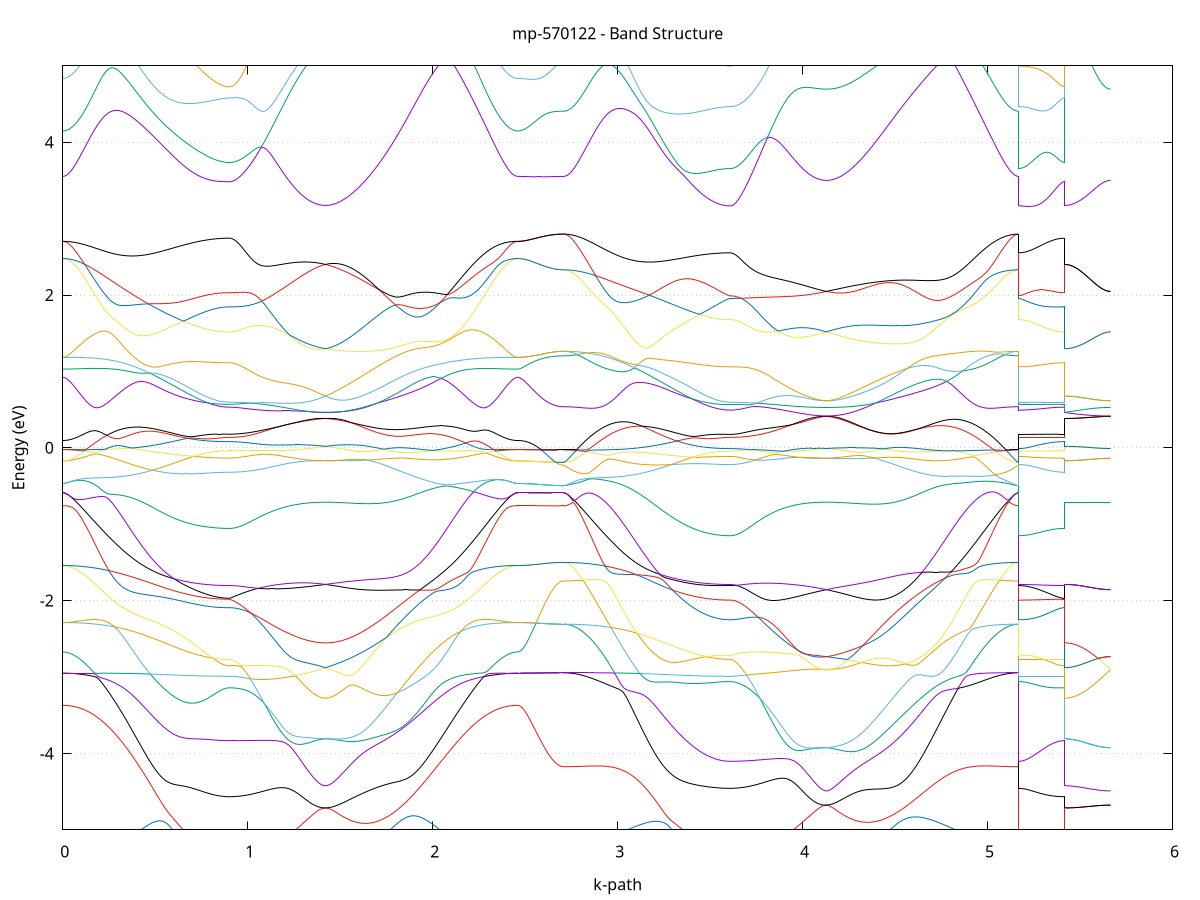 set title 'mp-570122 - Band Structure'
set xlabel 'k-path'
set ylabel 'Energy (eV)'
set grid y
set yrange [-5:5]
set terminal png size 800,600
set output 'mp-570122_bands_gnuplot.png'
plot '-' using 1:2 with lines notitle, '-' using 1:2 with lines notitle, '-' using 1:2 with lines notitle, '-' using 1:2 with lines notitle, '-' using 1:2 with lines notitle, '-' using 1:2 with lines notitle, '-' using 1:2 with lines notitle, '-' using 1:2 with lines notitle, '-' using 1:2 with lines notitle, '-' using 1:2 with lines notitle, '-' using 1:2 with lines notitle, '-' using 1:2 with lines notitle, '-' using 1:2 with lines notitle, '-' using 1:2 with lines notitle, '-' using 1:2 with lines notitle, '-' using 1:2 with lines notitle, '-' using 1:2 with lines notitle, '-' using 1:2 with lines notitle, '-' using 1:2 with lines notitle, '-' using 1:2 with lines notitle, '-' using 1:2 with lines notitle, '-' using 1:2 with lines notitle, '-' using 1:2 with lines notitle, '-' using 1:2 with lines notitle, '-' using 1:2 with lines notitle, '-' using 1:2 with lines notitle, '-' using 1:2 with lines notitle, '-' using 1:2 with lines notitle, '-' using 1:2 with lines notitle, '-' using 1:2 with lines notitle, '-' using 1:2 with lines notitle, '-' using 1:2 with lines notitle, '-' using 1:2 with lines notitle, '-' using 1:2 with lines notitle, '-' using 1:2 with lines notitle, '-' using 1:2 with lines notitle, '-' using 1:2 with lines notitle, '-' using 1:2 with lines notitle, '-' using 1:2 with lines notitle, '-' using 1:2 with lines notitle, '-' using 1:2 with lines notitle, '-' using 1:2 with lines notitle, '-' using 1:2 with lines notitle, '-' using 1:2 with lines notitle, '-' using 1:2 with lines notitle, '-' using 1:2 with lines notitle, '-' using 1:2 with lines notitle, '-' using 1:2 with lines notitle, '-' using 1:2 with lines notitle, '-' using 1:2 with lines notitle, '-' using 1:2 with lines notitle, '-' using 1:2 with lines notitle, '-' using 1:2 with lines notitle, '-' using 1:2 with lines notitle, '-' using 1:2 with lines notitle, '-' using 1:2 with lines notitle, '-' using 1:2 with lines notitle, '-' using 1:2 with lines notitle, '-' using 1:2 with lines notitle, '-' using 1:2 with lines notitle, '-' using 1:2 with lines notitle, '-' using 1:2 with lines notitle, '-' using 1:2 with lines notitle, '-' using 1:2 with lines notitle
0.000000 -43.178795
0.009894 -43.178795
0.019789 -43.178795
0.029683 -43.178795
0.039578 -43.178795
0.049472 -43.178795
0.059367 -43.178795
0.069261 -43.178795
0.079156 -43.178795
0.089050 -43.178795
0.098945 -43.178795
0.108839 -43.178795
0.118734 -43.178795
0.128628 -43.178795
0.138522 -43.178795
0.148417 -43.178795
0.158311 -43.178795
0.168206 -43.178795
0.178100 -43.178695
0.187995 -43.178695
0.197889 -43.178695
0.207784 -43.178695
0.217678 -43.178695
0.227573 -43.178695
0.237467 -43.178695
0.247362 -43.178695
0.257256 -43.178695
0.267151 -43.178595
0.277045 -43.178595
0.286939 -43.178595
0.296834 -43.178595
0.306728 -43.178595
0.316623 -43.178595
0.326517 -43.178595
0.336412 -43.178495
0.346306 -43.178495
0.356201 -43.178495
0.366095 -43.178495
0.375990 -43.178495
0.385884 -43.178495
0.395779 -43.178395
0.405673 -43.178395
0.415567 -43.178395
0.425462 -43.178395
0.435356 -43.178395
0.445251 -43.178395
0.455145 -43.178295
0.465040 -43.178295
0.474934 -43.178295
0.484829 -43.178295
0.494723 -43.178295
0.504618 -43.178295
0.514512 -43.178195
0.524407 -43.178195
0.534301 -43.178195
0.544195 -43.178195
0.554090 -43.178195
0.563984 -43.178195
0.573879 -43.178195
0.583773 -43.178095
0.593668 -43.178095
0.603562 -43.178095
0.613457 -43.178095
0.623351 -43.178095
0.633246 -43.178095
0.643140 -43.178095
0.653035 -43.177995
0.662929 -43.177995
0.672824 -43.177995
0.682718 -43.177995
0.692612 -43.177995
0.702507 -43.177995
0.712401 -43.177995
0.722296 -43.177995
0.732190 -43.177995
0.742085 -43.177895
0.751979 -43.177895
0.761874 -43.177895
0.771768 -43.177895
0.781663 -43.177895
0.791557 -43.177895
0.801452 -43.177895
0.811346 -43.177895
0.821240 -43.177895
0.831135 -43.177895
0.841029 -43.177895
0.850924 -43.177895
0.860818 -43.177895
0.870713 -43.177895
0.880607 -43.177895
0.890502 -43.177895
0.900396 -43.177895
0.900396 -43.177895
0.910393 -43.177895
0.920390 -43.177895
0.930387 -43.177895
0.940384 -43.177895
0.950381 -43.177895
0.960378 -43.177895
0.970375 -43.177895
0.980372 -43.177895
0.990369 -43.177895
1.000366 -43.177895
1.010363 -43.177895
1.020360 -43.177895
1.030357 -43.177895
1.040354 -43.177895
1.050351 -43.177895
1.060348 -43.177795
1.070345 -43.177795
1.080342 -43.177795
1.090339 -43.177795
1.100336 -43.177795
1.110333 -43.177795
1.120330 -43.177795
1.130327 -43.177795
1.140324 -43.177795
1.150321 -43.177795
1.160318 -43.177795
1.170315 -43.177795
1.180312 -43.177795
1.190309 -43.177795
1.200306 -43.177795
1.210303 -43.177795
1.220300 -43.177795
1.230297 -43.177795
1.240294 -43.177795
1.250291 -43.177795
1.260288 -43.177795
1.270285 -43.177795
1.280282 -43.177795
1.290279 -43.177795
1.300276 -43.177795
1.310273 -43.177795
1.320270 -43.177795
1.330267 -43.177795
1.340264 -43.177795
1.350261 -43.177795
1.360258 -43.177795
1.370255 -43.177795
1.380252 -43.177795
1.390249 -43.177795
1.400246 -43.177795
1.410243 -43.177795
1.420240 -43.177795
1.420240 -43.177795
1.430237 -43.177795
1.440234 -43.177795
1.450231 -43.177795
1.460228 -43.177795
1.470225 -43.177795
1.480222 -43.177795
1.490219 -43.177795
1.500216 -43.177795
1.510213 -43.177795
1.520210 -43.177795
1.530207 -43.177795
1.540204 -43.177795
1.550201 -43.177795
1.560198 -43.177795
1.570195 -43.177795
1.580192 -43.177795
1.590189 -43.177795
1.600186 -43.177795
1.610183 -43.177795
1.620180 -43.177795
1.630177 -43.177795
1.640174 -43.177795
1.650171 -43.177795
1.660168 -43.177895
1.670165 -43.177895
1.680162 -43.177895
1.690159 -43.177895
1.700156 -43.177895
1.710153 -43.177895
1.720150 -43.177895
1.730147 -43.177895
1.740144 -43.177895
1.750141 -43.177895
1.760138 -43.177995
1.770135 -43.177995
1.780132 -43.177995
1.790129 -43.177995
1.800126 -43.177995
1.810123 -43.177995
1.820120 -43.177995
1.830117 -43.178095
1.840114 -43.178095
1.850111 -43.178095
1.860108 -43.178095
1.870105 -43.178095
1.880102 -43.178095
1.890099 -43.178195
1.900096 -43.178195
1.910093 -43.178195
1.920090 -43.178195
1.930087 -43.178195
1.940084 -43.178195
1.950081 -43.178195
1.960078 -43.178295
1.970075 -43.178295
1.980072 -43.178295
1.990069 -43.178295
2.000066 -43.178295
2.010063 -43.178395
2.020060 -43.178395
2.030057 -43.178395
2.040054 -43.178395
2.050051 -43.178395
2.060048 -43.178395
2.070045 -43.178495
2.080042 -43.178495
2.090039 -43.178495
2.100036 -43.178495
2.110033 -43.178495
2.120030 -43.178495
2.130027 -43.178495
2.140024 -43.178595
2.150021 -43.178595
2.160018 -43.178595
2.170015 -43.178595
2.180012 -43.178595
2.190009 -43.178595
2.200006 -43.178695
2.210003 -43.178695
2.220000 -43.178695
2.229997 -43.178695
2.239994 -43.178695
2.249991 -43.178695
2.259988 -43.178695
2.269985 -43.178695
2.279982 -43.178695
2.289979 -43.178695
2.299976 -43.178795
2.309973 -43.178795
2.319970 -43.178795
2.329967 -43.178795
2.339964 -43.178795
2.349961 -43.178795
2.359958 -43.178795
2.369955 -43.178795
2.379952 -43.178795
2.389949 -43.178795
2.399946 -43.178795
2.409943 -43.178795
2.419940 -43.178795
2.429937 -43.178795
2.439934 -43.178795
2.449931 -43.178795
2.459928 -43.178795
2.459928 -43.178795
2.469868 -43.178795
2.479808 -43.178795
2.489749 -43.178795
2.499689 -43.178795
2.509629 -43.178795
2.519569 -43.178795
2.529509 -43.178795
2.539450 -43.178795
2.549390 -43.178795
2.559330 -43.178795
2.569270 -43.178795
2.579210 -43.178795
2.589151 -43.178795
2.599091 -43.178795
2.609031 -43.178795
2.618971 -43.178795
2.628911 -43.178795
2.638852 -43.178795
2.648792 -43.178795
2.658732 -43.178795
2.668672 -43.178795
2.678612 -43.178795
2.688553 -43.178795
2.698493 -43.178795
2.708433 -43.178795
2.708433 -43.178795
2.718327 -43.178795
2.728222 -43.178795
2.738116 -43.178795
2.748011 -43.178795
2.757905 -43.178795
2.767800 -43.178795
2.777694 -43.178795
2.787589 -43.178795
2.797483 -43.178795
2.807378 -43.178795
2.817272 -43.178795
2.827167 -43.178795
2.837061 -43.178795
2.846955 -43.178795
2.856850 -43.178795
2.866744 -43.178795
2.876639 -43.178695
2.886533 -43.178695
2.896428 -43.178695
2.906322 -43.178695
2.916217 -43.178695
2.926111 -43.178695
2.936006 -43.178695
2.945900 -43.178695
2.955795 -43.178695
2.965689 -43.178595
2.975583 -43.178595
2.985478 -43.178595
2.995372 -43.178595
3.005267 -43.178595
3.015161 -43.178595
3.025056 -43.178595
3.034950 -43.178595
3.044845 -43.178495
3.054739 -43.178495
3.064634 -43.178495
3.074528 -43.178495
3.084423 -43.178495
3.094317 -43.178495
3.104211 -43.178395
3.114106 -43.178395
3.124000 -43.178395
3.133895 -43.178395
3.143789 -43.178395
3.153684 -43.178395
3.163578 -43.178295
3.173473 -43.178295
3.183367 -43.178295
3.193262 -43.178295
3.203156 -43.178295
3.213051 -43.178295
3.222945 -43.178195
3.232839 -43.178195
3.242734 -43.178195
3.252628 -43.178195
3.262523 -43.178195
3.272417 -43.178195
3.282312 -43.178095
3.292206 -43.178095
3.302101 -43.178095
3.311995 -43.178095
3.321890 -43.178095
3.331784 -43.178095
3.341679 -43.178095
3.351573 -43.177995
3.361468 -43.177995
3.371362 -43.177995
3.381256 -43.177995
3.391151 -43.177995
3.401045 -43.177995
3.410940 -43.177995
3.420834 -43.177995
3.430729 -43.177995
3.440623 -43.177995
3.450518 -43.177895
3.460412 -43.177895
3.470307 -43.177895
3.480201 -43.177895
3.490096 -43.177895
3.499990 -43.177895
3.509884 -43.177895
3.519779 -43.177895
3.529673 -43.177895
3.539568 -43.177895
3.549462 -43.177895
3.559357 -43.177895
3.569251 -43.177895
3.579146 -43.177895
3.589040 -43.177895
3.598935 -43.177895
3.608829 -43.177895
3.608829 -43.177895
3.618826 -43.177895
3.628823 -43.177895
3.638820 -43.177895
3.648817 -43.177895
3.658814 -43.177895
3.668811 -43.177895
3.678808 -43.177895
3.688805 -43.177895
3.698802 -43.177895
3.708799 -43.177895
3.718796 -43.177895
3.728793 -43.177895
3.738790 -43.177895
3.748787 -43.177895
3.758784 -43.177895
3.768781 -43.177795
3.778778 -43.177795
3.788775 -43.177795
3.798772 -43.177795
3.808769 -43.177795
3.818766 -43.177795
3.828763 -43.177795
3.838760 -43.177795
3.848757 -43.177795
3.858754 -43.177795
3.868751 -43.177795
3.878748 -43.177795
3.888745 -43.177795
3.898742 -43.177795
3.908739 -43.177795
3.918736 -43.177795
3.928733 -43.177795
3.938730 -43.177795
3.948727 -43.177795
3.958724 -43.177795
3.968721 -43.177795
3.978718 -43.177795
3.988715 -43.177795
3.998712 -43.177795
4.008709 -43.177795
4.018706 -43.177795
4.028703 -43.177795
4.038700 -43.177795
4.048697 -43.177795
4.058694 -43.177795
4.068691 -43.177795
4.078688 -43.177695
4.088685 -43.177695
4.098682 -43.177795
4.108679 -43.177695
4.118676 -43.177695
4.128673 -43.177695
4.128673 -43.177695
4.138670 -43.177695
4.148667 -43.177695
4.158664 -43.177695
4.168661 -43.177695
4.178658 -43.177795
4.188655 -43.177795
4.198652 -43.177795
4.208649 -43.177795
4.218646 -43.177795
4.228643 -43.177795
4.238640 -43.177795
4.248637 -43.177795
4.258634 -43.177795
4.268631 -43.177795
4.278628 -43.177795
4.288625 -43.177795
4.298622 -43.177795
4.308619 -43.177795
4.318616 -43.177795
4.328613 -43.177795
4.338610 -43.177795
4.348607 -43.177795
4.358604 -43.177795
4.368601 -43.177895
4.378598 -43.177895
4.388595 -43.177895
4.398592 -43.177895
4.408589 -43.177895
4.418586 -43.177895
4.428583 -43.177895
4.438580 -43.177895
4.448577 -43.177895
4.458574 -43.177895
4.468571 -43.177995
4.478568 -43.177995
4.488565 -43.177995
4.498562 -43.177995
4.508559 -43.177995
4.518556 -43.177995
4.528553 -43.177995
4.538550 -43.178095
4.548547 -43.178095
4.558544 -43.178095
4.568541 -43.178095
4.578538 -43.178095
4.588535 -43.178095
4.598532 -43.178095
4.608529 -43.178195
4.618526 -43.178195
4.628523 -43.178195
4.638520 -43.178195
4.648517 -43.178195
4.658514 -43.178195
4.668511 -43.178295
4.678508 -43.178295
4.688505 -43.178295
4.698502 -43.178295
4.708499 -43.178295
4.718496 -43.178395
4.728493 -43.178395
4.738490 -43.178395
4.748487 -43.178395
4.758484 -43.178395
4.768481 -43.178395
4.778478 -43.178495
4.788475 -43.178495
4.798472 -43.178495
4.808469 -43.178495
4.818466 -43.178495
4.828463 -43.178495
4.838460 -43.178495
4.848457 -43.178595
4.858454 -43.178595
4.868451 -43.178595
4.878448 -43.178595
4.888445 -43.178595
4.898442 -43.178595
4.908439 -43.178695
4.918436 -43.178695
4.928433 -43.178695
4.938430 -43.178695
4.948427 -43.178695
4.958424 -43.178695
4.968421 -43.178695
4.978418 -43.178695
4.988415 -43.178695
4.998412 -43.178795
5.008409 -43.178795
5.018406 -43.178795
5.028403 -43.178795
5.038400 -43.178795
5.048397 -43.178795
5.058394 -43.178795
5.068391 -43.178795
5.078388 -43.178795
5.088385 -43.178795
5.098382 -43.178795
5.108379 -43.178795
5.118376 -43.178795
5.128373 -43.178795
5.138370 -43.178795
5.148367 -43.178795
5.158364 -43.178795
5.168361 -43.178795
5.168361 -43.177895
5.178301 -43.177895
5.188241 -43.177895
5.198182 -43.177895
5.208122 -43.177895
5.218062 -43.177895
5.228002 -43.177895
5.237942 -43.177895
5.247883 -43.177895
5.257823 -43.177895
5.267763 -43.177895
5.277703 -43.177895
5.287643 -43.177895
5.297584 -43.177895
5.307524 -43.177895
5.317464 -43.177895
5.327404 -43.177895
5.337344 -43.177895
5.347285 -43.177895
5.357225 -43.177895
5.367165 -43.177895
5.377105 -43.177895
5.387045 -43.177895
5.396985 -43.177895
5.406926 -43.177895
5.416866 -43.177895
5.416866 -43.177795
5.426806 -43.177795
5.436746 -43.177795
5.446686 -43.177795
5.456627 -43.177795
5.466567 -43.177795
5.476507 -43.177695
5.486447 -43.177695
5.496387 -43.177695
5.506328 -43.177795
5.516268 -43.177795
5.526208 -43.177795
5.536148 -43.177795
5.546088 -43.177795
5.556029 -43.177795
5.565969 -43.177795
5.575909 -43.177795
5.585849 -43.177795
5.595789 -43.177795
5.605730 -43.177795
5.615670 -43.177795
5.625610 -43.177695
5.635550 -43.177695
5.645490 -43.177695
5.655431 -43.177695
5.665371 -43.177695
e
0.000000 -42.885395
0.009894 -42.885395
0.019789 -42.885395
0.029683 -42.885395
0.039578 -42.885395
0.049472 -42.885395
0.059367 -42.885395
0.069261 -42.885495
0.079156 -42.885495
0.089050 -42.885495
0.098945 -42.885495
0.108839 -42.885595
0.118734 -42.885595
0.128628 -42.885595
0.138522 -42.885695
0.148417 -42.885695
0.158311 -42.885795
0.168206 -42.885795
0.178100 -42.885895
0.187995 -42.885895
0.197889 -42.885995
0.207784 -42.885995
0.217678 -42.886095
0.227573 -42.886095
0.237467 -42.886195
0.247362 -42.886295
0.257256 -42.886295
0.267151 -42.886395
0.277045 -42.886495
0.286939 -42.886595
0.296834 -42.886595
0.306728 -42.886695
0.316623 -42.886795
0.326517 -42.886895
0.336412 -42.886895
0.346306 -42.886995
0.356201 -42.887095
0.366095 -42.887195
0.375990 -42.887295
0.385884 -42.887295
0.395779 -42.887395
0.405673 -42.887495
0.415567 -42.887595
0.425462 -42.887695
0.435356 -42.887795
0.445251 -42.887895
0.455145 -42.887895
0.465040 -42.887995
0.474934 -42.888095
0.484829 -42.888195
0.494723 -42.888295
0.504618 -42.888395
0.514512 -42.888495
0.524407 -42.888495
0.534301 -42.888595
0.544195 -42.888695
0.554090 -42.888795
0.563984 -42.888895
0.573879 -42.888895
0.583773 -42.888995
0.593668 -42.889095
0.603562 -42.889195
0.613457 -42.889295
0.623351 -42.889295
0.633246 -42.889395
0.643140 -42.889495
0.653035 -42.889495
0.662929 -42.889595
0.672824 -42.889695
0.682718 -42.889695
0.692612 -42.889795
0.702507 -42.889795
0.712401 -42.889895
0.722296 -42.889895
0.732190 -42.889995
0.742085 -42.889995
0.751979 -42.890095
0.761874 -42.890095
0.771768 -42.890195
0.781663 -42.890195
0.791557 -42.890195
0.801452 -42.890295
0.811346 -42.890295
0.821240 -42.890295
0.831135 -42.890295
0.841029 -42.890295
0.850924 -42.890395
0.860818 -42.890395
0.870713 -42.890395
0.880607 -42.890395
0.890502 -42.890395
0.900396 -42.890395
0.900396 -42.890395
0.910393 -42.890395
0.920390 -42.890395
0.930387 -42.890395
0.940384 -42.890395
0.950381 -42.890395
0.960378 -42.890395
0.970375 -42.890395
0.980372 -42.890395
0.990369 -42.890295
1.000366 -42.890295
1.010363 -42.890295
1.020360 -42.890295
1.030357 -42.890295
1.040354 -42.890295
1.050351 -42.890295
1.060348 -42.890195
1.070345 -42.890195
1.080342 -42.890195
1.090339 -42.890195
1.100336 -42.890095
1.110333 -42.890095
1.120330 -42.890095
1.130327 -42.890095
1.140324 -42.889995
1.150321 -42.889995
1.160318 -42.889995
1.170315 -42.889895
1.180312 -42.889895
1.190309 -42.889895
1.200306 -42.889795
1.210303 -42.889795
1.220300 -42.889795
1.230297 -42.889695
1.240294 -42.889695
1.250291 -42.889695
1.260288 -42.889595
1.270285 -42.889595
1.280282 -42.889495
1.290279 -42.889495
1.300276 -42.889395
1.310273 -42.889395
1.320270 -42.889395
1.330267 -42.889295
1.340264 -42.889295
1.350261 -42.889195
1.360258 -42.889195
1.370255 -42.889095
1.380252 -42.889095
1.390249 -42.888995
1.400246 -42.888995
1.410243 -42.888895
1.420240 -42.888895
1.420240 -42.888895
1.430237 -42.888895
1.440234 -42.888995
1.450231 -42.888995
1.460228 -42.889095
1.470225 -42.889095
1.480222 -42.889195
1.490219 -42.889195
1.500216 -42.889195
1.510213 -42.889295
1.520210 -42.889295
1.530207 -42.889295
1.540204 -42.889295
1.550201 -42.889395
1.560198 -42.889395
1.570195 -42.889395
1.580192 -42.889395
1.590189 -42.889395
1.600186 -42.889495
1.610183 -42.889495
1.620180 -42.889495
1.630177 -42.889495
1.640174 -42.889495
1.650171 -42.889495
1.660168 -42.889495
1.670165 -42.889495
1.680162 -42.889395
1.690159 -42.889395
1.700156 -42.889395
1.710153 -42.889395
1.720150 -42.889395
1.730147 -42.889395
1.740144 -42.889295
1.750141 -42.889295
1.760138 -42.889295
1.770135 -42.889195
1.780132 -42.889195
1.790129 -42.889195
1.800126 -42.889095
1.810123 -42.889095
1.820120 -42.888995
1.830117 -42.888995
1.840114 -42.888895
1.850111 -42.888895
1.860108 -42.888795
1.870105 -42.888695
1.880102 -42.888695
1.890099 -42.888595
1.900096 -42.888595
1.910093 -42.888495
1.920090 -42.888395
1.930087 -42.888395
1.940084 -42.888295
1.950081 -42.888195
1.960078 -42.888095
1.970075 -42.888095
1.980072 -42.887995
1.990069 -42.887895
2.000066 -42.887795
2.010063 -42.887795
2.020060 -42.887695
2.030057 -42.887595
2.040054 -42.887495
2.050051 -42.887495
2.060048 -42.887395
2.070045 -42.887295
2.080042 -42.887195
2.090039 -42.887095
2.100036 -42.887095
2.110033 -42.886995
2.120030 -42.886895
2.130027 -42.886795
2.140024 -42.886795
2.150021 -42.886695
2.160018 -42.886595
2.170015 -42.886495
2.180012 -42.886495
2.190009 -42.886395
2.200006 -42.886295
2.210003 -42.886295
2.220000 -42.886195
2.229997 -42.886095
2.239994 -42.886095
2.249991 -42.885995
2.259988 -42.885995
2.269985 -42.885895
2.279982 -42.885895
2.289979 -42.885795
2.299976 -42.885795
2.309973 -42.885695
2.319970 -42.885695
2.329967 -42.885595
2.339964 -42.885595
2.349961 -42.885595
2.359958 -42.885495
2.369955 -42.885495
2.379952 -42.885495
2.389949 -42.885495
2.399946 -42.885395
2.409943 -42.885395
2.419940 -42.885395
2.429937 -42.885395
2.439934 -42.885395
2.449931 -42.885395
2.459928 -42.885395
2.459928 -42.885395
2.469868 -42.885395
2.479808 -42.885395
2.489749 -42.885395
2.499689 -42.885395
2.509629 -42.885395
2.519569 -42.885395
2.529509 -42.885395
2.539450 -42.885395
2.549390 -42.885395
2.559330 -42.885395
2.569270 -42.885395
2.579210 -42.885395
2.589151 -42.885395
2.599091 -42.885395
2.609031 -42.885395
2.618971 -42.885395
2.628911 -42.885395
2.638852 -42.885395
2.648792 -42.885395
2.658732 -42.885395
2.668672 -42.885395
2.678612 -42.885395
2.688553 -42.885395
2.698493 -42.885395
2.708433 -42.885395
2.708433 -42.885395
2.718327 -42.885395
2.728222 -42.885395
2.738116 -42.885395
2.748011 -42.885395
2.757905 -42.885395
2.767800 -42.885395
2.777694 -42.885495
2.787589 -42.885495
2.797483 -42.885495
2.807378 -42.885495
2.817272 -42.885595
2.827167 -42.885595
2.837061 -42.885595
2.846955 -42.885695
2.856850 -42.885695
2.866744 -42.885795
2.876639 -42.885795
2.886533 -42.885895
2.896428 -42.885895
2.906322 -42.885995
2.916217 -42.885995
2.926111 -42.886095
2.936006 -42.886095
2.945900 -42.886195
2.955795 -42.886295
2.965689 -42.886295
2.975583 -42.886395
2.985478 -42.886495
2.995372 -42.886495
3.005267 -42.886595
3.015161 -42.886695
3.025056 -42.886795
3.034950 -42.886895
3.044845 -42.886895
3.054739 -42.886995
3.064634 -42.887095
3.074528 -42.887195
3.084423 -42.887295
3.094317 -42.887295
3.104211 -42.887395
3.114106 -42.887495
3.124000 -42.887595
3.133895 -42.887695
3.143789 -42.887795
3.153684 -42.887895
3.163578 -42.887895
3.173473 -42.887995
3.183367 -42.888095
3.193262 -42.888195
3.203156 -42.888295
3.213051 -42.888395
3.222945 -42.888495
3.232839 -42.888495
3.242734 -42.888595
3.252628 -42.888695
3.262523 -42.888795
3.272417 -42.888895
3.282312 -42.888895
3.292206 -42.888995
3.302101 -42.889095
3.311995 -42.889195
3.321890 -42.889295
3.331784 -42.889295
3.341679 -42.889395
3.351573 -42.889495
3.361468 -42.889495
3.371362 -42.889595
3.381256 -42.889695
3.391151 -42.889695
3.401045 -42.889795
3.410940 -42.889795
3.420834 -42.889895
3.430729 -42.889895
3.440623 -42.889995
3.450518 -42.889995
3.460412 -42.890095
3.470307 -42.890095
3.480201 -42.890195
3.490096 -42.890195
3.499990 -42.890195
3.509884 -42.890295
3.519779 -42.890295
3.529673 -42.890295
3.539568 -42.890295
3.549462 -42.890395
3.559357 -42.890395
3.569251 -42.890395
3.579146 -42.890395
3.589040 -42.890395
3.598935 -42.890395
3.608829 -42.890395
3.608829 -42.890395
3.618826 -42.890395
3.628823 -42.890395
3.638820 -42.890395
3.648817 -42.890395
3.658814 -42.890395
3.668811 -42.890395
3.678808 -42.890395
3.688805 -42.890395
3.698802 -42.890395
3.708799 -42.890295
3.718796 -42.890295
3.728793 -42.890295
3.738790 -42.890295
3.748787 -42.890295
3.758784 -42.890295
3.768781 -42.890195
3.778778 -42.890195
3.788775 -42.890195
3.798772 -42.890195
3.808769 -42.890095
3.818766 -42.890095
3.828763 -42.890095
3.838760 -42.890095
3.848757 -42.889995
3.858754 -42.889995
3.868751 -42.889995
3.878748 -42.889895
3.888745 -42.889895
3.898742 -42.889895
3.908739 -42.889795
3.918736 -42.889795
3.928733 -42.889795
3.938730 -42.889695
3.948727 -42.889695
3.958724 -42.889595
3.968721 -42.889595
3.978718 -42.889595
3.988715 -42.889495
3.998712 -42.889495
4.008709 -42.889395
4.018706 -42.889395
4.028703 -42.889395
4.038700 -42.889295
4.048697 -42.889295
4.058694 -42.889195
4.068691 -42.889195
4.078688 -42.889095
4.088685 -42.889095
4.098682 -42.888995
4.108679 -42.888995
4.118676 -42.888895
4.128673 -42.888895
4.128673 -42.888895
4.138670 -42.888895
4.148667 -42.888995
4.158664 -42.888995
4.168661 -42.889095
4.178658 -42.889095
4.188655 -42.889095
4.198652 -42.889195
4.208649 -42.889195
4.218646 -42.889295
4.228643 -42.889295
4.238640 -42.889295
4.248637 -42.889295
4.258634 -42.889395
4.268631 -42.889395
4.278628 -42.889395
4.288625 -42.889395
4.298622 -42.889395
4.308619 -42.889495
4.318616 -42.889495
4.328613 -42.889495
4.338610 -42.889495
4.348607 -42.889495
4.358604 -42.889495
4.368601 -42.889495
4.378598 -42.889495
4.388595 -42.889395
4.398592 -42.889395
4.408589 -42.889395
4.418586 -42.889395
4.428583 -42.889395
4.438580 -42.889295
4.448577 -42.889295
4.458574 -42.889295
4.468571 -42.889295
4.478568 -42.889195
4.488565 -42.889195
4.498562 -42.889195
4.508559 -42.889095
4.518556 -42.889095
4.528553 -42.888995
4.538550 -42.888995
4.548547 -42.888895
4.558544 -42.888895
4.568541 -42.888795
4.578538 -42.888695
4.588535 -42.888695
4.598532 -42.888595
4.608529 -42.888595
4.618526 -42.888495
4.628523 -42.888395
4.638520 -42.888395
4.648517 -42.888295
4.658514 -42.888195
4.668511 -42.888095
4.678508 -42.888095
4.688505 -42.887995
4.698502 -42.887895
4.708499 -42.887795
4.718496 -42.887795
4.728493 -42.887695
4.738490 -42.887595
4.748487 -42.887495
4.758484 -42.887495
4.768481 -42.887395
4.778478 -42.887295
4.788475 -42.887195
4.798472 -42.887095
4.808469 -42.887095
4.818466 -42.886995
4.828463 -42.886895
4.838460 -42.886795
4.848457 -42.886795
4.858454 -42.886695
4.868451 -42.886595
4.878448 -42.886495
4.888445 -42.886495
4.898442 -42.886395
4.908439 -42.886295
4.918436 -42.886295
4.928433 -42.886195
4.938430 -42.886095
4.948427 -42.886095
4.958424 -42.885995
4.968421 -42.885995
4.978418 -42.885895
4.988415 -42.885895
4.998412 -42.885795
5.008409 -42.885795
5.018406 -42.885695
5.028403 -42.885695
5.038400 -42.885595
5.048397 -42.885595
5.058394 -42.885595
5.068391 -42.885495
5.078388 -42.885495
5.088385 -42.885495
5.098382 -42.885495
5.108379 -42.885395
5.118376 -42.885395
5.128373 -42.885395
5.138370 -42.885395
5.148367 -42.885395
5.158364 -42.885395
5.168361 -42.885395
5.168361 -42.890395
5.178301 -42.890395
5.188241 -42.890395
5.198182 -42.890395
5.208122 -42.890395
5.218062 -42.890395
5.228002 -42.890395
5.237942 -42.890395
5.247883 -42.890395
5.257823 -42.890395
5.267763 -42.890395
5.277703 -42.890395
5.287643 -42.890395
5.297584 -42.890395
5.307524 -42.890395
5.317464 -42.890395
5.327404 -42.890395
5.337344 -42.890395
5.347285 -42.890395
5.357225 -42.890395
5.367165 -42.890395
5.377105 -42.890395
5.387045 -42.890395
5.396985 -42.890395
5.406926 -42.890395
5.416866 -42.890395
5.416866 -42.888895
5.426806 -42.888895
5.436746 -42.888895
5.446686 -42.888895
5.456627 -42.888895
5.466567 -42.888895
5.476507 -42.888895
5.486447 -42.888895
5.496387 -42.888895
5.506328 -42.888895
5.516268 -42.888895
5.526208 -42.888895
5.536148 -42.888895
5.546088 -42.888895
5.556029 -42.888895
5.565969 -42.888895
5.575909 -42.888895
5.585849 -42.888895
5.595789 -42.888895
5.605730 -42.888895
5.615670 -42.888895
5.625610 -42.888895
5.635550 -42.888895
5.645490 -42.888895
5.655431 -42.888895
5.665371 -42.888895
e
0.000000 -42.885395
0.009894 -42.885395
0.019789 -42.885395
0.029683 -42.885395
0.039578 -42.885395
0.049472 -42.885395
0.059367 -42.885395
0.069261 -42.885395
0.079156 -42.885395
0.089050 -42.885395
0.098945 -42.885395
0.108839 -42.885395
0.118734 -42.885495
0.128628 -42.885495
0.138522 -42.885495
0.148417 -42.885495
0.158311 -42.885495
0.168206 -42.885495
0.178100 -42.885495
0.187995 -42.885495
0.197889 -42.885495
0.207784 -42.885595
0.217678 -42.885595
0.227573 -42.885595
0.237467 -42.885595
0.247362 -42.885595
0.257256 -42.885595
0.267151 -42.885595
0.277045 -42.885695
0.286939 -42.885695
0.296834 -42.885695
0.306728 -42.885695
0.316623 -42.885695
0.326517 -42.885695
0.336412 -42.885795
0.346306 -42.885795
0.356201 -42.885795
0.366095 -42.885795
0.375990 -42.885795
0.385884 -42.885895
0.395779 -42.885895
0.405673 -42.885895
0.415567 -42.885895
0.425462 -42.885895
0.435356 -42.885995
0.445251 -42.885995
0.455145 -42.885995
0.465040 -42.885995
0.474934 -42.885995
0.484829 -42.886095
0.494723 -42.886095
0.504618 -42.886095
0.514512 -42.886095
0.524407 -42.886195
0.534301 -42.886195
0.544195 -42.886195
0.554090 -42.886195
0.563984 -42.886195
0.573879 -42.886195
0.583773 -42.886295
0.593668 -42.886295
0.603562 -42.886295
0.613457 -42.886295
0.623351 -42.886295
0.633246 -42.886395
0.643140 -42.886395
0.653035 -42.886395
0.662929 -42.886395
0.672824 -42.886395
0.682718 -42.886395
0.692612 -42.886395
0.702507 -42.886495
0.712401 -42.886495
0.722296 -42.886495
0.732190 -42.886495
0.742085 -42.886495
0.751979 -42.886495
0.761874 -42.886495
0.771768 -42.886495
0.781663 -42.886495
0.791557 -42.886495
0.801452 -42.886595
0.811346 -42.886595
0.821240 -42.886595
0.831135 -42.886595
0.841029 -42.886595
0.850924 -42.886595
0.860818 -42.886595
0.870713 -42.886595
0.880607 -42.886595
0.890502 -42.886595
0.900396 -42.886595
0.900396 -42.886595
0.910393 -42.886595
0.920390 -42.886595
0.930387 -42.886595
0.940384 -42.886595
0.950381 -42.886595
0.960378 -42.886595
0.970375 -42.886695
0.980372 -42.886695
0.990369 -42.886695
1.000366 -42.886695
1.010363 -42.886695
1.020360 -42.886795
1.030357 -42.886795
1.040354 -42.886795
1.050351 -42.886895
1.060348 -42.886895
1.070345 -42.886895
1.080342 -42.886995
1.090339 -42.886995
1.100336 -42.887095
1.110333 -42.887095
1.120330 -42.887195
1.130327 -42.887195
1.140324 -42.887295
1.150321 -42.887295
1.160318 -42.887395
1.170315 -42.887395
1.180312 -42.887495
1.190309 -42.887495
1.200306 -42.887595
1.210303 -42.887695
1.220300 -42.887695
1.230297 -42.887795
1.240294 -42.887795
1.250291 -42.887895
1.260288 -42.887995
1.270285 -42.887995
1.280282 -42.888095
1.290279 -42.888095
1.300276 -42.888195
1.310273 -42.888295
1.320270 -42.888295
1.330267 -42.888395
1.340264 -42.888495
1.350261 -42.888495
1.360258 -42.888595
1.370255 -42.888595
1.380252 -42.888695
1.390249 -42.888695
1.400246 -42.888795
1.410243 -42.888795
1.420240 -42.888895
1.420240 -42.888895
1.430237 -42.888795
1.440234 -42.888795
1.450231 -42.888695
1.460228 -42.888695
1.470225 -42.888595
1.480222 -42.888595
1.490219 -42.888495
1.500216 -42.888495
1.510213 -42.888395
1.520210 -42.888395
1.530207 -42.888295
1.540204 -42.888295
1.550201 -42.888195
1.560198 -42.888195
1.570195 -42.888095
1.580192 -42.888095
1.590189 -42.887995
1.600186 -42.887995
1.610183 -42.887895
1.620180 -42.887895
1.630177 -42.887795
1.640174 -42.887695
1.650171 -42.887695
1.660168 -42.887595
1.670165 -42.887595
1.680162 -42.887495
1.690159 -42.887495
1.700156 -42.887395
1.710153 -42.887395
1.720150 -42.887295
1.730147 -42.887295
1.740144 -42.887195
1.750141 -42.887195
1.760138 -42.887195
1.770135 -42.887095
1.780132 -42.887095
1.790129 -42.886995
1.800126 -42.886995
1.810123 -42.886895
1.820120 -42.886895
1.830117 -42.886795
1.840114 -42.886795
1.850111 -42.886695
1.860108 -42.886695
1.870105 -42.886695
1.880102 -42.886595
1.890099 -42.886595
1.900096 -42.886495
1.910093 -42.886495
1.920090 -42.886495
1.930087 -42.886395
1.940084 -42.886395
1.950081 -42.886295
1.960078 -42.886295
1.970075 -42.886295
1.980072 -42.886195
1.990069 -42.886195
2.000066 -42.886195
2.010063 -42.886095
2.020060 -42.886095
2.030057 -42.886095
2.040054 -42.885995
2.050051 -42.885995
2.060048 -42.885995
2.070045 -42.885995
2.080042 -42.885895
2.090039 -42.885895
2.100036 -42.885895
2.110033 -42.885795
2.120030 -42.885795
2.130027 -42.885795
2.140024 -42.885795
2.150021 -42.885695
2.160018 -42.885695
2.170015 -42.885695
2.180012 -42.885695
2.190009 -42.885695
2.200006 -42.885595
2.210003 -42.885595
2.220000 -42.885595
2.229997 -42.885595
2.239994 -42.885595
2.249991 -42.885595
2.259988 -42.885495
2.269985 -42.885495
2.279982 -42.885495
2.289979 -42.885495
2.299976 -42.885495
2.309973 -42.885495
2.319970 -42.885495
2.329967 -42.885495
2.339964 -42.885495
2.349961 -42.885395
2.359958 -42.885395
2.369955 -42.885395
2.379952 -42.885395
2.389949 -42.885395
2.399946 -42.885395
2.409943 -42.885395
2.419940 -42.885395
2.429937 -42.885395
2.439934 -42.885395
2.449931 -42.885395
2.459928 -42.885395
2.459928 -42.885395
2.469868 -42.885395
2.479808 -42.885395
2.489749 -42.885395
2.499689 -42.885395
2.509629 -42.885395
2.519569 -42.885395
2.529509 -42.885395
2.539450 -42.885395
2.549390 -42.885395
2.559330 -42.885395
2.569270 -42.885395
2.579210 -42.885395
2.589151 -42.885395
2.599091 -42.885395
2.609031 -42.885395
2.618971 -42.885395
2.628911 -42.885395
2.638852 -42.885395
2.648792 -42.885395
2.658732 -42.885395
2.668672 -42.885395
2.678612 -42.885395
2.688553 -42.885395
2.698493 -42.885395
2.708433 -42.885395
2.708433 -42.885395
2.718327 -42.885395
2.728222 -42.885395
2.738116 -42.885395
2.748011 -42.885395
2.757905 -42.885395
2.767800 -42.885395
2.777694 -42.885395
2.787589 -42.885395
2.797483 -42.885395
2.807378 -42.885395
2.817272 -42.885395
2.827167 -42.885495
2.837061 -42.885495
2.846955 -42.885495
2.856850 -42.885495
2.866744 -42.885495
2.876639 -42.885495
2.886533 -42.885495
2.896428 -42.885495
2.906322 -42.885495
2.916217 -42.885495
2.926111 -42.885595
2.936006 -42.885595
2.945900 -42.885595
2.955795 -42.885595
2.965689 -42.885595
2.975583 -42.885595
2.985478 -42.885695
2.995372 -42.885695
3.005267 -42.885695
3.015161 -42.885695
3.025056 -42.885695
3.034950 -42.885695
3.044845 -42.885795
3.054739 -42.885795
3.064634 -42.885795
3.074528 -42.885795
3.084423 -42.885795
3.094317 -42.885895
3.104211 -42.885895
3.114106 -42.885895
3.124000 -42.885895
3.133895 -42.885895
3.143789 -42.885995
3.153684 -42.885995
3.163578 -42.885995
3.173473 -42.885995
3.183367 -42.885995
3.193262 -42.886095
3.203156 -42.886095
3.213051 -42.886095
3.222945 -42.886095
3.232839 -42.886095
3.242734 -42.886195
3.252628 -42.886195
3.262523 -42.886195
3.272417 -42.886195
3.282312 -42.886195
3.292206 -42.886295
3.302101 -42.886295
3.311995 -42.886295
3.321890 -42.886295
3.331784 -42.886295
3.341679 -42.886295
3.351573 -42.886395
3.361468 -42.886395
3.371362 -42.886395
3.381256 -42.886395
3.391151 -42.886395
3.401045 -42.886395
3.410940 -42.886495
3.420834 -42.886495
3.430729 -42.886495
3.440623 -42.886495
3.450518 -42.886495
3.460412 -42.886495
3.470307 -42.886495
3.480201 -42.886495
3.490096 -42.886495
3.499990 -42.886595
3.509884 -42.886595
3.519779 -42.886595
3.529673 -42.886595
3.539568 -42.886595
3.549462 -42.886595
3.559357 -42.886595
3.569251 -42.886595
3.579146 -42.886595
3.589040 -42.886595
3.598935 -42.886595
3.608829 -42.886595
3.608829 -42.886595
3.618826 -42.886595
3.628823 -42.886595
3.638820 -42.886595
3.648817 -42.886595
3.658814 -42.886595
3.668811 -42.886595
3.678808 -42.886695
3.688805 -42.886695
3.698802 -42.886695
3.708799 -42.886695
3.718796 -42.886695
3.728793 -42.886795
3.738790 -42.886795
3.748787 -42.886795
3.758784 -42.886895
3.768781 -42.886895
3.778778 -42.886895
3.788775 -42.886995
3.798772 -42.886995
3.808769 -42.887095
3.818766 -42.887095
3.828763 -42.887195
3.838760 -42.887195
3.848757 -42.887295
3.858754 -42.887295
3.868751 -42.887395
3.878748 -42.887395
3.888745 -42.887495
3.898742 -42.887495
3.908739 -42.887595
3.918736 -42.887695
3.928733 -42.887695
3.938730 -42.887795
3.948727 -42.887795
3.958724 -42.887895
3.968721 -42.887995
3.978718 -42.887995
3.988715 -42.888095
3.998712 -42.888095
4.008709 -42.888195
4.018706 -42.888295
4.028703 -42.888295
4.038700 -42.888395
4.048697 -42.888395
4.058694 -42.888495
4.068691 -42.888595
4.078688 -42.888595
4.088685 -42.888695
4.098682 -42.888695
4.108679 -42.888795
4.118676 -42.888795
4.128673 -42.888895
4.128673 -42.888895
4.138670 -42.888795
4.148667 -42.888795
4.158664 -42.888695
4.168661 -42.888695
4.178658 -42.888595
4.188655 -42.888595
4.198652 -42.888495
4.208649 -42.888495
4.218646 -42.888395
4.228643 -42.888395
4.238640 -42.888295
4.248637 -42.888295
4.258634 -42.888195
4.268631 -42.888195
4.278628 -42.888095
4.288625 -42.888095
4.298622 -42.887995
4.308619 -42.887995
4.318616 -42.887895
4.328613 -42.887895
4.338610 -42.887795
4.348607 -42.887795
4.358604 -42.887695
4.368601 -42.887595
4.378598 -42.887595
4.388595 -42.887495
4.398592 -42.887495
4.408589 -42.887395
4.418586 -42.887395
4.428583 -42.887295
4.438580 -42.887295
4.448577 -42.887295
4.458574 -42.887195
4.468571 -42.887195
4.478568 -42.887095
4.488565 -42.887095
4.498562 -42.886995
4.508559 -42.886995
4.518556 -42.886895
4.528553 -42.886895
4.538550 -42.886795
4.548547 -42.886795
4.558544 -42.886695
4.568541 -42.886695
4.578538 -42.886695
4.588535 -42.886595
4.598532 -42.886595
4.608529 -42.886495
4.618526 -42.886495
4.628523 -42.886495
4.638520 -42.886395
4.648517 -42.886395
4.658514 -42.886295
4.668511 -42.886295
4.678508 -42.886295
4.688505 -42.886195
4.698502 -42.886195
4.708499 -42.886195
4.718496 -42.886095
4.728493 -42.886095
4.738490 -42.886095
4.748487 -42.885995
4.758484 -42.885995
4.768481 -42.885995
4.778478 -42.885995
4.788475 -42.885895
4.798472 -42.885895
4.808469 -42.885895
4.818466 -42.885795
4.828463 -42.885795
4.838460 -42.885795
4.848457 -42.885795
4.858454 -42.885795
4.868451 -42.885695
4.878448 -42.885695
4.888445 -42.885695
4.898442 -42.885695
4.908439 -42.885595
4.918436 -42.885595
4.928433 -42.885595
4.938430 -42.885595
4.948427 -42.885595
4.958424 -42.885595
4.968421 -42.885595
4.978418 -42.885495
4.988415 -42.885495
4.998412 -42.885495
5.008409 -42.885495
5.018406 -42.885495
5.028403 -42.885495
5.038400 -42.885495
5.048397 -42.885495
5.058394 -42.885395
5.068391 -42.885395
5.078388 -42.885395
5.088385 -42.885395
5.098382 -42.885395
5.108379 -42.885395
5.118376 -42.885395
5.128373 -42.885395
5.138370 -42.885395
5.148367 -42.885395
5.158364 -42.885395
5.168361 -42.885395
5.168361 -42.886595
5.178301 -42.886595
5.188241 -42.886595
5.198182 -42.886595
5.208122 -42.886595
5.218062 -42.886595
5.228002 -42.886595
5.237942 -42.886595
5.247883 -42.886595
5.257823 -42.886595
5.267763 -42.886595
5.277703 -42.886595
5.287643 -42.886595
5.297584 -42.886595
5.307524 -42.886595
5.317464 -42.886595
5.327404 -42.886595
5.337344 -42.886595
5.347285 -42.886595
5.357225 -42.886595
5.367165 -42.886595
5.377105 -42.886595
5.387045 -42.886595
5.396985 -42.886595
5.406926 -42.886595
5.416866 -42.886595
5.416866 -42.888895
5.426806 -42.888895
5.436746 -42.888895
5.446686 -42.888895
5.456627 -42.888895
5.466567 -42.888895
5.476507 -42.888895
5.486447 -42.888895
5.496387 -42.888895
5.506328 -42.888895
5.516268 -42.888895
5.526208 -42.888895
5.536148 -42.888895
5.546088 -42.888895
5.556029 -42.888895
5.565969 -42.888895
5.575909 -42.888895
5.585849 -42.888895
5.595789 -42.888895
5.605730 -42.888895
5.615670 -42.888895
5.625610 -42.888895
5.635550 -42.888895
5.645490 -42.888895
5.655431 -42.888895
5.665371 -42.888895
e
0.000000 -42.682695
0.009894 -42.682695
0.019789 -42.682695
0.029683 -42.682695
0.039578 -42.682695
0.049472 -42.682695
0.059367 -42.682795
0.069261 -42.682795
0.079156 -42.682795
0.089050 -42.682795
0.098945 -42.682895
0.108839 -42.682895
0.118734 -42.682895
0.128628 -42.682995
0.138522 -42.682995
0.148417 -42.683095
0.158311 -42.683095
0.168206 -42.683195
0.178100 -42.683195
0.187995 -42.683295
0.197889 -42.683295
0.207784 -42.683395
0.217678 -42.683495
0.227573 -42.683495
0.237467 -42.683595
0.247362 -42.683695
0.257256 -42.683695
0.267151 -42.683795
0.277045 -42.683895
0.286939 -42.683995
0.296834 -42.683995
0.306728 -42.684095
0.316623 -42.684195
0.326517 -42.684295
0.336412 -42.684395
0.346306 -42.684495
0.356201 -42.684495
0.366095 -42.684595
0.375990 -42.684695
0.385884 -42.684795
0.395779 -42.684895
0.405673 -42.684995
0.415567 -42.685095
0.425462 -42.685195
0.435356 -42.685295
0.445251 -42.685395
0.455145 -42.685495
0.465040 -42.685595
0.474934 -42.685695
0.484829 -42.685795
0.494723 -42.685795
0.504618 -42.685895
0.514512 -42.685995
0.524407 -42.686095
0.534301 -42.686195
0.544195 -42.686295
0.554090 -42.686395
0.563984 -42.686495
0.573879 -42.686595
0.583773 -42.686595
0.593668 -42.686695
0.603562 -42.686795
0.613457 -42.686895
0.623351 -42.686995
0.633246 -42.686995
0.643140 -42.687095
0.653035 -42.687195
0.662929 -42.687295
0.672824 -42.687295
0.682718 -42.687395
0.692612 -42.687495
0.702507 -42.687495
0.712401 -42.687595
0.722296 -42.687595
0.732190 -42.687695
0.742085 -42.687695
0.751979 -42.687795
0.761874 -42.687795
0.771768 -42.687895
0.781663 -42.687895
0.791557 -42.687895
0.801452 -42.687995
0.811346 -42.687995
0.821240 -42.687995
0.831135 -42.687995
0.841029 -42.688095
0.850924 -42.688095
0.860818 -42.688095
0.870713 -42.688095
0.880607 -42.688095
0.890502 -42.688095
0.900396 -42.688095
0.900396 -42.688095
0.910393 -42.688095
0.920390 -42.688095
0.930387 -42.688095
0.940384 -42.688095
0.950381 -42.688095
0.960378 -42.688095
0.970375 -42.688095
0.980372 -42.688095
0.990369 -42.688095
1.000366 -42.687995
1.010363 -42.687995
1.020360 -42.687995
1.030357 -42.687995
1.040354 -42.687995
1.050351 -42.687995
1.060348 -42.687895
1.070345 -42.687895
1.080342 -42.687895
1.090339 -42.687895
1.100336 -42.687795
1.110333 -42.687795
1.120330 -42.687795
1.130327 -42.687795
1.140324 -42.687695
1.150321 -42.687695
1.160318 -42.687695
1.170315 -42.687595
1.180312 -42.687595
1.190309 -42.687595
1.200306 -42.687495
1.210303 -42.687495
1.220300 -42.687395
1.230297 -42.687395
1.240294 -42.687395
1.250291 -42.687295
1.260288 -42.687295
1.270285 -42.687195
1.280282 -42.687195
1.290279 -42.687195
1.300276 -42.687095
1.310273 -42.687095
1.320270 -42.686995
1.330267 -42.686995
1.340264 -42.686995
1.350261 -42.686895
1.360258 -42.686895
1.370255 -42.686795
1.380252 -42.686795
1.390249 -42.686795
1.400246 -42.686795
1.410243 -42.686695
1.420240 -42.686695
1.420240 -42.686695
1.430237 -42.686695
1.440234 -42.686795
1.450231 -42.686795
1.460228 -42.686795
1.470225 -42.686795
1.480222 -42.686895
1.490219 -42.686895
1.500216 -42.686895
1.510213 -42.686895
1.520210 -42.686995
1.530207 -42.686995
1.540204 -42.686995
1.550201 -42.686995
1.560198 -42.687095
1.570195 -42.687095
1.580192 -42.687095
1.590189 -42.687095
1.600186 -42.687095
1.610183 -42.687095
1.620180 -42.687095
1.630177 -42.687095
1.640174 -42.687095
1.650171 -42.687095
1.660168 -42.687095
1.670165 -42.687095
1.680162 -42.687095
1.690159 -42.687095
1.700156 -42.687095
1.710153 -42.686995
1.720150 -42.686995
1.730147 -42.686995
1.740144 -42.686995
1.750141 -42.686895
1.760138 -42.686895
1.770135 -42.686895
1.780132 -42.686795
1.790129 -42.686795
1.800126 -42.686695
1.810123 -42.686695
1.820120 -42.686595
1.830117 -42.686595
1.840114 -42.686495
1.850111 -42.686495
1.860108 -42.686395
1.870105 -42.686295
1.880102 -42.686295
1.890099 -42.686195
1.900096 -42.686095
1.910093 -42.686095
1.920090 -42.685995
1.930087 -42.685895
1.940084 -42.685795
1.950081 -42.685795
1.960078 -42.685695
1.970075 -42.685595
1.980072 -42.685495
1.990069 -42.685395
2.000066 -42.685395
2.010063 -42.685295
2.020060 -42.685195
2.030057 -42.685095
2.040054 -42.684995
2.050051 -42.684895
2.060048 -42.684895
2.070045 -42.684795
2.080042 -42.684695
2.090039 -42.684595
2.100036 -42.684495
2.110033 -42.684395
2.120030 -42.684395
2.130027 -42.684295
2.140024 -42.684195
2.150021 -42.684095
2.160018 -42.683995
2.170015 -42.683995
2.180012 -42.683895
2.190009 -42.683795
2.200006 -42.683695
2.210003 -42.683695
2.220000 -42.683595
2.229997 -42.683495
2.239994 -42.683495
2.249991 -42.683395
2.259988 -42.683295
2.269985 -42.683295
2.279982 -42.683195
2.289979 -42.683195
2.299976 -42.683095
2.309973 -42.683095
2.319970 -42.682995
2.329967 -42.682995
2.339964 -42.682895
2.349961 -42.682895
2.359958 -42.682895
2.369955 -42.682795
2.379952 -42.682795
2.389949 -42.682795
2.399946 -42.682795
2.409943 -42.682695
2.419940 -42.682695
2.429937 -42.682695
2.439934 -42.682695
2.449931 -42.682695
2.459928 -42.682695
2.459928 -42.682695
2.469868 -42.682695
2.479808 -42.682695
2.489749 -42.682695
2.499689 -42.682695
2.509629 -42.682695
2.519569 -42.682695
2.529509 -42.682695
2.539450 -42.682695
2.549390 -42.682695
2.559330 -42.682695
2.569270 -42.682695
2.579210 -42.682695
2.589151 -42.682695
2.599091 -42.682695
2.609031 -42.682695
2.618971 -42.682695
2.628911 -42.682695
2.638852 -42.682695
2.648792 -42.682695
2.658732 -42.682695
2.668672 -42.682695
2.678612 -42.682695
2.688553 -42.682695
2.698493 -42.682695
2.708433 -42.682695
2.708433 -42.682695
2.718327 -42.682695
2.728222 -42.682695
2.738116 -42.682695
2.748011 -42.682695
2.757905 -42.682695
2.767800 -42.682795
2.777694 -42.682795
2.787589 -42.682795
2.797483 -42.682795
2.807378 -42.682895
2.817272 -42.682895
2.827167 -42.682895
2.837061 -42.682995
2.846955 -42.682995
2.856850 -42.683095
2.866744 -42.683095
2.876639 -42.683195
2.886533 -42.683195
2.896428 -42.683295
2.906322 -42.683295
2.916217 -42.683395
2.926111 -42.683495
2.936006 -42.683495
2.945900 -42.683595
2.955795 -42.683695
2.965689 -42.683695
2.975583 -42.683795
2.985478 -42.683895
2.995372 -42.683995
3.005267 -42.684095
3.015161 -42.684095
3.025056 -42.684195
3.034950 -42.684295
3.044845 -42.684395
3.054739 -42.684495
3.064634 -42.684595
3.074528 -42.684595
3.084423 -42.684695
3.094317 -42.684795
3.104211 -42.684895
3.114106 -42.684995
3.124000 -42.685095
3.133895 -42.685195
3.143789 -42.685295
3.153684 -42.685395
3.163578 -42.685495
3.173473 -42.685595
3.183367 -42.685695
3.193262 -42.685795
3.203156 -42.685795
3.213051 -42.685895
3.222945 -42.685995
3.232839 -42.686095
3.242734 -42.686195
3.252628 -42.686295
3.262523 -42.686395
3.272417 -42.686495
3.282312 -42.686595
3.292206 -42.686595
3.302101 -42.686695
3.311995 -42.686795
3.321890 -42.686895
3.331784 -42.686995
3.341679 -42.686995
3.351573 -42.687095
3.361468 -42.687195
3.371362 -42.687295
3.381256 -42.687295
3.391151 -42.687395
3.401045 -42.687495
3.410940 -42.687495
3.420834 -42.687595
3.430729 -42.687595
3.440623 -42.687695
3.450518 -42.687695
3.460412 -42.687795
3.470307 -42.687795
3.480201 -42.687895
3.490096 -42.687895
3.499990 -42.687895
3.509884 -42.687995
3.519779 -42.687995
3.529673 -42.687995
3.539568 -42.687995
3.549462 -42.688095
3.559357 -42.688095
3.569251 -42.688095
3.579146 -42.688095
3.589040 -42.688095
3.598935 -42.688095
3.608829 -42.688095
3.608829 -42.688095
3.618826 -42.688095
3.628823 -42.688095
3.638820 -42.688095
3.648817 -42.688095
3.658814 -42.688095
3.668811 -42.688095
3.678808 -42.688095
3.688805 -42.688095
3.698802 -42.688095
3.708799 -42.687995
3.718796 -42.687995
3.728793 -42.687995
3.738790 -42.687995
3.748787 -42.687995
3.758784 -42.687995
3.768781 -42.687895
3.778778 -42.687895
3.788775 -42.687895
3.798772 -42.687895
3.808769 -42.687795
3.818766 -42.687795
3.828763 -42.687795
3.838760 -42.687795
3.848757 -42.687695
3.858754 -42.687695
3.868751 -42.687695
3.878748 -42.687595
3.888745 -42.687595
3.898742 -42.687595
3.908739 -42.687495
3.918736 -42.687495
3.928733 -42.687395
3.938730 -42.687395
3.948727 -42.687395
3.958724 -42.687295
3.968721 -42.687295
3.978718 -42.687195
3.988715 -42.687195
3.998712 -42.687195
4.008709 -42.687095
4.018706 -42.687095
4.028703 -42.686995
4.038700 -42.686995
4.048697 -42.686995
4.058694 -42.686895
4.068691 -42.686895
4.078688 -42.686795
4.088685 -42.686795
4.098682 -42.686795
4.108679 -42.686795
4.118676 -42.686695
4.128673 -42.686695
4.128673 -42.686695
4.138670 -42.686695
4.148667 -42.686795
4.158664 -42.686795
4.168661 -42.686795
4.178658 -42.686795
4.188655 -42.686895
4.198652 -42.686895
4.208649 -42.686895
4.218646 -42.686895
4.228643 -42.686995
4.238640 -42.686995
4.248637 -42.686995
4.258634 -42.686995
4.268631 -42.687095
4.278628 -42.687095
4.288625 -42.687095
4.298622 -42.687095
4.308619 -42.687095
4.318616 -42.687095
4.328613 -42.687095
4.338610 -42.687095
4.348607 -42.687095
4.358604 -42.687095
4.368601 -42.687095
4.378598 -42.687095
4.388595 -42.687095
4.398592 -42.687095
4.408589 -42.687095
4.418586 -42.686995
4.428583 -42.686995
4.438580 -42.686995
4.448577 -42.686995
4.458574 -42.686895
4.468571 -42.686895
4.478568 -42.686895
4.488565 -42.686795
4.498562 -42.686795
4.508559 -42.686695
4.518556 -42.686695
4.528553 -42.686595
4.538550 -42.686595
4.548547 -42.686495
4.558544 -42.686495
4.568541 -42.686395
4.578538 -42.686295
4.588535 -42.686295
4.598532 -42.686195
4.608529 -42.686095
4.618526 -42.686095
4.628523 -42.685995
4.638520 -42.685895
4.648517 -42.685795
4.658514 -42.685795
4.668511 -42.685695
4.678508 -42.685595
4.688505 -42.685495
4.698502 -42.685395
4.708499 -42.685395
4.718496 -42.685295
4.728493 -42.685195
4.738490 -42.685095
4.748487 -42.684995
4.758484 -42.684895
4.768481 -42.684895
4.778478 -42.684795
4.788475 -42.684695
4.798472 -42.684595
4.808469 -42.684495
4.818466 -42.684395
4.828463 -42.684395
4.838460 -42.684295
4.848457 -42.684195
4.858454 -42.684095
4.868451 -42.683995
4.878448 -42.683995
4.888445 -42.683895
4.898442 -42.683795
4.908439 -42.683695
4.918436 -42.683695
4.928433 -42.683595
4.938430 -42.683495
4.948427 -42.683495
4.958424 -42.683395
4.968421 -42.683295
4.978418 -42.683295
4.988415 -42.683195
4.998412 -42.683195
5.008409 -42.683095
5.018406 -42.683095
5.028403 -42.682995
5.038400 -42.682995
5.048397 -42.682895
5.058394 -42.682895
5.068391 -42.682895
5.078388 -42.682795
5.088385 -42.682795
5.098382 -42.682795
5.108379 -42.682795
5.118376 -42.682695
5.128373 -42.682695
5.138370 -42.682695
5.148367 -42.682695
5.158364 -42.682695
5.168361 -42.682695
5.168361 -42.688095
5.178301 -42.688095
5.188241 -42.688095
5.198182 -42.688095
5.208122 -42.688095
5.218062 -42.688095
5.228002 -42.688095
5.237942 -42.688095
5.247883 -42.688095
5.257823 -42.688095
5.267763 -42.688095
5.277703 -42.688095
5.287643 -42.688095
5.297584 -42.688095
5.307524 -42.688095
5.317464 -42.688095
5.327404 -42.688095
5.337344 -42.688095
5.347285 -42.688095
5.357225 -42.688095
5.367165 -42.688095
5.377105 -42.688095
5.387045 -42.688095
5.396985 -42.688095
5.406926 -42.688095
5.416866 -42.688095
5.416866 -42.686695
5.426806 -42.686695
5.436746 -42.686695
5.446686 -42.686695
5.456627 -42.686695
5.466567 -42.686695
5.476507 -42.686695
5.486447 -42.686695
5.496387 -42.686695
5.506328 -42.686695
5.516268 -42.686695
5.526208 -42.686695
5.536148 -42.686695
5.546088 -42.686695
5.556029 -42.686695
5.565969 -42.686695
5.575909 -42.686695
5.585849 -42.686695
5.595789 -42.686695
5.605730 -42.686695
5.615670 -42.686695
5.625610 -42.686695
5.635550 -42.686695
5.645490 -42.686695
5.655431 -42.686695
5.665371 -42.686695
e
0.000000 -42.682695
0.009894 -42.682695
0.019789 -42.682695
0.029683 -42.682695
0.039578 -42.682695
0.049472 -42.682695
0.059367 -42.682795
0.069261 -42.682795
0.079156 -42.682795
0.089050 -42.682795
0.098945 -42.682895
0.108839 -42.682895
0.118734 -42.682895
0.128628 -42.682995
0.138522 -42.682995
0.148417 -42.683095
0.158311 -42.683095
0.168206 -42.683195
0.178100 -42.683195
0.187995 -42.683295
0.197889 -42.683295
0.207784 -42.683395
0.217678 -42.683495
0.227573 -42.683495
0.237467 -42.683595
0.247362 -42.683695
0.257256 -42.683695
0.267151 -42.683795
0.277045 -42.683895
0.286939 -42.683995
0.296834 -42.683995
0.306728 -42.684095
0.316623 -42.684195
0.326517 -42.684295
0.336412 -42.684395
0.346306 -42.684495
0.356201 -42.684495
0.366095 -42.684595
0.375990 -42.684695
0.385884 -42.684795
0.395779 -42.684895
0.405673 -42.684995
0.415567 -42.685095
0.425462 -42.685195
0.435356 -42.685295
0.445251 -42.685395
0.455145 -42.685495
0.465040 -42.685595
0.474934 -42.685595
0.484829 -42.685695
0.494723 -42.685795
0.504618 -42.685895
0.514512 -42.685995
0.524407 -42.686095
0.534301 -42.686195
0.544195 -42.686295
0.554090 -42.686395
0.563984 -42.686495
0.573879 -42.686495
0.583773 -42.686595
0.593668 -42.686695
0.603562 -42.686795
0.613457 -42.686895
0.623351 -42.686895
0.633246 -42.686995
0.643140 -42.687095
0.653035 -42.687195
0.662929 -42.687195
0.672824 -42.687295
0.682718 -42.687395
0.692612 -42.687395
0.702507 -42.687495
0.712401 -42.687595
0.722296 -42.687595
0.732190 -42.687695
0.742085 -42.687695
0.751979 -42.687795
0.761874 -42.687795
0.771768 -42.687795
0.781663 -42.687895
0.791557 -42.687895
0.801452 -42.687895
0.811346 -42.687995
0.821240 -42.687995
0.831135 -42.687995
0.841029 -42.687995
0.850924 -42.688095
0.860818 -42.688095
0.870713 -42.688095
0.880607 -42.688095
0.890502 -42.688095
0.900396 -42.688095
0.900396 -42.688095
0.910393 -42.688095
0.920390 -42.688095
0.930387 -42.688095
0.940384 -42.688095
0.950381 -42.688095
0.960378 -42.688095
0.970375 -42.688095
0.980372 -42.688095
0.990369 -42.687995
1.000366 -42.687995
1.010363 -42.687995
1.020360 -42.687995
1.030357 -42.687995
1.040354 -42.687995
1.050351 -42.687895
1.060348 -42.687895
1.070345 -42.687895
1.080342 -42.687895
1.090339 -42.687895
1.100336 -42.687795
1.110333 -42.687795
1.120330 -42.687795
1.130327 -42.687695
1.140324 -42.687695
1.150321 -42.687695
1.160318 -42.687695
1.170315 -42.687595
1.180312 -42.687595
1.190309 -42.687495
1.200306 -42.687495
1.210303 -42.687495
1.220300 -42.687395
1.230297 -42.687395
1.240294 -42.687395
1.250291 -42.687295
1.260288 -42.687295
1.270285 -42.687195
1.280282 -42.687195
1.290279 -42.687195
1.300276 -42.687095
1.310273 -42.687095
1.320270 -42.686995
1.330267 -42.686995
1.340264 -42.686995
1.350261 -42.686895
1.360258 -42.686895
1.370255 -42.686795
1.380252 -42.686795
1.390249 -42.686795
1.400246 -42.686795
1.410243 -42.686695
1.420240 -42.686695
1.420240 -42.686695
1.430237 -42.686695
1.440234 -42.686795
1.450231 -42.686795
1.460228 -42.686795
1.470225 -42.686795
1.480222 -42.686895
1.490219 -42.686895
1.500216 -42.686895
1.510213 -42.686895
1.520210 -42.686995
1.530207 -42.686995
1.540204 -42.686995
1.550201 -42.686995
1.560198 -42.687095
1.570195 -42.687095
1.580192 -42.687095
1.590189 -42.687095
1.600186 -42.687095
1.610183 -42.687095
1.620180 -42.687095
1.630177 -42.687095
1.640174 -42.687095
1.650171 -42.687095
1.660168 -42.687095
1.670165 -42.687095
1.680162 -42.687095
1.690159 -42.687095
1.700156 -42.687095
1.710153 -42.686995
1.720150 -42.686995
1.730147 -42.686995
1.740144 -42.686995
1.750141 -42.686895
1.760138 -42.686895
1.770135 -42.686795
1.780132 -42.686795
1.790129 -42.686795
1.800126 -42.686695
1.810123 -42.686695
1.820120 -42.686595
1.830117 -42.686595
1.840114 -42.686495
1.850111 -42.686395
1.860108 -42.686395
1.870105 -42.686295
1.880102 -42.686295
1.890099 -42.686195
1.900096 -42.686095
1.910093 -42.686095
1.920090 -42.685995
1.930087 -42.685895
1.940084 -42.685795
1.950081 -42.685795
1.960078 -42.685695
1.970075 -42.685595
1.980072 -42.685495
1.990069 -42.685395
2.000066 -42.685395
2.010063 -42.685295
2.020060 -42.685195
2.030057 -42.685095
2.040054 -42.684995
2.050051 -42.684895
2.060048 -42.684895
2.070045 -42.684795
2.080042 -42.684695
2.090039 -42.684595
2.100036 -42.684495
2.110033 -42.684395
2.120030 -42.684295
2.130027 -42.684295
2.140024 -42.684195
2.150021 -42.684095
2.160018 -42.683995
2.170015 -42.683895
2.180012 -42.683895
2.190009 -42.683795
2.200006 -42.683695
2.210003 -42.683695
2.220000 -42.683595
2.229997 -42.683495
2.239994 -42.683495
2.249991 -42.683395
2.259988 -42.683295
2.269985 -42.683295
2.279982 -42.683195
2.289979 -42.683195
2.299976 -42.683095
2.309973 -42.683095
2.319970 -42.682995
2.329967 -42.682995
2.339964 -42.682895
2.349961 -42.682895
2.359958 -42.682895
2.369955 -42.682795
2.379952 -42.682795
2.389949 -42.682795
2.399946 -42.682795
2.409943 -42.682695
2.419940 -42.682695
2.429937 -42.682695
2.439934 -42.682695
2.449931 -42.682695
2.459928 -42.682695
2.459928 -42.682695
2.469868 -42.682695
2.479808 -42.682695
2.489749 -42.682695
2.499689 -42.682695
2.509629 -42.682695
2.519569 -42.682695
2.529509 -42.682695
2.539450 -42.682695
2.549390 -42.682695
2.559330 -42.682695
2.569270 -42.682695
2.579210 -42.682695
2.589151 -42.682695
2.599091 -42.682695
2.609031 -42.682695
2.618971 -42.682695
2.628911 -42.682695
2.638852 -42.682695
2.648792 -42.682695
2.658732 -42.682695
2.668672 -42.682695
2.678612 -42.682695
2.688553 -42.682695
2.698493 -42.682695
2.708433 -42.682695
2.708433 -42.682695
2.718327 -42.682695
2.728222 -42.682695
2.738116 -42.682695
2.748011 -42.682695
2.757905 -42.682695
2.767800 -42.682795
2.777694 -42.682795
2.787589 -42.682795
2.797483 -42.682795
2.807378 -42.682895
2.817272 -42.682895
2.827167 -42.682895
2.837061 -42.682995
2.846955 -42.682995
2.856850 -42.682995
2.866744 -42.683095
2.876639 -42.683095
2.886533 -42.683195
2.896428 -42.683295
2.906322 -42.683295
2.916217 -42.683395
2.926111 -42.683395
2.936006 -42.683495
2.945900 -42.683595
2.955795 -42.683595
2.965689 -42.683695
2.975583 -42.683795
2.985478 -42.683895
2.995372 -42.683995
3.005267 -42.683995
3.015161 -42.684095
3.025056 -42.684195
3.034950 -42.684295
3.044845 -42.684395
3.054739 -42.684495
3.064634 -42.684495
3.074528 -42.684595
3.084423 -42.684695
3.094317 -42.684795
3.104211 -42.684895
3.114106 -42.684995
3.124000 -42.685095
3.133895 -42.685195
3.143789 -42.685295
3.153684 -42.685395
3.163578 -42.685495
3.173473 -42.685595
3.183367 -42.685595
3.193262 -42.685695
3.203156 -42.685795
3.213051 -42.685895
3.222945 -42.685995
3.232839 -42.686095
3.242734 -42.686195
3.252628 -42.686295
3.262523 -42.686395
3.272417 -42.686495
3.282312 -42.686495
3.292206 -42.686595
3.302101 -42.686695
3.311995 -42.686795
3.321890 -42.686895
3.331784 -42.686895
3.341679 -42.686995
3.351573 -42.687095
3.361468 -42.687195
3.371362 -42.687195
3.381256 -42.687295
3.391151 -42.687395
3.401045 -42.687395
3.410940 -42.687495
3.420834 -42.687595
3.430729 -42.687595
3.440623 -42.687695
3.450518 -42.687695
3.460412 -42.687795
3.470307 -42.687795
3.480201 -42.687795
3.490096 -42.687895
3.499990 -42.687895
3.509884 -42.687995
3.519779 -42.687995
3.529673 -42.687995
3.539568 -42.687995
3.549462 -42.688095
3.559357 -42.688095
3.569251 -42.688095
3.579146 -42.688095
3.589040 -42.688095
3.598935 -42.688095
3.608829 -42.688095
3.608829 -42.688095
3.618826 -42.688095
3.628823 -42.688095
3.638820 -42.688095
3.648817 -42.688095
3.658814 -42.688095
3.668811 -42.688095
3.678808 -42.688095
3.688805 -42.688095
3.698802 -42.688095
3.708799 -42.687995
3.718796 -42.687995
3.728793 -42.687995
3.738790 -42.687995
3.748787 -42.687995
3.758784 -42.687895
3.768781 -42.687895
3.778778 -42.687895
3.788775 -42.687895
3.798772 -42.687895
3.808769 -42.687795
3.818766 -42.687795
3.828763 -42.687795
3.838760 -42.687695
3.848757 -42.687695
3.858754 -42.687695
3.868751 -42.687695
3.878748 -42.687595
3.888745 -42.687595
3.898742 -42.687595
3.908739 -42.687495
3.918736 -42.687495
3.928733 -42.687395
3.938730 -42.687395
3.948727 -42.687395
3.958724 -42.687295
3.968721 -42.687295
3.978718 -42.687195
3.988715 -42.687195
3.998712 -42.687195
4.008709 -42.687095
4.018706 -42.687095
4.028703 -42.686995
4.038700 -42.686995
4.048697 -42.686995
4.058694 -42.686895
4.068691 -42.686895
4.078688 -42.686795
4.088685 -42.686795
4.098682 -42.686795
4.108679 -42.686795
4.118676 -42.686695
4.128673 -42.686695
4.128673 -42.686695
4.138670 -42.686695
4.148667 -42.686795
4.158664 -42.686795
4.168661 -42.686795
4.178658 -42.686795
4.188655 -42.686895
4.198652 -42.686895
4.208649 -42.686895
4.218646 -42.686895
4.228643 -42.686995
4.238640 -42.686995
4.248637 -42.686995
4.258634 -42.686995
4.268631 -42.687095
4.278628 -42.687095
4.288625 -42.687095
4.298622 -42.687095
4.308619 -42.687095
4.318616 -42.687095
4.328613 -42.687095
4.338610 -42.687095
4.348607 -42.687095
4.358604 -42.687095
4.368601 -42.687095
4.378598 -42.687095
4.388595 -42.687095
4.398592 -42.687095
4.408589 -42.687095
4.418586 -42.686995
4.428583 -42.686995
4.438580 -42.686995
4.448577 -42.686895
4.458574 -42.686895
4.468571 -42.686895
4.478568 -42.686795
4.488565 -42.686795
4.498562 -42.686795
4.508559 -42.686695
4.518556 -42.686695
4.528553 -42.686595
4.538550 -42.686595
4.548547 -42.686495
4.558544 -42.686495
4.568541 -42.686395
4.578538 -42.686295
4.588535 -42.686295
4.598532 -42.686195
4.608529 -42.686095
4.618526 -42.686095
4.628523 -42.685995
4.638520 -42.685895
4.648517 -42.685795
4.658514 -42.685795
4.668511 -42.685695
4.678508 -42.685595
4.688505 -42.685495
4.698502 -42.685395
4.708499 -42.685295
4.718496 -42.685295
4.728493 -42.685195
4.738490 -42.685095
4.748487 -42.684995
4.758484 -42.684895
4.768481 -42.684895
4.778478 -42.684795
4.788475 -42.684695
4.798472 -42.684595
4.808469 -42.684495
4.818466 -42.684395
4.828463 -42.684295
4.838460 -42.684295
4.848457 -42.684195
4.858454 -42.684095
4.868451 -42.683995
4.878448 -42.683995
4.888445 -42.683895
4.898442 -42.683795
4.908439 -42.683695
4.918436 -42.683695
4.928433 -42.683595
4.938430 -42.683495
4.948427 -42.683495
4.958424 -42.683395
4.968421 -42.683295
4.978418 -42.683295
4.988415 -42.683195
4.998412 -42.683195
5.008409 -42.683095
5.018406 -42.683095
5.028403 -42.682995
5.038400 -42.682995
5.048397 -42.682895
5.058394 -42.682895
5.068391 -42.682895
5.078388 -42.682795
5.088385 -42.682795
5.098382 -42.682795
5.108379 -42.682795
5.118376 -42.682695
5.128373 -42.682695
5.138370 -42.682695
5.148367 -42.682695
5.158364 -42.682695
5.168361 -42.682695
5.168361 -42.688095
5.178301 -42.688095
5.188241 -42.688095
5.198182 -42.688095
5.208122 -42.688095
5.218062 -42.688095
5.228002 -42.688095
5.237942 -42.688095
5.247883 -42.688095
5.257823 -42.688095
5.267763 -42.688095
5.277703 -42.688095
5.287643 -42.688095
5.297584 -42.688095
5.307524 -42.688095
5.317464 -42.688095
5.327404 -42.688095
5.337344 -42.688095
5.347285 -42.688095
5.357225 -42.688095
5.367165 -42.688095
5.377105 -42.688095
5.387045 -42.688095
5.396985 -42.688095
5.406926 -42.688095
5.416866 -42.688095
5.416866 -42.686695
5.426806 -42.686695
5.436746 -42.686695
5.446686 -42.686695
5.456627 -42.686695
5.466567 -42.686695
5.476507 -42.686695
5.486447 -42.686695
5.496387 -42.686695
5.506328 -42.686695
5.516268 -42.686695
5.526208 -42.686695
5.536148 -42.686695
5.546088 -42.686695
5.556029 -42.686695
5.565969 -42.686695
5.575909 -42.686695
5.585849 -42.686695
5.595789 -42.686695
5.605730 -42.686695
5.615670 -42.686695
5.625610 -42.686695
5.635550 -42.686695
5.645490 -42.686695
5.655431 -42.686695
5.665371 -42.686695
e
0.000000 -42.682695
0.009894 -42.682695
0.019789 -42.682695
0.029683 -42.682695
0.039578 -42.682695
0.049472 -42.682695
0.059367 -42.682695
0.069261 -42.682695
0.079156 -42.682695
0.089050 -42.682695
0.098945 -42.682695
0.108839 -42.682795
0.118734 -42.682795
0.128628 -42.682795
0.138522 -42.682795
0.148417 -42.682795
0.158311 -42.682795
0.168206 -42.682795
0.178100 -42.682795
0.187995 -42.682795
0.197889 -42.682895
0.207784 -42.682895
0.217678 -42.682895
0.227573 -42.682895
0.237467 -42.682895
0.247362 -42.682895
0.257256 -42.682895
0.267151 -42.682995
0.277045 -42.682995
0.286939 -42.682995
0.296834 -42.682995
0.306728 -42.682995
0.316623 -42.683095
0.326517 -42.683095
0.336412 -42.683095
0.346306 -42.683095
0.356201 -42.683095
0.366095 -42.683195
0.375990 -42.683195
0.385884 -42.683195
0.395779 -42.683195
0.405673 -42.683295
0.415567 -42.683295
0.425462 -42.683295
0.435356 -42.683295
0.445251 -42.683295
0.455145 -42.683395
0.465040 -42.683395
0.474934 -42.683395
0.484829 -42.683395
0.494723 -42.683395
0.504618 -42.683495
0.514512 -42.683495
0.524407 -42.683495
0.534301 -42.683495
0.544195 -42.683495
0.554090 -42.683595
0.563984 -42.683595
0.573879 -42.683595
0.583773 -42.683595
0.593668 -42.683595
0.603562 -42.683695
0.613457 -42.683695
0.623351 -42.683695
0.633246 -42.683695
0.643140 -42.683695
0.653035 -42.683795
0.662929 -42.683795
0.672824 -42.683795
0.682718 -42.683795
0.692612 -42.683795
0.702507 -42.683795
0.712401 -42.683795
0.722296 -42.683895
0.732190 -42.683895
0.742085 -42.683895
0.751979 -42.683895
0.761874 -42.683895
0.771768 -42.683895
0.781663 -42.683895
0.791557 -42.683895
0.801452 -42.683895
0.811346 -42.683895
0.821240 -42.683895
0.831135 -42.683995
0.841029 -42.683995
0.850924 -42.683995
0.860818 -42.683995
0.870713 -42.683995
0.880607 -42.683995
0.890502 -42.683995
0.900396 -42.683995
0.900396 -42.683995
0.910393 -42.683995
0.920390 -42.683995
0.930387 -42.683995
0.940384 -42.683995
0.950381 -42.683995
0.960378 -42.683995
0.970375 -42.683995
0.980372 -42.684095
0.990369 -42.684095
1.000366 -42.684095
1.010363 -42.684095
1.020360 -42.684195
1.030357 -42.684195
1.040354 -42.684195
1.050351 -42.684295
1.060348 -42.684295
1.070345 -42.684295
1.080342 -42.684395
1.090339 -42.684395
1.100336 -42.684495
1.110333 -42.684495
1.120330 -42.684595
1.130327 -42.684595
1.140324 -42.684695
1.150321 -42.684695
1.160318 -42.684795
1.170315 -42.684895
1.180312 -42.684895
1.190309 -42.684995
1.200306 -42.684995
1.210303 -42.685095
1.220300 -42.685195
1.230297 -42.685195
1.240294 -42.685295
1.250291 -42.685395
1.260288 -42.685395
1.270285 -42.685495
1.280282 -42.685495
1.290279 -42.685595
1.300276 -42.685695
1.310273 -42.685695
1.320270 -42.685795
1.330267 -42.685795
1.340264 -42.685895
1.350261 -42.685995
1.360258 -42.685995
1.370255 -42.685995
1.380252 -42.686095
1.390249 -42.686095
1.400246 -42.686095
1.410243 -42.686195
1.420240 -42.686195
1.420240 -42.686195
1.430237 -42.686195
1.440234 -42.686095
1.450231 -42.686095
1.460228 -42.686095
1.470225 -42.686095
1.480222 -42.685995
1.490219 -42.685995
1.500216 -42.685895
1.510213 -42.685895
1.520210 -42.685795
1.530207 -42.685795
1.540204 -42.685695
1.550201 -42.685695
1.560198 -42.685595
1.570195 -42.685595
1.580192 -42.685495
1.590189 -42.685495
1.600186 -42.685395
1.610183 -42.685395
1.620180 -42.685295
1.630177 -42.685195
1.640174 -42.685195
1.650171 -42.685095
1.660168 -42.685095
1.670165 -42.684995
1.680162 -42.684995
1.690159 -42.684895
1.700156 -42.684895
1.710153 -42.684795
1.720150 -42.684795
1.730147 -42.684695
1.740144 -42.684695
1.750141 -42.684595
1.760138 -42.684595
1.770135 -42.684495
1.780132 -42.684495
1.790129 -42.684395
1.800126 -42.684395
1.810123 -42.684295
1.820120 -42.684295
1.830117 -42.684195
1.840114 -42.684195
1.850111 -42.684095
1.860108 -42.684095
1.870105 -42.683995
1.880102 -42.683995
1.890099 -42.683995
1.900096 -42.683895
1.910093 -42.683895
1.920090 -42.683795
1.930087 -42.683795
1.940084 -42.683795
1.950081 -42.683695
1.960078 -42.683695
1.970075 -42.683595
1.980072 -42.683595
1.990069 -42.683595
2.000066 -42.683495
2.010063 -42.683495
2.020060 -42.683495
2.030057 -42.683395
2.040054 -42.683395
2.050051 -42.683395
2.060048 -42.683295
2.070045 -42.683295
2.080042 -42.683295
2.090039 -42.683195
2.100036 -42.683195
2.110033 -42.683195
2.120030 -42.683195
2.130027 -42.683095
2.140024 -42.683095
2.150021 -42.683095
2.160018 -42.683095
2.170015 -42.682995
2.180012 -42.682995
2.190009 -42.682995
2.200006 -42.682995
2.210003 -42.682995
2.220000 -42.682895
2.229997 -42.682895
2.239994 -42.682895
2.249991 -42.682895
2.259988 -42.682895
2.269985 -42.682895
2.279982 -42.682795
2.289979 -42.682795
2.299976 -42.682795
2.309973 -42.682795
2.319970 -42.682795
2.329967 -42.682795
2.339964 -42.682795
2.349961 -42.682795
2.359958 -42.682795
2.369955 -42.682695
2.379952 -42.682695
2.389949 -42.682695
2.399946 -42.682695
2.409943 -42.682695
2.419940 -42.682695
2.429937 -42.682695
2.439934 -42.682695
2.449931 -42.682695
2.459928 -42.682695
2.459928 -42.682695
2.469868 -42.682695
2.479808 -42.682695
2.489749 -42.682695
2.499689 -42.682695
2.509629 -42.682695
2.519569 -42.682695
2.529509 -42.682695
2.539450 -42.682695
2.549390 -42.682695
2.559330 -42.682695
2.569270 -42.682695
2.579210 -42.682695
2.589151 -42.682695
2.599091 -42.682695
2.609031 -42.682695
2.618971 -42.682695
2.628911 -42.682695
2.638852 -42.682695
2.648792 -42.682695
2.658732 -42.682695
2.668672 -42.682695
2.678612 -42.682695
2.688553 -42.682695
2.698493 -42.682695
2.708433 -42.682695
2.708433 -42.682695
2.718327 -42.682695
2.728222 -42.682695
2.738116 -42.682695
2.748011 -42.682695
2.757905 -42.682695
2.767800 -42.682695
2.777694 -42.682695
2.787589 -42.682695
2.797483 -42.682695
2.807378 -42.682795
2.817272 -42.682795
2.827167 -42.682795
2.837061 -42.682795
2.846955 -42.682795
2.856850 -42.682795
2.866744 -42.682795
2.876639 -42.682795
2.886533 -42.682795
2.896428 -42.682795
2.906322 -42.682895
2.916217 -42.682895
2.926111 -42.682895
2.936006 -42.682895
2.945900 -42.682895
2.955795 -42.682895
2.965689 -42.682895
2.975583 -42.682995
2.985478 -42.682995
2.995372 -42.682995
3.005267 -42.682995
3.015161 -42.682995
3.025056 -42.683095
3.034950 -42.683095
3.044845 -42.683095
3.054739 -42.683095
3.064634 -42.683095
3.074528 -42.683195
3.084423 -42.683195
3.094317 -42.683195
3.104211 -42.683195
3.114106 -42.683195
3.124000 -42.683295
3.133895 -42.683295
3.143789 -42.683295
3.153684 -42.683295
3.163578 -42.683395
3.173473 -42.683395
3.183367 -42.683395
3.193262 -42.683395
3.203156 -42.683395
3.213051 -42.683495
3.222945 -42.683495
3.232839 -42.683495
3.242734 -42.683495
3.252628 -42.683495
3.262523 -42.683595
3.272417 -42.683595
3.282312 -42.683595
3.292206 -42.683595
3.302101 -42.683595
3.311995 -42.683695
3.321890 -42.683695
3.331784 -42.683695
3.341679 -42.683695
3.351573 -42.683695
3.361468 -42.683795
3.371362 -42.683795
3.381256 -42.683795
3.391151 -42.683795
3.401045 -42.683795
3.410940 -42.683795
3.420834 -42.683795
3.430729 -42.683895
3.440623 -42.683895
3.450518 -42.683895
3.460412 -42.683895
3.470307 -42.683895
3.480201 -42.683895
3.490096 -42.683895
3.499990 -42.683895
3.509884 -42.683895
3.519779 -42.683895
3.529673 -42.683895
3.539568 -42.683995
3.549462 -42.683995
3.559357 -42.683995
3.569251 -42.683995
3.579146 -42.683995
3.589040 -42.683995
3.598935 -42.683995
3.608829 -42.683995
3.608829 -42.683995
3.618826 -42.683995
3.628823 -42.683995
3.638820 -42.683995
3.648817 -42.683995
3.658814 -42.683995
3.668811 -42.683995
3.678808 -42.683995
3.688805 -42.684095
3.698802 -42.684095
3.708799 -42.684095
3.718796 -42.684095
3.728793 -42.684195
3.738790 -42.684195
3.748787 -42.684195
3.758784 -42.684295
3.768781 -42.684295
3.778778 -42.684295
3.788775 -42.684395
3.798772 -42.684395
3.808769 -42.684495
3.818766 -42.684495
3.828763 -42.684595
3.838760 -42.684595
3.848757 -42.684695
3.858754 -42.684695
3.868751 -42.684795
3.878748 -42.684895
3.888745 -42.684895
3.898742 -42.684995
3.908739 -42.684995
3.918736 -42.685095
3.928733 -42.685195
3.938730 -42.685195
3.948727 -42.685295
3.958724 -42.685395
3.968721 -42.685395
3.978718 -42.685495
3.988715 -42.685495
3.998712 -42.685595
4.008709 -42.685695
4.018706 -42.685695
4.028703 -42.685795
4.038700 -42.685795
4.048697 -42.685895
4.058694 -42.685895
4.068691 -42.685995
4.078688 -42.685995
4.088685 -42.686095
4.098682 -42.686095
4.108679 -42.686095
4.118676 -42.686195
4.128673 -42.686195
4.128673 -42.686195
4.138670 -42.686195
4.148667 -42.686095
4.158664 -42.686095
4.168661 -42.686095
4.178658 -42.686095
4.188655 -42.685995
4.198652 -42.685995
4.208649 -42.685895
4.218646 -42.685895
4.228643 -42.685795
4.238640 -42.685795
4.248637 -42.685695
4.258634 -42.685695
4.268631 -42.685595
4.278628 -42.685595
4.288625 -42.685495
4.298622 -42.685495
4.308619 -42.685395
4.318616 -42.685395
4.328613 -42.685295
4.338610 -42.685295
4.348607 -42.685195
4.358604 -42.685095
4.368601 -42.685095
4.378598 -42.684995
4.388595 -42.684995
4.398592 -42.684895
4.408589 -42.684895
4.418586 -42.684795
4.428583 -42.684795
4.438580 -42.684695
4.448577 -42.684695
4.458574 -42.684595
4.468571 -42.684595
4.478568 -42.684495
4.488565 -42.684495
4.498562 -42.684395
4.508559 -42.684395
4.518556 -42.684295
4.528553 -42.684295
4.538550 -42.684195
4.548547 -42.684195
4.558544 -42.684095
4.568541 -42.684095
4.578538 -42.683995
4.588535 -42.683995
4.598532 -42.683995
4.608529 -42.683895
4.618526 -42.683895
4.628523 -42.683795
4.638520 -42.683795
4.648517 -42.683795
4.658514 -42.683695
4.668511 -42.683695
4.678508 -42.683595
4.688505 -42.683595
4.698502 -42.683595
4.708499 -42.683495
4.718496 -42.683495
4.728493 -42.683495
4.738490 -42.683395
4.748487 -42.683395
4.758484 -42.683395
4.768481 -42.683295
4.778478 -42.683295
4.788475 -42.683295
4.798472 -42.683195
4.808469 -42.683195
4.818466 -42.683195
4.828463 -42.683195
4.838460 -42.683095
4.848457 -42.683095
4.858454 -42.683095
4.868451 -42.683095
4.878448 -42.682995
4.888445 -42.682995
4.898442 -42.682995
4.908439 -42.682995
4.918436 -42.682995
4.928433 -42.682895
4.938430 -42.682895
4.948427 -42.682895
4.958424 -42.682895
4.968421 -42.682895
4.978418 -42.682895
4.988415 -42.682795
4.998412 -42.682795
5.008409 -42.682795
5.018406 -42.682795
5.028403 -42.682795
5.038400 -42.682795
5.048397 -42.682795
5.058394 -42.682795
5.068391 -42.682795
5.078388 -42.682795
5.088385 -42.682695
5.098382 -42.682695
5.108379 -42.682695
5.118376 -42.682695
5.128373 -42.682695
5.138370 -42.682695
5.148367 -42.682695
5.158364 -42.682695
5.168361 -42.682695
5.168361 -42.683995
5.178301 -42.683995
5.188241 -42.683995
5.198182 -42.683995
5.208122 -42.683995
5.218062 -42.683995
5.228002 -42.683995
5.237942 -42.683995
5.247883 -42.683995
5.257823 -42.683995
5.267763 -42.683995
5.277703 -42.683995
5.287643 -42.683995
5.297584 -42.683995
5.307524 -42.683995
5.317464 -42.683995
5.327404 -42.683995
5.337344 -42.683995
5.347285 -42.683995
5.357225 -42.683995
5.367165 -42.683995
5.377105 -42.683995
5.387045 -42.683995
5.396985 -42.683995
5.406926 -42.683995
5.416866 -42.683995
5.416866 -42.686195
5.426806 -42.686195
5.436746 -42.686195
5.446686 -42.686195
5.456627 -42.686195
5.466567 -42.686195
5.476507 -42.686195
5.486447 -42.686195
5.496387 -42.686195
5.506328 -42.686195
5.516268 -42.686195
5.526208 -42.686195
5.536148 -42.686195
5.546088 -42.686195
5.556029 -42.686195
5.565969 -42.686195
5.575909 -42.686195
5.585849 -42.686195
5.595789 -42.686195
5.605730 -42.686195
5.615670 -42.686195
5.625610 -42.686195
5.635550 -42.686195
5.645490 -42.686195
5.655431 -42.686195
5.665371 -42.686195
e
0.000000 -42.682695
0.009894 -42.682695
0.019789 -42.682695
0.029683 -42.682695
0.039578 -42.682695
0.049472 -42.682695
0.059367 -42.682695
0.069261 -42.682695
0.079156 -42.682695
0.089050 -42.682695
0.098945 -42.682695
0.108839 -42.682695
0.118734 -42.682795
0.128628 -42.682795
0.138522 -42.682795
0.148417 -42.682795
0.158311 -42.682795
0.168206 -42.682795
0.178100 -42.682795
0.187995 -42.682795
0.197889 -42.682795
0.207784 -42.682895
0.217678 -42.682895
0.227573 -42.682895
0.237467 -42.682895
0.247362 -42.682895
0.257256 -42.682895
0.267151 -42.682995
0.277045 -42.682995
0.286939 -42.682995
0.296834 -42.682995
0.306728 -42.682995
0.316623 -42.682995
0.326517 -42.683095
0.336412 -42.683095
0.346306 -42.683095
0.356201 -42.683095
0.366095 -42.683095
0.375990 -42.683195
0.385884 -42.683195
0.395779 -42.683195
0.405673 -42.683195
0.415567 -42.683195
0.425462 -42.683295
0.435356 -42.683295
0.445251 -42.683295
0.455145 -42.683295
0.465040 -42.683395
0.474934 -42.683395
0.484829 -42.683395
0.494723 -42.683395
0.504618 -42.683495
0.514512 -42.683495
0.524407 -42.683495
0.534301 -42.683495
0.544195 -42.683495
0.554090 -42.683595
0.563984 -42.683595
0.573879 -42.683595
0.583773 -42.683595
0.593668 -42.683595
0.603562 -42.683695
0.613457 -42.683695
0.623351 -42.683695
0.633246 -42.683695
0.643140 -42.683695
0.653035 -42.683695
0.662929 -42.683795
0.672824 -42.683795
0.682718 -42.683795
0.692612 -42.683795
0.702507 -42.683795
0.712401 -42.683795
0.722296 -42.683795
0.732190 -42.683895
0.742085 -42.683895
0.751979 -42.683895
0.761874 -42.683895
0.771768 -42.683895
0.781663 -42.683895
0.791557 -42.683895
0.801452 -42.683895
0.811346 -42.683895
0.821240 -42.683895
0.831135 -42.683895
0.841029 -42.683895
0.850924 -42.683895
0.860818 -42.683895
0.870713 -42.683995
0.880607 -42.683995
0.890502 -42.683995
0.900396 -42.683995
0.900396 -42.683995
0.910393 -42.683995
0.920390 -42.683995
0.930387 -42.683995
0.940384 -42.683995
0.950381 -42.683995
0.960378 -42.683995
0.970375 -42.683995
0.980372 -42.683995
0.990369 -42.684095
1.000366 -42.684095
1.010363 -42.684095
1.020360 -42.684095
1.030357 -42.684195
1.040354 -42.684195
1.050351 -42.684295
1.060348 -42.684295
1.070345 -42.684295
1.080342 -42.684395
1.090339 -42.684395
1.100336 -42.684495
1.110333 -42.684495
1.120330 -42.684595
1.130327 -42.684595
1.140324 -42.684695
1.150321 -42.684695
1.160318 -42.684795
1.170315 -42.684795
1.180312 -42.684895
1.190309 -42.684995
1.200306 -42.684995
1.210303 -42.685095
1.220300 -42.685095
1.230297 -42.685195
1.240294 -42.685295
1.250291 -42.685295
1.260288 -42.685395
1.270285 -42.685495
1.280282 -42.685495
1.290279 -42.685595
1.300276 -42.685695
1.310273 -42.685695
1.320270 -42.685795
1.330267 -42.685795
1.340264 -42.685895
1.350261 -42.685895
1.360258 -42.685995
1.370255 -42.685995
1.380252 -42.686095
1.390249 -42.686095
1.400246 -42.686095
1.410243 -42.686195
1.420240 -42.686195
1.420240 -42.686195
1.430237 -42.686195
1.440234 -42.686095
1.450231 -42.686095
1.460228 -42.686095
1.470225 -42.685995
1.480222 -42.685995
1.490219 -42.685995
1.500216 -42.685895
1.510213 -42.685895
1.520210 -42.685795
1.530207 -42.685795
1.540204 -42.685695
1.550201 -42.685695
1.560198 -42.685595
1.570195 -42.685595
1.580192 -42.685495
1.590189 -42.685495
1.600186 -42.685395
1.610183 -42.685295
1.620180 -42.685295
1.630177 -42.685195
1.640174 -42.685195
1.650171 -42.685095
1.660168 -42.685095
1.670165 -42.684995
1.680162 -42.684995
1.690159 -42.684895
1.700156 -42.684895
1.710153 -42.684795
1.720150 -42.684795
1.730147 -42.684695
1.740144 -42.684695
1.750141 -42.684595
1.760138 -42.684595
1.770135 -42.684495
1.780132 -42.684495
1.790129 -42.684395
1.800126 -42.684395
1.810123 -42.684295
1.820120 -42.684295
1.830117 -42.684195
1.840114 -42.684195
1.850111 -42.684095
1.860108 -42.684095
1.870105 -42.683995
1.880102 -42.683995
1.890099 -42.683995
1.900096 -42.683895
1.910093 -42.683895
1.920090 -42.683795
1.930087 -42.683795
1.940084 -42.683695
1.950081 -42.683695
1.960078 -42.683695
1.970075 -42.683595
1.980072 -42.683595
1.990069 -42.683595
2.000066 -42.683495
2.010063 -42.683495
2.020060 -42.683495
2.030057 -42.683395
2.040054 -42.683395
2.050051 -42.683395
2.060048 -42.683295
2.070045 -42.683295
2.080042 -42.683295
2.090039 -42.683195
2.100036 -42.683195
2.110033 -42.683195
2.120030 -42.683195
2.130027 -42.683095
2.140024 -42.683095
2.150021 -42.683095
2.160018 -42.683095
2.170015 -42.682995
2.180012 -42.682995
2.190009 -42.682995
2.200006 -42.682995
2.210003 -42.682895
2.220000 -42.682895
2.229997 -42.682895
2.239994 -42.682895
2.249991 -42.682895
2.259988 -42.682895
2.269985 -42.682795
2.279982 -42.682795
2.289979 -42.682795
2.299976 -42.682795
2.309973 -42.682795
2.319970 -42.682795
2.329967 -42.682795
2.339964 -42.682795
2.349961 -42.682795
2.359958 -42.682695
2.369955 -42.682695
2.379952 -42.682695
2.389949 -42.682695
2.399946 -42.682695
2.409943 -42.682695
2.419940 -42.682695
2.429937 -42.682695
2.439934 -42.682695
2.449931 -42.682695
2.459928 -42.682695
2.459928 -42.682695
2.469868 -42.682695
2.479808 -42.682695
2.489749 -42.682695
2.499689 -42.682695
2.509629 -42.682695
2.519569 -42.682695
2.529509 -42.682695
2.539450 -42.682695
2.549390 -42.682695
2.559330 -42.682695
2.569270 -42.682695
2.579210 -42.682695
2.589151 -42.682695
2.599091 -42.682695
2.609031 -42.682695
2.618971 -42.682695
2.628911 -42.682695
2.638852 -42.682695
2.648792 -42.682695
2.658732 -42.682695
2.668672 -42.682695
2.678612 -42.682695
2.688553 -42.682695
2.698493 -42.682695
2.708433 -42.682695
2.708433 -42.682695
2.718327 -42.682695
2.728222 -42.682695
2.738116 -42.682695
2.748011 -42.682695
2.757905 -42.682695
2.767800 -42.682695
2.777694 -42.682695
2.787589 -42.682695
2.797483 -42.682695
2.807378 -42.682695
2.817272 -42.682695
2.827167 -42.682795
2.837061 -42.682795
2.846955 -42.682795
2.856850 -42.682795
2.866744 -42.682795
2.876639 -42.682795
2.886533 -42.682795
2.896428 -42.682795
2.906322 -42.682795
2.916217 -42.682895
2.926111 -42.682895
2.936006 -42.682895
2.945900 -42.682895
2.955795 -42.682895
2.965689 -42.682895
2.975583 -42.682995
2.985478 -42.682995
2.995372 -42.682995
3.005267 -42.682995
3.015161 -42.682995
3.025056 -42.682995
3.034950 -42.683095
3.044845 -42.683095
3.054739 -42.683095
3.064634 -42.683095
3.074528 -42.683195
3.084423 -42.683195
3.094317 -42.683195
3.104211 -42.683195
3.114106 -42.683195
3.124000 -42.683295
3.133895 -42.683295
3.143789 -42.683295
3.153684 -42.683295
3.163578 -42.683295
3.173473 -42.683395
3.183367 -42.683395
3.193262 -42.683395
3.203156 -42.683395
3.213051 -42.683395
3.222945 -42.683495
3.232839 -42.683495
3.242734 -42.683495
3.252628 -42.683495
3.262523 -42.683495
3.272417 -42.683595
3.282312 -42.683595
3.292206 -42.683595
3.302101 -42.683595
3.311995 -42.683595
3.321890 -42.683695
3.331784 -42.683695
3.341679 -42.683695
3.351573 -42.683695
3.361468 -42.683695
3.371362 -42.683695
3.381256 -42.683795
3.391151 -42.683795
3.401045 -42.683795
3.410940 -42.683795
3.420834 -42.683795
3.430729 -42.683795
3.440623 -42.683895
3.450518 -42.683895
3.460412 -42.683895
3.470307 -42.683895
3.480201 -42.683895
3.490096 -42.683895
3.499990 -42.683895
3.509884 -42.683895
3.519779 -42.683895
3.529673 -42.683895
3.539568 -42.683895
3.549462 -42.683895
3.559357 -42.683895
3.569251 -42.683995
3.579146 -42.683995
3.589040 -42.683995
3.598935 -42.683995
3.608829 -42.683995
3.608829 -42.683995
3.618826 -42.683995
3.628823 -42.683995
3.638820 -42.683995
3.648817 -42.683995
3.658814 -42.683995
3.668811 -42.683995
3.678808 -42.683995
3.688805 -42.683995
3.698802 -42.684095
3.708799 -42.684095
3.718796 -42.684095
3.728793 -42.684095
3.738790 -42.684195
3.748787 -42.684195
3.758784 -42.684295
3.768781 -42.684295
3.778778 -42.684295
3.788775 -42.684395
3.798772 -42.684395
3.808769 -42.684495
3.818766 -42.684495
3.828763 -42.684595
3.838760 -42.684595
3.848757 -42.684695
3.858754 -42.684695
3.868751 -42.684795
3.878748 -42.684795
3.888745 -42.684895
3.898742 -42.684995
3.908739 -42.684995
3.918736 -42.685095
3.928733 -42.685195
3.938730 -42.685195
3.948727 -42.685295
3.958724 -42.685295
3.968721 -42.685395
3.978718 -42.685495
3.988715 -42.685495
3.998712 -42.685595
4.008709 -42.685695
4.018706 -42.685695
4.028703 -42.685795
4.038700 -42.685795
4.048697 -42.685895
4.058694 -42.685895
4.068691 -42.685995
4.078688 -42.685995
4.088685 -42.686095
4.098682 -42.686095
4.108679 -42.686095
4.118676 -42.686195
4.128673 -42.686195
4.128673 -42.686195
4.138670 -42.686195
4.148667 -42.686095
4.158664 -42.686095
4.168661 -42.686095
4.178658 -42.686095
4.188655 -42.685995
4.198652 -42.685995
4.208649 -42.685895
4.218646 -42.685895
4.228643 -42.685795
4.238640 -42.685795
4.248637 -42.685695
4.258634 -42.685695
4.268631 -42.685595
4.278628 -42.685595
4.288625 -42.685495
4.298622 -42.685495
4.308619 -42.685395
4.318616 -42.685395
4.328613 -42.685295
4.338610 -42.685195
4.348607 -42.685195
4.358604 -42.685095
4.368601 -42.685095
4.378598 -42.684995
4.388595 -42.684995
4.398592 -42.684895
4.408589 -42.684895
4.418586 -42.684795
4.428583 -42.684795
4.438580 -42.684695
4.448577 -42.684695
4.458574 -42.684595
4.468571 -42.684595
4.478568 -42.684495
4.488565 -42.684495
4.498562 -42.684395
4.508559 -42.684395
4.518556 -42.684295
4.528553 -42.684295
4.538550 -42.684195
4.548547 -42.684195
4.558544 -42.684095
4.568541 -42.684095
4.578538 -42.683995
4.588535 -42.683995
4.598532 -42.683895
4.608529 -42.683895
4.618526 -42.683895
4.628523 -42.683795
4.638520 -42.683795
4.648517 -42.683695
4.658514 -42.683695
4.668511 -42.683695
4.678508 -42.683595
4.688505 -42.683595
4.698502 -42.683495
4.708499 -42.683495
4.718496 -42.683495
4.728493 -42.683395
4.738490 -42.683395
4.748487 -42.683395
4.758484 -42.683395
4.768481 -42.683295
4.778478 -42.683295
4.788475 -42.683295
4.798472 -42.683195
4.808469 -42.683195
4.818466 -42.683195
4.828463 -42.683195
4.838460 -42.683095
4.848457 -42.683095
4.858454 -42.683095
4.868451 -42.683095
4.878448 -42.682995
4.888445 -42.682995
4.898442 -42.682995
4.908439 -42.682995
4.918436 -42.682895
4.928433 -42.682895
4.938430 -42.682895
4.948427 -42.682895
4.958424 -42.682895
4.968421 -42.682895
4.978418 -42.682795
4.988415 -42.682795
4.998412 -42.682795
5.008409 -42.682795
5.018406 -42.682795
5.028403 -42.682795
5.038400 -42.682795
5.048397 -42.682795
5.058394 -42.682795
5.068391 -42.682695
5.078388 -42.682695
5.088385 -42.682695
5.098382 -42.682695
5.108379 -42.682695
5.118376 -42.682695
5.128373 -42.682695
5.138370 -42.682695
5.148367 -42.682695
5.158364 -42.682695
5.168361 -42.682695
5.168361 -42.683995
5.178301 -42.683995
5.188241 -42.683995
5.198182 -42.683995
5.208122 -42.683995
5.218062 -42.683995
5.228002 -42.683995
5.237942 -42.683995
5.247883 -42.683995
5.257823 -42.683995
5.267763 -42.683995
5.277703 -42.683995
5.287643 -42.683895
5.297584 -42.683995
5.307524 -42.683995
5.317464 -42.683995
5.327404 -42.683995
5.337344 -42.683995
5.347285 -42.683995
5.357225 -42.683995
5.367165 -42.683995
5.377105 -42.683995
5.387045 -42.683995
5.396985 -42.683995
5.406926 -42.683995
5.416866 -42.683995
5.416866 -42.686195
5.426806 -42.686195
5.436746 -42.686195
5.446686 -42.686195
5.456627 -42.686195
5.466567 -42.686195
5.476507 -42.686195
5.486447 -42.686195
5.496387 -42.686195
5.506328 -42.686195
5.516268 -42.686195
5.526208 -42.686195
5.536148 -42.686195
5.546088 -42.686195
5.556029 -42.686195
5.565969 -42.686195
5.575909 -42.686195
5.585849 -42.686195
5.595789 -42.686195
5.605730 -42.686195
5.615670 -42.686195
5.625610 -42.686195
5.635550 -42.686195
5.645490 -42.686195
5.655431 -42.686195
5.665371 -42.686195
e
0.000000 -42.450495
0.009894 -42.450495
0.019789 -42.450495
0.029683 -42.450495
0.039578 -42.450495
0.049472 -42.450495
0.059367 -42.450495
0.069261 -42.450495
0.079156 -42.450495
0.089050 -42.450495
0.098945 -42.450495
0.108839 -42.450495
0.118734 -42.450495
0.128628 -42.450495
0.138522 -42.450495
0.148417 -42.450495
0.158311 -42.450495
0.168206 -42.450395
0.178100 -42.450395
0.187995 -42.450395
0.197889 -42.450395
0.207784 -42.450395
0.217678 -42.450395
0.227573 -42.450395
0.237467 -42.450395
0.247362 -42.450295
0.257256 -42.450295
0.267151 -42.450295
0.277045 -42.450295
0.286939 -42.450295
0.296834 -42.450295
0.306728 -42.450195
0.316623 -42.450195
0.326517 -42.450195
0.336412 -42.450195
0.346306 -42.450195
0.356201 -42.450195
0.366095 -42.450095
0.375990 -42.450095
0.385884 -42.450095
0.395779 -42.450095
0.405673 -42.450095
0.415567 -42.449995
0.425462 -42.449995
0.435356 -42.449995
0.445251 -42.449995
0.455145 -42.449995
0.465040 -42.449895
0.474934 -42.449895
0.484829 -42.449895
0.494723 -42.449895
0.504618 -42.449895
0.514512 -42.449895
0.524407 -42.449795
0.534301 -42.449795
0.544195 -42.449795
0.554090 -42.449795
0.563984 -42.449795
0.573879 -42.449695
0.583773 -42.449695
0.593668 -42.449695
0.603562 -42.449695
0.613457 -42.449695
0.623351 -42.449695
0.633246 -42.449595
0.643140 -42.449595
0.653035 -42.449595
0.662929 -42.449595
0.672824 -42.449595
0.682718 -42.449595
0.692612 -42.449595
0.702507 -42.449495
0.712401 -42.449495
0.722296 -42.449495
0.732190 -42.449495
0.742085 -42.449495
0.751979 -42.449495
0.761874 -42.449495
0.771768 -42.449495
0.781663 -42.449495
0.791557 -42.449495
0.801452 -42.449395
0.811346 -42.449395
0.821240 -42.449395
0.831135 -42.449395
0.841029 -42.449395
0.850924 -42.449395
0.860818 -42.449395
0.870713 -42.449395
0.880607 -42.449395
0.890502 -42.449395
0.900396 -42.449395
0.900396 -42.449395
0.910393 -42.449395
0.920390 -42.449395
0.930387 -42.449395
0.940384 -42.449395
0.950381 -42.449395
0.960378 -42.449395
0.970375 -42.449395
0.980372 -42.449395
0.990369 -42.449395
1.000366 -42.449395
1.010363 -42.449395
1.020360 -42.449395
1.030357 -42.449395
1.040354 -42.449395
1.050351 -42.449395
1.060348 -42.449395
1.070345 -42.449395
1.080342 -42.449395
1.090339 -42.449395
1.100336 -42.449395
1.110333 -42.449395
1.120330 -42.449395
1.130327 -42.449395
1.140324 -42.449395
1.150321 -42.449295
1.160318 -42.449295
1.170315 -42.449295
1.180312 -42.449295
1.190309 -42.449295
1.200306 -42.449295
1.210303 -42.449295
1.220300 -42.449295
1.230297 -42.449295
1.240294 -42.449295
1.250291 -42.449295
1.260288 -42.449295
1.270285 -42.449295
1.280282 -42.449295
1.290279 -42.449295
1.300276 -42.449295
1.310273 -42.449295
1.320270 -42.449295
1.330267 -42.449295
1.340264 -42.449295
1.350261 -42.449295
1.360258 -42.449295
1.370255 -42.449295
1.380252 -42.449295
1.390249 -42.449295
1.400246 -42.449295
1.410243 -42.449295
1.420240 -42.449295
1.420240 -42.449295
1.430237 -42.449295
1.440234 -42.449295
1.450231 -42.449295
1.460228 -42.449295
1.470225 -42.449295
1.480222 -42.449295
1.490219 -42.449295
1.500216 -42.449295
1.510213 -42.449295
1.520210 -42.449295
1.530207 -42.449295
1.540204 -42.449295
1.550201 -42.449295
1.560198 -42.449295
1.570195 -42.449295
1.580192 -42.449295
1.590189 -42.449295
1.600186 -42.449295
1.610183 -42.449295
1.620180 -42.449295
1.630177 -42.449395
1.640174 -42.449395
1.650171 -42.449395
1.660168 -42.449395
1.670165 -42.449395
1.680162 -42.449395
1.690159 -42.449395
1.700156 -42.449395
1.710153 -42.449395
1.720150 -42.449495
1.730147 -42.449495
1.740144 -42.449495
1.750141 -42.449495
1.760138 -42.449495
1.770135 -42.449495
1.780132 -42.449495
1.790129 -42.449595
1.800126 -42.449595
1.810123 -42.449595
1.820120 -42.449595
1.830117 -42.449595
1.840114 -42.449595
1.850111 -42.449695
1.860108 -42.449695
1.870105 -42.449695
1.880102 -42.449695
1.890099 -42.449695
1.900096 -42.449795
1.910093 -42.449795
1.920090 -42.449795
1.930087 -42.449795
1.940084 -42.449795
1.950081 -42.449895
1.960078 -42.449895
1.970075 -42.449895
1.980072 -42.449895
1.990069 -42.449895
2.000066 -42.449995
2.010063 -42.449995
2.020060 -42.449995
2.030057 -42.449995
2.040054 -42.449995
2.050051 -42.450095
2.060048 -42.450095
2.070045 -42.450095
2.080042 -42.450095
2.090039 -42.450095
2.100036 -42.450095
2.110033 -42.450195
2.120030 -42.450195
2.130027 -42.450195
2.140024 -42.450195
2.150021 -42.450195
2.160018 -42.450295
2.170015 -42.450295
2.180012 -42.450295
2.190009 -42.450295
2.200006 -42.450295
2.210003 -42.450295
2.220000 -42.450395
2.229997 -42.450395
2.239994 -42.450395
2.249991 -42.450395
2.259988 -42.450395
2.269985 -42.450395
2.279982 -42.450395
2.289979 -42.450395
2.299976 -42.450495
2.309973 -42.450495
2.319970 -42.450495
2.329967 -42.450495
2.339964 -42.450495
2.349961 -42.450495
2.359958 -42.450495
2.369955 -42.450495
2.379952 -42.450495
2.389949 -42.450495
2.399946 -42.450495
2.409943 -42.450495
2.419940 -42.450495
2.429937 -42.450495
2.439934 -42.450495
2.449931 -42.450495
2.459928 -42.450495
2.459928 -42.450495
2.469868 -42.450495
2.479808 -42.450495
2.489749 -42.450495
2.499689 -42.450495
2.509629 -42.450495
2.519569 -42.450495
2.529509 -42.450495
2.539450 -42.450495
2.549390 -42.450495
2.559330 -42.450495
2.569270 -42.450495
2.579210 -42.450495
2.589151 -42.450495
2.599091 -42.450495
2.609031 -42.450495
2.618971 -42.450495
2.628911 -42.450495
2.638852 -42.450495
2.648792 -42.450495
2.658732 -42.450495
2.668672 -42.450495
2.678612 -42.450495
2.688553 -42.450495
2.698493 -42.450495
2.708433 -42.450495
2.708433 -42.450495
2.718327 -42.450495
2.728222 -42.450495
2.738116 -42.450495
2.748011 -42.450495
2.757905 -42.450495
2.767800 -42.450495
2.777694 -42.450495
2.787589 -42.450495
2.797483 -42.450495
2.807378 -42.450495
2.817272 -42.450495
2.827167 -42.450495
2.837061 -42.450495
2.846955 -42.450495
2.856850 -42.450495
2.866744 -42.450495
2.876639 -42.450395
2.886533 -42.450395
2.896428 -42.450395
2.906322 -42.450395
2.916217 -42.450395
2.926111 -42.450395
2.936006 -42.450395
2.945900 -42.450395
2.955795 -42.450295
2.965689 -42.450295
2.975583 -42.450295
2.985478 -42.450295
2.995372 -42.450295
3.005267 -42.450295
3.015161 -42.450195
3.025056 -42.450195
3.034950 -42.450195
3.044845 -42.450195
3.054739 -42.450195
3.064634 -42.450195
3.074528 -42.450095
3.084423 -42.450095
3.094317 -42.450095
3.104211 -42.450095
3.114106 -42.450095
3.124000 -42.449995
3.133895 -42.449995
3.143789 -42.449995
3.153684 -42.449995
3.163578 -42.449995
3.173473 -42.449895
3.183367 -42.449895
3.193262 -42.449895
3.203156 -42.449895
3.213051 -42.449895
3.222945 -42.449895
3.232839 -42.449795
3.242734 -42.449795
3.252628 -42.449795
3.262523 -42.449795
3.272417 -42.449795
3.282312 -42.449695
3.292206 -42.449695
3.302101 -42.449695
3.311995 -42.449695
3.321890 -42.449695
3.331784 -42.449695
3.341679 -42.449595
3.351573 -42.449595
3.361468 -42.449595
3.371362 -42.449595
3.381256 -42.449595
3.391151 -42.449595
3.401045 -42.449595
3.410940 -42.449495
3.420834 -42.449495
3.430729 -42.449495
3.440623 -42.449495
3.450518 -42.449495
3.460412 -42.449495
3.470307 -42.449495
3.480201 -42.449495
3.490096 -42.449495
3.499990 -42.449495
3.509884 -42.449495
3.519779 -42.449395
3.529673 -42.449395
3.539568 -42.449395
3.549462 -42.449395
3.559357 -42.449395
3.569251 -42.449395
3.579146 -42.449395
3.589040 -42.449395
3.598935 -42.449395
3.608829 -42.449395
3.608829 -42.449395
3.618826 -42.449395
3.628823 -42.449395
3.638820 -42.449395
3.648817 -42.449395
3.658814 -42.449395
3.668811 -42.449395
3.678808 -42.449395
3.688805 -42.449395
3.698802 -42.449395
3.708799 -42.449395
3.718796 -42.449395
3.728793 -42.449395
3.738790 -42.449395
3.748787 -42.449395
3.758784 -42.449395
3.768781 -42.449395
3.778778 -42.449395
3.788775 -42.449395
3.798772 -42.449395
3.808769 -42.449395
3.818766 -42.449395
3.828763 -42.449395
3.838760 -42.449395
3.848757 -42.449395
3.858754 -42.449395
3.868751 -42.449395
3.878748 -42.449295
3.888745 -42.449295
3.898742 -42.449295
3.908739 -42.449295
3.918736 -42.449295
3.928733 -42.449295
3.938730 -42.449295
3.948727 -42.449295
3.958724 -42.449295
3.968721 -42.449295
3.978718 -42.449295
3.988715 -42.449295
3.998712 -42.449295
4.008709 -42.449295
4.018706 -42.449295
4.028703 -42.449295
4.038700 -42.449295
4.048697 -42.449295
4.058694 -42.449295
4.068691 -42.449295
4.078688 -42.449295
4.088685 -42.449295
4.098682 -42.449295
4.108679 -42.449295
4.118676 -42.449295
4.128673 -42.449295
4.128673 -42.449295
4.138670 -42.449295
4.148667 -42.449295
4.158664 -42.449295
4.168661 -42.449295
4.178658 -42.449295
4.188655 -42.449295
4.198652 -42.449295
4.208649 -42.449295
4.218646 -42.449295
4.228643 -42.449295
4.238640 -42.449295
4.248637 -42.449295
4.258634 -42.449295
4.268631 -42.449295
4.278628 -42.449295
4.288625 -42.449295
4.298622 -42.449295
4.308619 -42.449295
4.318616 -42.449295
4.328613 -42.449395
4.338610 -42.449395
4.348607 -42.449395
4.358604 -42.449395
4.368601 -42.449395
4.378598 -42.449395
4.388595 -42.449395
4.398592 -42.449395
4.408589 -42.449395
4.418586 -42.449395
4.428583 -42.449495
4.438580 -42.449495
4.448577 -42.449495
4.458574 -42.449495
4.468571 -42.449495
4.478568 -42.449495
4.488565 -42.449495
4.498562 -42.449595
4.508559 -42.449595
4.518556 -42.449595
4.528553 -42.449595
4.538550 -42.449595
4.548547 -42.449595
4.558544 -42.449695
4.568541 -42.449695
4.578538 -42.449695
4.588535 -42.449695
4.598532 -42.449695
4.608529 -42.449795
4.618526 -42.449795
4.628523 -42.449795
4.638520 -42.449795
4.648517 -42.449795
4.658514 -42.449795
4.668511 -42.449895
4.678508 -42.449895
4.688505 -42.449895
4.698502 -42.449895
4.708499 -42.449995
4.718496 -42.449995
4.728493 -42.449995
4.738490 -42.449995
4.748487 -42.449995
4.758484 -42.450095
4.768481 -42.450095
4.778478 -42.450095
4.788475 -42.450095
4.798472 -42.450095
4.808469 -42.450195
4.818466 -42.450195
4.828463 -42.450195
4.838460 -42.450195
4.848457 -42.450195
4.858454 -42.450195
4.868451 -42.450295
4.878448 -42.450295
4.888445 -42.450295
4.898442 -42.450295
4.908439 -42.450295
4.918436 -42.450295
4.928433 -42.450395
4.938430 -42.450395
4.948427 -42.450395
4.958424 -42.450395
4.968421 -42.450395
4.978418 -42.450395
4.988415 -42.450395
4.998412 -42.450395
5.008409 -42.450495
5.018406 -42.450495
5.028403 -42.450495
5.038400 -42.450495
5.048397 -42.450495
5.058394 -42.450495
5.068391 -42.450495
5.078388 -42.450495
5.088385 -42.450495
5.098382 -42.450495
5.108379 -42.450495
5.118376 -42.450495
5.128373 -42.450495
5.138370 -42.450495
5.148367 -42.450495
5.158364 -42.450495
5.168361 -42.450495
5.168361 -42.449395
5.178301 -42.449395
5.188241 -42.449395
5.198182 -42.449395
5.208122 -42.449395
5.218062 -42.449395
5.228002 -42.449395
5.237942 -42.449395
5.247883 -42.449395
5.257823 -42.449395
5.267763 -42.449395
5.277703 -42.449395
5.287643 -42.449395
5.297584 -42.449395
5.307524 -42.449395
5.317464 -42.449395
5.327404 -42.449395
5.337344 -42.449395
5.347285 -42.449395
5.357225 -42.449395
5.367165 -42.449395
5.377105 -42.449395
5.387045 -42.449395
5.396985 -42.449395
5.406926 -42.449395
5.416866 -42.449395
5.416866 -42.449295
5.426806 -42.449295
5.436746 -42.449295
5.446686 -42.449295
5.456627 -42.449295
5.466567 -42.449295
5.476507 -42.449295
5.486447 -42.449295
5.496387 -42.449295
5.506328 -42.449295
5.516268 -42.449295
5.526208 -42.449295
5.536148 -42.449295
5.546088 -42.449295
5.556029 -42.449295
5.565969 -42.449295
5.575909 -42.449295
5.585849 -42.449295
5.595789 -42.449295
5.605730 -42.449295
5.615670 -42.449295
5.625610 -42.449295
5.635550 -42.449295
5.645490 -42.449295
5.655431 -42.449295
5.665371 -42.449295
e
0.000000 -42.450195
0.009894 -42.450195
0.019789 -42.450195
0.029683 -42.450195
0.039578 -42.450195
0.049472 -42.450195
0.059367 -42.450195
0.069261 -42.450195
0.079156 -42.450195
0.089050 -42.450195
0.098945 -42.450195
0.108839 -42.450195
0.118734 -42.450195
0.128628 -42.450095
0.138522 -42.450095
0.148417 -42.450095
0.158311 -42.450095
0.168206 -42.450095
0.178100 -42.450095
0.187995 -42.450095
0.197889 -42.450095
0.207784 -42.450095
0.217678 -42.449995
0.227573 -42.449995
0.237467 -42.449995
0.247362 -42.449995
0.257256 -42.449995
0.267151 -42.449995
0.277045 -42.449995
0.286939 -42.449895
0.296834 -42.449895
0.306728 -42.449895
0.316623 -42.449895
0.326517 -42.449895
0.336412 -42.449895
0.346306 -42.449795
0.356201 -42.449795
0.366095 -42.449795
0.375990 -42.449795
0.385884 -42.449795
0.395779 -42.449695
0.405673 -42.449695
0.415567 -42.449695
0.425462 -42.449695
0.435356 -42.449695
0.445251 -42.449695
0.455145 -42.449595
0.465040 -42.449595
0.474934 -42.449595
0.484829 -42.449595
0.494723 -42.449595
0.504618 -42.449495
0.514512 -42.449495
0.524407 -42.449495
0.534301 -42.449495
0.544195 -42.449495
0.554090 -42.449395
0.563984 -42.449395
0.573879 -42.449395
0.583773 -42.449395
0.593668 -42.449395
0.603562 -42.449395
0.613457 -42.449295
0.623351 -42.449295
0.633246 -42.449295
0.643140 -42.449295
0.653035 -42.449295
0.662929 -42.449295
0.672824 -42.449195
0.682718 -42.449195
0.692612 -42.449195
0.702507 -42.449195
0.712401 -42.449195
0.722296 -42.449195
0.732190 -42.449195
0.742085 -42.449195
0.751979 -42.449195
0.761874 -42.449095
0.771768 -42.449095
0.781663 -42.449095
0.791557 -42.449095
0.801452 -42.449095
0.811346 -42.449095
0.821240 -42.449095
0.831135 -42.449095
0.841029 -42.449095
0.850924 -42.449095
0.860818 -42.449095
0.870713 -42.449095
0.880607 -42.449095
0.890502 -42.449095
0.900396 -42.449095
0.900396 -42.449095
0.910393 -42.449095
0.920390 -42.449095
0.930387 -42.449095
0.940384 -42.449095
0.950381 -42.449095
0.960378 -42.449095
0.970375 -42.449095
0.980372 -42.449095
0.990369 -42.449095
1.000366 -42.449095
1.010363 -42.449095
1.020360 -42.449095
1.030357 -42.449095
1.040354 -42.449095
1.050351 -42.449095
1.060348 -42.449095
1.070345 -42.449095
1.080342 -42.448995
1.090339 -42.448995
1.100336 -42.448995
1.110333 -42.448995
1.120330 -42.448995
1.130327 -42.448995
1.140324 -42.448995
1.150321 -42.448995
1.160318 -42.448995
1.170315 -42.448995
1.180312 -42.448995
1.190309 -42.448995
1.200306 -42.448995
1.210303 -42.448995
1.220300 -42.448995
1.230297 -42.448995
1.240294 -42.448995
1.250291 -42.448995
1.260288 -42.448995
1.270285 -42.448995
1.280282 -42.448995
1.290279 -42.448995
1.300276 -42.448995
1.310273 -42.448995
1.320270 -42.448995
1.330267 -42.448995
1.340264 -42.448995
1.350261 -42.448995
1.360258 -42.448895
1.370255 -42.448895
1.380252 -42.448895
1.390249 -42.448895
1.400246 -42.448895
1.410243 -42.448895
1.420240 -42.448895
1.420240 -42.448895
1.430237 -42.448895
1.440234 -42.448895
1.450231 -42.448895
1.460228 -42.448895
1.470225 -42.448895
1.480222 -42.448895
1.490219 -42.448995
1.500216 -42.448995
1.510213 -42.448995
1.520210 -42.448995
1.530207 -42.448995
1.540204 -42.448995
1.550201 -42.448995
1.560198 -42.448995
1.570195 -42.448995
1.580192 -42.448995
1.590189 -42.448995
1.600186 -42.448995
1.610183 -42.448995
1.620180 -42.448995
1.630177 -42.448995
1.640174 -42.448995
1.650171 -42.448995
1.660168 -42.449095
1.670165 -42.449095
1.680162 -42.449095
1.690159 -42.449095
1.700156 -42.449095
1.710153 -42.449095
1.720150 -42.449095
1.730147 -42.449095
1.740144 -42.449195
1.750141 -42.449195
1.760138 -42.449195
1.770135 -42.449195
1.780132 -42.449195
1.790129 -42.449195
1.800126 -42.449195
1.810123 -42.449295
1.820120 -42.449295
1.830117 -42.449295
1.840114 -42.449295
1.850111 -42.449295
1.860108 -42.449295
1.870105 -42.449395
1.880102 -42.449395
1.890099 -42.449395
1.900096 -42.449395
1.910093 -42.449395
1.920090 -42.449495
1.930087 -42.449495
1.940084 -42.449495
1.950081 -42.449495
1.960078 -42.449495
1.970075 -42.449595
1.980072 -42.449595
1.990069 -42.449595
2.000066 -42.449595
2.010063 -42.449595
2.020060 -42.449695
2.030057 -42.449695
2.040054 -42.449695
2.050051 -42.449695
2.060048 -42.449695
2.070045 -42.449795
2.080042 -42.449795
2.090039 -42.449795
2.100036 -42.449795
2.110033 -42.449795
2.120030 -42.449895
2.130027 -42.449895
2.140024 -42.449895
2.150021 -42.449895
2.160018 -42.449895
2.170015 -42.449895
2.180012 -42.449995
2.190009 -42.449995
2.200006 -42.449995
2.210003 -42.449995
2.220000 -42.449995
2.229997 -42.449995
2.239994 -42.449995
2.249991 -42.450095
2.259988 -42.450095
2.269985 -42.450095
2.279982 -42.450095
2.289979 -42.450095
2.299976 -42.450095
2.309973 -42.450095
2.319970 -42.450095
2.329967 -42.450095
2.339964 -42.450095
2.349961 -42.450195
2.359958 -42.450195
2.369955 -42.450195
2.379952 -42.450195
2.389949 -42.450195
2.399946 -42.450195
2.409943 -42.450195
2.419940 -42.450195
2.429937 -42.450195
2.439934 -42.450195
2.449931 -42.450195
2.459928 -42.450195
2.459928 -42.450195
2.469868 -42.450195
2.479808 -42.450195
2.489749 -42.450195
2.499689 -42.450195
2.509629 -42.450195
2.519569 -42.450195
2.529509 -42.450195
2.539450 -42.450195
2.549390 -42.450195
2.559330 -42.450195
2.569270 -42.450195
2.579210 -42.450195
2.589151 -42.450195
2.599091 -42.450195
2.609031 -42.450195
2.618971 -42.450195
2.628911 -42.450195
2.638852 -42.450195
2.648792 -42.450195
2.658732 -42.450195
2.668672 -42.450195
2.678612 -42.450195
2.688553 -42.450195
2.698493 -42.450195
2.708433 -42.450195
2.708433 -42.450195
2.718327 -42.450195
2.728222 -42.450195
2.738116 -42.450195
2.748011 -42.450195
2.757905 -42.450195
2.767800 -42.450195
2.777694 -42.450195
2.787589 -42.450195
2.797483 -42.450195
2.807378 -42.450095
2.817272 -42.450095
2.827167 -42.450095
2.837061 -42.450095
2.846955 -42.450095
2.856850 -42.450095
2.866744 -42.450095
2.876639 -42.450095
2.886533 -42.450095
2.896428 -42.450095
2.906322 -42.450095
2.916217 -42.449995
2.926111 -42.449995
2.936006 -42.449995
2.945900 -42.449995
2.955795 -42.449995
2.965689 -42.449995
2.975583 -42.449995
2.985478 -42.449895
2.995372 -42.449895
3.005267 -42.449895
3.015161 -42.449895
3.025056 -42.449895
3.034950 -42.449895
3.044845 -42.449795
3.054739 -42.449795
3.064634 -42.449795
3.074528 -42.449795
3.084423 -42.449795
3.094317 -42.449695
3.104211 -42.449695
3.114106 -42.449695
3.124000 -42.449695
3.133895 -42.449695
3.143789 -42.449695
3.153684 -42.449595
3.163578 -42.449595
3.173473 -42.449595
3.183367 -42.449595
3.193262 -42.449595
3.203156 -42.449495
3.213051 -42.449495
3.222945 -42.449495
3.232839 -42.449495
3.242734 -42.449495
3.252628 -42.449395
3.262523 -42.449395
3.272417 -42.449395
3.282312 -42.449395
3.292206 -42.449395
3.302101 -42.449395
3.311995 -42.449295
3.321890 -42.449295
3.331784 -42.449295
3.341679 -42.449295
3.351573 -42.449295
3.361468 -42.449295
3.371362 -42.449195
3.381256 -42.449195
3.391151 -42.449195
3.401045 -42.449195
3.410940 -42.449195
3.420834 -42.449195
3.430729 -42.449195
3.440623 -42.449195
3.450518 -42.449195
3.460412 -42.449095
3.470307 -42.449095
3.480201 -42.449095
3.490096 -42.449095
3.499990 -42.449095
3.509884 -42.449095
3.519779 -42.449095
3.529673 -42.449095
3.539568 -42.449095
3.549462 -42.449095
3.559357 -42.449095
3.569251 -42.449095
3.579146 -42.449095
3.589040 -42.449095
3.598935 -42.449095
3.608829 -42.449095
3.608829 -42.449095
3.618826 -42.449095
3.628823 -42.449095
3.638820 -42.449095
3.648817 -42.449095
3.658814 -42.449095
3.668811 -42.449095
3.678808 -42.449095
3.688805 -42.449095
3.698802 -42.449095
3.708799 -42.449095
3.718796 -42.449095
3.728793 -42.449095
3.738790 -42.449095
3.748787 -42.449095
3.758784 -42.448995
3.768781 -42.448995
3.778778 -42.448995
3.788775 -42.448995
3.798772 -42.448995
3.808769 -42.448995
3.818766 -42.448995
3.828763 -42.448995
3.838760 -42.448995
3.848757 -42.448995
3.858754 -42.448995
3.868751 -42.448995
3.878748 -42.448995
3.888745 -42.448995
3.898742 -42.448995
3.908739 -42.448995
3.918736 -42.448995
3.928733 -42.448995
3.938730 -42.448995
3.948727 -42.448995
3.958724 -42.448995
3.968721 -42.448995
3.978718 -42.448995
3.988715 -42.448995
3.998712 -42.448995
4.008709 -42.448995
4.018706 -42.448995
4.028703 -42.448995
4.038700 -42.448995
4.048697 -42.448995
4.058694 -42.448895
4.068691 -42.448895
4.078688 -42.448895
4.088685 -42.448895
4.098682 -42.448895
4.108679 -42.448895
4.118676 -42.448895
4.128673 -42.448895
4.128673 -42.448895
4.138670 -42.448895
4.148667 -42.448895
4.158664 -42.448895
4.168661 -42.448895
4.178658 -42.448895
4.188655 -42.448895
4.198652 -42.448995
4.208649 -42.448995
4.218646 -42.448995
4.228643 -42.448995
4.238640 -42.448995
4.248637 -42.448995
4.258634 -42.448995
4.268631 -42.448995
4.278628 -42.448995
4.288625 -42.448995
4.298622 -42.448995
4.308619 -42.448995
4.318616 -42.448995
4.328613 -42.448995
4.338610 -42.448995
4.348607 -42.448995
4.358604 -42.448995
4.368601 -42.449095
4.378598 -42.449095
4.388595 -42.449095
4.398592 -42.449095
4.408589 -42.449095
4.418586 -42.449095
4.428583 -42.449095
4.438580 -42.449095
4.448577 -42.449095
4.458574 -42.449195
4.468571 -42.449195
4.478568 -42.449195
4.488565 -42.449195
4.498562 -42.449195
4.508559 -42.449195
4.518556 -42.449295
4.528553 -42.449295
4.538550 -42.449295
4.548547 -42.449295
4.558544 -42.449295
4.568541 -42.449295
4.578538 -42.449395
4.588535 -42.449395
4.598532 -42.449395
4.608529 -42.449395
4.618526 -42.449395
4.628523 -42.449395
4.638520 -42.449495
4.648517 -42.449495
4.658514 -42.449495
4.668511 -42.449495
4.678508 -42.449495
4.688505 -42.449595
4.698502 -42.449595
4.708499 -42.449595
4.718496 -42.449595
4.728493 -42.449595
4.738490 -42.449695
4.748487 -42.449695
4.758484 -42.449695
4.768481 -42.449695
4.778478 -42.449695
4.788475 -42.449795
4.798472 -42.449795
4.808469 -42.449795
4.818466 -42.449795
4.828463 -42.449795
4.838460 -42.449795
4.848457 -42.449895
4.858454 -42.449895
4.868451 -42.449895
4.878448 -42.449895
4.888445 -42.449895
4.898442 -42.449995
4.908439 -42.449995
4.918436 -42.449995
4.928433 -42.449995
4.938430 -42.449995
4.948427 -42.449995
4.958424 -42.449995
4.968421 -42.450095
4.978418 -42.450095
4.988415 -42.450095
4.998412 -42.450095
5.008409 -42.450095
5.018406 -42.450095
5.028403 -42.450095
5.038400 -42.450095
5.048397 -42.450095
5.058394 -42.450095
5.068391 -42.450095
5.078388 -42.450195
5.088385 -42.450195
5.098382 -42.450195
5.108379 -42.450195
5.118376 -42.450195
5.128373 -42.450195
5.138370 -42.450195
5.148367 -42.450195
5.158364 -42.450195
5.168361 -42.450195
5.168361 -42.449095
5.178301 -42.449095
5.188241 -42.449095
5.198182 -42.449095
5.208122 -42.449095
5.218062 -42.449095
5.228002 -42.449095
5.237942 -42.449095
5.247883 -42.449095
5.257823 -42.449095
5.267763 -42.449095
5.277703 -42.449095
5.287643 -42.449095
5.297584 -42.449095
5.307524 -42.449095
5.317464 -42.449095
5.327404 -42.449095
5.337344 -42.449095
5.347285 -42.449095
5.357225 -42.449095
5.367165 -42.449095
5.377105 -42.449095
5.387045 -42.449095
5.396985 -42.449095
5.406926 -42.449095
5.416866 -42.449095
5.416866 -42.448895
5.426806 -42.448895
5.436746 -42.448895
5.446686 -42.448895
5.456627 -42.448895
5.466567 -42.448895
5.476507 -42.448895
5.486447 -42.448895
5.496387 -42.448895
5.506328 -42.448895
5.516268 -42.448895
5.526208 -42.448895
5.536148 -42.448895
5.546088 -42.448895
5.556029 -42.448895
5.565969 -42.448895
5.575909 -42.448895
5.585849 -42.448995
5.595789 -42.448895
5.605730 -42.448995
5.615670 -42.448995
5.625610 -42.448895
5.635550 -42.448895
5.645490 -42.448895
5.655431 -42.448895
5.665371 -42.448895
e
0.000000 -12.819695
0.009894 -12.819395
0.019789 -12.818595
0.029683 -12.817195
0.039578 -12.815295
0.049472 -12.812895
0.059367 -12.809895
0.069261 -12.806395
0.079156 -12.802395
0.089050 -12.797795
0.098945 -12.792695
0.108839 -12.787095
0.118734 -12.780895
0.128628 -12.774195
0.138522 -12.766995
0.148417 -12.759295
0.158311 -12.750995
0.168206 -12.742295
0.178100 -12.732995
0.187995 -12.723295
0.197889 -12.712995
0.207784 -12.702195
0.217678 -12.690995
0.227573 -12.679195
0.237467 -12.666995
0.247362 -12.654295
0.257256 -12.641195
0.267151 -12.627595
0.277045 -12.613495
0.286939 -12.598995
0.296834 -12.583995
0.306728 -12.568595
0.316623 -12.552795
0.326517 -12.536595
0.336412 -12.519995
0.346306 -12.502895
0.356201 -12.485495
0.366095 -12.467695
0.375990 -12.449595
0.385884 -12.431095
0.395779 -12.412195
0.405673 -12.392995
0.415567 -12.373495
0.425462 -12.353695
0.435356 -12.333595
0.445251 -12.313195
0.455145 -12.292595
0.465040 -12.271695
0.474934 -12.250595
0.484829 -12.229295
0.494723 -12.207695
0.504618 -12.185995
0.514512 -12.164095
0.524407 -12.142095
0.534301 -12.119995
0.544195 -12.097695
0.554090 -12.075395
0.563984 -12.052995
0.573879 -12.030595
0.583773 -12.008095
0.593668 -11.985695
0.603562 -11.963295
0.613457 -11.940995
0.623351 -11.918695
0.633246 -11.896595
0.643140 -11.874595
0.653035 -11.852795
0.662929 -11.831195
0.672824 -11.809795
0.682718 -11.788695
0.692612 -11.767895
0.702507 -11.747395
0.712401 -11.727295
0.722296 -11.707695
0.732190 -11.688395
0.742085 -11.669695
0.751979 -11.651395
0.761874 -11.633795
0.771768 -11.616795
0.781663 -11.600395
0.791557 -11.584795
0.801452 -11.569995
0.811346 -11.555995
0.821240 -11.542995
0.831135 -11.531095
0.841029 -11.520295
0.850924 -11.510695
0.860818 -11.502595
0.870713 -11.495995
0.880607 -11.491195
0.890502 -11.488195
0.900396 -11.487195
0.900396 -11.487195
0.910393 -11.487095
0.920390 -11.486795
0.930387 -11.486195
0.940384 -11.485495
0.950381 -11.484495
0.960378 -11.483195
0.970375 -11.481795
0.980372 -11.480095
0.990369 -11.478295
1.000366 -11.476195
1.010363 -11.473895
1.020360 -11.471395
1.030357 -11.468795
1.040354 -11.465895
1.050351 -11.462795
1.060348 -11.459595
1.070345 -11.456195
1.080342 -11.452495
1.090339 -11.448795
1.100336 -11.444795
1.110333 -11.440795
1.120330 -11.436495
1.130327 -11.432095
1.140324 -11.427595
1.150321 -11.422995
1.160318 -11.418195
1.170315 -11.413295
1.180312 -11.408395
1.190309 -11.403295
1.200306 -11.398195
1.210303 -11.392995
1.220300 -11.387695
1.230297 -11.382395
1.240294 -11.377095
1.250291 -11.371695
1.260288 -11.366395
1.270285 -11.360995
1.280282 -11.355595
1.290279 -11.350295
1.300276 -11.344995
1.310273 -11.339795
1.320270 -11.334595
1.330267 -11.329595
1.340264 -11.324595
1.350261 -11.319795
1.360258 -11.315095
1.370255 -11.310495
1.380252 -11.306095
1.390249 -11.301895
1.400246 -11.297895
1.410243 -11.294095
1.420240 -11.290495
1.420240 -11.290495
1.430237 -11.294195
1.440234 -11.298495
1.450231 -11.303295
1.460228 -11.308595
1.470225 -11.314595
1.480222 -11.321095
1.490219 -11.328295
1.500216 -11.336095
1.510213 -11.344495
1.520210 -11.353495
1.530207 -11.363195
1.540204 -11.373495
1.550201 -11.384495
1.560198 -11.395995
1.570195 -11.408295
1.580192 -11.421095
1.590189 -11.434595
1.600186 -11.448695
1.610183 -11.463395
1.620180 -11.478695
1.630177 -11.494495
1.640174 -11.510895
1.650171 -11.527895
1.660168 -11.545395
1.670165 -11.563295
1.680162 -11.581795
1.690159 -11.600695
1.700156 -11.620095
1.710153 -11.639795
1.720150 -11.659995
1.730147 -11.680495
1.740144 -11.701395
1.750141 -11.722595
1.760138 -11.743995
1.770135 -11.765695
1.780132 -11.787695
1.790129 -11.809895
1.800126 -11.832195
1.810123 -11.854795
1.820120 -11.877395
1.830117 -11.900195
1.840114 -11.922995
1.850111 -11.945995
1.860108 -11.968895
1.870105 -11.991895
1.880102 -12.014795
1.890099 -12.037795
1.900096 -12.060695
1.910093 -12.083495
1.920090 -12.106195
1.930087 -12.128795
1.940084 -12.151195
1.950081 -12.173495
1.960078 -12.195695
1.970075 -12.217595
1.980072 -12.239395
1.990069 -12.260895
2.000066 -12.282195
2.010063 -12.303295
2.020060 -12.323995
2.030057 -12.344495
2.040054 -12.364695
2.050051 -12.384595
2.060048 -12.404095
2.070045 -12.423295
2.080042 -12.442195
2.090039 -12.460695
2.100036 -12.478795
2.110033 -12.496595
2.120030 -12.513895
2.130027 -12.530895
2.140024 -12.547395
2.150021 -12.563595
2.160018 -12.579295
2.170015 -12.594495
2.180012 -12.609295
2.190009 -12.623695
2.200006 -12.637495
2.210003 -12.650995
2.220000 -12.663895
2.229997 -12.676395
2.239994 -12.688295
2.249991 -12.699795
2.259988 -12.710795
2.269985 -12.721295
2.279982 -12.731195
2.289979 -12.740695
2.299976 -12.749595
2.309973 -12.757995
2.319970 -12.765895
2.329967 -12.773295
2.339964 -12.780095
2.349961 -12.786395
2.359958 -12.792195
2.369955 -12.797395
2.379952 -12.801995
2.389949 -12.806195
2.399946 -12.809695
2.409943 -12.812795
2.419940 -12.815195
2.429937 -12.817195
2.439934 -12.818595
2.449931 -12.819395
2.459928 -12.819695
2.459928 -12.819695
2.469868 -12.819595
2.479808 -12.819395
2.489749 -12.819095
2.499689 -12.818695
2.509629 -12.818095
2.519569 -12.817495
2.529509 -12.816695
2.539450 -12.815895
2.549390 -12.814995
2.559330 -12.813995
2.569270 -12.812995
2.579210 -12.811895
2.589151 -12.810795
2.599091 -12.809695
2.609031 -12.808695
2.618971 -12.807695
2.628911 -12.806695
2.638852 -12.805795
2.648792 -12.804995
2.658732 -12.804195
2.668672 -12.803595
2.678612 -12.803095
2.688553 -12.802795
2.698493 -12.802595
2.708433 -12.802495
2.708433 -12.802495
2.718327 -12.802195
2.728222 -12.801395
2.738116 -12.800095
2.748011 -12.798195
2.757905 -12.795795
2.767800 -12.792795
2.777694 -12.789395
2.787589 -12.785395
2.797483 -12.780795
2.807378 -12.775695
2.817272 -12.770195
2.827167 -12.763995
2.837061 -12.757395
2.846955 -12.750195
2.856850 -12.742595
2.866744 -12.734395
2.876639 -12.725695
2.886533 -12.716495
2.896428 -12.706795
2.906322 -12.696595
2.916217 -12.685995
2.926111 -12.674795
2.936006 -12.663195
2.945900 -12.650995
2.955795 -12.638495
2.965689 -12.625395
2.975583 -12.611895
2.985478 -12.597995
2.995372 -12.583595
3.005267 -12.568695
3.015161 -12.553495
3.025056 -12.537795
3.034950 -12.521695
3.044845 -12.505295
3.054739 -12.488395
3.064634 -12.471095
3.074528 -12.453495
3.084423 -12.435495
3.094317 -12.417195
3.104211 -12.398495
3.114106 -12.379495
3.124000 -12.360195
3.133895 -12.340595
3.143789 -12.320695
3.153684 -12.300595
3.163578 -12.280195
3.173473 -12.259495
3.183367 -12.238595
3.193262 -12.217495
3.203156 -12.196195
3.213051 -12.174795
3.222945 -12.153195
3.232839 -12.131395
3.242734 -12.109495
3.252628 -12.087595
3.262523 -12.065495
3.272417 -12.043395
3.282312 -12.021295
3.292206 -11.999095
3.302101 -11.976995
3.311995 -11.954895
3.321890 -11.932895
3.331784 -11.910895
3.341679 -11.889095
3.351573 -11.867395
3.361468 -11.845895
3.371362 -11.824695
3.381256 -11.803595
3.391151 -11.782795
3.401045 -11.762295
3.410940 -11.742095
3.420834 -11.722295
3.430729 -11.702995
3.440623 -11.683995
3.450518 -11.665495
3.460412 -11.647595
3.470307 -11.630195
3.480201 -11.613395
3.490096 -11.597295
3.499990 -11.581995
3.509884 -11.567395
3.519779 -11.553595
3.529673 -11.540795
3.539568 -11.528995
3.549462 -11.518395
3.559357 -11.508895
3.569251 -11.500895
3.579146 -11.494495
3.589040 -11.489695
3.598935 -11.486795
3.608829 -11.485795
3.608829 -11.485795
3.618826 -11.485695
3.628823 -11.485295
3.638820 -11.484795
3.648817 -11.483995
3.658814 -11.482995
3.668811 -11.481795
3.678808 -11.480395
3.688805 -11.478695
3.698802 -11.476895
3.708799 -11.474795
3.718796 -11.472595
3.728793 -11.470095
3.738790 -11.467395
3.748787 -11.464595
3.758784 -11.461495
3.768781 -11.458295
3.778778 -11.454895
3.788775 -11.451295
3.798772 -11.447595
3.808769 -11.443695
3.818766 -11.439595
3.828763 -11.435395
3.838760 -11.430995
3.848757 -11.426495
3.858754 -11.421895
3.868751 -11.417195
3.878748 -11.412395
3.888745 -11.407395
3.898742 -11.402395
3.908739 -11.397295
3.918736 -11.392195
3.928733 -11.386895
3.938730 -11.381695
3.948727 -11.376395
3.958724 -11.371095
3.968721 -11.365695
3.978718 -11.360395
3.988715 -11.355095
3.998712 -11.349795
4.008709 -11.344495
4.018706 -11.339395
4.028703 -11.334195
4.038700 -11.329195
4.048697 -11.324295
4.058694 -11.319495
4.068691 -11.314795
4.078688 -11.310295
4.088685 -11.305895
4.098682 -11.301795
4.108679 -11.297795
4.118676 -11.293995
4.128673 -11.290495
4.128673 -11.290495
4.138670 -11.294195
4.148667 -11.298295
4.158664 -11.303095
4.168661 -11.308395
4.178658 -11.314295
4.188655 -11.320795
4.198652 -11.327895
4.208649 -11.335595
4.218646 -11.343995
4.228643 -11.352895
4.238640 -11.362495
4.248637 -11.372695
4.258634 -11.383595
4.268631 -11.394995
4.278628 -11.407095
4.288625 -11.419795
4.298622 -11.433195
4.308619 -11.447095
4.318616 -11.461595
4.328613 -11.476695
4.338610 -11.492395
4.348607 -11.508595
4.358604 -11.525295
4.368601 -11.542495
4.378598 -11.560295
4.388595 -11.578495
4.398592 -11.597095
4.408589 -11.616195
4.418586 -11.635695
4.428583 -11.655595
4.438580 -11.675795
4.448577 -11.696395
4.458574 -11.717295
4.468571 -11.738395
4.478568 -11.759895
4.488565 -11.781495
4.498562 -11.803395
4.508559 -11.825395
4.518556 -11.847695
4.528553 -11.869995
4.538550 -11.892495
4.548547 -11.914995
4.558544 -11.937595
4.568541 -11.960295
4.578538 -11.982995
4.588535 -12.005595
4.598532 -12.028295
4.608529 -12.050895
4.618526 -12.073395
4.628523 -12.095795
4.638520 -12.118095
4.648517 -12.140295
4.658514 -12.162395
4.668511 -12.184295
4.678508 -12.205995
4.688505 -12.227495
4.698502 -12.248795
4.708499 -12.269895
4.718496 -12.290695
4.728493 -12.311195
4.738490 -12.331495
4.748487 -12.351495
4.758484 -12.371195
4.768481 -12.390495
4.778478 -12.409495
4.788475 -12.428195
4.798472 -12.446495
4.808469 -12.464495
4.818466 -12.482095
4.828463 -12.499295
4.838460 -12.516095
4.848457 -12.532495
4.858454 -12.548495
4.868451 -12.563995
4.878448 -12.579095
4.888445 -12.593795
4.898442 -12.607995
4.908439 -12.621795
4.918436 -12.635095
4.928433 -12.647895
4.938430 -12.660295
4.948427 -12.672195
4.958424 -12.683595
4.968421 -12.694495
4.978418 -12.704895
4.988415 -12.714695
4.998412 -12.724095
5.008409 -12.732995
5.018406 -12.741295
5.028403 -12.749195
5.038400 -12.756495
5.048397 -12.763195
5.058394 -12.769495
5.068391 -12.775195
5.078388 -12.780395
5.088385 -12.784995
5.098382 -12.789095
5.108379 -12.792595
5.118376 -12.795695
5.128373 -12.798095
5.138370 -12.799995
5.148367 -12.801395
5.158364 -12.802195
5.168361 -12.802495
5.168361 -11.485795
5.178301 -11.485795
5.188241 -11.485795
5.198182 -11.485795
5.208122 -11.485895
5.218062 -11.485895
5.228002 -11.485995
5.237942 -11.485995
5.247883 -11.486095
5.257823 -11.486195
5.267763 -11.486295
5.277703 -11.486395
5.287643 -11.486495
5.297584 -11.486595
5.307524 -11.486595
5.317464 -11.486695
5.327404 -11.486795
5.337344 -11.486895
5.347285 -11.486995
5.357225 -11.486995
5.367165 -11.487095
5.377105 -11.487095
5.387045 -11.487195
5.396985 -11.487195
5.406926 -11.487195
5.416866 -11.487195
5.416866 -11.290495
5.426806 -11.290495
5.436746 -11.290495
5.446686 -11.290495
5.456627 -11.290495
5.466567 -11.290495
5.476507 -11.290495
5.486447 -11.290495
5.496387 -11.290495
5.506328 -11.290495
5.516268 -11.290495
5.526208 -11.290495
5.536148 -11.290495
5.546088 -11.290495
5.556029 -11.290495
5.565969 -11.290495
5.575909 -11.290495
5.585849 -11.290495
5.595789 -11.290495
5.605730 -11.290495
5.615670 -11.290495
5.625610 -11.290495
5.635550 -11.290495
5.645490 -11.290495
5.655431 -11.290495
5.665371 -11.290495
e
0.000000 -12.189495
0.009894 -12.189295
0.019789 -12.188595
0.029683 -12.187495
0.039578 -12.185895
0.049472 -12.183895
0.059367 -12.181495
0.069261 -12.178495
0.079156 -12.175195
0.089050 -12.171395
0.098945 -12.167095
0.108839 -12.162495
0.118734 -12.157395
0.128628 -12.151795
0.138522 -12.145895
0.148417 -12.139495
0.158311 -12.132695
0.168206 -12.125495
0.178100 -12.117795
0.187995 -12.109795
0.197889 -12.101395
0.207784 -12.092595
0.217678 -12.083395
0.227573 -12.073795
0.237467 -12.063895
0.247362 -12.053595
0.257256 -12.042895
0.267151 -12.031895
0.277045 -12.020595
0.286939 -12.008895
0.296834 -11.996995
0.306728 -11.984695
0.316623 -11.972095
0.326517 -11.959195
0.336412 -11.946095
0.346306 -11.932695
0.356201 -11.918995
0.366095 -11.905195
0.375990 -11.891095
0.385884 -11.876795
0.395779 -11.862295
0.405673 -11.847595
0.415567 -11.832795
0.425462 -11.817795
0.435356 -11.802695
0.445251 -11.787495
0.455145 -11.772195
0.465040 -11.756795
0.474934 -11.741395
0.484829 -11.725995
0.494723 -11.710595
0.504618 -11.695195
0.514512 -11.679795
0.524407 -11.664495
0.534301 -11.649295
0.544195 -11.634195
0.554090 -11.619195
0.563984 -11.604395
0.573879 -11.589795
0.583773 -11.575395
0.593668 -11.561295
0.603562 -11.547495
0.613457 -11.533895
0.623351 -11.520795
0.633246 -11.507995
0.643140 -11.495495
0.653035 -11.483595
0.662929 -11.471995
0.672824 -11.460995
0.682718 -11.450495
0.692612 -11.440495
0.702507 -11.431095
0.712401 -11.422395
0.722296 -11.414195
0.732190 -11.406695
0.742085 -11.399795
0.751979 -11.393695
0.761874 -11.388195
0.771768 -11.383395
0.781663 -11.379395
0.791557 -11.375995
0.801452 -11.373295
0.811346 -11.371295
0.821240 -11.369895
0.831135 -11.368995
0.841029 -11.368595
0.850924 -11.368695
0.860818 -11.368995
0.870713 -11.369395
0.880607 -11.369895
0.890502 -11.370195
0.900396 -11.370395
0.900396 -11.370395
0.910393 -11.370295
0.920390 -11.369995
0.930387 -11.369495
0.940384 -11.368895
0.950381 -11.367995
0.960378 -11.366995
0.970375 -11.365795
0.980372 -11.364495
0.990369 -11.362895
1.000366 -11.361195
1.010363 -11.359395
1.020360 -11.357295
1.030357 -11.355195
1.040354 -11.352895
1.050351 -11.350395
1.060348 -11.347895
1.070345 -11.345195
1.080342 -11.342395
1.090339 -11.339495
1.100336 -11.336595
1.110333 -11.333495
1.120330 -11.330395
1.130327 -11.327295
1.140324 -11.324095
1.150321 -11.320895
1.160318 -11.317695
1.170315 -11.314495
1.180312 -11.311295
1.190309 -11.308095
1.200306 -11.305095
1.210303 -11.301995
1.220300 -11.299095
1.230297 -11.296295
1.240294 -11.293595
1.250291 -11.291095
1.260288 -11.288695
1.270285 -11.286495
1.280282 -11.284495
1.290279 -11.282795
1.300276 -11.281195
1.310273 -11.279995
1.320270 -11.279095
1.330267 -11.278395
1.340264 -11.278195
1.350261 -11.278195
1.360258 -11.278695
1.370255 -11.279495
1.380252 -11.280795
1.390249 -11.282495
1.400246 -11.284695
1.410243 -11.287395
1.420240 -11.290495
1.420240 -11.290495
1.430237 -11.287195
1.440234 -11.284195
1.450231 -11.281495
1.460228 -11.278995
1.470225 -11.276895
1.480222 -11.275095
1.490219 -11.273695
1.500216 -11.272695
1.510213 -11.271995
1.520210 -11.271695
1.530207 -11.271895
1.540204 -11.272495
1.550201 -11.273595
1.560198 -11.275095
1.570195 -11.277095
1.580192 -11.279495
1.590189 -11.282495
1.600186 -11.285895
1.610183 -11.289895
1.620180 -11.294395
1.630177 -11.299395
1.640174 -11.304895
1.650171 -11.310995
1.660168 -11.317595
1.670165 -11.324695
1.680162 -11.332295
1.690159 -11.340395
1.700156 -11.348995
1.710153 -11.358095
1.720150 -11.367795
1.730147 -11.377895
1.740144 -11.388395
1.750141 -11.399395
1.760138 -11.410895
1.770135 -11.422695
1.780132 -11.434995
1.790129 -11.447595
1.800126 -11.460595
1.810123 -11.473895
1.820120 -11.487595
1.830117 -11.501595
1.840114 -11.515795
1.850111 -11.530295
1.860108 -11.544995
1.870105 -11.559995
1.880102 -11.575095
1.890099 -11.590395
1.900096 -11.605895
1.910093 -11.621495
1.920090 -11.637095
1.930087 -11.652895
1.940084 -11.668695
1.950081 -11.684595
1.960078 -11.700395
1.970075 -11.716295
1.980072 -11.732095
1.990069 -11.747895
2.000066 -11.763695
2.010063 -11.779295
2.020060 -11.794895
2.030057 -11.810295
2.040054 -11.825595
2.050051 -11.840695
2.060048 -11.855695
2.070045 -11.870495
2.080042 -11.885095
2.090039 -11.899495
2.100036 -11.913695
2.110033 -11.927595
2.120030 -11.941195
2.130027 -11.954595
2.140024 -11.967695
2.150021 -11.980595
2.160018 -11.993095
2.170015 -12.005295
2.180012 -12.017195
2.190009 -12.028695
2.200006 -12.039995
2.210003 -12.050795
2.220000 -12.061295
2.229997 -12.071495
2.239994 -12.081195
2.249991 -12.090595
2.259988 -12.099595
2.269985 -12.108195
2.279982 -12.116395
2.289979 -12.124095
2.299976 -12.131495
2.309973 -12.138395
2.319970 -12.144895
2.329967 -12.150995
2.339964 -12.156695
2.349961 -12.161895
2.359958 -12.166695
2.369955 -12.170995
2.379952 -12.174895
2.389949 -12.178295
2.399946 -12.181295
2.409943 -12.183795
2.419940 -12.185895
2.429937 -12.187495
2.439934 -12.188595
2.449931 -12.189295
2.459928 -12.189495
2.459928 -12.189495
2.469868 -12.189795
2.479808 -12.190695
2.489749 -12.192095
2.499689 -12.194095
2.509629 -12.196495
2.519569 -12.199395
2.529509 -12.202695
2.539450 -12.206295
2.549390 -12.210195
2.559330 -12.214295
2.569270 -12.218495
2.579210 -12.222695
2.589151 -12.226995
2.599091 -12.231195
2.609031 -12.235295
2.618971 -12.239095
2.628911 -12.242695
2.638852 -12.246095
2.648792 -12.248995
2.658732 -12.251595
2.668672 -12.253795
2.678612 -12.255495
2.688553 -12.256795
2.698493 -12.257495
2.708433 -12.257795
2.708433 -12.257795
2.718327 -12.257495
2.728222 -12.256795
2.738116 -12.255595
2.748011 -12.253995
2.757905 -12.251895
2.767800 -12.249295
2.777694 -12.246195
2.787589 -12.242695
2.797483 -12.238695
2.807378 -12.234295
2.817272 -12.229395
2.827167 -12.223995
2.837061 -12.218195
2.846955 -12.211995
2.856850 -12.205295
2.866744 -12.198095
2.876639 -12.190595
2.886533 -12.182595
2.896428 -12.174095
2.906322 -12.165295
2.916217 -12.155995
2.926111 -12.146295
2.936006 -12.136295
2.945900 -12.125795
2.955795 -12.114895
2.965689 -12.103695
2.975583 -12.092095
2.985478 -12.080095
2.995372 -12.067795
3.005267 -12.055095
3.015161 -12.042095
3.025056 -12.028795
3.034950 -12.015195
3.044845 -12.001195
3.054739 -11.986995
3.064634 -11.972495
3.074528 -11.957795
3.084423 -11.942795
3.094317 -11.927495
3.104211 -11.912095
3.114106 -11.896395
3.124000 -11.880495
3.133895 -11.864495
3.143789 -11.848295
3.153684 -11.831995
3.163578 -11.815595
3.173473 -11.799095
3.183367 -11.782495
3.193262 -11.765895
3.203156 -11.749195
3.213051 -11.732495
3.222945 -11.715895
3.232839 -11.699295
3.242734 -11.682795
3.252628 -11.666395
3.262523 -11.650095
3.272417 -11.633895
3.282312 -11.617995
3.292206 -11.602295
3.302101 -11.586795
3.311995 -11.571595
3.321890 -11.556695
3.331784 -11.542195
3.341679 -11.528095
3.351573 -11.514395
3.361468 -11.501095
3.371362 -11.488295
3.381256 -11.476095
3.391151 -11.464395
3.401045 -11.453295
3.410940 -11.442795
3.420834 -11.432995
3.430729 -11.423895
3.440623 -11.415395
3.450518 -11.407695
3.460412 -11.400695
3.470307 -11.394495
3.480201 -11.388995
3.490096 -11.384295
3.499990 -11.380395
3.509884 -11.377195
3.519779 -11.374695
3.529673 -11.372895
3.539568 -11.371695
3.549462 -11.370995
3.559357 -11.370795
3.569251 -11.370895
3.579146 -11.371195
3.589040 -11.371595
3.598935 -11.371795
3.608829 -11.371895
3.608829 -11.371895
3.618826 -11.371895
3.628823 -11.371595
3.638820 -11.371095
3.648817 -11.370395
3.658814 -11.369595
3.668811 -11.368595
3.678808 -11.367395
3.688805 -11.365995
3.698802 -11.364395
3.708799 -11.362695
3.718796 -11.360795
3.728793 -11.358795
3.738790 -11.356595
3.748787 -11.354295
3.758784 -11.351795
3.768781 -11.349195
3.778778 -11.346495
3.788775 -11.343695
3.798772 -11.340795
3.808769 -11.337795
3.818766 -11.334695
3.828763 -11.331595
3.838760 -11.328395
3.848757 -11.325195
3.858754 -11.321995
3.868751 -11.318695
3.878748 -11.315495
3.888745 -11.312195
3.898742 -11.308995
3.908739 -11.305895
3.918736 -11.302795
3.928733 -11.299895
3.938730 -11.296995
3.948727 -11.294295
3.958724 -11.291695
3.968721 -11.289295
3.978718 -11.286995
3.988715 -11.284995
3.998712 -11.283195
4.008709 -11.281695
4.018706 -11.280395
4.028703 -11.279395
4.038700 -11.278695
4.048697 -11.278395
4.058694 -11.278395
4.068691 -11.278795
4.078688 -11.279695
4.088685 -11.280895
4.098682 -11.282595
4.108679 -11.284695
4.118676 -11.287395
4.128673 -11.290495
4.128673 -11.290495
4.138670 -11.287195
4.148667 -11.284195
4.158664 -11.281495
4.168661 -11.279095
4.178658 -11.277095
4.188655 -11.275395
4.198652 -11.273995
4.208649 -11.272995
4.218646 -11.272495
4.228643 -11.272295
4.238640 -11.272595
4.248637 -11.273295
4.258634 -11.274495
4.268631 -11.276195
4.278628 -11.278395
4.288625 -11.281095
4.298622 -11.284295
4.308619 -11.288095
4.318616 -11.292395
4.328613 -11.297195
4.338610 -11.302695
4.348607 -11.308595
4.358604 -11.315195
4.368601 -11.322295
4.378598 -11.329995
4.388595 -11.338295
4.398592 -11.347095
4.408589 -11.356495
4.418586 -11.366395
4.428583 -11.376895
4.438580 -11.387895
4.448577 -11.399395
4.458574 -11.411395
4.468571 -11.423895
4.478568 -11.436895
4.488565 -11.450295
4.498562 -11.464095
4.508559 -11.478295
4.518556 -11.492795
4.528553 -11.507695
4.538550 -11.522995
4.548547 -11.538495
4.558544 -11.554295
4.568541 -11.570395
4.578538 -11.586595
4.588535 -11.603095
4.598532 -11.619695
4.608529 -11.636495
4.618526 -11.653395
4.628523 -11.670295
4.638520 -11.687395
4.648517 -11.704495
4.658514 -11.721595
4.668511 -11.738695
4.678508 -11.755795
4.688505 -11.772795
4.698502 -11.789795
4.708499 -11.806695
4.718496 -11.823495
4.728493 -11.840095
4.738490 -11.856695
4.748487 -11.872995
4.758484 -11.889195
4.768481 -11.905195
4.778478 -11.920895
4.788475 -11.936495
4.798472 -11.951795
4.808469 -11.966795
4.818466 -11.981595
4.828463 -11.996095
4.838460 -12.010295
4.848457 -12.024195
4.858454 -12.037795
4.868451 -12.051095
4.878448 -12.063995
4.888445 -12.076495
4.898442 -12.088795
4.908439 -12.100595
4.918436 -12.111995
4.928433 -12.123095
4.938430 -12.133795
4.948427 -12.144095
4.958424 -12.153895
4.968421 -12.163395
4.978418 -12.172395
4.988415 -12.180995
4.998412 -12.189195
5.008409 -12.196895
5.018406 -12.204195
5.028403 -12.210995
5.038400 -12.217395
5.048397 -12.223295
5.058394 -12.228795
5.068391 -12.233795
5.078388 -12.238295
5.088385 -12.242395
5.098382 -12.245995
5.108379 -12.249095
5.118376 -12.251795
5.128373 -12.253895
5.138370 -12.255595
5.148367 -12.256795
5.158364 -12.257495
5.168361 -12.257795
5.168361 -11.371895
5.178301 -11.371895
5.188241 -11.371895
5.198182 -11.371895
5.208122 -11.371795
5.218062 -11.371795
5.228002 -11.371695
5.237942 -11.371695
5.247883 -11.371595
5.257823 -11.371495
5.267763 -11.371395
5.277703 -11.371295
5.287643 -11.371195
5.297584 -11.371095
5.307524 -11.370995
5.317464 -11.370895
5.327404 -11.370795
5.337344 -11.370695
5.347285 -11.370695
5.357225 -11.370595
5.367165 -11.370495
5.377105 -11.370495
5.387045 -11.370395
5.396985 -11.370395
5.406926 -11.370395
5.416866 -11.370395
5.416866 -11.290495
5.426806 -11.290495
5.436746 -11.290495
5.446686 -11.290495
5.456627 -11.290495
5.466567 -11.290495
5.476507 -11.290495
5.486447 -11.290495
5.496387 -11.290495
5.506328 -11.290495
5.516268 -11.290495
5.526208 -11.290495
5.536148 -11.290495
5.546088 -11.290495
5.556029 -11.290495
5.565969 -11.290495
5.575909 -11.290495
5.585849 -11.290495
5.595789 -11.290495
5.605730 -11.290495
5.615670 -11.290495
5.625610 -11.290495
5.635550 -11.290495
5.645490 -11.290495
5.655431 -11.290495
5.665371 -11.290495
e
0.000000 -11.389695
0.009894 -11.389595
0.019789 -11.388995
0.029683 -11.387995
0.039578 -11.386695
0.049472 -11.384995
0.059367 -11.382895
0.069261 -11.380495
0.079156 -11.377695
0.089050 -11.374495
0.098945 -11.370895
0.108839 -11.366995
0.118734 -11.362695
0.128628 -11.357995
0.138522 -11.352995
0.148417 -11.347695
0.158311 -11.341995
0.168206 -11.335895
0.178100 -11.329495
0.187995 -11.322795
0.197889 -11.315695
0.207784 -11.308295
0.217678 -11.300595
0.227573 -11.292595
0.237467 -11.284295
0.247362 -11.275695
0.257256 -11.266695
0.267151 -11.257495
0.277045 -11.247995
0.286939 -11.238295
0.296834 -11.228295
0.306728 -11.217995
0.316623 -11.207495
0.326517 -11.196695
0.336412 -11.185695
0.346306 -11.174495
0.356201 -11.163095
0.366095 -11.151495
0.375990 -11.139695
0.385884 -11.127695
0.395779 -11.115595
0.405673 -11.103295
0.415567 -11.090895
0.425462 -11.078395
0.435356 -11.065695
0.445251 -11.052995
0.455145 -11.040095
0.465040 -11.027195
0.474934 -11.014295
0.484829 -11.001295
0.494723 -10.988195
0.504618 -10.975195
0.514512 -10.962195
0.524407 -10.949195
0.534301 -10.936195
0.544195 -10.923295
0.554090 -10.910395
0.563984 -10.897695
0.573879 -10.884995
0.583773 -10.872495
0.593668 -10.860095
0.603562 -10.847895
0.613457 -10.835795
0.623351 -10.823995
0.633246 -10.812295
0.643140 -10.800895
0.653035 -10.789795
0.662929 -10.778895
0.672824 -10.768295
0.682718 -10.757895
0.692612 -10.747895
0.702507 -10.738295
0.712401 -10.728895
0.722296 -10.719995
0.732190 -10.711395
0.742085 -10.703295
0.751979 -10.695495
0.761874 -10.688095
0.771768 -10.681195
0.781663 -10.674795
0.791557 -10.668795
0.801452 -10.663295
0.811346 -10.658295
0.821240 -10.653795
0.831135 -10.649695
0.841029 -10.646195
0.850924 -10.643195
0.860818 -10.640795
0.870713 -10.638895
0.880607 -10.637495
0.890502 -10.636695
0.900396 -10.636395
0.900396 -10.636395
0.910393 -10.636295
0.920390 -10.635995
0.930387 -10.635495
0.940384 -10.634795
0.950381 -10.633795
0.960378 -10.632695
0.970375 -10.631295
0.980372 -10.629695
0.990369 -10.627995
1.000366 -10.625995
1.010363 -10.623895
1.020360 -10.621595
1.030357 -10.619095
1.040354 -10.616395
1.050351 -10.613595
1.060348 -10.610595
1.070345 -10.607395
1.080342 -10.604095
1.090339 -10.600595
1.100336 -10.596995
1.110333 -10.593295
1.120330 -10.589495
1.130327 -10.585495
1.140324 -10.581495
1.150321 -10.577295
1.160318 -10.573095
1.170315 -10.568895
1.180312 -10.564495
1.190309 -10.560095
1.200306 -10.555695
1.210303 -10.551195
1.220300 -10.546795
1.230297 -10.542295
1.240294 -10.537895
1.250291 -10.533395
1.260288 -10.528995
1.270285 -10.524695
1.280282 -10.520395
1.290279 -10.516195
1.300276 -10.511995
1.310273 -10.507995
1.320270 -10.504095
1.330267 -10.500295
1.340264 -10.496595
1.350261 -10.493095
1.360258 -10.489695
1.370255 -10.486495
1.380252 -10.483495
1.390249 -10.480595
1.400246 -10.477995
1.410243 -10.475595
1.420240 -10.473295
1.420240 -10.473295
1.430237 -10.475595
1.440234 -10.478195
1.450231 -10.480995
1.460228 -10.484195
1.470225 -10.487695
1.480222 -10.491495
1.490219 -10.495595
1.500216 -10.499895
1.510213 -10.504695
1.520210 -10.509695
1.530207 -10.514995
1.540204 -10.520695
1.550201 -10.526695
1.560198 -10.532895
1.570195 -10.539495
1.580192 -10.546395
1.590189 -10.553595
1.600186 -10.560995
1.610183 -10.568795
1.620180 -10.576895
1.630177 -10.585295
1.640174 -10.593895
1.650171 -10.602795
1.660168 -10.611995
1.670165 -10.621495
1.680162 -10.631295
1.690159 -10.641295
1.700156 -10.651495
1.710153 -10.662095
1.720150 -10.672795
1.730147 -10.683795
1.740144 -10.694995
1.750141 -10.706495
1.760138 -10.718095
1.770135 -10.729995
1.780132 -10.741995
1.790129 -10.754195
1.800126 -10.766595
1.810123 -10.779195
1.820120 -10.791895
1.830117 -10.804795
1.840114 -10.817695
1.850111 -10.830795
1.860108 -10.843995
1.870105 -10.857295
1.880102 -10.870695
1.890099 -10.884095
1.900096 -10.897595
1.910093 -10.911095
1.920090 -10.924695
1.930087 -10.938195
1.940084 -10.951795
1.950081 -10.965395
1.960078 -10.978895
1.970075 -10.992395
1.980072 -11.005795
1.990069 -11.019195
2.000066 -11.032495
2.010063 -11.045695
2.020060 -11.058795
2.030057 -11.071795
2.040054 -11.084595
2.050051 -11.097295
2.060048 -11.109895
2.070045 -11.122295
2.080042 -11.134595
2.090039 -11.146595
2.100036 -11.158495
2.110033 -11.170095
2.120030 -11.181595
2.130027 -11.192795
2.140024 -11.203795
2.150021 -11.214495
2.160018 -11.224995
2.170015 -11.235195
2.180012 -11.245195
2.190009 -11.254795
2.200006 -11.264195
2.210003 -11.273295
2.220000 -11.282095
2.229997 -11.290595
2.239994 -11.298795
2.249991 -11.306695
2.259988 -11.314195
2.269985 -11.321395
2.279982 -11.328295
2.289979 -11.334795
2.299976 -11.340995
2.309973 -11.346795
2.319970 -11.352295
2.329967 -11.357395
2.339964 -11.362095
2.349961 -11.366495
2.359958 -11.370495
2.369955 -11.374195
2.379952 -11.377395
2.389949 -11.380295
2.399946 -11.382795
2.409943 -11.384895
2.419940 -11.386695
2.429937 -11.387995
2.439934 -11.388995
2.449931 -11.389595
2.459928 -11.389695
2.459928 -11.389695
2.469868 -11.389095
2.479808 -11.387095
2.489749 -11.383795
2.499689 -11.379195
2.509629 -11.373395
2.519569 -11.366395
2.529509 -11.358295
2.539450 -11.349095
2.549390 -11.338895
2.559330 -11.327795
2.569270 -11.315795
2.579210 -11.302995
2.589151 -11.289595
2.599091 -11.275395
2.609031 -11.260795
2.618971 -11.245595
2.628911 -11.229995
2.638852 -11.214095
2.648792 -11.197895
2.658732 -11.181495
2.668672 -11.164995
2.678612 -11.148495
2.688553 -11.132295
2.698493 -11.117095
2.708433 -11.108195
2.708433 -11.108195
2.718327 -11.107995
2.728222 -11.107695
2.738116 -11.107095
2.748011 -11.106195
2.757905 -11.105195
2.767800 -11.103895
2.777694 -11.102295
2.787589 -11.100495
2.797483 -11.098495
2.807378 -11.096295
2.817272 -11.093795
2.827167 -11.091095
2.837061 -11.088095
2.846955 -11.084995
2.856850 -11.081595
2.866744 -11.077995
2.876639 -11.074195
2.886533 -11.070195
2.896428 -11.065995
2.906322 -11.061595
2.916217 -11.056995
2.926111 -11.052195
2.936006 -11.047195
2.945900 -11.041995
2.955795 -11.036595
2.965689 -11.031095
2.975583 -11.025395
2.985478 -11.019595
2.995372 -11.013595
3.005267 -11.007395
3.015161 -11.001095
3.025056 -10.994695
3.034950 -10.988095
3.044845 -10.981395
3.054739 -10.974595
3.064634 -10.967695
3.074528 -10.960695
3.084423 -10.953595
3.094317 -10.946495
3.104211 -10.939195
3.114106 -10.931795
3.124000 -10.924495
3.133895 -10.916995
3.143789 -10.909495
3.153684 -10.901995
3.163578 -10.894395
3.173473 -10.886795
3.183367 -10.879195
3.193262 -10.871595
3.203156 -10.863995
3.213051 -10.856395
3.222945 -10.848795
3.232839 -10.841195
3.242734 -10.833695
3.252628 -10.826195
3.262523 -10.818695
3.272417 -10.811295
3.282312 -10.803895
3.292206 -10.796595
3.302101 -10.789395
3.311995 -10.782195
3.321890 -10.775195
3.331784 -10.768195
3.341679 -10.761195
3.351573 -10.754395
3.361468 -10.747695
3.371362 -10.741095
3.381256 -10.734495
3.391151 -10.728095
3.401045 -10.721795
3.410940 -10.715595
3.420834 -10.709595
3.430729 -10.703595
3.440623 -10.697895
3.450518 -10.692295
3.460412 -10.686795
3.470307 -10.681595
3.480201 -10.676495
3.490096 -10.671695
3.499990 -10.667095
3.509884 -10.662795
3.519779 -10.658795
3.529673 -10.655095
3.539568 -10.651695
3.549462 -10.648695
3.559357 -10.646195
3.569251 -10.643995
3.579146 -10.642295
3.589040 -10.641095
3.598935 -10.640295
3.608829 -10.640095
3.608829 -10.640095
3.618826 -10.639995
3.628823 -10.639595
3.638820 -10.639095
3.648817 -10.638395
3.658814 -10.637395
3.668811 -10.636195
3.678808 -10.634895
3.688805 -10.633295
3.698802 -10.631495
3.708799 -10.629495
3.718796 -10.627395
3.728793 -10.624995
3.738790 -10.622495
3.748787 -10.619695
3.758784 -10.616895
3.768781 -10.613795
3.778778 -10.610595
3.788775 -10.607195
3.798772 -10.603695
3.808769 -10.600095
3.818766 -10.596295
3.828763 -10.592395
3.838760 -10.588395
3.848757 -10.584295
3.858754 -10.580095
3.868751 -10.575895
3.878748 -10.571495
3.888745 -10.567095
3.898742 -10.562695
3.908739 -10.558195
3.918736 -10.553695
3.928733 -10.549095
3.938730 -10.544595
3.948727 -10.540095
3.958724 -10.535595
3.968721 -10.531095
3.978718 -10.526695
3.988715 -10.522295
3.998712 -10.517995
4.008709 -10.513795
4.018706 -10.509595
4.028703 -10.505595
4.038700 -10.501695
4.048697 -10.497895
4.058694 -10.494295
4.068691 -10.490795
4.078688 -10.487395
4.088685 -10.484195
4.098682 -10.481295
4.108679 -10.478395
4.118676 -10.475795
4.128673 -10.473395
4.128673 -10.473395
4.138670 -10.475895
4.148667 -10.478595
4.158664 -10.481695
4.168661 -10.484995
4.178658 -10.488695
4.188655 -10.492695
4.198652 -10.496895
4.208649 -10.501395
4.218646 -10.506295
4.228643 -10.511395
4.238640 -10.516795
4.248637 -10.522395
4.258634 -10.528295
4.268631 -10.534495
4.278628 -10.540795
4.288625 -10.547395
4.298622 -10.554195
4.308619 -10.561195
4.318616 -10.568295
4.328613 -10.575695
4.338610 -10.583095
4.348607 -10.590695
4.358604 -10.598495
4.368601 -10.606295
4.378598 -10.614195
4.388595 -10.622295
4.398592 -10.630295
4.408589 -10.638495
4.418586 -10.646695
4.428583 -10.654995
4.438580 -10.663295
4.448577 -10.671595
4.458574 -10.679895
4.468571 -10.688295
4.478568 -10.696695
4.488565 -10.705095
4.498562 -10.713495
4.508559 -10.721895
4.518556 -10.730295
4.528553 -10.738695
4.538550 -10.747195
4.548547 -10.755595
4.558544 -10.763995
4.568541 -10.772395
4.578538 -10.780795
4.588535 -10.789195
4.598532 -10.797595
4.608529 -10.805895
4.618526 -10.814295
4.628523 -10.822595
4.638520 -10.830895
4.648517 -10.839195
4.658514 -10.847395
4.668511 -10.855595
4.678508 -10.863795
4.688505 -10.871995
4.698502 -10.880095
4.708499 -10.888095
4.718496 -10.896095
4.728493 -10.903995
4.738490 -10.911895
4.748487 -10.919595
4.758484 -10.927395
4.768481 -10.934995
4.778478 -10.942495
4.788475 -10.949995
4.798472 -10.957295
4.808469 -10.964495
4.818466 -10.971595
4.828463 -10.978595
4.838460 -10.985495
4.848457 -10.992195
4.858454 -10.998795
4.868451 -11.005295
4.878448 -11.011595
4.888445 -11.017695
4.898442 -11.023695
4.908439 -11.029495
4.918436 -11.035195
4.928433 -11.040595
4.938430 -11.045895
4.948427 -11.050995
4.958424 -11.055895
4.968421 -11.060595
4.978418 -11.065095
4.988415 -11.069395
4.998412 -11.073495
5.008409 -11.077395
5.018406 -11.081095
5.028403 -11.084495
5.038400 -11.087695
5.048397 -11.090695
5.058394 -11.093495
5.068391 -11.095995
5.078388 -11.098295
5.088385 -11.100395
5.098382 -11.102195
5.108379 -11.103795
5.118376 -11.105095
5.128373 -11.106195
5.138370 -11.107095
5.148367 -11.107695
5.158364 -11.107995
5.168361 -11.108195
5.168361 -10.640095
5.178301 -10.640095
5.188241 -10.639995
5.198182 -10.639895
5.208122 -10.639895
5.218062 -10.639695
5.228002 -10.639595
5.237942 -10.639395
5.247883 -10.639295
5.257823 -10.638995
5.267763 -10.638795
5.277703 -10.638595
5.287643 -10.638395
5.297584 -10.638195
5.307524 -10.637895
5.317464 -10.637695
5.327404 -10.637495
5.337344 -10.637295
5.347285 -10.637095
5.357225 -10.636895
5.367165 -10.636795
5.377105 -10.636695
5.387045 -10.636595
5.396985 -10.636495
5.406926 -10.636395
5.416866 -10.636395
5.416866 -10.473295
5.426806 -10.473295
5.436746 -10.473295
5.446686 -10.473295
5.456627 -10.473295
5.466567 -10.473295
5.476507 -10.473295
5.486447 -10.473295
5.496387 -10.473395
5.506328 -10.473395
5.516268 -10.473395
5.526208 -10.473395
5.536148 -10.473395
5.546088 -10.473395
5.556029 -10.473395
5.565969 -10.473395
5.575909 -10.473395
5.585849 -10.473395
5.595789 -10.473395
5.605730 -10.473395
5.615670 -10.473395
5.625610 -10.473395
5.635550 -10.473395
5.645490 -10.473395
5.655431 -10.473395
5.665371 -10.473395
e
0.000000 -10.841995
0.009894 -10.841895
0.019789 -10.841595
0.029683 -10.841095
0.039578 -10.840395
0.049472 -10.839495
0.059367 -10.838295
0.069261 -10.836995
0.079156 -10.835495
0.089050 -10.833795
0.098945 -10.831895
0.108839 -10.829795
0.118734 -10.827595
0.128628 -10.825095
0.138522 -10.822495
0.148417 -10.819595
0.158311 -10.816595
0.168206 -10.813495
0.178100 -10.810095
0.187995 -10.806595
0.197889 -10.802895
0.207784 -10.799095
0.217678 -10.795095
0.227573 -10.790995
0.237467 -10.786695
0.247362 -10.782295
0.257256 -10.777695
0.267151 -10.772995
0.277045 -10.768195
0.286939 -10.763295
0.296834 -10.758295
0.306728 -10.753195
0.316623 -10.747995
0.326517 -10.742695
0.336412 -10.737295
0.346306 -10.731895
0.356201 -10.726395
0.366095 -10.720795
0.375990 -10.715195
0.385884 -10.709495
0.395779 -10.703795
0.405673 -10.698095
0.415567 -10.692395
0.425462 -10.686695
0.435356 -10.680895
0.445251 -10.675195
0.455145 -10.669495
0.465040 -10.663795
0.474934 -10.658195
0.484829 -10.652595
0.494723 -10.647095
0.504618 -10.641595
0.514512 -10.636195
0.524407 -10.630895
0.534301 -10.625595
0.544195 -10.620495
0.554090 -10.615495
0.563984 -10.610495
0.573879 -10.605695
0.583773 -10.601095
0.593668 -10.596495
0.603562 -10.592095
0.613457 -10.587795
0.623351 -10.583695
0.633246 -10.579795
0.643140 -10.575895
0.653035 -10.572295
0.662929 -10.568795
0.672824 -10.565495
0.682718 -10.562295
0.692612 -10.559295
0.702507 -10.556495
0.712401 -10.553795
0.722296 -10.551295
0.732190 -10.548995
0.742085 -10.546795
0.751979 -10.544795
0.761874 -10.542995
0.771768 -10.541295
0.781663 -10.539695
0.791557 -10.538295
0.801452 -10.537095
0.811346 -10.535895
0.821240 -10.534895
0.831135 -10.534095
0.841029 -10.533295
0.850924 -10.532695
0.860818 -10.532195
0.870713 -10.531795
0.880607 -10.531595
0.890502 -10.531395
0.900396 -10.531295
0.900396 -10.531295
0.910393 -10.531295
0.920390 -10.531095
0.930387 -10.530695
0.940384 -10.530195
0.950381 -10.529595
0.960378 -10.528795
0.970375 -10.527895
0.980372 -10.526795
0.990369 -10.525595
1.000366 -10.524295
1.010363 -10.522895
1.020360 -10.521395
1.030357 -10.519795
1.040354 -10.517995
1.050351 -10.516195
1.060348 -10.514295
1.070345 -10.512195
1.080342 -10.510195
1.090339 -10.507995
1.100336 -10.505795
1.110333 -10.503595
1.120330 -10.501295
1.130327 -10.498995
1.140324 -10.496695
1.150321 -10.494295
1.160318 -10.491995
1.170315 -10.489695
1.180312 -10.487495
1.190309 -10.485195
1.200306 -10.483095
1.210303 -10.480895
1.220300 -10.478895
1.230297 -10.476995
1.240294 -10.475095
1.250291 -10.473395
1.260288 -10.471795
1.270285 -10.470395
1.280282 -10.469095
1.290279 -10.467895
1.300276 -10.466995
1.310273 -10.466195
1.320270 -10.465695
1.330267 -10.465295
1.340264 -10.465195
1.350261 -10.465295
1.360258 -10.465695
1.370255 -10.466295
1.380252 -10.467095
1.390249 -10.468295
1.400246 -10.469695
1.410243 -10.471395
1.420240 -10.473295
1.420240 -10.473295
1.430237 -10.471295
1.440234 -10.469495
1.450231 -10.467995
1.460228 -10.466695
1.470225 -10.465595
1.480222 -10.464795
1.490219 -10.464195
1.500216 -10.463795
1.510213 -10.463695
1.520210 -10.463895
1.530207 -10.464295
1.540204 -10.464895
1.550201 -10.465795
1.560198 -10.466895
1.570195 -10.468195
1.580192 -10.469795
1.590189 -10.471595
1.600186 -10.473595
1.610183 -10.475795
1.620180 -10.478295
1.630177 -10.480895
1.640174 -10.483695
1.650171 -10.486695
1.660168 -10.489795
1.670165 -10.493195
1.680162 -10.496695
1.690159 -10.500295
1.700156 -10.504095
1.710153 -10.508095
1.720150 -10.512195
1.730147 -10.516395
1.740144 -10.520795
1.750141 -10.525295
1.760138 -10.529795
1.770135 -10.534495
1.780132 -10.539395
1.790129 -10.544295
1.800126 -10.549295
1.810123 -10.554395
1.820120 -10.559595
1.830117 -10.564895
1.840114 -10.570295
1.850111 -10.575795
1.860108 -10.581295
1.870105 -10.586895
1.880102 -10.592595
1.890099 -10.598295
1.900096 -10.604095
1.910093 -10.609895
1.920090 -10.615795
1.930087 -10.621795
1.940084 -10.627695
1.950081 -10.633795
1.960078 -10.639795
1.970075 -10.645795
1.980072 -10.651895
1.990069 -10.657995
2.000066 -10.664095
2.010063 -10.670195
2.020060 -10.676195
2.030057 -10.682295
2.040054 -10.688295
2.050051 -10.694295
2.060048 -10.700295
2.070045 -10.706195
2.080042 -10.712095
2.090039 -10.717895
2.100036 -10.723695
2.110033 -10.729395
2.120030 -10.734995
2.130027 -10.740495
2.140024 -10.745995
2.150021 -10.751295
2.160018 -10.756495
2.170015 -10.761695
2.180012 -10.766695
2.190009 -10.771595
2.200006 -10.776395
2.210003 -10.780995
2.220000 -10.785495
2.229997 -10.789895
2.239994 -10.794095
2.249991 -10.798195
2.259988 -10.802095
2.269985 -10.805895
2.279982 -10.809395
2.289979 -10.812895
2.299976 -10.816095
2.309973 -10.819195
2.319970 -10.822095
2.329967 -10.824795
2.339964 -10.827295
2.349961 -10.829595
2.359958 -10.831695
2.369955 -10.833695
2.379952 -10.835395
2.389949 -10.836895
2.399946 -10.838295
2.409943 -10.839395
2.419940 -10.840295
2.429937 -10.841095
2.439934 -10.841595
2.449931 -10.841895
2.459928 -10.841995
2.459928 -10.841995
2.469868 -10.842495
2.479808 -10.843895
2.489749 -10.846395
2.499689 -10.849795
2.509629 -10.854095
2.519569 -10.859395
2.529509 -10.865595
2.539450 -10.872695
2.549390 -10.880595
2.559330 -10.889395
2.569270 -10.898995
2.579210 -10.909395
2.589151 -10.920495
2.599091 -10.932295
2.609031 -10.944795
2.618971 -10.957895
2.628911 -10.971495
2.638852 -10.985695
2.648792 -11.000295
2.658732 -11.015395
2.668672 -11.030695
2.678612 -11.046295
2.688553 -11.061895
2.698493 -11.076695
2.708433 -11.085495
2.708433 -11.085495
2.718327 -11.085295
2.728222 -11.084795
2.738116 -11.083995
2.748011 -11.082795
2.757905 -11.081295
2.767800 -11.079495
2.777694 -11.077295
2.787589 -11.074795
2.797483 -11.071895
2.807378 -11.068795
2.817272 -11.065295
2.827167 -11.061495
2.837061 -11.057395
2.846955 -11.052995
2.856850 -11.048195
2.866744 -11.043195
2.876639 -11.037895
2.886533 -11.032195
2.896428 -11.026295
2.906322 -11.020095
2.916217 -11.013695
2.926111 -11.006895
2.936006 -10.999895
2.945900 -10.992695
2.955795 -10.985195
2.965689 -10.977395
2.975583 -10.969495
2.985478 -10.961295
2.995372 -10.952895
3.005267 -10.944195
3.015161 -10.935395
3.025056 -10.926395
3.034950 -10.917295
3.044845 -10.907895
3.054739 -10.898495
3.064634 -10.888795
3.074528 -10.879095
3.084423 -10.869195
3.094317 -10.859195
3.104211 -10.849195
3.114106 -10.838995
3.124000 -10.828795
3.133895 -10.818495
3.143789 -10.808195
3.153684 -10.797895
3.163578 -10.787595
3.173473 -10.777195
3.183367 -10.766895
3.193262 -10.756695
3.203156 -10.746495
3.213051 -10.736295
3.222945 -10.726295
3.232839 -10.716295
3.242734 -10.706495
3.252628 -10.696795
3.262523 -10.687195
3.272417 -10.677795
3.282312 -10.668595
3.292206 -10.659595
3.302101 -10.650795
3.311995 -10.642295
3.321890 -10.633995
3.331784 -10.625895
3.341679 -10.618095
3.351573 -10.610595
3.361468 -10.603395
3.371362 -10.596595
3.381256 -10.589995
3.391151 -10.583795
3.401045 -10.577895
3.410940 -10.572295
3.420834 -10.567095
3.430729 -10.562295
3.440623 -10.557795
3.450518 -10.553595
3.460412 -10.549795
3.470307 -10.546395
3.480201 -10.543295
3.490096 -10.540495
3.499990 -10.538095
3.509884 -10.535995
3.519779 -10.534095
3.529673 -10.532495
3.539568 -10.531195
3.549462 -10.530095
3.559357 -10.529195
3.569251 -10.528595
3.579146 -10.528095
3.589040 -10.527695
3.598935 -10.527495
3.608829 -10.527395
3.608829 -10.527395
3.618826 -10.527395
3.628823 -10.527095
3.638820 -10.526795
3.648817 -10.526295
3.658814 -10.525695
3.668811 -10.524895
3.678808 -10.523995
3.688805 -10.522995
3.698802 -10.521895
3.708799 -10.520595
3.718796 -10.519195
3.728793 -10.517795
3.738790 -10.516195
3.748787 -10.514495
3.758784 -10.512695
3.768781 -10.510795
3.778778 -10.508895
3.788775 -10.506795
3.798772 -10.504795
3.808769 -10.502595
3.818766 -10.500395
3.828763 -10.498195
3.838760 -10.495995
3.848757 -10.493695
3.858754 -10.491495
3.868751 -10.489195
3.878748 -10.486995
3.888745 -10.484795
3.898742 -10.482695
3.908739 -10.480595
3.918736 -10.478495
3.928733 -10.476595
3.938730 -10.474695
3.948727 -10.472995
3.958724 -10.471295
3.968721 -10.469795
3.978718 -10.468495
3.988715 -10.467295
3.998712 -10.466195
4.008709 -10.465395
4.018706 -10.464695
4.028703 -10.464295
4.038700 -10.464095
4.048697 -10.464095
4.058694 -10.464295
4.068691 -10.464795
4.078688 -10.465495
4.088685 -10.466495
4.098682 -10.467795
4.108679 -10.469395
4.118676 -10.471295
4.128673 -10.473395
4.128673 -10.473395
4.138670 -10.471195
4.148667 -10.469295
4.158664 -10.467495
4.168661 -10.465995
4.178658 -10.464695
4.188655 -10.463695
4.198652 -10.462995
4.208649 -10.462495
4.218646 -10.462195
4.228643 -10.462295
4.238640 -10.462595
4.248637 -10.463195
4.258634 -10.464095
4.268631 -10.465195
4.278628 -10.466695
4.288625 -10.468395
4.298622 -10.470495
4.308619 -10.472895
4.318616 -10.475495
4.328613 -10.478495
4.338610 -10.481795
4.348607 -10.485295
4.358604 -10.489195
4.368601 -10.493395
4.378598 -10.497895
4.388595 -10.502695
4.398592 -10.507895
4.408589 -10.513295
4.418586 -10.518995
4.428583 -10.524995
4.438580 -10.531295
4.448577 -10.537895
4.458574 -10.544795
4.468571 -10.551895
4.478568 -10.559295
4.488565 -10.566995
4.498562 -10.574895
4.508559 -10.583095
4.518556 -10.591495
4.528553 -10.600095
4.538550 -10.608995
4.548547 -10.617995
4.558544 -10.627295
4.568541 -10.636695
4.578538 -10.646295
4.588535 -10.656095
4.598532 -10.665995
4.608529 -10.675995
4.618526 -10.686195
4.628523 -10.696495
4.638520 -10.706895
4.648517 -10.717295
4.658514 -10.727795
4.668511 -10.738395
4.678508 -10.748995
4.688505 -10.759695
4.698502 -10.770295
4.708499 -10.780995
4.718496 -10.791695
4.728493 -10.802295
4.738490 -10.812895
4.748487 -10.823395
4.758484 -10.833895
4.768481 -10.844295
4.778478 -10.854595
4.788475 -10.864795
4.798472 -10.874895
4.808469 -10.884895
4.818466 -10.894695
4.828463 -10.904395
4.838460 -10.913895
4.848457 -10.923295
4.858454 -10.932395
4.868451 -10.941395
4.878448 -10.950195
4.888445 -10.958795
4.898442 -10.967095
4.908439 -10.975295
4.918436 -10.983195
4.928433 -10.990795
4.938430 -10.998195
4.948427 -11.005295
4.958424 -11.012195
4.968421 -11.018795
4.978418 -11.025095
4.988415 -11.031195
4.998412 -11.036895
5.008409 -11.042295
5.018406 -11.047495
5.028403 -11.052295
5.038400 -11.056795
5.048397 -11.060995
5.058394 -11.064895
5.068391 -11.068395
5.078388 -11.071695
5.088385 -11.074595
5.098382 -11.077095
5.108379 -11.079295
5.118376 -11.081195
5.128373 -11.082795
5.138370 -11.083995
5.148367 -11.084795
5.158364 -11.085295
5.168361 -11.085495
5.168361 -10.527395
5.178301 -10.527395
5.188241 -10.527495
5.198182 -10.527595
5.208122 -10.527695
5.218062 -10.527795
5.228002 -10.527895
5.237942 -10.528095
5.247883 -10.528295
5.257823 -10.528495
5.267763 -10.528795
5.277703 -10.528995
5.287643 -10.529195
5.297584 -10.529495
5.307524 -10.529695
5.317464 -10.529995
5.327404 -10.530195
5.337344 -10.530395
5.347285 -10.530595
5.357225 -10.530795
5.367165 -10.530995
5.377105 -10.531095
5.387045 -10.531195
5.396985 -10.531295
5.406926 -10.531295
5.416866 -10.531295
5.416866 -10.473295
5.426806 -10.473295
5.436746 -10.473295
5.446686 -10.473295
5.456627 -10.473295
5.466567 -10.473295
5.476507 -10.473295
5.486447 -10.473295
5.496387 -10.473295
5.506328 -10.473395
5.516268 -10.473395
5.526208 -10.473395
5.536148 -10.473395
5.546088 -10.473395
5.556029 -10.473395
5.565969 -10.473395
5.575909 -10.473395
5.585849 -10.473395
5.595789 -10.473395
5.605730 -10.473395
5.615670 -10.473395
5.625610 -10.473395
5.635550 -10.473395
5.645490 -10.473395
5.655431 -10.473395
5.665371 -10.473395
e
0.000000 -5.484095
0.009894 -5.483795
0.019789 -5.482895
0.029683 -5.481395
0.039578 -5.479195
0.049472 -5.476495
0.059367 -5.473195
0.069261 -5.469195
0.079156 -5.464695
0.089050 -5.459495
0.098945 -5.453795
0.108839 -5.447395
0.118734 -5.440495
0.128628 -5.432995
0.138522 -5.424895
0.148417 -5.416295
0.158311 -5.407095
0.168206 -5.397295
0.178100 -5.386995
0.187995 -5.376095
0.197889 -5.364695
0.207784 -5.352795
0.217678 -5.340295
0.227573 -5.327395
0.237467 -5.313995
0.247362 -5.300095
0.257256 -5.285695
0.267151 -5.270895
0.277045 -5.255595
0.286939 -5.239995
0.296834 -5.223895
0.306728 -5.207495
0.316623 -5.190795
0.326517 -5.173795
0.336412 -5.156495
0.346306 -5.138895
0.356201 -5.121195
0.366095 -5.103295
0.375990 -5.085295
0.385884 -5.067295
0.395779 -5.049295
0.405673 -5.031395
0.415567 -5.013695
0.425462 -4.996295
0.435356 -4.979395
0.445251 -4.963095
0.455145 -4.947395
0.465040 -4.932795
0.474934 -4.919395
0.484829 -4.907395
0.494723 -4.897395
0.504618 -4.889595
0.514512 -4.884595
0.524407 -4.882795
0.534301 -4.884995
0.544195 -4.891795
0.554090 -4.903595
0.563984 -4.920695
0.573879 -4.943095
0.583773 -4.970095
0.593668 -5.000695
0.603562 -5.033995
0.613457 -5.069095
0.623351 -5.105095
0.633246 -5.141595
0.643140 -5.178095
0.653035 -5.214395
0.662929 -5.250295
0.672824 -5.285395
0.682718 -5.319695
0.692612 -5.353195
0.702507 -5.385495
0.712401 -5.416795
0.722296 -5.446795
0.732190 -5.475595
0.742085 -5.502995
0.751979 -5.528995
0.761874 -5.553595
0.771768 -5.576695
0.781663 -5.598295
0.791557 -5.618195
0.801452 -5.636595
0.811346 -5.653295
0.821240 -5.668295
0.831135 -5.681595
0.841029 -5.693195
0.850924 -5.702995
0.860818 -5.711095
0.870713 -5.717395
0.880607 -5.721895
0.890502 -5.724595
0.900396 -5.725495
0.900396 -5.725495
0.910393 -5.725195
0.920390 -5.724395
0.930387 -5.723095
0.940384 -5.721295
0.950381 -5.718895
0.960378 -5.715995
0.970375 -5.712595
0.980372 -5.708595
0.990369 -5.704195
1.000366 -5.699195
1.010363 -5.693795
1.020360 -5.687795
1.030357 -5.681395
1.040354 -5.674395
1.050351 -5.666995
1.060348 -5.659095
1.070345 -5.650795
1.080342 -5.641995
1.090339 -5.632795
1.100336 -5.623195
1.110333 -5.613095
1.120330 -5.602695
1.130327 -5.591895
1.140324 -5.580695
1.150321 -5.569195
1.160318 -5.557395
1.170315 -5.545295
1.180312 -5.532895
1.190309 -5.520295
1.200306 -5.507595
1.210303 -5.494595
1.220300 -5.481595
1.230297 -5.468495
1.240294 -5.455295
1.250291 -5.442195
1.260288 -5.429295
1.270285 -5.416495
1.280282 -5.403895
1.290279 -5.391695
1.300276 -5.379895
1.310273 -5.368695
1.320270 -5.358095
1.330267 -5.348195
1.340264 -5.339195
1.350261 -5.331195
1.360258 -5.324195
1.370255 -5.318295
1.380252 -5.313495
1.390249 -5.309995
1.400246 -5.307495
1.410243 -5.306095
1.420240 -5.305695
1.420240 -5.305695
1.430237 -5.306095
1.440234 -5.307095
1.450231 -5.308595
1.460228 -5.310395
1.470225 -5.312295
1.480222 -5.314195
1.490219 -5.315795
1.500216 -5.316995
1.510213 -5.317595
1.520210 -5.317695
1.530207 -5.316895
1.540204 -5.315295
1.550201 -5.312795
1.560198 -5.309295
1.570195 -5.304795
1.580192 -5.299195
1.590189 -5.292595
1.600186 -5.284795
1.610183 -5.275795
1.620180 -5.265795
1.630177 -5.254595
1.640174 -5.242295
1.650171 -5.228895
1.660168 -5.214395
1.670165 -5.198895
1.680162 -5.182395
1.690159 -5.164995
1.700156 -5.146595
1.710153 -5.127495
1.720150 -5.107595
1.730147 -5.086995
1.740144 -5.065895
1.750141 -5.044295
1.760138 -5.022395
1.770135 -5.000295
1.780132 -4.978295
1.790129 -4.956495
1.800126 -4.935295
1.810123 -4.914695
1.820120 -4.895295
1.830117 -4.877195
1.840114 -4.860995
1.850111 -4.846795
1.860108 -4.835195
1.870105 -4.826195
1.880102 -4.820195
1.890099 -4.817095
1.900096 -4.816995
1.910093 -4.819595
1.920090 -4.824795
1.930087 -4.832395
1.940084 -4.841995
1.950081 -4.853395
1.960078 -4.866295
1.970075 -4.880495
1.980072 -4.895795
1.990069 -4.911995
2.000066 -4.928895
2.010063 -4.946395
2.020060 -4.964295
2.030057 -4.982595
2.040054 -5.001095
2.050051 -5.019795
2.060048 -5.038495
2.070045 -5.057295
2.080042 -5.075995
2.090039 -5.094595
2.100036 -5.113095
2.110033 -5.131295
2.120030 -5.149395
2.130027 -5.167095
2.140024 -5.184595
2.150021 -5.201695
2.160018 -5.218495
2.170015 -5.234895
2.180012 -5.250895
2.190009 -5.266495
2.200006 -5.281595
2.210003 -5.296295
2.220000 -5.310495
2.229997 -5.324195
2.239994 -5.337395
2.249991 -5.350095
2.259988 -5.362295
2.269985 -5.373895
2.279982 -5.384995
2.289979 -5.395495
2.299976 -5.405495
2.309973 -5.414895
2.319970 -5.423695
2.329967 -5.431995
2.339964 -5.439595
2.349961 -5.446695
2.359958 -5.453095
2.369955 -5.458995
2.379952 -5.464295
2.389949 -5.468895
2.399946 -5.472895
2.409943 -5.476295
2.419940 -5.479095
2.429937 -5.481295
2.439934 -5.482895
2.449931 -5.483795
2.459928 -5.484095
2.459928 -5.484095
2.469868 -5.483295
2.479808 -5.480895
2.489749 -5.476995
2.499689 -5.471495
2.509629 -5.464495
2.519569 -5.455995
2.529509 -5.446195
2.539450 -5.435095
2.549390 -5.422695
2.559330 -5.409195
2.569270 -5.394795
2.579210 -5.379495
2.589151 -5.363595
2.599091 -5.347195
2.609031 -5.330595
2.618971 -5.314095
2.628911 -5.297895
2.638852 -5.282295
2.648792 -5.267695
2.658732 -5.254495
2.668672 -5.242995
2.678612 -5.233595
2.688553 -5.226695
2.698493 -5.222395
2.708433 -5.220895
2.708433 -5.220895
2.718327 -5.220695
2.728222 -5.220095
2.738116 -5.218995
2.748011 -5.217495
2.757905 -5.215595
2.767800 -5.213295
2.777694 -5.210495
2.787589 -5.207295
2.797483 -5.203695
2.807378 -5.199795
2.817272 -5.195395
2.827167 -5.190595
2.837061 -5.185395
2.846955 -5.179895
2.856850 -5.173895
2.866744 -5.167595
2.876639 -5.160995
2.886533 -5.153995
2.896428 -5.146695
2.906322 -5.139095
2.916217 -5.131095
2.926111 -5.122895
2.936006 -5.114395
2.945900 -5.105595
2.955795 -5.096595
2.965689 -5.087295
2.975583 -5.077895
2.985478 -5.068195
2.995372 -5.058495
3.005267 -5.048495
3.015161 -5.038495
3.025056 -5.028395
3.034950 -5.018295
3.044845 -5.008095
3.054739 -4.997995
3.064634 -4.987995
3.074528 -4.977995
3.084423 -4.968295
3.094317 -4.958695
3.104211 -4.949395
3.114106 -4.940495
3.124000 -4.931995
3.133895 -4.923895
3.143789 -4.916395
3.153684 -4.909595
3.163578 -4.903495
3.173473 -4.898295
3.183367 -4.894095
3.193262 -4.890995
3.203156 -4.889295
3.213051 -4.889095
3.222945 -4.890695
3.232839 -4.894395
3.242734 -4.900695
3.252628 -4.910195
3.262523 -4.923795
3.272417 -4.942595
3.282312 -4.966795
3.292206 -4.995995
3.302101 -5.028695
3.311995 -5.063595
3.321890 -5.099695
3.331784 -5.136495
3.341679 -5.173395
3.351573 -5.210195
3.361468 -5.246695
3.371362 -5.282495
3.381256 -5.317695
3.391151 -5.352095
3.401045 -5.385495
3.410940 -5.417895
3.420834 -5.449295
3.430729 -5.479395
3.440623 -5.508195
3.450518 -5.535795
3.460412 -5.561895
3.470307 -5.586595
3.480201 -5.609895
3.490096 -5.631495
3.499990 -5.651695
3.509884 -5.670095
3.519779 -5.686995
3.529673 -5.702095
3.539568 -5.715495
3.549462 -5.727195
3.559357 -5.737195
3.569251 -5.745295
3.579146 -5.751695
3.589040 -5.756195
3.598935 -5.758895
3.608829 -5.759895
3.608829 -5.759895
3.618826 -5.759595
3.628823 -5.758695
3.638820 -5.757295
3.648817 -5.755295
3.658814 -5.752795
3.668811 -5.749695
3.678808 -5.745995
3.688805 -5.741795
3.698802 -5.736995
3.708799 -5.731695
3.718796 -5.725795
3.728793 -5.719395
3.738790 -5.712495
3.748787 -5.704995
3.758784 -5.696995
3.768781 -5.688495
3.778778 -5.679495
3.788775 -5.669995
3.798772 -5.659995
3.808769 -5.649595
3.818766 -5.638695
3.828763 -5.627295
3.838760 -5.615595
3.848757 -5.603395
3.858754 -5.590795
3.868751 -5.577895
3.878748 -5.564595
3.888745 -5.550995
3.898742 -5.537095
3.908739 -5.522995
3.918736 -5.508695
3.928733 -5.494195
3.938730 -5.479495
3.948727 -5.464795
3.958724 -5.450095
3.968721 -5.435395
3.978718 -5.420895
3.988715 -5.406595
3.998712 -5.392595
4.008709 -5.378995
4.018706 -5.365995
4.028703 -5.353595
4.038700 -5.341995
4.048697 -5.331395
4.058694 -5.321795
4.068691 -5.313395
4.078688 -5.306195
4.088685 -5.300495
4.098682 -5.296095
4.108679 -5.292995
4.118676 -5.291295
4.128673 -5.290795
4.128673 -5.290795
4.138670 -5.291295
4.148667 -5.292595
4.158664 -5.294495
4.168661 -5.296795
4.178658 -5.299295
4.188655 -5.301695
4.198652 -5.303895
4.208649 -5.305695
4.218646 -5.306895
4.228643 -5.307395
4.238640 -5.307095
4.248637 -5.305895
4.258634 -5.303695
4.268631 -5.300395
4.278628 -5.295995
4.288625 -5.290395
4.298622 -5.283695
4.308619 -5.275695
4.318616 -5.266595
4.328613 -5.256195
4.338610 -5.244595
4.348607 -5.231895
4.358604 -5.217895
4.368601 -5.202895
4.378598 -5.186795
4.388595 -5.169595
4.398592 -5.151495
4.408589 -5.132595
4.418586 -5.112795
4.428583 -5.092495
4.438580 -5.071495
4.448577 -5.050195
4.458574 -5.028695
4.468571 -5.007195
4.478568 -4.985995
4.488565 -4.965195
4.498562 -4.945095
4.508559 -4.926095
4.518556 -4.908395
4.528553 -4.892195
4.538550 -4.877795
4.548547 -4.865395
4.558544 -4.854895
4.568541 -4.846495
4.578538 -4.840095
4.588535 -4.835595
4.598532 -4.832795
4.608529 -4.831695
4.618526 -4.832095
4.628523 -4.833795
4.638520 -4.836695
4.648517 -4.840695
4.658514 -4.845595
4.668511 -4.851295
4.678508 -4.857895
4.688505 -4.864995
4.698502 -4.872795
4.708499 -4.881095
4.718496 -4.889895
4.728493 -4.898995
4.738490 -4.908495
4.748487 -4.918295
4.758484 -4.928395
4.768481 -4.938595
4.778478 -4.948995
4.788475 -4.959595
4.798472 -4.970195
4.808469 -4.980895
4.818466 -4.991595
4.828463 -5.002295
4.838460 -5.012895
4.848457 -5.023495
4.858454 -5.034095
4.868451 -5.044495
4.878448 -5.054695
4.888445 -5.064795
4.898442 -5.074695
4.908439 -5.084395
4.918436 -5.093895
4.928433 -5.103095
4.938430 -5.112095
4.948427 -5.120795
4.958424 -5.129195
4.968421 -5.137395
4.978418 -5.145195
4.988415 -5.152595
4.998412 -5.159795
5.008409 -5.166495
5.018406 -5.172995
5.028403 -5.178995
5.038400 -5.184695
5.048397 -5.189995
5.058394 -5.194795
5.068391 -5.199295
5.078388 -5.203395
5.088385 -5.206995
5.098382 -5.210295
5.108379 -5.213095
5.118376 -5.215495
5.128373 -5.217395
5.138370 -5.218995
5.148367 -5.220095
5.158364 -5.220695
5.168361 -5.220895
5.168361 -5.759895
5.178301 -5.759695
5.188241 -5.759395
5.198182 -5.758795
5.208122 -5.757995
5.218062 -5.756995
5.228002 -5.755795
5.237942 -5.754395
5.247883 -5.752795
5.257823 -5.750995
5.267763 -5.749195
5.277703 -5.747195
5.287643 -5.745095
5.297584 -5.742895
5.307524 -5.740795
5.317464 -5.738595
5.327404 -5.736495
5.337344 -5.734495
5.347285 -5.732595
5.357225 -5.730795
5.367165 -5.729295
5.377105 -5.727995
5.387045 -5.726895
5.396985 -5.726095
5.406926 -5.725695
5.416866 -5.725495
5.416866 -5.305695
5.426806 -5.305595
5.436746 -5.305395
5.446686 -5.305195
5.456627 -5.304795
5.466567 -5.304295
5.476507 -5.303695
5.486447 -5.303095
5.496387 -5.302295
5.506328 -5.301495
5.516268 -5.300695
5.526208 -5.299795
5.536148 -5.298795
5.546088 -5.297895
5.556029 -5.296995
5.565969 -5.296095
5.575909 -5.295195
5.585849 -5.294295
5.595789 -5.293595
5.605730 -5.292895
5.615670 -5.292295
5.625610 -5.291695
5.635550 -5.291295
5.645490 -5.290995
5.655431 -5.290795
5.665371 -5.290795
e
0.000000 -3.371095
0.009894 -3.371495
0.019789 -3.372695
0.029683 -3.374695
0.039578 -3.377495
0.049472 -3.381195
0.059367 -3.385695
0.069261 -3.391095
0.079156 -3.397395
0.089050 -3.404595
0.098945 -3.412595
0.108839 -3.421695
0.118734 -3.431695
0.128628 -3.442595
0.138522 -3.454595
0.148417 -3.467495
0.158311 -3.481495
0.168206 -3.496495
0.178100 -3.512495
0.187995 -3.529495
0.197889 -3.547595
0.207784 -3.566695
0.217678 -3.586795
0.227573 -3.607995
0.237467 -3.630095
0.247362 -3.653195
0.257256 -3.677295
0.267151 -3.702295
0.277045 -3.728195
0.286939 -3.755095
0.296834 -3.782895
0.306728 -3.811495
0.316623 -3.840895
0.326517 -3.871195
0.336412 -3.902295
0.346306 -3.934095
0.356201 -3.966795
0.366095 -4.000095
0.375990 -4.034095
0.385884 -4.068895
0.395779 -4.104295
0.405673 -4.140295
0.415567 -4.176995
0.425462 -4.214295
0.435356 -4.252095
0.445251 -4.290495
0.455145 -4.329395
0.465040 -4.368695
0.474934 -4.408295
0.484829 -4.448295
0.494723 -4.488295
0.504618 -4.528395
0.514512 -4.568195
0.524407 -4.607495
0.534301 -4.645895
0.544195 -4.683095
0.554090 -4.718595
0.563984 -4.752095
0.573879 -4.783595
0.583773 -4.813295
0.593668 -4.841795
0.603562 -4.869495
0.613457 -4.896795
0.623351 -4.923995
0.633246 -4.951095
0.643140 -4.977995
0.653035 -5.004795
0.662929 -5.031295
0.672824 -5.057395
0.682718 -5.082995
0.692612 -5.108095
0.702507 -5.132495
0.712401 -5.156095
0.722296 -5.178995
0.732190 -5.200895
0.742085 -5.221895
0.751979 -5.241895
0.761874 -5.260895
0.771768 -5.278695
0.781663 -5.295395
0.791557 -5.310895
0.801452 -5.325095
0.811346 -5.338195
0.821240 -5.349895
0.831135 -5.360295
0.841029 -5.369295
0.850924 -5.376995
0.860818 -5.383395
0.870713 -5.388295
0.880607 -5.391795
0.890502 -5.393995
0.900396 -5.394695
0.900396 -5.394695
0.910393 -5.394295
0.920390 -5.393395
0.930387 -5.391795
0.940384 -5.389495
0.950381 -5.386595
0.960378 -5.383095
0.970375 -5.378895
0.980372 -5.374095
0.990369 -5.368595
1.000366 -5.362495
1.010363 -5.355795
1.020360 -5.348395
1.030357 -5.340495
1.040354 -5.331795
1.050351 -5.322595
1.060348 -5.312795
1.070345 -5.302295
1.080342 -5.291295
1.090339 -5.279595
1.100336 -5.267295
1.110333 -5.254495
1.120330 -5.240995
1.130327 -5.226995
1.140324 -5.212395
1.150321 -5.197295
1.160318 -5.181595
1.170315 -5.165295
1.180312 -5.148595
1.190309 -5.131295
1.200306 -5.113495
1.210303 -5.095195
1.220300 -5.076395
1.230297 -5.057195
1.240294 -5.037495
1.250291 -5.017395
1.260288 -4.996995
1.270285 -4.976195
1.280282 -4.955095
1.290279 -4.933695
1.300276 -4.912195
1.310273 -4.890495
1.320270 -4.868795
1.330267 -4.847195
1.340264 -4.825895
1.350261 -4.804995
1.360258 -4.784995
1.370255 -4.766195
1.380252 -4.749095
1.390249 -4.734595
1.400246 -4.723295
1.410243 -4.716295
1.420240 -4.713995
1.420240 -4.713995
1.430237 -4.716595
1.440234 -4.723595
1.450231 -4.733895
1.460228 -4.746495
1.470225 -4.760695
1.480222 -4.775595
1.490219 -4.790695
1.500216 -4.805595
1.510213 -4.820095
1.520210 -4.833995
1.530207 -4.846995
1.540204 -4.858995
1.550201 -4.870095
1.560198 -4.879995
1.570195 -4.888795
1.580192 -4.896495
1.590189 -4.902895
1.600186 -4.907995
1.610183 -4.911895
1.620180 -4.914595
1.630177 -4.915995
1.640174 -4.916095
1.650171 -4.914895
1.660168 -4.912495
1.670165 -4.908795
1.680162 -4.903895
1.690159 -4.897695
1.700156 -4.890395
1.710153 -4.881795
1.720150 -4.872095
1.730147 -4.861195
1.740144 -4.849095
1.750141 -4.835995
1.760138 -4.821795
1.770135 -4.806495
1.780132 -4.790195
1.790129 -4.772895
1.800126 -4.754695
1.810123 -4.735495
1.820120 -4.715395
1.830117 -4.694395
1.840114 -4.672595
1.850111 -4.650095
1.860108 -4.626695
1.870105 -4.602695
1.880102 -4.577895
1.890099 -4.552495
1.900096 -4.526495
1.910093 -4.499895
1.920090 -4.472795
1.930087 -4.445195
1.940084 -4.417195
1.950081 -4.388695
1.960078 -4.359895
1.970075 -4.330795
1.980072 -4.301395
1.990069 -4.271695
2.000066 -4.241895
2.010063 -4.211895
2.020060 -4.181795
2.030057 -4.151695
2.040054 -4.121595
2.050051 -4.091495
2.060048 -4.061495
2.070045 -4.031595
2.080042 -4.001895
2.090039 -3.972495
2.100036 -3.943295
2.110033 -3.914395
2.120030 -3.885895
2.130027 -3.857795
2.140024 -3.830095
2.150021 -3.802995
2.160018 -3.776395
2.170015 -3.750395
2.180012 -3.724995
2.190009 -3.700295
2.200006 -3.676395
2.210003 -3.653095
2.220000 -3.630695
2.229997 -3.609095
2.239994 -3.588295
2.249991 -3.568495
2.259988 -3.549495
2.269985 -3.531495
2.279982 -3.514495
2.289979 -3.498395
2.299976 -3.483295
2.309973 -3.469195
2.319970 -3.456095
2.329967 -3.443995
2.339964 -3.432895
2.349961 -3.422695
2.359958 -3.413495
2.369955 -3.405295
2.379952 -3.397995
2.389949 -3.391595
2.399946 -3.386095
2.409943 -3.381395
2.419940 -3.377695
2.429937 -3.374795
2.439934 -3.372695
2.449931 -3.371495
2.459928 -3.371095
2.459928 -3.371095
2.469868 -3.376695
2.479808 -3.393095
2.489749 -3.418695
2.499689 -3.451595
2.509629 -3.489895
2.519569 -3.532095
2.529509 -3.576795
2.539450 -3.623195
2.549390 -3.670295
2.559330 -3.717695
2.569270 -3.764695
2.579210 -3.810995
2.589151 -3.856195
2.599091 -3.899895
2.609031 -3.941695
2.618971 -3.981295
2.628911 -4.018395
2.638852 -4.052395
2.648792 -4.083095
2.658732 -4.109995
2.668672 -4.132695
2.678612 -4.150795
2.688553 -4.163995
2.698493 -4.172095
2.708433 -4.174795
2.708433 -4.174795
2.718327 -4.174695
2.728222 -4.174495
2.738116 -4.174195
2.748011 -4.173795
2.757905 -4.173295
2.767800 -4.172595
2.777694 -4.171895
2.787589 -4.171095
2.797483 -4.170195
2.807378 -4.169395
2.817272 -4.168495
2.827167 -4.167595
2.837061 -4.166695
2.846955 -4.165995
2.856850 -4.165295
2.866744 -4.164795
2.876639 -4.164395
2.886533 -4.164295
2.896428 -4.164495
2.906322 -4.164995
2.916217 -4.165895
2.926111 -4.167195
2.936006 -4.169095
2.945900 -4.171495
2.955795 -4.174495
2.965689 -4.178295
2.975583 -4.182795
2.985478 -4.188195
2.995372 -4.194495
3.005267 -4.201695
3.015161 -4.210095
3.025056 -4.219495
3.034950 -4.230095
3.044845 -4.241895
3.054739 -4.254995
3.064634 -4.269395
3.074528 -4.285095
3.084423 -4.302195
3.094317 -4.320695
3.104211 -4.340595
3.114106 -4.361895
3.124000 -4.384495
3.133895 -4.408495
3.143789 -4.433895
3.153684 -4.460595
3.163578 -4.488595
3.173473 -4.517895
3.183367 -4.548195
3.193262 -4.579695
3.203156 -4.612095
3.213051 -4.645195
3.222945 -4.678895
3.232839 -4.712895
3.242734 -4.746595
3.252628 -4.779395
3.262523 -4.810295
3.272417 -4.838295
3.282312 -4.862695
3.292206 -4.884095
3.302101 -4.903495
3.311995 -4.922195
3.321890 -4.940695
3.331784 -4.959495
3.341679 -4.978595
3.351573 -4.998095
3.361468 -5.017895
3.371362 -5.037995
3.381256 -5.058095
3.391151 -5.078295
3.401045 -5.098295
3.410940 -5.117995
3.420834 -5.137495
3.430729 -5.156395
3.440623 -5.174795
3.450518 -5.192495
3.460412 -5.209495
3.470307 -5.225795
3.480201 -5.241095
3.490096 -5.255595
3.499990 -5.269095
3.509884 -5.281495
3.519779 -5.292895
3.529673 -5.303295
3.539568 -5.312395
3.549462 -5.320395
3.559357 -5.327195
3.569251 -5.332795
3.579146 -5.337195
3.589040 -5.340295
3.598935 -5.342195
3.608829 -5.342895
3.608829 -5.342895
3.618826 -5.342595
3.628823 -5.341595
3.638820 -5.340095
3.648817 -5.337995
3.658814 -5.335195
3.668811 -5.331795
3.678808 -5.327895
3.688805 -5.323295
3.698802 -5.318095
3.708799 -5.312295
3.718796 -5.305895
3.728793 -5.298895
3.738790 -5.291295
3.748787 -5.283195
3.758784 -5.274395
3.768781 -5.264995
3.778778 -5.255095
3.788775 -5.244595
3.798772 -5.233495
3.808769 -5.221795
3.818766 -5.209595
3.828763 -5.196795
3.838760 -5.183495
3.848757 -5.169595
3.858754 -5.155195
3.868751 -5.140195
3.878748 -5.124795
3.888745 -5.108795
3.898742 -5.092295
3.908739 -5.075295
3.918736 -5.057795
3.928733 -5.039895
3.938730 -5.021495
3.948727 -5.002695
3.958724 -4.983495
3.968721 -4.963895
3.978718 -4.943895
3.988715 -4.923495
3.998712 -4.902895
4.008709 -4.881995
4.018706 -4.860895
4.028703 -4.839595
4.038700 -4.818295
4.048697 -4.796995
4.058694 -4.775895
4.068691 -4.755295
4.078688 -4.735495
4.088685 -4.716895
4.098682 -4.700595
4.108679 -4.687495
4.118676 -4.679295
4.128673 -4.677395
4.128673 -4.677395
4.138670 -4.681895
4.148667 -4.691795
4.158664 -4.705295
4.168661 -4.720895
4.178658 -4.737295
4.188655 -4.753995
4.198652 -4.770395
4.208649 -4.786295
4.218646 -4.801495
4.228643 -4.815795
4.238640 -4.829195
4.248637 -4.841495
4.258634 -4.852695
4.268631 -4.862895
4.278628 -4.871895
4.288625 -4.879695
4.298622 -4.886395
4.308619 -4.891895
4.318616 -4.896195
4.328613 -4.899395
4.338610 -4.901395
4.348607 -4.902195
4.358604 -4.901895
4.368601 -4.900495
4.378598 -4.897995
4.388595 -4.894395
4.398592 -4.889795
4.408589 -4.884095
4.418586 -4.877395
4.428583 -4.869695
4.438580 -4.860995
4.448577 -4.851395
4.458574 -4.840895
4.468571 -4.829595
4.478568 -4.817395
4.488565 -4.804495
4.498562 -4.790695
4.508559 -4.776295
4.518556 -4.761195
4.528553 -4.745395
4.538550 -4.729095
4.548547 -4.712195
4.558544 -4.694795
4.568541 -4.676895
4.578538 -4.658595
4.588535 -4.639995
4.598532 -4.620995
4.608529 -4.601795
4.618526 -4.582395
4.628523 -4.562795
4.638520 -4.543095
4.648517 -4.523395
4.658514 -4.503795
4.668511 -4.484195
4.678508 -4.464695
4.688505 -4.445495
4.698502 -4.426495
4.708499 -4.407895
4.718496 -4.389595
4.728493 -4.371895
4.738490 -4.354595
4.748487 -4.337895
4.758484 -4.321795
4.768481 -4.306395
4.778478 -4.291795
4.788475 -4.277895
4.798472 -4.264795
4.808469 -4.252595
4.818466 -4.241195
4.828463 -4.230595
4.838460 -4.220995
4.848457 -4.212195
4.858454 -4.204295
4.868451 -4.197195
4.878448 -4.190895
4.888445 -4.185395
4.898442 -4.180695
4.908439 -4.176695
4.918436 -4.173295
4.928433 -4.170595
4.938430 -4.168395
4.948427 -4.166695
4.958424 -4.165495
4.968421 -4.164695
4.978418 -4.164195
4.988415 -4.164095
4.998412 -4.164195
5.008409 -4.164595
5.018406 -4.165095
5.028403 -4.165795
5.038400 -4.166595
5.048397 -4.167395
5.058394 -4.168295
5.068391 -4.169295
5.078388 -4.170195
5.088385 -4.170995
5.098382 -4.171795
5.108379 -4.172595
5.118376 -4.173195
5.128373 -4.173795
5.138370 -4.174195
5.148367 -4.174495
5.158364 -4.174695
5.168361 -4.174795
5.168361 -5.342895
5.178301 -5.342995
5.188241 -5.343595
5.198182 -5.344395
5.208122 -5.345595
5.218062 -5.347195
5.228002 -5.348995
5.237942 -5.351095
5.247883 -5.353495
5.257823 -5.356195
5.267763 -5.358995
5.277703 -5.362095
5.287643 -5.365195
5.297584 -5.368395
5.307524 -5.371695
5.317464 -5.374995
5.327404 -5.378095
5.337344 -5.381195
5.347285 -5.384095
5.357225 -5.386695
5.367165 -5.388995
5.377105 -5.390995
5.387045 -5.392595
5.396985 -5.393695
5.406926 -5.394395
5.416866 -5.394695
5.416866 -4.713995
5.426806 -4.713895
5.436746 -4.713495
5.446686 -4.712795
5.456627 -4.711895
5.466567 -4.710795
5.476507 -4.709395
5.486447 -4.707795
5.496387 -4.706095
5.506328 -4.704095
5.516268 -4.702095
5.526208 -4.699895
5.536148 -4.697595
5.546088 -4.695395
5.556029 -4.693095
5.565969 -4.690795
5.575909 -4.688595
5.585849 -4.686495
5.595789 -4.684495
5.605730 -4.682695
5.615670 -4.681195
5.625610 -4.679895
5.635550 -4.678795
5.645490 -4.677995
5.655431 -4.677495
5.665371 -4.677395
e
0.000000 -2.949395
0.009894 -2.949495
0.019789 -2.949995
0.029683 -2.950795
0.039578 -2.951895
0.049472 -2.953295
0.059367 -2.954895
0.069261 -2.956895
0.079156 -2.959095
0.089050 -2.961695
0.098945 -2.964495
0.108839 -2.967495
0.118734 -2.970895
0.128628 -2.974495
0.138522 -2.978495
0.148417 -2.982795
0.158311 -2.987595
0.168206 -2.993095
0.178100 -3.000395
0.187995 -3.013295
0.197889 -3.036795
0.207784 -3.065695
0.217678 -3.096595
0.227573 -3.128795
0.237467 -3.161895
0.247362 -3.195995
0.257256 -3.230895
0.267151 -3.266495
0.277045 -3.302995
0.286939 -3.340195
0.296834 -3.378095
0.306728 -3.416595
0.316623 -3.455895
0.326517 -3.495795
0.336412 -3.536195
0.346306 -3.577195
0.356201 -3.618695
0.366095 -3.660695
0.375990 -3.702895
0.385884 -3.745495
0.395779 -3.788195
0.405673 -3.830995
0.415567 -3.873695
0.425462 -3.916195
0.435356 -3.958295
0.445251 -3.999895
0.455145 -4.040695
0.465040 -4.080595
0.474934 -4.119295
0.484829 -4.156495
0.494723 -4.191995
0.504618 -4.225495
0.514512 -4.256695
0.524407 -4.285195
0.534301 -4.310895
0.544195 -4.333295
0.554090 -4.352595
0.563984 -4.368595
0.573879 -4.381495
0.583773 -4.391795
0.593668 -4.399795
0.603562 -4.406095
0.613457 -4.411195
0.623351 -4.415595
0.633246 -4.419595
0.643140 -4.423695
0.653035 -4.427995
0.662929 -4.432795
0.672824 -4.438095
0.682718 -4.443895
0.692612 -4.450295
0.702507 -4.457095
0.712401 -4.464395
0.722296 -4.471995
0.732190 -4.479895
0.742085 -4.487795
0.751979 -4.495795
0.761874 -4.503595
0.771768 -4.511295
0.781663 -4.518795
0.791557 -4.525895
0.801452 -4.532595
0.811346 -4.538795
0.821240 -4.544495
0.831135 -4.549695
0.841029 -4.554195
0.850924 -4.558095
0.860818 -4.561395
0.870713 -4.563895
0.880607 -4.565695
0.890502 -4.566795
0.900396 -4.567195
0.900396 -4.567195
0.910393 -4.566995
0.920390 -4.566195
0.930387 -4.564995
0.940384 -4.563395
0.950381 -4.561195
0.960378 -4.558595
0.970375 -4.555595
0.980372 -4.552095
0.990369 -4.548095
1.000366 -4.543795
1.010363 -4.539095
1.020360 -4.533995
1.030357 -4.528595
1.040354 -4.522895
1.050351 -4.516895
1.060348 -4.510695
1.070345 -4.504295
1.080342 -4.497795
1.090339 -4.491195
1.100336 -4.484695
1.110333 -4.478295
1.120330 -4.472195
1.130327 -4.466295
1.140324 -4.461095
1.150321 -4.456395
1.160318 -4.452695
1.170315 -4.449995
1.180312 -4.448695
1.190309 -4.448895
1.200306 -4.450995
1.210303 -4.454995
1.220300 -4.461195
1.230297 -4.469695
1.240294 -4.480395
1.250291 -4.493295
1.260288 -4.507995
1.270285 -4.524295
1.280282 -4.541895
1.290279 -4.560195
1.300276 -4.578895
1.310273 -4.597495
1.320270 -4.615695
1.330267 -4.633095
1.340264 -4.649395
1.350261 -4.664295
1.360258 -4.677495
1.370255 -4.688795
1.380252 -4.698095
1.390249 -4.705295
1.400246 -4.710295
1.410243 -4.713195
1.420240 -4.713995
1.420240 -4.713995
1.430237 -4.712895
1.440234 -4.709795
1.450231 -4.705095
1.460228 -4.698995
1.470225 -4.691495
1.480222 -4.682895
1.490219 -4.673395
1.500216 -4.663095
1.510213 -4.652195
1.520210 -4.640895
1.530207 -4.629195
1.540204 -4.617395
1.550201 -4.605395
1.560198 -4.593495
1.570195 -4.581495
1.580192 -4.569695
1.590189 -4.557995
1.600186 -4.546595
1.610183 -4.535295
1.620180 -4.524195
1.630177 -4.513395
1.640174 -4.502895
1.650171 -4.492595
1.660168 -4.482495
1.670165 -4.472795
1.680162 -4.463295
1.690159 -4.453995
1.700156 -4.445095
1.710153 -4.436495
1.720150 -4.428295
1.730147 -4.420395
1.740144 -4.412995
1.750141 -4.405895
1.760138 -4.399295
1.770135 -4.393095
1.780132 -4.387095
1.790129 -4.381495
1.800126 -4.375895
1.810123 -4.370195
1.820120 -4.364195
1.830117 -4.357495
1.840114 -4.349795
1.850111 -4.340695
1.860108 -4.329795
1.870105 -4.316895
1.880102 -4.301695
1.890099 -4.284095
1.900096 -4.263995
1.910093 -4.241595
1.920090 -4.216995
1.930087 -4.190295
1.940084 -4.161795
1.950081 -4.131695
1.960078 -4.100295
1.970075 -4.067595
1.980072 -4.033995
1.990069 -3.999495
2.000066 -3.964295
2.010063 -3.928495
2.020060 -3.892195
2.030057 -3.855495
2.040054 -3.818595
2.050051 -3.781395
2.060048 -3.743995
2.070045 -3.706595
2.080042 -3.669095
2.090039 -3.631595
2.100036 -3.594195
2.110033 -3.556995
2.120030 -3.519895
2.130027 -3.482895
2.140024 -3.446295
2.150021 -3.409895
2.160018 -3.373895
2.170015 -3.338195
2.180012 -3.302895
2.190009 -3.268095
2.200006 -3.233695
2.210003 -3.199895
2.220000 -3.166795
2.229997 -3.134195
2.239994 -3.102395
2.249991 -3.071495
2.259988 -3.041595
2.269985 -3.013295
2.279982 -2.993195
2.289979 -2.988795
2.299976 -2.984695
2.309973 -2.980695
2.319970 -2.976995
2.329967 -2.973495
2.339964 -2.970195
2.349961 -2.967095
2.359958 -2.964195
2.369955 -2.961595
2.379952 -2.959095
2.389949 -2.956895
2.399946 -2.954995
2.409943 -2.953295
2.419940 -2.951895
2.429937 -2.950795
2.439934 -2.949995
2.449931 -2.949495
2.459928 -2.949395
2.459928 -2.949395
2.469868 -2.949395
2.479808 -2.949295
2.489749 -2.949195
2.499689 -2.949095
2.509629 -2.948995
2.519569 -2.948795
2.529509 -2.948595
2.539450 -2.948395
2.549390 -2.948095
2.559330 -2.947895
2.569270 -2.947595
2.579210 -2.947295
2.589151 -2.946995
2.599091 -2.946795
2.609031 -2.946495
2.618971 -2.946195
2.628911 -2.945995
2.638852 -2.945795
2.648792 -2.945595
2.658732 -2.945395
2.668672 -2.945195
2.678612 -2.945095
2.688553 -2.944995
2.698493 -2.944995
2.708433 -2.944895
2.708433 -2.944895
2.718327 -2.945295
2.728222 -2.946295
2.738116 -2.947895
2.748011 -2.950195
2.757905 -2.953195
2.767800 -2.956695
2.777694 -2.960895
2.787589 -2.965695
2.797483 -2.971095
2.807378 -2.976995
2.817272 -2.983495
2.827167 -2.990495
2.837061 -2.997895
2.846955 -3.005795
2.856850 -3.014095
2.866744 -3.022695
2.876639 -3.031695
2.886533 -3.040895
2.896428 -3.050395
2.906322 -3.060095
2.916217 -3.069895
2.926111 -3.079695
2.936006 -3.089595
2.945900 -3.099495
2.955795 -3.109395
2.965689 -3.119195
2.975583 -3.128895
2.985478 -3.138595
2.995372 -3.148395
3.005267 -3.158895
3.015161 -3.171095
3.025056 -3.188295
3.034950 -3.215995
3.044845 -3.254695
3.054739 -3.299195
3.064634 -3.346395
3.074528 -3.394995
3.084423 -3.444295
3.094317 -3.493895
3.104211 -3.543695
3.114106 -3.593395
3.124000 -3.642895
3.133895 -3.691795
3.143789 -3.740095
3.153684 -3.787595
3.163578 -3.833995
3.173473 -3.879195
3.183367 -3.923095
3.193262 -3.965395
3.203156 -4.005995
3.213051 -4.044795
3.222945 -4.081595
3.232839 -4.116195
3.242734 -4.148695
3.252628 -4.178795
3.262523 -4.206695
3.272417 -4.232095
3.282312 -4.255295
3.292206 -4.276195
3.302101 -4.294995
3.311995 -4.311695
3.321890 -4.326595
3.331784 -4.339795
3.341679 -4.351495
3.351573 -4.361895
3.361468 -4.371095
3.371362 -4.379295
3.381256 -4.386695
3.391151 -4.393395
3.401045 -4.399495
3.410940 -4.405095
3.420834 -4.410195
3.430729 -4.414995
3.440623 -4.419495
3.450518 -4.423595
3.460412 -4.427495
3.470307 -4.431195
3.480201 -4.434695
3.490096 -4.437895
3.499990 -4.440895
3.509884 -4.443695
3.519779 -4.446195
3.529673 -4.448495
3.539568 -4.450595
3.549462 -4.452395
3.559357 -4.453895
3.569251 -4.455195
3.579146 -4.456195
3.589040 -4.456895
3.598935 -4.457395
3.608829 -4.457495
3.608829 -4.457495
3.618826 -4.457295
3.628823 -4.456495
3.638820 -4.455195
3.648817 -4.453395
3.658814 -4.451095
3.668811 -4.448295
3.678808 -4.445095
3.688805 -4.441295
3.698802 -4.437095
3.708799 -4.432395
3.718796 -4.427395
3.728793 -4.421895
3.738790 -4.415995
3.748787 -4.409695
3.758784 -4.403195
3.768781 -4.396295
3.778778 -4.389295
3.788775 -4.381995
3.798772 -4.374695
3.808769 -4.367295
3.818766 -4.359995
3.828763 -4.352895
3.838760 -4.346095
3.848757 -4.339795
3.858754 -4.334295
3.868751 -4.329795
3.878748 -4.326595
3.888745 -4.325095
3.898742 -4.325895
3.908739 -4.329195
3.918736 -4.335595
3.928733 -4.345395
3.938730 -4.358695
3.948727 -4.375295
3.958724 -4.394795
3.968721 -4.416695
3.978718 -4.440395
3.988715 -4.464995
3.998712 -4.490095
4.008709 -4.514995
4.018706 -4.539395
4.028703 -4.562595
4.038700 -4.584395
4.048697 -4.604495
4.058694 -4.622495
4.068691 -4.638195
4.078688 -4.651395
4.088685 -4.662095
4.098682 -4.669895
4.108679 -4.675095
4.118676 -4.677495
4.128673 -4.677395
4.128673 -4.677395
4.138670 -4.674795
4.148667 -4.669995
4.158664 -4.663195
4.168661 -4.654695
4.178658 -4.644695
4.188655 -4.633495
4.198652 -4.621495
4.208649 -4.608695
4.218646 -4.595495
4.228643 -4.582195
4.238640 -4.568895
4.248637 -4.555995
4.258634 -4.543495
4.268631 -4.531795
4.278628 -4.520895
4.288625 -4.510995
4.298622 -4.502195
4.308619 -4.494495
4.318616 -4.487995
4.328613 -4.482595
4.338610 -4.478195
4.348607 -4.474895
4.358604 -4.472295
4.368601 -4.470395
4.378598 -4.468995
4.388595 -4.467995
4.398592 -4.467195
4.408589 -4.466395
4.418586 -4.465495
4.428583 -4.464395
4.438580 -4.462795
4.448577 -4.460595
4.458574 -4.457695
4.468571 -4.453695
4.478568 -4.448495
4.488565 -4.441895
4.498562 -4.433595
4.508559 -4.423395
4.518556 -4.410895
4.528553 -4.396095
4.538550 -4.378795
4.548547 -4.358795
4.558544 -4.335995
4.568541 -4.310595
4.578538 -4.282595
4.588535 -4.252095
4.598532 -4.219295
4.608529 -4.184495
4.618526 -4.147795
4.628523 -4.109295
4.638520 -4.069395
4.648517 -4.028095
4.658514 -3.985695
4.668511 -3.942195
4.678508 -3.897795
4.688505 -3.852695
4.698502 -3.806995
4.708499 -3.760695
4.718496 -3.714095
4.728493 -3.667095
4.738490 -3.619995
4.748487 -3.572795
4.758484 -3.525495
4.768481 -3.478395
4.778478 -3.431495
4.788475 -3.384795
4.798472 -3.338495
4.808469 -3.292695
4.818466 -3.247495
4.828463 -3.202895
4.838460 -3.159195
4.848457 -3.143595
4.858454 -3.138695
4.868451 -3.133195
4.878448 -3.127195
4.888445 -3.120695
4.898442 -3.113795
4.908439 -3.106495
4.918436 -3.098695
4.928433 -3.090695
4.938430 -3.082395
4.948427 -3.073795
4.958424 -3.065095
4.968421 -3.056395
4.978418 -3.047595
4.988415 -3.038795
4.998412 -3.030195
5.008409 -3.021695
5.018406 -3.013495
5.028403 -3.005495
5.038400 -2.997795
5.048397 -2.990495
5.058394 -2.983695
5.068391 -2.977295
5.078388 -2.971395
5.088385 -2.965995
5.098382 -2.961195
5.108379 -2.956895
5.118376 -2.953295
5.128373 -2.950295
5.138370 -2.947995
5.148367 -2.946295
5.158364 -2.945295
5.168361 -2.944895
5.168361 -4.457495
5.178301 -4.458295
5.188241 -4.460695
5.198182 -4.464395
5.208122 -4.469295
5.218062 -4.475195
5.228002 -4.481795
5.237942 -4.488795
5.247883 -4.496095
5.257823 -4.503395
5.267763 -4.510595
5.277703 -4.517595
5.287643 -4.524295
5.297584 -4.530595
5.307524 -4.536495
5.317464 -4.541895
5.327404 -4.546695
5.337344 -4.551095
5.347285 -4.554895
5.357225 -4.558195
5.367165 -4.560995
5.377105 -4.563195
5.387045 -4.564995
5.396985 -4.566195
5.406926 -4.566895
5.416866 -4.567195
5.416866 -4.713995
5.426806 -4.713895
5.436746 -4.713495
5.446686 -4.712795
5.456627 -4.711895
5.466567 -4.710795
5.476507 -4.709395
5.486447 -4.707795
5.496387 -4.706095
5.506328 -4.704095
5.516268 -4.702095
5.526208 -4.699895
5.536148 -4.697595
5.546088 -4.695395
5.556029 -4.693095
5.565969 -4.690795
5.575909 -4.688595
5.585849 -4.686495
5.595789 -4.684495
5.605730 -4.682695
5.615670 -4.681195
5.625610 -4.679895
5.635550 -4.678795
5.645490 -4.677995
5.655431 -4.677495
5.665371 -4.677395
e
0.000000 -2.949395
0.009894 -2.949395
0.019789 -2.949395
0.029683 -2.949395
0.039578 -2.949395
0.049472 -2.949395
0.059367 -2.949395
0.069261 -2.949395
0.079156 -2.949395
0.089050 -2.949395
0.098945 -2.949395
0.108839 -2.949395
0.118734 -2.949395
0.128628 -2.949395
0.138522 -2.949495
0.148417 -2.949495
0.158311 -2.949595
0.168206 -2.949595
0.178100 -2.967695
0.187995 -2.989195
0.197889 -3.001495
0.207784 -3.009695
0.217678 -3.017195
0.227573 -3.024895
0.237467 -3.033095
0.247362 -3.041795
0.257256 -3.051095
0.267151 -3.061295
0.277045 -3.072195
0.286939 -3.084095
0.296834 -3.096895
0.306728 -3.110595
0.316623 -3.125495
0.326517 -3.141295
0.336412 -3.158295
0.346306 -3.176395
0.356201 -3.195495
0.366095 -3.215595
0.375990 -3.236795
0.385884 -3.258895
0.395779 -3.281795
0.405673 -3.305495
0.415567 -3.329895
0.425462 -3.354795
0.435356 -3.380195
0.445251 -3.405795
0.455145 -3.431695
0.465040 -3.457595
0.474934 -3.483395
0.484829 -3.508895
0.494723 -3.534195
0.504618 -3.558895
0.514512 -3.582995
0.524407 -3.606395
0.534301 -3.628995
0.544195 -3.650495
0.554090 -3.670995
0.563984 -3.690195
0.573879 -3.708095
0.583773 -3.724495
0.593668 -3.739495
0.603562 -3.752795
0.613457 -3.764495
0.623351 -3.774595
0.633246 -3.783095
0.643140 -3.790095
0.653035 -3.795595
0.662929 -3.799895
0.672824 -3.803095
0.682718 -3.805495
0.692612 -3.807195
0.702507 -3.808395
0.712401 -3.809295
0.722296 -3.810195
0.732190 -3.811095
0.742085 -3.812095
0.751979 -3.813195
0.761874 -3.814595
0.771768 -3.816095
0.781663 -3.817795
0.791557 -3.819595
0.801452 -3.821395
0.811346 -3.823295
0.821240 -3.825195
0.831135 -3.826895
0.841029 -3.828595
0.850924 -3.829995
0.860818 -3.831295
0.870713 -3.832195
0.880607 -3.832995
0.890502 -3.833395
0.900396 -3.833595
0.900396 -3.833595
0.910393 -3.833495
0.920390 -3.833495
0.930387 -3.833395
0.940384 -3.833195
0.950381 -3.832995
0.960378 -3.832795
0.970375 -3.832595
0.980372 -3.832295
0.990369 -3.831995
1.000366 -3.831695
1.010363 -3.831395
1.020360 -3.830995
1.030357 -3.830695
1.040354 -3.830395
1.050351 -3.830095
1.060348 -3.829795
1.070345 -3.829595
1.080342 -3.829495
1.090339 -3.829395
1.100336 -3.829495
1.110333 -3.829795
1.120330 -3.830295
1.130327 -3.830995
1.140324 -3.832195
1.150321 -3.833795
1.160318 -3.836095
1.170315 -3.839395
1.180312 -3.843995
1.190309 -3.850495
1.200306 -3.859795
1.210303 -3.872895
1.220300 -3.890495
1.230297 -3.912995
1.240294 -3.939795
1.250291 -3.969895
1.260288 -4.002095
1.270285 -4.035695
1.280282 -4.069995
1.290279 -4.104595
1.300276 -4.139095
1.310273 -4.173295
1.320270 -4.206795
1.330267 -4.239395
1.340264 -4.270795
1.350261 -4.300795
1.360258 -4.328895
1.370255 -4.354795
1.380252 -4.377695
1.390249 -4.396895
1.400246 -4.411495
1.410243 -4.420695
1.420240 -4.423795
1.420240 -4.423795
1.430237 -4.420795
1.440234 -4.412095
1.450231 -4.398695
1.460228 -4.381695
1.470225 -4.361795
1.480222 -4.339995
1.490219 -4.316595
1.500216 -4.292195
1.510213 -4.266995
1.520210 -4.241395
1.530207 -4.215495
1.540204 -4.189695
1.550201 -4.163995
1.560198 -4.138595
1.570195 -4.113895
1.580192 -4.089795
1.590189 -4.066595
1.600186 -4.044495
1.610183 -4.023595
1.620180 -4.003895
1.630177 -3.985395
1.640174 -3.968095
1.650171 -3.951895
1.660168 -3.936495
1.670165 -3.921895
1.680162 -3.907895
1.690159 -3.894195
1.700156 -3.880695
1.710153 -3.867295
1.720150 -3.853895
1.730147 -3.840295
1.740144 -3.826495
1.750141 -3.812395
1.760138 -3.797995
1.770135 -3.783195
1.780132 -3.767895
1.790129 -3.752195
1.800126 -3.736095
1.810123 -3.719395
1.820120 -3.702395
1.830117 -3.684795
1.840114 -3.666795
1.850111 -3.648395
1.860108 -3.629495
1.870105 -3.610295
1.880102 -3.590695
1.890099 -3.570695
1.900096 -3.550495
1.910093 -3.529895
1.920090 -3.509195
1.930087 -3.488195
1.940084 -3.467095
1.950081 -3.445995
1.960078 -3.424795
1.970075 -3.403595
1.980072 -3.382395
1.990069 -3.361495
2.000066 -3.340695
2.010063 -3.320095
2.020060 -3.299895
2.030057 -3.280095
2.040054 -3.260595
2.050051 -3.241695
2.060048 -3.223395
2.070045 -3.205595
2.080042 -3.188495
2.090039 -3.172095
2.100036 -3.156395
2.110033 -3.141495
2.120030 -3.127295
2.130027 -3.113895
2.140024 -3.101295
2.150021 -3.089495
2.160018 -3.078495
2.170015 -3.068195
2.180012 -3.058595
2.190009 -3.049695
2.200006 -3.041395
2.210003 -3.033695
2.220000 -3.026595
2.229997 -3.019995
2.239994 -3.013895
2.249991 -3.008195
2.259988 -3.002895
2.269985 -2.997895
2.279982 -2.987695
2.289979 -2.968495
2.299976 -2.958895
2.309973 -2.954795
2.319970 -2.952795
2.329967 -2.951595
2.339964 -2.950895
2.349961 -2.950395
2.359958 -2.949995
2.369955 -2.949795
2.379952 -2.949595
2.389949 -2.949495
2.399946 -2.949395
2.409943 -2.949395
2.419940 -2.949395
2.429937 -2.949395
2.439934 -2.949395
2.449931 -2.949395
2.459928 -2.949395
2.459928 -2.949395
2.469868 -2.949395
2.479808 -2.949295
2.489749 -2.949195
2.499689 -2.949095
2.509629 -2.948895
2.519569 -2.948795
2.529509 -2.948595
2.539450 -2.948395
2.549390 -2.948095
2.559330 -2.947895
2.569270 -2.947595
2.579210 -2.947295
2.589151 -2.946995
2.599091 -2.946795
2.609031 -2.946495
2.618971 -2.946195
2.628911 -2.945995
2.638852 -2.945695
2.648792 -2.945495
2.658732 -2.945395
2.668672 -2.945195
2.678612 -2.945095
2.688553 -2.944995
2.698493 -2.944995
2.708433 -2.944895
2.708433 -2.944895
2.718327 -2.944895
2.728222 -2.944895
2.738116 -2.944895
2.748011 -2.944995
2.757905 -2.944995
2.767800 -2.944995
2.777694 -2.944995
2.787589 -2.944995
2.797483 -2.944995
2.807378 -2.944995
2.817272 -2.945095
2.827167 -2.945095
2.837061 -2.945095
2.846955 -2.945195
2.856850 -2.945295
2.866744 -2.945295
2.876639 -2.945395
2.886533 -2.945495
2.896428 -2.945595
2.906322 -2.945695
2.916217 -2.945895
2.926111 -2.945995
2.936006 -2.946195
2.945900 -2.946395
2.955795 -2.946595
2.965689 -2.946895
2.975583 -2.947195
2.985478 -2.956295
2.995372 -2.998695
3.005267 -3.041295
3.015161 -3.082595
3.025056 -3.119395
3.034950 -3.146095
3.044845 -3.162095
3.054739 -3.172395
3.064634 -3.180295
3.074528 -3.186895
3.084423 -3.192895
3.094317 -3.198795
3.104211 -3.204895
3.114106 -3.211795
3.124000 -3.219895
3.133895 -3.229995
3.143789 -3.242595
3.153684 -3.258195
3.163578 -3.276995
3.173473 -3.298795
3.183367 -3.323095
3.193262 -3.349295
3.203156 -3.376895
3.213051 -3.405395
3.222945 -3.434295
3.232839 -3.463595
3.242734 -3.492795
3.252628 -3.521895
3.262523 -3.550795
3.272417 -3.579195
3.282312 -3.607295
3.292206 -3.634795
3.302101 -3.661795
3.311995 -3.688195
3.321890 -3.713995
3.331784 -3.739095
3.341679 -3.763495
3.351573 -3.787195
3.361468 -3.810095
3.371362 -3.832295
3.381256 -3.853795
3.391151 -3.874395
3.401045 -3.894195
3.410940 -3.913195
3.420834 -3.931395
3.430729 -3.948695
3.440623 -3.965095
3.450518 -3.980695
3.460412 -3.995395
3.470307 -4.009195
3.480201 -4.021995
3.490096 -4.033995
3.499990 -4.044995
3.509884 -4.055095
3.519779 -4.064195
3.529673 -4.072395
3.539568 -4.079695
3.549462 -4.085995
3.559357 -4.091295
3.569251 -4.095695
3.579146 -4.099095
3.589040 -4.101495
3.598935 -4.102995
3.608829 -4.103495
3.608829 -4.103495
3.618826 -4.103395
3.628823 -4.103095
3.638820 -4.102795
3.648817 -4.102195
3.658814 -4.101495
3.668811 -4.100695
3.678808 -4.099695
3.688805 -4.098495
3.698802 -4.097295
3.708799 -4.095895
3.718796 -4.094295
3.728793 -4.092695
3.738790 -4.090995
3.748787 -4.089095
3.758784 -4.087195
3.768781 -4.085295
3.778778 -4.083295
3.788775 -4.081195
3.798772 -4.079195
3.808769 -4.077095
3.818766 -4.075095
3.828763 -4.073295
3.838760 -4.071495
3.848757 -4.069895
3.858754 -4.068595
3.868751 -4.067595
3.878748 -4.067095
3.888745 -4.067095
3.898742 -4.067895
3.908739 -4.069595
3.918736 -4.072695
3.928733 -4.077395
3.938730 -4.084195
3.948727 -4.093695
3.958724 -4.106195
3.968721 -4.122095
3.978718 -4.141495
3.988715 -4.163895
3.998712 -4.188995
4.008709 -4.215995
4.018706 -4.244295
4.028703 -4.273295
4.038700 -4.302595
4.048697 -4.331795
4.058694 -4.360395
4.068691 -4.388095
4.078688 -4.414295
4.088685 -4.438395
4.098682 -4.459495
4.108679 -4.476295
4.118676 -4.487395
4.128673 -4.491195
4.128673 -4.491195
4.138670 -4.487595
4.148667 -4.477495
4.158664 -4.462995
4.168661 -4.445395
4.178658 -4.425895
4.188655 -4.405395
4.198652 -4.384195
4.208649 -4.362795
4.218646 -4.341295
4.228643 -4.320095
4.238640 -4.299195
4.248637 -4.278695
4.258634 -4.258795
4.268631 -4.239495
4.278628 -4.220895
4.288625 -4.202895
4.298622 -4.185595
4.308619 -4.168795
4.318616 -4.152595
4.328613 -4.136695
4.338610 -4.121195
4.348607 -4.105895
4.358604 -4.090695
4.368601 -4.075495
4.378598 -4.060195
4.388595 -4.044695
4.398592 -4.028995
4.408589 -4.012895
4.418586 -3.996395
4.428583 -3.979395
4.438580 -3.961895
4.448577 -3.943795
4.458574 -3.925195
4.468571 -3.905895
4.478568 -3.885895
4.488565 -3.865195
4.498562 -3.843895
4.508559 -3.821895
4.518556 -3.799095
4.528553 -3.775695
4.538550 -3.751495
4.548547 -3.726695
4.558544 -3.701195
4.568541 -3.674995
4.578538 -3.648195
4.588535 -3.620795
4.598532 -3.592795
4.608529 -3.564395
4.618526 -3.535395
4.628523 -3.506095
4.638520 -3.476395
4.648517 -3.446595
4.658514 -3.416595
4.668511 -3.386895
4.678508 -3.357395
4.688505 -3.328695
4.698502 -3.301095
4.708499 -3.275095
4.718496 -3.251295
4.728493 -3.230295
4.738490 -3.212695
4.748487 -3.198495
4.758484 -3.187495
4.768481 -3.179195
4.778478 -3.172795
4.788475 -3.167795
4.798472 -3.163595
4.808469 -3.159795
4.818466 -3.156095
4.828463 -3.152295
4.838460 -3.148195
4.848457 -3.116595
4.858454 -3.075695
4.868451 -3.037695
4.878448 -3.006295
4.888445 -2.986595
4.898442 -2.976295
4.908439 -2.969995
4.918436 -2.965495
4.928433 -2.961895
4.938430 -2.958995
4.948427 -2.956495
4.958424 -2.954495
4.968421 -2.952695
4.978418 -2.951295
4.988415 -2.949995
4.998412 -2.948995
5.008409 -2.948095
5.018406 -2.947395
5.028403 -2.946795
5.038400 -2.946295
5.048397 -2.945995
5.058394 -2.945695
5.068391 -2.945495
5.078388 -2.945295
5.088385 -2.945195
5.098382 -2.945095
5.108379 -2.944995
5.118376 -2.944995
5.128373 -2.944995
5.138370 -2.944995
5.148367 -2.944895
5.158364 -2.944895
5.168361 -2.944895
5.168361 -4.103495
5.178301 -4.102095
5.188241 -4.097995
5.198182 -4.091395
5.208122 -4.082495
5.218062 -4.071595
5.228002 -4.058995
5.237942 -4.045095
5.247883 -4.029995
5.257823 -4.014195
5.267763 -3.997895
5.277703 -3.981295
5.287643 -3.964695
5.297584 -3.948295
5.307524 -3.932395
5.317464 -3.916995
5.327404 -3.902495
5.337344 -3.888995
5.347285 -3.876695
5.357225 -3.865595
5.367165 -3.856095
5.377105 -3.848095
5.387045 -3.841795
5.396985 -3.837195
5.406926 -3.834495
5.416866 -3.833595
5.416866 -4.423795
5.426806 -4.424095
5.436746 -4.424995
5.446686 -4.426395
5.456627 -4.428295
5.466567 -4.430695
5.476507 -4.433495
5.486447 -4.436695
5.496387 -4.440195
5.506328 -4.444095
5.516268 -4.448095
5.526208 -4.452195
5.536148 -4.456395
5.546088 -4.460695
5.556029 -4.464795
5.565969 -4.468795
5.575909 -4.472695
5.585849 -4.476295
5.595789 -4.479595
5.605730 -4.482495
5.615670 -4.485095
5.625610 -4.487295
5.635550 -4.488995
5.645490 -4.490195
5.655431 -4.490995
5.665371 -4.491195
e
0.000000 -2.672695
0.009894 -2.673895
0.019789 -2.677295
0.029683 -2.682995
0.039578 -2.690895
0.049472 -2.700795
0.059367 -2.712695
0.069261 -2.726395
0.079156 -2.741895
0.089050 -2.758895
0.098945 -2.777495
0.108839 -2.797495
0.118734 -2.818895
0.128628 -2.841395
0.138522 -2.865195
0.148417 -2.889895
0.158311 -2.915595
0.168206 -2.941795
0.178100 -2.949695
0.187995 -2.949795
0.197889 -2.949795
0.207784 -2.949895
0.217678 -2.950095
0.227573 -2.950195
0.237467 -2.950395
0.247362 -2.950495
0.257256 -2.950695
0.267151 -2.950895
0.277045 -2.951195
0.286939 -2.951395
0.296834 -2.951695
0.306728 -2.951995
0.316623 -2.952395
0.326517 -2.952695
0.336412 -2.953095
0.346306 -2.953495
0.356201 -2.953995
0.366095 -2.954495
0.375990 -2.954995
0.385884 -2.955495
0.395779 -2.956095
0.405673 -2.956695
0.415567 -2.957395
0.425462 -2.957995
0.435356 -2.958695
0.445251 -2.959395
0.455145 -2.960195
0.465040 -2.960995
0.474934 -2.965595
0.484829 -2.993595
0.494723 -3.020795
0.504618 -3.047095
0.514512 -3.072495
0.524407 -3.097095
0.534301 -3.120795
0.544195 -3.143595
0.554090 -3.165495
0.563984 -3.186295
0.573879 -3.206195
0.583773 -3.224995
0.593668 -3.242795
0.603562 -3.259295
0.613457 -3.274595
0.623351 -3.288595
0.633246 -3.301195
0.643140 -3.312295
0.653035 -3.321895
0.662929 -3.329695
0.672824 -3.335795
0.682718 -3.340095
0.692612 -3.342395
0.702507 -3.342795
0.712401 -3.341295
0.722296 -3.337695
0.732190 -3.332295
0.742085 -3.325095
0.751979 -3.316195
0.761874 -3.305795
0.771768 -3.293995
0.781663 -3.281095
0.791557 -3.267295
0.801452 -3.252695
0.811346 -3.237695
0.821240 -3.222595
0.831135 -3.207495
0.841029 -3.192995
0.850924 -3.179395
0.860818 -3.167095
0.870713 -3.156695
0.880607 -3.148795
0.890502 -3.143695
0.900396 -3.141995
0.900396 -3.141995
0.910393 -3.142295
0.920390 -3.143195
0.930387 -3.144795
0.940384 -3.147095
0.950381 -3.150195
0.960378 -3.154195
0.970375 -3.159295
0.980372 -3.165595
0.990369 -3.173395
1.000366 -3.182695
1.010363 -3.193795
1.020360 -3.206695
1.030357 -3.221595
1.040354 -3.238295
1.050351 -3.256995
1.060348 -3.277595
1.070345 -3.299995
1.080342 -3.324195
1.090339 -3.349895
1.100336 -3.394095
1.110333 -3.438195
1.120330 -3.481795
1.130327 -3.524495
1.140324 -3.566095
1.150321 -3.606295
1.160318 -3.644895
1.170315 -3.681495
1.180312 -3.715795
1.190309 -3.747495
1.200306 -3.776295
1.210303 -3.801795
1.220300 -3.823795
1.230297 -3.842295
1.240294 -3.856995
1.250291 -3.868195
1.260288 -3.875895
1.270285 -3.880495
1.280282 -3.882195
1.290279 -3.881495
1.300276 -3.878595
1.310273 -3.874095
1.320270 -3.868195
1.330267 -3.861295
1.340264 -3.853895
1.350261 -3.846195
1.360258 -3.838495
1.370255 -3.831295
1.380252 -3.824695
1.390249 -3.818995
1.400246 -3.814395
1.410243 -3.811195
1.420240 -3.809295
1.420240 -3.809295
1.430237 -3.810395
1.440234 -3.811395
1.450231 -3.812095
1.460228 -3.814295
1.470225 -3.817895
1.480222 -3.821895
1.490219 -3.826095
1.500216 -3.830295
1.510213 -3.834195
1.520210 -3.837795
1.530207 -3.840795
1.540204 -3.843195
1.550201 -3.844795
1.560198 -3.845495
1.570195 -3.845395
1.580192 -3.844395
1.590189 -3.842595
1.600186 -3.839795
1.610183 -3.836295
1.620180 -3.831995
1.630177 -3.827095
1.640174 -3.821595
1.650171 -3.815695
1.660168 -3.809295
1.670165 -3.802695
1.680162 -3.795995
1.690159 -3.789095
1.700156 -3.782295
1.710153 -3.775395
1.720150 -3.768495
1.730147 -3.761695
1.740144 -3.754695
1.750141 -3.747395
1.760138 -3.739895
1.770135 -3.731795
1.780132 -3.722895
1.790129 -3.713195
1.800126 -3.702295
1.810123 -3.690195
1.820120 -3.676695
1.830117 -3.661595
1.840114 -3.644895
1.850111 -3.626595
1.860108 -3.606695
1.870105 -3.584995
1.880102 -3.561795
1.890099 -3.537095
1.900096 -3.510895
1.910093 -3.483395
1.920090 -3.454795
1.930087 -3.425095
1.940084 -3.394595
1.950081 -3.363395
1.960078 -3.331995
1.970075 -3.300395
1.980072 -3.269195
1.990069 -3.238695
2.000066 -3.209195
2.010063 -3.181295
2.020060 -3.155195
2.030057 -3.131095
2.040054 -3.109395
2.050051 -3.089895
2.060048 -3.072495
2.070045 -3.057195
2.080042 -3.043595
2.090039 -3.031695
2.100036 -3.021095
2.110033 -3.011695
2.120030 -3.003395
2.130027 -2.996095
2.140024 -2.989495
2.150021 -2.983695
2.160018 -2.978595
2.170015 -2.973995
2.180012 -2.969895
2.190009 -2.966295
2.200006 -2.963095
2.210003 -2.960295
2.220000 -2.957695
2.229997 -2.955395
2.239994 -2.953295
2.249991 -2.951195
2.259988 -2.948995
2.269985 -2.946295
2.279982 -2.941695
2.289979 -2.931895
2.299976 -2.913495
2.309973 -2.890695
2.319970 -2.866895
2.329967 -2.843595
2.339964 -2.820995
2.349961 -2.799595
2.359958 -2.779395
2.369955 -2.760495
2.379952 -2.743195
2.389949 -2.727395
2.399946 -2.713495
2.409943 -2.701395
2.419940 -2.691195
2.429937 -2.683195
2.439934 -2.677395
2.449931 -2.673895
2.459928 -2.672695
2.459928 -2.672695
2.469868 -2.666695
2.479808 -2.649195
2.489749 -2.621695
2.499689 -2.586195
2.509629 -2.544595
2.519569 -2.498395
2.529509 -2.448995
2.539450 -2.397395
2.549390 -2.344395
2.559330 -2.294895
2.569270 -2.296195
2.579210 -2.297595
2.589151 -2.298895
2.599091 -2.300195
2.609031 -2.301495
2.618971 -2.302795
2.628911 -2.303895
2.638852 -2.304995
2.648792 -2.305895
2.658732 -2.306795
2.668672 -2.307495
2.678612 -2.307995
2.688553 -2.308395
2.698493 -2.308695
2.708433 -2.308695
2.708433 -2.308695
2.718327 -2.309695
2.728222 -2.312495
2.738116 -2.317095
2.748011 -2.323595
2.757905 -2.331895
2.767800 -2.341995
2.777694 -2.353895
2.787589 -2.367395
2.797483 -2.382695
2.807378 -2.399695
2.817272 -2.418195
2.827167 -2.438395
2.837061 -2.460095
2.846955 -2.483395
2.856850 -2.508195
2.866744 -2.534395
2.876639 -2.562195
2.886533 -2.591295
2.896428 -2.621895
2.906322 -2.653895
2.916217 -2.687295
2.926111 -2.721995
2.936006 -2.757995
2.945900 -2.795395
2.955795 -2.833995
2.965689 -2.873695
2.975583 -2.914595
2.985478 -2.947495
2.995372 -2.947795
3.005267 -2.948095
3.015161 -2.948495
3.025056 -2.948895
3.034950 -2.949295
3.044845 -2.949795
3.054739 -2.950295
3.064634 -2.950795
3.074528 -2.951395
3.084423 -2.951995
3.094317 -2.952595
3.104211 -2.953295
3.114106 -2.953995
3.124000 -2.962895
3.133895 -2.988795
3.143789 -3.010995
3.153684 -3.029195
3.163578 -3.043195
3.173473 -3.053295
3.183367 -3.060095
3.193262 -3.064295
3.203156 -3.066495
3.213051 -3.067195
3.222945 -3.067095
3.232839 -3.066395
3.242734 -3.065595
3.252628 -3.064795
3.262523 -3.064395
3.272417 -3.064295
3.282312 -3.064795
3.292206 -3.065795
3.302101 -3.067295
3.311995 -3.069195
3.321890 -3.071295
3.331784 -3.073695
3.341679 -3.075995
3.351573 -3.078295
3.361468 -3.080395
3.371362 -3.082195
3.381256 -3.083695
3.391151 -3.084895
3.401045 -3.085595
3.410940 -3.085995
3.420834 -3.085895
3.430729 -3.085495
3.440623 -3.084795
3.450518 -3.083695
3.460412 -3.082395
3.470307 -3.080795
3.480201 -3.078995
3.490096 -3.077095
3.499990 -3.075095
3.509884 -3.073095
3.519779 -3.071095
3.529673 -3.069095
3.539568 -3.067295
3.549462 -3.065595
3.559357 -3.064095
3.569251 -3.062795
3.579146 -3.061795
3.589040 -3.060995
3.598935 -3.060595
3.608829 -3.060395
3.608829 -3.060395
3.618826 -3.061495
3.628823 -3.064895
3.638820 -3.070195
3.648817 -3.077395
3.658814 -3.086195
3.668811 -3.096595
3.678808 -3.108395
3.688805 -3.121695
3.698802 -3.136395
3.708799 -3.152495
3.718796 -3.169995
3.728793 -3.188895
3.738790 -3.209195
3.748787 -3.230795
3.758784 -3.253895
3.768781 -3.278195
3.778778 -3.321695
3.788775 -3.368195
3.798772 -3.414795
3.808769 -3.461495
3.818766 -3.507995
3.828763 -3.553995
3.838760 -3.599195
3.848757 -3.643495
3.858754 -3.686495
3.868751 -3.727895
3.878748 -3.767195
3.888745 -3.803995
3.898742 -3.837695
3.908739 -3.867895
3.918736 -3.894095
3.928733 -3.915895
3.938730 -3.933095
3.948727 -3.945795
3.958724 -3.954495
3.968721 -3.959495
3.978718 -3.961595
3.988715 -3.961295
3.998712 -3.959195
4.008709 -3.955895
4.018706 -3.951695
4.028703 -3.947095
4.038700 -3.942295
4.048697 -3.937695
4.058694 -3.933395
4.068691 -3.931495
4.078688 -3.931295
4.088685 -3.930595
4.098682 -3.929695
4.108679 -3.928395
4.118676 -3.926795
4.128673 -3.924895
4.128673 -3.924895
4.138670 -3.927495
4.148667 -3.930895
4.158664 -3.934995
4.168661 -3.939695
4.178658 -3.944795
4.188655 -3.950195
4.198652 -3.955695
4.208649 -3.960995
4.218646 -3.965895
4.228643 -3.970295
4.238640 -3.973795
4.248637 -3.976395
4.258634 -3.977795
4.268631 -3.977695
4.278628 -3.976095
4.288625 -3.972795
4.298622 -3.967795
4.308619 -3.960795
4.318616 -3.952095
4.328613 -3.941495
4.338610 -3.929195
4.348607 -3.915295
4.358604 -3.899795
4.368601 -3.882995
4.378598 -3.864995
4.388595 -3.845795
4.398592 -3.825795
4.408589 -3.804995
4.418586 -3.783495
4.428583 -3.761395
4.438580 -3.738895
4.448577 -3.716095
4.458574 -3.692895
4.468571 -3.669595
4.478568 -3.646095
4.488565 -3.622495
4.498562 -3.598895
4.508559 -3.575195
4.518556 -3.551595
4.528553 -3.528095
4.538550 -3.504595
4.548547 -3.481295
4.558544 -3.458095
4.568541 -3.434995
4.578538 -3.412095
4.588535 -3.389395
4.598532 -3.366895
4.608529 -3.344595
4.618526 -3.322695
4.628523 -3.300995
4.638520 -3.279695
4.648517 -3.258795
4.658514 -3.238395
4.668511 -3.218395
4.678508 -3.199095
4.688505 -3.180395
4.698502 -3.162295
4.708499 -3.144995
4.718496 -3.128395
4.728493 -3.112695
4.738490 -3.097695
4.748487 -3.083695
4.758484 -3.070395
4.768481 -3.058095
4.778478 -3.046495
4.788475 -3.035695
4.798472 -3.025695
4.808469 -3.016395
4.818466 -3.007695
4.828463 -2.999595
4.838460 -2.991895
4.848457 -2.984395
4.858454 -2.976595
4.868451 -2.967095
4.878448 -2.952395
4.888445 -2.927295
4.898442 -2.894195
4.908439 -2.858395
4.918436 -2.822195
4.928433 -2.786395
4.938430 -2.751395
4.948427 -2.717195
4.958424 -2.683995
4.968421 -2.651895
4.978418 -2.620995
4.988415 -2.591195
4.998412 -2.562695
5.008409 -2.535395
5.018406 -2.509395
5.028403 -2.484795
5.038400 -2.461695
5.048397 -2.439895
5.058394 -2.419695
5.068391 -2.400995
5.078388 -2.383895
5.088385 -2.368395
5.098382 -2.354695
5.108379 -2.342595
5.118376 -2.332395
5.128373 -2.323895
5.138370 -2.317295
5.148367 -2.312495
5.158364 -2.309695
5.168361 -2.308695
5.168361 -3.060395
5.178301 -3.060995
5.188241 -3.062795
5.198182 -3.065695
5.208122 -3.069595
5.218062 -3.074295
5.228002 -3.079795
5.237942 -3.085695
5.247883 -3.091995
5.257823 -3.098495
5.267763 -3.104895
5.277703 -3.111095
5.287643 -3.116995
5.297584 -3.122395
5.307524 -3.127295
5.317464 -3.131495
5.327404 -3.134895
5.337344 -3.137695
5.347285 -3.139695
5.357225 -3.141095
5.367165 -3.141895
5.377105 -3.142195
5.387045 -3.142295
5.396985 -3.142195
5.406926 -3.142095
5.416866 -3.141995
5.416866 -3.809295
5.426806 -3.809795
5.436746 -3.811195
5.446686 -3.813595
5.456627 -3.816895
5.466567 -3.820995
5.476507 -3.825895
5.486447 -3.831395
5.496387 -3.837495
5.506328 -3.843995
5.516268 -3.850895
5.526208 -3.857995
5.536148 -3.865195
5.546088 -3.872395
5.556029 -3.879495
5.565969 -3.886395
5.575909 -3.892995
5.585849 -3.899195
5.595789 -3.904895
5.605730 -3.909995
5.615670 -3.914395
5.625610 -3.918095
5.635550 -3.921095
5.645490 -3.923195
5.655431 -3.924495
5.665371 -3.924895
e
0.000000 -2.287395
0.009894 -2.287495
0.019789 -2.287695
0.029683 -2.287995
0.039578 -2.288395
0.049472 -2.288895
0.059367 -2.289495
0.069261 -2.290295
0.079156 -2.291195
0.089050 -2.292195
0.098945 -2.293395
0.108839 -2.294595
0.118734 -2.296095
0.128628 -2.297595
0.138522 -2.299295
0.148417 -2.301195
0.158311 -2.303195
0.168206 -2.305395
0.178100 -2.307795
0.187995 -2.310295
0.197889 -2.313095
0.207784 -2.315995
0.217678 -2.319095
0.227573 -2.322395
0.237467 -2.325895
0.247362 -2.329695
0.257256 -2.333595
0.267151 -2.337795
0.277045 -2.342195
0.286939 -2.360295
0.296834 -2.384895
0.306728 -2.411995
0.316623 -2.441295
0.326517 -2.472495
0.336412 -2.505095
0.346306 -2.538795
0.356201 -2.573295
0.366095 -2.608195
0.375990 -2.643095
0.385884 -2.677995
0.395779 -2.712595
0.405673 -2.746695
0.415567 -2.780195
0.425462 -2.812995
0.435356 -2.845095
0.445251 -2.876495
0.455145 -2.906995
0.465040 -2.936695
0.474934 -2.961795
0.484829 -2.962595
0.494723 -2.963495
0.504618 -2.964395
0.514512 -2.965295
0.524407 -2.966195
0.534301 -2.967095
0.544195 -2.968095
0.554090 -2.968995
0.563984 -2.969995
0.573879 -2.970995
0.583773 -2.971895
0.593668 -2.972895
0.603562 -2.973895
0.613457 -2.974795
0.623351 -2.975795
0.633246 -2.976695
0.643140 -2.977695
0.653035 -2.978595
0.662929 -2.979395
0.672824 -2.980295
0.682718 -2.981095
0.692612 -2.981895
0.702507 -2.982695
0.712401 -2.983395
0.722296 -2.984195
0.732190 -2.984795
0.742085 -2.985395
0.751979 -2.985995
0.761874 -2.986595
0.771768 -2.987095
0.781663 -2.987595
0.791557 -2.987995
0.801452 -2.988395
0.811346 -2.988695
0.821240 -2.988995
0.831135 -2.989295
0.841029 -2.989495
0.850924 -2.989695
0.860818 -2.989795
0.870713 -2.989995
0.880607 -2.990095
0.890502 -2.990095
0.900396 -2.990095
0.900396 -2.990095
0.910393 -2.990495
0.920390 -2.991595
0.930387 -2.993395
0.940384 -2.995895
0.950381 -2.998895
0.960378 -3.002395
0.970375 -3.006195
0.980372 -3.010095
0.990369 -3.014095
1.000366 -3.017895
1.010363 -3.021495
1.020360 -3.047995
1.030357 -3.088395
1.040354 -3.129995
1.050351 -3.172795
1.060348 -3.216395
1.070345 -3.260495
1.080342 -3.304995
1.090339 -3.349595
1.100336 -3.377095
1.110333 -3.405695
1.120330 -3.435495
1.130327 -3.466295
1.140324 -3.497995
1.150321 -3.530195
1.160318 -3.562695
1.170315 -3.595195
1.180312 -3.627095
1.190309 -3.657695
1.200306 -3.685995
1.210303 -3.711095
1.220300 -3.731795
1.230297 -3.747895
1.240294 -3.759895
1.250291 -3.768595
1.260288 -3.774995
1.270285 -3.779795
1.280282 -3.783595
1.290279 -3.786595
1.300276 -3.789195
1.310273 -3.791495
1.320270 -3.793495
1.330267 -3.795395
1.340264 -3.797195
1.350261 -3.798895
1.360258 -3.800595
1.370255 -3.802195
1.380252 -3.803795
1.390249 -3.805295
1.400246 -3.806695
1.410243 -3.808095
1.420240 -3.809295
1.420240 -3.809295
1.430237 -3.808795
1.440234 -3.809595
1.450231 -3.811495
1.460228 -3.812595
1.470225 -3.812795
1.480222 -3.812595
1.490219 -3.811995
1.500216 -3.810895
1.510213 -3.809295
1.520210 -3.806895
1.530207 -3.803795
1.540204 -3.799795
1.550201 -3.794795
1.560198 -3.788695
1.570195 -3.781195
1.580192 -3.772195
1.590189 -3.761595
1.600186 -3.749295
1.610183 -3.735095
1.620180 -3.718895
1.630177 -3.700895
1.640174 -3.680995
1.650171 -3.659295
1.660168 -3.636095
1.670165 -3.611495
1.680162 -3.585695
1.690159 -3.558795
1.700156 -3.531195
1.710153 -3.502795
1.720150 -3.473895
1.730147 -3.444495
1.740144 -3.414695
1.750141 -3.384695
1.760138 -3.354595
1.770135 -3.324295
1.780132 -3.293895
1.790129 -3.263495
1.800126 -3.233095
1.810123 -3.204095
1.820120 -3.193695
1.830117 -3.182495
1.840114 -3.170495
1.850111 -3.157895
1.860108 -3.144695
1.870105 -3.131095
1.880102 -3.117095
1.890099 -3.102795
1.900096 -3.088095
1.910093 -3.073095
1.920090 -3.057795
1.930087 -3.042095
1.940084 -3.025995
1.950081 -3.009395
1.960078 -2.992095
1.970075 -2.973895
1.980072 -2.954595
1.990069 -2.933895
2.000066 -2.911595
2.010063 -2.887395
2.020060 -2.861095
2.030057 -2.832395
2.040054 -2.801495
2.050051 -2.768495
2.060048 -2.733595
2.070045 -2.697195
2.080042 -2.659895
2.090039 -2.621895
2.100036 -2.583895
2.110033 -2.546195
2.120030 -2.509495
2.130027 -2.474195
2.140024 -2.440695
2.150021 -2.409595
2.160018 -2.394395
2.170015 -2.384095
2.180012 -2.374695
2.190009 -2.365895
2.200006 -2.357895
2.210003 -2.350395
2.220000 -2.343595
2.229997 -2.337395
2.239994 -2.331695
2.249991 -2.326495
2.259988 -2.321795
2.269985 -2.317495
2.279982 -2.313595
2.289979 -2.310095
2.299976 -2.306895
2.309973 -2.304095
2.319970 -2.301595
2.329967 -2.299295
2.339964 -2.297295
2.349961 -2.295495
2.359958 -2.293995
2.369955 -2.292595
2.379952 -2.291495
2.389949 -2.290495
2.399946 -2.289595
2.409943 -2.288995
2.419940 -2.288395
2.429937 -2.287995
2.439934 -2.287695
2.449931 -2.287495
2.459928 -2.287395
2.459928 -2.287395
2.469868 -2.287495
2.479808 -2.287795
2.489749 -2.288195
2.499689 -2.288795
2.509629 -2.289495
2.519569 -2.290395
2.529509 -2.291395
2.539450 -2.292495
2.549390 -2.293695
2.559330 -2.294895
2.569270 -2.296195
2.579210 -2.297595
2.589151 -2.298895
2.599091 -2.300195
2.609031 -2.301495
2.618971 -2.302695
2.628911 -2.303895
2.638852 -2.304995
2.648792 -2.305895
2.658732 -2.306795
2.668672 -2.307495
2.678612 -2.307995
2.688553 -2.308395
2.698493 -2.308695
2.708433 -2.308695
2.708433 -2.308695
2.718327 -2.308795
2.728222 -2.308995
2.738116 -2.309195
2.748011 -2.309595
2.757905 -2.310095
2.767800 -2.310695
2.777694 -2.311495
2.787589 -2.312295
2.797483 -2.313295
2.807378 -2.314295
2.817272 -2.315495
2.827167 -2.316895
2.837061 -2.318395
2.846955 -2.319995
2.856850 -2.321695
2.866744 -2.323595
2.876639 -2.325695
2.886533 -2.327895
2.896428 -2.330195
2.906322 -2.332695
2.916217 -2.335395
2.926111 -2.338295
2.936006 -2.341395
2.945900 -2.344595
2.955795 -2.347995
2.965689 -2.359395
2.975583 -2.400895
2.985478 -2.442295
2.995372 -2.483395
3.005267 -2.524295
3.015161 -2.564895
3.025056 -2.605095
3.034950 -2.644895
3.044845 -2.684195
3.054739 -2.722895
3.064634 -2.760995
3.074528 -2.798195
3.084423 -2.834295
3.094317 -2.869295
3.104211 -2.902595
3.114106 -2.933995
3.124000 -2.954695
3.133895 -2.955495
3.143789 -2.956295
3.153684 -2.957095
3.163578 -2.957995
3.173473 -2.958895
3.183367 -2.959795
3.193262 -2.960695
3.203156 -2.961695
3.213051 -2.962695
3.222945 -2.963695
3.232839 -2.964695
3.242734 -2.965695
3.252628 -2.966795
3.262523 -2.967795
3.272417 -2.968895
3.282312 -2.969995
3.292206 -2.970995
3.302101 -2.972095
3.311995 -2.973195
3.321890 -2.974195
3.331784 -2.975195
3.341679 -2.976295
3.351573 -2.977295
3.361468 -2.978195
3.371362 -2.979195
3.381256 -2.980095
3.391151 -2.980995
3.401045 -2.981895
3.410940 -2.982695
3.420834 -2.983495
3.430729 -2.984295
3.440623 -2.984995
3.450518 -2.985595
3.460412 -2.986295
3.470307 -2.986895
3.480201 -2.987395
3.490096 -2.987895
3.499990 -2.988295
3.509884 -2.988795
3.519779 -2.989095
3.529673 -2.989395
3.539568 -2.989695
3.549462 -2.989995
3.559357 -2.990195
3.569251 -2.990295
3.579146 -2.990495
3.589040 -2.990595
3.598935 -2.990595
3.608829 -2.990595
3.608829 -2.990595
3.618826 -2.990195
3.628823 -2.988995
3.638820 -2.987295
3.648817 -2.985095
3.658814 -2.982795
3.668811 -2.980295
3.678808 -2.977795
3.688805 -2.975395
3.698802 -2.980595
3.708799 -3.018295
3.718796 -3.057795
3.728793 -3.098995
3.738790 -3.141495
3.748787 -3.185295
3.758784 -3.229995
3.768781 -3.275495
3.778778 -3.303895
3.788775 -3.330895
3.798772 -3.358995
3.808769 -3.388295
3.818766 -3.418595
3.828763 -3.449795
3.838760 -3.481895
3.848757 -3.514695
3.858754 -3.547995
3.868751 -3.581695
3.878748 -3.615595
3.888745 -3.649495
3.898742 -3.683095
3.908739 -3.716095
3.918736 -3.748095
3.928733 -3.778695
3.938730 -3.807195
3.948727 -3.833195
3.958724 -3.855995
3.968721 -3.875195
3.978718 -3.890795
3.988715 -3.902995
3.998712 -3.912195
4.008709 -3.918895
4.018706 -3.923695
4.028703 -3.927095
4.038700 -3.929295
4.048697 -3.930595
4.058694 -3.931295
4.068691 -3.929595
4.078688 -3.926495
4.088685 -3.924295
4.098682 -3.922995
4.108679 -3.922595
4.118676 -3.923295
4.128673 -3.924895
4.128673 -3.924895
4.138670 -3.922595
4.148667 -3.919895
4.158664 -3.916795
4.168661 -3.913095
4.178658 -3.908795
4.188655 -3.903795
4.198652 -3.897995
4.208649 -3.891295
4.218646 -3.883695
4.228643 -3.874995
4.238640 -3.865095
4.248637 -3.853995
4.258634 -3.841495
4.268631 -3.827695
4.278628 -3.812395
4.288625 -3.795695
4.298622 -3.777595
4.308619 -3.758195
4.318616 -3.737395
4.328613 -3.715495
4.338610 -3.692395
4.348607 -3.668295
4.358604 -3.643295
4.368601 -3.617495
4.378598 -3.590995
4.388595 -3.563895
4.398592 -3.536195
4.408589 -3.508095
4.418586 -3.479595
4.428583 -3.450895
4.438580 -3.421895
4.448577 -3.392695
4.458574 -3.363495
4.468571 -3.334195
4.478568 -3.304995
4.488565 -3.275795
4.498562 -3.246695
4.508559 -3.217895
4.518556 -3.189295
4.528553 -3.161095
4.538550 -3.133395
4.548547 -3.106295
4.558544 -3.079995
4.568541 -3.054995
4.578538 -3.031495
4.588535 -3.010495
4.598532 -2.992995
4.608529 -2.980195
4.618526 -2.972895
4.628523 -2.970595
4.638520 -2.971795
4.648517 -2.975195
4.658514 -2.979495
4.668511 -2.983895
4.678508 -2.987795
4.688505 -2.990395
4.698502 -2.991195
4.708499 -2.989595
4.718496 -2.984795
4.728493 -2.976095
4.738490 -2.963095
4.748487 -2.945495
4.758484 -2.923495
4.768481 -2.897595
4.778478 -2.868495
4.788475 -2.836895
4.798472 -2.803195
4.808469 -2.767895
4.818466 -2.731295
4.828463 -2.693795
4.838460 -2.655395
4.848457 -2.616395
4.858454 -2.576895
4.868451 -2.537195
4.878448 -2.497395
4.888445 -2.458195
4.898442 -2.421195
4.908439 -2.392095
4.918436 -2.375495
4.928433 -2.365695
4.938430 -2.358295
4.948427 -2.352095
4.958424 -2.346695
4.968421 -2.341895
4.978418 -2.337695
4.988415 -2.333895
4.998412 -2.330395
5.008409 -2.327395
5.018406 -2.324695
5.028403 -2.322195
5.038400 -2.320095
5.048397 -2.318095
5.058394 -2.316495
5.068391 -2.314995
5.078388 -2.313695
5.088385 -2.312595
5.098382 -2.311595
5.108379 -2.310795
5.118376 -2.310195
5.128373 -2.309695
5.138370 -2.309295
5.148367 -2.308995
5.158364 -2.308795
5.168361 -2.308695
5.168361 -2.990595
5.178301 -2.990595
5.188241 -2.990595
5.198182 -2.990595
5.208122 -2.990595
5.218062 -2.990595
5.228002 -2.990595
5.237942 -2.990495
5.247883 -2.990495
5.257823 -2.990495
5.267763 -2.990495
5.277703 -2.990395
5.287643 -2.990395
5.297584 -2.990395
5.307524 -2.990295
5.317464 -2.990295
5.327404 -2.990295
5.337344 -2.990195
5.347285 -2.990195
5.357225 -2.990195
5.367165 -2.990195
5.377105 -2.990195
5.387045 -2.990095
5.396985 -2.990095
5.406926 -2.990095
5.416866 -2.990095
5.416866 -3.809295
5.426806 -3.809795
5.436746 -3.811195
5.446686 -3.813595
5.456627 -3.816895
5.466567 -3.820995
5.476507 -3.825895
5.486447 -3.831395
5.496387 -3.837495
5.506328 -3.843995
5.516268 -3.850895
5.526208 -3.857995
5.536148 -3.865195
5.546088 -3.872395
5.556029 -3.879495
5.565969 -3.886395
5.575909 -3.892995
5.585849 -3.899195
5.595789 -3.904895
5.605730 -3.909895
5.615670 -3.914395
5.625610 -3.918095
5.635550 -3.921095
5.645490 -3.923195
5.655431 -3.924495
5.665371 -3.924895
e
0.000000 -2.287395
0.009894 -2.287095
0.019789 -2.286095
0.029683 -2.284495
0.039578 -2.282295
0.049472 -2.279595
0.059367 -2.276595
0.069261 -2.273295
0.079156 -2.269895
0.089050 -2.266395
0.098945 -2.262995
0.108839 -2.259695
0.118734 -2.256695
0.128628 -2.253995
0.138522 -2.251695
0.148417 -2.249895
0.158311 -2.248695
0.168206 -2.248295
0.178100 -2.248595
0.187995 -2.249995
0.197889 -2.252495
0.207784 -2.256295
0.217678 -2.261595
0.227573 -2.268695
0.237467 -2.277695
0.247362 -2.288995
0.257256 -2.302795
0.267151 -2.319195
0.277045 -2.338295
0.286939 -2.346895
0.296834 -2.351795
0.306728 -2.356895
0.316623 -2.362295
0.326517 -2.367995
0.336412 -2.373895
0.346306 -2.379995
0.356201 -2.386395
0.366095 -2.393095
0.375990 -2.399995
0.385884 -2.407195
0.395779 -2.414495
0.405673 -2.422195
0.415567 -2.429995
0.425462 -2.438095
0.435356 -2.446395
0.445251 -2.454895
0.455145 -2.463595
0.465040 -2.472395
0.474934 -2.481395
0.484829 -2.490595
0.494723 -2.499795
0.504618 -2.509195
0.514512 -2.518695
0.524407 -2.528195
0.534301 -2.537795
0.544195 -2.547395
0.554090 -2.556995
0.563984 -2.566695
0.573879 -2.576195
0.583773 -2.585795
0.593668 -2.595295
0.603562 -2.604695
0.613457 -2.613995
0.623351 -2.623095
0.633246 -2.632195
0.643140 -2.640995
0.653035 -2.649695
0.662929 -2.658195
0.672824 -2.666495
0.682718 -2.674595
0.692612 -2.682395
0.702507 -2.689995
0.712401 -2.697295
0.722296 -2.704295
0.732190 -2.711095
0.742085 -2.717495
0.751979 -2.723595
0.761874 -2.729295
0.771768 -2.734795
0.781663 -2.739795
0.791557 -2.744495
0.801452 -2.748895
0.811346 -2.753995
0.821240 -2.770795
0.831135 -2.786995
0.841029 -2.802295
0.850924 -2.816495
0.860818 -2.828995
0.870713 -2.839595
0.880607 -2.847595
0.890502 -2.852695
0.900396 -2.854395
0.900396 -2.854395
0.910393 -2.854395
0.920390 -2.854395
0.930387 -2.854395
0.940384 -2.854595
0.950381 -2.855195
0.960378 -2.858895
0.970375 -2.877595
0.980372 -2.905895
0.990369 -2.937795
1.000366 -2.972395
1.010363 -3.009195
1.020360 -3.024595
1.030357 -3.027195
1.040354 -3.029395
1.050351 -3.030895
1.060348 -3.031995
1.070345 -3.032595
1.080342 -3.032595
1.090339 -3.032295
1.100336 -3.031495
1.110333 -3.030395
1.120330 -3.028995
1.130327 -3.027195
1.140324 -3.025095
1.150321 -3.022795
1.160318 -3.020195
1.170315 -3.017295
1.180312 -3.014195
1.190309 -3.010895
1.200306 -3.007295
1.210303 -3.003495
1.220300 -2.999495
1.230297 -2.995295
1.240294 -2.990895
1.250291 -2.986295
1.260288 -2.990695
1.270285 -3.015195
1.280282 -3.040595
1.290279 -3.066195
1.300276 -3.091595
1.310273 -3.116595
1.320270 -3.140795
1.330267 -3.163795
1.340264 -3.185395
1.350261 -3.205395
1.360258 -3.223395
1.370255 -3.239095
1.380252 -3.252395
1.390249 -3.262995
1.400246 -3.270695
1.410243 -3.275295
1.420240 -3.276895
1.420240 -3.276895
1.430237 -3.275395
1.440234 -3.270795
1.450231 -3.263495
1.460228 -3.253595
1.470225 -3.241295
1.480222 -3.227095
1.490219 -3.211195
1.500216 -3.193995
1.510213 -3.175895
1.520210 -3.157595
1.530207 -3.139895
1.540204 -3.123995
1.550201 -3.111695
1.560198 -3.104995
1.570195 -3.104495
1.580192 -3.109195
1.590189 -3.117295
1.600186 -3.127495
1.610183 -3.138795
1.620180 -3.150695
1.630177 -3.162795
1.640174 -3.174795
1.650171 -3.186295
1.660168 -3.197295
1.670165 -3.207395
1.680162 -3.216595
1.690159 -3.224595
1.700156 -3.231295
1.710153 -3.236595
1.720150 -3.240295
1.730147 -3.242395
1.740144 -3.242895
1.750141 -3.241695
1.760138 -3.238995
1.770135 -3.234695
1.780132 -3.228895
1.790129 -3.221795
1.800126 -3.213495
1.810123 -3.202795
1.820120 -3.172595
1.830117 -3.142395
1.840114 -3.112495
1.850111 -3.082695
1.860108 -3.053195
1.870105 -3.023795
1.880102 -2.994795
1.890099 -2.965895
1.900096 -2.937395
1.910093 -2.909295
1.920090 -2.881395
1.930087 -2.853895
1.940084 -2.826895
1.950081 -2.800195
1.960078 -2.773995
1.970075 -2.748295
1.980072 -2.723095
1.990069 -2.698395
2.000066 -2.674395
2.010063 -2.650895
2.020060 -2.628095
2.030057 -2.605995
2.040054 -2.584595
2.050051 -2.563995
2.060048 -2.544195
2.070045 -2.525195
2.080042 -2.507095
2.090039 -2.489895
2.100036 -2.473595
2.110033 -2.458095
2.120030 -2.443595
2.130027 -2.429995
2.140024 -2.417295
2.150021 -2.405395
2.160018 -2.381095
2.170015 -2.355595
2.180012 -2.333095
2.190009 -2.313695
2.200006 -2.297395
2.210003 -2.283795
2.220000 -2.272795
2.229997 -2.264095
2.239994 -2.257395
2.249991 -2.252395
2.259988 -2.248995
2.269985 -2.246895
2.279982 -2.245895
2.289979 -2.245895
2.299976 -2.246595
2.309973 -2.248095
2.319970 -2.250095
2.329967 -2.252695
2.339964 -2.255595
2.349961 -2.258795
2.359958 -2.262295
2.369955 -2.265795
2.379952 -2.269395
2.389949 -2.272995
2.399946 -2.276295
2.409943 -2.279395
2.419940 -2.282195
2.429937 -2.284395
2.439934 -2.286095
2.449931 -2.287095
2.459928 -2.287395
2.459928 -2.287395
2.469868 -2.287495
2.479808 -2.287795
2.489749 -2.288195
2.499689 -2.288795
2.509629 -2.289495
2.519569 -2.290395
2.529509 -2.291395
2.539450 -2.292495
2.549390 -2.293695
2.559330 -2.290595
2.569270 -2.236695
2.579210 -2.183095
2.589151 -2.130295
2.599091 -2.078695
2.609031 -2.028895
2.618971 -1.981395
2.628911 -1.936595
2.638852 -1.894995
2.648792 -1.857295
2.658732 -1.824095
2.668672 -1.795795
2.678612 -1.773095
2.688553 -1.756595
2.698493 -1.746395
2.708433 -1.742995
2.708433 -1.742995
2.718327 -1.742895
2.728222 -1.742595
2.738116 -1.741995
2.748011 -1.741295
2.757905 -1.740295
2.767800 -1.739195
2.777694 -1.737895
2.787589 -1.736495
2.797483 -1.734995
2.807378 -1.733495
2.817272 -1.750495
2.827167 -1.787695
2.837061 -1.825795
2.846955 -1.864795
2.856850 -1.904395
2.866744 -1.944595
2.876639 -1.985195
2.886533 -2.026195
2.896428 -2.067495
2.906322 -2.108995
2.916217 -2.150695
2.926111 -2.192395
2.936006 -2.234195
2.945900 -2.275995
2.955795 -2.317795
2.965689 -2.351695
2.975583 -2.355495
2.985478 -2.359595
2.995372 -2.363795
3.005267 -2.368295
3.015161 -2.372995
3.025056 -2.377995
3.034950 -2.383095
3.044845 -2.388495
3.054739 -2.394195
3.064634 -2.400095
3.074528 -2.406195
3.084423 -2.412495
3.094317 -2.419095
3.104211 -2.425895
3.114106 -2.460195
3.124000 -2.493095
3.133895 -2.524595
3.143789 -2.554795
3.153684 -2.583495
3.163578 -2.610695
3.173473 -2.636495
3.183367 -2.660695
3.193262 -2.683395
3.203156 -2.704295
3.213051 -2.723595
3.222945 -2.740995
3.232839 -2.756595
3.242734 -2.770095
3.252628 -2.781695
3.262523 -2.791195
3.272417 -2.798595
3.282312 -2.803995
3.292206 -2.807395
3.302101 -2.809095
3.311995 -2.809195
3.321890 -2.807895
3.331784 -2.805395
3.341679 -2.801895
3.351573 -2.797695
3.361468 -2.792995
3.371362 -2.787795
3.381256 -2.782295
3.391151 -2.776795
3.401045 -2.771195
3.410940 -2.765695
3.420834 -2.760295
3.430729 -2.755195
3.440623 -2.750295
3.450518 -2.745695
3.460412 -2.741395
3.470307 -2.737495
3.480201 -2.733895
3.490096 -2.738795
3.499990 -2.743395
3.509884 -2.747695
3.519779 -2.751595
3.529673 -2.755195
3.539568 -2.758295
3.549462 -2.760995
3.559357 -2.763395
3.569251 -2.765295
3.579146 -2.766795
3.589040 -2.767795
3.598935 -2.768495
3.608829 -2.768695
3.608829 -2.768695
3.618826 -2.773695
3.628823 -2.786595
3.638820 -2.804795
3.648817 -2.826795
3.658814 -2.852195
3.668811 -2.880495
3.678808 -2.911395
3.688805 -2.944895
3.698802 -2.972995
3.708799 -2.970695
3.718796 -2.968395
3.728793 -2.966195
3.738790 -2.964095
3.748787 -2.961895
3.758784 -2.959895
3.768781 -2.957795
3.778778 -2.955695
3.788775 -2.953595
3.798772 -2.951495
3.808769 -2.949395
3.818766 -2.947295
3.828763 -2.945095
3.838760 -2.942895
3.848757 -2.940595
3.858754 -2.938295
3.868751 -2.935995
3.878748 -2.933595
3.888745 -2.931195
3.898742 -2.928695
3.908739 -2.926195
3.918736 -2.923695
3.928733 -2.921095
3.938730 -2.918595
3.948727 -2.916095
3.958724 -2.913595
3.968721 -2.911195
3.978718 -2.908795
3.988715 -2.906595
3.998712 -2.904495
4.008709 -2.902695
4.018706 -2.901095
4.028703 -2.899695
4.038700 -2.898695
4.048697 -2.897995
4.058694 -2.897595
4.068691 -2.897495
4.078688 -2.897695
4.088685 -2.897995
4.098682 -2.898495
4.108679 -2.901695
4.118676 -2.905195
4.128673 -2.906295
4.128673 -2.906295
4.138670 -2.905195
4.148667 -2.901795
4.158664 -2.897695
4.168661 -2.896195
4.178658 -2.894095
4.188655 -2.891395
4.198652 -2.888095
4.208649 -2.884195
4.218646 -2.879795
4.228643 -2.874695
4.238640 -2.869095
4.248637 -2.862895
4.258634 -2.856195
4.268631 -2.849095
4.278628 -2.841695
4.288625 -2.833895
4.298622 -2.825795
4.308619 -2.817695
4.318616 -2.809395
4.328613 -2.813395
4.338610 -2.817795
4.348607 -2.822095
4.358604 -2.826295
4.368601 -2.830395
4.378598 -2.834295
4.388595 -2.837895
4.398592 -2.841295
4.408589 -2.844395
4.418586 -2.847195
4.428583 -2.849495
4.438580 -2.851395
4.448577 -2.852795
4.458574 -2.853695
4.468571 -2.853995
4.478568 -2.853695
4.488565 -2.852795
4.498562 -2.851095
4.508559 -2.848695
4.518556 -2.845595
4.528553 -2.841695
4.538550 -2.836895
4.548547 -2.831395
4.558544 -2.828395
4.568541 -2.836195
4.578538 -2.842695
4.588535 -2.847195
4.598532 -2.848495
4.608529 -2.845295
4.618526 -2.836695
4.628523 -2.823095
4.638520 -2.805895
4.648517 -2.786295
4.658514 -2.765295
4.668511 -2.743695
4.678508 -2.721795
4.688505 -2.699895
4.698502 -2.678295
4.708499 -2.656995
4.718496 -2.636095
4.728493 -2.615795
4.738490 -2.596095
4.748487 -2.576895
4.758484 -2.558495
4.768481 -2.540795
4.778478 -2.523795
4.788475 -2.507495
4.798472 -2.491995
4.808469 -2.477295
4.818466 -2.463295
4.828463 -2.450095
4.838460 -2.437595
4.848457 -2.425695
4.858454 -2.414495
4.868451 -2.403795
4.878448 -2.393395
4.888445 -2.382795
4.898442 -2.370195
4.908439 -2.350295
4.918436 -2.318195
4.928433 -2.279795
4.938430 -2.239395
4.948427 -2.198195
4.958424 -2.156795
4.968421 -2.115195
4.978418 -2.073695
4.988415 -2.032195
4.998412 -1.990995
5.008409 -1.950195
5.018406 -1.909695
5.028403 -1.869695
5.038400 -1.830395
5.048397 -1.791895
5.058394 -1.754395
5.068391 -1.733295
5.078388 -1.734895
5.088385 -1.736395
5.098382 -1.737795
5.108379 -1.739095
5.118376 -1.740195
5.128373 -1.741195
5.138370 -1.741995
5.148367 -1.742595
5.158364 -1.742895
5.168361 -1.742995
5.168361 -2.768695
5.178301 -2.768695
5.188241 -2.768695
5.198182 -2.768695
5.208122 -2.768795
5.218062 -2.768795
5.228002 -2.768895
5.237942 -2.768895
5.247883 -2.768995
5.257823 -2.769095
5.267763 -2.769095
5.277703 -2.769195
5.287643 -2.769295
5.297584 -2.769395
5.307524 -2.770095
5.317464 -2.780195
5.327404 -2.790595
5.337344 -2.801195
5.347285 -2.811595
5.357225 -2.821495
5.367165 -2.830595
5.377105 -2.838695
5.387045 -2.845295
5.396985 -2.850295
5.406926 -2.853395
5.416866 -2.854395
5.416866 -3.276895
5.426806 -3.276095
5.436746 -3.273695
5.446686 -3.269595
5.456627 -3.264095
5.466567 -3.256995
5.476507 -3.248395
5.486447 -3.238395
5.496387 -3.226995
5.506328 -3.214395
5.516268 -3.200495
5.526208 -3.185495
5.536148 -3.169495
5.546088 -3.152495
5.556029 -3.134595
5.565969 -3.115895
5.575909 -3.096495
5.585849 -3.076395
5.595789 -3.055795
5.605730 -3.034795
5.615670 -3.013295
5.625610 -2.991495
5.635550 -2.969595
5.645490 -2.947495
5.655431 -2.925395
5.665371 -2.906295
e
0.000000 -1.540595
0.009894 -1.541595
0.019789 -1.544495
0.029683 -1.549295
0.039578 -1.555995
0.049472 -1.564395
0.059367 -1.574595
0.069261 -1.586395
0.079156 -1.599795
0.089050 -1.614495
0.098945 -1.630595
0.108839 -1.647795
0.118734 -1.666095
0.128628 -1.685295
0.138522 -1.705395
0.148417 -1.726195
0.158311 -1.747595
0.168206 -1.769395
0.178100 -1.791695
0.187995 -1.814095
0.197889 -1.836695
0.207784 -1.859395
0.217678 -1.881895
0.227573 -1.904195
0.237467 -1.926095
0.247362 -1.947495
0.257256 -1.968395
0.267151 -1.988495
0.277045 -2.007895
0.286939 -2.026495
0.296834 -2.044195
0.306728 -2.061095
0.316623 -2.077295
0.326517 -2.092695
0.336412 -2.107395
0.346306 -2.121395
0.356201 -2.134795
0.366095 -2.147495
0.375990 -2.159695
0.385884 -2.171195
0.395779 -2.182195
0.405673 -2.192595
0.415567 -2.202595
0.425462 -2.212295
0.435356 -2.221495
0.445251 -2.230595
0.455145 -2.239395
0.465040 -2.248195
0.474934 -2.256995
0.484829 -2.265795
0.494723 -2.274695
0.504618 -2.283895
0.514512 -2.293295
0.524407 -2.303095
0.534301 -2.313295
0.544195 -2.323995
0.554090 -2.335095
0.563984 -2.346695
0.573879 -2.358795
0.583773 -2.371495
0.593668 -2.384695
0.603562 -2.398395
0.613457 -2.412595
0.623351 -2.427195
0.633246 -2.442295
0.643140 -2.457895
0.653035 -2.473795
0.662929 -2.489995
0.672824 -2.506595
0.682718 -2.523495
0.692612 -2.540595
0.702507 -2.557995
0.712401 -2.575495
0.722296 -2.593195
0.732190 -2.611095
0.742085 -2.628995
0.751979 -2.647095
0.761874 -2.665095
0.771768 -2.683195
0.781663 -2.701195
0.791557 -2.718995
0.801452 -2.736695
0.811346 -2.752795
0.821240 -2.756395
0.831135 -2.759495
0.841029 -2.762295
0.850924 -2.764595
0.860818 -2.766595
0.870713 -2.768095
0.880607 -2.769095
0.890502 -2.769795
0.900396 -2.769995
0.900396 -2.769995
0.910393 -2.772195
0.920390 -2.778895
0.930387 -2.789995
0.940384 -2.804995
0.950381 -2.823595
0.960378 -2.842695
0.970375 -2.850195
0.980372 -2.851195
0.990369 -2.851395
1.000366 -2.851295
1.010363 -2.851095
1.020360 -2.850895
1.030357 -2.850695
1.040354 -2.850495
1.050351 -2.850395
1.060348 -2.850395
1.070345 -2.850395
1.080342 -2.850595
1.090339 -2.850895
1.100336 -2.851395
1.110333 -2.852195
1.120330 -2.853195
1.130327 -2.854695
1.140324 -2.856495
1.150321 -2.858995
1.160318 -2.862095
1.170315 -2.866195
1.180312 -2.871395
1.190309 -2.878095
1.200306 -2.886695
1.210303 -2.897495
1.220300 -2.910895
1.230297 -2.927095
1.240294 -2.946095
1.250291 -2.967395
1.260288 -2.981495
1.270285 -2.976495
1.280282 -2.971295
1.290279 -2.965795
1.300276 -2.960295
1.310273 -2.954495
1.320270 -2.948495
1.330267 -2.942295
1.340264 -2.935995
1.350261 -2.929495
1.360258 -2.922795
1.370255 -2.915895
1.380252 -2.908795
1.390249 -2.901595
1.400246 -2.894195
1.410243 -2.886595
1.420240 -2.878795
1.420240 -2.878795
1.430237 -2.886895
1.440234 -2.895295
1.450231 -2.904195
1.460228 -2.913395
1.470225 -2.922895
1.480222 -2.932695
1.490219 -2.942595
1.500216 -2.952595
1.510213 -2.962295
1.520210 -2.971295
1.530207 -2.978995
1.540204 -2.984195
1.550201 -2.985095
1.560198 -2.979995
1.570195 -2.968195
1.580192 -2.950795
1.590189 -2.929595
1.600186 -2.905695
1.610183 -2.880195
1.620180 -2.853595
1.630177 -2.826195
1.640174 -2.798195
1.650171 -2.769795
1.660168 -2.741195
1.670165 -2.712295
1.680162 -2.683395
1.690159 -2.654395
1.700156 -2.625395
1.710153 -2.596395
1.720150 -2.567595
1.730147 -2.538895
1.740144 -2.510395
1.750141 -2.482595
1.760138 -2.466995
1.770135 -2.451395
1.780132 -2.435995
1.790129 -2.420695
1.800126 -2.405695
1.810123 -2.390995
1.820120 -2.376595
1.830117 -2.362595
1.840114 -2.349195
1.850111 -2.336195
1.860108 -2.323895
1.870105 -2.312095
1.880102 -2.300995
1.890099 -2.290595
1.900096 -2.280795
1.910093 -2.271595
1.920090 -2.263095
1.930087 -2.255095
1.940084 -2.247695
1.950081 -2.240695
1.960078 -2.233995
1.970075 -2.227695
1.980072 -2.221595
1.990069 -2.215495
2.000066 -2.209495
2.010063 -2.203395
2.020060 -2.196995
2.030057 -2.190395
2.040054 -2.183295
2.050051 -2.175695
2.060048 -2.167595
2.070045 -2.158695
2.080042 -2.149095
2.090039 -2.138695
2.100036 -2.127395
2.110033 -2.115095
2.120030 -2.101995
2.130027 -2.087895
2.140024 -2.072795
2.150021 -2.056795
2.160018 -2.039995
2.170015 -2.022295
2.180012 -2.003795
2.190009 -1.984495
2.200006 -1.964695
2.210003 -1.944195
2.220000 -1.923195
2.229997 -1.901795
2.239994 -1.880095
2.249991 -1.858195
2.259988 -1.836095
2.269985 -1.813995
2.279982 -1.791995
2.289979 -1.770095
2.299976 -1.748495
2.309973 -1.727395
2.319970 -1.706695
2.329967 -1.686695
2.339964 -1.667495
2.349961 -1.649095
2.359958 -1.631795
2.369955 -1.615595
2.379952 -1.600695
2.389949 -1.587195
2.399946 -1.575195
2.409943 -1.564895
2.419940 -1.556295
2.429937 -1.549495
2.439934 -1.544595
2.449931 -1.541595
2.459928 -1.540595
2.459928 -1.540595
2.469868 -1.540395
2.479808 -1.539995
2.489749 -1.539195
2.499689 -1.538095
2.509629 -1.536695
2.519569 -1.535095
2.529509 -1.533195
2.539450 -1.531195
2.549390 -1.528895
2.559330 -1.526595
2.569270 -1.524095
2.579210 -1.521495
2.589151 -1.518995
2.599091 -1.516395
2.609031 -1.513895
2.618971 -1.511595
2.628911 -1.509295
2.638852 -1.507195
2.648792 -1.505295
2.658732 -1.503695
2.668672 -1.502295
2.678612 -1.501195
2.688553 -1.500395
2.698493 -1.499895
2.708433 -1.499795
2.708433 -1.499795
2.718327 -1.502495
2.728222 -1.510595
2.738116 -1.523695
2.748011 -1.541395
2.757905 -1.563095
2.767800 -1.588395
2.777694 -1.616595
2.787589 -1.647295
2.797483 -1.679995
2.807378 -1.714495
2.817272 -1.731895
2.827167 -1.730395
2.837061 -1.728895
2.846955 -1.727595
2.856850 -1.726495
2.866744 -1.725595
2.876639 -1.725195
2.886533 -1.725295
2.896428 -1.726395
2.906322 -1.728795
2.916217 -1.733395
2.926111 -1.741395
2.936006 -1.754595
2.945900 -1.775195
2.955795 -1.804195
2.965689 -1.840595
2.975583 -1.881795
2.985478 -1.925795
2.995372 -1.970895
3.005267 -2.016395
3.015161 -2.061695
3.025056 -2.106395
3.034950 -2.150295
3.044845 -2.193195
3.054739 -2.235095
3.064634 -2.275695
3.074528 -2.315195
3.084423 -2.353395
3.094317 -2.390295
3.104211 -2.425895
3.114106 -2.432995
3.124000 -2.440295
3.133895 -2.447795
3.143789 -2.455495
3.153684 -2.463395
3.163578 -2.471495
3.173473 -2.479795
3.183367 -2.488195
3.193262 -2.496795
3.203156 -2.505595
3.213051 -2.514495
3.222945 -2.523395
3.232839 -2.532495
3.242734 -2.541695
3.252628 -2.550795
3.262523 -2.560095
3.272417 -2.569295
3.282312 -2.578595
3.292206 -2.587795
3.302101 -2.596895
3.311995 -2.606095
3.321890 -2.615095
3.331784 -2.623995
3.341679 -2.632795
3.351573 -2.641495
3.361468 -2.649995
3.371362 -2.658295
3.381256 -2.666395
3.391151 -2.674295
3.401045 -2.681995
3.410940 -2.689495
3.420834 -2.696695
3.430729 -2.703595
3.440623 -2.710295
3.450518 -2.716595
3.460412 -2.722695
3.470307 -2.728395
3.480201 -2.733695
3.490096 -2.730695
3.499990 -2.727795
3.509884 -2.725295
3.519779 -2.723095
3.529673 -2.721195
3.539568 -2.719595
3.549462 -2.718195
3.559357 -2.717095
3.569251 -2.716295
3.579146 -2.715595
3.589040 -2.715195
3.598935 -2.714895
3.608829 -2.714795
3.608829 -2.714795
3.618826 -2.712195
3.628823 -2.706395
3.638820 -2.699895
3.648817 -2.693895
3.658814 -2.688695
3.668811 -2.684395
3.678808 -2.680995
3.688805 -2.678195
3.698802 -2.676095
3.708799 -2.674495
3.718796 -2.673395
3.728793 -2.672595
3.738790 -2.672195
3.748787 -2.671995
3.758784 -2.672095
3.768781 -2.672395
3.778778 -2.672895
3.788775 -2.673595
3.798772 -2.674395
3.808769 -2.675295
3.818766 -2.676395
3.828763 -2.677495
3.838760 -2.678795
3.848757 -2.680195
3.858754 -2.681695
3.868751 -2.683295
3.878748 -2.684995
3.888745 -2.686695
3.898742 -2.688595
3.908739 -2.690595
3.918736 -2.692795
3.928733 -2.695195
3.938730 -2.697795
3.948727 -2.700795
3.958724 -2.704495
3.968721 -2.709295
3.978718 -2.716295
3.988715 -2.726995
3.998712 -2.742195
4.008709 -2.760695
4.018706 -2.780295
4.028703 -2.799795
4.038700 -2.818395
4.048697 -2.835795
4.058694 -2.851695
4.068691 -2.865795
4.078688 -2.877895
4.088685 -2.888095
4.098682 -2.895995
4.108679 -2.898995
4.118676 -2.899295
4.128673 -2.899495
4.128673 -2.899495
4.138670 -2.899295
4.148667 -2.898695
4.158664 -2.896295
4.168661 -2.888695
4.178658 -2.879195
4.188655 -2.867795
4.198652 -2.854795
4.208649 -2.840195
4.218646 -2.824295
4.228643 -2.807495
4.238640 -2.790895
4.248637 -2.782295
4.258634 -2.783795
4.268631 -2.787395
4.278628 -2.791495
4.288625 -2.795695
4.298622 -2.800095
4.308619 -2.804495
4.318616 -2.808995
4.328613 -2.801295
4.338610 -2.793295
4.348607 -2.785695
4.358604 -2.778595
4.368601 -2.771995
4.378598 -2.766195
4.388595 -2.761195
4.398592 -2.757195
4.408589 -2.754295
4.418586 -2.752495
4.428583 -2.751895
4.438580 -2.752395
4.448577 -2.754195
4.458574 -2.757095
4.468571 -2.760995
4.478568 -2.765995
4.488565 -2.771895
4.498562 -2.778695
4.508559 -2.786095
4.518556 -2.794095
4.528553 -2.802595
4.538550 -2.811195
4.548547 -2.819895
4.558544 -2.824895
4.568541 -2.817495
4.578538 -2.809195
4.588535 -2.799995
4.598532 -2.789795
4.608529 -2.778495
4.618526 -2.766195
4.628523 -2.752795
4.638520 -2.738295
4.648517 -2.722595
4.658514 -2.705695
4.668511 -2.687495
4.678508 -2.667895
4.688505 -2.646895
4.698502 -2.624495
4.708499 -2.600495
4.718496 -2.574995
4.728493 -2.547995
4.738490 -2.519295
4.748487 -2.488995
4.758484 -2.457095
4.768481 -2.423495
4.778478 -2.388395
4.788475 -2.351795
4.798472 -2.313595
4.808469 -2.274095
4.818466 -2.233195
4.828463 -2.191095
4.838460 -2.147895
4.848457 -2.103695
4.858454 -2.058895
4.868451 -2.013595
4.878448 -1.968295
4.888445 -1.923595
4.898442 -1.880495
4.908439 -1.840295
4.918436 -1.805095
4.928433 -1.776695
4.938430 -1.756195
4.948427 -1.742695
4.958424 -1.734295
4.968421 -1.729395
4.978418 -1.726695
4.988415 -1.725395
4.998412 -1.725095
5.008409 -1.725495
5.018406 -1.726295
5.028403 -1.727395
5.038400 -1.728795
5.048397 -1.730195
5.058394 -1.731795
5.068391 -1.717995
5.078388 -1.682995
5.088385 -1.649795
5.098382 -1.618695
5.108379 -1.589995
5.118376 -1.564395
5.128373 -1.542195
5.138370 -1.524195
5.148367 -1.510795
5.158364 -1.502495
5.168361 -1.499795
5.168361 -2.714795
5.178301 -2.714895
5.188241 -2.715195
5.198182 -2.715695
5.208122 -2.716595
5.218062 -2.717995
5.228002 -2.719995
5.237942 -2.722895
5.247883 -2.726595
5.257823 -2.731395
5.267763 -2.737195
5.277703 -2.743995
5.287643 -2.751895
5.297584 -2.760595
5.307524 -2.769495
5.317464 -2.769495
5.327404 -2.769595
5.337344 -2.769695
5.347285 -2.769795
5.357225 -2.769795
5.367165 -2.769895
5.377105 -2.769895
5.387045 -2.769895
5.396985 -2.769995
5.406926 -2.769995
5.416866 -2.769995
5.416866 -2.878795
5.426806 -2.878195
5.436746 -2.876395
5.446686 -2.873495
5.456627 -2.869595
5.466567 -2.864595
5.476507 -2.858595
5.486447 -2.851895
5.496387 -2.844395
5.506328 -2.836395
5.516268 -2.827895
5.526208 -2.819095
5.536148 -2.810095
5.546088 -2.801095
5.556029 -2.792095
5.565969 -2.783395
5.575909 -2.774995
5.585849 -2.767095
5.595789 -2.759895
5.605730 -2.773895
5.615670 -2.794495
5.625610 -2.815495
5.635550 -2.836895
5.645490 -2.858595
5.655431 -2.880495
5.665371 -2.899495
e
0.000000 -1.540595
0.009894 -1.540695
0.019789 -1.540995
0.029683 -1.541495
0.039578 -1.542295
0.049472 -1.543195
0.059367 -1.544295
0.069261 -1.545695
0.079156 -1.547295
0.089050 -1.548995
0.098945 -1.550995
0.108839 -1.553295
0.118734 -1.555695
0.128628 -1.558295
0.138522 -1.561195
0.148417 -1.564295
0.158311 -1.567595
0.168206 -1.571095
0.178100 -1.574795
0.187995 -1.578795
0.197889 -1.582895
0.207784 -1.587295
0.217678 -1.591895
0.227573 -1.596695
0.237467 -1.601695
0.247362 -1.606995
0.257256 -1.637295
0.267151 -1.673595
0.277045 -1.706895
0.286939 -1.737195
0.296834 -1.764295
0.306728 -1.788195
0.316623 -1.809195
0.326517 -1.827395
0.336412 -1.842995
0.346306 -1.856395
0.356201 -1.867695
0.366095 -1.877395
0.375990 -1.885695
0.385884 -1.892795
0.395779 -1.898895
0.405673 -1.904295
0.415567 -1.908995
0.425462 -1.913195
0.435356 -1.917095
0.445251 -1.920795
0.455145 -1.924295
0.465040 -1.927595
0.474934 -1.930995
0.484829 -1.934395
0.494723 -1.937795
0.504618 -1.941295
0.514512 -1.944995
0.524407 -1.948795
0.534301 -1.952695
0.544195 -1.956895
0.554090 -1.961195
0.563984 -1.965595
0.573879 -1.970295
0.583773 -1.975095
0.593668 -1.980095
0.603562 -1.985195
0.613457 -1.990395
0.623351 -1.995695
0.633246 -2.001095
0.643140 -2.006495
0.653035 -2.011895
0.662929 -2.017395
0.672824 -2.022795
0.682718 -2.028195
0.692612 -2.033495
0.702507 -2.038695
0.712401 -2.043695
0.722296 -2.048595
0.732190 -2.053295
0.742085 -2.057795
0.751979 -2.062095
0.761874 -2.066095
0.771768 -2.069895
0.781663 -2.073395
0.791557 -2.076595
0.801452 -2.079495
0.811346 -2.082195
0.821240 -2.084495
0.831135 -2.086595
0.841029 -2.088295
0.850924 -2.089795
0.860818 -2.090995
0.870713 -2.091895
0.880607 -2.092495
0.890502 -2.092895
0.900396 -2.092995
0.900396 -2.092995
0.910393 -2.093595
0.920390 -2.095095
0.930387 -2.097795
0.940384 -2.101395
0.950381 -2.106195
0.960378 -2.111895
0.970375 -2.118695
0.980372 -2.126495
0.990369 -2.135295
1.000366 -2.144895
1.010363 -2.155395
1.020360 -2.171595
1.030357 -2.194495
1.040354 -2.218495
1.050351 -2.243395
1.060348 -2.269295
1.070345 -2.295995
1.080342 -2.323495
1.090339 -2.351695
1.100336 -2.380495
1.110333 -2.409895
1.120330 -2.439695
1.130327 -2.469795
1.140324 -2.500095
1.150321 -2.530295
1.160318 -2.560295
1.170315 -2.589795
1.180312 -2.618495
1.190309 -2.645995
1.200306 -2.671895
1.210303 -2.695595
1.220300 -2.716795
1.230297 -2.735095
1.240294 -2.750595
1.250291 -2.763495
1.260288 -2.774195
1.270285 -2.783195
1.280282 -2.790895
1.290279 -2.797695
1.300276 -2.803895
1.310273 -2.809695
1.320270 -2.815295
1.330267 -2.820795
1.340264 -2.826395
1.350261 -2.831995
1.360258 -2.837895
1.370255 -2.843895
1.380252 -2.850195
1.390249 -2.856795
1.400246 -2.863795
1.410243 -2.871095
1.420240 -2.878795
1.420240 -2.878795
1.430237 -2.870795
1.440234 -2.862595
1.450231 -2.854295
1.460228 -2.845695
1.470225 -2.836895
1.480222 -2.827895
1.490219 -2.818695
1.500216 -2.809195
1.510213 -2.799495
1.520210 -2.789595
1.530207 -2.779295
1.540204 -2.768795
1.550201 -2.757995
1.560198 -2.746895
1.570195 -2.735495
1.580192 -2.723795
1.590189 -2.711795
1.600186 -2.699495
1.610183 -2.686895
1.620180 -2.673995
1.630177 -2.660695
1.640174 -2.647095
1.650171 -2.633295
1.660168 -2.619195
1.670165 -2.604795
1.680162 -2.590095
1.690159 -2.575195
1.700156 -2.560095
1.710153 -2.544795
1.720150 -2.529395
1.730147 -2.513895
1.740144 -2.498295
1.750141 -2.482095
1.760138 -2.454095
1.770135 -2.426295
1.780132 -2.398895
1.790129 -2.371795
1.800126 -2.344995
1.810123 -2.318595
1.820120 -2.292495
1.830117 -2.266895
1.840114 -2.241695
1.850111 -2.216895
1.860108 -2.192595
1.870105 -2.168695
1.880102 -2.145195
1.890099 -2.122195
1.900096 -2.099695
1.910093 -2.077595
1.920090 -2.056095
1.930087 -2.034895
1.940084 -2.014295
1.950081 -1.994195
1.960078 -1.974595
1.970075 -1.955495
1.980072 -1.937095
1.990069 -1.919495
2.000066 -1.903195
2.010063 -1.889095
2.020060 -1.879195
2.030057 -1.873495
2.040054 -1.869995
2.050051 -1.867095
2.060048 -1.863895
2.070045 -1.860095
2.080042 -1.855395
2.090039 -1.849495
2.100036 -1.842195
2.110033 -1.833095
2.120030 -1.822095
2.130027 -1.808595
2.140024 -1.792595
2.150021 -1.773695
2.160018 -1.751895
2.170015 -1.727095
2.180012 -1.700095
2.190009 -1.672595
2.200006 -1.649495
2.210003 -1.633795
2.220000 -1.622795
2.229997 -1.613895
2.239994 -1.605995
2.249991 -1.598995
2.259988 -1.592595
2.269985 -1.586695
2.279982 -1.581295
2.289979 -1.576295
2.299976 -1.571695
2.309973 -1.567595
2.319970 -1.563795
2.329967 -1.560295
2.339964 -1.557195
2.349961 -1.554295
2.359958 -1.551795
2.369955 -1.549595
2.379952 -1.547595
2.389949 -1.545895
2.399946 -1.544495
2.409943 -1.543295
2.419940 -1.542295
2.429937 -1.541595
2.439934 -1.540995
2.449931 -1.540695
2.459928 -1.540595
2.459928 -1.540595
2.469868 -1.540395
2.479808 -1.539995
2.489749 -1.539195
2.499689 -1.538095
2.509629 -1.536695
2.519569 -1.535095
2.529509 -1.533195
2.539450 -1.531195
2.549390 -1.528895
2.559330 -1.526495
2.569270 -1.524095
2.579210 -1.521495
2.589151 -1.518995
2.599091 -1.516395
2.609031 -1.513895
2.618971 -1.511495
2.628911 -1.509295
2.638852 -1.507195
2.648792 -1.505295
2.658732 -1.503695
2.668672 -1.502295
2.678612 -1.501195
2.688553 -1.500395
2.698493 -1.499895
2.708433 -1.499795
2.708433 -1.499795
2.718327 -1.499795
2.728222 -1.500095
2.738116 -1.500495
2.748011 -1.501095
2.757905 -1.501895
2.767800 -1.502895
2.777694 -1.503995
2.787589 -1.505395
2.797483 -1.506895
2.807378 -1.508595
2.817272 -1.510395
2.827167 -1.512495
2.837061 -1.514795
2.846955 -1.517195
2.856850 -1.519895
2.866744 -1.522795
2.876639 -1.525895
2.886533 -1.529195
2.896428 -1.532695
2.906322 -1.536395
2.916217 -1.540395
2.926111 -1.544495
2.936006 -1.563495
2.945900 -1.595395
2.955795 -1.618195
2.965689 -1.633095
2.975583 -1.642295
2.985478 -1.647995
2.995372 -1.651595
3.005267 -1.653795
3.015161 -1.655195
3.025056 -1.656195
3.034950 -1.656795
3.044845 -1.657395
3.054739 -1.657895
3.064634 -1.658395
3.074528 -1.659095
3.084423 -1.659895
3.094317 -1.660795
3.104211 -1.663195
3.114106 -1.672595
3.124000 -1.682395
3.133895 -1.692495
3.143789 -1.702795
3.153684 -1.713395
3.163578 -1.724095
3.173473 -1.734995
3.183367 -1.745895
3.193262 -1.756795
3.203156 -1.767695
3.213051 -1.778495
3.222945 -1.789195
3.232839 -1.799695
3.242734 -1.809995
3.252628 -1.819995
3.262523 -1.829795
3.272417 -1.839295
3.282312 -1.848495
3.292206 -1.857495
3.302101 -1.873595
3.311995 -1.897295
3.321890 -1.920395
3.331784 -1.942795
3.341679 -1.964395
3.351573 -1.985295
3.361468 -2.005495
3.371362 -2.024795
3.381256 -2.043395
3.391151 -2.061095
3.401045 -2.078095
3.410940 -2.094295
3.420834 -2.109695
3.430729 -2.124295
3.440623 -2.138095
3.450518 -2.150995
3.460412 -2.163195
3.470307 -2.174595
3.480201 -2.185095
3.490096 -2.194895
3.499990 -2.203895
3.509884 -2.211995
3.519779 -2.219395
3.529673 -2.225995
3.539568 -2.231795
3.549462 -2.236895
3.559357 -2.241095
3.569251 -2.244595
3.579146 -2.247295
3.589040 -2.249195
3.598935 -2.250295
3.608829 -2.250695
3.608829 -2.250695
3.618826 -2.250295
3.628823 -2.248895
3.638820 -2.246695
3.648817 -2.243895
3.658814 -2.240495
3.668811 -2.236795
3.678808 -2.232895
3.688805 -2.228995
3.698802 -2.225395
3.708799 -2.222095
3.718796 -2.219395
3.728793 -2.217395
3.738790 -2.216395
3.748787 -2.216595
3.758784 -2.218295
3.768781 -2.238595
3.778778 -2.261495
3.788775 -2.284395
3.798772 -2.307295
3.808769 -2.330095
3.818766 -2.352595
3.828763 -2.374995
3.838760 -2.396995
3.848757 -2.418795
3.858754 -2.440095
3.868751 -2.460995
3.878748 -2.481495
3.888745 -2.501495
3.898742 -2.520995
3.908739 -2.539995
3.918736 -2.558395
3.928733 -2.576195
3.938730 -2.593395
3.948727 -2.609895
3.958724 -2.625695
3.968721 -2.640695
3.978718 -2.658395
3.988715 -2.675395
3.998712 -2.686995
4.008709 -2.694495
4.018706 -2.702095
4.028703 -2.711195
4.038700 -2.718995
4.048697 -2.725595
4.058694 -2.730795
4.068691 -2.734795
4.078688 -2.737395
4.088685 -2.738895
4.098682 -2.739095
4.108679 -2.738295
4.118676 -2.736595
4.128673 -2.733895
4.128673 -2.733895
4.138670 -2.736995
4.148667 -2.740095
4.158664 -2.743395
4.168661 -2.746695
4.178658 -2.750095
4.188655 -2.753595
4.198652 -2.757095
4.208649 -2.760695
4.218646 -2.764295
4.228643 -2.767595
4.238640 -2.769495
4.248637 -2.762395
4.258634 -2.744395
4.268631 -2.723495
4.278628 -2.701495
4.288625 -2.678595
4.298622 -2.655095
4.308619 -2.631095
4.318616 -2.606695
4.328613 -2.586195
4.338610 -2.575595
4.348607 -2.564495
4.358604 -2.552995
4.368601 -2.540895
4.378598 -2.528095
4.388595 -2.514695
4.398592 -2.500495
4.408589 -2.485595
4.418586 -2.469795
4.428583 -2.453195
4.438580 -2.435895
4.448577 -2.417695
4.458574 -2.398795
4.468571 -2.379295
4.478568 -2.358995
4.488565 -2.338195
4.498562 -2.316895
4.508559 -2.295095
4.518556 -2.272895
4.528553 -2.250395
4.538550 -2.227695
4.548547 -2.204795
4.558544 -2.181795
4.568541 -2.158795
4.578538 -2.135895
4.588535 -2.112995
4.598532 -2.090195
4.608529 -2.067595
4.618526 -2.045195
4.628523 -2.022895
4.638520 -2.000795
4.648517 -1.978895
4.658514 -1.956995
4.668511 -1.935195
4.678508 -1.913395
4.688505 -1.891595
4.698502 -1.869695
4.708499 -1.847695
4.718496 -1.825495
4.728493 -1.803095
4.738490 -1.780295
4.748487 -1.757195
4.758484 -1.733795
4.768481 -1.709895
4.778478 -1.697195
4.788475 -1.687195
4.798472 -1.677995
4.808469 -1.669995
4.818466 -1.663395
4.828463 -1.658395
4.838460 -1.654695
4.848457 -1.652095
4.858454 -1.649995
4.868451 -1.647895
4.878448 -1.645395
4.888445 -1.641895
4.898442 -1.636495
4.908439 -1.628295
4.918436 -1.616095
4.928433 -1.599495
4.938430 -1.581195
4.948427 -1.565795
4.958424 -1.554695
4.968421 -1.546695
4.978418 -1.540295
4.988415 -1.534895
4.998412 -1.530295
5.008409 -1.526195
5.018406 -1.522495
5.028403 -1.519195
5.038400 -1.516295
5.048397 -1.513595
5.058394 -1.511195
5.068391 -1.509095
5.078388 -1.507295
5.088385 -1.505595
5.098382 -1.504195
5.108379 -1.502995
5.118376 -1.501995
5.128373 -1.501195
5.138370 -1.500595
5.148367 -1.500095
5.158364 -1.499795
5.168361 -1.499795
5.168361 -2.250695
5.178301 -2.250495
5.188241 -2.249695
5.198182 -2.248395
5.208122 -2.246495
5.218062 -2.243995
5.228002 -2.240795
5.237942 -2.236795
5.247883 -2.231895
5.257823 -2.226295
5.267763 -2.219795
5.277703 -2.212395
5.287643 -2.204295
5.297584 -2.195395
5.307524 -2.185995
5.317464 -2.175895
5.327404 -2.165495
5.337344 -2.154895
5.347285 -2.144095
5.357225 -2.133495
5.367165 -2.123295
5.377105 -2.113795
5.387045 -2.105495
5.396985 -2.098895
5.406926 -2.094595
5.416866 -2.092995
5.416866 -2.878795
5.426806 -2.878195
5.436746 -2.876395
5.446686 -2.873495
5.456627 -2.869595
5.466567 -2.864595
5.476507 -2.858595
5.486447 -2.851895
5.496387 -2.844395
5.506328 -2.836395
5.516268 -2.827895
5.526208 -2.819095
5.536148 -2.810095
5.546088 -2.800995
5.556029 -2.792095
5.565969 -2.783395
5.575909 -2.774995
5.585849 -2.767095
5.595789 -2.759895
5.605730 -2.753295
5.615670 -2.747595
5.625610 -2.742795
5.635550 -2.738895
5.645490 -2.736195
5.655431 -2.734495
5.665371 -2.733895
e
0.000000 -0.757895
0.009894 -0.758295
0.019789 -0.759795
0.029683 -0.762795
0.039578 -0.768395
0.049472 -0.777895
0.059367 -0.793095
0.069261 -0.814795
0.079156 -0.842795
0.089050 -0.875895
0.098945 -0.912895
0.108839 -0.952995
0.118734 -0.995495
0.128628 -1.039795
0.138522 -1.085695
0.148417 -1.132695
0.158311 -1.180595
0.168206 -1.228995
0.178100 -1.277695
0.187995 -1.326295
0.197889 -1.374495
0.207784 -1.421995
0.217678 -1.468495
0.227573 -1.513595
0.237467 -1.556995
0.247362 -1.598395
0.257256 -1.612395
0.267151 -1.617995
0.277045 -1.623795
0.286939 -1.629795
0.296834 -1.635995
0.306728 -1.642295
0.316623 -1.648795
0.326517 -1.655495
0.336412 -1.662295
0.346306 -1.669295
0.356201 -1.676395
0.366095 -1.683695
0.375990 -1.690995
0.385884 -1.698495
0.395779 -1.706095
0.405673 -1.713895
0.415567 -1.721695
0.425462 -1.729595
0.435356 -1.737495
0.445251 -1.745595
0.455145 -1.753695
0.465040 -1.761795
0.474934 -1.769995
0.484829 -1.778195
0.494723 -1.786395
0.504618 -1.794595
0.514512 -1.802795
0.524407 -1.810895
0.534301 -1.818995
0.544195 -1.826995
0.554090 -1.834795
0.563984 -1.842595
0.573879 -1.850295
0.583773 -1.857795
0.593668 -1.865095
0.603562 -1.872295
0.613457 -1.879195
0.623351 -1.885995
0.633246 -1.892595
0.643140 -1.898995
0.653035 -1.905195
0.662929 -1.911195
0.672824 -1.916895
0.682718 -1.922395
0.692612 -1.927595
0.702507 -1.932695
0.712401 -1.937395
0.722296 -1.941995
0.732190 -1.946295
0.742085 -1.950295
0.751979 -1.954095
0.761874 -1.957695
0.771768 -1.960995
0.781663 -1.964095
0.791557 -1.966895
0.801452 -1.969495
0.811346 -1.971795
0.821240 -1.973895
0.831135 -1.975795
0.841029 -1.977395
0.850924 -1.978695
0.860818 -1.979795
0.870713 -1.980695
0.880607 -1.981295
0.890502 -1.981595
0.900396 -1.981795
0.900396 -1.981795
0.910393 -1.988795
0.920390 -2.000195
0.930387 -2.012895
0.940384 -2.026495
0.950381 -2.040995
0.960378 -2.056395
0.970375 -2.072895
0.980372 -2.090495
0.990369 -2.109095
1.000366 -2.128895
1.010363 -2.149695
1.020360 -2.166695
1.030357 -2.178695
1.040354 -2.191295
1.050351 -2.204295
1.060348 -2.217695
1.070345 -2.231495
1.080342 -2.245395
1.090339 -2.259495
1.100336 -2.273495
1.110333 -2.287595
1.120330 -2.301495
1.130327 -2.315295
1.140324 -2.328995
1.150321 -2.342295
1.160318 -2.355495
1.170315 -2.368395
1.180312 -2.380995
1.190309 -2.393195
1.200306 -2.405195
1.210303 -2.416795
1.220300 -2.428095
1.230297 -2.438995
1.240294 -2.449495
1.250291 -2.459695
1.260288 -2.469395
1.270285 -2.478795
1.280282 -2.487695
1.290279 -2.496095
1.300276 -2.503995
1.310273 -2.511495
1.320270 -2.518395
1.330267 -2.524795
1.340264 -2.530595
1.350261 -2.535795
1.360258 -2.540295
1.370255 -2.544295
1.380252 -2.547495
1.390249 -2.550095
1.400246 -2.551895
1.410243 -2.552995
1.420240 -2.553395
1.420240 -2.553395
1.430237 -2.552995
1.440234 -2.551895
1.450231 -2.549995
1.460228 -2.547295
1.470225 -2.543795
1.480222 -2.539595
1.490219 -2.534595
1.500216 -2.528895
1.510213 -2.522395
1.520210 -2.515195
1.530207 -2.507295
1.540204 -2.498695
1.550201 -2.489395
1.560198 -2.479495
1.570195 -2.468895
1.580192 -2.457795
1.590189 -2.445995
1.600186 -2.433695
1.610183 -2.420795
1.620180 -2.407395
1.630177 -2.393495
1.640174 -2.379095
1.650171 -2.364295
1.660168 -2.348995
1.670165 -2.333395
1.680162 -2.317295
1.690159 -2.300895
1.700156 -2.284095
1.710153 -2.266995
1.720150 -2.249595
1.730147 -2.231895
1.740144 -2.213895
1.750141 -2.195795
1.760138 -2.177395
1.770135 -2.158795
1.780132 -2.140095
1.790129 -2.121295
1.800126 -2.102295
1.810123 -2.083295
1.820120 -2.064295
1.830117 -2.045195
1.840114 -2.026295
1.850111 -2.007295
1.860108 -1.988495
1.870105 -1.969795
1.880102 -1.951295
1.890099 -1.932895
1.900096 -1.914695
1.910093 -1.896695
1.920090 -1.878795
1.930087 -1.862295
1.940084 -1.862795
1.950081 -1.863195
1.960078 -1.863595
1.970075 -1.863795
1.980072 -1.863695
1.990069 -1.863195
2.000066 -1.861595
2.010063 -1.857995
2.020060 -1.850395
2.030057 -1.838595
2.040054 -1.824595
2.050051 -1.809895
2.060048 -1.795195
2.070045 -1.780695
2.080042 -1.766495
2.090039 -1.752595
2.100036 -1.739095
2.110033 -1.726095
2.120030 -1.713395
2.130027 -1.701095
2.140024 -1.689195
2.150021 -1.677695
2.160018 -1.666295
2.170015 -1.654895
2.180012 -1.642895
2.190009 -1.628395
2.200006 -1.607095
2.210003 -1.575795
2.220000 -1.538095
2.229997 -1.496595
2.239994 -1.452695
2.249991 -1.407295
2.259988 -1.360695
2.269985 -1.313395
2.279982 -1.265795
2.289979 -1.218195
2.299976 -1.170895
2.309973 -1.124195
2.319970 -1.078295
2.329967 -1.033595
2.339964 -0.990495
2.349961 -0.949195
2.359958 -0.910195
2.369955 -0.874195
2.379952 -0.842095
2.389949 -0.814795
2.399946 -0.793395
2.409943 -0.778295
2.419940 -0.768595
2.429937 -0.762995
2.439934 -0.759795
2.449931 -0.758295
2.459928 -0.757895
2.459928 -0.757895
2.469868 -0.757895
2.479808 -0.757895
2.489749 -0.757895
2.499689 -0.757895
2.509629 -0.757895
2.519569 -0.757995
2.529509 -0.757995
2.539450 -0.758095
2.549390 -0.758095
2.559330 -0.758195
2.569270 -0.758295
2.579210 -0.758395
2.589151 -0.758595
2.599091 -0.758695
2.609031 -0.758895
2.618971 -0.759095
2.628911 -0.759295
2.638852 -0.759595
2.648792 -0.759795
2.658732 -0.759995
2.668672 -0.760295
2.678612 -0.760495
2.688553 -0.760695
2.698493 -0.760795
2.708433 -0.760795
2.708433 -0.760795
2.718327 -0.758595
2.728222 -0.751995
2.738116 -0.741595
2.748011 -0.727995
2.757905 -0.713395
2.767800 -0.731095
2.777694 -0.770495
2.787589 -0.813395
2.797483 -0.858995
2.807378 -0.906595
2.817272 -0.955895
2.827167 -1.006695
2.837061 -1.058595
2.846955 -1.111395
2.856850 -1.164695
2.866744 -1.218395
2.876639 -1.272095
2.886533 -1.325395
2.896428 -1.378095
2.906322 -1.429295
2.916217 -1.478395
2.926111 -1.523795
2.936006 -1.548895
2.945900 -1.553595
2.955795 -1.558395
2.965689 -1.563495
2.975583 -1.568895
2.985478 -1.574495
2.995372 -1.580295
3.005267 -1.586395
3.015161 -1.592795
3.025056 -1.599395
3.034950 -1.606295
3.044845 -1.613495
3.054739 -1.620995
3.064634 -1.628695
3.074528 -1.636895
3.084423 -1.645295
3.094317 -1.654095
3.104211 -1.661995
3.114106 -1.663295
3.124000 -1.664995
3.133895 -1.666895
3.143789 -1.669095
3.153684 -1.671595
3.163578 -1.674395
3.173473 -1.677595
3.183367 -1.681195
3.193262 -1.685195
3.203156 -1.689895
3.213051 -1.695395
3.222945 -1.702395
3.232839 -1.712495
3.242734 -1.728095
3.252628 -1.749495
3.262523 -1.773795
3.272417 -1.798995
3.282312 -1.824295
3.292206 -1.849195
3.302101 -1.866195
3.311995 -1.874495
3.321890 -1.882595
3.331784 -1.890295
3.341679 -1.897795
3.351573 -1.904895
3.361468 -1.911795
3.371362 -1.918295
3.381256 -1.924595
3.391151 -1.930595
3.401045 -1.936195
3.410940 -1.941595
3.420834 -1.946795
3.430729 -1.951595
3.440623 -1.956195
3.450518 -1.960495
3.460412 -1.964495
3.470307 -1.968195
3.480201 -1.971695
3.490096 -1.974895
3.499990 -1.977895
3.509884 -1.980595
3.519779 -1.982995
3.529673 -1.985195
3.539568 -1.987095
3.549462 -1.988795
3.559357 -1.990195
3.569251 -1.991295
3.579146 -1.992195
3.589040 -1.992895
3.598935 -1.993195
3.608829 -1.993395
3.608829 -1.993395
3.618826 -1.994795
3.628823 -1.998995
3.638820 -2.005795
3.648817 -2.014995
3.658814 -2.026495
3.668811 -2.039895
3.678808 -2.055095
3.688805 -2.071795
3.698802 -2.089695
3.708799 -2.108895
3.718796 -2.128995
3.728793 -2.149895
3.738790 -2.171395
3.748787 -2.193495
3.758784 -2.215895
3.768781 -2.221795
3.778778 -2.227195
3.788775 -2.234895
3.798772 -2.244995
3.808769 -2.257595
3.818766 -2.272495
3.828763 -2.289695
3.838760 -2.308895
3.848757 -2.329895
3.858754 -2.352495
3.868751 -2.376295
3.878748 -2.401095
3.888745 -2.426795
3.898742 -2.453195
3.908739 -2.479895
3.918736 -2.506995
3.928733 -2.533995
3.938730 -2.560895
3.948727 -2.587295
3.958724 -2.612895
3.968721 -2.636995
3.978718 -2.654895
3.988715 -2.668195
3.998712 -2.680595
4.008709 -2.691895
4.018706 -2.699695
4.028703 -2.703795
4.038700 -2.707295
4.048697 -2.710495
4.058694 -2.713495
4.068691 -2.716395
4.078688 -2.719295
4.088685 -2.722095
4.098682 -2.724995
4.108679 -2.727895
4.118676 -2.730895
4.128673 -2.733895
4.128673 -2.733895
4.138670 -2.730495
4.148667 -2.726395
4.158664 -2.721595
4.168661 -2.716295
4.178658 -2.710595
4.188655 -2.704395
4.198652 -2.697795
4.208649 -2.690795
4.218646 -2.683595
4.228643 -2.675995
4.238640 -2.668095
4.248637 -2.659995
4.258634 -2.651695
4.268631 -2.643095
4.278628 -2.634295
4.288625 -2.625195
4.298622 -2.615895
4.308619 -2.606295
4.318616 -2.596395
4.328613 -2.581995
4.338610 -2.556995
4.348607 -2.531795
4.358604 -2.506495
4.368601 -2.481095
4.378598 -2.455695
4.388595 -2.430395
4.398592 -2.405095
4.408589 -2.379995
4.418586 -2.355095
4.428583 -2.330395
4.438580 -2.305895
4.448577 -2.281695
4.458574 -2.257695
4.468571 -2.234195
4.478568 -2.210895
4.488565 -2.187995
4.498562 -2.165495
4.508559 -2.143295
4.518556 -2.121595
4.528553 -2.100195
4.538550 -2.079295
4.548547 -2.058695
4.558544 -2.038495
4.568541 -2.018795
4.578538 -1.999495
4.588535 -1.980495
4.598532 -1.961995
4.608529 -1.943795
4.618526 -1.926095
4.628523 -1.908695
4.638520 -1.891795
4.648517 -1.875195
4.658514 -1.858995
4.668511 -1.843295
4.678508 -1.827895
4.688505 -1.812895
4.698502 -1.798295
4.708499 -1.784095
4.718496 -1.770295
4.728493 -1.756895
4.738490 -1.743895
4.748487 -1.731495
4.758484 -1.719495
4.768481 -1.708095
4.778478 -1.685495
4.788475 -1.660595
4.798472 -1.635295
4.808469 -1.623395
4.818466 -1.620495
4.828463 -1.616395
4.838460 -1.610995
4.848457 -1.604595
4.858454 -1.597595
4.868451 -1.590295
4.878448 -1.582795
4.888445 -1.575095
4.898442 -1.567195
4.908439 -1.558695
4.918436 -1.549095
4.928433 -1.536595
4.938430 -1.517895
4.948427 -1.489195
4.958424 -1.450995
4.968421 -1.406595
4.978418 -1.358495
4.988415 -1.308395
4.998412 -1.256995
5.008409 -1.204995
5.018406 -1.152895
5.028403 -1.100995
5.038400 -1.049495
5.048397 -0.998795
5.058394 -0.949095
5.068391 -0.900695
5.078388 -0.853995
5.088385 -0.809195
5.098382 -0.766695
5.108379 -0.727095
5.118376 -0.711595
5.128373 -0.727295
5.138370 -0.741195
5.148367 -0.751895
5.158364 -0.758495
5.168361 -0.760795
5.168361 -1.993395
5.178301 -1.993295
5.188241 -1.993195
5.198182 -1.992995
5.208122 -1.992695
5.218062 -1.992295
5.228002 -1.991895
5.237942 -1.991395
5.247883 -1.990795
5.257823 -1.990195
5.267763 -1.989495
5.277703 -1.988795
5.287643 -1.988095
5.297584 -1.987395
5.307524 -1.986695
5.317464 -1.985995
5.327404 -1.985295
5.337344 -1.984595
5.347285 -1.983995
5.357225 -1.983395
5.367165 -1.982995
5.377105 -1.982495
5.387045 -1.982195
5.396985 -1.981995
5.406926 -1.981795
5.416866 -1.981795
5.416866 -2.553395
5.426806 -2.554095
5.436746 -2.556195
5.446686 -2.559595
5.456627 -2.564395
5.466567 -2.570595
5.476507 -2.578095
5.486447 -2.586795
5.496387 -2.596795
5.506328 -2.607995
5.516268 -2.620295
5.526208 -2.633695
5.536148 -2.648195
5.546088 -2.663695
5.556029 -2.680095
5.565969 -2.697395
5.575909 -2.715495
5.585849 -2.734295
5.595789 -2.753795
5.605730 -2.753295
5.615670 -2.747595
5.625610 -2.742795
5.635550 -2.738895
5.645490 -2.736195
5.655431 -2.734495
5.665371 -2.733895
e
0.000000 -0.587595
0.009894 -0.591395
0.019789 -0.601695
0.029683 -0.616395
0.039578 -0.633895
0.049472 -0.654195
0.059367 -0.676095
0.069261 -0.699195
0.079156 -0.723195
0.089050 -0.747895
0.098945 -0.773095
0.108839 -0.798695
0.118734 -0.824595
0.128628 -0.850695
0.138522 -0.876895
0.148417 -0.903195
0.158311 -0.929495
0.168206 -0.955795
0.178100 -0.981895
0.187995 -1.007995
0.197889 -1.033895
0.207784 -1.059595
0.217678 -1.085095
0.227573 -1.110295
0.237467 -1.135295
0.247362 -1.159895
0.257256 -1.184195
0.267151 -1.208095
0.277045 -1.231695
0.286939 -1.254795
0.296834 -1.277495
0.306728 -1.299795
0.316623 -1.321595
0.326517 -1.342895
0.336412 -1.363695
0.346306 -1.383895
0.356201 -1.403695
0.366095 -1.422895
0.375990 -1.441495
0.385884 -1.459595
0.395779 -1.477095
0.405673 -1.493995
0.415567 -1.510295
0.425462 -1.525995
0.435356 -1.541095
0.445251 -1.555595
0.455145 -1.569495
0.465040 -1.582795
0.474934 -1.595595
0.484829 -1.607795
0.494723 -1.619395
0.504618 -1.630395
0.514512 -1.640995
0.524407 -1.650995
0.534301 -1.660595
0.544195 -1.669695
0.554090 -1.678295
0.563984 -1.686495
0.573879 -1.694295
0.583773 -1.701695
0.593668 -1.708795
0.603562 -1.717095
0.613457 -1.732595
0.623351 -1.747395
0.633246 -1.761495
0.643140 -1.775095
0.653035 -1.788095
0.662929 -1.800495
0.672824 -1.812595
0.682718 -1.824095
0.692612 -1.835295
0.702507 -1.846095
0.712401 -1.856595
0.722296 -1.866595
0.732190 -1.876395
0.742085 -1.885695
0.751979 -1.894795
0.761874 -1.903395
0.771768 -1.911595
0.781663 -1.919495
0.791557 -1.926795
0.801452 -1.933795
0.811346 -1.940095
0.821240 -1.945995
0.831135 -1.951295
0.841029 -1.955895
0.850924 -1.959895
0.860818 -1.963295
0.870713 -1.965895
0.880607 -1.967795
0.890502 -1.968895
0.900396 -1.969295
0.900396 -1.969295
0.910393 -1.962795
0.920390 -1.952895
0.930387 -1.942795
0.940384 -1.932895
0.950381 -1.923295
0.960378 -1.913895
0.970375 -1.904795
0.980372 -1.895995
0.990369 -1.887495
1.000366 -1.879295
1.010363 -1.871495
1.020360 -1.863895
1.030357 -1.856795
1.040354 -1.849895
1.050351 -1.843395
1.060348 -1.839895
1.070345 -1.841595
1.080342 -1.843095
1.090339 -1.844295
1.100336 -1.845195
1.110333 -1.845895
1.120330 -1.846395
1.130327 -1.846595
1.140324 -1.846595
1.150321 -1.846395
1.160318 -1.846095
1.170315 -1.845495
1.180312 -1.844695
1.190309 -1.843795
1.200306 -1.842695
1.210303 -1.841395
1.220300 -1.839995
1.230297 -1.838495
1.240294 -1.836695
1.250291 -1.834895
1.260288 -1.832895
1.270285 -1.830795
1.280282 -1.828595
1.290279 -1.826195
1.300276 -1.823795
1.310273 -1.821195
1.320270 -1.818495
1.330267 -1.815795
1.340264 -1.812895
1.350261 -1.809995
1.360258 -1.806995
1.370255 -1.803995
1.380252 -1.800895
1.390249 -1.797695
1.400246 -1.794495
1.410243 -1.791295
1.420240 -1.787995
1.420240 -1.787995
1.430237 -1.791395
1.440234 -1.794895
1.450231 -1.798595
1.460228 -1.802395
1.470225 -1.806295
1.480222 -1.810195
1.490219 -1.814195
1.500216 -1.818195
1.510213 -1.822195
1.520210 -1.826095
1.530207 -1.829895
1.540204 -1.833595
1.550201 -1.837095
1.560198 -1.840495
1.570195 -1.843695
1.580192 -1.846695
1.590189 -1.849395
1.600186 -1.851995
1.610183 -1.854195
1.620180 -1.856295
1.630177 -1.858095
1.640174 -1.859595
1.650171 -1.860895
1.660168 -1.861995
1.670165 -1.862795
1.680162 -1.863495
1.690159 -1.863895
1.700156 -1.864195
1.710153 -1.864295
1.720150 -1.864195
1.730147 -1.864095
1.740144 -1.863795
1.750141 -1.863495
1.760138 -1.863095
1.770135 -1.862695
1.780132 -1.862195
1.790129 -1.861795
1.800126 -1.861395
1.810123 -1.860995
1.820120 -1.860695
1.830117 -1.860395
1.840114 -1.860195
1.850111 -1.860095
1.860108 -1.860095
1.870105 -1.860195
1.880102 -1.860395
1.890099 -1.860595
1.900096 -1.860895
1.910093 -1.861295
1.920090 -1.861795
1.930087 -1.860995
1.940084 -1.843195
1.950081 -1.825595
1.960078 -1.807895
1.970075 -1.790095
1.980072 -1.772295
1.990069 -1.754295
2.000066 -1.736095
2.010063 -1.717595
2.020060 -1.698795
2.030057 -1.679695
2.040054 -1.660195
2.050051 -1.640195
2.060048 -1.619795
2.070045 -1.598895
2.080042 -1.577395
2.090039 -1.555295
2.100036 -1.532695
2.110033 -1.509495
2.120030 -1.485595
2.130027 -1.461095
2.140024 -1.435995
2.150021 -1.410295
2.160018 -1.383995
2.170015 -1.356995
2.180012 -1.329595
2.190009 -1.301595
2.200006 -1.273095
2.210003 -1.244195
2.220000 -1.214795
2.229997 -1.185095
2.239994 -1.155095
2.249991 -1.124795
2.259988 -1.094295
2.269985 -1.063595
2.279982 -1.032895
2.289979 -1.002095
2.299976 -0.971395
2.309973 -0.940695
2.319970 -0.910195
2.329967 -0.879995
2.339964 -0.850095
2.349961 -0.820595
2.359958 -0.791695
2.369955 -0.763295
2.379952 -0.735795
2.389949 -0.709095
2.399946 -0.683695
2.409943 -0.659695
2.419940 -0.637595
2.429937 -0.618095
2.439934 -0.602195
2.449931 -0.591495
2.459928 -0.587595
2.459928 -0.587595
2.469868 -0.587595
2.479808 -0.587695
2.489749 -0.587695
2.499689 -0.587795
2.509629 -0.587795
2.519569 -0.587895
2.529509 -0.587995
2.539450 -0.588095
2.549390 -0.588195
2.559330 -0.588395
2.569270 -0.588495
2.579210 -0.588595
2.589151 -0.588695
2.599091 -0.588895
2.609031 -0.588995
2.618971 -0.589095
2.628911 -0.589195
2.638852 -0.589295
2.648792 -0.589395
2.658732 -0.589395
2.668672 -0.589495
2.678612 -0.589495
2.688553 -0.589595
2.698493 -0.589595
2.708433 -0.589595
2.708433 -0.589595
2.718327 -0.594795
2.728222 -0.609395
2.738116 -0.631295
2.748011 -0.658895
2.757905 -0.689595
2.767800 -0.693395
2.777694 -0.718395
2.787589 -0.743995
2.797483 -0.770195
2.807378 -0.796795
2.817272 -0.823595
2.827167 -0.850595
2.837061 -0.877795
2.846955 -0.904995
2.856850 -0.932295
2.866744 -0.959495
2.876639 -0.986595
2.886533 -1.013595
2.896428 -1.040495
2.906322 -1.067095
2.916217 -1.093595
2.926111 -1.119695
2.936006 -1.145595
2.945900 -1.171195
2.955795 -1.196395
2.965689 -1.221295
2.975583 -1.245695
2.985478 -1.269695
2.995372 -1.293195
3.005267 -1.316295
3.015161 -1.338795
3.025056 -1.360695
3.034950 -1.382095
3.044845 -1.402795
3.054739 -1.422895
3.064634 -1.442295
3.074528 -1.460995
3.084423 -1.478895
3.094317 -1.495995
3.104211 -1.512395
3.114106 -1.527895
3.124000 -1.542595
3.133895 -1.556495
3.143789 -1.569595
3.153684 -1.581995
3.163578 -1.593595
3.173473 -1.604595
3.183367 -1.614895
3.193262 -1.624695
3.203156 -1.633995
3.213051 -1.642795
3.222945 -1.651095
3.232839 -1.665795
3.242734 -1.683895
3.252628 -1.695895
3.262523 -1.704295
3.272417 -1.711195
3.282312 -1.717495
3.292206 -1.723495
3.302101 -1.729295
3.311995 -1.734995
3.321890 -1.740495
3.331784 -1.745995
3.341679 -1.751195
3.351573 -1.756395
3.361468 -1.761295
3.371362 -1.765995
3.381256 -1.770495
3.391151 -1.774695
3.401045 -1.778595
3.410940 -1.782195
3.420834 -1.785495
3.430729 -1.788495
3.440623 -1.791195
3.450518 -1.793595
3.460412 -1.795695
3.470307 -1.797395
3.480201 -1.798895
3.490096 -1.800195
3.499990 -1.801195
3.509884 -1.801995
3.519779 -1.802595
3.529673 -1.802995
3.539568 -1.803395
3.549462 -1.803595
3.559357 -1.803695
3.569251 -1.803795
3.579146 -1.803795
3.589040 -1.803795
3.598935 -1.803895
3.608829 -1.803895
3.608829 -1.803895
3.618826 -1.803495
3.628823 -1.802295
3.638820 -1.800595
3.648817 -1.804895
3.658814 -1.813295
3.668811 -1.823095
3.678808 -1.834195
3.688805 -1.846395
3.698802 -1.859395
3.708799 -1.872995
3.718796 -1.886995
3.728793 -1.901195
3.738790 -1.915395
3.748787 -1.929195
3.758784 -1.942495
3.768781 -1.954795
3.778778 -1.965995
3.788775 -1.975595
3.798772 -1.983595
3.808769 -1.989795
3.818766 -1.994295
3.828763 -1.997095
3.838760 -1.998395
3.848757 -1.998395
3.858754 -1.997295
3.868751 -1.995195
3.878748 -1.992395
3.888745 -1.988895
3.898742 -1.984895
3.908739 -1.980495
3.918736 -1.975695
3.928733 -1.970595
3.938730 -1.965295
3.948727 -1.959795
3.958724 -1.954095
3.968721 -1.948295
3.978718 -1.942395
3.988715 -1.936395
3.998712 -1.930395
4.008709 -1.924395
4.018706 -1.918395
4.028703 -1.912495
4.038700 -1.906495
4.048697 -1.900595
4.058694 -1.894795
4.068691 -1.888995
4.078688 -1.883395
4.088685 -1.877795
4.098682 -1.872395
4.108679 -1.866995
4.118676 -1.861795
4.128673 -1.856695
4.128673 -1.856695
4.138670 -1.861795
4.148667 -1.867095
4.158664 -1.872595
4.168661 -1.878195
4.178658 -1.883895
4.188655 -1.889795
4.198652 -1.895895
4.208649 -1.901995
4.218646 -1.908295
4.228643 -1.914595
4.238640 -1.920895
4.248637 -1.927295
4.258634 -1.933695
4.268631 -1.940095
4.278628 -1.946295
4.288625 -1.952395
4.298622 -1.958295
4.308619 -1.963995
4.318616 -1.969395
4.328613 -1.974295
4.338610 -1.978795
4.348607 -1.982795
4.358604 -1.986195
4.368601 -1.988895
4.378598 -1.990895
4.388595 -1.991995
4.398592 -1.992195
4.408589 -1.991495
4.418586 -1.989795
4.428583 -1.986995
4.438580 -1.982995
4.448577 -1.977995
4.458574 -1.971695
4.468571 -1.964295
4.478568 -1.955695
4.488565 -1.945895
4.498562 -1.934895
4.508559 -1.922695
4.518556 -1.909195
4.528553 -1.894495
4.538550 -1.878595
4.548547 -1.861395
4.558544 -1.842895
4.568541 -1.823195
4.578538 -1.802295
4.588535 -1.779995
4.598532 -1.756595
4.608529 -1.731795
4.618526 -1.705895
4.628523 -1.678795
4.638520 -1.650595
4.648517 -1.629795
4.658514 -1.628595
4.668511 -1.627695
4.678508 -1.626995
4.688505 -1.626495
4.698502 -1.626195
4.708499 -1.625995
4.718496 -1.625995
4.728493 -1.625995
4.738490 -1.626195
4.748487 -1.626395
4.758484 -1.626495
4.768481 -1.626595
4.778478 -1.626495
4.788475 -1.626095
4.798472 -1.625095
4.808469 -1.609395
4.818466 -1.582995
4.828463 -1.555995
4.838460 -1.528495
4.848457 -1.500495
4.858454 -1.471995
4.868451 -1.442895
4.878448 -1.413395
4.888445 -1.383395
4.898442 -1.353095
4.908439 -1.322295
4.918436 -1.291195
4.928433 -1.259795
4.938430 -1.228195
4.948427 -1.196295
4.958424 -1.164195
4.968421 -1.132095
4.978418 -1.099895
4.988415 -1.067595
4.998412 -1.035395
5.008409 -1.003295
5.018406 -0.971295
5.028403 -0.939495
5.038400 -0.907995
5.048397 -0.876895
5.058394 -0.846195
5.068391 -0.815895
5.078388 -0.786295
5.088385 -0.757495
5.098382 -0.729995
5.108379 -0.706795
5.118376 -0.690795
5.128373 -0.658495
5.138370 -0.630895
5.148367 -0.609195
5.158364 -0.594795
5.168361 -0.589595
5.168361 -1.803895
5.178301 -1.804295
5.188241 -1.805795
5.198182 -1.808095
5.208122 -1.811395
5.218062 -1.815495
5.228002 -1.820495
5.237942 -1.826195
5.247883 -1.832595
5.257823 -1.839695
5.267763 -1.847295
5.277703 -1.855495
5.287643 -1.864095
5.297584 -1.873195
5.307524 -1.882595
5.317464 -1.892195
5.327404 -1.902095
5.337344 -1.911995
5.347285 -1.921995
5.357225 -1.931795
5.367165 -1.941195
5.377105 -1.949995
5.387045 -1.957695
5.396985 -1.963795
5.406926 -1.967895
5.416866 -1.969295
5.416866 -1.787995
5.426806 -1.788295
5.436746 -1.788995
5.446686 -1.790195
5.456627 -1.791895
5.466567 -1.793995
5.476507 -1.796595
5.486447 -1.799495
5.496387 -1.802795
5.506328 -1.806395
5.516268 -1.810195
5.526208 -1.814295
5.536148 -1.818495
5.546088 -1.822795
5.556029 -1.827095
5.565969 -1.831295
5.575909 -1.835495
5.585849 -1.839395
5.595789 -1.843095
5.605730 -1.846495
5.615670 -1.849495
5.625610 -1.851995
5.635550 -1.853995
5.645490 -1.855495
5.655431 -1.856295
5.665371 -1.856695
e
0.000000 -0.587595
0.009894 -0.591195
0.019789 -0.601095
0.029683 -0.615895
0.039578 -0.632995
0.049472 -0.649095
0.059367 -0.662195
0.069261 -0.671195
0.079156 -0.676095
0.089050 -0.677695
0.098945 -0.676995
0.108839 -0.674795
0.118734 -0.671595
0.128628 -0.667695
0.138522 -0.663295
0.148417 -0.658795
0.158311 -0.654195
0.168206 -0.649695
0.178100 -0.645495
0.187995 -0.641695
0.197889 -0.638595
0.207784 -0.636595
0.217678 -0.636495
0.227573 -0.639995
0.237467 -0.650395
0.247362 -0.669195
0.257256 -0.693995
0.267151 -0.722295
0.277045 -0.752895
0.286939 -0.785095
0.296834 -0.818495
0.306728 -0.852795
0.316623 -0.887795
0.326517 -0.923295
0.336412 -0.959095
0.346306 -0.995095
0.356201 -1.031195
0.366095 -1.067195
0.375990 -1.102995
0.385884 -1.138395
0.395779 -1.173495
0.405673 -1.208095
0.415567 -1.242095
0.425462 -1.275495
0.435356 -1.308095
0.445251 -1.339995
0.455145 -1.370995
0.465040 -1.401095
0.474934 -1.430295
0.484829 -1.458495
0.494723 -1.485695
0.504618 -1.511895
0.514512 -1.536995
0.524407 -1.560995
0.534301 -1.583995
0.544195 -1.605895
0.554090 -1.626795
0.563984 -1.646695
0.573879 -1.665595
0.583773 -1.683595
0.593668 -1.700795
0.603562 -1.715495
0.613457 -1.721795
0.623351 -1.727895
0.633246 -1.733595
0.643140 -1.739095
0.653035 -1.744195
0.662929 -1.749095
0.672824 -1.753795
0.682718 -1.758195
0.692612 -1.762295
0.702507 -1.766295
0.712401 -1.769995
0.722296 -1.773495
0.732190 -1.776695
0.742085 -1.779795
0.751979 -1.782695
0.761874 -1.785295
0.771768 -1.787795
0.781663 -1.790095
0.791557 -1.792195
0.801452 -1.794095
0.811346 -1.795795
0.821240 -1.797295
0.831135 -1.798595
0.841029 -1.799795
0.850924 -1.800795
0.860818 -1.801595
0.870713 -1.802195
0.880607 -1.802595
0.890502 -1.802895
0.900396 -1.802995
0.900396 -1.802995
0.910393 -1.803295
0.920390 -1.804195
0.930387 -1.805495
0.940384 -1.807395
0.950381 -1.809695
0.960378 -1.812395
0.970375 -1.815195
0.980372 -1.818295
0.990369 -1.821395
1.000366 -1.824495
1.010363 -1.827495
1.020360 -1.830395
1.030357 -1.833095
1.040354 -1.835595
1.050351 -1.837895
1.060348 -1.837295
1.070345 -1.831395
1.080342 -1.825895
1.090339 -1.820595
1.100336 -1.815595
1.110333 -1.810995
1.120330 -1.806495
1.130327 -1.802395
1.140324 -1.798395
1.150321 -1.794695
1.160318 -1.791295
1.170315 -1.788095
1.180312 -1.785095
1.190309 -1.782295
1.200306 -1.779695
1.210303 -1.777395
1.220300 -1.775295
1.230297 -1.773395
1.240294 -1.771795
1.250291 -1.770395
1.260288 -1.769295
1.270285 -1.768395
1.280282 -1.767795
1.290279 -1.767395
1.300276 -1.767295
1.310273 -1.767495
1.320270 -1.767995
1.330267 -1.768695
1.340264 -1.769795
1.350261 -1.771095
1.360258 -1.772695
1.370255 -1.774595
1.380252 -1.776795
1.390249 -1.779195
1.400246 -1.781895
1.410243 -1.784895
1.420240 -1.787995
1.420240 -1.787995
1.430237 -1.784795
1.440234 -1.781495
1.450231 -1.778195
1.460228 -1.774995
1.470225 -1.771795
1.480222 -1.768595
1.490219 -1.765495
1.500216 -1.762395
1.510213 -1.759395
1.520210 -1.756495
1.530207 -1.753595
1.540204 -1.750795
1.550201 -1.748095
1.560198 -1.745595
1.570195 -1.743095
1.580192 -1.740695
1.590189 -1.738395
1.600186 -1.736195
1.610183 -1.734095
1.620180 -1.732095
1.630177 -1.730195
1.640174 -1.728295
1.650171 -1.726595
1.660168 -1.724795
1.670165 -1.723095
1.680162 -1.721495
1.690159 -1.719695
1.700156 -1.717995
1.710153 -1.716095
1.720150 -1.714195
1.730147 -1.711995
1.740144 -1.709595
1.750141 -1.706895
1.760138 -1.703895
1.770135 -1.700395
1.780132 -1.696495
1.790129 -1.691895
1.800126 -1.686695
1.810123 -1.680595
1.820120 -1.673695
1.830117 -1.665795
1.840114 -1.656895
1.850111 -1.646695
1.860108 -1.635195
1.870105 -1.622395
1.880102 -1.608095
1.890099 -1.592395
1.900096 -1.575095
1.910093 -1.556195
1.920090 -1.535795
1.930087 -1.513795
1.940084 -1.490395
1.950081 -1.465495
1.960078 -1.439295
1.970075 -1.411695
1.980072 -1.382995
1.990069 -1.352995
2.000066 -1.322095
2.010063 -1.290095
2.020060 -1.257295
2.030057 -1.223595
2.040054 -1.189295
2.050051 -1.154295
2.060048 -1.118795
2.070045 -1.082895
2.080042 -1.046595
2.090039 -1.010195
2.100036 -0.973595
2.110033 -0.936995
2.120030 -0.900595
2.130027 -0.864495
2.140024 -0.828795
2.150021 -0.793795
2.160018 -0.759495
2.170015 -0.726095
2.180012 -0.693895
2.190009 -0.662895
2.200006 -0.633395
2.210003 -0.605595
2.220000 -0.579495
2.229997 -0.579795
2.239994 -0.587195
2.249991 -0.594795
2.259988 -0.602495
2.269985 -0.610195
2.279982 -0.617995
2.289979 -0.625595
2.299976 -0.633095
2.309973 -0.640395
2.319970 -0.647295
2.329967 -0.653595
2.339964 -0.659295
2.349961 -0.664095
2.359958 -0.667695
2.369955 -0.669595
2.379952 -0.669095
2.389949 -0.665395
2.399946 -0.657595
2.409943 -0.645695
2.419940 -0.630795
2.429937 -0.615195
2.439934 -0.601195
2.449931 -0.591295
2.459928 -0.587595
2.459928 -0.587595
2.469868 -0.587595
2.479808 -0.587695
2.489749 -0.587695
2.499689 -0.587795
2.509629 -0.587795
2.519569 -0.587895
2.529509 -0.587995
2.539450 -0.588095
2.549390 -0.588195
2.559330 -0.588395
2.569270 -0.588495
2.579210 -0.588595
2.589151 -0.588695
2.599091 -0.588895
2.609031 -0.588995
2.618971 -0.589095
2.628911 -0.589195
2.638852 -0.589295
2.648792 -0.589395
2.658732 -0.589395
2.668672 -0.589495
2.678612 -0.589495
2.688553 -0.589595
2.698493 -0.589595
2.708433 -0.589595
2.708433 -0.589595
2.718327 -0.594495
2.728222 -0.607495
2.738116 -0.625495
2.748011 -0.646495
2.757905 -0.669295
2.767800 -0.690295
2.777694 -0.671795
2.787589 -0.652595
2.797483 -0.634495
2.807378 -0.618395
2.817272 -0.605595
2.827167 -0.596795
2.837061 -0.592095
2.846955 -0.591395
2.856850 -0.594495
2.866744 -0.600895
2.876639 -0.610095
2.886533 -0.621995
2.896428 -0.636295
2.906322 -0.652695
2.916217 -0.671195
2.926111 -0.691495
2.936006 -0.713595
2.945900 -0.737395
2.955795 -0.762695
2.965689 -0.789395
2.975583 -0.817495
2.985478 -0.846695
2.995372 -0.877095
3.005267 -0.908395
3.015161 -0.940595
3.025056 -0.973495
3.034950 -1.006995
3.044845 -1.041095
3.054739 -1.075595
3.064634 -1.110395
3.074528 -1.145495
3.084423 -1.180595
3.094317 -1.215795
3.104211 -1.250995
3.114106 -1.285995
3.124000 -1.320895
3.133895 -1.355495
3.143789 -1.389695
3.153684 -1.423595
3.163578 -1.456995
3.173473 -1.489895
3.183367 -1.522195
3.193262 -1.553795
3.203156 -1.584495
3.213051 -1.613995
3.222945 -1.641595
3.232839 -1.659095
3.242734 -1.666695
3.252628 -1.673895
3.262523 -1.680895
3.272417 -1.687495
3.282312 -1.693895
3.292206 -1.699995
3.302101 -1.705895
3.311995 -1.711495
3.321890 -1.716895
3.331784 -1.721995
3.341679 -1.726995
3.351573 -1.731695
3.361468 -1.736195
3.371362 -1.740495
3.381256 -1.744595
3.391151 -1.748595
3.401045 -1.752295
3.410940 -1.755795
3.420834 -1.759095
3.430729 -1.762295
3.440623 -1.765195
3.450518 -1.767995
3.460412 -1.770595
3.470307 -1.772995
3.480201 -1.775195
3.490096 -1.777295
3.499990 -1.779195
3.509884 -1.780895
3.519779 -1.782495
3.529673 -1.783895
3.539568 -1.785095
3.549462 -1.786095
3.559357 -1.786995
3.569251 -1.787795
3.579146 -1.788295
3.589040 -1.788695
3.598935 -1.788995
3.608829 -1.788995
3.608829 -1.788995
3.618826 -1.790095
3.628823 -1.793095
3.638820 -1.798095
3.648817 -1.798295
3.658814 -1.795795
3.668811 -1.792995
3.678808 -1.790295
3.688805 -1.787495
3.698802 -1.784895
3.708799 -1.782495
3.718796 -1.780295
3.728793 -1.778395
3.738790 -1.776595
3.748787 -1.775195
3.758784 -1.773995
3.768781 -1.772995
3.778778 -1.772195
3.788775 -1.771695
3.798772 -1.771495
3.808769 -1.771395
3.818766 -1.771595
3.828763 -1.771895
3.838760 -1.772495
3.848757 -1.773195
3.858754 -1.774095
3.868751 -1.775295
3.878748 -1.776495
3.888745 -1.777995
3.898742 -1.779595
3.908739 -1.781395
3.918736 -1.783295
3.928733 -1.785395
3.938730 -1.787595
3.948727 -1.789895
3.958724 -1.792395
3.968721 -1.795095
3.978718 -1.797895
3.988715 -1.800795
3.998712 -1.803795
4.008709 -1.806995
4.018706 -1.810395
4.028703 -1.813795
4.038700 -1.817395
4.048697 -1.821195
4.058694 -1.825095
4.068691 -1.829095
4.078688 -1.833295
4.088685 -1.837695
4.098682 -1.842195
4.108679 -1.846795
4.118676 -1.851695
4.128673 -1.856595
4.128673 -1.856595
4.138670 -1.851595
4.148667 -1.846795
4.158664 -1.841995
4.168661 -1.837295
4.178658 -1.832695
4.188655 -1.828295
4.198652 -1.823895
4.208649 -1.819595
4.218646 -1.815295
4.228643 -1.811095
4.238640 -1.806895
4.248637 -1.802795
4.258634 -1.798595
4.268631 -1.794495
4.278628 -1.790295
4.288625 -1.785995
4.298622 -1.781795
4.308619 -1.777395
4.318616 -1.772895
4.328613 -1.768395
4.338610 -1.763695
4.348607 -1.758995
4.358604 -1.754095
4.368601 -1.749095
4.378598 -1.743995
4.388595 -1.738795
4.398592 -1.733495
4.408589 -1.728095
4.418586 -1.722695
4.428583 -1.717195
4.438580 -1.711695
4.448577 -1.706095
4.458574 -1.700595
4.468571 -1.695195
4.478568 -1.689795
4.488565 -1.684495
4.498562 -1.679295
4.508559 -1.674295
4.518556 -1.669495
4.528553 -1.664895
4.538550 -1.660495
4.548547 -1.656295
4.558544 -1.652395
4.568541 -1.648795
4.578538 -1.645395
4.588535 -1.642295
4.598532 -1.639495
4.608529 -1.636995
4.618526 -1.634795
4.628523 -1.632895
4.638520 -1.631195
4.648517 -1.621295
4.658514 -1.590995
4.668511 -1.559695
4.678508 -1.527495
4.688505 -1.494595
4.698502 -1.460895
4.708499 -1.426595
4.718496 -1.391795
4.728493 -1.356395
4.738490 -1.320695
4.748487 -1.284695
4.758484 -1.248495
4.768481 -1.212095
4.778478 -1.175795
4.788475 -1.139495
4.798472 -1.103395
4.808469 -1.067595
4.818466 -1.032195
4.828463 -0.997195
4.838460 -0.962895
4.848457 -0.929295
4.858454 -0.896595
4.868451 -0.864795
4.878448 -0.833995
4.888445 -0.804495
4.898442 -0.776195
4.908439 -0.749395
4.918436 -0.723995
4.928433 -0.700295
4.938430 -0.678195
4.948427 -0.657995
4.958424 -0.639595
4.968421 -0.623295
4.978418 -0.608995
4.988415 -0.597095
4.998412 -0.587595
5.008409 -0.580695
5.018406 -0.576995
5.028403 -0.576495
5.038400 -0.579795
5.048397 -0.586995
5.058394 -0.598095
5.068391 -0.612695
5.078388 -0.629895
5.088385 -0.648895
5.098382 -0.668395
5.108379 -0.684295
5.118376 -0.672395
5.128373 -0.649295
5.138370 -0.627395
5.148367 -0.608495
5.158364 -0.594695
5.168361 -0.589595
5.168361 -1.788995
5.178301 -1.789095
5.188241 -1.789295
5.198182 -1.789495
5.208122 -1.789895
5.218062 -1.790295
5.228002 -1.790795
5.237942 -1.791495
5.247883 -1.792095
5.257823 -1.792895
5.267763 -1.793695
5.277703 -1.794495
5.287643 -1.795395
5.297584 -1.796295
5.307524 -1.797095
5.317464 -1.797995
5.327404 -1.798795
5.337344 -1.799595
5.347285 -1.800395
5.357225 -1.800995
5.367165 -1.801595
5.377105 -1.802095
5.387045 -1.802495
5.396985 -1.802795
5.406926 -1.802895
5.416866 -1.802995
5.416866 -1.787995
5.426806 -1.788295
5.436746 -1.788995
5.446686 -1.790195
5.456627 -1.791895
5.466567 -1.793995
5.476507 -1.796595
5.486447 -1.799495
5.496387 -1.802795
5.506328 -1.806395
5.516268 -1.810195
5.526208 -1.814295
5.536148 -1.818495
5.546088 -1.822795
5.556029 -1.827095
5.565969 -1.831295
5.575909 -1.835495
5.585849 -1.839395
5.595789 -1.843095
5.605730 -1.846495
5.615670 -1.849395
5.625610 -1.851995
5.635550 -1.853995
5.645490 -1.855395
5.655431 -1.856295
5.665371 -1.856595
e
0.000000 -0.467295
0.009894 -0.465295
0.019789 -0.459895
0.029683 -0.452795
0.039578 -0.445395
0.049472 -0.438595
0.059367 -0.432895
0.069261 -0.428595
0.079156 -0.425795
0.089050 -0.424595
0.098945 -0.424995
0.108839 -0.427095
0.118734 -0.430995
0.128628 -0.436495
0.138522 -0.443895
0.148417 -0.452995
0.158311 -0.463895
0.168206 -0.476595
0.178100 -0.491195
0.187995 -0.507395
0.197889 -0.525195
0.207784 -0.544195
0.217678 -0.563695
0.227573 -0.581895
0.237467 -0.595495
0.247362 -0.602995
0.257256 -0.606495
0.267151 -0.608595
0.277045 -0.610295
0.286939 -0.612295
0.296834 -0.614595
0.306728 -0.617595
0.316623 -0.621095
0.326517 -0.625395
0.336412 -0.630395
0.346306 -0.635995
0.356201 -0.642395
0.366095 -0.649595
0.375990 -0.657395
0.385884 -0.665795
0.395779 -0.674895
0.405673 -0.684695
0.415567 -0.694895
0.425462 -0.705695
0.435356 -0.716995
0.445251 -0.728695
0.455145 -0.740695
0.465040 -0.752995
0.474934 -0.765595
0.484829 -0.778295
0.494723 -0.791095
0.504618 -0.803895
0.514512 -0.816695
0.524407 -0.829395
0.534301 -0.841895
0.544195 -0.854295
0.554090 -0.866395
0.563984 -0.878195
0.573879 -0.889695
0.583773 -0.900795
0.593668 -0.911595
0.603562 -0.921895
0.613457 -0.931795
0.623351 -0.941195
0.633246 -0.950195
0.643140 -0.958695
0.653035 -0.966795
0.662929 -0.974495
0.672824 -0.981695
0.682718 -0.988495
0.692612 -0.994795
0.702507 -1.000795
0.712401 -1.006395
0.722296 -1.011595
0.732190 -1.016495
0.742085 -1.020995
0.751979 -1.025195
0.761874 -1.029095
0.771768 -1.032695
0.781663 -1.036095
0.791557 -1.039095
0.801452 -1.041895
0.811346 -1.044395
0.821240 -1.046595
0.831135 -1.048495
0.841029 -1.050295
0.850924 -1.051695
0.860818 -1.052895
0.870713 -1.053795
0.880607 -1.054495
0.890502 -1.054795
0.900396 -1.054995
0.900396 -1.054995
0.910393 -1.054095
0.920390 -1.051595
0.930387 -1.047495
0.940384 -1.041795
0.950381 -1.034795
0.960378 -1.026495
0.970375 -1.017095
0.980372 -1.006795
0.990369 -0.995695
1.000366 -0.984095
1.010363 -0.971995
1.020360 -0.959595
1.030357 -0.947095
1.040354 -0.934595
1.050351 -0.922195
1.060348 -0.909895
1.070345 -0.897895
1.080342 -0.886095
1.090339 -0.874695
1.100336 -0.863595
1.110333 -0.852995
1.120330 -0.842795
1.130327 -0.832995
1.140324 -0.823595
1.150321 -0.814695
1.160318 -0.806195
1.170315 -0.798095
1.180312 -0.790495
1.190309 -0.783195
1.200306 -0.776395
1.210303 -0.769995
1.220300 -0.763895
1.230297 -0.758295
1.240294 -0.752995
1.250291 -0.748095
1.260288 -0.743495
1.270285 -0.739295
1.280282 -0.735395
1.290279 -0.731895
1.300276 -0.728695
1.310273 -0.725795
1.320270 -0.723195
1.330267 -0.720895
1.340264 -0.718895
1.350261 -0.717095
1.360258 -0.715595
1.370255 -0.714395
1.380252 -0.713495
1.390249 -0.712695
1.400246 -0.712195
1.410243 -0.711895
1.420240 -0.711795
1.420240 -0.711795
1.430237 -0.711895
1.440234 -0.712195
1.450231 -0.712595
1.460228 -0.713195
1.470225 -0.713895
1.480222 -0.714695
1.490219 -0.715695
1.500216 -0.716695
1.510213 -0.717795
1.520210 -0.718995
1.530207 -0.720195
1.540204 -0.721495
1.550201 -0.722695
1.560198 -0.723995
1.570195 -0.725195
1.580192 -0.726395
1.590189 -0.727495
1.600186 -0.728495
1.610183 -0.729395
1.620180 -0.730095
1.630177 -0.730695
1.640174 -0.730995
1.650171 -0.731195
1.660168 -0.731095
1.670165 -0.730795
1.680162 -0.730195
1.690159 -0.729195
1.700156 -0.727895
1.710153 -0.726295
1.720150 -0.724195
1.730147 -0.721795
1.740144 -0.718995
1.750141 -0.715695
1.760138 -0.711995
1.770135 -0.707795
1.780132 -0.703195
1.790129 -0.698195
1.800126 -0.692695
1.810123 -0.686695
1.820120 -0.680395
1.830117 -0.673595
1.840114 -0.666495
1.850111 -0.658995
1.860108 -0.651195
1.870105 -0.643095
1.880102 -0.634795
1.890099 -0.626195
1.900096 -0.617595
1.910093 -0.608795
1.920090 -0.599995
1.930087 -0.591195
1.940084 -0.582395
1.950081 -0.573795
1.960078 -0.565395
1.970075 -0.557195
1.980072 -0.549295
1.990069 -0.541595
2.000066 -0.534395
2.010063 -0.527595
2.020060 -0.521195
2.030057 -0.515195
2.040054 -0.509895
2.050051 -0.505095
2.060048 -0.501295
2.070045 -0.499195
2.080042 -0.499695
2.090039 -0.502395
2.100036 -0.506195
2.110033 -0.510395
2.120030 -0.514895
2.130027 -0.519495
2.140024 -0.524395
2.150021 -0.529495
2.160018 -0.534795
2.170015 -0.540395
2.180012 -0.546295
2.190009 -0.552495
2.200006 -0.558895
2.210003 -0.565595
2.220000 -0.572595
2.229997 -0.555295
2.239994 -0.533195
2.249991 -0.512995
2.259988 -0.494895
2.269985 -0.478895
2.279982 -0.464795
2.289979 -0.452795
2.299976 -0.442595
2.309973 -0.434195
2.319970 -0.427495
2.329967 -0.422495
2.339964 -0.418995
2.349961 -0.417195
2.359958 -0.416795
2.369955 -0.417995
2.379952 -0.421095
2.389949 -0.425295
2.399946 -0.430695
2.409943 -0.437195
2.419940 -0.444495
2.429937 -0.452295
2.439934 -0.459695
2.449931 -0.465195
2.459928 -0.467295
2.459928 -0.467295
2.469868 -0.467395
2.479808 -0.467695
2.489749 -0.468195
2.499689 -0.468895
2.509629 -0.469695
2.519569 -0.470795
2.529509 -0.471895
2.539450 -0.473195
2.549390 -0.474695
2.559330 -0.476295
2.569270 -0.477895
2.579210 -0.479595
2.589151 -0.481395
2.599091 -0.483095
2.609031 -0.484895
2.618971 -0.486595
2.628911 -0.488195
2.638852 -0.489695
2.648792 -0.490995
2.658732 -0.492295
2.668672 -0.493295
2.678612 -0.494095
2.688553 -0.494695
2.698493 -0.495095
2.708433 -0.495195
2.708433 -0.495195
2.718327 -0.493395
2.728222 -0.488895
2.738116 -0.483295
2.748011 -0.477595
2.757905 -0.472095
2.767800 -0.466795
2.777694 -0.461495
2.787589 -0.455795
2.797483 -0.449195
2.807378 -0.441495
2.817272 -0.432695
2.827167 -0.423395
2.837061 -0.414995
2.846955 -0.409195
2.856850 -0.406495
2.866744 -0.406095
2.876639 -0.407295
2.886533 -0.409495
2.896428 -0.412195
2.906322 -0.415295
2.916217 -0.418695
2.926111 -0.422395
2.936006 -0.426495
2.945900 -0.430995
2.955795 -0.435895
2.965689 -0.441195
2.975583 -0.446995
2.985478 -0.453395
2.995372 -0.460295
3.005267 -0.467895
3.015161 -0.476095
3.025056 -0.484995
3.034950 -0.494695
3.044845 -0.504995
3.054739 -0.516095
3.064634 -0.527895
3.074528 -0.540495
3.084423 -0.553695
3.094317 -0.567495
3.104211 -0.581995
3.114106 -0.597095
3.124000 -0.612695
3.133895 -0.628695
3.143789 -0.645195
3.153684 -0.662095
3.163578 -0.679195
3.173473 -0.696595
3.183367 -0.714195
3.193262 -0.731895
3.203156 -0.749595
3.213051 -0.767395
3.222945 -0.784995
3.232839 -0.802595
3.242734 -0.819995
3.252628 -0.837195
3.262523 -0.854195
3.272417 -0.870795
3.282312 -0.887195
3.292206 -0.903095
3.302101 -0.918695
3.311995 -0.933795
3.321890 -0.948495
3.331784 -0.962695
3.341679 -0.976495
3.351573 -0.989695
3.361468 -1.002395
3.371362 -1.014595
3.381256 -1.026295
3.391151 -1.037395
3.401045 -1.047895
3.410940 -1.057995
3.420834 -1.067395
3.430729 -1.076295
3.440623 -1.084695
3.450518 -1.092595
3.460412 -1.099895
3.470307 -1.106595
3.480201 -1.112895
3.490096 -1.118595
3.499990 -1.123795
3.509884 -1.128595
3.519779 -1.132795
3.529673 -1.136595
3.539568 -1.139895
3.549462 -1.142695
3.559357 -1.145095
3.569251 -1.147095
3.579146 -1.148595
3.589040 -1.149595
3.598935 -1.150295
3.608829 -1.150495
3.608829 -1.150495
3.618826 -1.149195
3.628823 -1.145395
3.638820 -1.139095
3.648817 -1.130595
3.658814 -1.120095
3.668811 -1.107895
3.678808 -1.094295
3.688805 -1.079495
3.698802 -1.063795
3.708799 -1.047495
3.718796 -1.030795
3.728793 -1.013895
3.738790 -0.996995
3.748787 -0.980195
3.758784 -0.963695
3.768781 -0.947495
3.778778 -0.931795
3.788775 -0.916595
3.798772 -0.901895
3.808769 -0.887895
3.818766 -0.874495
3.828763 -0.861695
3.838760 -0.849495
3.848757 -0.837995
3.858754 -0.827195
3.868751 -0.816895
3.878748 -0.807295
3.888745 -0.798195
3.898742 -0.789695
3.908739 -0.781795
3.918736 -0.774395
3.928733 -0.767595
3.938730 -0.761195
3.948727 -0.755295
3.958724 -0.749895
3.968721 -0.744895
3.978718 -0.740295
3.988715 -0.736195
3.998712 -0.732395
4.008709 -0.728995
4.018706 -0.725995
4.028703 -0.723295
4.038700 -0.720895
4.048697 -0.718795
4.058694 -0.716995
4.068691 -0.715595
4.078688 -0.714295
4.088685 -0.713295
4.098682 -0.712595
4.108679 -0.712095
4.118676 -0.711795
4.128673 -0.711695
4.128673 -0.711695
4.138670 -0.711795
4.148667 -0.712095
4.158664 -0.712495
4.168661 -0.713095
4.178658 -0.713795
4.188655 -0.714695
4.198652 -0.715695
4.208649 -0.716795
4.218646 -0.717995
4.228643 -0.719295
4.238640 -0.720695
4.248637 -0.722095
4.258634 -0.723595
4.268631 -0.725095
4.278628 -0.726595
4.288625 -0.728095
4.298622 -0.729595
4.308619 -0.730995
4.318616 -0.732295
4.328613 -0.733595
4.338610 -0.734795
4.348607 -0.735695
4.358604 -0.736595
4.368601 -0.737195
4.378598 -0.737495
4.388595 -0.737595
4.398592 -0.737395
4.408589 -0.736795
4.418586 -0.735895
4.428583 -0.734595
4.438580 -0.732795
4.448577 -0.730595
4.458574 -0.727895
4.468571 -0.724595
4.478568 -0.720895
4.488565 -0.716495
4.498562 -0.711695
4.508559 -0.706195
4.518556 -0.700195
4.528553 -0.693595
4.538550 -0.686495
4.548547 -0.678795
4.558544 -0.670695
4.568541 -0.662095
4.578538 -0.652995
4.588535 -0.643495
4.598532 -0.633795
4.608529 -0.623695
4.618526 -0.613395
4.628523 -0.602995
4.638520 -0.592595
4.648517 -0.582095
4.658514 -0.571695
4.668511 -0.561595
4.678508 -0.551695
4.688505 -0.542095
4.698502 -0.532995
4.708499 -0.524395
4.718496 -0.516395
4.728493 -0.508995
4.738490 -0.502295
4.748487 -0.496195
4.758484 -0.490895
4.768481 -0.486195
4.778478 -0.482095
4.788475 -0.478495
4.798472 -0.475295
4.808469 -0.472495
4.818466 -0.469895
4.828463 -0.467495
4.838460 -0.465195
4.848457 -0.462895
4.858454 -0.460695
4.868451 -0.458395
4.878448 -0.456095
4.888445 -0.453795
4.898442 -0.451495
4.908439 -0.449095
4.918436 -0.446795
4.928433 -0.444595
4.938430 -0.442595
4.948427 -0.440695
4.958424 -0.439195
4.968421 -0.437995
4.978418 -0.437295
4.988415 -0.437095
4.998412 -0.437295
5.008409 -0.438095
5.018406 -0.439295
5.028403 -0.440995
5.038400 -0.443095
5.048397 -0.445495
5.058394 -0.448195
5.068391 -0.451295
5.078388 -0.454595
5.088385 -0.458295
5.098382 -0.462295
5.108379 -0.466795
5.118376 -0.471795
5.128373 -0.477195
5.138370 -0.482995
5.148367 -0.488795
5.158364 -0.493295
5.168361 -0.495195
5.168361 -1.150495
5.178301 -1.150095
5.188241 -1.148895
5.198182 -1.146795
5.208122 -1.144095
5.218062 -1.140595
5.228002 -1.136495
5.237942 -1.131895
5.247883 -1.126795
5.257823 -1.121395
5.267763 -1.115595
5.277703 -1.109795
5.287643 -1.103795
5.297584 -1.097795
5.307524 -1.091995
5.317464 -1.086295
5.327404 -1.080895
5.337344 -1.075895
5.347285 -1.071295
5.357225 -1.067095
5.367165 -1.063495
5.377105 -1.060495
5.387045 -1.058095
5.396985 -1.056395
5.406926 -1.055295
5.416866 -1.054995
5.416866 -0.711795
5.426806 -0.711795
5.436746 -0.711795
5.446686 -0.711795
5.456627 -0.711795
5.466567 -0.711795
5.476507 -0.711795
5.486447 -0.711795
5.496387 -0.711795
5.506328 -0.711795
5.516268 -0.711795
5.526208 -0.711795
5.536148 -0.711795
5.546088 -0.711795
5.556029 -0.711695
5.565969 -0.711695
5.575909 -0.711695
5.585849 -0.711695
5.595789 -0.711695
5.605730 -0.711695
5.615670 -0.711695
5.625610 -0.711695
5.635550 -0.711695
5.645490 -0.711695
5.655431 -0.711695
5.665371 -0.711695
e
0.000000 -0.467295
0.009894 -0.465195
0.019789 -0.459495
0.029683 -0.451895
0.039578 -0.443595
0.049472 -0.435595
0.059367 -0.428195
0.069261 -0.421795
0.079156 -0.416195
0.089050 -0.411595
0.098945 -0.407795
0.108839 -0.404695
0.118734 -0.402195
0.128628 -0.400095
0.138522 -0.398495
0.148417 -0.397195
0.158311 -0.396095
0.168206 -0.395195
0.178100 -0.394495
0.187995 -0.393795
0.197889 -0.393095
0.207784 -0.392395
0.217678 -0.391595
0.227573 -0.390795
0.237467 -0.389895
0.247362 -0.388795
0.257256 -0.387495
0.267151 -0.386095
0.277045 -0.384495
0.286939 -0.382695
0.296834 -0.380595
0.306728 -0.378395
0.316623 -0.375795
0.326517 -0.373095
0.336412 -0.369995
0.346306 -0.366695
0.356201 -0.363095
0.366095 -0.359295
0.375990 -0.355195
0.385884 -0.350795
0.395779 -0.346195
0.405673 -0.341295
0.415567 -0.336095
0.425462 -0.330695
0.435356 -0.324995
0.445251 -0.319095
0.455145 -0.312995
0.465040 -0.306595
0.474934 -0.299995
0.484829 -0.293195
0.494723 -0.297895
0.504618 -0.302795
0.514512 -0.307395
0.524407 -0.311795
0.534301 -0.315795
0.544195 -0.319595
0.554090 -0.323095
0.563984 -0.326295
0.573879 -0.329195
0.583773 -0.331795
0.593668 -0.334095
0.603562 -0.336095
0.613457 -0.337895
0.623351 -0.339295
0.633246 -0.340395
0.643140 -0.341295
0.653035 -0.341895
0.662929 -0.342195
0.672824 -0.342195
0.682718 -0.341995
0.692612 -0.341595
0.702507 -0.340995
0.712401 -0.340195
0.722296 -0.339195
0.732190 -0.337995
0.742085 -0.336795
0.751979 -0.335395
0.761874 -0.333995
0.771768 -0.332495
0.781663 -0.330995
0.791557 -0.329495
0.801452 -0.327995
0.811346 -0.326495
0.821240 -0.325195
0.831135 -0.323895
0.841029 -0.322795
0.850924 -0.321795
0.860818 -0.320995
0.870713 -0.320295
0.880607 -0.319795
0.890502 -0.319595
0.900396 -0.319495
0.900396 -0.319495
0.910393 -0.319295
0.920390 -0.318895
0.930387 -0.318195
0.940384 -0.317295
0.950381 -0.316095
0.960378 -0.314595
0.970375 -0.312795
0.980372 -0.310695
0.990369 -0.308295
1.000366 -0.305695
1.010363 -0.302795
1.020360 -0.299595
1.030357 -0.296095
1.040354 -0.292395
1.050351 -0.288395
1.060348 -0.284195
1.070345 -0.279695
1.080342 -0.275095
1.090339 -0.270195
1.100336 -0.265195
1.110333 -0.259995
1.120330 -0.254795
1.130327 -0.249395
1.140324 -0.243995
1.150321 -0.238595
1.160318 -0.233195
1.170315 -0.227795
1.180312 -0.222495
1.190309 -0.217395
1.200306 -0.212295
1.210303 -0.207495
1.220300 -0.202895
1.230297 -0.198595
1.240294 -0.194495
1.250291 -0.190795
1.260288 -0.187295
1.270285 -0.184195
1.280282 -0.181395
1.290279 -0.178995
1.300276 -0.176895
1.310273 -0.174995
1.320270 -0.173495
1.330267 -0.172195
1.340264 -0.171195
1.350261 -0.170395
1.360258 -0.169795
1.370255 -0.169395
1.380252 -0.169095
1.390249 -0.168895
1.400246 -0.168795
1.410243 -0.168795
1.420240 -0.168795
1.420240 -0.168795
1.430237 -0.168895
1.440234 -0.168995
1.450231 -0.169095
1.460228 -0.169195
1.470225 -0.169295
1.480222 -0.169395
1.490219 -0.169395
1.500216 -0.169295
1.510213 -0.169195
1.520210 -0.169095
1.530207 -0.168895
1.540204 -0.168595
1.550201 -0.168195
1.560198 -0.167695
1.570195 -0.167195
1.580192 -0.166495
1.590189 -0.165795
1.600186 -0.164995
1.610183 -0.163995
1.620180 -0.162995
1.630177 -0.161895
1.640174 -0.160695
1.650171 -0.162795
1.660168 -0.167895
1.670165 -0.173695
1.680162 -0.180095
1.690159 -0.186995
1.700156 -0.194295
1.710153 -0.202095
1.720150 -0.210095
1.730147 -0.218495
1.740144 -0.227095
1.750141 -0.235895
1.760138 -0.244795
1.770135 -0.253895
1.780132 -0.263095
1.790129 -0.272395
1.800126 -0.281795
1.810123 -0.291195
1.820120 -0.300695
1.830117 -0.310095
1.840114 -0.319395
1.850111 -0.328795
1.860108 -0.337995
1.870105 -0.347195
1.880102 -0.356295
1.890099 -0.365195
1.900096 -0.373895
1.910093 -0.382495
1.920090 -0.390895
1.930087 -0.399195
1.940084 -0.407095
1.950081 -0.414895
1.960078 -0.422395
1.970075 -0.429695
1.980072 -0.436695
1.990069 -0.443395
2.000066 -0.449895
2.010063 -0.455995
2.020060 -0.461895
2.030057 -0.467495
2.040054 -0.472695
2.050051 -0.477395
2.060048 -0.481495
2.070045 -0.484195
2.080042 -0.484395
2.090039 -0.482695
2.100036 -0.480095
2.110033 -0.477395
2.120030 -0.474595
2.130027 -0.471895
2.140024 -0.469095
2.150021 -0.466395
2.160018 -0.463695
2.170015 -0.460895
2.180012 -0.457995
2.190009 -0.454995
2.200006 -0.451895
2.210003 -0.448795
2.220000 -0.445495
2.229997 -0.442195
2.239994 -0.438795
2.249991 -0.435495
2.259988 -0.432195
2.269985 -0.428995
2.279982 -0.425895
2.289979 -0.423095
2.299976 -0.420495
2.309973 -0.418295
2.319970 -0.416595
2.329967 -0.415395
2.339964 -0.414795
2.349961 -0.414995
2.359958 -0.415995
2.369955 -0.417895
2.379952 -0.420395
2.389949 -0.424395
2.399946 -0.429695
2.409943 -0.436295
2.419940 -0.443795
2.429937 -0.451895
2.439934 -0.459495
2.449931 -0.465195
2.459928 -0.467295
2.459928 -0.467295
2.469868 -0.467395
2.479808 -0.467695
2.489749 -0.468195
2.499689 -0.468895
2.509629 -0.469695
2.519569 -0.470695
2.529509 -0.471895
2.539450 -0.473195
2.549390 -0.474695
2.559330 -0.476295
2.569270 -0.477895
2.579210 -0.479595
2.589151 -0.481395
2.599091 -0.483095
2.609031 -0.484895
2.618971 -0.486495
2.628911 -0.488195
2.638852 -0.489695
2.648792 -0.490995
2.658732 -0.492195
2.668672 -0.493295
2.678612 -0.494095
2.688553 -0.494695
2.698493 -0.495095
2.708433 -0.495195
2.708433 -0.495195
2.718327 -0.491595
2.728222 -0.482595
2.738116 -0.471295
2.748011 -0.459695
2.757905 -0.448695
2.767800 -0.438695
2.777694 -0.430095
2.787589 -0.422695
2.797483 -0.416495
2.807378 -0.411395
2.817272 -0.407195
2.827167 -0.403795
2.837061 -0.400995
2.846955 -0.398695
2.856850 -0.396895
2.866744 -0.395395
2.876639 -0.394095
2.886533 -0.393095
2.896428 -0.392095
2.906322 -0.391195
2.916217 -0.390395
2.926111 -0.389495
2.936006 -0.388595
2.945900 -0.387595
2.955795 -0.386495
2.965689 -0.385195
2.975583 -0.383795
2.985478 -0.382195
2.995372 -0.380495
3.005267 -0.378495
3.015161 -0.376295
3.025056 -0.373795
3.034950 -0.371195
3.044845 -0.368195
3.054739 -0.364995
3.064634 -0.361595
3.074528 -0.357895
3.084423 -0.353895
3.094317 -0.349695
3.104211 -0.345195
3.114106 -0.340395
3.124000 -0.335395
3.133895 -0.330095
3.143789 -0.324595
3.153684 -0.318895
3.163578 -0.312795
3.173473 -0.306595
3.183367 -0.300195
3.193262 -0.293495
3.203156 -0.286595
3.213051 -0.279595
3.222945 -0.272295
3.232839 -0.264895
3.242734 -0.257295
3.252628 -0.249595
3.262523 -0.241695
3.272417 -0.233695
3.282312 -0.225595
3.292206 -0.219395
3.302101 -0.218295
3.311995 -0.216995
3.321890 -0.215695
3.331784 -0.214495
3.341679 -0.213195
3.351573 -0.211895
3.361468 -0.210795
3.371362 -0.209695
3.381256 -0.208795
3.391151 -0.207995
3.401045 -0.207395
3.410940 -0.206995
3.420834 -0.206795
3.430729 -0.206895
3.440623 -0.207095
3.450518 -0.207495
3.460412 -0.208095
3.470307 -0.208895
3.480201 -0.209795
3.490096 -0.210695
3.499990 -0.211695
3.509884 -0.212795
3.519779 -0.213795
3.529673 -0.214795
3.539568 -0.215695
3.549462 -0.216595
3.559357 -0.217395
3.569251 -0.217995
3.579146 -0.218495
3.589040 -0.218895
3.598935 -0.219095
3.608829 -0.219195
3.608829 -0.219195
3.618826 -0.218795
3.628823 -0.217695
3.638820 -0.215895
3.648817 -0.213395
3.658814 -0.210195
3.668811 -0.206395
3.678808 -0.201895
3.688805 -0.196895
3.698802 -0.191195
3.708799 -0.185095
3.718796 -0.178595
3.728793 -0.171595
3.738790 -0.164295
3.748787 -0.159795
3.758784 -0.161095
3.768781 -0.161795
3.778778 -0.161995
3.788775 -0.161795
3.798772 -0.160995
3.808769 -0.159795
3.818766 -0.158195
3.828763 -0.156295
3.838760 -0.154095
3.848757 -0.151595
3.858754 -0.148995
3.868751 -0.146195
3.878748 -0.143395
3.888745 -0.140495
3.898742 -0.137795
3.908739 -0.135195
3.918736 -0.132695
3.928733 -0.130595
3.938730 -0.128695
3.948727 -0.127195
3.958724 -0.125995
3.968721 -0.125195
3.978718 -0.124695
3.988715 -0.126595
3.998712 -0.128895
4.008709 -0.130895
4.018706 -0.132695
4.028703 -0.134295
4.038700 -0.135695
4.048697 -0.136795
4.058694 -0.137595
4.068691 -0.138195
4.078688 -0.138495
4.088685 -0.138595
4.098682 -0.138495
4.108679 -0.138095
4.118676 -0.137495
4.128673 -0.136595
4.128673 -0.136595
4.138670 -0.137595
4.148667 -0.138395
4.158664 -0.139295
4.168661 -0.139995
4.178658 -0.140695
4.188655 -0.141295
4.198652 -0.141695
4.208649 -0.142095
4.218646 -0.142395
4.228643 -0.142595
4.238640 -0.142695
4.248637 -0.142695
4.258634 -0.142595
4.268631 -0.142295
4.278628 -0.141995
4.288625 -0.141495
4.298622 -0.140895
4.308619 -0.140195
4.318616 -0.139495
4.328613 -0.138595
4.338610 -0.137595
4.348607 -0.136595
4.358604 -0.135495
4.368601 -0.134395
4.378598 -0.133195
4.388595 -0.135295
4.398592 -0.142195
4.408589 -0.149295
4.418586 -0.156595
4.428583 -0.164195
4.438580 -0.171995
4.448577 -0.179895
4.458574 -0.187895
4.468571 -0.196095
4.478568 -0.204295
4.488565 -0.212595
4.498562 -0.220995
4.508559 -0.229295
4.518556 -0.237695
4.528553 -0.246095
4.538550 -0.254395
4.548547 -0.262595
4.558544 -0.270695
4.568541 -0.278695
4.578538 -0.286595
4.588535 -0.294295
4.598532 -0.301795
4.608529 -0.308995
4.618526 -0.316095
4.628523 -0.322795
4.638520 -0.329195
4.648517 -0.335295
4.658514 -0.341095
4.668511 -0.346395
4.678508 -0.351295
4.688505 -0.355695
4.698502 -0.359695
4.708499 -0.363095
4.718496 -0.365995
4.728493 -0.368395
4.738490 -0.370195
4.748487 -0.371495
4.758484 -0.372295
4.768481 -0.372695
4.778478 -0.372695
4.788475 -0.372395
4.798472 -0.371995
4.808469 -0.371495
4.818466 -0.370995
4.828463 -0.370495
4.838460 -0.370095
4.848457 -0.369895
4.858454 -0.369795
4.868451 -0.369895
4.878448 -0.370095
4.888445 -0.370495
4.898442 -0.370995
4.908439 -0.371595
4.918436 -0.372195
4.928433 -0.372795
4.938430 -0.373195
4.948427 -0.373495
4.958424 -0.373395
4.968421 -0.372995
4.978418 -0.372195
4.988415 -0.370795
4.998412 -0.368895
5.008409 -0.366395
5.018406 -0.363395
5.028403 -0.359895
5.038400 -0.355795
5.048397 -0.364995
5.058394 -0.380595
5.068391 -0.393995
5.078388 -0.405795
5.088385 -0.416395
5.098382 -0.426595
5.108379 -0.436895
5.118376 -0.447695
5.128373 -0.459095
5.138370 -0.470995
5.148367 -0.482395
5.158364 -0.491495
5.168361 -0.495195
5.168361 -0.219195
5.178301 -0.219595
5.188241 -0.220995
5.198182 -0.223095
5.208122 -0.226195
5.218062 -0.229895
5.228002 -0.234395
5.237942 -0.239395
5.247883 -0.244895
5.257823 -0.250795
5.267763 -0.256895
5.277703 -0.263195
5.287643 -0.269495
5.297584 -0.275795
5.307524 -0.281895
5.317464 -0.287695
5.327404 -0.293295
5.337344 -0.298395
5.347285 -0.303095
5.357225 -0.307295
5.367165 -0.310895
5.377105 -0.313895
5.387045 -0.316295
5.396985 -0.318095
5.406926 -0.319095
5.416866 -0.319495
5.416866 -0.168795
5.426806 -0.168695
5.436746 -0.168395
5.446686 -0.167895
5.456627 -0.167095
5.466567 -0.166095
5.476507 -0.164995
5.486447 -0.163695
5.496387 -0.162195
5.506328 -0.160595
5.516268 -0.158795
5.526208 -0.156895
5.536148 -0.154995
5.546088 -0.152995
5.556029 -0.150995
5.565969 -0.148995
5.575909 -0.146995
5.585849 -0.145095
5.595789 -0.143295
5.605730 -0.141695
5.615670 -0.140195
5.625610 -0.138995
5.635550 -0.137995
5.645490 -0.137195
5.655431 -0.136795
5.665371 -0.136595
e
0.000000 -0.171895
0.009894 -0.171395
0.019789 -0.169995
0.029683 -0.167595
0.039578 -0.164395
0.049472 -0.160495
0.059367 -0.155895
0.069261 -0.150795
0.079156 -0.145095
0.089050 -0.139095
0.098945 -0.132795
0.108839 -0.126095
0.118734 -0.119195
0.128628 -0.112095
0.138522 -0.104795
0.148417 -0.097395
0.158311 -0.090295
0.168206 -0.084095
0.178100 -0.080895
0.187995 -0.081995
0.197889 -0.085895
0.207784 -0.091095
0.217678 -0.096995
0.227573 -0.103295
0.237467 -0.110095
0.247362 -0.117195
0.257256 -0.124595
0.267151 -0.132195
0.277045 -0.139895
0.286939 -0.147895
0.296834 -0.155895
0.306728 -0.163995
0.316623 -0.172195
0.326517 -0.180295
0.336412 -0.188495
0.346306 -0.196595
0.356201 -0.204595
0.366095 -0.212495
0.375990 -0.220195
0.385884 -0.227895
0.395779 -0.235295
0.405673 -0.242595
0.415567 -0.249695
0.425462 -0.256495
0.435356 -0.263195
0.445251 -0.269595
0.455145 -0.275795
0.465040 -0.281695
0.474934 -0.287395
0.484829 -0.292795
0.494723 -0.286195
0.504618 -0.278995
0.514512 -0.271695
0.524407 -0.264095
0.534301 -0.256395
0.544195 -0.248595
0.554090 -0.240595
0.563984 -0.232495
0.573879 -0.224295
0.583773 -0.215895
0.593668 -0.207595
0.603562 -0.199095
0.613457 -0.190595
0.623351 -0.182095
0.633246 -0.173595
0.643140 -0.164995
0.653035 -0.156495
0.662929 -0.148095
0.672824 -0.139795
0.682718 -0.131595
0.692612 -0.123495
0.702507 -0.115595
0.712401 -0.112695
0.722296 -0.114795
0.732190 -0.116795
0.742085 -0.118695
0.751979 -0.120495
0.761874 -0.122195
0.771768 -0.123795
0.781663 -0.125395
0.791557 -0.126795
0.801452 -0.127995
0.811346 -0.129195
0.821240 -0.130195
0.831135 -0.131195
0.841029 -0.131995
0.850924 -0.132695
0.860818 -0.133195
0.870713 -0.133695
0.880607 -0.133995
0.890502 -0.134095
0.900396 -0.134195
0.900396 -0.134195
0.910393 -0.133895
0.920390 -0.132995
0.930387 -0.131395
0.940384 -0.129295
0.950381 -0.126695
0.960378 -0.123595
0.970375 -0.120195
0.980372 -0.116395
0.990369 -0.112495
1.000366 -0.108495
1.010363 -0.104495
1.020360 -0.100595
1.030357 -0.096895
1.040354 -0.093595
1.050351 -0.090695
1.060348 -0.088295
1.070345 -0.086395
1.080342 -0.085195
1.090339 -0.084695
1.100336 -0.084795
1.110333 -0.085495
1.120330 -0.086895
1.130327 -0.088895
1.140324 -0.091395
1.150321 -0.094295
1.160318 -0.097595
1.170315 -0.101195
1.180312 -0.105095
1.190309 -0.109095
1.200306 -0.113195
1.210303 -0.117395
1.220300 -0.121595
1.230297 -0.125795
1.240294 -0.129795
1.250291 -0.133795
1.260288 -0.137695
1.270285 -0.141395
1.280282 -0.144895
1.290279 -0.148195
1.300276 -0.151195
1.310273 -0.154095
1.320270 -0.156695
1.330267 -0.159095
1.340264 -0.161195
1.350261 -0.163095
1.360258 -0.164695
1.370255 -0.165995
1.380252 -0.167095
1.390249 -0.167895
1.400246 -0.168495
1.410243 -0.168795
1.420240 -0.168795
1.420240 -0.168795
1.430237 -0.168695
1.440234 -0.168195
1.450231 -0.167595
1.460228 -0.166695
1.470225 -0.165695
1.480222 -0.164495
1.490219 -0.163095
1.500216 -0.161495
1.510213 -0.159895
1.520210 -0.158195
1.530207 -0.156395
1.540204 -0.154695
1.550201 -0.152995
1.560198 -0.151495
1.570195 -0.150295
1.580192 -0.149495
1.590189 -0.149095
1.600186 -0.149395
1.610183 -0.150395
1.620180 -0.152195
1.630177 -0.154895
1.640174 -0.158495
1.650171 -0.159395
1.660168 -0.157995
1.670165 -0.156495
1.680162 -0.154895
1.690159 -0.153295
1.700156 -0.151595
1.710153 -0.149795
1.720150 -0.147995
1.730147 -0.146195
1.740144 -0.144395
1.750141 -0.142595
1.760138 -0.140895
1.770135 -0.139195
1.780132 -0.137695
1.790129 -0.136395
1.800126 -0.135295
1.810123 -0.134495
1.820120 -0.134095
1.830117 -0.133995
1.840114 -0.134395
1.850111 -0.135195
1.860108 -0.136395
1.870105 -0.137995
1.880102 -0.139795
1.890099 -0.141795
1.900096 -0.143795
1.910093 -0.145895
1.920090 -0.147995
1.930087 -0.149895
1.940084 -0.151595
1.950081 -0.153195
1.960078 -0.154495
1.970075 -0.155595
1.980072 -0.156395
1.990069 -0.156895
2.000066 -0.157195
2.010063 -0.157095
2.020060 -0.156795
2.030057 -0.156195
2.040054 -0.155295
2.050051 -0.154095
2.060048 -0.152595
2.070045 -0.150895
2.080042 -0.148895
2.090039 -0.146595
2.100036 -0.144095
2.110033 -0.141295
2.120030 -0.138295
2.130027 -0.134995
2.140024 -0.131595
2.150021 -0.127795
2.160018 -0.123895
2.170015 -0.119695
2.180012 -0.115395
2.190009 -0.110895
2.200006 -0.106195
2.210003 -0.101395
2.220000 -0.096495
2.229997 -0.091595
2.239994 -0.086595
2.249991 -0.081695
2.259988 -0.076895
2.269985 -0.072095
2.279982 -0.067495
2.289979 -0.068395
2.299976 -0.076895
2.309973 -0.085695
2.319970 -0.094495
2.329967 -0.103195
2.339964 -0.111695
2.349961 -0.119995
2.359958 -0.127895
2.369955 -0.135395
2.379952 -0.142495
2.389949 -0.148895
2.399946 -0.154695
2.409943 -0.159795
2.419940 -0.164095
2.429937 -0.167495
2.439934 -0.169895
2.449931 -0.171395
2.459928 -0.171895
2.459928 -0.171895
2.469868 -0.171995
2.479808 -0.172295
2.489749 -0.172695
2.499689 -0.173195
2.509629 -0.173895
2.519569 -0.174795
2.529509 -0.175695
2.539450 -0.176695
2.549390 -0.177795
2.559330 -0.178895
2.569270 -0.180095
2.579210 -0.181195
2.589151 -0.182395
2.599091 -0.183495
2.609031 -0.184495
2.618971 -0.185495
2.628911 -0.186395
2.638852 -0.187295
2.648792 -0.187995
2.658732 -0.188595
2.668672 -0.195295
2.678612 -0.208995
2.688553 -0.219295
2.698493 -0.225595
2.708433 -0.227695
2.708433 -0.227695
2.718327 -0.237495
2.728222 -0.254095
2.738116 -0.270295
2.748011 -0.284895
2.757905 -0.297495
2.767800 -0.308495
2.777694 -0.317795
2.787589 -0.325695
2.797483 -0.332095
2.807378 -0.336895
2.817272 -0.339595
2.827167 -0.339395
2.837061 -0.334895
2.846955 -0.325195
2.856850 -0.310395
2.866744 -0.291995
2.876639 -0.271595
2.886533 -0.250395
2.896428 -0.229395
2.906322 -0.209295
2.916217 -0.190695
2.926111 -0.174195
2.936006 -0.160795
2.945900 -0.151495
2.955795 -0.147095
2.965689 -0.147195
2.975583 -0.149995
2.985478 -0.154295
2.995372 -0.159395
3.005267 -0.164795
3.015161 -0.170295
3.025056 -0.175695
3.034950 -0.180995
3.044845 -0.185995
3.054739 -0.190795
3.064634 -0.195195
3.074528 -0.199395
3.084423 -0.203195
3.094317 -0.206595
3.104211 -0.209795
3.114106 -0.212595
3.124000 -0.214995
3.133895 -0.217195
3.143789 -0.218995
3.153684 -0.220595
3.163578 -0.221895
3.173473 -0.222895
3.183367 -0.223695
3.193262 -0.224195
3.203156 -0.224495
3.213051 -0.224595
3.222945 -0.224495
3.232839 -0.224195
3.242734 -0.223795
3.252628 -0.223195
3.262523 -0.222395
3.272417 -0.221495
3.282312 -0.220495
3.292206 -0.217395
3.302101 -0.209095
3.311995 -0.200795
3.321890 -0.192395
3.331784 -0.183995
3.341679 -0.175595
3.351573 -0.167195
3.361468 -0.158795
3.371362 -0.150495
3.381256 -0.142295
3.391151 -0.134195
3.401045 -0.126295
3.410940 -0.120495
3.420834 -0.121095
3.430729 -0.121395
3.440623 -0.121395
3.450518 -0.121295
3.460412 -0.120895
3.470307 -0.120395
3.480201 -0.119695
3.490096 -0.118895
3.499990 -0.118095
3.509884 -0.117195
3.519779 -0.116395
3.529673 -0.115495
3.539568 -0.114795
3.549462 -0.113995
3.559357 -0.113395
3.569251 -0.112895
3.579146 -0.112395
3.589040 -0.112095
3.598935 -0.111895
3.608829 -0.111895
3.608829 -0.111895
3.618826 -0.112595
3.628823 -0.114795
3.638820 -0.118095
3.648817 -0.122295
3.658814 -0.126895
3.668811 -0.131695
3.678808 -0.136495
3.688805 -0.141095
3.698802 -0.145395
3.708799 -0.149295
3.718796 -0.152695
3.728793 -0.155595
3.738790 -0.157995
3.748787 -0.156695
3.758784 -0.148995
3.768781 -0.141095
3.778778 -0.133095
3.788775 -0.125195
3.798772 -0.117395
3.808769 -0.109895
3.818766 -0.102695
3.828763 -0.096195
3.838760 -0.090795
3.848757 -0.087395
3.858754 -0.086695
3.868751 -0.088395
3.878748 -0.091095
3.888745 -0.094495
3.898742 -0.097995
3.908739 -0.101595
3.918736 -0.105195
3.928733 -0.108695
3.938730 -0.112095
3.948727 -0.115295
3.958724 -0.118395
3.968721 -0.121295
3.978718 -0.124095
3.988715 -0.124595
3.998712 -0.124695
4.008709 -0.125095
4.018706 -0.125695
4.028703 -0.126395
4.038700 -0.127195
4.048697 -0.128195
4.058694 -0.129195
4.068691 -0.130295
4.078688 -0.131395
4.088685 -0.132495
4.098682 -0.133495
4.108679 -0.134595
4.118676 -0.135595
4.128673 -0.136595
4.128673 -0.136595
4.138670 -0.135495
4.148667 -0.134195
4.158664 -0.132695
4.168661 -0.130995
4.178658 -0.129095
4.188655 -0.126995
4.198652 -0.124695
4.208649 -0.122295
4.218646 -0.119695
4.228643 -0.116995
4.238640 -0.114195
4.248637 -0.111295
4.258634 -0.108495
4.268631 -0.105795
4.278628 -0.103395
4.288625 -0.101395
4.298622 -0.100195
4.308619 -0.099995
4.318616 -0.101095
4.328613 -0.103595
4.338610 -0.107195
4.348607 -0.111695
4.358604 -0.116895
4.368601 -0.122595
4.378598 -0.128795
4.388595 -0.131995
4.398592 -0.130795
4.408589 -0.129595
4.418586 -0.128495
4.428583 -0.127395
4.438580 -0.126395
4.448577 -0.125495
4.458574 -0.124795
4.468571 -0.124195
4.478568 -0.123895
4.488565 -0.123895
4.498562 -0.124095
4.508559 -0.124695
4.518556 -0.125695
4.528553 -0.126995
4.538550 -0.128795
4.548547 -0.130895
4.558544 -0.133395
4.568541 -0.136095
4.578538 -0.138995
4.588535 -0.142095
4.598532 -0.145295
4.608529 -0.148395
4.618526 -0.151495
4.628523 -0.154395
4.638520 -0.157195
4.648517 -0.159795
4.658514 -0.162095
4.668511 -0.164095
4.678508 -0.165895
4.688505 -0.167295
4.698502 -0.168395
4.708499 -0.169195
4.718496 -0.169595
4.728493 -0.169695
4.738490 -0.169495
4.748487 -0.168895
4.758484 -0.167895
4.768481 -0.166595
4.778478 -0.164995
4.788475 -0.162995
4.798472 -0.160795
4.808469 -0.158195
4.818466 -0.155295
4.828463 -0.152095
4.838460 -0.148695
4.848457 -0.144895
4.858454 -0.140995
4.868451 -0.136795
4.878448 -0.132495
4.888445 -0.128095
4.898442 -0.123595
4.908439 -0.119495
4.918436 -0.117195
4.928433 -0.122395
4.938430 -0.135695
4.948427 -0.152295
4.958424 -0.171095
4.968421 -0.191495
4.978418 -0.213195
4.988415 -0.235895
4.998412 -0.259095
5.008409 -0.282395
5.018406 -0.305195
5.028403 -0.326995
5.038400 -0.346995
5.048397 -0.351295
5.058394 -0.346195
5.068391 -0.340495
5.078388 -0.334095
5.088385 -0.326795
5.098382 -0.318595
5.108379 -0.309095
5.118376 -0.298095
5.128373 -0.285395
5.138370 -0.270795
5.148367 -0.254395
5.158364 -0.237595
5.168361 -0.227695
5.168361 -0.111895
5.178301 -0.112195
5.188241 -0.113095
5.198182 -0.114495
5.208122 -0.116195
5.218062 -0.118095
5.228002 -0.119995
5.237942 -0.121895
5.247883 -0.123695
5.257823 -0.125195
5.267763 -0.126695
5.277703 -0.127895
5.287643 -0.128995
5.297584 -0.129895
5.307524 -0.130695
5.317464 -0.131395
5.327404 -0.131995
5.337344 -0.132495
5.347285 -0.132995
5.357225 -0.133295
5.367165 -0.133595
5.377105 -0.133795
5.387045 -0.133995
5.396985 -0.134095
5.406926 -0.134195
5.416866 -0.134195
5.416866 -0.168795
5.426806 -0.168695
5.436746 -0.168395
5.446686 -0.167795
5.456627 -0.167095
5.466567 -0.166095
5.476507 -0.164995
5.486447 -0.163695
5.496387 -0.162195
5.506328 -0.160495
5.516268 -0.158795
5.526208 -0.156895
5.536148 -0.154995
5.546088 -0.152995
5.556029 -0.150995
5.565969 -0.148995
5.575909 -0.146995
5.585849 -0.145095
5.595789 -0.143295
5.605730 -0.141695
5.615670 -0.140195
5.625610 -0.138995
5.635550 -0.137995
5.645490 -0.137195
5.655431 -0.136795
5.665371 -0.136595
e
0.000000 -0.171895
0.009894 -0.170695
0.019789 -0.167195
0.029683 -0.161495
0.039578 -0.153495
0.049472 -0.143595
0.059367 -0.131795
0.069261 -0.118495
0.079156 -0.103795
0.089050 -0.087995
0.098945 -0.071395
0.108839 -0.054195
0.118734 -0.043595
0.128628 -0.046895
0.138522 -0.050395
0.148417 -0.053995
0.158311 -0.057295
0.168206 -0.059795
0.178100 -0.059295
0.187995 -0.054495
0.197889 -0.046995
0.207784 -0.038195
0.217678 -0.028895
0.227573 -0.020695
0.237467 -0.020095
0.247362 -0.019395
0.257256 -0.018695
0.267151 -0.017895
0.277045 -0.017095
0.286939 -0.016095
0.296834 -0.014995
0.306728 -0.013795
0.316623 -0.012495
0.326517 -0.011095
0.336412 -0.009595
0.346306 -0.007895
0.356201 -0.006195
0.366095 -0.004195
0.375990 -0.004595
0.385884 -0.009595
0.395779 -0.014495
0.405673 -0.019195
0.415567 -0.023695
0.425462 -0.027995
0.435356 -0.032095
0.445251 -0.036095
0.455145 -0.039895
0.465040 -0.043495
0.474934 -0.046995
0.484829 -0.050495
0.494723 -0.053795
0.504618 -0.056995
0.514512 -0.060095
0.524407 -0.063095
0.534301 -0.066095
0.544195 -0.068995
0.554090 -0.071895
0.563984 -0.074695
0.573879 -0.077495
0.583773 -0.080295
0.593668 -0.082995
0.603562 -0.085695
0.613457 -0.088295
0.623351 -0.090995
0.633246 -0.093595
0.643140 -0.096095
0.653035 -0.098595
0.662929 -0.101095
0.672824 -0.103595
0.682718 -0.105895
0.692612 -0.108195
0.702507 -0.110495
0.712401 -0.107995
0.722296 -0.100595
0.732190 -0.093495
0.742085 -0.086695
0.751979 -0.080395
0.761874 -0.074495
0.771768 -0.068995
0.781663 -0.063995
0.791557 -0.059495
0.801452 -0.055495
0.811346 -0.052095
0.821240 -0.049095
0.831135 -0.046595
0.841029 -0.044495
0.850924 -0.042795
0.860818 -0.041395
0.870713 -0.040495
0.880607 -0.039795
0.890502 -0.039395
0.900396 -0.039195
0.900396 -0.039195
0.910393 -0.039195
0.920390 -0.039095
0.930387 -0.038895
0.940384 -0.038595
0.950381 -0.038295
0.960378 -0.037995
0.970375 -0.037595
0.980372 -0.037195
0.990369 -0.036795
1.000366 -0.036395
1.010363 -0.035995
1.020360 -0.035695
1.030357 -0.035395
1.040354 -0.035095
1.050351 -0.034895
1.060348 -0.034695
1.070345 -0.034595
1.080342 -0.034495
1.090339 -0.034395
1.100336 -0.034395
1.110333 -0.034395
1.120330 -0.034395
1.130327 -0.034295
1.140324 -0.034295
1.150321 -0.034295
1.160318 -0.034095
1.170315 -0.033995
1.180312 -0.033695
1.190309 -0.033295
1.200306 -0.032795
1.210303 -0.032195
1.220300 -0.031295
1.230297 -0.030295
1.240294 -0.029095
1.250291 -0.027695
1.260288 -0.026095
1.270285 -0.024195
1.280282 -0.022195
1.290279 -0.019895
1.300276 -0.017395
1.310273 -0.014695
1.320270 -0.011895
1.330267 -0.008995
1.340264 -0.005895
1.350261 -0.002795
1.360258 0.000405
1.370255 0.003705
1.380252 0.006905
1.390249 0.010105
1.400246 0.013305
1.410243 0.016405
1.420240 0.019405
1.420240 0.019405
1.430237 0.016305
1.440234 0.013105
1.450231 0.009605
1.460228 0.005905
1.470225 0.002105
1.480222 -0.001895
1.490219 -0.005995
1.500216 -0.010295
1.510213 -0.014595
1.520210 -0.018995
1.530207 -0.023295
1.540204 -0.027695
1.550201 -0.031895
1.560198 -0.035895
1.570195 -0.039695
1.580192 -0.042995
1.590189 -0.045895
1.600186 -0.048195
1.610183 -0.049695
1.620180 -0.050495
1.630177 -0.050495
1.640174 -0.049595
1.650171 -0.048095
1.660168 -0.045795
1.670165 -0.042995
1.680162 -0.039795
1.690159 -0.036195
1.700156 -0.032395
1.710153 -0.028395
1.720150 -0.024395
1.730147 -0.020295
1.740144 -0.021395
1.750141 -0.026595
1.760138 -0.031695
1.770135 -0.036695
1.780132 -0.041495
1.790129 -0.046095
1.800126 -0.050295
1.810123 -0.054095
1.820120 -0.057295
1.830117 -0.059995
1.840114 -0.061995
1.850111 -0.063395
1.860108 -0.064095
1.870105 -0.064195
1.880102 -0.063795
1.890099 -0.062895
1.900096 -0.061495
1.910093 -0.059795
1.920090 -0.057795
1.930087 -0.055595
1.940084 -0.053095
1.950081 -0.050495
1.960078 -0.047695
1.970075 -0.044695
1.980072 -0.041595
1.990069 -0.038395
2.000066 -0.034995
2.010063 -0.034995
2.020060 -0.036395
2.030057 -0.037595
2.040054 -0.038695
2.050051 -0.039495
2.060048 -0.040195
2.070045 -0.040695
2.080042 -0.040995
2.090039 -0.041195
2.100036 -0.041295
2.110033 -0.041195
2.120030 -0.040995
2.130027 -0.040795
2.140024 -0.040495
2.150021 -0.040095
2.160018 -0.039795
2.170015 -0.039395
2.180012 -0.039095
2.190009 -0.038795
2.200006 -0.038695
2.210003 -0.038695
2.220000 -0.038995
2.229997 -0.039695
2.239994 -0.041195
2.249991 -0.043695
2.259988 -0.047695
2.269985 -0.053295
2.279982 -0.060395
2.289979 -0.062995
2.299976 -0.058795
2.309973 -0.054695
2.319970 -0.050995
2.329967 -0.047495
2.339964 -0.045595
2.349961 -0.058095
2.359958 -0.073995
2.369955 -0.089695
2.379952 -0.104695
2.389949 -0.118895
2.399946 -0.131895
2.409943 -0.143495
2.419940 -0.153395
2.429937 -0.161295
2.439934 -0.167195
2.449931 -0.170695
2.459928 -0.171895
2.459928 -0.171895
2.469868 -0.171995
2.479808 -0.172195
2.489749 -0.172695
2.499689 -0.173195
2.509629 -0.173895
2.519569 -0.174695
2.529509 -0.175695
2.539450 -0.176695
2.549390 -0.177795
2.559330 -0.178895
2.569270 -0.180095
2.579210 -0.181195
2.589151 -0.182295
2.599091 -0.183495
2.609031 -0.184495
2.618971 -0.185495
2.628911 -0.186395
2.638852 -0.187295
2.648792 -0.187995
2.658732 -0.188595
2.668672 -0.189195
2.678612 -0.189595
2.688553 -0.189895
2.698493 -0.190095
2.708433 -0.190095
2.708433 -0.190095
2.718327 -0.188995
2.728222 -0.185695
2.738116 -0.180195
2.748011 -0.172595
2.757905 -0.162995
2.767800 -0.151495
2.777694 -0.138295
2.787589 -0.123695
2.797483 -0.107795
2.807378 -0.091095
2.817272 -0.073795
2.827167 -0.056395
2.837061 -0.052895
2.846955 -0.056895
2.856850 -0.061195
2.866744 -0.065695
2.876639 -0.070395
2.886533 -0.075395
2.896428 -0.080395
2.906322 -0.085295
2.916217 -0.089995
2.926111 -0.094095
2.936006 -0.096895
2.945900 -0.097295
2.955795 -0.094595
2.965689 -0.089295
2.975583 -0.082895
2.985478 -0.076495
2.995372 -0.070795
3.005267 -0.065895
3.015161 -0.061895
3.025056 -0.058795
3.034950 -0.056495
3.044845 -0.054995
3.054739 -0.053995
3.064634 -0.053595
3.074528 -0.053695
3.084423 -0.054195
3.094317 -0.054995
3.104211 -0.056095
3.114106 -0.057495
3.124000 -0.059095
3.133895 -0.060795
3.143789 -0.062695
3.153684 -0.064795
3.163578 -0.066895
3.173473 -0.069095
3.183367 -0.071395
3.193262 -0.073795
3.203156 -0.076195
3.213051 -0.078695
3.222945 -0.081095
3.232839 -0.083595
3.242734 -0.086195
3.252628 -0.088695
3.262523 -0.091195
3.272417 -0.093795
3.282312 -0.096295
3.292206 -0.098795
3.302101 -0.101195
3.311995 -0.103595
3.321890 -0.105895
3.331784 -0.108195
3.341679 -0.110295
3.351573 -0.112295
3.361468 -0.114195
3.371362 -0.115895
3.381256 -0.117395
3.391151 -0.118695
3.401045 -0.119695
3.410940 -0.118495
3.420834 -0.110995
3.430729 -0.103695
3.440623 -0.096695
3.450518 -0.090095
3.460412 -0.083795
3.470307 -0.077995
3.480201 -0.072595
3.490096 -0.067695
3.499990 -0.063195
3.509884 -0.059295
3.519779 -0.055895
3.529673 -0.052995
3.539568 -0.050495
3.549462 -0.048395
3.559357 -0.046795
3.569251 -0.045495
3.579146 -0.044495
3.589040 -0.043795
3.598935 -0.043395
3.608829 -0.043295
3.608829 -0.043295
3.618826 -0.042795
3.628823 -0.041395
3.638820 -0.039395
3.648817 -0.037095
3.658814 -0.034595
3.668811 -0.032295
3.678808 -0.030195
3.688805 -0.028495
3.698802 -0.027095
3.708799 -0.026095
3.718796 -0.025595
3.728793 -0.028395
3.738790 -0.031295
3.748787 -0.034395
3.758784 -0.037695
3.768781 -0.041095
3.778778 -0.044595
3.788775 -0.048195
3.798772 -0.051895
3.808769 -0.055395
3.818766 -0.058895
3.828763 -0.061995
3.838760 -0.064195
3.848757 -0.064695
3.858754 -0.062695
3.868751 -0.058795
3.878748 -0.053995
3.888745 -0.048995
3.898742 -0.044795
3.908739 -0.045495
3.918736 -0.045995
3.928733 -0.046195
3.938730 -0.045995
3.948727 -0.045395
3.958724 -0.044495
3.968721 -0.043295
3.978718 -0.041695
3.988715 -0.039895
3.998712 -0.037895
4.008709 -0.035595
4.018706 -0.033295
4.028703 -0.030895
4.038700 -0.028395
4.048697 -0.025895
4.058694 -0.023495
4.068691 -0.021095
4.078688 -0.018795
4.088685 -0.016595
4.098682 -0.014595
4.108679 -0.012595
4.118676 -0.010795
4.128673 -0.009095
4.128673 -0.009095
4.138670 -0.010795
4.148667 -0.012795
4.158664 -0.014995
4.168661 -0.017295
4.178658 -0.019895
4.188655 -0.022695
4.198652 -0.025695
4.208649 -0.028795
4.218646 -0.032095
4.228643 -0.035495
4.238640 -0.038995
4.248637 -0.042595
4.258634 -0.046095
4.268631 -0.049595
4.278628 -0.052795
4.288625 -0.055695
4.298622 -0.057795
4.308619 -0.058895
4.318616 -0.058795
4.328613 -0.057395
4.338610 -0.054995
4.348607 -0.051895
4.358604 -0.048195
4.368601 -0.044095
4.378598 -0.039695
4.388595 -0.035195
4.398592 -0.030695
4.408589 -0.026095
4.418586 -0.021595
4.428583 -0.017295
4.438580 -0.015595
4.448577 -0.018595
4.458574 -0.021795
4.468571 -0.025295
4.478568 -0.028795
4.488565 -0.032495
4.498562 -0.035995
4.508559 -0.039395
4.518556 -0.042495
4.528553 -0.045395
4.538550 -0.047795
4.548547 -0.049795
4.558544 -0.051395
4.568541 -0.052495
4.578538 -0.053295
4.588535 -0.053695
4.598532 -0.053795
4.608529 -0.053595
4.618526 -0.053295
4.628523 -0.052695
4.638520 -0.051995
4.648517 -0.051195
4.658514 -0.050295
4.668511 -0.049295
4.678508 -0.048295
4.688505 -0.047195
4.698502 -0.046095
4.708499 -0.045095
4.718496 -0.044095
4.728493 -0.043195
4.738490 -0.042295
4.748487 -0.041495
4.758484 -0.040895
4.768481 -0.040395
4.778478 -0.040195
4.788475 -0.040195
4.798472 -0.040495
4.808469 -0.041095
4.818466 -0.042295
4.828463 -0.043895
4.838460 -0.046195
4.848457 -0.049195
4.858454 -0.053095
4.868451 -0.057895
4.878448 -0.063895
4.888445 -0.071095
4.898442 -0.079495
4.908439 -0.089095
4.918436 -0.098395
4.928433 -0.101995
4.938430 -0.099295
4.948427 -0.094895
4.958424 -0.090095
4.968421 -0.085195
4.978418 -0.080395
4.988415 -0.075595
4.998412 -0.070995
5.008409 -0.066695
5.018406 -0.062595
5.028403 -0.059195
5.038400 -0.057095
5.048397 -0.061295
5.058394 -0.075395
5.068391 -0.091695
5.078388 -0.107995
5.088385 -0.123495
5.098382 -0.137995
5.108379 -0.151195
5.118376 -0.162695
5.128373 -0.172395
5.138370 -0.180095
5.148367 -0.185595
5.158364 -0.188995
5.168361 -0.190095
5.168361 -0.043295
5.178301 -0.043295
5.188241 -0.043195
5.198182 -0.043095
5.208122 -0.042995
5.218062 -0.042895
5.228002 -0.042695
5.237942 -0.042495
5.247883 -0.042295
5.257823 -0.042095
5.267763 -0.041795
5.277703 -0.041595
5.287643 -0.041295
5.297584 -0.041095
5.307524 -0.040795
5.317464 -0.040595
5.327404 -0.040395
5.337344 -0.040095
5.347285 -0.039895
5.357225 -0.039795
5.367165 -0.039595
5.377105 -0.039495
5.387045 -0.039395
5.396985 -0.039295
5.406926 -0.039195
5.416866 -0.039195
5.416866 0.019405
5.426806 0.019305
5.436746 0.019005
5.446686 0.018505
5.456627 0.017905
5.466567 0.017005
5.476507 0.016005
5.486447 0.014905
5.496387 0.013605
5.506328 0.012105
5.516268 0.010605
5.526208 0.009005
5.536148 0.007305
5.546088 0.005505
5.556029 0.003705
5.565969 0.001905
5.575909 0.000205
5.585849 -0.001495
5.595789 -0.003095
5.605730 -0.004495
5.615670 -0.005895
5.625610 -0.006995
5.635550 -0.007895
5.645490 -0.008495
5.655431 -0.008895
5.665371 -0.009095
e
0.000000 -0.024095
0.009894 -0.024195
0.019789 -0.024695
0.029683 -0.025295
0.039578 -0.026295
0.049472 -0.027495
0.059367 -0.028995
0.069261 -0.030695
0.079156 -0.032795
0.089050 -0.035095
0.098945 -0.037595
0.108839 -0.040495
0.118734 -0.036895
0.128628 -0.024795
0.138522 -0.023795
0.148417 -0.023495
0.158311 -0.023195
0.168206 -0.022995
0.178100 -0.022695
0.187995 -0.022395
0.197889 -0.021995
0.207784 -0.021595
0.217678 -0.021195
0.227573 -0.019295
0.237467 -0.009695
0.247362 -0.000195
0.257256 0.008705
0.267151 0.016805
0.277045 0.023305
0.286939 0.027705
0.296834 0.029505
0.306728 0.028705
0.316623 0.025805
0.326517 0.021705
0.336412 0.016705
0.346306 0.011405
0.356201 0.006005
0.366095 0.000705
0.375990 -0.002195
0.385884 0.000005
0.395779 0.002405
0.405673 0.004905
0.415567 0.007605
0.425462 0.010505
0.435356 0.013505
0.445251 0.016605
0.455145 0.020005
0.465040 0.023505
0.474934 0.027105
0.484829 0.031005
0.494723 0.035005
0.504618 0.039105
0.514512 0.043405
0.524407 0.047905
0.534301 0.052405
0.544195 0.057205
0.554090 0.062005
0.563984 0.067005
0.573879 0.072005
0.583773 0.077205
0.593668 0.082405
0.603562 0.087705
0.613457 0.093005
0.623351 0.098305
0.633246 0.103605
0.643140 0.108805
0.653035 0.113905
0.662929 0.118705
0.672824 0.123105
0.682718 0.121005
0.692612 0.116905
0.702507 0.113005
0.712401 0.109405
0.722296 0.106005
0.732190 0.102905
0.742085 0.100005
0.751979 0.097405
0.761874 0.095005
0.771768 0.092805
0.781663 0.090905
0.791557 0.089205
0.801452 0.087605
0.811346 0.086305
0.821240 0.085105
0.831135 0.084105
0.841029 0.083205
0.850924 0.082505
0.860818 0.081905
0.870713 0.081505
0.880607 0.081205
0.890502 0.081005
0.900396 0.080905
0.900396 0.080905
0.910393 0.080805
0.920390 0.080305
0.930387 0.079405
0.940384 0.078305
0.950381 0.076805
0.960378 0.075105
0.970375 0.073205
0.980372 0.071005
0.990369 0.068605
1.000366 0.066005
1.010363 0.063305
1.020360 0.060605
1.030357 0.057805
1.040354 0.055005
1.050351 0.052205
1.060348 0.049605
1.070345 0.047205
1.080342 0.044905
1.090339 0.042905
1.100336 0.041205
1.110333 0.039805
1.120330 0.038705
1.130327 0.037905
1.140324 0.037305
1.150321 0.037005
1.160318 0.036805
1.170315 0.036905
1.180312 0.037005
1.190309 0.037305
1.200306 0.037605
1.210303 0.038005
1.220300 0.038405
1.230297 0.038705
1.240294 0.039005
1.250291 0.039305
1.260288 0.039505
1.270285 0.039505
1.280282 0.039505
1.290279 0.039305
1.300276 0.038905
1.310273 0.038405
1.320270 0.037805
1.330267 0.036905
1.340264 0.035805
1.350261 0.034605
1.360258 0.033105
1.370255 0.031405
1.380252 0.029405
1.390249 0.027305
1.400246 0.024905
1.410243 0.022205
1.420240 0.019405
1.420240 0.019405
1.430237 0.022305
1.440234 0.025005
1.450231 0.027605
1.460228 0.030005
1.470225 0.032205
1.480222 0.034205
1.490219 0.035905
1.500216 0.037405
1.510213 0.038605
1.520210 0.039505
1.530207 0.040105
1.540204 0.040305
1.550201 0.040205
1.560198 0.039805
1.570195 0.039005
1.580192 0.037905
1.590189 0.036405
1.600186 0.034605
1.610183 0.032405
1.620180 0.029905
1.630177 0.027005
1.640174 0.023805
1.650171 0.020305
1.660168 0.016605
1.670165 0.012505
1.680162 0.008205
1.690159 0.003705
1.700156 -0.001095
1.710153 -0.005995
1.720150 -0.011095
1.730147 -0.016195
1.740144 -0.016395
1.750141 -0.012695
1.760138 -0.009295
1.770135 -0.006195
1.780132 -0.003595
1.790129 -0.001395
1.800126 0.000105
1.810123 0.001205
1.820120 0.001605
1.830117 0.001505
1.840114 0.000805
1.850111 -0.000295
1.860108 -0.001795
1.870105 -0.003695
1.880102 -0.005795
1.890099 -0.008095
1.900096 -0.010495
1.910093 -0.013095
1.920090 -0.015595
1.930087 -0.018195
1.940084 -0.020695
1.950081 -0.023095
1.960078 -0.025495
1.970075 -0.027695
1.980072 -0.029795
1.990069 -0.031695
2.000066 -0.033495
2.010063 -0.031495
2.020060 -0.027795
2.030057 -0.023895
2.040054 -0.019895
2.050051 -0.015695
2.060048 -0.011195
2.070045 -0.006595
2.080042 -0.001695
2.090039 0.003505
2.100036 0.009005
2.110033 0.014705
2.120030 0.020905
2.130027 0.027405
2.140024 0.034205
2.150021 0.041405
2.160018 0.049005
2.170015 0.056705
2.180012 0.061205
2.190009 0.050805
2.200006 0.040305
2.210003 0.030005
2.220000 0.020005
2.229997 0.010405
2.239994 0.001605
2.249991 -0.006095
2.259988 -0.012195
2.269985 -0.016595
2.279982 -0.019395
2.289979 -0.021095
2.299976 -0.022195
2.309973 -0.022795
2.319970 -0.023195
2.329967 -0.024695
2.339964 -0.039695
2.349961 -0.040295
2.359958 -0.037695
2.369955 -0.035195
2.379952 -0.032895
2.389949 -0.030795
2.399946 -0.029095
2.409943 -0.027595
2.419940 -0.026295
2.429937 -0.025395
2.439934 -0.024695
2.449931 -0.024195
2.459928 -0.024095
2.459928 -0.024095
2.469868 -0.024095
2.479808 -0.024195
2.489749 -0.024295
2.499689 -0.024395
2.509629 -0.024495
2.519569 -0.024695
2.529509 -0.024795
2.539450 -0.024995
2.549390 -0.025295
2.559330 -0.025495
2.569270 -0.025695
2.579210 -0.025995
2.589151 -0.030695
2.599091 -0.051295
2.609031 -0.072795
2.618971 -0.094895
2.628911 -0.117195
2.638852 -0.138895
2.648792 -0.159595
2.658732 -0.178595
2.668672 -0.189195
2.678612 -0.189595
2.688553 -0.189895
2.698493 -0.189995
2.708433 -0.190095
2.708433 -0.190095
2.718327 -0.178595
2.728222 -0.156595
2.738116 -0.131895
2.748011 -0.105995
2.757905 -0.079695
2.767800 -0.053495
2.777694 -0.035795
2.787589 -0.037595
2.797483 -0.039995
2.807378 -0.042795
2.817272 -0.045895
2.827167 -0.049295
2.837061 -0.040995
2.846955 -0.032795
2.856850 -0.030495
2.866744 -0.029595
2.876639 -0.029095
2.886533 -0.028695
2.896428 -0.028295
2.906322 -0.027895
2.916217 -0.027495
2.926111 -0.027095
2.936006 -0.026495
2.945900 -0.025995
2.955795 -0.025295
2.965689 -0.024595
2.975583 -0.023795
2.985478 -0.022895
2.995372 -0.021995
3.005267 -0.020895
3.015161 -0.019695
3.025056 -0.018295
3.034950 -0.016895
3.044845 -0.015295
3.054739 -0.013595
3.064634 -0.011795
3.074528 -0.009795
3.084423 -0.007595
3.094317 -0.005295
3.104211 -0.002895
3.114106 -0.000295
3.124000 0.002505
3.133895 0.005505
3.143789 0.008605
3.153684 0.011905
3.163578 0.015305
3.173473 0.018905
3.183367 0.022705
3.193262 0.026705
3.203156 0.030805
3.213051 0.035105
3.222945 0.039505
3.232839 0.044105
3.242734 0.048805
3.252628 0.053705
3.262523 0.058705
3.272417 0.063705
3.282312 0.068905
3.292206 0.074205
3.302101 0.079505
3.311995 0.084905
3.321890 0.088605
3.331784 0.080905
3.341679 0.073505
3.351573 0.066605
3.361468 0.059905
3.371362 0.053705
3.381256 0.047705
3.391151 0.042205
3.401045 0.036905
3.410940 0.032005
3.420834 0.027505
3.430729 0.023205
3.440623 0.019205
3.450518 0.015605
3.460412 0.012205
3.470307 0.009105
3.480201 0.006205
3.490096 0.003705
3.499990 0.001305
3.509884 -0.000795
3.519779 -0.002595
3.529673 -0.004295
3.539568 -0.005695
3.549462 -0.006895
3.559357 -0.007895
3.569251 -0.008795
3.579146 -0.009395
3.589040 -0.009895
3.598935 -0.010095
3.608829 -0.010195
3.608829 -0.010195
3.618826 -0.010295
3.628823 -0.010695
3.638820 -0.011395
3.648817 -0.012295
3.658814 -0.013495
3.668811 -0.014895
3.678808 -0.016595
3.688805 -0.018495
3.698802 -0.020695
3.708799 -0.022995
3.718796 -0.025395
3.728793 -0.025095
3.738790 -0.025095
3.748787 -0.025395
3.758784 -0.025995
3.768781 -0.026795
3.778778 -0.027795
3.788775 -0.028895
3.798772 -0.030295
3.808769 -0.031695
3.818766 -0.033295
3.828763 -0.034795
3.838760 -0.036495
3.848757 -0.038095
3.858754 -0.039695
3.868751 -0.041095
3.878748 -0.042495
3.888745 -0.043695
3.898742 -0.044095
3.908739 -0.039295
3.918736 -0.034795
3.928733 -0.030595
3.938730 -0.026695
3.948727 -0.023095
3.958724 -0.019895
3.968721 -0.016895
3.978718 -0.014295
3.988715 -0.011895
3.998712 -0.009895
4.008709 -0.008195
4.018706 -0.006695
4.028703 -0.005595
4.038700 -0.004695
4.048697 -0.004095
4.058694 -0.003795
4.068691 -0.003795
4.078688 -0.003995
4.088685 -0.004495
4.098682 -0.005295
4.108679 -0.006295
4.118676 -0.007595
4.128673 -0.009095
4.128673 -0.009095
4.138670 -0.007495
4.148667 -0.006095
4.158664 -0.004895
4.168661 -0.003795
4.178658 -0.002795
4.188655 -0.001995
4.198652 -0.001295
4.208649 -0.000795
4.218646 -0.000295
4.228643 0.000005
4.238640 0.000205
4.248637 0.000405
4.258634 0.000405
4.268631 0.000405
4.278628 0.000405
4.288625 0.000305
4.298622 0.000105
4.308619 -0.000095
4.318616 -0.000395
4.328613 -0.000795
4.338610 -0.001195
4.348607 -0.001695
4.358604 -0.002395
4.368601 -0.003195
4.378598 -0.004095
4.388595 -0.005295
4.398592 -0.006795
4.408589 -0.008495
4.418586 -0.010495
4.428583 -0.012895
4.438580 -0.013195
4.448577 -0.009295
4.458574 -0.005795
4.468571 -0.002595
4.478568 0.000005
4.488565 0.002205
4.498562 0.003905
4.508559 0.005105
4.518556 0.005705
4.528553 0.005805
4.538550 0.005505
4.548547 0.004705
4.558544 0.003505
4.568541 0.002005
4.578538 0.000205
4.588535 -0.001795
4.598532 -0.003995
4.608529 -0.006395
4.618526 -0.008895
4.628523 -0.011395
4.638520 -0.013995
4.648517 -0.016495
4.658514 -0.019095
4.668511 -0.021495
4.678508 -0.023895
4.688505 -0.026195
4.698502 -0.028295
4.708499 -0.030395
4.718496 -0.032195
4.728493 -0.033895
4.738490 -0.035395
4.748487 -0.036695
4.758484 -0.037795
4.768481 -0.038695
4.778478 -0.039395
4.788475 -0.039895
4.798472 -0.040195
4.808469 -0.040295
4.818466 -0.040295
4.828463 -0.040095
4.838460 -0.039795
4.848457 -0.039395
4.858454 -0.038895
4.868451 -0.038295
4.878448 -0.037595
4.888445 -0.036895
4.898442 -0.036195
4.908439 -0.035495
4.918436 -0.034795
4.928433 -0.034095
4.938430 -0.033395
4.948427 -0.032695
4.958424 -0.032095
4.968421 -0.031595
4.978418 -0.030995
4.988415 -0.030595
4.998412 -0.030195
5.008409 -0.029795
5.018406 -0.029495
5.028403 -0.029195
5.038400 -0.033095
5.048397 -0.043395
5.058394 -0.043895
5.068391 -0.041895
5.078388 -0.039495
5.088385 -0.037295
5.098382 -0.035195
5.108379 -0.051695
5.118376 -0.078295
5.128373 -0.104895
5.138370 -0.130995
5.148367 -0.156095
5.158364 -0.178395
5.168361 -0.190095
5.168361 -0.010195
5.178301 -0.009595
5.188241 -0.007595
5.198182 -0.004595
5.208122 -0.000595
5.218062 0.004105
5.228002 0.009305
5.237942 0.014905
5.247883 0.020605
5.257823 0.026405
5.267763 0.032205
5.277703 0.037905
5.287643 0.043405
5.297584 0.048605
5.307524 0.053505
5.317464 0.058105
5.327404 0.062305
5.337344 0.066105
5.347285 0.069605
5.357225 0.072505
5.367165 0.075105
5.377105 0.077205
5.387045 0.078805
5.396985 0.080005
5.406926 0.080705
5.416866 0.080905
5.416866 0.019405
5.426806 0.019305
5.436746 0.019005
5.446686 0.018505
5.456627 0.017905
5.466567 0.017005
5.476507 0.016005
5.486447 0.014905
5.496387 0.013605
5.506328 0.012205
5.516268 0.010605
5.526208 0.009005
5.536148 0.007305
5.546088 0.005505
5.556029 0.003705
5.565969 0.001905
5.575909 0.000205
5.585849 -0.001495
5.595789 -0.003095
5.605730 -0.004495
5.615670 -0.005895
5.625610 -0.006995
5.635550 -0.007895
5.645490 -0.008495
5.655431 -0.008895
5.665371 -0.009095
e
0.000000 -0.024095
0.009894 -0.024095
0.019789 -0.024095
0.029683 -0.024095
0.039578 -0.024095
0.049472 -0.023995
0.059367 -0.023995
0.069261 -0.023995
0.079156 -0.023895
0.089050 -0.023795
0.098945 -0.023695
0.108839 -0.023495
0.118734 -0.023095
0.128628 -0.016995
0.138522 0.000105
0.148417 0.018005
0.158311 0.035805
0.168206 0.053305
0.178100 0.070505
0.187995 0.087205
0.197889 0.103505
0.207784 0.119205
0.217678 0.134305
0.227573 0.148705
0.237467 0.162405
0.247362 0.151205
0.257256 0.140305
0.267151 0.131305
0.277045 0.124505
0.286939 0.120805
0.296834 0.120405
0.306728 0.123305
0.316623 0.128805
0.326517 0.136105
0.336412 0.144505
0.346306 0.153305
0.356201 0.162205
0.366095 0.171005
0.375990 0.179305
0.385884 0.187105
0.395779 0.194205
0.405673 0.200505
0.415567 0.205905
0.425462 0.210405
0.435356 0.213805
0.445251 0.216305
0.455145 0.217805
0.465040 0.218305
0.474934 0.217905
0.484829 0.216605
0.494723 0.214605
0.504618 0.211805
0.514512 0.208305
0.524407 0.204305
0.534301 0.199905
0.544195 0.195005
0.554090 0.189805
0.563984 0.184405
0.573879 0.178805
0.583773 0.173205
0.593668 0.167405
0.603562 0.161705
0.613457 0.156105
0.623351 0.150505
0.633246 0.145105
0.643140 0.139905
0.653035 0.134805
0.662929 0.130005
0.672824 0.125405
0.682718 0.126605
0.692612 0.128405
0.702507 0.128005
0.712401 0.126105
0.722296 0.123905
0.732190 0.121805
0.742085 0.120005
0.751979 0.118605
0.761874 0.117705
0.771768 0.117305
0.781663 0.117405
0.791557 0.118005
0.801452 0.119105
0.811346 0.120605
0.821240 0.122505
0.831135 0.124705
0.841029 0.127005
0.850924 0.129405
0.860818 0.131705
0.870713 0.133705
0.880607 0.135205
0.890502 0.136305
0.900396 0.136605
0.900396 0.136605
0.910393 0.136805
0.920390 0.137505
0.930387 0.138605
0.940384 0.140205
0.950381 0.142205
0.960378 0.144605
0.970375 0.147605
0.980372 0.151005
0.990369 0.154805
1.000366 0.159205
1.010363 0.164005
1.020360 0.169305
1.030357 0.175105
1.040354 0.181305
1.050351 0.187905
1.060348 0.194905
1.070345 0.202205
1.080342 0.209705
1.090339 0.217405
1.100336 0.225305
1.110333 0.233105
1.120330 0.241005
1.130327 0.248805
1.140324 0.256405
1.150321 0.263905
1.160318 0.271205
1.170315 0.278205
1.180312 0.284405
1.190309 0.290105
1.200306 0.295905
1.210303 0.301705
1.220300 0.307605
1.230297 0.313505
1.240294 0.319405
1.250291 0.325205
1.260288 0.330105
1.270285 0.334705
1.280282 0.339205
1.290279 0.343505
1.300276 0.347705
1.310273 0.351705
1.320270 0.355605
1.330267 0.359305
1.340264 0.362905
1.350261 0.366405
1.360258 0.369605
1.370255 0.372705
1.380252 0.375505
1.390249 0.378005
1.400246 0.380305
1.410243 0.382205
1.420240 0.383705
1.420240 0.383705
1.430237 0.382105
1.440234 0.380005
1.450231 0.377405
1.460228 0.374305
1.470225 0.370905
1.480222 0.367105
1.490219 0.363105
1.500216 0.358805
1.510213 0.354305
1.520210 0.349605
1.530207 0.344705
1.540204 0.339605
1.550201 0.334405
1.560198 0.329105
1.570195 0.319905
1.580192 0.310505
1.590189 0.300805
1.600186 0.291005
1.610183 0.281205
1.620180 0.271505
1.630177 0.261805
1.640174 0.252305
1.650171 0.242905
1.660168 0.233805
1.670165 0.225005
1.680162 0.216405
1.690159 0.208205
1.700156 0.200305
1.710153 0.192905
1.720150 0.185905
1.730147 0.179505
1.740144 0.173505
1.750141 0.168205
1.760138 0.163505
1.770135 0.159505
1.780132 0.156205
1.790129 0.153705
1.800126 0.152005
1.810123 0.151105
1.820120 0.151005
1.830117 0.151605
1.840114 0.152805
1.850111 0.154605
1.860108 0.156805
1.870105 0.159505
1.880102 0.162305
1.890099 0.165405
1.900096 0.168405
1.910093 0.171505
1.920090 0.174405
1.930087 0.177105
1.940084 0.179505
1.950081 0.181605
1.960078 0.183205
1.970075 0.184305
1.980072 0.184805
1.990069 0.184805
2.000066 0.184005
2.010063 0.182605
2.020060 0.180505
2.030057 0.177705
2.040054 0.174105
2.050051 0.169705
2.060048 0.164705
2.070045 0.158905
2.080042 0.152505
2.090039 0.145405
2.100036 0.137705
2.110033 0.129505
2.120030 0.120705
2.130027 0.111505
2.140024 0.102005
2.150021 0.092105
2.160018 0.082005
2.170015 0.071705
2.180012 0.064605
2.190009 0.072205
2.200006 0.079205
2.210003 0.085005
2.220000 0.088705
2.229997 0.089605
2.239994 0.087205
2.249991 0.081605
2.259988 0.073305
2.269985 0.062705
2.279982 0.050405
2.289979 0.036905
2.299976 0.022305
2.309973 0.007105
2.319970 -0.008695
2.329967 -0.023495
2.339964 -0.023695
2.349961 -0.023795
2.359958 -0.023895
2.369955 -0.023895
2.379952 -0.023995
2.389949 -0.023995
2.399946 -0.023995
2.409943 -0.024095
2.419940 -0.024095
2.429937 -0.024095
2.439934 -0.024095
2.449931 -0.024095
2.459928 -0.024095
2.459928 -0.024095
2.469868 -0.024095
2.479808 -0.024195
2.489749 -0.024195
2.499689 -0.024395
2.509629 -0.024495
2.519569 -0.024595
2.529509 -0.024795
2.539450 -0.024995
2.549390 -0.025295
2.559330 -0.025495
2.569270 -0.025695
2.579210 -0.025995
2.589151 -0.026295
2.599091 -0.026495
2.609031 -0.026795
2.618971 -0.026995
2.628911 -0.027195
2.638852 -0.027495
2.648792 -0.027595
2.658732 -0.027795
2.668672 -0.027995
2.678612 -0.028095
2.688553 -0.028095
2.698493 -0.028195
2.708433 -0.028195
2.708433 -0.028195
2.718327 -0.028395
2.728222 -0.028795
2.738116 -0.029495
2.748011 -0.030495
2.757905 -0.031695
2.767800 -0.033195
2.777694 -0.027995
2.787589 -0.027895
2.797483 -0.027795
2.807378 -0.027495
2.817272 -0.027095
2.827167 -0.026095
2.837061 -0.022895
2.846955 -0.012195
2.856850 0.004505
2.866744 0.022505
2.876639 0.040605
2.886533 0.058605
2.896428 0.076305
2.906322 0.093505
2.916217 0.110305
2.926111 0.126405
2.936006 0.141905
2.945900 0.156705
2.955795 0.170805
2.965689 0.184205
2.975583 0.196705
2.985478 0.208405
2.995372 0.219305
3.005267 0.229405
3.015161 0.238505
3.025056 0.246805
3.034950 0.254205
3.044845 0.260805
3.054739 0.266505
3.064634 0.271305
3.074528 0.275305
3.084423 0.278405
3.094317 0.280805
3.104211 0.282405
3.114106 0.283205
3.124000 0.283305
3.133895 0.281005
3.143789 0.270705
3.153684 0.260105
3.163578 0.249305
3.173473 0.238305
3.183367 0.227205
3.193262 0.216105
3.203156 0.205005
3.213051 0.194005
3.222945 0.183205
3.232839 0.172505
3.242734 0.162005
3.252628 0.151805
3.262523 0.141805
3.272417 0.132105
3.282312 0.122805
3.292206 0.113705
3.302101 0.105005
3.311995 0.096605
3.321890 0.090305
3.331784 0.095705
3.341679 0.101105
3.351573 0.106405
3.361468 0.111705
3.371362 0.116705
3.381256 0.121505
3.391151 0.125705
3.401045 0.129005
3.410940 0.130705
3.420834 0.130205
3.430729 0.128505
3.440623 0.126305
3.450518 0.124305
3.460412 0.122505
3.470307 0.121205
3.480201 0.120405
3.490096 0.120005
3.499990 0.120305
3.509884 0.121005
3.519779 0.122205
3.529673 0.123705
3.539568 0.125605
3.549462 0.127705
3.559357 0.129905
3.569251 0.132005
3.579146 0.133905
3.589040 0.135505
3.598935 0.136505
3.608829 0.136805
3.608829 0.136805
3.618826 0.137005
3.628823 0.137405
3.638820 0.138105
3.648817 0.139105
3.658814 0.140305
3.668811 0.141905
3.678808 0.143705
3.688805 0.145905
3.698802 0.148305
3.708799 0.151005
3.718796 0.154105
3.728793 0.157405
3.738790 0.161105
3.748787 0.165105
3.758784 0.169505
3.768781 0.174105
3.778778 0.179205
3.788775 0.184605
3.798772 0.190305
3.808769 0.196405
3.818766 0.202905
3.828763 0.209705
3.838760 0.216805
3.848757 0.224205
3.858754 0.231905
3.868751 0.239905
3.878748 0.248105
3.888745 0.256605
3.898742 0.265205
3.908739 0.273905
3.918736 0.282805
3.928733 0.291705
3.938730 0.300605
3.948727 0.306905
3.958724 0.312305
3.968721 0.318005
3.978718 0.324005
3.988715 0.330405
3.998712 0.336905
4.008709 0.343705
4.018706 0.350605
4.028703 0.357705
4.038700 0.364805
4.048697 0.371805
4.058694 0.378705
4.068691 0.385405
4.078688 0.391705
4.088685 0.397405
4.098682 0.402405
4.108679 0.406505
4.118676 0.409605
4.128673 0.411505
4.128673 0.411505
4.138670 0.409705
4.148667 0.406705
4.158664 0.402705
4.168661 0.397705
4.178658 0.391905
4.188655 0.385305
4.198652 0.378105
4.208649 0.370305
4.218646 0.362105
4.228643 0.353505
4.238640 0.344605
4.248637 0.335605
4.258634 0.326305
4.268631 0.317105
4.278628 0.307805
4.288625 0.298505
4.298622 0.289305
4.308619 0.280205
4.318616 0.271305
4.328613 0.262705
4.338610 0.254205
4.348607 0.246105
4.358604 0.238305
4.368601 0.229805
4.378598 0.221605
4.388595 0.213905
4.398592 0.207005
4.408589 0.200805
4.418586 0.195505
4.428583 0.191105
4.438580 0.187605
4.448577 0.185005
4.458574 0.183405
4.468571 0.182705
4.478568 0.182805
4.488565 0.182605
4.498562 0.183205
4.508559 0.184605
4.518556 0.186805
4.528553 0.189805
4.538550 0.193505
4.548547 0.197905
4.558544 0.203005
4.568541 0.208605
4.578538 0.214705
4.588535 0.221305
4.598532 0.228305
4.608529 0.235605
4.618526 0.243205
4.628523 0.249305
4.638520 0.254805
4.648517 0.260205
4.658514 0.265305
4.668511 0.270105
4.678508 0.274505
4.688505 0.278405
4.698502 0.281905
4.708499 0.284805
4.718496 0.287205
4.728493 0.288905
4.738490 0.289905
4.748487 0.290205
4.758484 0.289705
4.768481 0.288505
4.778478 0.286405
4.788475 0.283505
4.798472 0.279805
4.808469 0.275105
4.818466 0.269605
4.828463 0.263205
4.838460 0.255905
4.848457 0.247705
4.858454 0.238705
4.868451 0.228805
4.878448 0.218105
4.888445 0.206605
4.898442 0.194305
4.908439 0.181305
4.918436 0.167505
4.928433 0.153105
4.938430 0.138105
4.948427 0.122505
4.958424 0.106305
4.968421 0.089605
4.978418 0.072505
4.988415 0.055005
4.998412 0.037305
5.008409 0.019305
5.018406 0.001305
5.028403 -0.016495
5.038400 -0.028995
5.048397 -0.028795
5.058394 -0.028695
5.068391 -0.028595
5.078388 -0.028495
5.088385 -0.028495
5.098382 -0.029595
5.108379 -0.033395
5.118376 -0.031795
5.128373 -0.030495
5.138370 -0.029495
5.148367 -0.028795
5.158364 -0.028395
5.168361 -0.028195
5.168361 0.136805
5.178301 0.136805
5.188241 0.136805
5.198182 0.136805
5.208122 0.136805
5.218062 0.136805
5.228002 0.136805
5.237942 0.136805
5.247883 0.136805
5.257823 0.136705
5.267763 0.136705
5.277703 0.136705
5.287643 0.136705
5.297584 0.136705
5.307524 0.136705
5.317464 0.136705
5.327404 0.136705
5.337344 0.136705
5.347285 0.136605
5.357225 0.136605
5.367165 0.136605
5.377105 0.136605
5.387045 0.136605
5.396985 0.136605
5.406926 0.136605
5.416866 0.136605
5.416866 0.383705
5.426806 0.383805
5.436746 0.384005
5.446686 0.384505
5.456627 0.385205
5.466567 0.386005
5.476507 0.387005
5.486447 0.388205
5.496387 0.389505
5.506328 0.390905
5.516268 0.392405
5.526208 0.394005
5.536148 0.395705
5.546088 0.397405
5.556029 0.399205
5.565969 0.400905
5.575909 0.402605
5.585849 0.404305
5.595789 0.405805
5.605730 0.407205
5.615670 0.408505
5.625610 0.409505
5.635550 0.410405
5.645490 0.411005
5.655431 0.411405
5.665371 0.411505
e
0.000000 0.095705
0.009894 0.096505
0.019789 0.098705
0.029683 0.102305
0.039578 0.107405
0.049472 0.113805
0.059367 0.121505
0.069261 0.130405
0.079156 0.140305
0.089050 0.151005
0.098945 0.162405
0.108839 0.174205
0.118734 0.185905
0.128628 0.197105
0.138522 0.207305
0.148417 0.215705
0.158311 0.221605
0.168206 0.224305
0.178100 0.223405
0.187995 0.218705
0.197889 0.210805
0.207784 0.200405
0.217678 0.188505
0.227573 0.175805
0.237467 0.163205
0.247362 0.175405
0.257256 0.187605
0.267151 0.199005
0.277045 0.209605
0.286939 0.219305
0.296834 0.228205
0.306728 0.236305
0.316623 0.243505
0.326517 0.249905
0.336412 0.255405
0.346306 0.260105
0.356201 0.264005
0.366095 0.267105
0.375990 0.269405
0.385884 0.271005
0.395779 0.271805
0.405673 0.272005
0.415567 0.271505
0.425462 0.270305
0.435356 0.268605
0.445251 0.266305
0.455145 0.263505
0.465040 0.260205
0.474934 0.256405
0.484829 0.252305
0.494723 0.247805
0.504618 0.243005
0.514512 0.237905
0.524407 0.232505
0.534301 0.227005
0.544195 0.221205
0.554090 0.215405
0.563984 0.209405
0.573879 0.203405
0.583773 0.197305
0.593668 0.191305
0.603562 0.185305
0.613457 0.179405
0.623351 0.173605
0.633246 0.168005
0.643140 0.162705
0.653035 0.157605
0.662929 0.152905
0.672824 0.148905
0.682718 0.145905
0.692612 0.144905
0.702507 0.146405
0.712401 0.149405
0.722296 0.153005
0.732190 0.156805
0.742085 0.160405
0.751979 0.163905
0.761874 0.167105
0.771768 0.170005
0.781663 0.172605
0.791557 0.174805
0.801452 0.176605
0.811346 0.178005
0.821240 0.179005
0.831135 0.179705
0.841029 0.180005
0.850924 0.180005
0.860818 0.179805
0.870713 0.179505
0.880607 0.179105
0.890502 0.178905
0.900396 0.178805
0.900396 0.178805
0.910393 0.179005
0.920390 0.179505
0.930387 0.180505
0.940384 0.181805
0.950381 0.183405
0.960378 0.185505
0.970375 0.187805
0.980372 0.190505
0.990369 0.193505
1.000366 0.196705
1.010363 0.200205
1.020360 0.204005
1.030357 0.208005
1.040354 0.212205
1.050351 0.216605
1.060348 0.221205
1.070345 0.225905
1.080342 0.230705
1.090339 0.235705
1.100336 0.240805
1.110333 0.246005
1.120330 0.251305
1.130327 0.256605
1.140324 0.262005
1.150321 0.267505
1.160318 0.273105
1.170315 0.278705
1.180312 0.285005
1.190309 0.291505
1.200306 0.297805
1.210303 0.303705
1.220300 0.309505
1.230297 0.314905
1.240294 0.320205
1.250291 0.325305
1.260288 0.331205
1.270285 0.337005
1.280282 0.342705
1.290279 0.348305
1.300276 0.353705
1.310273 0.358905
1.320270 0.363805
1.330267 0.368305
1.340264 0.372505
1.350261 0.376105
1.360258 0.379205
1.370255 0.381605
1.380252 0.383405
1.390249 0.384505
1.400246 0.384905
1.410243 0.384605
1.420240 0.383705
1.420240 0.383705
1.430237 0.384705
1.440234 0.385205
1.450231 0.385105
1.460228 0.384305
1.470225 0.382705
1.480222 0.380205
1.490219 0.376905
1.500216 0.372505
1.510213 0.367205
1.520210 0.361105
1.530207 0.354105
1.540204 0.346305
1.550201 0.338005
1.560198 0.329205
1.570195 0.323705
1.580192 0.318305
1.590189 0.312705
1.600186 0.307205
1.610183 0.301705
1.620180 0.296205
1.630177 0.290805
1.640174 0.285505
1.650171 0.280405
1.660168 0.275405
1.670165 0.270605
1.680162 0.266105
1.690159 0.261805
1.700156 0.257905
1.710153 0.254205
1.720150 0.250905
1.730147 0.248005
1.740144 0.245405
1.750141 0.243305
1.760138 0.241505
1.770135 0.240105
1.780132 0.239105
1.790129 0.238505
1.800126 0.238305
1.810123 0.238505
1.820120 0.239005
1.830117 0.240005
1.840114 0.241205
1.850111 0.242805
1.860108 0.244605
1.870105 0.246805
1.880102 0.249205
1.890099 0.251705
1.900096 0.254505
1.910093 0.257405
1.920090 0.260405
1.930087 0.263505
1.940084 0.266605
1.950081 0.269605
1.960078 0.272605
1.970075 0.275405
1.980072 0.278005
1.990069 0.280505
2.000066 0.282605
2.010063 0.284405
2.020060 0.285805
2.030057 0.286805
2.040054 0.287405
2.050051 0.287405
2.060048 0.286905
2.070045 0.285805
2.080042 0.284105
2.090039 0.281805
2.100036 0.278805
2.110033 0.275205
2.120030 0.271005
2.130027 0.266105
2.140024 0.260705
2.150021 0.254805
2.160018 0.248505
2.170015 0.242005
2.180012 0.235305
2.190009 0.229005
2.200006 0.223305
2.210003 0.218805
2.220000 0.216205
2.229997 0.216005
2.239994 0.218305
2.249991 0.222405
2.259988 0.227105
2.269985 0.231105
2.279982 0.232905
2.289979 0.231905
2.299976 0.227705
2.309973 0.220705
2.319970 0.211305
2.329967 0.200405
2.339964 0.188505
2.349961 0.176305
2.359958 0.164105
2.369955 0.152305
2.379952 0.141305
2.389949 0.131105
2.399946 0.122105
2.409943 0.114205
2.419940 0.107605
2.429937 0.102505
2.439934 0.098705
2.449931 0.096505
2.459928 0.095705
2.459928 0.095705
2.469868 0.095105
2.479808 0.093005
2.489749 0.089605
2.499689 0.084705
2.509629 0.078405
2.519569 0.070605
2.529509 0.061105
2.539450 0.050005
2.549390 0.037205
2.559330 0.022705
2.569270 0.006505
2.579210 -0.011395
2.589151 -0.026295
2.599091 -0.026495
2.609031 -0.026795
2.618971 -0.026995
2.628911 -0.027195
2.638852 -0.027395
2.648792 -0.027595
2.658732 -0.027795
2.668672 -0.027895
2.678612 -0.028095
2.688553 -0.028095
2.698493 -0.028195
2.708433 -0.028195
2.708433 -0.028195
2.718327 -0.028195
2.728222 -0.028195
2.738116 -0.028195
2.748011 -0.028195
2.757905 -0.028095
2.767800 -0.028095
2.777694 -0.026695
2.787589 -0.001495
2.797483 0.023505
2.807378 0.047805
2.817272 0.071305
2.827167 0.094105
2.837061 0.116005
2.846955 0.137005
2.856850 0.157205
2.866744 0.176505
2.876639 0.194805
2.886533 0.212205
2.896428 0.228705
2.906322 0.244105
2.916217 0.258505
2.926111 0.271905
2.936006 0.284105
2.945900 0.295205
2.955795 0.305205
2.965689 0.314005
2.975583 0.321605
2.985478 0.328105
2.995372 0.333305
3.005267 0.337205
3.015161 0.339905
3.025056 0.341305
3.034950 0.341405
3.044845 0.340205
3.054739 0.337705
3.064634 0.334005
3.074528 0.329205
3.084423 0.323205
3.094317 0.316305
3.104211 0.308605
3.114106 0.300005
3.124000 0.290805
3.133895 0.282705
3.143789 0.281505
3.153684 0.279605
3.163578 0.277205
3.173473 0.274205
3.183367 0.270705
3.193262 0.266705
3.203156 0.262305
3.213051 0.257605
3.222945 0.252505
3.232839 0.247005
3.242734 0.241405
3.252628 0.235505
3.262523 0.229405
3.272417 0.223205
3.282312 0.216905
3.292206 0.210505
3.302101 0.204105
3.311995 0.197705
3.321890 0.191305
3.331784 0.185105
3.341679 0.179005
3.351573 0.173105
3.361468 0.167405
3.371362 0.162105
3.381256 0.157205
3.391151 0.153105
3.401045 0.150005
3.410940 0.148805
3.420834 0.149905
3.430729 0.152505
3.440623 0.155805
3.450518 0.159205
3.460412 0.162505
3.470307 0.165505
3.480201 0.168305
3.490096 0.170805
3.499990 0.172905
3.509884 0.174605
3.519779 0.175905
3.529673 0.176805
3.539568 0.177305
3.549462 0.177505
3.559357 0.177305
3.569251 0.177005
3.579146 0.176605
3.589040 0.176105
3.598935 0.175805
3.608829 0.175705
3.608829 0.175705
3.618826 0.176205
3.628823 0.177605
3.638820 0.179905
3.648817 0.183105
3.658814 0.187005
3.668811 0.191405
3.678808 0.196305
3.688805 0.201405
3.698802 0.206705
3.708799 0.212005
3.718796 0.217205
3.728793 0.222305
3.738790 0.227205
3.748787 0.231805
3.758784 0.236105
3.768781 0.240205
3.778778 0.244005
3.788775 0.247705
3.798772 0.251105
3.808769 0.254405
3.818766 0.257605
3.828763 0.260705
3.838760 0.263805
3.848757 0.266905
3.858754 0.270105
3.868751 0.273305
3.878748 0.276705
3.888745 0.280305
3.898742 0.284105
3.908739 0.288105
3.918736 0.292405
3.928733 0.296905
3.938730 0.301705
3.948727 0.309605
3.958724 0.318405
3.968721 0.327205
3.978718 0.335905
3.988715 0.344405
3.998712 0.352605
4.008709 0.360605
4.018706 0.368305
4.028703 0.375705
4.038700 0.382505
4.048697 0.388905
4.058694 0.394705
4.068691 0.399905
4.078688 0.404205
4.088685 0.407705
4.098682 0.410305
4.108679 0.411805
4.118676 0.412205
4.128673 0.411505
4.128673 0.411505
4.138670 0.412205
4.148667 0.411605
4.158664 0.409605
4.168661 0.406405
4.178658 0.402105
4.188655 0.396605
4.198652 0.390205
4.208649 0.383005
4.218646 0.375105
4.228643 0.366705
4.238640 0.357705
4.248637 0.348305
4.258634 0.338605
4.268631 0.328605
4.278628 0.318405
4.288625 0.308205
4.298622 0.297805
4.308619 0.287505
4.318616 0.277305
4.328613 0.267205
4.338610 0.257305
4.348607 0.247705
4.358604 0.238505
4.368601 0.230805
4.378598 0.223705
4.388595 0.217105
4.398592 0.210905
4.408589 0.205205
4.418586 0.200005
4.428583 0.195505
4.438580 0.191505
4.448577 0.188205
4.458574 0.185705
4.468571 0.183805
4.478568 0.182905
4.488565 0.184005
4.498562 0.185805
4.508559 0.188405
4.518556 0.191605
4.528553 0.195405
4.538550 0.199705
4.548547 0.204405
4.558544 0.209405
4.568541 0.214805
4.578538 0.220305
4.588535 0.226105
4.598532 0.231905
4.608529 0.237705
4.618526 0.243505
4.628523 0.251205
4.638520 0.259305
4.648517 0.267605
4.658514 0.276105
4.668511 0.284705
4.678508 0.293205
4.688505 0.301805
4.698502 0.310205
4.708499 0.318505
4.718496 0.326605
4.728493 0.334305
4.738490 0.341605
4.748487 0.348405
4.758484 0.354505
4.768481 0.360005
4.778478 0.364605
4.788475 0.368405
4.798472 0.371105
4.808469 0.372905
4.818466 0.373505
4.828463 0.373005
4.838460 0.371305
4.848457 0.368505
4.858454 0.364505
4.868451 0.359405
4.878448 0.353105
4.888445 0.345805
4.898442 0.337405
4.908439 0.327905
4.918436 0.317405
4.928433 0.305905
4.938430 0.293505
4.948427 0.280105
4.958424 0.265805
4.968421 0.250605
4.978418 0.234605
4.988415 0.217605
4.998412 0.199805
5.008409 0.181105
5.018406 0.161605
5.028403 0.141105
5.038400 0.119905
5.048397 0.097705
5.058394 0.074705
5.068391 0.050905
5.078388 0.026305
5.088385 0.001105
5.098382 -0.023795
5.108379 -0.027995
5.118376 -0.028095
5.128373 -0.028195
5.138370 -0.028195
5.148367 -0.028195
5.158364 -0.028195
5.168361 -0.028195
5.168361 0.175705
5.178301 0.175705
5.188241 0.175705
5.198182 0.175805
5.208122 0.175905
5.218062 0.176005
5.228002 0.176105
5.237942 0.176305
5.247883 0.176405
5.257823 0.176605
5.267763 0.176805
5.277703 0.177005
5.287643 0.177205
5.297584 0.177405
5.307524 0.177505
5.317464 0.177705
5.327404 0.177905
5.337344 0.178105
5.347285 0.178205
5.357225 0.178405
5.367165 0.178505
5.377105 0.178605
5.387045 0.178705
5.396985 0.178705
5.406926 0.178805
5.416866 0.178805
5.416866 0.383705
5.426806 0.383805
5.436746 0.384005
5.446686 0.384505
5.456627 0.385205
5.466567 0.386005
5.476507 0.387005
5.486447 0.388205
5.496387 0.389505
5.506328 0.390905
5.516268 0.392405
5.526208 0.394005
5.536148 0.395705
5.546088 0.397405
5.556029 0.399205
5.565969 0.400905
5.575909 0.402605
5.585849 0.404305
5.595789 0.405805
5.605730 0.407205
5.615670 0.408505
5.625610 0.409505
5.635550 0.410405
5.645490 0.411005
5.655431 0.411405
5.665371 0.411505
e
0.000000 0.922405
0.009894 0.918205
0.019789 0.906205
0.029683 0.888005
0.039578 0.865205
0.049472 0.839205
0.059367 0.811105
0.069261 0.781605
0.079156 0.751305
0.089050 0.720705
0.098945 0.690405
0.108839 0.660705
0.118734 0.632205
0.128628 0.605505
0.138522 0.581305
0.148417 0.560405
0.158311 0.543505
0.168206 0.531705
0.178100 0.525205
0.187995 0.524405
0.197889 0.528705
0.207784 0.537405
0.217678 0.549605
0.227573 0.564605
0.237467 0.581505
0.247362 0.599905
0.257256 0.619205
0.267151 0.639205
0.277045 0.659505
0.286939 0.679905
0.296834 0.700205
0.306728 0.720105
0.316623 0.739605
0.326517 0.758405
0.336412 0.776405
0.346306 0.793405
0.356201 0.809305
0.366095 0.823805
0.375990 0.836805
0.385884 0.848005
0.395779 0.857205
0.405673 0.864005
0.415567 0.868205
0.425462 0.869605
0.435356 0.868105
0.445251 0.864105
0.455145 0.857805
0.465040 0.849705
0.474934 0.840205
0.484829 0.829705
0.494723 0.818605
0.504618 0.807005
0.514512 0.795105
0.524407 0.783305
0.534301 0.771505
0.544195 0.759805
0.554090 0.748505
0.563984 0.737405
0.573879 0.726805
0.583773 0.716505
0.593668 0.706605
0.603562 0.697205
0.613457 0.688205
0.623351 0.679605
0.633246 0.671405
0.643140 0.663605
0.653035 0.656205
0.662929 0.649205
0.672824 0.642605
0.682718 0.636205
0.692612 0.630205
0.702507 0.624505
0.712401 0.619105
0.722296 0.614005
0.732190 0.609105
0.742085 0.604505
0.751979 0.600205
0.761874 0.596105
0.771768 0.592305
0.781663 0.588805
0.791557 0.582305
0.801452 0.574105
0.811346 0.566505
0.821240 0.559505
0.831135 0.553305
0.841029 0.547805
0.850924 0.543205
0.860818 0.539305
0.870713 0.536205
0.880607 0.534005
0.890502 0.532705
0.900396 0.532305
0.900396 0.532305
0.910393 0.531905
0.920390 0.530905
0.930387 0.529405
0.940384 0.527405
0.950381 0.525105
0.960378 0.522505
0.970375 0.519805
0.980372 0.517005
0.990369 0.514205
1.000366 0.511405
1.010363 0.508605
1.020360 0.505905
1.030357 0.503205
1.040354 0.500705
1.050351 0.498405
1.060348 0.496105
1.070345 0.494105
1.080342 0.492205
1.090339 0.490505
1.100336 0.489005
1.110333 0.487705
1.120330 0.486505
1.130327 0.485605
1.140324 0.484805
1.150321 0.484205
1.160318 0.483705
1.170315 0.483405
1.180312 0.483205
1.190309 0.483105
1.200306 0.483105
1.210303 0.483105
1.220300 0.483005
1.230297 0.483005
1.240294 0.482805
1.250291 0.482505
1.260288 0.482105
1.270285 0.481505
1.280282 0.480805
1.290279 0.479805
1.300276 0.478705
1.310273 0.477405
1.320270 0.476005
1.330267 0.474605
1.340264 0.472305
1.350261 0.469705
1.360258 0.467505
1.370255 0.465505
1.380252 0.463905
1.390249 0.462705
1.400246 0.461805
1.410243 0.461305
1.420240 0.461105
1.420240 0.461105
1.430237 0.461205
1.440234 0.461705
1.450231 0.462505
1.460228 0.463605
1.470225 0.465005
1.480222 0.466605
1.490219 0.468705
1.500216 0.471005
1.510213 0.473805
1.520210 0.476205
1.530207 0.478605
1.540204 0.481405
1.550201 0.484505
1.560198 0.488005
1.570195 0.492005
1.580192 0.496405
1.590189 0.501305
1.600186 0.506605
1.610183 0.512405
1.620180 0.518705
1.630177 0.525505
1.640174 0.532805
1.650171 0.540505
1.660168 0.548805
1.670165 0.557405
1.680162 0.566605
1.690159 0.576105
1.700156 0.583205
1.710153 0.590405
1.720150 0.597605
1.730147 0.604905
1.740144 0.612105
1.750141 0.619505
1.760138 0.626905
1.770135 0.634305
1.780132 0.641805
1.790129 0.649405
1.800126 0.657105
1.810123 0.664905
1.820120 0.672805
1.830117 0.680805
1.840114 0.689005
1.850111 0.697405
1.860108 0.705905
1.870105 0.714605
1.880102 0.723505
1.890099 0.732705
1.900096 0.742105
1.910093 0.751805
1.920090 0.761705
1.930087 0.772005
1.940084 0.782505
1.950081 0.793305
1.960078 0.804505
1.970075 0.816005
1.980072 0.827705
1.990069 0.839705
2.000066 0.851905
2.010063 0.864305
2.020060 0.876805
2.030057 0.889405
2.040054 0.901805
2.050051 0.905705
2.060048 0.895005
2.070045 0.882505
2.080042 0.868305
2.090039 0.852605
2.100036 0.835605
2.110033 0.817405
2.120030 0.798205
2.130027 0.778105
2.140024 0.757405
2.150021 0.736105
2.160018 0.714405
2.170015 0.692505
2.180012 0.670605
2.190009 0.648805
2.200006 0.627405
2.210003 0.606705
2.220000 0.587005
2.229997 0.568705
2.239994 0.552505
2.249991 0.539005
2.259988 0.529105
2.269985 0.523705
2.279982 0.523505
2.289979 0.529105
2.299976 0.540405
2.309973 0.556805
2.319970 0.577505
2.329967 0.601705
2.339964 0.628505
2.349961 0.657205
2.359958 0.687105
2.369955 0.717805
2.379952 0.748705
2.389949 0.779405
2.399946 0.809305
2.409943 0.837805
2.419940 0.864205
2.429937 0.887305
2.439934 0.905905
2.449931 0.918105
2.459928 0.922405
2.459928 0.922405
2.469868 0.917605
2.479808 0.904705
2.489749 0.886705
2.499689 0.865705
2.509629 0.842705
2.519569 0.818605
2.529509 0.793905
2.539450 0.769105
2.549390 0.744405
2.559330 0.720305
2.569270 0.697105
2.579210 0.675105
2.589151 0.654405
2.599091 0.635205
2.609031 0.617705
2.618971 0.602005
2.628911 0.588105
2.638852 0.576005
2.648792 0.565605
2.658732 0.557005
2.668672 0.550005
2.678612 0.544705
2.688553 0.540905
2.698493 0.538705
2.708433 0.537905
2.708433 0.537905
2.718327 0.537805
2.728222 0.537305
2.738116 0.536605
2.748011 0.535605
2.757905 0.534305
2.767800 0.532705
2.777694 0.531005
2.787589 0.529105
2.797483 0.527105
2.807378 0.525105
2.817272 0.523105
2.827167 0.521205
2.837061 0.519705
2.846955 0.518605
2.856850 0.518105
2.866744 0.518405
2.876639 0.519705
2.886533 0.522305
2.896428 0.526405
2.906322 0.532105
2.916217 0.539805
2.926111 0.549405
2.936006 0.561205
2.945900 0.575005
2.955795 0.591005
2.965689 0.608805
2.975583 0.628505
2.985478 0.649605
2.995372 0.671905
3.005267 0.695105
3.015161 0.718705
3.025056 0.742205
3.034950 0.765005
3.044845 0.786505
3.054739 0.805805
3.064634 0.822205
3.074528 0.835205
3.084423 0.844805
3.094317 0.851105
3.104211 0.854805
3.114106 0.856405
3.124000 0.856305
3.133895 0.854805
3.143789 0.852305
3.153684 0.848905
3.163578 0.844605
3.173473 0.839505
3.183367 0.833805
3.193262 0.827305
3.203156 0.820205
3.213051 0.812505
3.222945 0.804205
3.232839 0.795505
3.242734 0.786305
3.252628 0.776905
3.262523 0.767305
3.272417 0.757505
3.282312 0.747705
3.292206 0.737805
3.302101 0.728105
3.311995 0.718505
3.321890 0.709105
3.331784 0.699905
3.341679 0.690905
3.351573 0.682105
3.361468 0.673705
3.371362 0.665505
3.381256 0.657505
3.391151 0.649905
3.401045 0.642505
3.410940 0.631805
3.420834 0.620205
3.430729 0.608905
3.440623 0.597905
3.450518 0.587305
3.460412 0.577105
3.470307 0.567305
3.480201 0.558005
3.490096 0.549105
3.499990 0.540805
3.509884 0.533105
3.519779 0.525905
3.529673 0.519405
3.539568 0.513605
3.549462 0.508505
3.559357 0.504105
3.569251 0.500505
3.579146 0.497705
3.589040 0.495605
3.598935 0.494405
3.608829 0.494005
3.608829 0.494005
3.618826 0.494405
3.628823 0.495705
3.638820 0.497705
3.648817 0.500605
3.658814 0.504205
3.668811 0.508605
3.678808 0.513605
3.688805 0.519205
3.698802 0.525005
3.708799 0.530705
3.718796 0.535705
3.728793 0.539005
3.738790 0.540405
3.748787 0.540405
3.758784 0.539305
3.768781 0.537505
3.778778 0.535305
3.788775 0.532705
3.798772 0.529905
3.808769 0.526905
3.818766 0.523605
3.828763 0.520205
3.838760 0.516605
3.848757 0.512805
3.858754 0.508905
3.868751 0.504905
3.878748 0.500705
3.888745 0.496505
3.898742 0.492205
3.908739 0.487805
3.918736 0.483405
3.928733 0.478905
3.938730 0.474405
3.948727 0.469905
3.958724 0.465405
3.968721 0.461005
3.978718 0.456605
3.988715 0.452405
3.998712 0.448205
4.008709 0.444205
4.018706 0.440305
4.028703 0.436705
4.038700 0.433305
4.048697 0.430105
4.058694 0.427205
4.068691 0.424505
4.078688 0.422305
4.088685 0.420305
4.098682 0.418805
4.108679 0.417705
4.118676 0.417005
4.128673 0.416805
4.128673 0.416805
4.138670 0.417005
4.148667 0.417605
4.158664 0.418805
4.168661 0.420505
4.178658 0.422705
4.188655 0.425505
4.198652 0.428805
4.208649 0.432605
4.218646 0.436905
4.228643 0.441805
4.238640 0.447205
4.248637 0.453105
4.258634 0.459505
4.268631 0.466305
4.278628 0.473705
4.288625 0.481405
4.298622 0.489605
4.308619 0.498205
4.318616 0.507105
4.328613 0.516505
4.338610 0.526105
4.348607 0.536105
4.358604 0.546405
4.368601 0.557005
4.378598 0.567805
4.388595 0.578805
4.398592 0.588505
4.408589 0.593705
4.418586 0.598905
4.428583 0.604405
4.438580 0.609905
4.448577 0.615605
4.458574 0.621405
4.468571 0.627305
4.478568 0.633305
4.488565 0.639405
4.498562 0.645505
4.508559 0.651805
4.518556 0.658105
4.528553 0.664405
4.538550 0.670905
4.548547 0.677405
4.558544 0.683905
4.568541 0.690605
4.578538 0.697305
4.588535 0.704105
4.598532 0.711005
4.608529 0.717905
4.618526 0.725005
4.628523 0.732105
4.638520 0.739305
4.648517 0.746705
4.658514 0.754205
4.668511 0.761905
4.678508 0.769805
4.688505 0.777905
4.698502 0.786305
4.708499 0.795005
4.718496 0.804105
4.728493 0.813505
4.738490 0.823505
4.748487 0.834005
4.758484 0.845105
4.768481 0.856905
4.778478 0.869405
4.788475 0.856005
4.798472 0.839605
4.808469 0.821005
4.818466 0.800605
4.828463 0.778905
4.838460 0.756305
4.848457 0.733205
4.858454 0.710105
4.868451 0.687105
4.878448 0.664805
4.888445 0.643405
4.898442 0.623205
4.908439 0.604505
4.918436 0.587405
4.928433 0.572205
4.938430 0.559005
4.948427 0.547805
4.958424 0.538505
4.968421 0.531205
4.978418 0.525705
4.988415 0.521805
4.998412 0.519305
5.008409 0.518005
5.018406 0.517705
5.028403 0.518205
5.038400 0.519405
5.048397 0.520905
5.058394 0.522805
5.068391 0.524805
5.078388 0.526905
5.088385 0.529005
5.098382 0.530905
5.108379 0.532605
5.118376 0.534205
5.128373 0.535505
5.138370 0.536505
5.148367 0.537305
5.158364 0.537805
5.168361 0.537905
5.168361 0.494005
5.178301 0.494105
5.188241 0.494505
5.198182 0.495205
5.208122 0.496205
5.218062 0.497405
5.228002 0.498805
5.237942 0.500405
5.247883 0.502305
5.257823 0.504305
5.267763 0.506405
5.277703 0.508705
5.287643 0.511005
5.297584 0.513405
5.307524 0.515805
5.317464 0.518205
5.327404 0.520505
5.337344 0.522705
5.347285 0.524805
5.357225 0.526605
5.367165 0.528305
5.377105 0.529705
5.387045 0.530805
5.396985 0.531605
5.406926 0.532105
5.416866 0.532305
5.416866 0.461105
5.426806 0.459305
5.436746 0.456205
5.446686 0.453005
5.456627 0.449905
5.466567 0.446905
5.476507 0.444005
5.486447 0.441205
5.496387 0.438605
5.506328 0.436105
5.516268 0.433805
5.526208 0.431605
5.536148 0.429505
5.546088 0.427605
5.556029 0.425905
5.565969 0.424305
5.575909 0.422905
5.585849 0.421605
5.595789 0.420405
5.605730 0.419505
5.615670 0.418605
5.625610 0.418005
5.635550 0.417405
5.645490 0.417105
5.655431 0.416905
5.665371 0.416805
e
0.000000 1.030105
0.009894 1.030205
0.019789 1.030405
0.029683 1.030805
0.039578 1.031305
0.049472 1.031905
0.059367 1.032505
0.069261 1.033305
0.079156 1.034105
0.089050 1.034905
0.098945 1.035705
0.108839 1.036605
0.118734 1.037305
0.128628 1.038005
0.138522 1.038705
0.148417 1.039205
0.158311 1.039605
0.168206 1.039905
0.178100 1.040005
0.187995 1.040005
0.197889 1.039705
0.207784 1.039305
0.217678 1.038705
0.227573 1.037905
0.237467 1.036805
0.247362 1.035505
0.257256 1.033905
0.267151 1.032105
0.277045 1.029905
0.286939 1.027505
0.296834 1.024705
0.306728 1.021605
0.316623 1.018205
0.326517 1.014505
0.336412 1.010405
0.346306 1.006105
0.356201 1.001605
0.366095 0.996905
0.375990 0.992305
0.385884 0.987705
0.395779 0.983605
0.405673 0.980105
0.415567 0.977605
0.425462 0.976105
0.435356 0.975805
0.445251 0.976405
0.455145 0.977605
0.465040 0.978705
0.474934 0.972105
0.484829 0.960405
0.494723 0.948505
0.504618 0.936405
0.514512 0.924105
0.524407 0.911605
0.534301 0.899005
0.544195 0.886205
0.554090 0.873305
0.563984 0.860305
0.573879 0.847105
0.583773 0.833905
0.593668 0.820705
0.603562 0.807405
0.613457 0.794105
0.623351 0.780905
0.633246 0.767605
0.643140 0.754505
0.653035 0.741405
0.662929 0.728405
0.672824 0.715505
0.682718 0.702805
0.692612 0.690305
0.702507 0.677905
0.712401 0.665905
0.722296 0.654105
0.732190 0.642605
0.742085 0.631505
0.751979 0.620705
0.761874 0.610405
0.771768 0.600505
0.781663 0.591105
0.791557 0.585505
0.801452 0.582605
0.811346 0.579905
0.821240 0.577605
0.831135 0.575605
0.841029 0.573905
0.850924 0.572505
0.860818 0.571505
0.870713 0.570705
0.880607 0.570205
0.890502 0.569905
0.900396 0.569805
0.900396 0.569805
0.910393 0.570105
0.920390 0.570805
0.930387 0.572005
0.940384 0.573405
0.950381 0.575005
0.960378 0.576705
0.970375 0.578405
0.980372 0.580105
0.990369 0.581705
1.000366 0.583205
1.010363 0.584505
1.020360 0.585505
1.030357 0.583405
1.040354 0.581105
1.050351 0.578705
1.060348 0.576205
1.070345 0.573405
1.080342 0.570605
1.090339 0.567505
1.100336 0.564405
1.110333 0.561105
1.120330 0.557605
1.130327 0.554105
1.140324 0.550405
1.150321 0.546605
1.160318 0.542705
1.170315 0.538705
1.180312 0.534605
1.190309 0.530505
1.200306 0.526305
1.210303 0.522105
1.220300 0.517805
1.230297 0.513605
1.240294 0.509305
1.250291 0.505105
1.260288 0.500905
1.270285 0.496805
1.280282 0.492805
1.290279 0.489005
1.300276 0.485205
1.310273 0.481705
1.320270 0.478305
1.330267 0.475205
1.340264 0.473105
1.350261 0.471605
1.360258 0.470205
1.370255 0.468905
1.380252 0.467805
1.390249 0.466905
1.400246 0.466305
1.410243 0.466005
1.420240 0.465805
1.420240 0.465805
1.430237 0.466005
1.440234 0.466305
1.450231 0.466805
1.460228 0.467505
1.470225 0.468405
1.480222 0.469505
1.490219 0.470805
1.500216 0.472405
1.510213 0.474205
1.520210 0.477005
1.530207 0.480505
1.540204 0.484505
1.550201 0.488905
1.560198 0.493705
1.570195 0.498805
1.580192 0.504205
1.590189 0.509805
1.600186 0.515805
1.610183 0.521905
1.620180 0.528305
1.630177 0.534805
1.640174 0.541405
1.650171 0.548205
1.660168 0.555105
1.670165 0.562005
1.680162 0.569005
1.690159 0.576105
1.700156 0.586105
1.710153 0.596505
1.720150 0.607305
1.730147 0.618505
1.740144 0.630005
1.750141 0.641805
1.760138 0.654005
1.770135 0.666505
1.780132 0.679305
1.790129 0.692305
1.800126 0.705505
1.810123 0.719005
1.820120 0.732605
1.830117 0.746405
1.840114 0.760205
1.850111 0.774105
1.860108 0.788105
1.870105 0.801905
1.880102 0.815605
1.890099 0.829205
1.900096 0.842405
1.910093 0.855205
1.920090 0.867605
1.930087 0.879205
1.940084 0.890105
1.950081 0.899905
1.960078 0.908605
1.970075 0.916005
1.980072 0.921705
1.990069 0.925705
2.000066 0.927705
2.010063 0.927705
2.020060 0.925405
2.030057 0.921005
2.040054 0.914405
2.050051 0.914105
2.060048 0.926105
2.070045 0.937805
2.080042 0.948905
2.090039 0.959505
2.100036 0.969305
2.110033 0.978505
2.120030 0.986905
2.130027 0.994505
2.140024 1.001305
2.150021 1.007405
2.160018 1.012805
2.170015 1.017605
2.180012 1.021705
2.190009 1.025305
2.200006 1.028305
2.210003 1.030905
2.220000 1.033105
2.229997 1.034805
2.239994 1.036305
2.249991 1.037405
2.259988 1.038205
2.269985 1.038805
2.279982 1.039105
2.289979 1.039205
2.299976 1.039105
2.309973 1.038805
2.319970 1.038405
2.329967 1.037905
2.339964 1.037305
2.349961 1.036505
2.359958 1.035805
2.369955 1.034905
2.379952 1.034105
2.389949 1.033305
2.399946 1.032605
2.409943 1.031905
2.419940 1.031305
2.429937 1.030805
2.439934 1.030405
2.449931 1.030205
2.459928 1.030105
2.459928 1.030105
2.469868 1.033805
2.479808 1.043305
2.489749 1.055705
2.499689 1.069305
2.509629 1.082905
2.519569 1.096105
2.529509 1.108605
2.539450 1.120205
2.549390 1.131005
2.559330 1.140905
2.569270 1.149905
2.579210 1.158105
2.589151 1.165505
2.599091 1.172105
2.609031 1.178005
2.618971 1.183205
2.628911 1.187705
2.638852 1.191705
2.648792 1.195005
2.658732 1.197805
2.668672 1.200005
2.678612 1.201805
2.688553 1.203005
2.698493 1.203705
2.708433 1.204005
2.708433 1.204005
2.718327 1.204305
2.728222 1.205305
2.738116 1.206905
2.748011 1.209105
2.757905 1.211805
2.767800 1.214805
2.777694 1.217305
2.787589 1.212505
2.797483 1.201605
2.807378 1.189605
2.817272 1.176905
2.827167 1.164005
2.837061 1.150805
2.846955 1.137705
2.856850 1.124805
2.866744 1.112205
2.876639 1.100005
2.886533 1.088305
2.896428 1.077205
2.906322 1.066705
2.916217 1.056905
2.926111 1.047705
2.936006 1.039205
2.945900 1.031405
2.955795 1.024305
2.965689 1.017805
2.975583 1.012005
2.985478 1.006905
2.995372 1.002605
3.005267 0.999105
3.015161 0.996705
3.025056 0.995505
3.034950 0.996005
3.044845 0.998505
3.054739 1.003705
3.064634 1.012105
3.074528 1.023905
3.084423 1.039005
3.094317 1.044205
3.104211 1.032605
3.114106 1.020805
3.124000 1.008805
3.133895 0.996505
3.143789 0.984105
3.153684 0.971605
3.163578 0.958805
3.173473 0.946005
3.183367 0.933005
3.193262 0.919905
3.203156 0.906605
3.213051 0.893305
3.222945 0.880005
3.232839 0.866505
3.242734 0.853105
3.252628 0.839605
3.262523 0.826005
3.272417 0.812505
3.282312 0.799005
3.292206 0.785505
3.302101 0.772105
3.311995 0.758705
3.321890 0.745405
3.331784 0.732205
3.341679 0.719105
3.351573 0.706105
3.361468 0.693205
3.371362 0.680505
3.381256 0.668005
3.391151 0.655705
3.401045 0.643605
3.410940 0.635405
3.420834 0.628605
3.430729 0.622105
3.440623 0.615905
3.450518 0.610005
3.460412 0.604405
3.470307 0.599105
3.480201 0.594205
3.490096 0.589605
3.499990 0.585405
3.509884 0.581605
3.519779 0.578205
3.529673 0.575305
3.539568 0.572905
3.549462 0.570805
3.559357 0.569305
3.569251 0.568205
3.579146 0.567405
3.589040 0.567005
3.598935 0.566705
3.608829 0.566705
3.608829 0.566705
3.618826 0.566605
3.628823 0.566405
3.638820 0.566105
3.648817 0.565705
3.658814 0.565205
3.668811 0.564605
3.678808 0.564005
3.688805 0.563605
3.698802 0.563405
3.708799 0.563805
3.718796 0.565505
3.728793 0.569205
3.738790 0.575005
3.748787 0.582405
3.758784 0.583805
3.768781 0.582105
3.778778 0.580405
3.788775 0.578605
3.798772 0.576705
3.808769 0.574705
3.818766 0.572705
3.828763 0.570605
3.838760 0.568505
3.848757 0.566405
3.858754 0.564205
3.868751 0.562105
3.878748 0.559905
3.888745 0.557805
3.898742 0.555705
3.908739 0.553605
3.918736 0.551605
3.928733 0.549705
3.938730 0.547805
3.948727 0.545905
3.958724 0.544205
3.968721 0.542505
3.978718 0.540905
3.988715 0.539405
3.998712 0.538005
4.008709 0.536705
4.018706 0.535405
4.028703 0.534305
4.038700 0.533305
4.048697 0.532305
4.058694 0.531505
4.068691 0.530705
4.078688 0.530105
4.088685 0.529605
4.098682 0.529205
4.108679 0.528905
4.118676 0.528705
4.128673 0.528705
4.128673 0.528705
4.138670 0.528705
4.148667 0.528905
4.158664 0.529105
4.168661 0.529505
4.178658 0.530005
4.188655 0.530605
4.198652 0.531305
4.208649 0.532105
4.218646 0.533205
4.228643 0.534405
4.238640 0.535805
4.248637 0.537405
4.258634 0.539205
4.268631 0.541205
4.278628 0.543405
4.288625 0.545905
4.298622 0.548605
4.308619 0.551605
4.318616 0.554805
4.328613 0.558205
4.338610 0.561905
4.348607 0.565805
4.358604 0.569905
4.368601 0.574305
4.378598 0.578805
4.388595 0.583605
4.398592 0.590105
4.408589 0.601505
4.418586 0.613105
4.428583 0.624805
4.438580 0.636705
4.448577 0.648605
4.458574 0.660605
4.468571 0.672605
4.478568 0.684705
4.488565 0.696705
4.498562 0.708605
4.508559 0.720605
4.518556 0.732405
4.528553 0.744005
4.538550 0.755605
4.548547 0.766905
4.558544 0.778005
4.568541 0.788905
4.578538 0.799505
4.588535 0.809705
4.598532 0.819705
4.608529 0.829205
4.618526 0.838405
4.628523 0.847105
4.638520 0.855305
4.648517 0.863005
4.658514 0.870105
4.668511 0.876605
4.678508 0.882405
4.688505 0.887405
4.698502 0.891605
4.708499 0.894905
4.718496 0.897005
4.728493 0.897705
4.738490 0.896805
4.748487 0.893905
4.758484 0.888705
4.768481 0.880705
4.778478 0.869805
4.788475 0.882605
4.798472 0.896505
4.808469 0.911205
4.818466 0.926705
4.828463 0.942805
4.838460 0.959505
4.848457 0.976805
4.858454 0.994405
4.868451 1.008105
4.878448 1.011305
4.888445 1.015205
4.898442 1.019705
4.908439 1.024705
4.918436 1.030505
4.928433 1.036905
4.938430 1.044005
4.948427 1.051805
4.958424 1.060405
4.968421 1.069605
4.978418 1.079605
4.988415 1.090205
4.998412 1.101505
5.008409 1.113305
5.018406 1.125605
5.028403 1.138205
5.038400 1.151105
5.048397 1.164105
5.058394 1.177005
5.068391 1.189605
5.078388 1.201805
5.088385 1.213405
5.098382 1.218505
5.108379 1.215105
5.118376 1.212005
5.128373 1.209205
5.138370 1.207005
5.148367 1.205305
5.158364 1.204305
5.168361 1.204005
5.168361 0.566705
5.178301 0.566705
5.188241 0.566705
5.198182 0.566805
5.208122 0.566805
5.218062 0.566905
5.228002 0.567005
5.237942 0.567205
5.247883 0.567305
5.257823 0.567505
5.267763 0.567705
5.277703 0.567805
5.287643 0.568005
5.297584 0.568205
5.307524 0.568405
5.317464 0.568605
5.327404 0.568805
5.337344 0.569005
5.347285 0.569205
5.357225 0.569305
5.367165 0.569505
5.377105 0.569605
5.387045 0.569705
5.396985 0.569805
5.406926 0.569805
5.416866 0.569805
5.416866 0.465805
5.426806 0.467705
5.436746 0.471005
5.446686 0.474605
5.456627 0.478205
5.466567 0.481805
5.476507 0.485505
5.486447 0.489105
5.496387 0.492705
5.506328 0.496305
5.516268 0.499705
5.526208 0.503005
5.536148 0.506205
5.546088 0.509305
5.556029 0.512205
5.565969 0.514905
5.575909 0.517405
5.585849 0.519705
5.595789 0.521705
5.605730 0.523505
5.615670 0.525105
5.625610 0.526405
5.635550 0.527405
5.645490 0.528105
5.655431 0.528505
5.665371 0.528705
e
0.000000 1.184505
0.009894 1.184505
0.019789 1.184405
0.029683 1.184305
0.039578 1.184205
0.049472 1.184005
0.059367 1.183705
0.069261 1.183405
0.079156 1.183005
0.089050 1.182605
0.098945 1.182005
0.108839 1.181305
0.118734 1.180505
0.128628 1.179605
0.138522 1.178505
0.148417 1.177305
0.158311 1.175805
0.168206 1.174205
0.178100 1.172405
0.187995 1.170305
0.197889 1.168005
0.207784 1.165505
0.217678 1.162705
0.227573 1.159605
0.237467 1.156205
0.247362 1.152505
0.257256 1.148505
0.267151 1.144105
0.277045 1.139405
0.286939 1.134405
0.296834 1.129005
0.306728 1.123305
0.316623 1.117205
0.326517 1.110705
0.336412 1.103905
0.346306 1.096705
0.356201 1.089105
0.366095 1.081205
0.375990 1.072905
0.385884 1.064305
0.395779 1.055305
0.405673 1.046005
0.415567 1.036405
0.425462 1.026405
0.435356 1.016105
0.445251 1.005505
0.455145 0.994605
0.465040 0.983505
0.474934 0.979305
0.484829 0.978805
0.494723 0.976805
0.504618 0.973305
0.514512 0.968405
0.524407 0.962305
0.534301 0.955205
0.544195 0.947305
0.554090 0.938705
0.563984 0.929505
0.573879 0.919805
0.583773 0.909605
0.593668 0.898905
0.603562 0.887805
0.613457 0.876205
0.623351 0.864205
0.633246 0.851905
0.643140 0.839305
0.653035 0.826505
0.662929 0.813405
0.672824 0.800205
0.682718 0.786905
0.692612 0.773605
0.702507 0.760405
0.712401 0.747305
0.722296 0.734305
0.732190 0.721705
0.742085 0.709305
0.751979 0.697405
0.761874 0.685805
0.771768 0.674805
0.781663 0.664405
0.791557 0.654605
0.801452 0.645405
0.811346 0.636905
0.821240 0.629105
0.831135 0.622105
0.841029 0.615905
0.850924 0.610505
0.860818 0.606005
0.870713 0.602405
0.880607 0.599805
0.890502 0.598205
0.900396 0.597705
0.900396 0.597705
0.910393 0.597605
0.920390 0.597305
0.930387 0.596905
0.940384 0.596305
0.950381 0.595605
0.960378 0.594605
0.970375 0.593505
0.980372 0.592205
0.990369 0.590805
1.000366 0.589205
1.010363 0.587405
1.020360 0.585705
1.030357 0.586805
1.040354 0.587605
1.050351 0.588305
1.060348 0.588805
1.070345 0.589105
1.080342 0.589305
1.090339 0.589305
1.100336 0.589205
1.110333 0.588905
1.120330 0.588505
1.130327 0.588005
1.140324 0.587405
1.150321 0.586805
1.160318 0.586105
1.170315 0.585405
1.180312 0.584805
1.190309 0.584205
1.200306 0.583705
1.210303 0.583305
1.220300 0.583205
1.230297 0.583305
1.240294 0.583605
1.250291 0.584405
1.260288 0.585505
1.270285 0.587005
1.280282 0.589005
1.290279 0.591605
1.300276 0.594605
1.310273 0.598305
1.320270 0.602505
1.330267 0.607205
1.340264 0.612605
1.350261 0.618605
1.360258 0.625205
1.370255 0.632405
1.380252 0.640105
1.390249 0.648505
1.400246 0.657405
1.410243 0.666805
1.420240 0.676805
1.420240 0.676805
1.430237 0.666905
1.440234 0.657605
1.450231 0.649205
1.460228 0.641805
1.470225 0.635505
1.480222 0.630505
1.490219 0.626805
1.500216 0.624505
1.510213 0.623605
1.520210 0.624005
1.530207 0.625605
1.540204 0.628405
1.550201 0.632305
1.560198 0.637105
1.570195 0.642705
1.580192 0.649205
1.590189 0.656305
1.600186 0.664105
1.610183 0.672505
1.620180 0.681405
1.630177 0.690805
1.640174 0.700705
1.650171 0.711005
1.660168 0.721605
1.670165 0.732605
1.680162 0.744005
1.690159 0.755605
1.700156 0.767405
1.710153 0.779505
1.720150 0.791805
1.730147 0.804205
1.740144 0.816705
1.750141 0.829305
1.760138 0.841905
1.770135 0.854505
1.780132 0.867005
1.790129 0.879505
1.800126 0.891905
1.810123 0.904105
1.820120 0.916105
1.830117 0.927805
1.840114 0.939305
1.850111 0.950505
1.860108 0.961405
1.870105 0.972005
1.880102 0.982105
1.890099 0.992005
1.900096 1.001405
1.910093 1.010505
1.920090 1.019105
1.930087 1.027505
1.940084 1.035405
1.950081 1.043005
1.960078 1.050305
1.970075 1.057305
1.980072 1.063905
1.990069 1.070305
2.000066 1.076505
2.010063 1.082405
2.020060 1.088005
2.030057 1.093505
2.040054 1.098805
2.050051 1.103905
2.060048 1.108805
2.070045 1.113605
2.080042 1.118205
2.090039 1.122605
2.100036 1.126905
2.110033 1.131005
2.120030 1.135005
2.130027 1.138805
2.140024 1.142405
2.150021 1.145805
2.160018 1.149105
2.170015 1.152105
2.180012 1.155005
2.190009 1.157805
2.200006 1.160305
2.210003 1.162705
2.220000 1.165005
2.229997 1.167005
2.239994 1.169005
2.249991 1.170705
2.259988 1.172405
2.269985 1.173905
2.279982 1.175205
2.289979 1.176505
2.299976 1.177605
2.309973 1.178605
2.319970 1.179505
2.329967 1.180305
2.339964 1.181105
2.349961 1.181705
2.359958 1.182205
2.369955 1.182705
2.379952 1.183105
2.389949 1.183505
2.399946 1.183805
2.409943 1.184005
2.419940 1.184205
2.429937 1.184305
2.439934 1.184405
2.449931 1.184505
2.459928 1.184505
2.459928 1.184505
2.469868 1.184805
2.479808 1.185705
2.489749 1.187205
2.499689 1.189205
2.509629 1.191805
2.519569 1.194905
2.529509 1.198405
2.539450 1.202305
2.549390 1.206505
2.559330 1.211105
2.569270 1.215805
2.579210 1.220705
2.589151 1.225605
2.599091 1.230505
2.609031 1.235405
2.618971 1.240005
2.628911 1.244505
2.638852 1.248505
2.648792 1.252305
2.658732 1.255505
2.668672 1.258305
2.678612 1.260405
2.688553 1.262005
2.698493 1.263005
2.708433 1.263305
2.708433 1.263305
2.718327 1.262505
2.728222 1.260005
2.738116 1.255805
2.748011 1.250105
2.757905 1.243005
2.767800 1.234705
2.777694 1.226105
2.787589 1.223905
2.797483 1.227205
2.807378 1.231005
2.817272 1.234805
2.827167 1.238305
2.837061 1.241405
2.846955 1.237905
2.856850 1.234005
2.866744 1.229805
2.876639 1.225205
2.886533 1.220405
2.896428 1.215205
2.906322 1.209705
2.916217 1.203905
2.926111 1.197705
2.936006 1.191205
2.945900 1.184405
2.955795 1.177305
2.965689 1.169805
2.975583 1.162005
2.985478 1.153805
2.995372 1.145405
3.005267 1.136605
3.015161 1.127505
3.025056 1.118105
3.034950 1.108405
3.044845 1.098305
3.054739 1.088005
3.064634 1.077505
3.074528 1.066605
3.084423 1.055505
3.094317 1.056905
3.104211 1.076205
3.114106 1.079905
3.124000 1.075805
3.133895 1.071305
3.143789 1.066205
3.153684 1.060505
3.163578 1.053905
3.173473 1.046405
3.183367 1.038005
3.193262 1.028805
3.203156 1.018905
3.213051 1.008505
3.222945 0.997805
3.232839 0.986905
3.242734 0.975905
3.252628 0.964805
3.262523 0.953705
3.272417 0.942505
3.282312 0.931305
3.292206 0.919905
3.302101 0.908405
3.311995 0.896705
3.321890 0.884705
3.331784 0.872605
3.341679 0.860205
3.351573 0.847605
3.361468 0.834805
3.371362 0.821905
3.381256 0.808805
3.391151 0.795505
3.401045 0.782305
3.410940 0.769005
3.420834 0.755805
3.430729 0.742705
3.440623 0.729905
3.450518 0.717205
3.460412 0.704905
3.470307 0.693005
3.480201 0.681405
3.490096 0.670405
3.499990 0.659905
3.509884 0.650105
3.519779 0.640805
3.529673 0.632305
3.539568 0.624505
3.549462 0.617505
3.559357 0.611305
3.569251 0.606105
3.579146 0.601805
3.589040 0.598705
3.598935 0.596705
3.608829 0.596105
3.608829 0.596105
3.618826 0.596005
3.628823 0.595905
3.638820 0.595605
3.648817 0.595205
3.658814 0.594705
3.668811 0.594105
3.678808 0.593405
3.688805 0.592605
3.698802 0.591605
3.708799 0.590605
3.718796 0.589405
3.728793 0.588205
3.738790 0.586805
3.748787 0.585405
3.758784 0.590905
3.768781 0.599905
3.778778 0.609105
3.788775 0.618305
3.798772 0.627305
3.808769 0.636005
3.818766 0.644205
3.828763 0.651805
3.838760 0.658705
3.848757 0.664905
3.858754 0.670205
3.868751 0.674705
3.878748 0.678405
3.888745 0.681105
3.898742 0.682905
3.908739 0.683905
3.918736 0.684005
3.928733 0.683305
3.938730 0.681905
3.948727 0.679805
3.958724 0.677105
3.968721 0.673805
3.978718 0.670005
3.988715 0.665805
3.998712 0.661405
4.008709 0.656605
4.018706 0.651805
4.028703 0.646805
4.038700 0.641805
4.048697 0.637005
4.058694 0.632305
4.068691 0.628005
4.078688 0.624205
4.088685 0.620905
4.098682 0.618305
4.108679 0.616705
4.118676 0.616105
4.128673 0.616605
4.128673 0.616605
4.138670 0.616005
4.148667 0.616405
4.158664 0.617805
4.168661 0.620105
4.178658 0.623305
4.188655 0.627205
4.198652 0.631705
4.208649 0.636805
4.218646 0.642405
4.228643 0.648405
4.238640 0.654805
4.248637 0.661505
4.258634 0.668605
4.268631 0.675905
4.278628 0.683405
4.288625 0.691205
4.298622 0.699205
4.308619 0.707505
4.318616 0.716005
4.328613 0.724705
4.338610 0.733705
4.348607 0.743005
4.358604 0.752605
4.368601 0.762405
4.378598 0.772605
4.388595 0.783205
4.398592 0.794105
4.408589 0.805405
4.418586 0.817205
4.428583 0.829405
4.438580 0.842005
4.448577 0.855105
4.458574 0.868705
4.468571 0.882805
4.478568 0.897305
4.488565 0.912305
4.498562 0.927805
4.508559 0.943605
4.518556 0.959905
4.528553 0.976505
4.538550 0.993305
4.548547 1.010305
4.558544 1.027405
4.568541 1.040805
4.578538 1.047805
4.588535 1.054305
4.598532 1.060205
4.608529 1.065305
4.618526 1.069705
4.628523 1.073205
4.638520 1.075805
4.648517 1.077305
4.658514 1.077805
4.668511 1.077105
4.678508 1.075205
4.688505 1.072105
4.698502 1.067705
4.708499 1.062105
4.718496 1.055505
4.728493 1.048005
4.738490 1.040005
4.748487 1.031805
4.758484 1.024005
4.768481 1.016905
4.778478 1.011105
4.788475 1.006705
4.798472 1.003605
4.808469 1.001705
4.818466 1.000905
4.828463 1.001005
4.838460 1.001805
4.848457 1.003305
4.858454 1.005405
4.868451 1.012405
4.878448 1.030405
4.888445 1.048405
4.898442 1.066205
4.908439 1.083605
4.918436 1.100405
4.928433 1.116505
4.938430 1.131805
4.948427 1.146205
4.958424 1.159505
4.968421 1.171705
4.978418 1.182805
4.988415 1.192805
4.998412 1.201705
5.008409 1.209505
5.018406 1.216205
5.028403 1.221805
5.038400 1.226005
5.048397 1.228605
5.058394 1.229205
5.068391 1.227905
5.078388 1.225305
5.088385 1.222005
5.098382 1.224205
5.108379 1.234005
5.118376 1.242605
5.128373 1.249805
5.138370 1.255705
5.148367 1.259905
5.158364 1.262505
5.168361 1.263305
5.168361 0.596105
5.178301 0.596105
5.188241 0.596105
5.198182 0.596205
5.208122 0.596205
5.218062 0.596305
5.228002 0.596405
5.237942 0.596605
5.247883 0.596705
5.257823 0.596805
5.267763 0.596905
5.277703 0.597005
5.287643 0.597105
5.297584 0.597305
5.307524 0.597305
5.317464 0.597405
5.327404 0.597505
5.337344 0.597505
5.347285 0.597605
5.357225 0.597605
5.367165 0.597605
5.377105 0.597705
5.387045 0.597705
5.396985 0.597705
5.406926 0.597705
5.416866 0.597705
5.416866 0.676805
5.426806 0.676605
5.436746 0.675805
5.446686 0.674605
5.456627 0.673005
5.466567 0.670905
5.476507 0.668405
5.486447 0.665605
5.496387 0.662505
5.506328 0.659205
5.516268 0.655705
5.526208 0.652005
5.536148 0.648305
5.546088 0.644605
5.556029 0.640905
5.565969 0.637205
5.575909 0.633805
5.585849 0.630505
5.595789 0.627505
5.605730 0.624705
5.615670 0.622305
5.625610 0.620305
5.635550 0.618705
5.645490 0.617505
5.655431 0.616805
5.665371 0.616605
e
0.000000 1.184505
0.009894 1.188105
0.019789 1.198005
0.029683 1.212905
0.039578 1.231105
0.049472 1.251305
0.059367 1.272605
0.069261 1.294405
0.079156 1.316205
0.089050 1.337805
0.098945 1.359005
0.108839 1.379505
0.118734 1.399305
0.128628 1.418205
0.138522 1.436205
0.148417 1.453205
0.158311 1.469005
0.168206 1.483505
0.178100 1.496605
0.187995 1.507905
0.197889 1.517305
0.207784 1.524205
0.217678 1.528205
0.227573 1.528705
0.237467 1.525105
0.247362 1.516705
0.257256 1.503505
0.267151 1.485705
0.277045 1.464205
0.286939 1.439905
0.296834 1.413905
0.306728 1.387005
0.316623 1.359705
0.326517 1.332605
0.336412 1.305905
0.346306 1.280105
0.356201 1.255105
0.366095 1.231205
0.375990 1.208505
0.385884 1.187105
0.395779 1.166905
0.405673 1.148205
0.415567 1.130905
0.425462 1.115205
0.435356 1.101005
0.445251 1.088605
0.455145 1.078005
0.465040 1.069305
0.474934 1.062805
0.484829 1.058605
0.494723 1.056805
0.504618 1.057305
0.514512 1.059705
0.524407 1.063405
0.534301 1.068205
0.544195 1.073605
0.554090 1.079305
0.563984 1.085205
0.573879 1.091005
0.583773 1.096605
0.593668 1.102005
0.603562 1.106905
0.613457 1.111405
0.623351 1.115405
0.633246 1.118905
0.643140 1.121805
0.653035 1.124205
0.662929 1.126105
0.672824 1.127505
0.682718 1.128405
0.692612 1.128905
0.702507 1.129105
0.712401 1.129005
0.722296 1.128505
0.732190 1.127905
0.742085 1.127005
0.751979 1.126005
0.761874 1.125005
0.771768 1.123805
0.781663 1.122605
0.791557 1.121405
0.801452 1.120205
0.811346 1.119105
0.821240 1.118005
0.831135 1.117105
0.841029 1.116205
0.850924 1.115405
0.860818 1.114805
0.870713 1.114305
0.880607 1.113905
0.890502 1.113705
0.900396 1.113605
0.900396 1.113605
0.910393 1.112405
0.920390 1.108705
0.930387 1.102805
0.940384 1.094805
0.950381 1.085205
0.960378 1.074205
0.970375 1.062105
0.980372 1.049205
0.990369 1.035905
1.000366 1.022305
1.010363 1.008605
1.020360 0.995105
1.030357 0.981905
1.040354 0.969105
1.050351 0.956805
1.060348 0.945205
1.070345 0.934205
1.080342 0.923905
1.090339 0.914405
1.100336 0.905505
1.110333 0.897505
1.120330 0.890105
1.130327 0.883405
1.140324 0.877305
1.150321 0.871805
1.160318 0.866805
1.170315 0.862105
1.180312 0.857805
1.190309 0.853705
1.200306 0.849805
1.210303 0.845905
1.220300 0.841905
1.230297 0.837705
1.240294 0.833305
1.250291 0.828605
1.260288 0.823505
1.270285 0.817905
1.280282 0.811705
1.290279 0.805005
1.300276 0.797705
1.310273 0.789805
1.320270 0.781305
1.330267 0.772205
1.340264 0.762605
1.350261 0.752505
1.360258 0.742005
1.370255 0.731205
1.380252 0.720205
1.390249 0.709105
1.400246 0.698105
1.410243 0.687305
1.420240 0.676805
1.420240 0.676805
1.430237 0.687305
1.440234 0.698205
1.450231 0.709605
1.460228 0.721405
1.470225 0.733605
1.480222 0.746205
1.490219 0.759005
1.500216 0.772205
1.510213 0.785605
1.520210 0.799205
1.530207 0.813105
1.540204 0.827105
1.550201 0.841305
1.560198 0.855705
1.570195 0.870205
1.580192 0.884805
1.590189 0.899505
1.600186 0.914205
1.610183 0.929005
1.620180 0.943905
1.630177 0.958805
1.640174 0.973705
1.650171 0.988605
1.660168 1.003405
1.670165 1.018205
1.680162 1.033005
1.690159 1.047605
1.700156 1.062205
1.710153 1.076705
1.720150 1.091005
1.730147 1.105105
1.740144 1.119105
1.750141 1.132905
1.760138 1.146405
1.770135 1.159605
1.780132 1.172505
1.790129 1.185105
1.800126 1.197305
1.810123 1.209105
1.820120 1.220505
1.830117 1.231305
1.840114 1.241605
1.850111 1.251305
1.860108 1.260405
1.870105 1.268805
1.880102 1.276405
1.890099 1.283405
1.900096 1.289605
1.910093 1.295005
1.920090 1.299805
1.930087 1.304005
1.940084 1.307605
1.950081 1.310805
1.960078 1.313905
1.970075 1.317005
1.980072 1.320305
1.990069 1.324105
2.000066 1.328705
2.010063 1.334105
2.020060 1.340605
2.030057 1.348305
2.040054 1.357105
2.050051 1.367205
2.060048 1.378305
2.070045 1.390405
2.080042 1.403405
2.090039 1.417005
2.100036 1.431105
2.110033 1.445505
2.120030 1.460005
2.130027 1.474205
2.140024 1.488005
2.150021 1.500905
2.160018 1.512805
2.170015 1.523305
2.180012 1.532005
2.190009 1.538705
2.200006 1.543105
2.210003 1.545305
2.220000 1.545105
2.229997 1.542605
2.239994 1.537805
2.249991 1.531005
2.259988 1.522305
2.269985 1.511905
2.279982 1.499905
2.289979 1.486505
2.299976 1.471705
2.309973 1.455805
2.319970 1.438705
2.329967 1.420605
2.339964 1.401605
2.349961 1.381705
2.359958 1.361005
2.369955 1.339805
2.379952 1.318005
2.389949 1.296005
2.399946 1.273905
2.409943 1.252405
2.419940 1.231905
2.429937 1.213405
2.439934 1.198305
2.449931 1.188105
2.459928 1.184505
2.459928 1.184505
2.469868 1.184805
2.479808 1.185705
2.489749 1.187205
2.499689 1.189205
2.509629 1.191805
2.519569 1.194905
2.529509 1.198405
2.539450 1.202305
2.549390 1.206505
2.559330 1.211105
2.569270 1.215805
2.579210 1.220705
2.589151 1.225605
2.599091 1.230605
2.609031 1.235405
2.618971 1.240005
2.628911 1.244505
2.638852 1.248605
2.648792 1.252305
2.658732 1.255505
2.668672 1.258305
2.678612 1.260405
2.688553 1.262005
2.698493 1.263005
2.708433 1.263305
2.708433 1.263305
2.718327 1.263205
2.728222 1.262805
2.738116 1.262205
2.748011 1.261305
2.757905 1.260205
2.767800 1.258805
2.777694 1.257205
2.787589 1.255205
2.797483 1.253105
2.807378 1.250605
2.817272 1.247905
2.827167 1.244805
2.837061 1.241505
2.846955 1.243905
2.856850 1.245805
2.866744 1.246805
2.876639 1.246805
2.886533 1.245705
2.896428 1.243405
2.906322 1.239905
2.916217 1.235105
2.926111 1.229105
2.936006 1.221905
2.945900 1.213605
2.955795 1.204505
2.965689 1.194705
2.975583 1.184405
2.985478 1.173905
2.995372 1.163405
3.005267 1.153105
3.015161 1.143305
3.025056 1.134005
3.034950 1.125405
3.044845 1.117505
3.054739 1.110405
3.064634 1.104105
3.074528 1.098405
3.084423 1.093405
3.094317 1.088805
3.104211 1.084905
3.114106 1.097705
3.124000 1.118005
3.133895 1.137105
3.143789 1.153205
3.153684 1.164905
3.163578 1.171305
3.173473 1.172905
3.183367 1.171405
3.193262 1.168505
3.203156 1.165005
3.213051 1.161705
3.222945 1.158505
3.232839 1.155605
3.242734 1.152905
3.252628 1.150405
3.262523 1.147905
3.272417 1.145405
3.282312 1.142905
3.292206 1.140305
3.302101 1.137605
3.311995 1.134805
3.321890 1.131905
3.331784 1.128905
3.341679 1.125705
3.351573 1.122505
3.361468 1.119205
3.371362 1.115905
3.381256 1.112505
3.391151 1.109005
3.401045 1.105605
3.410940 1.102205
3.420834 1.098805
3.430729 1.095405
3.440623 1.092205
3.450518 1.089005
3.460412 1.085905
3.470307 1.082905
3.480201 1.080005
3.490096 1.077305
3.499990 1.074805
3.509884 1.072405
3.519779 1.070205
3.529673 1.068205
3.539568 1.066405
3.549462 1.064905
3.559357 1.063505
3.569251 1.062405
3.579146 1.061605
3.589040 1.061005
3.598935 1.060605
3.608829 1.060505
3.608829 1.060505
3.618826 1.060405
3.628823 1.060205
3.638820 1.059905
3.648817 1.059305
3.658814 1.058505
3.668811 1.057305
3.678808 1.055705
3.688805 1.053605
3.698802 1.050805
3.708799 1.047305
3.718796 1.042805
3.728793 1.037405
3.738790 1.031005
3.748787 1.023405
3.758784 1.014705
3.768781 1.004905
3.778778 0.994005
3.788775 0.982105
3.798772 0.969405
3.808769 0.956005
3.818766 0.942005
3.828763 0.927605
3.838760 0.912805
3.848757 0.897905
3.858754 0.883005
3.868751 0.868105
3.878748 0.853405
3.888745 0.838805
3.898742 0.824505
3.908739 0.810605
3.918736 0.796905
3.928733 0.783605
3.938730 0.770705
3.948727 0.758205
3.958724 0.746005
3.968721 0.734305
3.978718 0.722905
3.988715 0.712005
3.998712 0.701405
4.008709 0.691305
4.018706 0.681705
4.028703 0.672505
4.038700 0.663705
4.048697 0.655605
4.058694 0.648005
4.068691 0.641005
4.078688 0.634705
4.088685 0.629205
4.098682 0.624605
4.108679 0.620905
4.118676 0.618205
4.128673 0.616605
4.128673 0.616605
4.138670 0.618305
4.148667 0.621405
4.158664 0.625605
4.168661 0.631005
4.178658 0.637505
4.188655 0.645005
4.198652 0.653205
4.208649 0.662105
4.218646 0.671605
4.228643 0.681605
4.238640 0.692005
4.248637 0.702605
4.258634 0.713505
4.268631 0.724605
4.278628 0.735905
4.288625 0.747305
4.298622 0.758705
4.308619 0.770205
4.318616 0.781805
4.328613 0.793305
4.338610 0.804905
4.348607 0.816405
4.358604 0.827905
4.368601 0.839305
4.378598 0.850705
4.388595 0.862105
4.398592 0.873305
4.408589 0.884505
4.418586 0.895605
4.428583 0.906605
4.438580 0.917505
4.448577 0.928205
4.458574 0.938905
4.468571 0.949305
4.478568 0.959605
4.488565 0.969805
4.498562 0.979705
4.508559 0.989405
4.518556 0.998805
4.528553 1.007905
4.538550 1.016705
4.548547 1.025205
4.558544 1.033205
4.568541 1.044405
4.578538 1.061205
4.588535 1.077705
4.598532 1.093605
4.608529 1.108705
4.618526 1.123005
4.628523 1.136205
4.638520 1.148205
4.648517 1.159005
4.658514 1.168605
4.668511 1.176905
4.678508 1.184205
4.688505 1.190505
4.698502 1.196005
4.708499 1.200805
4.718496 1.205005
4.728493 1.208905
4.738490 1.212405
4.748487 1.215605
4.758484 1.218705
4.768481 1.221705
4.778478 1.224705
4.788475 1.227605
4.798472 1.230505
4.808469 1.233305
4.818466 1.236205
4.828463 1.239205
4.838460 1.242105
4.848457 1.244905
4.858454 1.247805
4.868451 1.250605
4.878448 1.253305
4.888445 1.255905
4.898442 1.258305
4.908439 1.260505
4.918436 1.262405
4.928433 1.264105
4.938430 1.265405
4.948427 1.266305
4.958424 1.266705
4.968421 1.266605
4.978418 1.266105
4.988415 1.265005
4.998412 1.263405
5.008409 1.261305
5.018406 1.258905
5.028403 1.256405
5.038400 1.254005
5.048397 1.252205
5.058394 1.251605
5.068391 1.252305
5.078388 1.253705
5.088385 1.255405
5.098382 1.257205
5.108379 1.258805
5.118376 1.260105
5.128373 1.261305
5.138370 1.262205
5.148367 1.262805
5.158364 1.263205
5.168361 1.263305
5.168361 1.060505
5.178301 1.060705
5.188241 1.061205
5.198182 1.062205
5.208122 1.063505
5.218062 1.065205
5.228002 1.067205
5.237942 1.069505
5.247883 1.072105
5.257823 1.074905
5.267763 1.077905
5.277703 1.081105
5.287643 1.084305
5.297584 1.087705
5.307524 1.091005
5.317464 1.094305
5.327404 1.097505
5.337344 1.100505
5.347285 1.103405
5.357225 1.105905
5.367165 1.108205
5.377105 1.110105
5.387045 1.111605
5.396985 1.112705
5.406926 1.113405
5.416866 1.113605
5.416866 0.676805
5.426806 0.676605
5.436746 0.675805
5.446686 0.674605
5.456627 0.673005
5.466567 0.670905
5.476507 0.668405
5.486447 0.665605
5.496387 0.662505
5.506328 0.659205
5.516268 0.655705
5.526208 0.652005
5.536148 0.648305
5.546088 0.644605
5.556029 0.640905
5.565969 0.637205
5.575909 0.633805
5.585849 0.630505
5.595789 0.627505
5.605730 0.624705
5.615670 0.622305
5.625610 0.620305
5.635550 0.618705
5.645490 0.617505
5.655431 0.616805
5.665371 0.616605
e
0.000000 2.478005
0.009894 2.475905
0.019789 2.469705
0.029683 2.459505
0.039578 2.445405
0.049472 2.427505
0.059367 2.406205
0.069261 2.381605
0.079156 2.354105
0.089050 2.323905
0.098945 2.291405
0.108839 2.257005
0.118734 2.220805
0.128628 2.183405
0.138522 2.144905
0.148417 2.105705
0.158311 2.066205
0.168206 2.026505
0.178100 1.987105
0.187995 1.948205
0.197889 1.910205
0.207784 1.873505
0.217678 1.838705
0.227573 1.806205
0.237467 1.776405
0.247362 1.749705
0.257256 1.726005
0.267151 1.704705
0.277045 1.684805
0.286939 1.665405
0.296834 1.645905
0.306728 1.626205
0.316623 1.606405
0.326517 1.586805
0.336412 1.567805
0.346306 1.549705
0.356201 1.532905
0.366095 1.517705
0.375990 1.504205
0.385884 1.492705
0.395779 1.483305
0.405673 1.476005
0.415567 1.470805
0.425462 1.467705
0.435356 1.466605
0.445251 1.467305
0.455145 1.469705
0.465040 1.473605
0.474934 1.478805
0.484829 1.485205
0.494723 1.492505
0.504618 1.500705
0.514512 1.509505
0.524407 1.518905
0.534301 1.528705
0.544195 1.538905
0.554090 1.549305
0.563984 1.559905
0.573879 1.570705
0.583773 1.581505
0.593668 1.592505
0.603562 1.603505
0.613457 1.614505
0.623351 1.625605
0.633246 1.636605
0.643140 1.647705
0.653035 1.658105
0.662929 1.648205
0.672824 1.638605
0.682718 1.629205
0.692612 1.620105
0.702507 1.611305
0.712401 1.602805
0.722296 1.594605
0.732190 1.586705
0.742085 1.579105
0.751979 1.571905
0.761874 1.565005
0.771768 1.558605
0.781663 1.552505
0.791557 1.546905
0.801452 1.541705
0.811346 1.536905
0.821240 1.532605
0.831135 1.528805
0.841029 1.525405
0.850924 1.522605
0.860818 1.520205
0.870713 1.518405
0.880607 1.517105
0.890502 1.516305
0.900396 1.516005
0.900396 1.516005
0.910393 1.517005
0.920390 1.519805
0.930387 1.524305
0.940384 1.530305
0.950381 1.537405
0.960378 1.545305
0.970375 1.553605
0.980372 1.562005
0.990369 1.570205
1.000366 1.577905
1.010363 1.584905
1.020360 1.591005
1.030357 1.596005
1.040354 1.599705
1.050351 1.602205
1.060348 1.603405
1.070345 1.603205
1.080342 1.601705
1.090339 1.599005
1.100336 1.595105
1.110333 1.590105
1.120330 1.584105
1.130327 1.577105
1.140324 1.569205
1.150321 1.560505
1.160318 1.551105
1.170315 1.541005
1.180312 1.530405
1.190309 1.519205
1.200306 1.507605
1.210303 1.495705
1.220300 1.483505
1.230297 1.467605
1.240294 1.445405
1.250291 1.424605
1.260288 1.405305
1.270285 1.387505
1.280282 1.371205
1.290279 1.356305
1.300276 1.343005
1.310273 1.331205
1.320270 1.320905
1.330267 1.312105
1.340264 1.304705
1.350261 1.298905
1.360258 1.294505
1.370255 1.291505
1.380252 1.290005
1.390249 1.289905
1.400246 1.291105
1.410243 1.293605
1.420240 1.297405
1.420240 1.297405
1.430237 1.293105
1.440234 1.289305
1.450231 1.285805
1.460228 1.282605
1.470225 1.279705
1.480222 1.277005
1.490219 1.274705
1.500216 1.272505
1.510213 1.270505
1.520210 1.268805
1.530207 1.267205
1.540204 1.265805
1.550201 1.264605
1.560198 1.263605
1.570195 1.262805
1.580192 1.262105
1.590189 1.261705
1.600186 1.261405
1.610183 1.261405
1.620180 1.261505
1.630177 1.261905
1.640174 1.262505
1.650171 1.263305
1.660168 1.264505
1.670165 1.265905
1.680162 1.267605
1.690159 1.269605
1.700156 1.271905
1.710153 1.274605
1.720150 1.277605
1.730147 1.281005
1.740144 1.284805
1.750141 1.289005
1.760138 1.293605
1.770135 1.298605
1.780132 1.304005
1.790129 1.309905
1.800126 1.316105
1.810123 1.322705
1.820120 1.329705
1.830117 1.336905
1.840114 1.344305
1.850111 1.351905
1.860108 1.359405
1.870105 1.366605
1.880102 1.373505
1.890099 1.379805
1.900096 1.385205
1.910093 1.389605
1.920090 1.392905
1.930087 1.394905
1.940084 1.395705
1.950081 1.395605
1.960078 1.394605
1.970075 1.393105
1.980072 1.391505
1.990069 1.389905
2.000066 1.388805
2.010063 1.388305
2.020060 1.388705
2.030057 1.390205
2.040054 1.393205
2.050051 1.397605
2.060048 1.403705
2.070045 1.411705
2.080042 1.421705
2.090039 1.433805
2.100036 1.448005
2.110033 1.464305
2.120030 1.482905
2.130027 1.503605
2.140024 1.526505
2.150021 1.551305
2.160018 1.578005
2.170015 1.606505
2.180012 1.636705
2.190009 1.668405
2.200006 1.701405
2.210003 1.735705
2.220000 1.771105
2.229997 1.807505
2.239994 1.844605
2.249991 1.882505
2.259988 1.920805
2.269985 1.959505
2.279982 1.998405
2.289979 2.037405
2.299976 2.076105
2.309973 2.114605
2.319970 2.152505
2.329967 2.189605
2.339964 2.225705
2.349961 2.260505
2.359958 2.293805
2.369955 2.325305
2.379952 2.354705
2.389949 2.381705
2.399946 2.405905
2.409943 2.427105
2.419940 2.445005
2.429937 2.459205
2.439934 2.469605
2.449931 2.475905
2.459928 2.478005
2.459928 2.478005
2.469868 2.477205
2.479808 2.474905
2.489749 2.471105
2.499689 2.466105
2.509629 2.459905
2.519569 2.452905
2.529509 2.445005
2.539450 2.436705
2.549390 2.427905
2.559330 2.418905
2.569270 2.409805
2.579210 2.400805
2.589151 2.391905
2.599091 2.383305
2.609031 2.375005
2.618971 2.367205
2.628911 2.360005
2.638852 2.353405
2.648792 2.347505
2.658732 2.342405
2.668672 2.338205
2.678612 2.334805
2.688553 2.332405
2.698493 2.330905
2.708433 2.330405
2.708433 2.330505
2.718327 2.328705
2.728222 2.323605
2.738116 2.315305
2.748011 2.303705
2.757905 2.289305
2.767800 2.272205
2.777694 2.252705
2.787589 2.231105
2.797483 2.207805
2.807378 2.183105
2.817272 2.157305
2.827167 2.130705
2.837061 2.103705
2.846955 2.076605
2.856850 2.049605
2.866744 2.023105
2.876639 1.997205
2.886533 1.972105
2.896428 1.947905
2.906322 1.924705
2.916217 1.902405
2.926111 1.880805
2.936006 1.859505
2.945900 1.837905
2.955795 1.815405
2.965689 1.791405
2.975583 1.765305
2.985478 1.737305
2.995372 1.707605
3.005267 1.676605
3.015161 1.644805
3.025056 1.612705
3.034950 1.580605
3.044845 1.548905
3.054739 1.517705
3.064634 1.487305
3.074528 1.458005
3.084423 1.429905
3.094317 1.403405
3.104211 1.378705
3.114106 1.356405
3.124000 1.336905
3.133895 1.321305
3.143789 1.310705
3.153684 1.306605
3.163578 1.309805
3.173473 1.319505
3.183367 1.333805
3.193262 1.350805
3.203156 1.369305
3.213051 1.388305
3.222945 1.407405
3.232839 1.426305
3.242734 1.444905
3.252628 1.463005
3.262523 1.480705
3.272417 1.497805
3.282312 1.514505
3.292206 1.530705
3.302101 1.546405
3.311995 1.561805
3.321890 1.576905
3.331784 1.591605
3.341679 1.606105
3.351573 1.620305
3.361468 1.634405
3.371362 1.648205
3.381256 1.661905
3.391151 1.675505
3.401045 1.689005
3.410940 1.702505
3.420834 1.715805
3.430729 1.729105
3.440623 1.742405
3.450518 1.740905
3.460412 1.733805
3.470307 1.727105
3.480201 1.720705
3.490096 1.714605
3.499990 1.709005
3.509884 1.703805
3.519779 1.699005
3.529673 1.694705
3.539568 1.690905
3.549462 1.687505
3.559357 1.684605
3.569251 1.682205
3.579146 1.680405
3.589040 1.679105
3.598935 1.678305
3.608829 1.678005
3.608829 1.678005
3.618826 1.676805
3.628823 1.673305
3.638820 1.667505
3.648817 1.659705
3.658814 1.650105
3.668811 1.639205
3.678808 1.627105
3.688805 1.614405
3.698802 1.601305
3.708799 1.588205
3.718796 1.575605
3.728793 1.563605
3.738790 1.552705
3.748787 1.542905
3.758784 1.534605
3.768781 1.527705
3.778778 1.522405
3.788775 1.518605
3.798772 1.516305
3.808769 1.515305
3.818766 1.515505
3.828763 1.516905
3.838760 1.519105
3.848757 1.522205
3.858754 1.525805
3.868751 1.525505
3.878748 1.510605
3.888745 1.497305
3.898742 1.485705
3.908739 1.475705
3.918736 1.467205
3.928733 1.460205
3.938730 1.454705
3.948727 1.450605
3.958724 1.447805
3.968721 1.446205
3.978718 1.445705
3.988715 1.446205
3.998712 1.447705
4.008709 1.450105
4.018706 1.453205
4.028703 1.457005
4.038700 1.461405
4.048697 1.466405
4.058694 1.471805
4.068691 1.477705
4.078688 1.483905
4.088685 1.490405
4.098682 1.497105
4.108679 1.504005
4.118676 1.511005
4.128673 1.518105
4.128673 1.518105
4.138670 1.510905
4.148667 1.503605
4.158664 1.496305
4.168661 1.488905
4.178658 1.481605
4.188655 1.474305
4.198652 1.467205
4.208649 1.460305
4.218646 1.453605
4.228643 1.447005
4.238640 1.440705
4.248637 1.434705
4.258634 1.428905
4.268631 1.423405
4.278628 1.418205
4.288625 1.413205
4.298622 1.408505
4.308619 1.404105
4.318616 1.399905
4.328613 1.396005
4.338610 1.392305
4.348607 1.388905
4.358604 1.385705
4.368601 1.382705
4.378598 1.379905
4.388595 1.377305
4.398592 1.374905
4.408589 1.372705
4.418586 1.370705
4.428583 1.368805
4.438580 1.367105
4.448577 1.365605
4.458574 1.364305
4.468571 1.363105
4.478568 1.362205
4.488565 1.361405
4.498562 1.361005
4.508559 1.360805
4.518556 1.360905
4.528553 1.361405
4.538550 1.362305
4.548547 1.363705
4.558544 1.365805
4.568541 1.368605
4.578538 1.372205
4.588535 1.376805
4.598532 1.382505
4.608529 1.389605
4.618526 1.398105
4.628523 1.408205
4.638520 1.419905
4.648517 1.433405
4.658514 1.448405
4.668511 1.464905
4.678508 1.482805
4.688505 1.501905
4.698502 1.521905
4.708499 1.542505
4.718496 1.563605
4.728493 1.585005
4.738490 1.606305
4.748487 1.627405
4.758484 1.648005
4.768481 1.668005
4.778478 1.687305
4.788475 1.705505
4.798472 1.722705
4.808469 1.738805
4.818466 1.753805
4.828463 1.767705
4.838460 1.780505
4.848457 1.792505
4.858454 1.803805
4.868451 1.814605
4.878448 1.825205
4.888445 1.835705
4.898442 1.846505
4.908439 1.857705
4.918436 1.869705
4.928433 1.882705
4.938430 1.896705
4.948427 1.912005
4.958424 1.928705
4.968421 1.946805
4.978418 1.966405
4.988415 1.987305
4.998412 2.009505
5.008409 2.032905
5.018406 2.057205
5.028403 2.082205
5.038400 2.107605
5.048397 2.133305
5.058394 2.158705
5.068391 2.183705
5.078388 2.207805
5.088385 2.230705
5.098382 2.252105
5.108379 2.271605
5.118376 2.288705
5.128373 2.303305
5.138370 2.315005
5.148367 2.323505
5.158364 2.328705
5.168361 2.330405
5.168361 1.678005
5.178301 1.677305
5.188241 1.675105
5.198182 1.671505
5.208122 1.666705
5.218062 1.660605
5.228002 1.653505
5.237942 1.645405
5.247883 1.636705
5.257823 1.627305
5.267763 1.617505
5.277703 1.607505
5.287643 1.597305
5.297584 1.587305
5.307524 1.577405
5.317464 1.568005
5.327404 1.559005
5.337344 1.550605
5.347285 1.542905
5.357225 1.536005
5.367165 1.530105
5.377105 1.525105
5.387045 1.521205
5.396985 1.518305
5.406926 1.516605
5.416866 1.516005
5.416866 1.297405
5.426806 1.298005
5.436746 1.300105
5.446686 1.303405
5.456627 1.308005
5.466567 1.313905
5.476507 1.321005
5.486447 1.329205
5.496387 1.338505
5.506328 1.348705
5.516268 1.359905
5.526208 1.371805
5.536148 1.384405
5.546088 1.397505
5.556029 1.411005
5.565969 1.424705
5.575909 1.438505
5.585849 1.452005
5.595789 1.465105
5.605730 1.477505
5.615670 1.488805
5.625610 1.498705
5.635550 1.506905
5.645490 1.513005
5.655431 1.516805
5.665371 1.518105
e
0.000000 2.478005
0.009894 2.477405
0.019789 2.475705
0.029683 2.472805
0.039578 2.468905
0.049472 2.463805
0.059367 2.457705
0.069261 2.450605
0.079156 2.442505
0.089050 2.433505
0.098945 2.423705
0.108839 2.413105
0.118734 2.399805
0.128628 2.363105
0.138522 2.326205
0.148417 2.289205
0.158311 2.252305
0.168206 2.215605
0.178100 2.179405
0.187995 2.143705
0.197889 2.108805
0.207784 2.074905
0.217678 2.042205
0.227573 2.011105
0.237467 1.981905
0.247362 1.955105
0.257256 1.931305
0.267151 1.910805
0.277045 1.894005
0.286939 1.881105
0.296834 1.871805
0.306728 1.865805
0.316623 1.862305
0.326517 1.860905
0.336412 1.860905
0.346306 1.862105
0.356201 1.863905
0.366095 1.866205
0.375990 1.868705
0.385884 1.871205
0.395779 1.873705
0.405673 1.876105
0.415567 1.878205
0.425462 1.880205
0.435356 1.881805
0.445251 1.883205
0.455145 1.884205
0.465040 1.882305
0.474934 1.868905
0.484829 1.855705
0.494723 1.842705
0.504618 1.829805
0.514512 1.817205
0.524407 1.804605
0.534301 1.792305
0.544195 1.780105
0.554090 1.768105
0.563984 1.756305
0.573879 1.744605
0.583773 1.733105
0.593668 1.721805
0.603562 1.710705
0.613457 1.699805
0.623351 1.689005
0.633246 1.678505
0.643140 1.668205
0.653035 1.658805
0.662929 1.669905
0.672824 1.680905
0.682718 1.691805
0.692612 1.702705
0.702507 1.713405
0.712401 1.724005
0.722296 1.734405
0.732190 1.744505
0.742085 1.754405
0.751979 1.764005
0.761874 1.773305
0.771768 1.782205
0.781663 1.790605
0.791557 1.798605
0.801452 1.806105
0.811346 1.813105
0.821240 1.819405
0.831135 1.825205
0.841029 1.830205
0.850924 1.834605
0.860818 1.838205
0.870713 1.841105
0.880607 1.843205
0.890502 1.844405
0.900396 1.844805
0.900396 1.844805
0.910393 1.844905
0.920390 1.845305
0.930387 1.845905
0.940384 1.846905
0.950381 1.848205
0.960378 1.849805
0.970375 1.852005
0.980372 1.854705
0.990369 1.858005
1.000366 1.862105
1.010363 1.866905
1.020360 1.872705
1.030357 1.879405
1.040354 1.887005
1.050351 1.895605
1.060348 1.905205
1.070345 1.915605
1.080342 1.908905
1.090339 1.880105
1.100336 1.849705
1.110333 1.818205
1.120330 1.786005
1.130327 1.753705
1.140324 1.721505
1.150321 1.689605
1.160318 1.658305
1.170315 1.627805
1.180312 1.598205
1.190309 1.569705
1.200306 1.542205
1.210303 1.516005
1.220300 1.491105
1.230297 1.471205
1.240294 1.458705
1.250291 1.446405
1.260288 1.434105
1.270285 1.422005
1.280282 1.410105
1.290279 1.398705
1.300276 1.387605
1.310273 1.377105
1.320270 1.367005
1.330267 1.357505
1.340264 1.348605
1.350261 1.340205
1.360258 1.332505
1.370255 1.325305
1.380252 1.318705
1.390249 1.312705
1.400246 1.307105
1.410243 1.302005
1.420240 1.297405
1.420240 1.297405
1.430237 1.302405
1.440234 1.308705
1.450231 1.316105
1.460228 1.324605
1.470225 1.334205
1.480222 1.344805
1.490219 1.356305
1.500216 1.368805
1.510213 1.382105
1.520210 1.396205
1.530207 1.411105
1.540204 1.426705
1.550201 1.443005
1.560198 1.459805
1.570195 1.477105
1.580192 1.495005
1.590189 1.513205
1.600186 1.531905
1.610183 1.550805
1.620180 1.569905
1.630177 1.589305
1.640174 1.608805
1.650171 1.628405
1.660168 1.647905
1.670165 1.667405
1.680162 1.686805
1.690159 1.706005
1.700156 1.725005
1.710153 1.743505
1.720150 1.761705
1.730147 1.779305
1.740144 1.796305
1.750141 1.812405
1.760138 1.827505
1.770135 1.841305
1.780132 1.853405
1.790129 1.863205
1.800126 1.867805
1.810123 1.847105
1.820120 1.827105
1.830117 1.808105
1.840114 1.790105
1.850111 1.773405
1.860108 1.758205
1.870105 1.744705
1.880102 1.733205
1.890099 1.724005
1.900096 1.717305
1.910093 1.713505
1.920090 1.712705
1.930087 1.714905
1.940084 1.720305
1.950081 1.728705
1.960078 1.739905
1.970075 1.753705
1.980072 1.769805
1.990069 1.787905
2.000066 1.807905
2.010063 1.829405
2.020060 1.852205
2.030057 1.876305
2.040054 1.900005
2.050051 1.913305
2.060048 1.926805
2.070045 1.940105
2.080042 1.951905
2.090039 1.960405
2.100036 1.964205
2.110033 1.964505
2.120030 1.963205
2.130027 1.961605
2.140024 1.960405
2.150021 1.960305
2.160018 1.961705
2.170015 1.964905
2.180012 1.970305
2.190009 1.978205
2.200006 1.988705
2.210003 2.002005
2.220000 2.018005
2.229997 2.036705
2.239994 2.058005
2.249991 2.081605
2.259988 2.107305
2.269985 2.134905
2.279982 2.164005
2.289979 2.194405
2.299976 2.225805
2.309973 2.257805
2.319970 2.289905
2.329967 2.321505
2.339964 2.351405
2.349961 2.378605
2.359958 2.401705
2.369955 2.420305
2.379952 2.434805
2.389949 2.446305
2.399946 2.455405
2.409943 2.462705
2.419940 2.468405
2.429937 2.472605
2.439934 2.475605
2.449931 2.477405
2.459928 2.478005
2.459928 2.478005
2.469868 2.477205
2.479808 2.474905
2.489749 2.471105
2.499689 2.466105
2.509629 2.459905
2.519569 2.452905
2.529509 2.445005
2.539450 2.436705
2.549390 2.427905
2.559330 2.418905
2.569270 2.409805
2.579210 2.400805
2.589151 2.391905
2.599091 2.383305
2.609031 2.375005
2.618971 2.367205
2.628911 2.360005
2.638852 2.353405
2.648792 2.347505
2.658732 2.342405
2.668672 2.338205
2.678612 2.334805
2.688553 2.332405
2.698493 2.330905
2.708433 2.330505
2.708433 2.330505
2.718327 2.330205
2.728222 2.329305
2.738116 2.327905
2.748011 2.326005
2.757905 2.323405
2.767800 2.320405
2.777694 2.316805
2.787589 2.312805
2.797483 2.308205
2.807378 2.303205
2.817272 2.297805
2.827167 2.291905
2.837061 2.285605
2.846955 2.279005
2.856850 2.272005
2.866744 2.264705
2.876639 2.257105
2.886533 2.232205
2.896428 2.192905
2.906322 2.154305
2.916217 2.116905
2.926111 2.080905
2.936006 2.047005
2.945900 2.015605
2.955795 1.987605
2.965689 1.963405
2.975583 1.943705
2.985478 1.928205
2.995372 1.916705
3.005267 1.908605
3.015161 1.903305
3.025056 1.900505
3.034950 1.899705
3.044845 1.900505
3.054739 1.902805
3.064634 1.906305
3.074528 1.911005
3.084423 1.916605
3.094317 1.923205
3.104211 1.930605
3.114106 1.938805
3.124000 1.947805
3.133895 1.957505
3.143789 1.967805
3.153684 1.978805
3.163578 1.990405
3.173473 1.995705
3.183367 1.986605
3.193262 1.977505
3.203156 1.968305
3.213051 1.959005
3.222945 1.949705
3.232839 1.940305
3.242734 1.930805
3.252628 1.921305
3.262523 1.911705
3.272417 1.902105
3.282312 1.892505
3.292206 1.882805
3.302101 1.873205
3.311995 1.863605
3.321890 1.854005
3.331784 1.844505
3.341679 1.835005
3.351573 1.825605
3.361468 1.816405
3.371362 1.807205
3.381256 1.798205
3.391151 1.789405
3.401045 1.780705
3.410940 1.772205
3.420834 1.764005
3.430729 1.756005
3.440623 1.748305
3.450518 1.755705
3.460412 1.768905
3.470307 1.782205
3.480201 1.795405
3.490096 1.808705
3.499990 1.822005
3.509884 1.835205
3.519779 1.848505
3.529673 1.861805
3.539568 1.875105
3.549462 1.888405
3.559357 1.901605
3.569251 1.914705
3.579146 1.927605
3.589040 1.939705
3.598935 1.950105
3.608829 1.954905
3.608829 1.954905
3.618826 1.955005
3.628823 1.955305
3.638820 1.955805
3.648817 1.956505
3.658814 1.957205
3.668811 1.955205
3.678808 1.942405
3.688805 1.927405
3.698802 1.910305
3.708799 1.891205
3.718796 1.870205
3.728793 1.847605
3.738790 1.823605
3.748787 1.798705
3.758784 1.773105
3.768781 1.747205
3.778778 1.721305
3.788775 1.695705
3.798772 1.670505
3.808769 1.646205
3.818766 1.622805
3.828763 1.600605
3.838760 1.579605
3.848757 1.560105
3.858754 1.542005
3.868751 1.530005
3.878748 1.534405
3.888745 1.539105
3.898742 1.543805
3.908739 1.548405
3.918736 1.552905
3.928733 1.557205
3.938730 1.561105
3.948727 1.564505
3.958724 1.567405
3.968721 1.569805
3.978718 1.571505
3.988715 1.572605
3.998712 1.572905
4.008709 1.572505
4.018706 1.571405
4.028703 1.569505
4.038700 1.566905
4.048697 1.563605
4.058694 1.559705
4.068691 1.555105
4.078688 1.550005
4.088685 1.544405
4.098682 1.538305
4.108679 1.531905
4.118676 1.525105
4.128673 1.518105
4.128673 1.518105
4.138670 1.525205
4.148667 1.532305
4.158664 1.539205
4.168661 1.546005
4.178658 1.552605
4.188655 1.559005
4.198652 1.565005
4.208649 1.570705
4.218646 1.576005
4.228643 1.580805
4.238640 1.585305
4.248637 1.589305
4.258634 1.592805
4.268631 1.595905
4.278628 1.598505
4.288625 1.600705
4.298622 1.602405
4.308619 1.603805
4.318616 1.604805
4.328613 1.605605
4.338610 1.606005
4.348607 1.606205
4.358604 1.606105
4.368601 1.605905
4.378598 1.605505
4.388595 1.605005
4.398592 1.604405
4.408589 1.603705
4.418586 1.602905
4.428583 1.602105
4.438580 1.601405
4.448577 1.600605
4.458574 1.599905
4.468571 1.599305
4.478568 1.598705
4.488565 1.598305
4.498562 1.598005
4.508559 1.597905
4.518556 1.597905
4.528553 1.598205
4.538550 1.598705
4.548547 1.599505
4.558544 1.600605
4.568541 1.602005
4.578538 1.603805
4.588535 1.605905
4.598532 1.608305
4.608529 1.611205
4.618526 1.614505
4.628523 1.618205
4.638520 1.622205
4.648517 1.626605
4.658514 1.631305
4.668511 1.636305
4.678508 1.641605
4.688505 1.647105
4.698502 1.652805
4.708499 1.658705
4.718496 1.664805
4.728493 1.671305
4.738490 1.678205
4.748487 1.685705
4.758484 1.693805
4.768481 1.702805
4.778478 1.712905
4.788475 1.724005
4.798472 1.736405
4.808469 1.750205
4.818466 1.765305
4.828463 1.781805
4.838460 1.799705
4.848457 1.819005
4.858454 1.839705
4.868451 1.861705
4.878448 1.885005
4.888445 1.909605
4.898442 1.935405
4.908439 1.962205
4.918436 1.990005
4.928433 2.018705
4.938430 2.048005
4.948427 2.077805
4.958424 2.107505
4.968421 2.136605
4.978418 2.164405
4.988415 2.189805
4.998412 2.212105
5.008409 2.231005
5.018406 2.246905
5.028403 2.260305
5.038400 2.271905
5.048397 2.281905
5.058394 2.290605
5.068391 2.298205
5.078388 2.304905
5.088385 2.310605
5.098382 2.315505
5.108379 2.319605
5.118376 2.323005
5.128373 2.325705
5.138370 2.327805
5.148367 2.329305
5.158364 2.330205
5.168361 2.330505
5.168361 1.954905
5.178301 1.951305
5.188241 1.943205
5.198182 1.933605
5.208122 1.923605
5.218062 1.913705
5.228002 1.904205
5.237942 1.895305
5.247883 1.886905
5.257823 1.879305
5.267763 1.872405
5.277703 1.866205
5.287643 1.860905
5.297584 1.856305
5.307524 1.852605
5.317464 1.849605
5.327404 1.847305
5.337344 1.845605
5.347285 1.844605
5.357225 1.844105
5.367165 1.843905
5.377105 1.844005
5.387045 1.844205
5.396985 1.844505
5.406926 1.844705
5.416866 1.844805
5.416866 1.297405
5.426806 1.298005
5.436746 1.300105
5.446686 1.303405
5.456627 1.308005
5.466567 1.313905
5.476507 1.321005
5.486447 1.329205
5.496387 1.338505
5.506328 1.348705
5.516268 1.359905
5.526208 1.371805
5.536148 1.384405
5.546088 1.397505
5.556029 1.411005
5.565969 1.424705
5.575909 1.438505
5.585849 1.452005
5.595789 1.465105
5.605730 1.477505
5.615670 1.488805
5.625610 1.498705
5.635550 1.506905
5.645490 1.513005
5.655431 1.516805
5.665371 1.518105
e
0.000000 2.702905
0.009894 2.699705
0.019789 2.690305
0.029683 2.675305
0.039578 2.655205
0.049472 2.631005
0.059367 2.603405
0.069261 2.573105
0.079156 2.540805
0.089050 2.507005
0.098945 2.472005
0.108839 2.436205
0.118734 2.401705
0.128628 2.389705
0.138522 2.377005
0.148417 2.363805
0.158311 2.350205
0.168206 2.336005
0.178100 2.321505
0.187995 2.306705
0.197889 2.291505
0.207784 2.276205
0.217678 2.260605
0.227573 2.244905
0.237467 2.229105
0.247362 2.213205
0.257256 2.197305
0.267151 2.181305
0.277045 2.165305
0.286939 2.149405
0.296834 2.133505
0.306728 2.117705
0.316623 2.102005
0.326517 2.086305
0.336412 2.070805
0.346306 2.055405
0.356201 2.040105
0.366095 2.025005
0.375990 2.010005
0.385884 1.995205
0.395779 1.980505
0.405673 1.965905
0.415567 1.951605
0.425462 1.937405
0.435356 1.923305
0.445251 1.909505
0.455145 1.895805
0.465040 1.885105
0.474934 1.885705
0.484829 1.886105
0.494723 1.886305
0.504618 1.886505
0.514512 1.886705
0.524407 1.886905
0.534301 1.887205
0.544195 1.887705
0.554090 1.888505
0.563984 1.889605
0.573879 1.891105
0.583773 1.893105
0.593668 1.895505
0.603562 1.898505
0.613457 1.901905
0.623351 1.905905
0.633246 1.910305
0.643140 1.915205
0.653035 1.920605
0.662929 1.926305
0.672824 1.932305
0.682718 1.938605
0.692612 1.945005
0.702507 1.951605
0.712401 1.958205
0.722296 1.964805
0.732190 1.971305
0.742085 1.977705
0.751979 1.983805
0.761874 1.989705
0.771768 1.995305
0.781663 2.000505
0.791557 2.005305
0.801452 2.009805
0.811346 2.013805
0.821240 2.017305
0.831135 2.020405
0.841029 2.023105
0.850924 2.025405
0.860818 2.027205
0.870713 2.028605
0.880607 2.029605
0.890502 2.030105
0.900396 2.030305
0.900396 2.030305
0.910393 2.030605
0.920390 2.031205
0.930387 2.032105
0.940384 2.033305
0.950381 2.034605
0.960378 2.035805
0.970375 2.036505
0.980372 2.036605
0.990369 2.035605
1.000366 2.033005
1.010363 2.028405
1.020360 2.021205
1.030357 2.011005
1.040354 1.997405
1.050351 1.980205
1.060348 1.959505
1.070345 1.935505
1.080342 1.927005
1.090339 1.939005
1.100336 1.951805
1.110333 1.965205
1.120330 1.979105
1.130327 1.993505
1.140324 2.008305
1.150321 2.023405
1.160318 2.038805
1.170315 2.054505
1.180312 2.070405
1.190309 2.086405
1.200306 2.102605
1.210303 2.118805
1.220300 2.135105
1.230297 2.151405
1.240294 2.167705
1.250291 2.184005
1.260288 2.200105
1.270285 2.216105
1.280282 2.232005
1.290279 2.247605
1.300276 2.262905
1.310273 2.277905
1.320270 2.292405
1.330267 2.306605
1.340264 2.320105
1.350261 2.333105
1.360258 2.345405
1.370255 2.356905
1.380252 2.367605
1.390249 2.377405
1.400246 2.386205
1.410243 2.393805
1.420240 2.400405
1.420240 2.400405
1.430237 2.394205
1.440234 2.387405
1.450231 2.380205
1.460228 2.372405
1.470225 2.364105
1.480222 2.355305
1.490219 2.346105
1.500216 2.336405
1.510213 2.326205
1.520210 2.315705
1.530207 2.304705
1.540204 2.293405
1.550201 2.281805
1.560198 2.269805
1.570195 2.257505
1.580192 2.245005
1.590189 2.232205
1.600186 2.219205
1.610183 2.206005
1.620180 2.192605
1.630177 2.179105
1.640174 2.165505
1.650171 2.151805
1.660168 2.138005
1.670165 2.124205
1.680162 2.110405
1.690159 2.096705
1.700156 2.083105
1.710153 2.069505
1.720150 2.047605
1.730147 2.024705
1.740144 2.001705
1.750141 1.978705
1.760138 1.955905
1.770135 1.933305
1.780132 1.911005
1.790129 1.889205
1.800126 1.870105
1.810123 1.873605
1.820120 1.873505
1.830117 1.870505
1.840114 1.865605
1.850111 1.859505
1.860108 1.853105
1.870105 1.846705
1.880102 1.840705
1.890099 1.835405
1.900096 1.830905
1.910093 1.827405
1.920090 1.825105
1.930087 1.824105
1.940084 1.824405
1.950081 1.826005
1.960078 1.829105
1.970075 1.833605
1.980072 1.839405
1.990069 1.846605
2.000066 1.855105
2.010063 1.864805
2.020060 1.875605
2.030057 1.887405
2.040054 1.901405
2.050051 1.927405
2.060048 1.954205
2.070045 1.981605
2.080042 2.007105
2.090039 2.010705
2.100036 2.019705
2.110033 2.033305
2.120030 2.049505
2.130027 2.067205
2.140024 2.085705
2.150021 2.104805
2.160018 2.124305
2.170015 2.144005
2.180012 2.163805
2.190009 2.183505
2.200006 2.203205
2.210003 2.222705
2.220000 2.242005
2.229997 2.261005
2.239994 2.279605
2.249991 2.297905
2.259988 2.315705
2.269985 2.333105
2.279982 2.350005
2.289979 2.366605
2.299976 2.382805
2.309973 2.398705
2.319970 2.414805
2.329967 2.431305
2.339964 2.448905
2.349961 2.468805
2.359958 2.491705
2.369955 2.517805
2.379952 2.546105
2.389949 2.575205
2.399946 2.603805
2.409943 2.630705
2.419940 2.654705
2.429937 2.674805
2.439934 2.690105
2.449931 2.699705
2.459928 2.702905
2.459928 2.702905
2.469868 2.703505
2.479808 2.705205
2.489749 2.708105
2.499689 2.711805
2.509629 2.716305
2.519569 2.721405
2.529509 2.727005
2.539450 2.732805
2.549390 2.738805
2.559330 2.744805
2.569270 2.750805
2.579210 2.756605
2.589151 2.762305
2.599091 2.767605
2.609031 2.772605
2.618971 2.777305
2.628911 2.781505
2.638852 2.785305
2.648792 2.788605
2.658732 2.791505
2.668672 2.793905
2.678612 2.795705
2.688553 2.797105
2.698493 2.797905
2.708433 2.798105
2.708433 2.798105
2.718327 2.794705
2.728222 2.784705
2.738116 2.768605
2.748011 2.747305
2.757905 2.721505
2.767800 2.692105
2.777694 2.659805
2.787589 2.625205
2.797483 2.588905
2.807378 2.551305
2.817272 2.512605
2.827167 2.473205
2.837061 2.433305
2.846955 2.393105
2.856850 2.352705
2.866744 2.312305
2.876639 2.272005
2.886533 2.249305
2.896428 2.241205
2.906322 2.232905
2.916217 2.224505
2.926111 2.215905
2.936006 2.207205
2.945900 2.198405
2.955795 2.189505
2.965689 2.180605
2.975583 2.171705
2.985478 2.162705
2.995372 2.153805
3.005267 2.144905
3.015161 2.136005
3.025056 2.127105
3.034950 2.118305
3.044845 2.109505
3.054739 2.100805
3.064634 2.092105
3.074528 2.083405
3.084423 2.074705
3.094317 2.066005
3.104211 2.057405
3.114106 2.048705
3.124000 2.040005
3.133895 2.031205
3.143789 2.022405
3.153684 2.013605
3.163578 2.004705
3.173473 2.002605
3.183367 2.015305
3.193262 2.028505
3.203156 2.042005
3.213051 2.055905
3.222945 2.069905
3.232839 2.084005
3.242734 2.098005
3.252628 2.111905
3.262523 2.125505
3.272417 2.138505
3.282312 2.150905
3.292206 2.162605
3.302101 2.173305
3.311995 2.183005
3.321890 2.191405
3.331784 2.198605
3.341679 2.204405
3.351573 2.208705
3.361468 2.211505
3.371362 2.212905
3.381256 2.212705
3.391151 2.211105
3.401045 2.208105
3.410940 2.203805
3.420834 2.198105
3.430729 2.191405
3.440623 2.183605
3.450518 2.174805
3.460412 2.165205
3.470307 2.154805
3.480201 2.143905
3.490096 2.132305
3.499990 2.120305
3.509884 2.107905
3.519779 2.095305
3.529673 2.082305
3.539568 2.069305
3.549462 2.056105
3.559357 2.042905
3.569251 2.029705
3.579146 2.016905
3.589040 2.004605
3.598935 1.994205
3.608829 1.989405
3.608829 1.989405
3.618826 1.988505
3.628823 1.985705
3.638820 1.981105
3.648817 1.974505
3.658814 1.965905
3.668811 1.958105
3.678808 1.959105
3.688805 1.960005
3.698802 1.961105
3.708799 1.962105
3.718796 1.963105
3.728793 1.964105
3.738790 1.965205
3.748787 1.966205
3.758784 1.967105
3.768781 1.968105
3.778778 1.969005
3.788775 1.970005
3.798772 1.970905
3.808769 1.971705
3.818766 1.972605
3.828763 1.973405
3.838760 1.974305
3.848757 1.975105
3.858754 1.975905
3.868751 1.976705
3.878748 1.977605
3.888745 1.978505
3.898742 1.979405
3.908739 1.980405
3.918736 1.981505
3.928733 1.982605
3.938730 1.983905
3.948727 1.985405
3.958724 1.987005
3.968721 1.988705
3.978718 1.990705
3.988715 1.992905
3.998712 1.995405
4.008709 1.998005
4.018706 2.001005
4.028703 2.004205
4.038700 2.007605
4.048697 2.011305
4.058694 2.015205
4.068691 2.019305
4.078688 2.023605
4.088685 2.028105
4.098682 2.032805
4.108679 2.037605
4.118676 2.042505
4.128673 2.047605
4.128673 2.047605
4.138670 2.042705
4.148667 2.038405
4.158664 2.034705
4.168661 2.031605
4.178658 2.029205
4.188655 2.027605
4.198652 2.026705
4.208649 2.026605
4.218646 2.027305
4.228643 2.028905
4.238640 2.031405
4.248637 2.034605
4.258634 2.038705
4.268631 2.043505
4.278628 2.049005
4.288625 2.055105
4.298622 2.061905
4.308619 2.069005
4.318616 2.076605
4.328613 2.084405
4.338610 2.092405
4.348607 2.100505
4.358604 2.108505
4.368601 2.116405
4.378598 2.124005
4.388595 2.131205
4.398592 2.137905
4.408589 2.144105
4.418586 2.149505
4.428583 2.154105
4.438580 2.157805
4.448577 2.160605
4.458574 2.162205
4.468571 2.162805
4.478568 2.162205
4.488565 2.160405
4.498562 2.157305
4.508559 2.152905
4.518556 2.147305
4.528553 2.140405
4.538550 2.132305
4.548547 2.123005
4.558544 2.112705
4.568541 2.101305
4.578538 2.089005
4.588535 2.076005
4.598532 2.062405
4.608529 2.048305
4.618526 2.034005
4.628523 2.019605
4.638520 2.005505
4.648517 1.991805
4.658514 1.978905
4.668511 1.966905
4.678508 1.956205
4.688505 1.947005
4.698502 1.939605
4.708499 1.934205
4.718496 1.930805
4.728493 1.929705
4.738490 1.930705
4.748487 1.933805
4.758484 1.939005
4.768481 1.946005
4.778478 1.954605
4.788475 1.964805
4.798472 1.976205
4.808469 1.988705
4.818466 2.002105
4.828463 2.016305
4.838460 2.031105
4.848457 2.046405
4.858454 2.062005
4.868451 2.077905
4.878448 2.094005
4.888445 2.110205
4.898442 2.126505
4.908439 2.142805
4.918436 2.159105
4.928433 2.175405
4.938430 2.191805
4.948427 2.208505
4.958424 2.225805
4.968421 2.244005
4.978418 2.264005
4.988415 2.286505
4.998412 2.312205
5.008409 2.341305
5.018406 2.373205
5.028403 2.407305
5.038400 2.442705
5.048397 2.479105
5.058394 2.515905
5.068391 2.552705
5.078388 2.589105
5.088385 2.624605
5.098382 2.658705
5.108379 2.690905
5.118376 2.720405
5.128373 2.746405
5.138370 2.768105
5.148367 2.784405
5.158364 2.794605
5.168361 2.798105
5.168361 1.989405
5.178301 1.993005
5.188241 2.001105
5.198182 2.010605
5.208122 2.020405
5.218062 2.029905
5.228002 2.038605
5.237942 2.046505
5.247883 2.053205
5.257823 2.058705
5.267763 2.062805
5.277703 2.065605
5.287643 2.066905
5.297584 2.066905
5.307524 2.065705
5.317464 2.063305
5.327404 2.060105
5.337344 2.056105
5.347285 2.051805
5.357225 2.047205
5.367165 2.042805
5.377105 2.038705
5.387045 2.035205
5.396985 2.032605
5.406926 2.030905
5.416866 2.030305
5.416866 2.400405
5.426806 2.399105
5.436746 2.395405
5.446686 2.389205
5.456627 2.380705
5.466567 2.369905
5.476507 2.357105
5.486447 2.342405
5.496387 2.326005
5.506328 2.308105
5.516268 2.289005
5.526208 2.268805
5.536148 2.247905
5.546088 2.226605
5.556029 2.205005
5.565969 2.183505
5.575909 2.162305
5.585849 2.141905
5.595789 2.122505
5.605730 2.104505
5.615670 2.088405
5.625610 2.074405
5.635550 2.063005
5.645490 2.054505
5.655431 2.049305
5.665371 2.047605
e
0.000000 2.702905
0.009894 2.702605
0.019789 2.701605
0.029683 2.699905
0.039578 2.697605
0.049472 2.694705
0.059367 2.691105
0.069261 2.687005
0.079156 2.682305
0.089050 2.677005
0.098945 2.671305
0.108839 2.665105
0.118734 2.658505
0.128628 2.651505
0.138522 2.644205
0.148417 2.636705
0.158311 2.628905
0.168206 2.621005
0.178100 2.613005
0.187995 2.604905
0.197889 2.596905
0.207784 2.589005
0.217678 2.581205
0.227573 2.573605
0.237467 2.566205
0.247362 2.559205
0.257256 2.552505
0.267151 2.546105
0.277045 2.540305
0.286939 2.534905
0.296834 2.530005
0.306728 2.525605
0.316623 2.521805
0.326517 2.518605
0.336412 2.516005
0.346306 2.513905
0.356201 2.512505
0.366095 2.511705
0.375990 2.511505
0.385884 2.511805
0.395779 2.512805
0.405673 2.514305
0.415567 2.516305
0.425462 2.518905
0.435356 2.521905
0.445251 2.525505
0.455145 2.529405
0.465040 2.533805
0.474934 2.538505
0.484829 2.543605
0.494723 2.549105
0.504618 2.554705
0.514512 2.560705
0.524407 2.566905
0.534301 2.573205
0.544195 2.579705
0.554090 2.586405
0.563984 2.593105
0.573879 2.600005
0.583773 2.606805
0.593668 2.613705
0.603562 2.620605
0.613457 2.627505
0.623351 2.634305
0.633246 2.641005
0.643140 2.647605
0.653035 2.654205
0.662929 2.660605
0.672824 2.666805
0.682718 2.672905
0.692612 2.678905
0.702507 2.684605
0.712401 2.690105
0.722296 2.695405
0.732190 2.700505
0.742085 2.705305
0.751979 2.709905
0.761874 2.714305
0.771768 2.718305
0.781663 2.722105
0.791557 2.725605
0.801452 2.728905
0.811346 2.731805
0.821240 2.734505
0.831135 2.736805
0.841029 2.738805
0.850924 2.740605
0.860818 2.742005
0.870713 2.743105
0.880607 2.743905
0.890502 2.744405
0.900396 2.744505
0.900396 2.744505
0.910393 2.741505
0.920390 2.732505
0.930387 2.718105
0.940384 2.698805
0.950381 2.675505
0.960378 2.649105
0.970375 2.620505
0.980372 2.590505
0.990369 2.560005
1.000366 2.529905
1.010363 2.501005
1.020360 2.474205
1.030357 2.450205
1.040354 2.429505
1.050351 2.412405
1.060348 2.399105
1.070345 2.389405
1.080342 2.382805
1.090339 2.378905
1.100336 2.377205
1.110333 2.377305
1.120330 2.378705
1.130327 2.381105
1.140324 2.384205
1.150321 2.387905
1.160318 2.391805
1.170315 2.396005
1.180312 2.400205
1.190309 2.404305
1.200306 2.408405
1.210303 2.412305
1.220300 2.415905
1.230297 2.419305
1.240294 2.422405
1.250291 2.425105
1.260288 2.427505
1.270285 2.429405
1.280282 2.430905
1.290279 2.432005
1.300276 2.432705
1.310273 2.432805
1.320270 2.432505
1.330267 2.431705
1.340264 2.430405
1.350261 2.428505
1.360258 2.426105
1.370255 2.423205
1.380252 2.419705
1.390249 2.415705
1.400246 2.411205
1.410243 2.406005
1.420240 2.400405
1.420240 2.400405
1.430237 2.405705
1.440234 2.409705
1.450231 2.412505
1.460228 2.413805
1.470225 2.413805
1.480222 2.412405
1.490219 2.409605
1.500216 2.405505
1.510213 2.399905
1.520210 2.393005
1.530207 2.384805
1.540204 2.375405
1.550201 2.364705
1.560198 2.352805
1.570195 2.339805
1.580192 2.325705
1.590189 2.310505
1.600186 2.294405
1.610183 2.277405
1.620180 2.259505
1.630177 2.240805
1.640174 2.221405
1.650171 2.201305
1.660168 2.180605
1.670165 2.159405
1.680162 2.137705
1.690159 2.115605
1.700156 2.093205
1.710153 2.070505
1.720150 2.056205
1.730147 2.043105
1.740144 2.030405
1.750141 2.018205
1.760138 2.006705
1.770135 1.996105
1.780132 1.986905
1.790129 1.979505
1.800126 1.974705
1.810123 1.973105
1.820120 1.974605
1.830117 1.978705
1.840114 1.984505
1.850111 1.991205
1.860108 1.998205
1.870105 2.005005
1.880102 2.011505
1.890099 2.017405
1.900096 2.022605
1.910093 2.027105
1.920090 2.030805
1.930087 2.033705
1.940084 2.035705
1.950081 2.037005
1.960078 2.037505
1.970075 2.037105
1.980072 2.036105
1.990069 2.034405
2.000066 2.032005
2.010063 2.029105
2.020060 2.025705
2.030057 2.021905
2.040054 2.017905
2.050051 2.013905
2.060048 2.010305
2.070045 2.007605
2.080042 2.009605
2.090039 2.038005
2.100036 2.066705
2.110033 2.095705
2.120030 2.124905
2.130027 2.154105
2.140024 2.183205
2.150021 2.212305
2.160018 2.241205
2.170015 2.269805
2.180012 2.298005
2.190009 2.325805
2.200006 2.353005
2.210003 2.379605
2.220000 2.405605
2.229997 2.430705
2.239994 2.455105
2.249991 2.478505
2.259988 2.500905
2.269985 2.522205
2.279982 2.542505
2.289979 2.561605
2.299976 2.579505
2.309973 2.596205
2.319970 2.611605
2.329967 2.625705
2.339964 2.638505
2.349961 2.650105
2.359958 2.660305
2.369955 2.669305
2.379952 2.677105
2.389949 2.683705
2.399946 2.689205
2.409943 2.693705
2.419940 2.697105
2.429937 2.699705
2.439934 2.701505
2.449931 2.702605
2.459928 2.702905
2.459928 2.702905
2.469868 2.703505
2.479808 2.705305
2.489749 2.708105
2.499689 2.711805
2.509629 2.716305
2.519569 2.721405
2.529509 2.727005
2.539450 2.732805
2.549390 2.738805
2.559330 2.744805
2.569270 2.750805
2.579210 2.756605
2.589151 2.762305
2.599091 2.767605
2.609031 2.772605
2.618971 2.777305
2.628911 2.781505
2.638852 2.785305
2.648792 2.788705
2.658732 2.791505
2.668672 2.793905
2.678612 2.795705
2.688553 2.797105
2.698493 2.797905
2.708433 2.798105
2.708433 2.798105
2.718327 2.797605
2.728222 2.795905
2.738116 2.793105
2.748011 2.789305
2.757905 2.784505
2.767800 2.778605
2.777694 2.771805
2.787589 2.764105
2.797483 2.755605
2.807378 2.746405
2.817272 2.736405
2.827167 2.725905
2.837061 2.714805
2.846955 2.703305
2.856850 2.691405
2.866744 2.679205
2.876639 2.666805
2.886533 2.654205
2.896428 2.641505
2.906322 2.628805
2.916217 2.616205
2.926111 2.603705
2.936006 2.591305
2.945900 2.579105
2.955795 2.567305
2.965689 2.555705
2.975583 2.544505
2.985478 2.533705
2.995372 2.523305
3.005267 2.513405
3.015161 2.504005
3.025056 2.495105
3.034950 2.486705
3.044845 2.479005
3.054739 2.471705
3.064634 2.465105
3.074528 2.459105
3.084423 2.453705
3.094317 2.448905
3.104211 2.444705
3.114106 2.441105
3.124000 2.438105
3.133895 2.435705
3.143789 2.433905
3.153684 2.432705
3.163578 2.432005
3.173473 2.431805
3.183367 2.432105
3.193262 2.432905
3.203156 2.434105
3.213051 2.435805
3.222945 2.437805
3.232839 2.440205
3.242734 2.442905
3.252628 2.445905
3.262523 2.449105
3.272417 2.452605
3.282312 2.456205
3.292206 2.460105
3.302101 2.464105
3.311995 2.468105
3.321890 2.472305
3.331784 2.476505
3.341679 2.480805
3.351573 2.485105
3.361468 2.489305
3.371362 2.493605
3.381256 2.497805
3.391151 2.501905
3.401045 2.505905
3.410940 2.509905
3.420834 2.513705
3.430729 2.517405
3.440623 2.521005
3.450518 2.524405
3.460412 2.527705
3.470307 2.530805
3.480201 2.533705
3.490096 2.536405
3.499990 2.538905
3.509884 2.541305
3.519779 2.543405
3.529673 2.545305
3.539568 2.547005
3.549462 2.548505
3.559357 2.549805
3.569251 2.550805
3.579146 2.551605
3.589040 2.552205
3.598935 2.552505
3.608829 2.552705
3.608829 2.552705
3.618826 2.549305
3.628823 2.539605
3.638820 2.524605
3.648817 2.505605
3.658814 2.484005
3.668811 2.461005
3.678808 2.437605
3.688805 2.414605
3.698802 2.392705
3.708799 2.372205
3.718796 2.353405
3.728793 2.336305
3.738790 2.320905
3.748787 2.307105
3.758784 2.294805
3.768781 2.283805
3.778778 2.273905
3.788775 2.265005
3.798772 2.256805
3.808769 2.249305
3.818766 2.242305
3.828763 2.235805
3.838760 2.229605
3.848757 2.223605
3.858754 2.217805
3.868751 2.212005
3.878748 2.206405
3.888745 2.200805
3.898742 2.195105
3.908739 2.189405
3.918736 2.183605
3.928733 2.177705
3.938730 2.171705
3.948727 2.165505
3.958724 2.159305
3.968721 2.152905
3.978718 2.146305
3.988715 2.139605
3.998712 2.132905
4.008709 2.126005
4.018706 2.119005
4.028703 2.112005
4.038700 2.105005
4.048697 2.098005
4.058694 2.091005
4.068691 2.084205
4.078688 2.077405
4.088685 2.070905
4.098682 2.064605
4.108679 2.058505
4.118676 2.052805
4.128673 2.047605
4.128673 2.047605
4.138670 2.052705
4.148667 2.057805
4.158664 2.063005
4.168661 2.068205
4.178658 2.073405
4.188655 2.078605
4.198652 2.083805
4.208649 2.088905
4.218646 2.094005
4.228643 2.099005
4.238640 2.104005
4.248637 2.108905
4.258634 2.113805
4.268631 2.118505
4.278628 2.123205
4.288625 2.127805
4.298622 2.132205
4.308619 2.136605
4.318616 2.140805
4.328613 2.145005
4.338610 2.149005
4.348607 2.152905
4.358604 2.156605
4.368601 2.160205
4.378598 2.163705
4.388595 2.167005
4.398592 2.170205
4.408589 2.173205
4.418586 2.176105
4.428583 2.178705
4.438580 2.181205
4.448577 2.183505
4.458574 2.185705
4.468571 2.187605
4.478568 2.189305
4.488565 2.190805
4.498562 2.192105
4.508559 2.193205
4.518556 2.194105
4.528553 2.194805
4.538550 2.195305
4.548547 2.195605
4.558544 2.195705
4.568541 2.195605
4.578538 2.195305
4.588535 2.194905
4.598532 2.194305
4.608529 2.193605
4.618526 2.192905
4.628523 2.192005
4.638520 2.191205
4.648517 2.190405
4.658514 2.189705
4.668511 2.189105
4.678508 2.188705
4.688505 2.188505
4.698502 2.188805
4.708499 2.189505
4.718496 2.190705
4.728493 2.192605
4.738490 2.195405
4.748487 2.199005
4.758484 2.203705
4.768481 2.209605
4.778478 2.216805
4.788475 2.225505
4.798472 2.235605
4.808469 2.247305
4.818466 2.260605
4.828463 2.275405
4.838460 2.291705
4.848457 2.309405
4.858454 2.328305
4.868451 2.348305
4.878448 2.369305
4.888445 2.390905
4.898442 2.413105
4.908439 2.435605
4.918436 2.458405
4.928433 2.481205
4.938430 2.503805
4.948427 2.526305
4.958424 2.548405
4.968421 2.569905
4.978418 2.590905
4.988415 2.611205
4.998412 2.630705
5.008409 2.649405
5.018406 2.667105
5.028403 2.683905
5.038400 2.699605
5.048397 2.714205
5.058394 2.727605
5.068391 2.740005
5.078388 2.751105
5.088385 2.761105
5.098382 2.769805
5.108379 2.777405
5.118376 2.783805
5.128373 2.789005
5.138370 2.793005
5.148367 2.795905
5.158364 2.797605
5.168361 2.798105
5.168361 2.552705
5.178301 2.553505
5.188241 2.556005
5.198182 2.560105
5.208122 2.565805
5.218062 2.572905
5.228002 2.581205
5.237942 2.590505
5.247883 2.600805
5.257823 2.611805
5.267763 2.623305
5.277703 2.635205
5.287643 2.647205
5.297584 2.659105
5.307524 2.670805
5.317464 2.682105
5.327404 2.692905
5.337344 2.702905
5.347285 2.712105
5.357225 2.720405
5.367165 2.727605
5.377105 2.733605
5.387045 2.738305
5.396985 2.741805
5.406926 2.743805
5.416866 2.744505
5.416866 2.400405
5.426806 2.399105
5.436746 2.395405
5.446686 2.389205
5.456627 2.380705
5.466567 2.369905
5.476507 2.357105
5.486447 2.342405
5.496387 2.326005
5.506328 2.308105
5.516268 2.289005
5.526208 2.268805
5.536148 2.248005
5.546088 2.226605
5.556029 2.205005
5.565969 2.183505
5.575909 2.162305
5.585849 2.141905
5.595789 2.122505
5.605730 2.104505
5.615670 2.088405
5.625610 2.074405
5.635550 2.063005
5.645490 2.054505
5.655431 2.049305
5.665371 2.047605
e
0.000000 3.553405
0.009894 3.557205
0.019789 3.568505
0.029683 3.586805
0.039578 3.611305
0.049472 3.641005
0.059367 3.675205
0.069261 3.713005
0.079156 3.753505
0.089050 3.796105
0.098945 3.840205
0.108839 3.885205
0.118734 3.930705
0.128628 3.976105
0.138522 4.021105
0.148417 4.065205
0.158311 4.108105
0.168206 4.149505
0.178100 4.188905
0.187995 4.226105
0.197889 4.260805
0.207784 4.292505
0.217678 4.321005
0.227573 4.346105
0.237467 4.367605
0.247362 4.385205
0.257256 4.398905
0.267151 4.408905
0.277045 4.415005
0.286939 4.417705
0.296834 4.417005
0.306728 4.413305
0.316623 4.406905
0.326517 4.398005
0.336412 4.387005
0.346306 4.374105
0.356201 4.359605
0.366095 4.343605
0.375990 4.326405
0.385884 4.308205
0.395779 4.289005
0.405673 4.269105
0.415567 4.248405
0.425462 4.227205
0.435356 4.205505
0.445251 4.183305
0.455145 4.160705
0.465040 4.137705
0.474934 4.114505
0.484829 4.091005
0.494723 4.067205
0.504618 4.043305
0.514512 4.019205
0.524407 3.995005
0.534301 3.970805
0.544195 3.946505
0.554090 3.922305
0.563984 3.898205
0.573879 3.874305
0.583773 3.850505
0.593668 3.827105
0.603562 3.804105
0.613457 3.781405
0.623351 3.759305
0.633246 3.737705
0.643140 3.716705
0.653035 3.696405
0.662929 3.676805
0.672824 3.658105
0.682718 3.640105
0.692612 3.623105
0.702507 3.607105
0.712401 3.592005
0.722296 3.577905
0.732190 3.564905
0.742085 3.553005
0.751979 3.542105
0.761874 3.532305
0.771768 3.523505
0.781663 3.515805
0.791557 3.509105
0.801452 3.503405
0.811346 3.498505
0.821240 3.494505
0.831135 3.491305
0.841029 3.488705
0.850924 3.486805
0.860818 3.485305
0.870713 3.484305
0.880607 3.483605
0.890502 3.483205
0.900396 3.483105
0.900396 3.483105
0.910393 3.485405
0.920390 3.492105
0.930387 3.503005
0.940384 3.517805
0.950381 3.535905
0.960378 3.556905
0.970375 3.580605
0.980372 3.606705
0.990369 3.634905
1.000366 3.665005
1.010363 3.696905
1.020360 3.730605
1.030357 3.766005
1.040354 3.802905
1.050351 3.841405
1.060348 3.881305
1.070345 3.922505
1.080342 3.935005
1.090339 3.924605
1.100336 3.907005
1.110333 3.883205
1.120330 3.854705
1.130327 3.822605
1.140324 3.788305
1.150321 3.752505
1.160318 3.716005
1.170315 3.679405
1.180312 3.643105
1.190309 3.607305
1.200306 3.572305
1.210303 3.538405
1.220300 3.505605
1.230297 3.474005
1.240294 3.443805
1.250291 3.415105
1.260288 3.387905
1.270285 3.362205
1.280282 3.338005
1.290279 3.315505
1.300276 3.294605
1.310273 3.275305
1.320270 3.257605
1.330267 3.241605
1.340264 3.227305
1.350261 3.214605
1.360258 3.203605
1.370255 3.194305
1.380252 3.186705
1.390249 3.180705
1.400246 3.176505
1.410243 3.174005
1.420240 3.173105
1.420240 3.173105
1.430237 3.174005
1.440234 3.176505
1.450231 3.180605
1.460228 3.186405
1.470225 3.193705
1.480222 3.202605
1.490219 3.213005
1.500216 3.224805
1.510213 3.237905
1.520210 3.252405
1.530207 3.268105
1.540204 3.285105
1.550201 3.303105
1.560198 3.322305
1.570195 3.342505
1.580192 3.363805
1.590189 3.386005
1.600186 3.409205
1.610183 3.433305
1.620180 3.458305
1.630177 3.484205
1.640174 3.511005
1.650171 3.538705
1.660168 3.567205
1.670165 3.596605
1.680162 3.626905
1.690159 3.658005
1.700156 3.689905
1.710153 3.722705
1.720150 3.756305
1.730147 3.790805
1.740144 3.826005
1.750141 3.862105
1.760138 3.899005
1.770135 3.936705
1.780132 3.975105
1.790129 4.014305
1.800126 4.054205
1.810123 4.094805
1.820120 4.136005
1.830117 4.177805
1.840114 4.220205
1.850111 4.263105
1.860108 4.306505
1.870105 4.350205
1.880102 4.394205
1.890099 4.438505
1.900096 4.482805
1.910093 4.527105
1.920090 4.571305
1.930087 4.615305
1.940084 4.658805
1.950081 4.701705
1.960078 4.743805
1.970075 4.784905
1.980072 4.824905
1.990069 4.863405
2.000066 4.900205
2.010063 4.935205
2.020060 4.968105
2.030057 4.998905
2.040054 5.027405
2.050051 5.053705
2.060048 5.077905
2.070045 5.100005
2.080042 5.120105
2.090039 5.097805
2.100036 5.063805
2.110033 5.027305
2.120030 4.988905
2.130027 4.948805
2.140024 4.907405
2.150021 4.864705
2.160018 4.821105
2.170015 4.776505
2.180012 4.731205
2.190009 4.685105
2.200006 4.638305
2.210003 4.590905
2.220000 4.543005
2.229997 4.494505
2.239994 4.445505
2.249991 4.396005
2.259988 4.346205
2.269985 4.296005
2.279982 4.245605
2.289979 4.195005
2.299976 4.144305
2.309973 4.093705
2.319970 4.043305
2.329967 3.993305
2.339964 3.943905
2.349961 3.895405
2.359958 3.847905
2.369955 3.802005
2.379952 3.757905
2.389949 3.716305
2.399946 3.677705
2.409943 3.642805
2.419940 3.612405
2.429937 3.587505
2.439934 3.568805
2.449931 3.557305
2.459928 3.553405
2.459928 3.553405
2.469868 3.553205
2.479808 3.552905
2.489749 3.552305
2.499689 3.551505
2.509629 3.550705
2.519569 3.549805
2.529509 3.549005
2.539450 3.548305
2.549390 3.547705
2.559330 3.547305
2.569270 3.547105
2.579210 3.547105
2.589151 3.547305
2.599091 3.547605
2.609031 3.548105
2.618971 3.548805
2.628911 3.549505
2.638852 3.550205
2.648792 3.551005
2.658732 3.551705
2.668672 3.552305
2.678612 3.552805
2.688553 3.553205
2.698493 3.553505
2.708433 3.553505
2.708433 3.553505
2.718327 3.557305
2.728222 3.568405
2.738116 3.586305
2.748011 3.610105
2.757905 3.638905
2.767800 3.672005
2.777694 3.708405
2.787589 3.747505
2.797483 3.788705
2.807378 3.831405
2.817272 3.875205
2.827167 3.919705
2.837061 3.964405
2.846955 4.009105
2.856850 4.053305
2.866744 4.096805
2.876639 4.139005
2.886533 4.179705
2.896428 4.218505
2.906322 4.255105
2.916217 4.289005
2.926111 4.319905
2.936006 4.347605
2.945900 4.371805
2.955795 4.392405
2.965689 4.409305
2.975583 4.422605
2.985478 4.432405
2.995372 4.438905
3.005267 4.442305
3.015161 4.442705
3.025056 4.440605
3.034950 4.436005
3.044845 4.429205
3.054739 4.420405
3.064634 4.409505
3.074528 4.396705
3.084423 4.381905
3.094317 4.365005
3.104211 4.345705
3.114106 4.323905
3.124000 4.299405
3.133895 4.272205
3.143789 4.242305
3.153684 4.210005
3.163578 4.175705
3.173473 4.140005
3.183367 4.103205
3.193262 4.065905
3.203156 4.028305
3.213051 3.991005
3.222945 3.954205
3.232839 3.918105
3.242734 3.883005
3.252628 3.849005
3.262523 3.816405
3.272417 3.785305
3.282312 3.755705
3.292206 3.727605
3.302101 3.701205
3.311995 3.676105
3.321890 3.652105
3.331784 3.628705
3.341679 3.605005
3.351573 3.580505
3.361468 3.555005
3.371362 3.528705
3.381256 3.502205
3.391151 3.475905
3.401045 3.450105
3.410940 3.425105
3.420834 3.401005
3.430729 3.377805
3.440623 3.355705
3.450518 3.334605
3.460412 3.314705
3.470307 3.296005
3.480201 3.278505
3.490096 3.262105
3.499990 3.247105
3.509884 3.233205
3.519779 3.220705
3.529673 3.209405
3.539568 3.199405
3.549462 3.190805
3.559357 3.183405
3.569251 3.177405
3.579146 3.172705
3.589040 3.169405
3.598935 3.167405
3.608829 3.166705
3.608829 3.166705
3.618826 3.171505
3.628823 3.185505
3.638820 3.207705
3.648817 3.237105
3.658814 3.272105
3.668811 3.311805
3.678808 3.355205
3.688805 3.401505
3.698802 3.450205
3.708799 3.500805
3.718796 3.552905
3.728793 3.606205
3.738790 3.660605
3.748787 3.715805
3.758784 3.771505
3.768781 3.827705
3.778778 3.884105
3.788775 3.940605
3.798772 3.997005
3.808769 4.053105
3.818766 4.064405
3.828763 4.062105
3.838760 4.055105
3.848757 4.043605
3.858754 4.028105
3.868751 4.009105
3.878748 3.987105
3.888745 3.962805
3.898742 3.936605
3.908739 3.909005
3.918736 3.880605
3.928733 3.851605
3.938730 3.822505
3.948727 3.793605
3.958724 3.765105
3.968721 3.737405
3.978718 3.710605
3.988715 3.684905
3.998712 3.660505
4.008709 3.637505
4.018706 3.616105
4.028703 3.596305
4.038700 3.578305
4.048697 3.562105
4.058694 3.547705
4.068691 3.535205
4.078688 3.524705
4.088685 3.516005
4.098682 3.509405
4.108679 3.504605
4.118676 3.501805
4.128673 3.500805
4.128673 3.500805
4.138670 3.501805
4.148667 3.504505
4.158664 3.509105
4.168661 3.515405
4.178658 3.523405
4.188655 3.533005
4.198652 3.544305
4.208649 3.557105
4.218646 3.571405
4.228643 3.587105
4.238640 3.604105
4.248637 3.622505
4.258634 3.642205
4.268631 3.663105
4.278628 3.685105
4.288625 3.708105
4.298622 3.732205
4.308619 3.757305
4.318616 3.783305
4.328613 3.810105
4.338610 3.837705
4.348607 3.866005
4.358604 3.895005
4.368601 3.924605
4.378598 3.954805
4.388595 3.985505
4.398592 4.016605
4.408589 4.048105
4.418586 4.079905
4.428583 4.111905
4.438580 4.144205
4.448577 4.176605
4.458574 4.209105
4.468571 4.241605
4.478568 4.274105
4.488565 4.306505
4.498562 4.338905
4.508559 4.371005
4.518556 4.403005
4.528553 4.434805
4.538550 4.466305
4.548547 4.497505
4.558544 4.528505
4.568541 4.559205
4.578538 4.589505
4.588535 4.619605
4.598532 4.649405
4.608529 4.678805
4.618526 4.708105
4.628523 4.737005
4.638520 4.765705
4.648517 4.794205
4.658514 4.822405
4.668511 4.850405
4.678508 4.878105
4.688505 4.905405
4.698502 4.932405
4.708499 4.958805
4.718496 4.984705
4.728493 5.009605
4.738490 5.033505
4.748487 5.056105
4.758484 5.077105
4.768481 5.096205
4.778478 5.113205
4.788475 5.128005
4.798472 5.119505
4.808469 5.076905
4.818466 5.032905
4.828463 4.988105
4.838460 4.942505
4.848457 4.896505
4.858454 4.850005
4.868451 4.803105
4.878448 4.756005
4.888445 4.708505
4.898442 4.660805
4.908439 4.612805
4.918436 4.564605
4.928433 4.516105
4.938430 4.467305
4.948427 4.418405
4.958424 4.369305
4.968421 4.320105
4.978418 4.270805
4.988415 4.221405
4.998412 4.172105
5.008409 4.122905
5.018406 4.073905
5.028403 4.025305
5.038400 3.977205
5.048397 3.929705
5.058394 3.883105
5.068391 3.837605
5.078388 3.793605
5.088385 3.751405
5.098382 3.711405
5.108379 3.674305
5.118376 3.640605
5.128373 3.611205
5.138370 3.586905
5.148367 3.568705
5.158364 3.557405
5.168361 3.553505
5.168361 3.166705
5.178301 3.166305
5.188241 3.165105
5.198182 3.163505
5.208122 3.161705
5.218062 3.160405
5.228002 3.159905
5.237942 3.160705
5.247883 3.163405
5.257823 3.168205
5.267763 3.175505
5.277703 3.185405
5.287643 3.198105
5.297584 3.213705
5.307524 3.232005
5.317464 3.252905
5.327404 3.276205
5.337344 3.301505
5.347285 3.328605
5.357225 3.356805
5.367165 3.385505
5.377105 3.413705
5.387045 3.439905
5.396985 3.462105
5.406926 3.477505
5.416866 3.483105
5.416866 3.173105
5.426806 3.174105
5.436746 3.177005
5.446686 3.181805
5.456627 3.188405
5.466567 3.196905
5.476507 3.207205
5.486447 3.219205
5.496387 3.232805
5.506328 3.247905
5.516268 3.264405
5.526208 3.282105
5.536148 3.301005
5.546088 3.320605
5.556029 3.340905
5.565969 3.361605
5.575909 3.382305
5.585849 3.402705
5.595789 3.422405
5.605730 3.440805
5.615670 3.457705
5.625610 3.472405
5.635550 3.484405
5.645490 3.493405
5.655431 3.499005
5.665371 3.500805
e
0.000000 4.148805
0.009894 4.150705
0.019789 4.156705
0.029683 4.166505
0.039578 4.180205
0.049472 4.197705
0.059367 4.218805
0.069261 4.243505
0.079156 4.271705
0.089050 4.303105
0.098945 4.337605
0.108839 4.375105
0.118734 4.415305
0.128628 4.458005
0.138522 4.502805
0.148417 4.549505
0.158311 4.597505
0.168206 4.646305
0.178100 4.695205
0.187995 4.743605
0.197889 4.790305
0.207784 4.834505
0.217678 4.874805
0.227573 4.909805
0.237467 4.938305
0.247362 4.959005
0.257256 4.971405
0.267151 4.975405
0.277045 4.971705
0.286939 4.961305
0.296834 4.945505
0.306728 4.925505
0.316623 4.902105
0.326517 4.876305
0.336412 4.848605
0.346306 4.819605
0.356201 4.789605
0.366095 4.758905
0.375990 4.727905
0.385884 4.696705
0.395779 4.665405
0.405673 4.634305
0.415567 4.603405
0.425462 4.572705
0.435356 4.542505
0.445251 4.512705
0.455145 4.483505
0.465040 4.454805
0.474934 4.426605
0.484829 4.399105
0.494723 4.372205
0.504618 4.346005
0.514512 4.320305
0.524407 4.295305
0.534301 4.270905
0.544195 4.247105
0.554090 4.223805
0.563984 4.201205
0.573879 4.179105
0.583773 4.157505
0.593668 4.136405
0.603562 4.115805
0.613457 4.095605
0.623351 4.076005
0.633246 4.056705
0.643140 4.037905
0.653035 4.019505
0.662929 4.001605
0.672824 3.984005
0.682718 3.966905
0.692612 3.950105
0.702507 3.933805
0.712401 3.917805
0.722296 3.902305
0.732190 3.887205
0.742085 3.872605
0.751979 3.858405
0.761874 3.844705
0.771768 3.831505
0.781663 3.818905
0.791557 3.806905
0.801452 3.795605
0.811346 3.785005
0.821240 3.775205
0.831135 3.766205
0.841029 3.758205
0.850924 3.751305
0.860818 3.745505
0.870713 3.740805
0.880607 3.737505
0.890502 3.735405
0.900396 3.734705
0.900396 3.734705
0.910393 3.735905
0.920390 3.739205
0.930387 3.744905
0.940384 3.752605
0.950381 3.762505
0.960378 3.774305
0.970375 3.788005
0.980372 3.803305
0.990369 3.820005
1.000366 3.837805
1.010363 3.856405
1.020360 3.875105
1.030357 3.893205
1.040354 3.909905
1.050351 3.923805
1.060348 3.933605
1.070345 3.937805
1.080342 3.965005
1.090339 4.008605
1.100336 4.053205
1.110333 4.098705
1.120330 4.145005
1.130327 4.191905
1.140324 4.239205
1.150321 4.286805
1.160318 4.334605
1.170315 4.382405
1.180312 4.430005
1.190309 4.477405
1.200306 4.524305
1.210303 4.570705
1.220300 4.616405
1.230297 4.661305
1.240294 4.705305
1.250291 4.748205
1.260288 4.790105
1.270285 4.830705
1.280282 4.870105
1.290279 4.908005
1.300276 4.944405
1.310273 4.979205
1.320270 5.012205
1.330267 5.043405
1.340264 5.072505
1.350261 5.099505
1.360258 5.124005
1.370255 5.146105
1.380252 5.165405
1.390249 5.181905
1.400246 5.195505
1.410243 5.206205
1.420240 5.214105
1.420240 5.214105
1.430237 5.206605
1.440234 5.197505
1.450231 5.187005
1.460228 5.175705
1.470225 5.163805
1.480222 5.151705
1.490219 5.139605
1.500216 5.127905
1.510213 5.116805
1.520210 5.106605
1.530207 5.097305
1.540204 5.089105
1.550201 5.082105
1.560198 5.076505
1.570195 5.072305
1.580192 5.069605
1.590189 5.068305
1.600186 5.068605
1.610183 5.070305
1.620180 5.073405
1.630177 5.078005
1.640174 5.083905
1.650171 5.091105
1.660168 5.099605
1.670165 5.109105
1.680162 5.119705
1.690159 5.131105
1.700156 5.143405
1.710153 5.156205
1.720150 5.169605
1.730147 5.183305
1.740144 5.197205
1.750141 5.211105
1.760138 5.224805
1.770135 5.238305
1.780132 5.251405
1.790129 5.255905
1.800126 5.259005
1.810123 5.261705
1.820120 5.264205
1.830117 5.266405
1.840114 5.268405
1.850111 5.270005
1.860108 5.271405
1.870105 5.272505
1.880102 5.273405
1.890099 5.274105
1.900096 5.274505
1.910093 5.274605
1.920090 5.274505
1.930087 5.274205
1.940084 5.273505
1.950081 5.272505
1.960078 5.271005
1.970075 5.269005
1.980072 5.266305
1.990069 5.262705
2.000066 5.257905
2.010063 5.251605
2.020060 5.243405
2.030057 5.232805
2.040054 5.219205
2.050051 5.202205
2.060048 5.181505
2.070045 5.157105
2.080042 5.129105
2.090039 5.138505
2.100036 5.155105
2.110033 5.170205
2.120030 5.183405
2.130027 5.194705
2.140024 5.203305
2.150021 5.208405
2.160018 5.208405
2.170015 5.201205
2.180012 5.184605
2.190009 5.157905
2.200006 5.121905
2.210003 5.078905
2.220000 5.031005
2.229997 4.979905
2.239994 4.927005
2.249991 4.873005
2.259988 4.818605
2.269985 4.764505
2.279982 4.710905
2.289979 4.658205
2.299976 4.606905
2.309973 4.557205
2.319970 4.509305
2.329967 4.463505
2.339964 4.420005
2.349961 4.379205
2.359958 4.341105
2.369955 4.306005
2.379952 4.274005
2.389949 4.245405
2.399946 4.220205
2.409943 4.198705
2.419940 4.180905
2.429937 4.166905
2.439934 4.156805
2.449931 4.150805
2.459928 4.148805
2.459928 4.148805
2.469868 4.150505
2.479808 4.155505
2.489749 4.163805
2.499689 4.175005
2.509629 4.188905
2.519569 4.205105
2.529509 4.223205
2.539450 4.242605
2.549390 4.262705
2.559330 4.283005
2.569270 4.302805
2.579210 4.321605
2.589151 4.338805
2.599091 4.354105
2.609031 4.367105
2.618971 4.377905
2.628911 4.386505
2.638852 4.393005
2.648792 4.397905
2.658732 4.401405
2.668672 4.403805
2.678612 4.405305
2.688553 4.406305
2.698493 4.406805
2.708433 4.407005
2.708433 4.407005
2.718327 4.409305
2.728222 4.416305
2.738116 4.427905
2.748011 4.443805
2.757905 4.463805
2.767800 4.487705
2.777694 4.515105
2.787589 4.545605
2.797483 4.578805
2.807378 4.614305
2.817272 4.651605
2.827167 4.690305
2.837061 4.729605
2.846955 4.769105
2.856850 4.808105
2.866744 4.845905
2.876639 4.881705
2.886533 4.914705
2.896428 4.944205
2.906322 4.969405
2.916217 4.989605
2.926111 5.004705
2.936006 5.014105
2.945900 5.018005
2.955795 5.016305
2.965689 5.009105
2.975583 4.996805
2.985478 4.979805
2.995372 4.958405
3.005267 4.933305
3.015161 4.905005
3.025056 4.874105
3.034950 4.841005
3.044845 4.806105
3.054739 4.770005
3.064634 4.733005
3.074528 4.695405
3.084423 4.657705
3.094317 4.620005
3.104211 4.582805
3.114106 4.546105
3.124000 4.509805
3.133895 4.473605
3.143789 4.437005
3.153684 4.399305
3.163578 4.360105
3.173473 4.319605
3.183367 4.277905
3.193262 4.235505
3.203156 4.192805
3.213051 4.150005
3.222945 4.107605
3.232839 4.065505
3.242734 4.024005
3.252628 3.983205
3.262523 3.943205
3.272417 3.904005
3.282312 3.865905
3.292206 3.828905
3.302101 3.793205
3.311995 3.759205
3.321890 3.727105
3.331784 3.697705
3.341679 3.671705
3.351573 3.649805
3.361468 3.632205
3.371362 3.618505
3.381256 3.608205
3.391151 3.600705
3.401045 3.595705
3.410940 3.592705
3.420834 3.591505
3.430729 3.591805
3.440623 3.593405
3.450518 3.596105
3.460412 3.599705
3.470307 3.603905
3.480201 3.608705
3.490096 3.613805
3.499990 3.619005
3.509884 3.624305
3.519779 3.629405
3.529673 3.634405
3.539568 3.638905
3.549462 3.643105
3.559357 3.646805
3.569251 3.649805
3.579146 3.652305
3.589040 3.654105
3.598935 3.655105
3.608829 3.655505
3.608829 3.655505
3.618826 3.657605
3.628823 3.663905
3.638820 3.674205
3.648817 3.688305
3.658814 3.706005
3.668811 3.727005
3.678808 3.750705
3.688805 3.776805
3.698802 3.804805
3.708799 3.834105
3.718796 3.864205
3.728793 3.894405
3.738790 3.924105
3.748787 3.952705
3.758784 3.979405
3.768781 4.003505
3.778778 4.024305
3.788775 4.041305
3.798772 4.053805
3.808769 4.061605
3.818766 4.108605
3.828763 4.163405
3.838760 4.217205
3.848757 4.269705
3.858754 4.320605
3.868751 4.369605
3.878748 4.416405
3.888745 4.460705
3.898742 4.502005
3.908739 4.540205
3.918736 4.574805
3.928733 4.605705
3.938730 4.632705
3.948727 4.655705
3.958724 4.674605
3.968721 4.689805
3.978718 4.701405
3.988715 4.709605
3.998712 4.715005
4.008709 4.718005
4.018706 4.719005
4.028703 4.718305
4.038700 4.716505
4.048697 4.713905
4.058694 4.710805
4.068691 4.707505
4.078688 4.704305
4.088685 4.701405
4.098682 4.698905
4.108679 4.696905
4.118676 4.695705
4.128673 4.695305
4.128673 4.695305
4.138670 4.695705
4.148667 4.697105
4.158664 4.699405
4.168661 4.702805
4.178658 4.707105
4.188655 4.712505
4.198652 4.718905
4.208649 4.726305
4.218646 4.734705
4.228643 4.744005
4.238640 4.754205
4.248637 4.765305
4.258634 4.777305
4.268631 4.790005
4.278628 4.803505
4.288625 4.817605
4.298622 4.832405
4.308619 4.847605
4.318616 4.863405
4.328613 4.879505
4.338610 4.895905
4.348607 4.912505
4.358604 4.929205
4.368601 4.945905
4.378598 4.962505
4.388595 4.978905
4.398592 4.994805
4.408589 5.010305
4.418586 5.025105
4.428583 5.039105
4.438580 5.052105
4.448577 5.063905
4.458574 5.074305
4.468571 5.083005
4.478568 5.090105
4.488565 5.095405
4.498562 5.099205
4.508559 5.101705
4.518556 5.103605
4.528553 5.105305
4.538550 5.107305
4.548547 5.110005
4.558544 5.113705
4.568541 5.118505
4.578538 5.124405
4.588535 5.131505
4.598532 5.139605
4.608529 5.148605
4.618526 5.158405
4.628523 5.168805
4.638520 5.179705
4.648517 5.190805
4.658514 5.202105
4.668511 5.213405
4.678508 5.224605
4.688505 5.235505
4.698502 5.246105
4.708499 5.255805
4.718496 5.264405
4.728493 5.270605
4.738490 5.272705
4.748487 5.268105
4.758484 5.253905
4.768481 5.229605
4.778478 5.197505
4.788475 5.160105
4.798472 5.140705
4.808469 5.151305
4.818466 5.160005
4.828463 5.167105
4.838460 5.172805
4.848457 5.177005
4.858454 5.179805
4.868451 5.181205
4.878448 5.180905
4.888445 5.178505
4.898442 5.173605
4.908439 5.165505
4.918436 5.153505
4.928433 5.137205
4.938430 5.116005
4.948427 5.090205
4.958424 5.059905
4.968421 5.026005
4.978418 4.989005
4.988415 4.949705
4.998412 4.908805
5.008409 4.866705
5.018406 4.824105
5.028403 4.781505
5.038400 4.739205
5.048397 4.697805
5.058394 4.657605
5.068391 4.619005
5.078388 4.582505
5.088385 4.548505
5.098382 4.517305
5.108379 4.489305
5.118376 4.465005
5.128373 4.444505
5.138370 4.428305
5.148367 4.416505
5.158364 4.409405
5.168361 4.407005
5.168361 3.655505
5.178301 3.657605
5.188241 3.663805
5.198182 3.673905
5.208122 3.687405
5.218062 3.703805
5.228002 3.722405
5.237942 3.742705
5.247883 3.763805
5.257823 3.785205
5.267763 3.806005
5.277703 3.825305
5.287643 3.842205
5.297584 3.855805
5.307524 3.865105
5.317464 3.869405
5.327404 3.868205
5.337344 3.861605
5.347285 3.849905
5.357225 3.833905
5.367165 3.814505
5.377105 3.793405
5.387045 3.772105
5.396985 3.753205
5.406926 3.739705
5.416866 3.734705
5.416866 5.214105
5.426806 5.216505
5.436746 5.223605
5.446686 5.235305
5.456627 5.251705
5.466567 5.272405
5.476507 5.297505
5.486447 5.326705
5.496387 5.359705
5.506328 5.357305
5.516268 5.292805
5.526208 5.229705
5.536148 5.168305
5.546088 5.108805
5.556029 5.051705
5.565969 4.997305
5.575909 4.945905
5.585849 4.897905
5.595789 4.853905
5.605730 4.814205
5.615670 4.779405
5.625610 4.750005
5.635550 4.726405
5.645490 4.709305
5.655431 4.698805
5.665371 4.695305
e
0.000000 4.835905
0.009894 4.838005
0.019789 4.844405
0.029683 4.854905
0.039578 4.869505
0.049472 4.887805
0.059367 4.909805
0.069261 4.935105
0.079156 4.963305
0.089050 4.994205
0.098945 5.027305
0.108839 5.062105
0.118734 5.098205
0.128628 5.135005
0.138522 5.171805
0.148417 5.207805
0.158311 5.242105
0.168206 5.273705
0.178100 5.301605
0.187995 5.325005
0.197889 5.343305
0.207784 5.356605
0.217678 5.365805
0.227573 5.372005
0.237467 5.376305
0.247362 5.379805
0.257256 5.382605
0.267151 5.384405
0.277045 5.383805
0.286939 5.379205
0.296834 5.369205
0.306728 5.353205
0.316623 5.331505
0.326517 5.305005
0.336412 5.274705
0.346306 5.241505
0.356201 5.206405
0.366095 5.170105
0.375990 5.132905
0.385884 5.095505
0.395779 5.058005
0.405673 5.020905
0.415567 4.984305
0.425462 4.948405
0.435356 4.913405
0.445251 4.879405
0.455145 4.846605
0.465040 4.815105
0.474934 4.785005
0.484829 4.756305
0.494723 4.729205
0.504618 4.703605
0.514512 4.679705
0.524407 4.657405
0.534301 4.636905
0.544195 4.618005
0.554090 4.600805
0.563984 4.585205
0.573879 4.571305
0.583773 4.558905
0.593668 4.548105
0.603562 4.538705
0.613457 4.530705
0.623351 4.524005
0.633246 4.518505
0.643140 4.514205
0.653035 4.511005
0.662929 4.508705
0.672824 4.507405
0.682718 4.506905
0.692612 4.507205
0.702507 4.508105
0.712401 4.509605
0.722296 4.511705
0.732190 4.514305
0.742085 4.517305
0.751979 4.520805
0.761874 4.524505
0.771768 4.528605
0.781663 4.533005
0.791557 4.537505
0.801452 4.542305
0.811346 4.547105
0.821240 4.552105
0.831135 4.557005
0.841029 4.561905
0.850924 4.566505
0.860818 4.570805
0.870713 4.574505
0.880607 4.577305
0.890502 4.579205
0.900396 4.579805
0.900396 4.579805
0.910393 4.580005
0.920390 4.580405
0.930387 4.580805
0.940384 4.580805
0.950381 4.580105
0.960378 4.577905
0.970375 4.573705
0.980372 4.566705
0.990369 4.556305
1.000366 4.542405
1.010363 4.525105
1.020360 4.504805
1.030357 4.482705
1.040354 4.460205
1.050351 4.439105
1.060348 4.421505
1.070345 4.409305
1.080342 4.404305
1.090339 4.407505
1.100336 4.418805
1.110333 4.437305
1.120330 4.461805
1.130327 4.490905
1.140324 4.523705
1.150321 4.559105
1.160318 4.596405
1.170315 4.634905
1.180312 4.674305
1.190309 4.714005
1.200306 4.753705
1.210303 4.793105
1.220300 4.832005
1.230297 4.870005
1.240294 4.907005
1.250291 4.942805
1.260288 4.977205
1.270285 5.010005
1.280282 5.041105
1.290279 5.070205
1.300276 5.097305
1.310273 5.122105
1.320270 5.144605
1.330267 5.164505
1.340264 5.181605
1.350261 5.195905
1.360258 5.207305
1.370255 5.215605
1.380252 5.220905
1.390249 5.223205
1.400246 5.222705
1.410243 5.219605
1.420240 5.214105
1.420240 5.214105
1.430237 5.219405
1.440234 5.222305
1.450231 5.223205
1.460228 5.222405
1.470225 5.220405
1.480222 5.217505
1.490219 5.214005
1.500216 5.210205
1.510213 5.206205
1.520210 5.202505
1.530207 5.199005
1.540204 5.195905
1.550201 5.193305
1.560198 5.191305
1.570195 5.189905
1.580192 5.189105
1.590189 5.188905
1.600186 5.189305
1.610183 5.190405
1.620180 5.192005
1.630177 5.194105
1.640174 5.196705
1.650171 5.199805
1.660168 5.203205
1.670165 5.206905
1.680162 5.210905
1.690159 5.215105
1.700156 5.219505
1.710153 5.223905
1.720150 5.228305
1.730147 5.232705
1.740144 5.237005
1.750141 5.241205
1.760138 5.245205
1.770135 5.249005
1.780132 5.252605
1.790129 5.263805
1.800126 5.275605
1.810123 5.286505
1.820120 5.296605
1.830117 5.305705
1.840114 5.313905
1.850111 5.321305
1.860108 5.327805
1.870105 5.333605
1.880102 5.338905
1.890099 5.343705
1.900096 5.348205
1.910093 5.352705
1.920090 5.357305
1.930087 5.362305
1.940084 5.367705
1.950081 5.373805
1.960078 5.380905
1.970075 5.389205
1.980072 5.398805
1.990069 5.409905
2.000066 5.422905
2.010063 5.437805
2.020060 5.454805
2.030057 5.474005
2.040054 5.495305
2.050051 5.518605
2.060048 5.543805
2.070045 5.545405
2.080042 5.537005
2.090039 5.532605
2.100036 5.531805
2.110033 5.534205
2.120030 5.539405
2.130027 5.547105
2.140024 5.557105
2.150021 5.548005
2.160018 5.512105
2.170015 5.481505
2.180012 5.458605
2.190009 5.444605
2.200006 5.438505
2.210003 5.438105
2.220000 5.440705
2.229997 5.443605
2.239994 5.443305
2.249991 5.435405
2.259988 5.416305
2.269985 5.386905
2.279982 5.350805
2.289979 5.311205
2.299976 5.270005
2.309973 5.228405
2.319970 5.186905
2.329967 5.146205
2.339964 5.106605
2.349961 5.068405
2.359958 5.032005
2.369955 4.997805
2.379952 4.966105
2.389949 4.937205
2.399946 4.911305
2.409943 4.888905
2.419940 4.870105
2.429937 4.855305
2.439934 4.844505
2.449931 4.838005
2.459928 4.835905
2.459928 4.835905
2.469868 4.835505
2.479808 4.834405
2.489749 4.832705
2.499689 4.830605
2.509629 4.828205
2.519569 4.826005
2.529509 4.824205
2.539450 4.823205
2.549390 4.823405
2.559330 4.825405
2.569270 4.829505
2.579210 4.836105
2.589151 4.845605
2.599091 4.858005
2.609031 4.873505
2.618971 4.891605
2.628911 4.912105
2.638852 4.934005
2.648792 4.956705
2.658732 4.979005
2.668672 4.999905
2.678612 5.018005
2.688553 5.032305
2.698493 5.041305
2.708433 5.044505
2.708433 5.044505
2.718327 5.045705
2.728222 5.049305
2.738116 5.055205
2.748011 5.063405
2.757905 5.073805
2.767800 5.086305
2.777694 5.100605
2.787589 5.116705
2.797483 5.134105
2.807378 5.152705
2.817272 5.172205
2.827167 5.192105
2.837061 5.212105
2.846955 5.231805
2.856850 5.251005
2.866744 5.269505
2.876639 5.287205
2.886533 5.303905
2.896428 5.319505
2.906322 5.333905
2.916217 5.346605
2.926111 5.356605
2.936006 5.363105
2.945900 5.365005
2.955795 5.361305
2.965689 5.351305
2.975583 5.334405
2.985478 5.310605
2.995372 5.280405
3.005267 5.244505
3.015161 5.204005
3.025056 5.159705
3.034950 5.112605
3.044845 5.063605
3.054739 5.013205
3.064634 4.962105
3.074528 4.910705
3.084423 4.859505
3.094317 4.808905
3.104211 4.759505
3.114106 4.711605
3.124000 4.666105
3.133895 4.623605
3.143789 4.585005
3.153684 4.550805
3.163578 4.521305
3.173473 4.496205
3.183367 4.475105
3.193262 4.457305
3.203156 4.442105
3.213051 4.429105
3.222945 4.417905
3.232839 4.408205
3.242734 4.399905
3.252628 4.392805
3.262523 4.386805
3.272417 4.381805
3.282312 4.377605
3.292206 4.374405
3.302101 4.372005
3.311995 4.370305
3.321890 4.369305
3.331784 4.369105
3.341679 4.369505
3.351573 4.370505
3.361468 4.372105
3.371362 4.374205
3.381256 4.376905
3.391151 4.380005
3.401045 4.383505
3.410940 4.387405
3.420834 4.391705
3.430729 4.396305
3.440623 4.401105
3.450518 4.406105
3.460412 4.411305
3.470307 4.416605
3.480201 4.421805
3.490096 4.427105
3.499990 4.432305
3.509884 4.437305
3.519779 4.442205
3.529673 4.446705
3.539568 4.450905
3.549462 4.454705
3.559357 4.458005
3.569251 4.460805
3.579146 4.463005
3.589040 4.464705
3.598935 4.465605
3.608829 4.466005
3.608829 4.466005
3.618826 4.467305
3.628823 4.471205
3.638820 4.477705
3.648817 4.486805
3.658814 4.498405
3.668811 4.512605
3.678808 4.529305
3.688805 4.548505
3.698802 4.570005
3.708799 4.594005
3.718796 4.620305
3.728793 4.648805
3.738790 4.679605
3.748787 4.712505
3.758784 4.747605
3.768781 4.784805
3.778778 4.824305
3.788775 4.865905
3.798772 4.909805
3.808769 4.956105
3.818766 5.004705
3.828763 5.055805
3.838760 5.109305
3.848757 5.165305
3.858754 5.223405
3.868751 5.283705
3.878748 5.345805
3.888745 5.409405
3.898742 5.474105
3.908739 5.539505
3.918736 5.604805
3.928733 5.669205
3.938730 5.732005
3.948727 5.762305
3.958724 5.764405
3.968721 5.770105
3.978718 5.779305
3.988715 5.791805
3.998712 5.807205
4.008709 5.825105
4.018706 5.845205
4.028703 5.867005
4.038700 5.890205
4.048697 5.914505
4.058694 5.939505
4.068691 5.964905
4.078688 5.990405
4.088685 6.015705
4.098682 6.040405
4.108679 6.064205
4.118676 6.086705
4.128673 6.107405
4.128673 6.107405
4.138670 6.086805
4.148667 6.064505
4.158664 6.041005
4.168661 6.016405
4.178658 5.991105
4.188655 5.965305
4.198652 5.939105
4.208649 5.912805
4.218646 5.886505
4.228643 5.860205
4.238640 5.834105
4.248637 5.808305
4.258634 5.782805
4.268631 5.757805
4.278628 5.733205
4.288625 5.709205
4.298622 5.685905
4.308619 5.663205
4.318616 5.641205
4.328613 5.620005
4.338610 5.599505
4.348607 5.579905
4.358604 5.561105
4.368601 5.540505
4.378598 5.504905
4.388595 5.470905
4.398592 5.438605
4.408589 5.408205
4.418586 5.379905
4.428583 5.353905
4.438580 5.330405
4.448577 5.309605
4.458574 5.291805
4.468571 5.277105
4.478568 5.265805
4.488565 5.257905
4.498562 5.253305
4.508559 5.251605
4.518556 5.252505
4.528553 5.255305
4.538550 5.259805
4.548547 5.265505
4.558544 5.272205
4.568541 5.279905
4.578538 5.288505
4.588535 5.298005
4.598532 5.308605
4.608529 5.320305
4.618526 5.331905
4.628523 5.327905
4.638520 5.324205
4.648517 5.320705
4.658514 5.317605
4.668511 5.314905
4.678508 5.312705
4.688505 5.311105
4.698502 5.310305
4.708499 5.310305
4.718496 5.311405
4.728493 5.313705
4.738490 5.317405
4.748487 5.322805
4.758484 5.329905
4.768481 5.338905
4.778478 5.349905
4.788475 5.362505
4.798472 5.376505
4.808469 5.391205
4.818466 5.405905
4.828463 5.419505
4.838460 5.431005
4.848457 5.439605
4.858454 5.444405
4.868451 5.444905
4.878448 5.440905
4.888445 5.432905
4.898442 5.421505
4.908439 5.407805
4.918436 5.393005
4.928433 5.378205
4.938430 5.364105
4.948427 5.350905
4.958424 5.338505
4.968421 5.326405
4.978418 5.313905
4.988415 5.300705
4.998412 5.286205
5.008409 5.270205
5.018406 5.252805
5.028403 5.234205
5.038400 5.214705
5.048397 5.194605
5.058394 5.174505
5.068391 5.154805
5.078388 5.135905
5.088385 5.118105
5.098382 5.101805
5.108379 5.087105
5.118376 5.074405
5.128373 5.063805
5.138370 5.055405
5.148367 5.049405
5.158364 5.045705
5.168361 5.044505
5.168361 4.466005
5.178301 4.465405
5.188241 4.463805
5.198182 4.461105
5.208122 4.457305
5.218062 4.452605
5.228002 4.447105
5.237942 4.440805
5.247883 4.434205
5.257823 4.427405
5.267763 4.420905
5.277703 4.415105
5.287643 4.410905
5.297584 4.408905
5.307524 4.409705
5.317464 4.414205
5.327404 4.422705
5.337344 4.435105
5.347285 4.451305
5.357225 4.470705
5.367165 4.492305
5.377105 4.515205
5.387045 4.537905
5.396985 4.558605
5.406926 4.573905
5.416866 4.579805
5.416866 5.214105
5.426806 5.216505
5.436746 5.223605
5.446686 5.235305
5.456627 5.251705
5.466567 5.272505
5.476507 5.297505
5.486447 5.326705
5.496387 5.359705
5.506328 5.396405
5.516268 5.436505
5.526208 5.479705
5.536148 5.525805
5.546088 5.574405
5.556029 5.625205
5.565969 5.677905
5.575909 5.731905
5.585849 5.786805
5.595789 5.841805
5.605730 5.896205
5.615670 5.948805
5.625610 5.997905
5.635550 6.041405
5.645490 6.076305
5.655431 6.099305
5.665371 6.107405
e
0.000000 5.560905
0.009894 5.562505
0.019789 5.567405
0.029683 5.575405
0.039578 5.586605
0.049472 5.600805
0.059367 5.617905
0.069261 5.637905
0.079156 5.660405
0.089050 5.684905
0.098945 5.708905
0.108839 5.711205
0.118734 5.698705
0.128628 5.685205
0.138522 5.672405
0.148417 5.661005
0.158311 5.651405
0.168206 5.644105
0.178100 5.639605
0.187995 5.637905
0.197889 5.639005
0.207784 5.642505
0.217678 5.648105
0.227573 5.655505
0.237467 5.664405
0.247362 5.674105
0.257256 5.684005
0.267151 5.693105
0.277045 5.701405
0.286939 5.710005
0.296834 5.720405
0.306728 5.733405
0.316623 5.749205
0.326517 5.767105
0.336412 5.786005
0.346306 5.804705
0.356201 5.821905
0.366095 5.836705
0.375990 5.848305
0.385884 5.856005
0.395779 5.859605
0.405673 5.858805
0.415567 5.853805
0.425462 5.844805
0.435356 5.832105
0.445251 5.816105
0.455145 5.797205
0.465040 5.775805
0.474934 5.752205
0.484829 5.726705
0.494723 5.699805
0.504618 5.671605
0.514512 5.642405
0.524407 5.612405
0.534301 5.581805
0.544195 5.550705
0.554090 5.519305
0.563984 5.487605
0.573879 5.455805
0.583773 5.424005
0.593668 5.392305
0.603562 5.360605
0.613457 5.329105
0.623351 5.297905
0.633246 5.266905
0.643140 5.236305
0.653035 5.206105
0.662929 5.176305
0.672824 5.147105
0.682718 5.118305
0.692612 5.090105
0.702507 5.062605
0.712401 5.035705
0.722296 5.009505
0.732190 4.984105
0.742085 4.959505
0.751979 4.935705
0.761874 4.912805
0.771768 4.890905
0.781663 4.869905
0.791557 4.850005
0.801452 4.831105
0.811346 4.813405
0.821240 4.796905
0.831135 4.781805
0.841029 4.768005
0.850924 4.755805
0.860818 4.745405
0.870713 4.736805
0.880607 4.730505
0.890502 4.726605
0.900396 4.725305
0.900396 4.725305
0.910393 4.728805
0.920390 4.739205
0.930387 4.756405
0.940384 4.780205
0.950381 4.810205
0.960378 4.846205
0.970375 4.887605
0.980372 4.934005
0.990369 4.985105
1.000366 5.040405
1.010363 5.099405
1.020360 5.161705
1.030357 5.226905
1.040354 5.294705
1.050351 5.319505
1.060348 5.343505
1.070345 5.371405
1.080342 5.402705
1.090339 5.436905
1.100336 5.473405
1.110333 5.511905
1.120330 5.552205
1.130327 5.594105
1.140324 5.637405
1.150321 5.682105
1.160318 5.728005
1.170315 5.775105
1.180312 5.823205
1.190309 5.872405
1.200306 5.922305
1.210303 5.972605
1.220300 6.023005
1.230297 6.072905
1.240294 6.121305
1.250291 6.167005
1.260288 6.208505
1.270285 6.218505
1.280282 6.179805
1.290279 6.141705
1.300276 6.104505
1.310273 6.068905
1.320270 6.034905
1.330267 6.003105
1.340264 5.973605
1.350261 5.946905
1.360258 5.923105
1.370255 5.902505
1.380252 5.885405
1.390249 5.872005
1.400246 5.862505
1.410243 5.856805
1.420240 5.854905
1.420240 5.854905
1.430237 5.856705
1.440234 5.861905
1.450231 5.870205
1.460228 5.881305
1.470225 5.894705
1.480222 5.910005
1.490219 5.927005
1.500216 5.945305
1.510213 5.964505
1.520210 5.984505
1.530207 6.005105
1.540204 6.025905
1.550201 6.046805
1.560198 6.067705
1.570195 6.088305
1.580192 6.108605
1.590189 6.128305
1.600186 6.147305
1.610183 6.165505
1.620180 6.182705
1.630177 6.198805
1.640174 6.192205
1.650171 6.177705
1.660168 6.162605
1.670165 6.147005
1.680162 6.131405
1.690159 6.115705
1.700156 6.100305
1.710153 6.085405
1.720150 6.071105
1.730147 6.057605
1.740144 6.045105
1.750141 6.033705
1.760138 6.023605
1.770135 6.015005
1.780132 6.007805
1.790129 6.002305
1.800126 5.998605
1.810123 5.996605
1.820120 5.996405
1.830117 5.997905
1.840114 6.001205
1.850111 6.006205
1.860108 6.012605
1.870105 6.020305
1.880102 6.029205
1.890099 6.039105
1.900096 6.049505
1.910093 6.060405
1.920090 6.029505
1.930087 5.989105
1.940084 5.948805
1.950081 5.908605
1.960078 5.868805
1.970075 5.829505
1.980072 5.791005
1.990069 5.753505
2.000066 5.717505
2.010063 5.683205
2.020060 5.651405
2.030057 5.622405
2.040054 5.596905
2.050051 5.575405
2.060048 5.558205
2.070045 5.570405
2.080042 5.597905
2.090039 5.625105
2.100036 5.649305
2.110033 5.662705
2.120030 5.652805
2.130027 5.623105
2.140024 5.586105
2.150021 5.569105
2.160018 5.582905
2.170015 5.598505
2.180012 5.615705
2.190009 5.634505
2.200006 5.654605
2.210003 5.676105
2.220000 5.698805
2.229997 5.660205
2.239994 5.626005
2.249991 5.601305
2.259988 5.589405
2.269985 5.589105
2.279982 5.596605
2.289979 5.608705
2.299976 5.623405
2.309973 5.639605
2.319970 5.656605
2.329967 5.674005
2.339964 5.691305
2.349961 5.708405
2.359958 5.716405
2.369955 5.688405
2.379952 5.662705
2.389949 5.639605
2.399946 5.619105
2.409943 5.601605
2.419940 5.587105
2.429937 5.575705
2.439934 5.567505
2.449931 5.562605
2.459928 5.560905
2.459928 5.560905
2.469868 5.561405
2.479808 5.562805
2.489749 5.565005
2.499689 5.567905
2.509629 5.571305
2.519569 5.575005
2.529509 5.578705
2.539450 5.582005
2.549390 5.584905
2.559330 5.586805
2.569270 5.587705
2.579210 5.587205
2.589151 5.585105
2.599091 5.581305
2.609031 5.575705
2.618971 5.568305
2.628911 5.559305
2.638852 5.548805
2.648792 5.537205
2.658732 5.525105
2.668672 5.513205
2.678612 5.502405
2.688553 5.493605
2.698493 5.487805
2.708433 5.485805
2.708433 5.485805
2.718327 5.487805
2.728222 5.493605
2.738116 5.503205
2.748011 5.516405
2.757905 5.533105
2.767800 5.553005
2.777694 5.575805
2.787589 5.600905
2.797483 5.627705
2.807378 5.655005
2.817272 5.681205
2.827167 5.703405
2.837061 5.720105
2.846955 5.733805
2.856850 5.747605
2.866744 5.762705
2.876639 5.778305
2.886533 5.791505
2.896428 5.798705
2.906322 5.799505
2.916217 5.796805
2.926111 5.792905
2.936006 5.789305
2.945900 5.786505
2.955795 5.784505
2.965689 5.783905
2.975583 5.785105
2.985478 5.789205
2.995372 5.796405
3.005267 5.806605
3.015161 5.819005
3.025056 5.832105
3.034950 5.844505
3.044845 5.854705
3.054739 5.861705
3.064634 5.864705
3.074528 5.863305
3.084423 5.857805
3.094317 5.848505
3.104211 5.835805
3.114106 5.820305
3.124000 5.802505
3.133895 5.782805
3.143789 5.761805
3.153684 5.739505
3.163578 5.716505
3.173473 5.692905
3.183367 5.668905
3.193262 5.644605
3.203156 5.620305
3.213051 5.596005
3.222945 5.571705
3.232839 5.547705
3.242734 5.523905
3.252628 5.500405
3.262523 5.477205
3.272417 5.454405
3.282312 5.432005
3.292206 5.410005
3.302101 5.388405
3.311995 5.367305
3.321890 5.346605
3.331784 5.326305
3.341679 5.306505
3.351573 5.287205
3.361468 5.268405
3.371362 5.250005
3.381256 5.232105
3.391151 5.214705
3.401045 5.197805
3.410940 5.181405
3.420834 5.165505
3.430729 5.150205
3.440623 5.135405
3.450518 5.121205
3.460412 5.107605
3.470307 5.094505
3.480201 5.082205
3.490096 5.070505
3.499990 5.059505
3.509884 5.049305
3.519779 5.039905
3.529673 5.031305
3.539568 5.023505
3.549462 5.016705
3.559357 5.010905
3.569251 5.006105
3.579146 5.002305
3.589040 4.999505
3.598935 4.997905
3.608829 4.997305
3.608829 4.997305
3.618826 4.999605
3.628823 5.006505
3.638820 5.017805
3.648817 5.033705
3.658814 5.054005
3.668811 5.078605
3.678808 5.107505
3.688805 5.140405
3.698802 5.177205
3.708799 5.217805
3.718796 5.262105
3.728793 5.309705
3.738790 5.360505
3.748787 5.414305
3.758784 5.470805
3.768781 5.529905
3.778778 5.591105
3.788775 5.615205
3.798772 5.607205
3.808769 5.605405
3.818766 5.609705
3.828763 5.620005
3.838760 5.636005
3.848757 5.657005
3.858754 5.682605
3.868751 5.712405
3.878748 5.745705
3.888745 5.782105
3.898742 5.804605
3.908739 5.790005
3.918736 5.778005
3.928733 5.769305
3.938730 5.764005
3.948727 5.792005
3.958724 5.848505
3.968721 5.900605
3.978718 5.948205
3.988715 5.991005
3.998712 6.029305
4.008709 6.063205
4.018706 6.092605
4.028703 6.117405
4.038700 6.137605
4.048697 6.152905
4.058694 6.163105
4.068691 6.168105
4.078688 6.168205
4.088685 6.163505
4.098682 6.154505
4.108679 6.141705
4.118676 6.125905
4.128673 6.107405
4.128673 6.107405
4.138670 6.125705
4.148667 6.141005
4.158664 6.152605
4.168661 6.159505
4.178658 6.161105
4.188655 6.156905
4.198652 6.146405
4.208649 6.129805
4.218646 6.107705
4.228643 6.080705
4.238640 6.049705
4.248637 6.015405
4.258634 5.978705
4.268631 5.940105
4.278628 5.900205
4.288625 5.859405
4.298622 5.818305
4.308619 5.776905
4.318616 5.735805
4.328613 5.695105
4.338610 5.655005
4.348607 5.615705
4.358604 5.577505
4.368601 5.543205
4.378598 5.526205
4.388595 5.510105
4.398592 5.495005
4.408589 5.480705
4.418586 5.467405
4.428583 5.455005
4.438580 5.443505
4.448577 5.432805
4.458574 5.423005
4.468571 5.414005
4.478568 5.405705
4.488565 5.398005
4.498562 5.391105
4.508559 5.384605
4.518556 5.378605
4.528553 5.373105
4.538550 5.367805
4.548547 5.362905
4.558544 5.358105
4.568541 5.353505
4.578538 5.349005
4.588535 5.344505
4.598532 5.340205
4.608529 5.336005
4.618526 5.333305
4.628523 5.347605
4.638520 5.363305
4.648517 5.380505
4.658514 5.398905
4.668511 5.418505
4.678508 5.438605
4.688505 5.458305
4.698502 5.475905
4.708499 5.487805
4.718496 5.489305
4.728493 5.478505
4.738490 5.460305
4.748487 5.442305
4.758484 5.430605
4.768481 5.427505
4.778478 5.431905
4.788475 5.441305
4.798472 5.454205
4.808469 5.469505
4.818466 5.486505
4.828463 5.505005
4.838460 5.524605
4.848457 5.545205
4.858454 5.566605
4.868451 5.588905
4.878448 5.611705
4.888445 5.635105
4.898442 5.658905
4.908439 5.682905
4.918436 5.706905
4.928433 5.730505
4.938430 5.753505
4.948427 5.775105
4.958424 5.794705
4.968421 5.811205
4.978418 5.823205
4.988415 5.800205
4.998412 5.779805
5.008409 5.763105
5.018406 5.750105
5.028403 5.740505
5.038400 5.734005
5.048397 5.722805
5.058394 5.692205
5.068391 5.661605
5.078388 5.631905
5.088385 5.603805
5.098382 5.577805
5.108379 5.554505
5.118376 5.534105
5.128373 5.517005
5.138370 5.503505
5.148367 5.493705
5.158364 5.487805
5.168361 5.485805
5.168361 4.997305
5.178301 4.997005
5.188241 4.996205
5.198182 4.994805
5.208122 4.992805
5.218062 4.990105
5.228002 4.986705
5.237942 4.982305
5.247883 4.977005
5.257823 4.970605
5.267763 4.963005
5.277703 4.954005
5.287643 4.943705
5.297584 4.931805
5.307524 4.918405
5.317464 4.903505
5.327404 4.887005
5.337344 4.869105
5.347285 4.849705
5.357225 4.829205
5.367165 4.807805
5.377105 4.786005
5.387045 4.764605
5.396985 4.745305
5.406926 4.730805
5.416866 4.725305
5.416866 5.854905
5.426806 5.839505
5.436746 5.799605
5.446686 5.745905
5.456627 5.685205
5.466567 5.621105
5.476507 5.555305
5.486447 5.489005
5.496387 5.422905
5.506328 5.396405
5.516268 5.436505
5.526208 5.479705
5.536148 5.525805
5.546088 5.574405
5.556029 5.625205
5.565969 5.677905
5.575909 5.731905
5.585849 5.786805
5.595789 5.841905
5.605730 5.896305
5.615670 5.948805
5.625610 5.997905
5.635550 6.041405
5.645490 6.076305
5.655431 6.099305
5.665371 6.107405
e
0.000000 5.817805
0.009894 5.816805
0.019789 5.813705
0.029683 5.808605
0.039578 5.801605
0.049472 5.792905
0.059367 5.782605
0.069261 5.771005
0.079156 5.758405
0.089050 5.745405
0.098945 5.734505
0.108839 5.747105
0.118734 5.776105
0.128628 5.807505
0.138522 5.839205
0.148417 5.869505
0.158311 5.895305
0.168206 5.910505
0.178100 5.913205
0.187995 5.912105
0.197889 5.914505
0.207784 5.923205
0.217678 5.939005
0.227573 5.961205
0.237467 5.986105
0.247362 5.998305
0.257256 6.001105
0.267151 6.009805
0.277045 6.027905
0.286939 6.055805
0.296834 6.092305
0.306728 6.135605
0.316623 6.183705
0.326517 6.234705
0.336412 6.286505
0.346306 6.337105
0.356201 6.383305
0.366095 6.418705
0.375990 6.432605
0.385884 6.423105
0.395779 6.399905
0.405673 6.370205
0.415567 6.337605
0.425462 6.303705
0.435356 6.269505
0.445251 6.235305
0.455145 6.201605
0.465040 6.168405
0.474934 6.135905
0.484829 6.104205
0.494723 6.073305
0.504618 6.043305
0.514512 6.014205
0.524407 5.986105
0.534301 5.958905
0.544195 5.932605
0.554090 5.907305
0.563984 5.883005
0.573879 5.859705
0.583773 5.837305
0.593668 5.816005
0.603562 5.795605
0.613457 5.776205
0.623351 5.757805
0.633246 5.740405
0.643140 5.724005
0.653035 5.708605
0.662929 5.694105
0.672824 5.680505
0.682718 5.667905
0.692612 5.656205
0.702507 5.645305
0.712401 5.635305
0.722296 5.626205
0.732190 5.617805
0.742085 5.610205
0.751979 5.603305
0.761874 5.597105
0.771768 5.591605
0.781663 5.586705
0.791557 5.582305
0.801452 5.578505
0.811346 5.575205
0.821240 5.572305
0.831135 5.569805
0.841029 5.567705
0.850924 5.566005
0.860818 5.564605
0.870713 5.563505
0.880607 5.562705
0.890502 5.562305
0.900396 5.562105
0.900396 5.562105
0.910393 5.552705
0.920390 5.527705
0.930387 5.493405
0.940384 5.455005
0.950381 5.416305
0.960378 5.379705
0.970375 5.347005
0.980372 5.319605
0.990369 5.298605
1.000366 5.284605
1.010363 5.278105
1.020360 5.278805
1.030357 5.286405
1.040354 5.300205
1.050351 5.364605
1.060348 5.436305
1.070345 5.509505
1.080342 5.583805
1.090339 5.658905
1.100336 5.734405
1.110333 5.810105
1.120330 5.885605
1.130327 5.960505
1.140324 6.034505
1.150321 6.107005
1.160318 6.177405
1.170315 6.244505
1.180312 6.305905
1.190309 6.357005
1.200306 6.390105
1.210303 6.399105
1.220300 6.387405
1.230297 6.362805
1.240294 6.330905
1.250291 6.295105
1.260288 6.257205
1.270285 6.243805
1.280282 6.271105
1.290279 6.288805
1.300276 6.296605
1.310273 6.295605
1.320270 6.287805
1.330267 6.275405
1.340264 6.260505
1.350261 6.244905
1.360258 6.229805
1.370255 6.216005
1.380252 6.204305
1.390249 6.195105
1.400246 6.188505
1.410243 6.184705
1.420240 6.183405
1.420240 6.183405
1.430237 6.184605
1.440234 6.187905
1.450231 6.193005
1.460228 6.199505
1.470225 6.207005
1.480222 6.215105
1.490219 6.223505
1.500216 6.231705
1.510213 6.239305
1.520210 6.246105
1.530207 6.251605
1.540204 6.255605
1.550201 6.257805
1.560198 6.258105
1.570195 6.256405
1.580192 6.252605
1.590189 6.246805
1.600186 6.239005
1.610183 6.229505
1.620180 6.218305
1.630177 6.205805
1.640174 6.213605
1.650171 6.227105
1.660168 6.239005
1.670165 6.249305
1.680162 6.258005
1.690159 6.265105
1.700156 6.270505
1.710153 6.274305
1.720150 6.276705
1.730147 6.277705
1.740144 6.277605
1.750141 6.276405
1.760138 6.274405
1.770135 6.271705
1.780132 6.268605
1.790129 6.265005
1.800126 6.261205
1.810123 6.257205
1.820120 6.253105
1.830117 6.249105
1.840114 6.245005
1.850111 6.240905
1.860108 6.236005
1.870105 6.222605
1.880102 6.188505
1.890099 6.149705
1.900096 6.109905
1.910093 6.069805
1.920090 6.071405
1.930087 6.082005
1.940084 6.091905
1.950081 6.100405
1.960078 6.106905
1.970075 6.110705
1.980072 6.110805
1.990069 6.106505
2.000066 6.097105
2.010063 6.082405
2.020060 6.062605
2.030057 6.038105
2.040054 6.009705
2.050051 5.978005
2.060048 5.943705
2.070045 5.907605
2.080042 5.870405
2.090039 5.833305
2.100036 5.799205
2.110033 5.775805
2.120030 5.775705
2.130027 5.795505
2.140024 5.822805
2.150021 5.850805
2.160018 5.873705
2.170015 5.880905
2.180012 5.862905
2.190009 5.827605
2.200006 5.785805
2.210003 5.742505
2.220000 5.699905
2.229997 5.722605
2.239994 5.747405
2.249991 5.772905
2.259988 5.799005
2.269985 5.824905
2.279982 5.849705
2.289979 5.870405
2.299976 5.879505
2.309973 5.868005
2.319970 5.841605
2.329967 5.810205
2.339964 5.777905
2.349961 5.746405
2.359958 5.724905
2.369955 5.740705
2.379952 5.755505
2.389949 5.769205
2.399946 5.781405
2.409943 5.792205
2.419940 5.801205
2.429937 5.808405
2.439934 5.813605
2.449931 5.816805
2.459928 5.817805
2.459928 5.817805
2.469868 5.817505
2.479808 5.816505
2.489749 5.814905
2.499689 5.812705
2.509629 5.810005
2.519569 5.806805
2.529509 5.803205
2.539450 5.799305
2.549390 5.795205
2.559330 5.791005
2.569270 5.786705
2.579210 5.782505
2.589151 5.778305
2.599091 5.774205
2.609031 5.770305
2.618971 5.766705
2.628911 5.763305
2.638852 5.760205
2.648792 5.757505
2.658732 5.755205
2.668672 5.753205
2.678612 5.751705
2.688553 5.750605
2.698493 5.749905
2.708433 5.749705
2.708433 5.749705
2.718327 5.749405
2.728222 5.748305
2.738116 5.746605
2.748011 5.744305
2.757905 5.741805
2.767800 5.739205
2.777694 5.736805
2.787589 5.735105
2.797483 5.734605
2.807378 5.736205
2.817272 5.741405
2.827167 5.752505
2.837061 5.770205
2.846955 5.790905
2.856850 5.810405
2.866744 5.826505
2.876639 5.839605
2.886533 5.852705
2.896428 5.870405
2.906322 5.893805
2.916217 5.920405
2.926111 5.946705
2.936006 5.969705
2.945900 5.987505
2.955795 6.001805
2.965689 6.016105
2.975583 6.033105
2.985478 6.053805
2.995372 6.077805
3.005267 6.104405
3.015161 6.133005
3.025056 6.163205
3.034950 6.195405
3.044845 6.229805
3.054739 6.266805
3.064634 6.306805
3.074528 6.349805
3.084423 6.395505
3.094317 6.443305
3.104211 6.492405
3.114106 6.541605
3.124000 6.588805
3.133895 6.630505
3.143789 6.660305
3.153684 6.673305
3.163578 6.670905
3.173473 6.658105
3.183367 6.637505
3.193262 6.611005
3.203156 6.580905
3.213051 6.549205
3.222945 6.516805
3.232839 6.484405
3.242734 6.452205
3.252628 6.420605
3.262523 6.389705
3.272417 6.359505
3.282312 6.330205
3.292206 6.301805
3.302101 6.274505
3.311995 6.248305
3.321890 6.223205
3.331784 6.199205
3.341679 6.176405
3.351573 6.154905
3.361468 6.134505
3.371362 6.115405
3.381256 6.097505
3.391151 6.080805
3.401045 6.065305
3.410940 6.050905
3.420834 6.037705
3.430729 6.025605
3.440623 6.014505
3.450518 6.004405
3.460412 5.995205
3.470307 5.986905
3.480201 5.979405
3.490096 5.972705
3.499990 5.966605
3.509884 5.961205
3.519779 5.956505
3.529673 5.952205
3.539568 5.948605
3.549462 5.945405
3.559357 5.942805
3.569251 5.940605
3.579146 5.939005
3.589040 5.937805
3.598935 5.937105
3.608829 5.936805
3.608829 5.936805
3.618826 5.937205
3.628823 5.938105
3.638820 5.939705
3.648817 5.941905
3.658814 5.944705
3.668811 5.947905
3.678808 5.951705
3.688805 5.955805
3.698802 5.911705
3.708799 5.864505
3.718796 5.819805
3.728793 5.777805
3.738790 5.739305
3.748787 5.704605
3.758784 5.674405
3.768781 5.649105
3.778778 5.629205
3.788775 5.654305
3.798772 5.719105
3.808769 5.785005
3.818766 5.851405
3.828763 5.911705
3.838760 5.915605
3.848757 5.898705
3.858754 5.879505
3.868751 5.859605
3.878748 5.840105
3.888745 5.821505
3.898742 5.821405
3.908739 5.863405
3.918736 5.908005
3.928733 5.955505
3.938730 6.006105
3.948727 6.060205
3.958724 6.118205
3.968721 6.180105
3.978718 6.245705
3.988715 6.314405
3.998712 6.385205
4.008709 6.457205
4.018706 6.529405
4.028703 6.600805
4.038700 6.670005
4.048697 6.717405
4.058694 6.714705
4.068691 6.714605
4.078688 6.718405
4.088685 6.725805
4.098682 6.736705
4.108679 6.750505
4.118676 6.766805
4.128673 6.785105
4.128673 6.785105
4.138670 6.765805
4.148667 6.746605
4.158664 6.728605
4.168661 6.712705
4.178658 6.699905
4.188655 6.690905
4.198652 6.686005
4.208649 6.685405
4.218646 6.688505
4.228643 6.694605
4.238640 6.702805
4.248637 6.692805
4.258634 6.655705
4.268631 6.618705
4.278628 6.581905
4.288625 6.545405
4.298622 6.509305
4.308619 6.473705
4.318616 6.438705
4.328613 6.404405
4.338610 6.370805
4.348607 6.338005
4.358604 6.306105
4.368601 6.275105
4.378598 6.245005
4.388595 6.216005
4.398592 6.188005
4.408589 6.161105
4.418586 6.135405
4.428583 6.110905
4.438580 6.087705
4.448577 6.065805
4.458574 6.045405
4.468571 6.026405
4.478568 6.009105
4.488565 5.993305
4.498562 5.979305
4.508559 5.967005
4.518556 5.956605
4.528553 5.948105
4.538550 5.941605
4.548547 5.937005
4.558544 5.934505
4.568541 5.933905
4.578538 5.935305
4.588535 5.938505
4.598532 5.943605
4.608529 5.950305
4.618526 5.958605
4.628523 5.968205
4.638520 5.967205
4.648517 5.919905
4.658514 5.873405
4.668511 5.828105
4.678508 5.784705
4.688505 5.744005
4.698502 5.708105
4.708499 5.680705
4.718496 5.666905
4.728493 5.669705
4.738490 5.685905
4.748487 5.710405
4.758484 5.739705
4.768481 5.771805
4.778478 5.805905
4.788475 5.841305
4.798472 5.877505
4.808469 5.914205
4.818466 5.951105
4.828463 5.987805
4.838460 6.024005
4.848457 6.038605
4.858454 6.037605
4.868451 6.040705
4.878448 6.047305
4.888445 6.054505
4.898442 6.054205
4.908439 6.038305
4.918436 6.011005
4.928433 5.979105
4.938430 5.945905
4.948427 5.912805
4.958424 5.881005
4.968421 5.851205
4.978418 5.824105
4.988415 5.829205
4.998412 5.827905
5.008409 5.818605
5.018406 5.801905
5.028403 5.779105
5.038400 5.752205
5.048397 5.730205
5.058394 5.728505
5.068391 5.728705
5.078388 5.730005
5.088385 5.732305
5.098382 5.735205
5.108379 5.738305
5.118376 5.741305
5.128373 5.744105
5.138370 5.746405
5.148367 5.748205
5.158364 5.749305
5.168361 5.749705
5.168361 5.936805
5.178301 5.935405
5.188241 5.931105
5.198182 5.923905
5.208122 5.914005
5.218062 5.901505
5.228002 5.886505
5.237942 5.869305
5.247883 5.850005
5.257823 5.829005
5.267763 5.806705
5.277703 5.783505
5.287643 5.759705
5.297584 5.735905
5.307524 5.712605
5.317464 5.690005
5.327404 5.668405
5.337344 5.648205
5.347285 5.629605
5.357225 5.612805
5.367165 5.598005
5.377105 5.585405
5.387045 5.575405
5.396985 5.568105
5.406926 5.563605
5.416866 5.562105
5.416866 6.183405
5.426806 6.198505
5.436746 6.237105
5.446686 6.288705
5.456627 6.346205
5.466567 6.406105
5.476507 6.466305
5.486447 6.525605
5.496387 6.583005
5.506328 6.637805
5.516268 6.689605
5.526208 6.737805
5.536148 6.782205
5.546088 6.822405
5.556029 6.858505
5.565969 6.890305
5.575909 6.918005
5.585849 6.941805
5.595789 6.962005
5.605730 6.978805
5.615670 6.964405
5.625610 6.907905
5.635550 6.858605
5.645490 6.819505
5.655431 6.794005
5.665371 6.785105
e
0.000000 5.817905
0.009894 5.819105
0.019789 5.823005
0.029683 5.829505
0.039578 5.838505
0.049472 5.850005
0.059367 5.864005
0.069261 5.880505
0.079156 5.899305
0.089050 5.920605
0.098945 5.944105
0.108839 5.969905
0.118734 5.997805
0.128628 6.027905
0.138522 6.020805
0.148417 5.999305
0.158311 5.984105
0.168206 5.981205
0.178100 5.992005
0.187995 6.007205
0.197889 6.019105
0.207784 6.025005
0.217678 6.024605
0.227573 6.020105
0.237467 6.016905
0.247362 6.032905
0.257256 6.066705
0.267151 6.105105
0.277045 6.145205
0.286939 6.186005
0.296834 6.226905
0.306728 6.267205
0.316623 6.306805
0.326517 6.345205
0.336412 6.382205
0.346306 6.417405
0.356201 6.449905
0.366095 6.479205
0.375990 6.508705
0.385884 6.540305
0.395779 6.571205
0.405673 6.599305
0.415567 6.623505
0.425462 6.642905
0.435356 6.653105
0.445251 6.628505
0.455145 6.603705
0.465040 6.578705
0.474934 6.553605
0.484829 6.528605
0.494723 6.503605
0.504618 6.478705
0.514512 6.454005
0.524407 6.429505
0.534301 6.405205
0.544195 6.381305
0.554090 6.357805
0.563984 6.334605
0.573879 6.311805
0.583773 6.289505
0.593668 6.267605
0.603562 6.246205
0.613457 6.225405
0.623351 6.205105
0.633246 6.185305
0.643140 6.166205
0.653035 6.147605
0.662929 6.129605
0.672824 6.109205
0.682718 6.079205
0.692612 6.049805
0.702507 6.021305
0.712401 5.993705
0.722296 5.967005
0.732190 5.941405
0.742085 5.916905
0.751979 5.893605
0.761874 5.871605
0.771768 5.850805
0.781663 5.831405
0.791557 5.813505
0.801452 5.797005
0.811346 5.782005
0.821240 5.768505
0.831135 5.756505
0.841029 5.746205
0.850924 5.737405
0.860818 5.730205
0.870713 5.724605
0.880607 5.720705
0.890502 5.718305
0.900396 5.717505
0.900396 5.717505
0.910393 5.718105
0.920390 5.720305
0.930387 5.724605
0.940384 5.730905
0.950381 5.739405
0.960378 5.750105
0.970375 5.762905
0.980372 5.777905
0.990369 5.795305
1.000366 5.815105
1.010363 5.837405
1.020360 5.862305
1.030357 5.890005
1.040354 5.920505
1.050351 5.954105
1.060348 5.990805
1.070345 6.030805
1.080342 6.074005
1.090339 6.120605
1.100336 6.170705
1.110333 6.224105
1.120330 6.280905
1.130327 6.341005
1.140324 6.404105
1.150321 6.470205
1.160318 6.539005
1.170315 6.587905
1.180312 6.595605
1.190309 6.603505
1.200306 6.620905
1.210303 6.655505
1.220300 6.705805
1.230297 6.765605
1.240294 6.830705
1.250291 6.898705
1.260288 6.919505
1.270285 6.905205
1.280282 6.900905
1.290279 6.908605
1.300276 6.928905
1.310273 6.960805
1.320270 7.002405
1.330267 7.051105
1.340264 7.104505
1.350261 7.160505
1.360258 7.216905
1.370255 7.271405
1.380252 7.321705
1.390249 7.364605
1.400246 7.397305
1.410243 7.417105
1.420240 7.423505
1.420240 7.423505
1.430237 7.418005
1.440234 7.403605
1.450231 7.383205
1.460228 7.359305
1.470225 7.333605
1.480222 7.307405
1.490219 7.281505
1.500216 7.256505
1.510213 7.233005
1.520210 7.211405
1.530207 7.191805
1.540204 7.174605
1.550201 7.159805
1.560198 7.147505
1.570195 7.137705
1.580192 7.130205
1.590189 7.124805
1.600186 7.121105
1.610183 7.118805
1.620180 7.089205
1.630177 7.061505
1.640174 7.035705
1.650171 7.011705
1.660168 6.989205
1.670165 6.967805
1.680162 6.946405
1.690159 6.923305
1.700156 6.896505
1.710153 6.864805
1.720150 6.828805
1.730147 6.790105
1.740144 6.749905
1.750141 6.709105
1.760138 6.668205
1.770135 6.627405
1.780132 6.587005
1.790129 6.546805
1.800126 6.507005
1.810123 6.467405
1.820120 6.428105
1.830117 6.389005
1.840114 6.350005
1.850111 6.311205
1.860108 6.273505
1.870105 6.244405
1.880102 6.236305
1.890099 6.233505
1.900096 6.232005
1.910093 6.231605
1.920090 6.232305
1.930087 6.234205
1.940084 6.237205
1.950081 6.241505
1.960078 6.247205
1.970075 6.254205
1.980072 6.262505
1.990069 6.272205
2.000066 6.283105
2.010063 6.295205
2.020060 6.308405
2.030057 6.322605
2.040054 6.337405
2.050051 6.352805
2.060048 6.368405
2.070045 6.383905
2.080042 6.398805
2.090039 6.396205
2.100036 6.342805
2.110033 6.289205
2.120030 6.235905
2.130027 6.183605
2.140024 6.133005
2.150021 6.086005
2.160018 6.046805
2.170015 6.025405
2.180012 6.031305
2.190009 6.056205
2.200006 6.089605
2.210003 6.126905
2.220000 6.166305
2.229997 6.206905
2.239994 6.192905
2.249991 6.153305
2.259988 6.113505
2.269985 6.074205
2.279982 6.036905
2.289979 6.004505
2.299976 5.984605
2.309973 5.986005
2.319970 6.001505
2.329967 6.013505
2.339964 6.000205
2.349961 5.974605
2.359958 5.948505
2.369955 5.924105
2.379952 5.902005
2.389949 5.882405
2.399946 5.865305
2.409943 5.850805
2.419940 5.839005
2.429937 5.829705
2.439934 5.823105
2.449931 5.819205
2.459928 5.817905
2.459928 5.817905
2.469868 5.817505
2.479808 5.816505
2.489749 5.814905
2.499689 5.812705
2.509629 5.810005
2.519569 5.806805
2.529509 5.803205
2.539450 5.799305
2.549390 5.795305
2.559330 5.791005
2.569270 5.786805
2.579210 5.782505
2.589151 5.778305
2.599091 5.774205
2.609031 5.770305
2.618971 5.766705
2.628911 5.763305
2.638852 5.760205
2.648792 5.757505
2.658732 5.755205
2.668672 5.753305
2.678612 5.751705
2.688553 5.750605
2.698493 5.750005
2.708433 5.749705
2.708433 5.749705
2.718327 5.751105
2.728222 5.755305
2.738116 5.762205
2.748011 5.771805
2.757905 5.784205
2.767800 5.799205
2.777694 5.816805
2.787589 5.836905
2.797483 5.859505
2.807378 5.884505
2.817272 5.911805
2.827167 5.941405
2.837061 5.973205
2.846955 6.007005
2.856850 6.042805
2.866744 6.080605
2.876639 6.120105
2.886533 6.161305
2.896428 6.204105
2.906322 6.196905
2.916217 6.186905
2.926111 6.179605
2.936006 6.180705
2.945900 6.194305
2.955795 6.220705
2.965689 6.257205
2.975583 6.300505
2.985478 6.348405
2.995372 6.399305
3.005267 6.452305
3.015161 6.506705
3.025056 6.561805
3.034950 6.617005
3.044845 6.671105
3.054739 6.722505
3.064634 6.768005
3.074528 6.802305
3.084423 6.819905
3.094317 6.823105
3.104211 6.818705
3.114106 6.811205
3.124000 6.802805
3.133895 6.793905
3.143789 6.780905
3.153684 6.759405
3.163578 6.733005
3.173473 6.705605
3.183367 6.680205
3.193262 6.657605
3.203156 6.636905
3.213051 6.617105
3.222945 6.597705
3.232839 6.578305
3.242734 6.559105
3.252628 6.540005
3.262523 6.521005
3.272417 6.502305
3.282312 6.483905
3.292206 6.465805
3.302101 6.448105
3.311995 6.430905
3.321890 6.414105
3.331784 6.397905
3.341679 6.382305
3.351573 6.367405
3.361468 6.353305
3.371362 6.339905
3.381256 6.327305
3.391151 6.315705
3.401045 6.305105
3.410940 6.295505
3.420834 6.287105
3.430729 6.279905
3.440623 6.273905
3.450518 6.269305
3.460412 6.266105
3.470307 6.264405
3.480201 6.264305
3.490096 6.265805
3.499990 6.268905
3.509884 6.273805
3.519779 6.280305
3.529673 6.288505
3.539568 6.298505
3.549462 6.310105
3.559357 6.323305
3.569251 6.338005
3.579146 6.354105
3.589040 6.370005
3.598935 6.369205
3.608829 6.368905
3.608829 6.368905
3.618826 6.328205
3.628823 6.275905
3.638820 6.222705
3.648817 6.169305
3.658814 6.116105
3.668811 6.063405
3.678808 6.011505
3.688805 5.960805
3.698802 5.960305
3.708799 5.964905
3.718796 5.969405
3.728793 5.973805
3.738790 5.977805
3.748787 5.981005
3.758784 5.983105
3.768781 5.983805
3.778778 5.982505
3.788775 5.979005
3.798772 5.972905
3.808769 5.964205
3.818766 5.953205
3.828763 5.946405
3.838760 5.994105
3.848757 6.061105
3.858754 6.129105
3.868751 6.196905
3.878748 6.264205
3.888745 6.330605
3.898742 6.396105
3.908739 6.460505
3.918736 6.523805
3.928733 6.585605
3.938730 6.645205
3.948727 6.700505
3.958724 6.747705
3.968721 6.783005
3.978718 6.808305
3.988715 6.803705
3.998712 6.784805
4.008709 6.767205
4.018706 6.751505
4.028703 6.738005
4.038700 6.727505
4.048697 6.738905
4.058694 6.799805
4.068691 6.856405
4.078688 6.860505
4.088685 6.849905
4.098682 6.836705
4.108679 6.821205
4.118676 6.803805
4.128673 6.785105
4.128673 6.785105
4.138670 6.805005
4.148667 6.826005
4.158664 6.847505
4.168661 6.868805
4.178658 6.886805
4.188655 6.888605
4.198652 6.866405
4.208649 6.835405
4.218646 6.801505
4.228643 6.766005
4.238640 6.729605
4.248637 6.712305
4.258634 6.722105
4.268631 6.731505
4.278628 6.739605
4.288625 6.745905
4.298622 6.750005
4.308619 6.751505
4.318616 6.750305
4.328613 6.746705
4.338610 6.740905
4.348607 6.733405
4.358604 6.724605
4.368601 6.715005
4.378598 6.705205
4.388595 6.695505
4.398592 6.686305
4.408589 6.677905
4.418586 6.670505
4.428583 6.664205
4.438580 6.659105
4.448577 6.654905
4.458574 6.651305
4.468571 6.647205
4.478568 6.641005
4.488565 6.629405
4.498562 6.609005
4.508559 6.578705
4.518556 6.540805
4.528553 6.498105
4.538550 6.452605
4.548547 6.405505
4.558544 6.357305
4.568541 6.308605
4.578538 6.259605
4.588535 6.210505
4.598532 6.161405
4.608529 6.112405
4.618526 6.063605
4.628523 6.015205
4.638520 5.979005
4.648517 5.990705
4.658514 6.003205
4.668511 6.016105
4.678508 6.029205
4.688505 6.042105
4.698502 6.054605
4.708499 6.066305
4.718496 6.076905
4.728493 6.085905
4.738490 6.093005
4.748487 6.097705
4.758484 6.099805
4.768481 6.099105
4.778478 6.095505
4.788475 6.089205
4.798472 6.080805
4.808469 6.071005
4.818466 6.060705
4.828463 6.051105
4.838460 6.043405
4.848457 6.059405
4.858454 6.093505
4.868451 6.125905
4.878448 6.155805
4.888445 6.158605
4.898442 6.146605
4.908439 6.154005
4.918436 6.176305
4.928433 6.206505
4.938430 6.241105
4.948427 6.234405
4.958424 6.222405
4.968421 6.206605
4.978418 6.188005
4.988415 6.166005
4.998412 6.137305
5.008409 6.101705
5.018406 6.063205
5.028403 6.024805
5.038400 5.988005
5.048397 5.953405
5.058394 5.921105
5.068391 5.891505
5.078388 5.864605
5.088385 5.840505
5.098382 5.819305
5.108379 5.800805
5.118376 5.785205
5.128373 5.772405
5.138370 5.762505
5.148367 5.755405
5.158364 5.751205
5.168361 5.749705
5.168361 6.368905
5.178301 6.366305
5.188241 6.352105
5.198182 6.314505
5.208122 6.272205
5.218062 6.227205
5.228002 6.180805
5.237942 6.134305
5.247883 6.088705
5.257823 6.044605
5.267763 6.002705
5.277703 5.963305
5.287643 5.926805
5.297584 5.893105
5.307524 5.862505
5.317464 5.835005
5.327404 5.810605
5.337344 5.789305
5.347285 5.771005
5.357225 5.755805
5.367165 5.743405
5.377105 5.733705
5.387045 5.726405
5.396985 5.721405
5.406926 5.718405
5.416866 5.717505
5.416866 7.423505
5.426806 7.423905
5.436746 7.425305
5.446686 7.427505
5.456627 7.430705
5.466567 7.434705
5.476507 7.439805
5.486447 7.445805
5.496387 7.452705
5.506328 7.460505
5.516268 7.469105
5.526208 7.478505
5.536148 7.488405
5.546088 7.427305
5.556029 7.360905
5.565969 7.293405
5.575909 7.225305
5.585849 7.157505
5.595789 7.090705
5.605730 7.025905
5.615670 6.964405
5.625610 6.907905
5.635550 6.858605
5.645490 6.819505
5.655431 6.794005
5.665371 6.785105
e
0.000000 6.293505
0.009894 6.291505
0.019789 6.285505
0.029683 6.275605
0.039578 6.262205
0.049472 6.245405
0.059367 6.225805
0.069261 6.203605
0.079156 6.179405
0.089050 6.153605
0.098945 6.126805
0.108839 6.099405
0.118734 6.072105
0.128628 6.045505
0.138522 6.060005
0.148417 6.094105
0.158311 6.130105
0.168206 6.167805
0.178100 6.207305
0.187995 6.248405
0.197889 6.291005
0.207784 6.335005
0.217678 6.380305
0.227573 6.426605
0.237467 6.473905
0.247362 6.521805
0.257256 6.570005
0.267151 6.617905
0.277045 6.664805
0.286939 6.704505
0.296834 6.715305
0.306728 6.717005
0.316623 6.710005
0.326517 6.695805
0.336412 6.676705
0.346306 6.655805
0.356201 6.637605
0.366095 6.629305
0.375990 6.638305
0.385884 6.664005
0.395779 6.699205
0.405673 6.723805
0.415567 6.700905
0.425462 6.677205
0.435356 6.657005
0.445251 6.665505
0.455145 6.668505
0.465040 6.666205
0.474934 6.659005
0.484829 6.647505
0.494723 6.632205
0.504618 6.613605
0.514512 6.592205
0.524407 6.568505
0.534301 6.542805
0.544195 6.515505
0.554090 6.486805
0.563984 6.457005
0.573879 6.426405
0.583773 6.395105
0.593668 6.363405
0.603562 6.331305
0.613457 6.299105
0.623351 6.266805
0.633246 6.234705
0.643140 6.202705
0.653035 6.171105
0.662929 6.139905
0.672824 6.112305
0.682718 6.095605
0.692612 6.079605
0.702507 6.064305
0.712401 6.049605
0.722296 6.035605
0.732190 6.022305
0.742085 6.009805
0.751979 5.997905
0.761874 5.986805
0.771768 5.976505
0.781663 5.966805
0.791557 5.957905
0.801452 5.949805
0.811346 5.942405
0.821240 5.935805
0.831135 5.930005
0.841029 5.924905
0.850924 5.920605
0.860818 5.917105
0.870713 5.914405
0.880607 5.912405
0.890502 5.911305
0.900396 5.910905
0.900396 5.910905
0.910393 5.922305
0.920390 5.953405
0.930387 5.997505
0.940384 6.049605
0.950381 6.106605
0.960378 6.122205
0.970375 6.132205
0.980372 6.143905
0.990369 6.157205
1.000366 6.172105
1.010363 6.188705
1.020360 6.207105
1.030357 6.227105
1.040354 6.248905
1.050351 6.272405
1.060348 6.297705
1.070345 6.324605
1.080342 6.353005
1.090339 6.382705
1.100336 6.413405
1.110333 6.444705
1.120330 6.475905
1.130327 6.505905
1.140324 6.533605
1.150321 6.557205
1.160318 6.575605
1.170315 6.610105
1.180312 6.683105
1.190309 6.757205
1.200306 6.830905
1.210303 6.900305
1.220300 6.954605
1.230297 6.974205
1.240294 6.962305
1.250291 6.940205
1.260288 6.968405
1.270285 7.039305
1.280282 7.110805
1.290279 7.182605
1.300276 7.254305
1.310273 7.325605
1.320270 7.396105
1.330267 7.465305
1.340264 7.532605
1.350261 7.597505
1.360258 7.659405
1.370255 7.717505
1.380252 7.771105
1.390249 7.819505
1.400246 7.861805
1.410243 7.896905
1.420240 7.912605
1.420240 7.912605
1.430237 7.872705
1.440234 7.826305
1.450231 7.779205
1.460228 7.732005
1.470225 7.684905
1.480222 7.638105
1.490219 7.591905
1.500216 7.546305
1.510213 7.501505
1.520210 7.457605
1.530207 7.414605
1.540204 7.372805
1.550201 7.332105
1.560198 7.292705
1.570195 7.254805
1.580192 7.218305
1.590189 7.183405
1.600186 7.150205
1.610183 7.118805
1.620180 7.117605
1.630177 7.116805
1.640174 7.116105
1.650171 7.115005
1.660168 7.113205
1.670165 7.110305
1.680162 7.079005
1.690159 7.042405
1.700156 7.012605
1.710153 6.990705
1.720150 6.975805
1.730147 6.966005
1.740144 6.959605
1.750141 6.955105
1.760138 6.951305
1.770135 6.946805
1.780132 6.940605
1.790129 6.931505
1.800126 6.919305
1.810123 6.904205
1.820120 6.887205
1.830117 6.869205
1.840114 6.851205
1.850111 6.834205
1.860108 6.818605
1.870105 6.805005
1.880102 6.793605
1.890099 6.784505
1.900096 6.772205
1.910093 6.742605
1.920090 6.712505
1.930087 6.682505
1.940084 6.653405
1.950081 6.625705
1.960078 6.600405
1.970075 6.578305
1.980072 6.560305
1.990069 6.547305
2.000066 6.539905
2.010063 6.538205
2.020060 6.541705
2.030057 6.549005
2.040054 6.556905
2.050051 6.557505
2.060048 6.537205
2.070045 6.497005
2.080042 6.448205
2.090039 6.412805
2.100036 6.425305
2.110033 6.435505
2.120030 6.442905
2.130027 6.446605
2.140024 6.445905
2.150021 6.440405
2.160018 6.429605
2.170015 6.413605
2.180012 6.392505
2.190009 6.366905
2.200006 6.337405
2.210003 6.304605
2.220000 6.269205
2.229997 6.231805
2.239994 6.248305
2.249991 6.290105
2.259988 6.331805
2.269985 6.296705
2.279982 6.249605
2.289979 6.204705
2.299976 6.162405
2.309973 6.123205
2.319970 6.088605
2.329967 6.066505
2.339964 6.074605
2.349961 6.098305
2.359958 6.124905
2.369955 6.151705
2.379952 6.177705
2.389949 6.202105
2.399946 6.224605
2.409943 6.244505
2.419940 6.261605
2.429937 6.275305
2.439934 6.285305
2.449931 6.291505
2.459928 6.293505
2.459928 6.293505
2.469868 6.294105
2.479808 6.296005
2.489749 6.299005
2.499689 6.303205
2.509629 6.308405
2.519569 6.314505
2.529509 6.321505
2.539450 6.329205
2.549390 6.337505
2.559330 6.346205
2.569270 6.355205
2.579210 6.364405
2.589151 6.373505
2.599091 6.382605
2.609031 6.391505
2.618971 6.399905
2.628911 6.407905
2.638852 6.415305
2.648792 6.421905
2.658732 6.427705
2.668672 6.432505
2.678612 6.436405
2.688553 6.439205
2.698493 6.440905
2.708433 6.441505
2.708433 6.441505
2.718327 6.439705
2.728222 6.434405
2.738116 6.425805
2.748011 6.414105
2.757905 6.399505
2.767800 6.382405
2.777694 6.363405
2.787589 6.342905
2.797483 6.321505
2.807378 6.299805
2.817272 6.278705
2.827167 6.259005
2.837061 6.241905
2.846955 6.228205
2.856850 6.218805
2.866744 6.213705
2.876639 6.211605
2.886533 6.209705
2.896428 6.205205
2.906322 6.248405
2.916217 6.294105
2.926111 6.341105
2.936006 6.389105
2.945900 6.438205
2.955795 6.488005
2.965689 6.538405
2.975583 6.589005
2.985478 6.639305
2.995372 6.688605
3.005267 6.735605
3.015161 6.777805
3.025056 6.811805
3.034950 6.834905
3.044845 6.847905
3.054739 6.853905
3.064634 6.855405
3.074528 6.853805
3.084423 6.850005
3.094317 6.844405
3.104211 6.837505
3.114106 6.829405
3.124000 6.820305
3.133895 6.810405
3.143789 6.799805
3.153684 6.788605
3.163578 6.776805
3.173473 6.764705
3.183367 6.752105
3.193262 6.739305
3.203156 6.726205
3.213051 6.713005
3.222945 6.699605
3.232839 6.686105
3.242734 6.672605
3.252628 6.659105
3.262523 6.645605
3.272417 6.632205
3.282312 6.618905
3.292206 6.605705
3.302101 6.592705
3.311995 6.579905
3.321890 6.567305
3.331784 6.554905
3.341679 6.542905
3.351573 6.531105
3.361468 6.519605
3.371362 6.508405
3.381256 6.497605
3.391151 6.487205
3.401045 6.477105
3.410940 6.467405
3.420834 6.458105
3.430729 6.449205
3.440623 6.440805
3.450518 6.432705
3.460412 6.425205
3.470307 6.418005
3.480201 6.411405
3.490096 6.405205
3.499990 6.399405
3.509884 6.394205
3.519779 6.389405
3.529673 6.385105
3.539568 6.381405
3.549462 6.378105
3.559357 6.375305
3.569251 6.373005
3.579146 6.371205
3.589040 6.371105
3.598935 6.387605
3.608829 6.396705
3.608829 6.396705
3.618826 6.436305
3.628823 6.437505
3.638820 6.439505
3.648817 6.442205
3.658814 6.445805
3.668811 6.450005
3.678808 6.455005
3.688805 6.460605
3.698802 6.466905
3.708799 6.473705
3.718796 6.481005
3.728793 6.488705
3.738790 6.496705
3.748787 6.504805
3.758784 6.512805
3.768781 6.520605
3.778778 6.528005
3.788775 6.535205
3.798772 6.542205
3.808769 6.549505
3.818766 6.557705
3.828763 6.567505
3.838760 6.579405
3.848757 6.593405
3.858754 6.609605
3.868751 6.627605
3.878748 6.647205
3.888745 6.667805
3.898742 6.689305
3.908739 6.711105
3.918736 6.733405
3.928733 6.756305
3.938730 6.780505
3.948727 6.808005
3.958724 6.842605
3.968721 6.844005
3.978718 6.823505
3.988715 6.827305
3.998712 6.842405
4.008709 6.854405
4.018706 6.863605
4.028703 6.870205
4.038700 6.874005
4.048697 6.875005
4.058694 6.873105
4.068691 6.868305
4.078688 6.906205
4.088685 6.948005
4.098682 6.980805
4.108679 7.003905
4.118676 7.017405
4.128673 7.021705
4.128673 7.021705
4.138670 7.017805
4.148667 7.006705
4.158664 6.990005
4.168661 6.969305
4.178658 6.948605
4.188655 6.941305
4.198652 6.956005
4.208649 6.977805
4.218646 7.001405
4.228643 7.025505
4.238640 7.049805
4.248637 7.073905
4.258634 7.097805
4.268631 7.121305
4.278628 7.144205
4.288625 7.166505
4.298622 7.187905
4.308619 7.203005
4.318616 7.189005
4.328613 7.175905
4.338610 7.163005
4.348607 7.149705
4.358604 7.135305
4.368601 7.119305
4.378598 7.101505
4.388595 7.081705
4.398592 7.059905
4.408589 7.036205
4.418586 7.010405
4.428583 6.982305
4.438580 6.951905
4.448577 6.918805
4.458574 6.883705
4.468571 6.847905
4.478568 6.813605
4.488565 6.784505
4.498562 6.764205
4.508559 6.753205
4.518556 6.748705
4.528553 6.746405
4.538550 6.743105
4.548547 6.737805
4.558544 6.730605
4.568541 6.722305
4.578538 6.713705
4.588535 6.705505
4.598532 6.697905
4.608529 6.691105
4.618526 6.685505
4.628523 6.681105
4.638520 6.678005
4.648517 6.676305
4.658514 6.676005
4.668511 6.677305
4.678508 6.680005
4.688505 6.684405
4.698502 6.655005
4.708499 6.619905
4.718496 6.586005
4.728493 6.553305
4.738490 6.522005
4.748487 6.492405
4.758484 6.464605
4.768481 6.438705
4.778478 6.414505
4.788475 6.392005
4.798472 6.370505
4.808469 6.349605
4.818466 6.328705
4.828463 6.307205
4.838460 6.284605
4.848457 6.260505
4.858454 6.235005
4.868451 6.208505
4.878448 6.181905
4.888445 6.182605
4.898442 6.205505
4.908439 6.223505
4.918436 6.235805
4.928433 6.241705
4.938430 6.241605
4.948427 6.279805
4.958424 6.320105
4.968421 6.332705
4.978418 6.284305
4.988415 6.244105
4.998412 6.218005
5.008409 6.207605
5.018406 6.209305
5.028403 6.219105
5.038400 6.234405
5.048397 6.253305
5.058394 6.274405
5.068391 6.296605
5.078388 6.319005
5.088385 6.341005
5.098382 6.362005
5.108379 6.381405
5.118376 6.398705
5.128373 6.413505
5.138370 6.425505
5.148367 6.434305
5.158364 6.439705
5.168361 6.441505
5.168361 6.396705
5.178301 6.382405
5.188241 6.358305
5.198182 6.345505
5.208122 6.328405
5.218062 6.307605
5.228002 6.284005
5.237942 6.258105
5.247883 6.230805
5.257823 6.202505
5.267763 6.173805
5.277703 6.145205
5.287643 6.117105
5.297584 6.089905
5.307524 6.063805
5.317464 6.039105
5.327404 6.016105
5.337344 5.995005
5.347285 5.975905
5.357225 5.959005
5.367165 5.944605
5.377105 5.932605
5.387045 5.923105
5.396985 5.916305
5.406926 5.912205
5.416866 5.910905
5.416866 7.912605
5.426806 7.909605
5.436746 7.900605
5.446686 7.885505
5.456627 7.864305
5.466567 7.836805
5.476507 7.803005
5.486447 7.763405
5.496387 7.718005
5.506328 7.667605
5.516268 7.612605
5.526208 7.553805
5.536148 7.491805
5.546088 7.427305
5.556029 7.360905
5.565969 7.293405
5.575909 7.225305
5.585849 7.157505
5.595789 7.090705
5.605730 7.025905
5.615670 6.992505
5.625610 7.003305
5.635550 7.011505
5.645490 7.017205
5.655431 7.020605
5.665371 7.021705
e
0.000000 6.293505
0.009894 6.294605
0.019789 6.297805
0.029683 6.303105
0.039578 6.310605
0.049472 6.320105
0.059367 6.331705
0.069261 6.345405
0.079156 6.361005
0.089050 6.378605
0.098945 6.398205
0.108839 6.419605
0.118734 6.442805
0.128628 6.467905
0.138522 6.494605
0.148417 6.523005
0.158311 6.552905
0.168206 6.558705
0.178100 6.532805
0.187995 6.514705
0.197889 6.506205
0.207784 6.508105
0.217678 6.520305
0.227573 6.541105
0.237467 6.568105
0.247362 6.598705
0.257256 6.630205
0.267151 6.659905
0.277045 6.685505
0.286939 6.709505
0.296834 6.750205
0.306728 6.784605
0.316623 6.810105
0.326517 6.825005
0.336412 6.829705
0.346306 6.826205
0.356201 6.816605
0.366095 6.802705
0.375990 6.785705
0.385884 6.766605
0.395779 6.745805
0.405673 6.738005
0.415567 6.776905
0.425462 6.814005
0.435356 6.847905
0.445251 6.877505
0.455145 6.901605
0.465040 6.919105
0.474934 6.929305
0.484829 6.932205
0.494723 6.927905
0.504618 6.917305
0.514512 6.901305
0.524407 6.880705
0.534301 6.856605
0.544195 6.829805
0.554090 6.800905
0.563984 6.770605
0.573879 6.739205
0.583773 6.707205
0.593668 6.674905
0.603562 6.642605
0.613457 6.610505
0.623351 6.578705
0.633246 6.547505
0.643140 6.516905
0.653035 6.487005
0.662929 6.458005
0.672824 6.429905
0.682718 6.402705
0.692612 6.376505
0.702507 6.351305
0.712401 6.327205
0.722296 6.304205
0.732190 6.282305
0.742085 6.261505
0.751979 6.241905
0.761874 6.223405
0.771768 6.206005
0.781663 6.189905
0.791557 6.175005
0.801452 6.161205
0.811346 6.148805
0.821240 6.137505
0.831135 6.127605
0.841029 6.118905
0.850924 6.111505
0.860818 6.105505
0.870713 6.100705
0.880607 6.097405
0.890502 6.095305
0.900396 6.094605
0.900396 6.094605
0.910393 6.095405
0.920390 6.097705
0.930387 6.101505
0.940384 6.106805
0.950381 6.113705
0.960378 6.166605
0.970375 6.228505
0.980372 6.291505
0.990369 6.355305
1.000366 6.419405
1.010363 6.483605
1.020360 6.547505
1.030357 6.611005
1.040354 6.673905
1.050351 6.736005
1.060348 6.797005
1.070345 6.856805
1.080342 6.915105
1.090339 6.971605
1.100336 7.025805
1.110333 7.077105
1.120330 7.124705
1.130327 7.167305
1.140324 7.203105
1.150321 7.229805
1.160318 7.244505
1.170315 7.245205
1.180312 7.232405
1.190309 7.209105
1.200306 7.180405
1.210303 7.153405
1.220300 7.141405
1.230297 7.166405
1.240294 7.226705
1.250291 7.302605
1.260288 7.384505
1.270285 7.468905
1.280282 7.554405
1.290279 7.639705
1.300276 7.724105
1.310273 7.806505
1.320270 7.885405
1.330267 7.957405
1.340264 8.009905
1.350261 8.013305
1.360258 7.985505
1.370255 7.953905
1.380252 7.926005
1.390249 7.905505
1.400246 7.895405
1.410243 7.897705
1.420240 7.912605
1.420240 7.912605
1.430237 7.938105
1.440234 7.964605
1.450231 7.970905
1.460228 7.970005
1.470225 7.961805
1.480222 7.946905
1.490219 7.925505
1.500216 7.898205
1.510213 7.865905
1.520210 7.829205
1.530207 7.788905
1.540204 7.745705
1.550201 7.700405
1.560198 7.653405
1.570195 7.605205
1.580192 7.556105
1.590189 7.506505
1.600186 7.456705
1.610183 7.406805
1.620180 7.357005
1.630177 7.307705
1.640174 7.259005
1.650171 7.211205
1.660168 7.164805
1.670165 7.120405
1.680162 7.106105
1.690159 7.100505
1.700156 7.093405
1.710153 7.085005
1.720150 7.075305
1.730147 7.064505
1.740144 7.052805
1.750141 7.040505
1.760138 7.027605
1.770135 7.014405
1.780132 7.001005
1.790129 6.987505
1.800126 6.973705
1.810123 6.959705
1.820120 6.945205
1.830117 6.929905
1.840114 6.913305
1.850111 6.895205
1.860108 6.874905
1.870105 6.852405
1.880102 6.827605
1.890099 6.800705
1.900096 6.777905
1.910093 6.773805
1.920090 6.772005
1.930087 6.772605
1.940084 6.775305
1.950081 6.780205
1.960078 6.787005
1.970075 6.795605
1.980072 6.805805
1.990069 6.817405
2.000066 6.830205
2.010063 6.844005
2.020060 6.802305
2.030057 6.753505
2.040054 6.708105
2.050051 6.673805
2.060048 6.663205
2.070045 6.675005
2.080042 6.697505
2.090039 6.724705
2.100036 6.754305
2.110033 6.784805
2.120030 6.814905
2.130027 6.843505
2.140024 6.869005
2.150021 6.852905
2.160018 6.824805
2.170015 6.791205
2.180012 6.751905
2.190009 6.707405
2.200006 6.658805
2.210003 6.607605
2.220000 6.554805
2.229997 6.501605
2.239994 6.448605
2.249991 6.396505
2.259988 6.345805
2.269985 6.372805
2.279982 6.411805
2.289979 6.446205
2.299976 6.471005
2.309973 6.480105
2.319970 6.473505
2.329967 6.457705
2.339964 6.438105
2.349961 6.417705
2.359958 6.397805
2.369955 6.378905
2.379952 6.361605
2.389949 6.346005
2.399946 6.332305
2.409943 6.320605
2.419940 6.310905
2.429937 6.303305
2.439934 6.297905
2.449931 6.294605
2.459928 6.293505
2.459928 6.293505
2.469868 6.294205
2.479808 6.296005
2.489749 6.299005
2.499689 6.303205
2.509629 6.308405
2.519569 6.314605
2.529509 6.321505
2.539450 6.329205
2.549390 6.337505
2.559330 6.346205
2.569270 6.355205
2.579210 6.364405
2.589151 6.373605
2.599091 6.382605
2.609031 6.391505
2.618971 6.399905
2.628911 6.407905
2.638852 6.415305
2.648792 6.421905
2.658732 6.427705
2.668672 6.432605
2.678612 6.436405
2.688553 6.439205
2.698493 6.440905
2.708433 6.441505
2.708433 6.441505
2.718327 6.442305
2.728222 6.444805
2.738116 6.448905
2.748011 6.454605
2.757905 6.461905
2.767800 6.470705
2.777694 6.481105
2.787589 6.493005
2.797483 6.506305
2.807378 6.521005
2.817272 6.536905
2.827167 6.554105
2.837061 6.572505
2.846955 6.591805
2.856850 6.612105
2.866744 6.626505
2.876639 6.599505
2.886533 6.583505
2.896428 6.581705
2.906322 6.595105
2.916217 6.622505
2.926111 6.661205
2.936006 6.708205
2.945900 6.761005
2.955795 6.817405
2.965689 6.843605
2.975583 6.859805
2.985478 6.874805
2.995372 6.889105
3.005267 6.903905
3.015161 6.921405
3.025056 6.929805
3.034950 6.919305
3.044845 6.910205
3.054739 6.903005
3.064634 6.898405
3.074528 6.898405
3.084423 6.903605
3.094317 6.907205
3.104211 6.902205
3.114106 6.888705
3.124000 6.870405
3.133895 6.853305
3.143789 6.848605
3.153684 6.866605
3.163578 6.902805
3.173473 6.948205
3.183367 6.997505
3.193262 7.047805
3.203156 7.097605
3.213051 7.145805
3.222945 7.191505
3.232839 7.234005
3.242734 7.272405
3.252628 7.305505
3.262523 7.331605
3.272417 7.348005
3.282312 7.351905
3.292206 7.343905
3.302101 7.328105
3.311995 7.307405
3.321890 7.283805
3.331784 7.258205
3.341679 7.231005
3.351573 7.202605
3.361468 7.173305
3.371362 7.143105
3.381256 7.112205
3.391151 7.080805
3.401045 7.048905
3.410940 7.016605
3.420834 6.984005
3.430729 6.951205
3.440623 6.918205
3.450518 6.885205
3.460412 6.852205
3.470307 6.819405
3.480201 6.786705
3.490096 6.754305
3.499990 6.722305
3.509884 6.690705
3.519779 6.659705
3.529673 6.629305
3.539568 6.599705
3.549462 6.570805
3.559357 6.543005
3.569251 6.516205
3.579146 6.490705
3.589040 6.467005
3.598935 6.446405
3.608829 6.435905
3.608829 6.435905
3.618826 6.436705
3.628823 6.487105
3.638820 6.537105
3.648817 6.586105
3.658814 6.633905
3.668811 6.680405
3.678808 6.725605
3.688805 6.769405
3.698802 6.811605
3.708799 6.852305
3.718796 6.891305
3.728793 6.928505
3.738790 6.963505
3.748787 6.945305
3.758784 6.908505
3.768781 6.876905
3.778778 6.851505
3.788775 6.833005
3.798772 6.821905
3.808769 6.818205
3.818766 6.821805
3.828763 6.832205
3.838760 6.849005
3.848757 6.871705
3.858754 6.900105
3.868751 6.934205
3.878748 6.973805
3.888745 7.004605
3.898742 6.986405
3.908739 6.967305
3.918736 6.947605
3.928733 6.927305
3.938730 6.906705
3.948727 6.885805
3.958724 6.864805
3.968721 6.887905
3.978718 6.941905
3.988715 7.000405
3.998712 7.060805
4.008709 7.121605
4.018706 7.181805
4.028703 7.240705
4.038700 7.297405
4.048697 7.351105
4.058694 7.400805
4.068691 7.445605
4.078688 7.484705
4.088685 7.517205
4.098682 7.542505
4.108679 7.560405
4.118676 7.570905
4.128673 7.574305
4.128673 7.574305
4.138670 7.571105
4.148667 7.562205
4.158664 7.548405
4.168661 7.530405
4.178658 7.509205
4.188655 7.485505
4.198652 7.460005
4.208649 7.433305
4.218646 7.405905
4.228643 7.378505
4.238640 7.351505
4.248637 7.325305
4.258634 7.300305
4.268631 7.276905
4.278628 7.255405
4.288625 7.236005
4.298622 7.218605
4.308619 7.208405
4.318616 7.227805
4.328613 7.246005
4.338610 7.262705
4.348607 7.277805
4.358604 7.291205
4.368601 7.302805
4.378598 7.312505
4.388595 7.275805
4.398592 7.232605
4.408589 7.189505
4.418586 7.147105
4.428583 7.106105
4.438580 7.067405
4.448577 7.031705
4.458574 6.999505
4.468571 6.970905
4.478568 6.945605
4.488565 6.923405
4.498562 6.904605
4.508559 6.889605
4.518556 6.879405
4.528553 6.875505
4.538550 6.878905
4.548547 6.889905
4.558544 6.907605
4.568541 6.930705
4.578538 6.958105
4.588535 6.989205
4.598532 7.023205
4.608529 6.996405
4.618526 6.957605
4.628523 6.918805
4.638520 6.880005
4.648517 6.841405
4.658514 6.803105
4.668511 6.765105
4.678508 6.727705
4.688505 6.691005
4.698502 6.690405
4.708499 6.697905
4.718496 6.707205
4.728493 6.718105
4.738490 6.730605
4.748487 6.744805
4.758484 6.760705
4.768481 6.778205
4.778478 6.797405
4.788475 6.818105
4.798472 6.840305
4.808469 6.863905
4.818466 6.888805
4.828463 6.914705
4.838460 6.941105
4.848457 6.966805
4.858454 6.986505
4.868451 6.963305
4.878448 6.900305
4.888445 6.832105
4.898442 6.763605
4.908439 6.695805
4.918436 6.629505
4.928433 6.565105
4.938430 6.502805
4.948427 6.443005
4.958424 6.386105
4.968421 6.361805
4.978418 6.403905
4.988415 6.445305
4.998412 6.484405
5.008409 6.518405
5.018406 6.542905
5.028403 6.554305
5.038400 6.553305
5.048397 6.544705
5.058394 6.532605
5.068391 6.519205
5.078388 6.505805
5.088385 6.493105
5.098382 6.481505
5.108379 6.471105
5.118376 6.462205
5.128373 6.454805
5.138370 6.449005
5.148367 6.444905
5.158364 6.442305
5.168361 6.441505
5.168361 6.435905
5.178301 6.442705
5.188241 6.451005
5.198182 6.453805
5.208122 6.450505
5.218062 6.441705
5.228002 6.428305
5.237942 6.411205
5.247883 6.391205
5.257823 6.369105
5.267763 6.345505
5.277703 6.321005
5.287643 6.296105
5.297584 6.271305
5.307524 6.247005
5.317464 6.223605
5.327404 6.201405
5.337344 6.180705
5.347285 6.161705
5.357225 6.144705
5.367165 6.129905
5.377105 6.117405
5.387045 6.107605
5.396985 6.100405
5.406926 6.096105
5.416866 6.094605
5.416866 7.912605
5.426806 7.909605
5.436746 7.900605
5.446686 7.885605
5.456627 7.864305
5.466567 7.836805
5.476507 7.803105
5.486447 7.763405
5.496387 7.718105
5.506328 7.667605
5.516268 7.612705
5.526208 7.553805
5.536148 7.491805
5.546088 7.498605
5.556029 7.508905
5.565969 7.519105
5.575909 7.528805
5.585849 7.537905
5.595789 7.546205
5.605730 7.553605
5.615670 7.559905
5.625610 7.565005
5.635550 7.569105
5.645490 7.572005
5.655431 7.573705
5.665371 7.574305
e
0.000000 7.163705
0.009894 7.158405
0.019789 7.143105
0.029683 7.119305
0.039578 7.088805
0.049472 7.053405
0.059367 7.014505
0.069261 6.973105
0.079156 6.930005
0.089050 6.885805
0.098945 6.841105
0.108839 6.796305
0.118734 6.752005
0.128628 6.708505
0.138522 6.666705
0.148417 6.627005
0.158311 6.590605
0.168206 6.584405
0.178100 6.617405
0.187995 6.651805
0.197889 6.687505
0.207784 6.724405
0.217678 6.762605
0.227573 6.801705
0.237467 6.841905
0.247362 6.882905
0.257256 6.924405
0.267151 6.966205
0.277045 7.007105
0.286939 7.044205
0.296834 7.070905
0.306728 7.088405
0.316623 7.108205
0.326517 7.136405
0.336412 7.173805
0.346306 7.219205
0.356201 7.270505
0.366095 7.326005
0.375990 7.384705
0.385884 7.445705
0.395779 7.459005
0.405673 7.474805
0.415567 7.493705
0.425462 7.515305
0.435356 7.539205
0.445251 7.565205
0.455145 7.593805
0.465040 7.625905
0.474934 7.662705
0.484829 7.704905
0.494723 7.752805
0.504618 7.806305
0.514512 7.864905
0.524407 7.928105
0.534301 7.995005
0.544195 8.065205
0.554090 8.138005
0.563984 8.213005
0.573879 8.289705
0.583773 8.319005
0.593668 8.342605
0.603562 8.364405
0.613457 8.384605
0.623351 8.403105
0.633246 8.420105
0.643140 8.435605
0.653035 8.449605
0.662929 8.462305
0.672824 8.473705
0.682718 8.483905
0.692612 8.493105
0.702507 8.501205
0.712401 8.508505
0.722296 8.514805
0.732190 8.520405
0.742085 8.525305
0.751979 8.529605
0.761874 8.533305
0.771768 8.536505
0.781663 8.539305
0.791557 8.541605
0.801452 8.543605
0.811346 8.545305
0.821240 8.546705
0.831135 8.547905
0.841029 8.548805
0.850924 8.549605
0.860818 8.550205
0.870713 8.550605
0.880607 8.550905
0.890502 8.551105
0.900396 8.551205
0.900396 8.551205
0.910393 8.544905
0.920390 8.526605
0.930387 8.497805
0.940384 8.460405
0.950381 8.416005
0.960378 8.366105
0.970375 8.311905
0.980372 8.254305
0.990369 8.194105
1.000366 8.132005
1.010363 8.068505
1.020360 8.004005
1.030357 7.939105
1.040354 7.874105
1.050351 7.809405
1.060348 7.745305
1.070345 7.682205
1.080342 7.620605
1.090339 7.561005
1.100336 7.504105
1.110333 7.450505
1.120330 7.401305
1.130327 7.357705
1.140324 7.321605
1.150321 7.294705
1.160318 7.279305
1.170315 7.277005
1.180312 7.288705
1.190309 7.314005
1.200306 7.351505
1.210303 7.399205
1.220300 7.454905
1.230297 7.516905
1.240294 7.583305
1.250291 7.652805
1.260288 7.724105
1.270285 7.795905
1.280282 7.867005
1.290279 7.935705
1.300276 8.000205
1.310273 8.058005
1.320270 8.106005
1.330267 8.140605
1.340264 8.127605
1.350261 8.150805
1.360258 8.147205
1.370255 8.122705
1.380252 8.090305
1.390249 8.052605
1.400246 8.011305
1.410243 7.968305
1.420240 7.936105
1.420240 7.936105
1.430237 7.951105
1.440234 7.970705
1.450231 8.006905
1.460228 8.044105
1.470225 8.080105
1.480222 8.113405
1.490219 8.142805
1.500216 8.166905
1.510213 8.143605
1.520210 8.108905
1.530207 8.074705
1.540204 8.040905
1.550201 8.007205
1.560198 7.973405
1.570195 7.939305
1.580192 7.904705
1.590189 7.869605
1.600186 7.833905
1.610183 7.797605
1.620180 7.760605
1.630177 7.723005
1.640174 7.684805
1.650171 7.646105
1.660168 7.606805
1.670165 7.567305
1.680162 7.527505
1.690159 7.487705
1.700156 7.448105
1.710153 7.409005
1.720150 7.370605
1.730147 7.333405
1.740144 7.297905
1.750141 7.264605
1.760138 7.234505
1.770135 7.208405
1.780132 7.187605
1.790129 7.172805
1.800126 7.164705
1.810123 7.162905
1.820120 7.166605
1.830117 7.174905
1.840114 7.185905
1.850111 7.162505
1.860108 7.142705
1.870105 7.127105
1.880102 7.115805
1.890099 7.108705
1.900096 7.105505
1.910093 7.105705
1.920090 7.108505
1.930087 7.113005
1.940084 7.116405
1.950081 7.110105
1.960078 7.083205
1.970075 7.043005
1.980072 6.997805
1.990069 6.950305
2.000066 6.901505
2.010063 6.852005
2.020060 6.858505
2.030057 6.873305
2.040054 6.888005
2.050051 6.901905
2.060048 6.914305
2.070045 6.924405
2.080042 6.931105
2.090039 6.933505
2.100036 6.931105
2.110033 6.923705
2.120030 6.911905
2.130027 6.896005
2.140024 6.876505
2.150021 6.890205
2.160018 6.905705
2.170015 6.914205
2.180012 6.915305
2.190009 6.908905
2.200006 6.895605
2.210003 6.876505
2.220000 6.852805
2.229997 6.825505
2.239994 6.795905
2.249991 6.765105
2.259988 6.734005
2.269985 6.704005
2.279982 6.676705
2.289979 6.655105
2.299976 6.644405
2.309973 6.651005
2.319970 6.675105
2.329967 6.710105
2.339964 6.750605
2.349961 6.793805
2.359958 6.838105
2.369955 6.882805
2.379952 6.927105
2.389949 6.970505
2.399946 7.012305
2.409943 7.051705
2.419940 7.087505
2.429937 7.118405
2.439934 7.142705
2.449931 7.158305
2.459928 7.163705
2.459928 7.163705
2.469868 7.163605
2.479808 7.163305
2.489749 7.162805
2.499689 7.162005
2.509629 7.161105
2.519569 7.160005
2.529509 7.158705
2.539450 7.157205
2.549390 7.155605
2.559330 7.153805
2.569270 7.152005
2.579210 7.150005
2.589151 7.148005
2.599091 7.146005
2.609031 7.143905
2.618971 7.142005
2.628911 7.140005
2.638852 7.138205
2.648792 7.136605
2.658732 7.135105
2.668672 7.133805
2.678612 7.132805
2.688553 7.132105
2.698493 7.131605
2.708433 7.131505
2.708433 7.131505
2.718327 7.128505
2.728222 7.119505
2.738116 7.104805
2.748011 7.084705
2.757905 7.059405
2.767800 7.029605
2.777694 6.995805
2.787589 6.958505
2.797483 6.918405
2.807378 6.876205
2.817272 6.832505
2.827167 6.788105
2.837061 6.743905
2.846955 6.701205
2.856850 6.661305
2.866744 6.633105
2.876639 6.654805
2.886533 6.677005
2.896428 6.699405
2.906322 6.721805
2.916217 6.744105
2.926111 6.765905
2.936006 6.787005
2.945900 6.807105
2.955795 6.826105
2.965689 6.875105
2.975583 6.930105
2.985478 6.967305
2.995372 6.967405
3.005267 6.955105
3.015161 6.941905
3.025056 6.944905
3.034950 6.977105
3.044845 7.017005
3.054739 7.061405
3.064634 7.107505
3.074528 7.126505
3.084423 7.130405
3.094317 7.147505
3.104211 7.178005
3.114106 7.217705
3.124000 7.261805
3.133895 7.306505
3.143789 7.349405
3.153684 7.388505
3.163578 7.422505
3.173473 7.450505
3.183367 7.472105
3.193262 7.487105
3.203156 7.496005
3.213051 7.499405
3.222945 7.498105
3.232839 7.493005
3.242734 7.485105
3.252628 7.475705
3.262523 7.466805
3.272417 7.461405
3.282312 7.462405
3.292206 7.469405
3.302101 7.478905
3.311995 7.488005
3.321890 7.495505
3.331784 7.500705
3.341679 7.503505
3.351573 7.504205
3.361468 7.502805
3.371362 7.499605
3.381256 7.494905
3.391151 7.488805
3.401045 7.481705
3.410940 7.473705
3.420834 7.464905
3.430729 7.455705
3.440623 7.446105
3.450518 7.436405
3.460412 7.426605
3.470307 7.416805
3.480201 7.407305
3.490096 7.398105
3.499990 7.389205
3.509884 7.380905
3.519779 7.373105
3.529673 7.365905
3.539568 7.359505
3.549462 7.353805
3.559357 7.348905
3.569251 7.344805
3.579146 7.341605
3.589040 7.339305
3.598935 7.337905
3.608829 7.337505
3.608829 7.337505
3.618826 7.337305
3.628823 7.336705
3.638820 7.335805
3.648817 7.334505
3.658814 7.332805
3.668811 7.326005
3.678808 7.278205
3.688805 7.228505
3.698802 7.178105
3.708799 7.127905
3.718796 7.078605
3.728793 7.031305
3.738790 6.986505
3.748787 6.995805
3.758784 7.024905
3.768781 7.049705
3.778778 7.069505
3.788775 7.083405
3.798772 7.091405
3.808769 7.093905
3.818766 7.091705
3.828763 7.085905
3.838760 7.077005
3.848757 7.065805
3.858754 7.052605
3.868751 7.037905
3.878748 7.021805
3.888745 7.018905
3.898742 7.069405
3.908739 7.124905
3.918736 7.185005
3.928733 7.249305
3.938730 7.317105
3.948727 7.387805
3.958724 7.460605
3.968721 7.534905
3.978718 7.609805
3.988715 7.684605
3.998712 7.758405
4.008709 7.830305
4.018706 7.899105
4.028703 7.963805
4.038700 8.023005
4.048697 8.075405
4.058694 8.120105
4.068691 8.156605
4.078688 8.185105
4.088685 8.206705
4.098682 8.222505
4.108679 8.233705
4.118676 8.240805
4.128673 8.243505
4.128673 8.243505
4.138670 8.239805
4.148667 8.225405
4.158664 8.199005
4.168661 8.165405
4.178658 8.128605
4.188655 8.090205
4.198652 8.050805
4.208649 8.010705
4.218646 7.970105
4.228643 7.929205
4.238640 7.888205
4.248637 7.847105
4.258634 7.806105
4.268631 7.765305
4.278628 7.724705
4.288625 7.684405
4.298622 7.644405
4.308619 7.604605
4.318616 7.564805
4.328613 7.525005
4.338610 7.484905
4.348607 7.444305
4.358604 7.403105
4.368601 7.361305
4.378598 7.318805
4.388595 7.320305
4.398592 7.326105
4.408589 7.330105
4.418586 7.332305
4.428583 7.332905
4.438580 7.332105
4.448577 7.329905
4.458574 7.326605
4.468571 7.322205
4.478568 7.316605
4.488565 7.309805
4.498562 7.301205
4.508559 7.290405
4.518556 7.276405
4.528553 7.258505
4.538550 7.236005
4.548547 7.209205
4.558544 7.178505
4.568541 7.145105
4.578538 7.109505
4.588535 7.072605
4.598532 7.034805
4.608529 7.059905
4.618526 7.098905
4.628523 7.139805
4.638520 7.182305
4.648517 7.226105
4.658514 7.270905
4.668511 7.315905
4.678508 7.360305
4.688505 7.403005
4.698502 7.441505
4.708499 7.472605
4.718496 7.491705
4.728493 7.495905
4.738490 7.486305
4.748487 7.466805
4.758484 7.441005
4.768481 7.411305
4.778478 7.379105
4.788475 7.345105
4.798472 7.309805
4.808469 7.273105
4.818466 7.235105
4.828463 7.195005
4.838460 7.151305
4.848457 7.101905
4.858454 7.048805
4.868451 7.025605
4.878448 7.021905
4.888445 7.004405
4.898442 6.981905
4.908439 6.960705
4.918436 6.943605
4.928433 6.931805
4.938430 6.926205
4.948427 6.892805
4.958424 6.859405
4.968421 6.827905
4.978418 6.798905
4.988415 6.773005
4.998412 6.751805
5.008409 6.737705
5.018406 6.734805
5.028403 6.746705
5.038400 6.772105
5.048397 6.806005
5.058394 6.844105
5.068391 6.883705
5.078388 6.923105
5.088385 6.961105
5.098382 6.997005
5.108379 7.029905
5.118376 7.059205
5.128373 7.084305
5.138370 7.104505
5.148367 7.119305
5.158364 7.128405
5.168361 7.131505
5.168361 7.337505
5.178301 7.345105
5.188241 7.367605
5.198182 7.403605
5.208122 7.451105
5.218062 7.508205
5.228002 7.573005
5.237942 7.643905
5.247883 7.714405
5.257823 7.764805
5.267763 7.818105
5.277703 7.873805
5.287643 7.931505
5.297584 7.990605
5.307524 8.050805
5.317464 8.111605
5.327404 8.172405
5.337344 8.232705
5.347285 8.291605
5.357225 8.348305
5.367165 8.401605
5.377105 8.449905
5.387045 8.491305
5.396985 8.523505
5.406926 8.544105
5.416866 8.551205
5.416866 7.936105
5.426806 7.936705
5.436746 7.938405
5.446686 7.941405
5.456627 7.945505
5.466567 7.951005
5.476507 7.958005
5.486447 7.966405
5.496387 7.976505
5.506328 7.988305
5.516268 8.002005
5.526208 8.017605
5.536148 8.034905
5.546088 8.054105
5.556029 8.074605
5.565969 8.096305
5.575909 8.118505
5.585849 8.140605
5.595789 8.162005
5.605730 8.181905
5.615670 8.199805
5.625610 8.215105
5.635550 8.227305
5.645490 8.236205
5.655431 8.241705
5.665371 8.243505
e
0.000000 7.163705
0.009894 7.163805
0.019789 7.164105
0.029683 7.164505
0.039578 7.165005
0.049472 7.165705
0.059367 7.166405
0.069261 7.167105
0.079156 7.167905
0.089050 7.168605
0.098945 7.169205
0.108839 7.169605
0.118734 7.169805
0.128628 7.169605
0.138522 7.169105
0.148417 7.168105
0.158311 7.166505
0.168206 7.164405
0.178100 7.161705
0.187995 7.158205
0.197889 7.154005
0.207784 7.149105
0.217678 7.143505
0.227573 7.137405
0.237467 7.130705
0.247362 7.123905
0.257256 7.117305
0.267151 7.111705
0.277045 7.108905
0.286939 7.112905
0.296834 7.131905
0.306728 7.167005
0.316623 7.209405
0.326517 7.254505
0.336412 7.300905
0.346306 7.347905
0.356201 7.395405
0.366095 7.432705
0.375990 7.438105
0.385884 7.446805
0.395779 7.508505
0.405673 7.572605
0.415567 7.637905
0.425462 7.703805
0.435356 7.768205
0.445251 7.810905
0.455145 7.845305
0.465040 7.885005
0.474934 7.929405
0.484829 7.977605
0.494723 8.028505
0.504618 8.068205
0.514512 8.105305
0.524407 8.140905
0.534301 8.174905
0.544195 8.207205
0.554090 8.237805
0.563984 8.266605
0.573879 8.293705
0.583773 8.367505
0.593668 8.446105
0.603562 8.524405
0.613457 8.598905
0.623351 8.655805
0.633246 8.698105
0.643140 8.736105
0.653035 8.772005
0.662929 8.806005
0.672824 8.837605
0.682718 8.857605
0.692612 8.861605
0.702507 8.863905
0.712401 8.866005
0.722296 8.868005
0.732190 8.870105
0.742085 8.872205
0.751979 8.874305
0.761874 8.876405
0.771768 8.878505
0.781663 8.880605
0.791557 8.882705
0.801452 8.884605
0.811346 8.886505
0.821240 8.888205
0.831135 8.889805
0.841029 8.891305
0.850924 8.892505
0.860818 8.893605
0.870713 8.894405
0.880607 8.895005
0.890502 8.895405
0.900396 8.895505
0.900396 8.895505
0.910393 8.897305
0.920390 8.902205
0.930387 8.909305
0.940384 8.917305
0.950381 8.925605
0.960378 8.933605
0.970375 8.941005
0.980372 8.947705
0.990369 8.896905
1.000366 8.817605
1.010363 8.738005
1.020360 8.658605
1.030357 8.579405
1.040354 8.500705
1.050351 8.422805
1.060348 8.345805
1.070345 8.270105
1.080342 8.195905
1.090339 8.123505
1.100336 8.053605
1.110333 7.986605
1.120330 7.923605
1.130327 7.865905
1.140324 7.815405
1.150321 7.774805
1.160318 7.747005
1.170315 7.734305
1.180312 7.736905
1.190309 7.752505
1.200306 7.777705
1.210303 7.809505
1.220300 7.845505
1.230297 7.884305
1.240294 7.924705
1.250291 7.966305
1.260288 8.008505
1.270285 8.051205
1.280282 8.094205
1.290279 8.137205
1.300276 8.179805
1.310273 8.214805
1.320270 8.192005
1.330267 8.151705
1.340264 8.158905
1.350261 8.160405
1.360258 8.203605
1.370255 8.259805
1.380252 8.313405
1.390249 8.363505
1.400246 8.410105
1.410243 8.453405
1.420240 8.493805
1.420240 8.493805
1.430237 8.454405
1.440234 8.414105
1.450231 8.373605
1.460228 8.333105
1.470225 8.293205
1.480222 8.254105
1.490219 8.216105
1.500216 8.179305
1.510213 8.183905
1.520210 8.189505
1.530207 8.176605
1.540204 8.146805
1.550201 8.109205
1.560198 8.069205
1.570195 8.028905
1.580192 7.989205
1.590189 7.950605
1.600186 7.913305
1.610183 7.877305
1.620180 7.842905
1.630177 7.810005
1.640174 7.778605
1.650171 7.748605
1.660168 7.719805
1.670165 7.692005
1.680162 7.664805
1.690159 7.637905
1.700156 7.611005
1.710153 7.583605
1.720150 7.555505
1.730147 7.526505
1.740144 7.496705
1.750141 7.465905
1.760138 7.434205
1.770135 7.401905
1.780132 7.369305
1.790129 7.336505
1.800126 7.303905
1.810123 7.272005
1.820120 7.241305
1.830117 7.212405
1.840114 7.186905
1.850111 7.201805
1.860108 7.219205
1.870105 7.238405
1.880102 7.259305
1.890099 7.281605
1.900096 7.304905
1.910093 7.329105
1.920090 7.289205
1.930087 7.248405
1.940084 7.210405
1.950081 7.183405
1.960078 7.178205
1.970075 7.187205
1.980072 7.201705
1.990069 7.218905
2.000066 7.237505
2.010063 7.257105
2.020060 7.277105
2.030057 7.297205
2.040054 7.317005
2.050051 7.336005
2.060048 7.333705
2.070045 7.314105
2.080042 7.298505
2.090039 7.287105
2.100036 7.279305
2.110033 7.272705
2.120030 7.262805
2.130027 7.244605
2.140024 7.217605
2.150021 7.186405
2.160018 7.156305
2.170015 7.131105
2.180012 7.112705
2.190009 7.101405
2.200006 7.096405
2.210003 7.096205
2.220000 7.099405
2.229997 7.104905
2.239994 7.111805
2.249991 7.119305
2.259988 7.126905
2.269985 7.134205
2.279982 7.140905
2.289979 7.146905
2.299976 7.152005
2.309973 7.156305
2.319970 7.159805
2.329967 7.162505
2.339964 7.164405
2.349961 7.165705
2.359958 7.166505
2.369955 7.166805
2.379952 7.166705
2.389949 7.166505
2.399946 7.166005
2.409943 7.165505
2.419940 7.164905
2.429937 7.164405
2.439934 7.164105
2.449931 7.163805
2.459928 7.163705
2.459928 7.163705
2.469868 7.163605
2.479808 7.163305
2.489749 7.162805
2.499689 7.162005
2.509629 7.161105
2.519569 7.160005
2.529509 7.158705
2.539450 7.157205
2.549390 7.155605
2.559330 7.153805
2.569270 7.152005
2.579210 7.150005
2.589151 7.148005
2.599091 7.146005
2.609031 7.144005
2.618971 7.142005
2.628911 7.140005
2.638852 7.138205
2.648792 7.136605
2.658732 7.135105
2.668672 7.133805
2.678612 7.132805
2.688553 7.132105
2.698493 7.131605
2.708433 7.131505
2.708433 7.131505
2.718327 7.131605
2.728222 7.132205
2.738116 7.133005
2.748011 7.134205
2.757905 7.135805
2.767800 7.137705
2.777694 7.139905
2.787589 7.142405
2.797483 7.145205
2.807378 7.148405
2.817272 7.151905
2.827167 7.155705
2.837061 7.159805
2.846955 7.164405
2.856850 7.169305
2.866744 7.174705
2.876639 7.180605
2.886533 7.187105
2.896428 7.194305
2.906322 7.183105
2.916217 7.162705
2.926111 7.140705
2.936006 7.117505
2.945900 7.093905
2.955795 7.070605
2.965689 7.048905
2.975583 7.031805
2.985478 7.032805
2.995372 7.068705
3.005267 7.110205
3.015161 7.139905
3.025056 7.153605
3.034950 7.154705
3.044845 7.148905
3.054739 7.140005
3.064634 7.131305
3.074528 7.153905
3.084423 7.199405
3.094317 7.243305
3.104211 7.285105
3.114106 7.324405
3.124000 7.361105
3.133895 7.394905
3.143789 7.425805
3.153684 7.453805
3.163578 7.478905
3.173473 7.501205
3.183367 7.520905
3.193262 7.538105
3.203156 7.552905
3.213051 7.565405
3.222945 7.575905
3.232839 7.584405
3.242734 7.591205
3.252628 7.596305
3.262523 7.599905
3.272417 7.602205
3.282312 7.603305
3.292206 7.603405
3.302101 7.602405
3.311995 7.600705
3.321890 7.598205
3.331784 7.595105
3.341679 7.591405
3.351573 7.587305
3.361468 7.582905
3.371362 7.578205
3.381256 7.573205
3.391151 7.568105
3.401045 7.562905
3.410940 7.557605
3.420834 7.552305
3.430729 7.547105
3.440623 7.542005
3.450518 7.537005
3.460412 7.532105
3.470307 7.527505
3.480201 7.523005
3.490096 7.518805
3.499990 7.514905
3.509884 7.511205
3.519779 7.507905
3.529673 7.504805
3.539568 7.502105
3.549462 7.499705
3.559357 7.497705
3.569251 7.496005
3.579146 7.494705
3.589040 7.493805
3.598935 7.493205
3.608829 7.493005
3.608829 7.493005
3.618826 7.487405
3.628823 7.470905
3.638820 7.444905
3.648817 7.410905
3.658814 7.370705
3.668811 7.330805
3.678808 7.328605
3.688805 7.326105
3.698802 7.323505
3.708799 7.321005
3.718796 7.318605
3.728793 7.316805
3.738790 7.316005
3.748787 7.316705
3.758784 7.319805
3.768781 7.326305
3.778778 7.337405
3.788775 7.353905
3.798772 7.376105
3.808769 7.403805
3.818766 7.436105
3.828763 7.472505
3.838760 7.512305
3.848757 7.555105
3.858754 7.600505
3.868751 7.648305
3.878748 7.698405
3.888745 7.750805
3.898742 7.805205
3.908739 7.861705
3.918736 7.920105
3.928733 7.980305
3.938730 8.042205
3.948727 8.105705
3.958724 8.170505
3.968721 8.236405
3.978718 8.303205
3.988715 8.370405
3.998712 8.437905
4.008709 8.504405
4.018706 8.471005
4.028703 8.424305
4.038700 8.382205
4.048697 8.345505
4.058694 8.315105
4.068691 8.292005
4.078688 8.277205
4.088685 8.271505
4.098682 8.275605
4.108679 8.289505
4.118676 8.312705
4.128673 8.344005
4.128673 8.344005
4.138670 8.311805
4.148667 8.287705
4.158664 8.272905
4.168661 8.262105
4.178658 8.250905
4.188655 8.237805
4.198652 8.222205
4.208649 8.203705
4.218646 8.182405
4.228643 8.158405
4.238640 8.132005
4.248637 8.103605
4.258634 8.073505
4.268631 8.042305
4.278628 8.010605
4.288625 7.978905
4.298622 7.948005
4.308619 7.918605
4.318616 7.891605
4.328613 7.867705
4.338610 7.847805
4.348607 7.832605
4.358604 7.822405
4.368601 7.817705
4.378598 7.818205
4.388595 7.823805
4.398592 7.833905
4.408589 7.843805
4.418586 7.811905
4.428583 7.779005
4.438580 7.745305
4.448577 7.710905
4.458574 7.675905
4.468571 7.640705
4.478568 7.605805
4.488565 7.571705
4.498562 7.539005
4.508559 7.508805
4.518556 7.482205
4.528553 7.460305
4.538550 7.443805
4.548547 7.432905
4.558544 7.427005
4.568541 7.425605
4.578538 7.427705
4.588535 7.433105
4.598532 7.441205
4.608529 7.451805
4.618526 7.464805
4.628523 7.479905
4.638520 7.497105
4.648517 7.516105
4.658514 7.536905
4.668511 7.559305
4.678508 7.582805
4.688505 7.607205
4.698502 7.631605
4.708499 7.654805
4.718496 7.674905
4.728493 7.688805
4.738490 7.692505
4.748487 7.683405
4.758484 7.662105
4.768481 7.631605
4.778478 7.595205
4.788475 7.555005
4.798472 7.512605
4.808469 7.468805
4.818466 7.404905
4.828463 7.332305
4.838460 7.264405
4.848457 7.205205
4.858454 7.158505
4.868451 7.128005
4.878448 7.121805
4.888445 7.121105
4.898442 7.080405
4.908439 7.040705
4.918436 7.002005
4.928433 6.964305
4.938430 6.927905
4.948427 6.926905
4.958424 6.933405
4.968421 6.945005
4.978418 6.960405
4.988415 6.978705
4.998412 6.998605
5.008409 7.019305
5.018406 7.039705
5.028403 7.059205
5.038400 7.077105
5.048397 7.092805
5.058394 7.106105
5.068391 7.116505
5.078388 7.124305
5.088385 7.129405
5.098382 7.132405
5.108379 7.133805
5.118376 7.134005
5.128373 7.133505
5.138370 7.132805
5.148367 7.132105
5.158364 7.131605
5.168361 7.131505
5.168361 7.493005
5.178301 7.497005
5.188241 7.508805
5.198182 7.528205
5.208122 7.554405
5.218062 7.586905
5.228002 7.624805
5.237942 7.667605
5.247883 7.719705
5.257823 7.799305
5.267763 7.881705
5.277703 7.966305
5.287643 8.052205
5.297584 8.139005
5.307524 8.226005
5.317464 8.312605
5.327404 8.397905
5.337344 8.481205
5.347285 8.561405
5.357225 8.637305
5.367165 8.707405
5.377105 8.769705
5.387045 8.822005
5.396985 8.861805
5.406926 8.886905
5.416866 8.895505
5.416866 8.493805
5.426806 8.491705
5.436746 8.485705
5.446686 8.476305
5.456627 8.464605
5.466567 8.451505
5.476507 8.437905
5.486447 8.424605
5.496387 8.412205
5.506328 8.401005
5.516268 8.391105
5.526208 8.382505
5.536148 8.375205
5.546088 8.369005
5.556029 8.363805
5.565969 8.359505
5.575909 8.355905
5.585849 8.353005
5.595789 8.350605
5.605730 8.348705
5.615670 8.347205
5.625610 8.346005
5.635550 8.345105
5.645490 8.344505
5.655431 8.344205
5.665371 8.344005
e
0.000000 7.653305
0.009894 7.657905
0.019789 7.671105
0.029683 7.691305
0.039578 7.716505
0.049472 7.744705
0.059367 7.774405
0.069261 7.804105
0.079156 7.832705
0.089050 7.859005
0.098945 7.881805
0.108839 7.900105
0.118734 7.912505
0.128628 7.917805
0.138522 7.915005
0.148417 7.903405
0.158311 7.883205
0.168206 7.855305
0.178100 7.821005
0.187995 7.781805
0.197889 7.739105
0.207784 7.694305
0.217678 7.648505
0.227573 7.602905
0.237467 7.558605
0.247362 7.516905
0.257256 7.479205
0.267151 7.446905
0.277045 7.421605
0.286939 7.404805
0.296834 7.397405
0.306728 7.399005
0.316623 7.407205
0.326517 7.417705
0.336412 7.425105
0.346306 7.428305
0.356201 7.429905
0.366095 7.443205
0.375990 7.491005
0.385884 7.538805
0.395779 7.586505
0.405673 7.634005
0.415567 7.681105
0.425462 7.727905
0.435356 7.776305
0.445251 7.817605
0.455145 7.862405
0.465040 7.906005
0.474934 7.948405
0.484829 7.989605
0.494723 8.029605
0.504618 8.081205
0.514512 8.134905
0.524407 8.188805
0.534301 8.242405
0.544195 8.295305
0.554090 8.347105
0.563984 8.397505
0.573879 8.446505
0.583773 8.494005
0.593668 8.540005
0.603562 8.585105
0.613457 8.632605
0.623351 8.695505
0.633246 8.768805
0.643140 8.829805
0.653035 8.850905
0.662929 8.856605
0.672824 8.860605
0.682718 8.874105
0.692612 8.902105
0.702507 8.930505
0.712401 8.957905
0.722296 8.984205
0.732190 9.009305
0.742085 9.033205
0.751979 9.056005
0.761874 9.077605
0.771768 9.098005
0.781663 9.117205
0.791557 9.135105
0.801452 9.151605
0.811346 9.166805
0.821240 9.180605
0.831135 9.193005
0.841029 9.203805
0.850924 9.213005
0.860818 9.220705
0.870713 9.226605
0.880607 9.230905
0.890502 9.233505
0.900396 9.234405
0.900396 9.234405
0.910393 9.234605
0.920390 9.235305
0.930387 9.236305
0.940384 9.237505
0.950381 9.201705
0.960378 9.128805
0.970375 9.053105
0.980372 8.975505
0.990369 8.953805
1.000366 8.959305
1.010363 8.964205
1.020360 8.968605
1.030357 8.972605
1.040354 8.976205
1.050351 8.979405
1.060348 8.982105
1.070345 8.984505
1.080342 8.986405
1.090339 8.987905
1.100336 8.988905
1.110333 8.989305
1.120330 8.989105
1.130327 8.988205
1.140324 8.986405
1.150321 8.983805
1.160318 8.980005
1.170315 8.974905
1.180312 8.968405
1.190309 8.949505
1.200306 8.887005
1.210303 8.824905
1.220300 8.763305
1.230297 8.702205
1.240294 8.641805
1.250291 8.582105
1.260288 8.523305
1.270285 8.465505
1.280282 8.408905
1.290279 8.353905
1.300276 8.301505
1.310273 8.259305
1.320270 8.278705
1.330267 8.322505
1.340264 8.369205
1.350261 8.417305
1.360258 8.466305
1.370255 8.515005
1.380252 8.561905
1.390249 8.602005
1.400246 8.568305
1.410243 8.532005
1.420240 8.493805
1.420240 8.493805
1.430237 8.531105
1.440234 8.563405
1.450231 8.577005
1.460228 8.550105
1.470225 8.508605
1.480222 8.463605
1.490219 8.417905
1.500216 8.373105
1.510213 8.331405
1.520210 8.297405
1.530207 8.278205
1.540204 8.272905
1.550201 8.272505
1.560198 8.272205
1.570195 8.270005
1.580192 8.265705
1.590189 8.259205
1.600186 8.250505
1.610183 8.239905
1.620180 8.227505
1.630177 8.213405
1.640174 8.197705
1.650171 8.180305
1.660168 8.161105
1.670165 8.139905
1.680162 8.116505
1.690159 8.091205
1.700156 8.064105
1.710153 8.035605
1.720150 8.005905
1.730147 7.975305
1.740144 7.944105
1.750141 7.912305
1.760138 7.880005
1.770135 7.847305
1.780132 7.814105
1.790129 7.780405
1.800126 7.746205
1.810123 7.711505
1.820120 7.676305
1.830117 7.640405
1.840114 7.604005
1.850111 7.566905
1.860108 7.529205
1.870105 7.490805
1.880102 7.451705
1.890099 7.411905
1.900096 7.371405
1.910093 7.330405
1.920090 7.353905
1.930087 7.379105
1.940084 7.404305
1.950081 7.429005
1.960078 7.452605
1.970075 7.473805
1.980072 7.489905
1.990069 7.495005
2.000066 7.484105
2.010063 7.462105
2.020060 7.435805
2.030057 7.408505
2.040054 7.381805
2.050051 7.356605
2.060048 7.354105
2.070045 7.370905
2.080042 7.386205
2.090039 7.399705
2.100036 7.411605
2.110033 7.421905
2.120030 7.431005
2.130027 7.434405
2.140024 7.438405
2.150021 7.454105
2.160018 7.473805
2.170015 7.492005
2.180012 7.515205
2.190009 7.543605
2.200006 7.576605
2.210003 7.613405
2.220000 7.653005
2.229997 7.694005
2.239994 7.735305
2.249991 7.775605
2.259988 7.813705
2.269985 7.848305
2.279982 7.878405
2.289979 7.902705
2.299976 7.920605
2.309973 7.931605
2.319970 7.935305
2.329967 7.932205
2.339964 7.922705
2.349961 7.907405
2.359958 7.887305
2.369955 7.863205
2.379952 7.836005
2.389949 7.806805
2.399946 7.776505
2.409943 7.746305
2.419940 7.717605
2.429937 7.692005
2.439934 7.671505
2.449931 7.658005
2.459928 7.653305
2.459928 7.653305
2.469868 7.648405
2.479808 7.635105
2.489749 7.616105
2.499689 7.593605
2.509629 7.569205
2.519569 7.544005
2.529509 7.518505
2.539450 7.493205
2.549390 7.468505
2.559330 7.444705
2.569270 7.422005
2.579210 7.400705
2.589151 7.380905
2.599091 7.362805
2.609031 7.346505
2.618971 7.332105
2.628911 7.319605
2.638852 7.309005
2.648792 7.300105
2.658732 7.292905
2.668672 7.287305
2.678612 7.283105
2.688553 7.280205
2.698493 7.278505
2.708433 7.278005
2.708433 7.278005
2.718327 7.278105
2.728222 7.278505
2.738116 7.279105
2.748011 7.279905
2.757905 7.280705
2.767800 7.281405
2.777694 7.281905
2.787589 7.281805
2.797483 7.281205
2.807378 7.279605
2.817272 7.277105
2.827167 7.273405
2.837061 7.268405
2.846955 7.261905
2.856850 7.253705
2.866744 7.243705
2.876639 7.231805
2.886533 7.217705
2.896428 7.201505
2.906322 7.202305
2.916217 7.211405
2.926111 7.221805
2.936006 7.233505
2.945900 7.246905
2.955795 7.262305
2.965689 7.279705
2.975583 7.299505
2.985478 7.321705
2.995372 7.320805
3.005267 7.326405
3.015161 7.346805
3.025056 7.383705
3.034950 7.432605
3.044845 7.487905
3.054739 7.545905
3.064634 7.587505
3.074528 7.631405
3.084423 7.677905
3.094317 7.726805
3.104211 7.778405
3.114106 7.832505
3.124000 7.889205
3.133895 7.948405
3.143789 8.009905
3.153684 8.073305
3.163578 8.117505
3.173473 8.162005
3.183367 8.207105
3.193262 8.252605
3.203156 8.297405
3.213051 8.339105
3.222945 8.375005
3.232839 8.403805
3.242734 8.426805
3.252628 8.446305
3.262523 8.463905
3.272417 8.480605
3.282312 8.496805
3.292206 8.512605
3.302101 8.527605
3.311995 8.541805
3.321890 8.554705
3.331784 8.566105
3.341679 8.575805
3.351573 8.583605
3.361468 8.589505
3.371362 8.593505
3.381256 8.595805
3.391151 8.596405
3.401045 8.595705
3.410940 8.593705
3.420834 8.590805
3.430729 8.587105
3.440623 8.582805
3.450518 8.578105
3.460412 8.573105
3.470307 8.567905
3.480201 8.562805
3.490096 8.557805
3.499990 8.552905
3.509884 8.548205
3.519779 8.543905
3.529673 8.539905
3.539568 8.536305
3.549462 8.533205
3.559357 8.530405
3.569251 8.528205
3.579146 8.526405
3.589040 8.525205
3.598935 8.524405
3.608829 8.524105
3.608829 8.524105
3.618826 8.530605
3.628823 8.549505
3.638820 8.579605
3.648817 8.619405
3.658814 8.667005
3.668811 8.720805
3.678808 8.779605
3.688805 8.819205
3.698802 8.857005
3.708799 8.898605
3.718796 8.943505
3.728793 8.991605
3.738790 9.042505
3.748787 9.095905
3.758784 9.151405
3.768781 9.208605
3.778778 9.267005
3.788775 9.326205
3.798772 9.385405
3.808769 9.443605
3.818766 9.499005
3.828763 9.547205
3.838760 9.575305
3.848757 9.559505
3.858754 9.507305
3.868751 9.441905
3.878748 9.372305
3.888745 9.301305
3.898742 9.230005
3.908739 9.159005
3.918736 9.088705
3.928733 9.019205
3.938730 8.950905
3.948727 8.883805
3.958724 8.818305
3.968721 8.754505
3.978718 8.692605
3.988715 8.633005
3.998712 8.576005
4.008709 8.522605
4.018706 8.571805
4.028703 8.637005
4.038700 8.700405
4.048697 8.672805
4.058694 8.630505
4.068691 8.587205
4.078688 8.543805
4.088685 8.501105
4.098682 8.459405
4.108679 8.419105
4.118676 8.380405
4.128673 8.344105
4.128673 8.344005
4.138670 8.381505
4.148667 8.422405
4.158664 8.463005
4.168661 8.498405
4.178658 8.522905
4.188655 8.531505
4.198652 8.523605
4.208649 8.503105
4.218646 8.474405
4.228643 8.441105
4.238640 8.405305
4.248637 8.368305
4.258634 8.330905
4.268631 8.293705
4.278628 8.257005
4.288625 8.221005
4.298622 8.185805
4.308619 8.151605
4.318616 8.118405
4.328613 8.086205
4.338610 8.054805
4.348607 8.024205
4.358604 7.994305
4.368601 7.964605
4.378598 7.935005
4.388595 7.905205
4.398592 7.874905
4.408589 7.848105
4.418586 7.865705
4.428583 7.886105
4.438580 7.908705
4.448577 7.932905
4.458574 7.958405
4.468571 7.984405
4.478568 8.010705
4.488565 8.036505
4.498562 8.061405
4.508559 8.084605
4.518556 8.105305
4.528553 8.122705
4.538550 8.135605
4.548547 8.142805
4.558544 8.143405
4.568541 8.136905
4.578538 8.123705
4.588535 8.104605
4.598532 8.081005
4.608529 8.053905
4.618526 8.024505
4.628523 7.993505
4.638520 7.961705
4.648517 7.929405
4.658514 7.897405
4.668511 7.866205
4.678508 7.836605
4.688505 7.809905
4.698502 7.788205
4.708499 7.774605
4.718496 7.773205
4.728493 7.786205
4.738490 7.810405
4.748487 7.833905
4.758484 7.824705
4.768481 7.771705
4.778478 7.703405
4.788475 7.630205
4.798472 7.555205
4.808469 7.479705
4.818466 7.424505
4.828463 7.379905
4.838460 7.335405
4.848457 7.291305
4.858454 7.247705
4.868451 7.204805
4.878448 7.162505
4.888445 7.139405
4.898442 7.168305
4.908439 7.201705
4.918436 7.237605
4.928433 7.275005
4.938430 7.313405
4.948427 7.352405
4.958424 7.391005
4.968421 7.426905
4.978418 7.448005
4.988415 7.438405
4.998412 7.417005
5.008409 7.394805
5.018406 7.374005
5.028403 7.355105
5.038400 7.338505
5.048397 7.324105
5.058394 7.312205
5.068391 7.302605
5.078388 7.295205
5.088385 7.289805
5.098382 7.286005
5.108379 7.283305
5.118376 7.281505
5.128373 7.280105
5.138370 7.279205
5.148367 7.278505
5.158364 7.278105
5.168361 7.278005
5.168361 8.524105
5.178301 8.527105
5.188241 8.535905
5.198182 8.550205
5.208122 8.569705
5.218062 8.593805
5.228002 8.621905
5.237942 8.653405
5.247883 8.687805
5.257823 8.724505
5.267763 8.763005
5.277703 8.803005
5.287643 8.844005
5.297584 8.885805
5.307524 8.927805
5.317464 8.969605
5.327404 9.010705
5.337344 9.050405
5.347285 9.088205
5.357225 9.123205
5.367165 9.154805
5.377105 9.182105
5.387045 9.204305
5.396985 9.220805
5.406926 9.231005
5.416866 9.234405
5.416866 8.493805
5.426806 8.491705
5.436746 8.485705
5.446686 8.476405
5.456627 8.464605
5.466567 8.451505
5.476507 8.437905
5.486447 8.424605
5.496387 8.412205
5.506328 8.401005
5.516268 8.391105
5.526208 8.382505
5.536148 8.375205
5.546088 8.369005
5.556029 8.363805
5.565969 8.359505
5.575909 8.355905
5.585849 8.353005
5.595789 8.350605
5.605730 8.348705
5.615670 8.347205
5.625610 8.346005
5.635550 8.345105
5.645490 8.344505
5.655431 8.344205
5.665371 8.344005
e
0.000000 7.833705
0.009894 7.835605
0.019789 7.841105
0.029683 7.850005
0.039578 7.862005
0.049472 7.876505
0.059367 7.892905
0.069261 7.910505
0.079156 7.928405
0.089050 7.945705
0.098945 7.961305
0.108839 7.974305
0.118734 7.983505
0.128628 7.988405
0.138522 7.988405
0.148417 7.983205
0.158311 7.972805
0.168206 7.957105
0.178100 7.936505
0.187995 7.911305
0.197889 7.882505
0.207784 7.850805
0.217678 7.817005
0.227573 7.782005
0.237467 7.746505
0.247362 7.711305
0.257256 7.676905
0.267151 7.644005
0.277045 7.613205
0.286939 7.585105
0.296834 7.560505
0.306728 7.540605
0.316623 7.527205
0.326517 7.523405
0.336412 7.532205
0.346306 7.552805
0.356201 7.580305
0.366095 7.610205
0.375990 7.639605
0.385884 7.666805
0.395779 7.691305
0.405673 7.713605
0.415567 7.734905
0.425462 7.756905
0.435356 7.781705
0.445251 7.839605
0.455145 7.907105
0.465040 7.975205
0.474934 8.043505
0.484829 8.111805
0.494723 8.180005
0.504618 8.248005
0.514512 8.315505
0.524407 8.382405
0.534301 8.448505
0.544195 8.513605
0.554090 8.577505
0.563984 8.640005
0.573879 8.700805
0.583773 8.759805
0.593668 8.816605
0.603562 8.859205
0.613457 8.860605
0.623351 8.862905
0.633246 8.867805
0.643140 8.887605
0.653035 8.947605
0.662929 9.022705
0.672824 9.099805
0.682718 9.176405
0.692612 9.231705
0.702507 9.257105
0.712401 9.280005
0.722296 9.300505
0.732190 9.318705
0.742085 9.335005
0.751979 9.349405
0.761874 9.362205
0.771768 9.373405
0.781663 9.383205
0.791557 9.391805
0.801452 9.399305
0.811346 9.405805
0.821240 9.411305
0.831135 9.416005
0.841029 9.420005
0.850924 9.423205
0.860818 9.425805
0.870713 9.427705
0.880607 9.429105
0.890502 9.429905
0.900396 9.430205
0.900396 9.430205
0.910393 9.417705
0.920390 9.382905
0.930387 9.331905
0.940384 9.270205
0.950381 9.238905
0.960378 9.240305
0.970375 9.241705
0.980372 9.243005
0.990369 9.244005
1.000366 9.244905
1.010363 9.245405
1.020360 9.245605
1.030357 9.245505
1.040354 9.244805
1.050351 9.243705
1.060348 9.242005
1.070345 9.239605
1.080342 9.236505
1.090339 9.232505
1.100336 9.227605
1.110333 9.221605
1.120330 9.214505
1.130327 9.206105
1.140324 9.196305
1.150321 9.185105
1.160318 9.138305
1.170315 9.075205
1.180312 9.012305
1.190309 8.960105
1.200306 8.949805
1.210303 8.937005
1.220300 8.921505
1.230297 8.902905
1.240294 8.881105
1.250291 8.856205
1.260288 8.828605
1.270285 8.799005
1.280282 8.768405
1.290279 8.738005
1.300276 8.709405
1.310273 8.684605
1.320270 8.666405
1.330267 8.657105
1.340264 8.657405
1.350261 8.663505
1.360258 8.665205
1.370255 8.654105
1.380252 8.631505
1.390249 8.604505
1.400246 8.639505
1.410243 8.663105
1.420240 8.671505
1.420240 8.671505
1.430237 8.663505
1.440234 8.643105
1.450231 8.628805
1.460228 8.646305
1.470225 8.672105
1.480222 8.696205
1.490219 8.715905
1.500216 8.729305
1.510213 8.734905
1.520210 8.731705
1.530207 8.720405
1.540204 8.702205
1.550201 8.678605
1.560198 8.641005
1.570195 8.603305
1.580192 8.566405
1.590189 8.530705
1.600186 8.496405
1.610183 8.463705
1.620180 8.432805
1.630177 8.403905
1.640174 8.377005
1.650171 8.352305
1.660168 8.329805
1.670165 8.309505
1.680162 8.291305
1.690159 8.275205
1.700156 8.260905
1.710153 8.248305
1.720150 8.237205
1.730147 8.227005
1.740144 8.217405
1.750141 8.207805
1.760138 8.197705
1.770135 8.186405
1.780132 8.173405
1.790129 8.158105
1.800126 8.140205
1.810123 8.119805
1.820120 8.096805
1.830117 8.071505
1.840114 8.044205
1.850111 8.015305
1.860108 7.985105
1.870105 7.953805
1.880102 7.921705
1.890099 7.889005
1.900096 7.855805
1.910093 7.822405
1.920090 7.788805
1.930087 7.755305
1.940084 7.722105
1.950081 7.689305
1.960078 7.657505
1.970075 7.627705
1.980072 7.602305
1.990069 7.586705
2.000066 7.585505
2.010063 7.593405
2.020060 7.602805
2.030057 7.609805
2.040054 7.612505
2.050051 7.609405
2.060048 7.599705
2.070045 7.582905
2.080042 7.559605
2.090039 7.530905
2.100036 7.499405
2.110033 7.468805
2.120030 7.445105
2.130027 7.439705
2.140024 7.448805
2.150021 7.459805
2.160018 7.477805
2.170015 7.506705
2.180012 7.539305
2.190009 7.574705
2.200006 7.612005
2.210003 7.650605
2.220000 7.690105
2.229997 7.730005
2.239994 7.769805
2.249991 7.808705
2.259988 7.846205
2.269985 7.881305
2.279982 7.913105
2.289979 7.940505
2.299976 7.962505
2.309973 7.978205
2.319970 7.987205
2.329967 7.989505
2.339964 7.985605
2.349961 7.976605
2.359958 7.963605
2.369955 7.947705
2.379952 7.930205
2.389949 7.911905
2.399946 7.894005
2.409943 7.877305
2.419940 7.862505
2.429937 7.850305
2.439934 7.841205
2.449931 7.835605
2.459928 7.833705
2.459928 7.833705
2.469868 7.838405
2.479808 7.851105
2.489749 7.869305
2.499689 7.890605
2.509629 7.913505
2.519569 7.937205
2.529509 7.961205
2.539450 7.984905
2.549390 8.008305
2.559330 8.031105
2.569270 8.053105
2.579210 8.074305
2.589151 8.094605
2.599091 8.113705
2.609031 8.131805
2.618971 8.148605
2.628911 8.164105
2.638852 8.178305
2.648792 8.191205
2.658732 8.202705
2.668672 8.213005
2.678612 8.222205
2.688553 8.230305
2.698493 8.237305
2.708433 8.240905
2.708433 8.240905
2.718327 8.241805
2.728222 8.235705
2.738116 8.208505
2.748011 8.173905
2.757905 8.134105
2.767800 8.090705
2.777694 8.044905
2.787589 7.997605
2.797483 7.949605
2.807378 7.901305
2.817272 7.853105
2.827167 7.805505
2.837061 7.758705
2.846955 7.713105
2.856850 7.668905
2.866744 7.626505
2.876639 7.586205
2.886533 7.548305
2.896428 7.513205
2.906322 7.481005
2.916217 7.451805
2.926111 7.425605
2.936006 7.402205
2.945900 7.381405
2.955795 7.363205
2.965689 7.347305
2.975583 7.334205
2.985478 7.324705
2.995372 7.346305
3.005267 7.373505
3.015161 7.403205
3.025056 7.435305
3.034950 7.469905
3.044845 7.506705
3.054739 7.545905
3.064634 7.604805
3.074528 7.663405
3.084423 7.721105
3.094317 7.777405
3.104211 7.832005
3.114106 7.884505
3.124000 7.934705
3.133895 7.982605
3.143789 8.028605
3.153684 8.073705
3.163578 8.139505
3.173473 8.207105
3.183367 8.276505
3.193262 8.347405
3.203156 8.419705
3.213051 8.477005
3.222945 8.507505
3.232839 8.545405
3.242734 8.588605
3.252628 8.633705
3.262523 8.677905
3.272417 8.718805
3.282312 8.754905
3.292206 8.785205
3.302101 8.809105
3.311995 8.826605
3.321890 8.838305
3.331784 8.844805
3.341679 8.846905
3.351573 8.845405
3.361468 8.841205
3.371362 8.834805
3.381256 8.826905
3.391151 8.817905
3.401045 8.808105
3.410940 8.797905
3.420834 8.787505
3.430729 8.777005
3.440623 8.766705
3.450518 8.756605
3.460412 8.746905
3.470307 8.737605
3.480201 8.728705
3.490096 8.720405
3.499990 8.712605
3.509884 8.705505
3.519779 8.699005
3.529673 8.693105
3.539568 8.687805
3.549462 8.683305
3.559357 8.679405
3.569251 8.676205
3.579146 8.673705
3.589040 8.671905
3.598935 8.670905
3.608829 8.670505
3.608829 8.670505
3.618826 8.672905
3.628823 8.680105
3.638820 8.692005
3.648817 8.708605
3.658814 8.729705
3.668811 8.755305
3.678808 8.785205
3.688805 8.841905
3.698802 8.907005
3.708799 8.973905
3.718796 9.041805
3.728793 9.110205
3.738790 9.178405
3.748787 9.245805
3.758784 9.311605
3.768781 9.375205
3.778778 9.435705
3.788775 9.492105
3.798772 9.543205
3.808769 9.587705
3.818766 9.624005
3.828763 9.650305
3.838760 9.665105
3.848757 9.667005
3.858754 9.655305
3.868751 9.630205
3.878748 9.592605
3.888745 9.544405
3.898742 9.488005
3.908739 9.426405
3.918736 9.362105
3.928733 9.297005
3.938730 9.232105
3.948727 9.168405
3.958724 9.106405
3.968721 9.046705
3.978718 8.989705
3.988715 8.935705
3.998712 8.885205
4.008709 8.838205
4.018706 8.794705
4.028703 8.753705
4.038700 8.713705
4.048697 8.761205
4.058694 8.802905
4.068691 8.808305
4.078688 8.826005
4.088685 8.854405
4.098682 8.891005
4.108679 8.933705
4.118676 8.979705
4.128673 9.020905
4.128673 9.020905
4.138670 8.986105
4.148667 8.949005
4.158664 8.915505
4.168661 8.889605
4.178658 8.875105
4.188655 8.873805
4.198652 8.882205
4.208649 8.890805
4.218646 8.891005
4.228643 8.880005
4.238640 8.859905
4.248637 8.833705
4.258634 8.803505
4.268631 8.770705
4.278628 8.736205
4.288625 8.700605
4.298622 8.664705
4.308619 8.628705
4.318616 8.593205
4.328613 8.558505
4.338610 8.525205
4.348607 8.493605
4.358604 8.464305
4.368601 8.437605
4.378598 8.414205
4.388595 8.394305
4.398592 8.378405
4.408589 8.366505
4.418586 8.358905
4.428583 8.355505
4.438580 8.355905
4.448577 8.360005
4.458574 8.367305
4.468571 8.377305
4.478568 8.389605
4.488565 8.403405
4.498562 8.418205
4.508559 8.433105
4.518556 8.447205
4.528553 8.459405
4.538550 8.468205
4.548547 8.472205
4.558544 8.470305
4.568541 8.461805
4.578538 8.447205
4.588535 8.427305
4.598532 8.403105
4.608529 8.375605
4.618526 8.345605
4.628523 8.313605
4.638520 8.280105
4.648517 8.245405
4.658514 8.209905
4.668511 8.173705
4.678508 8.137305
4.688505 8.101105
4.698502 8.065905
4.708499 8.033005
4.718496 8.004305
4.728493 7.982905
4.738490 7.972805
4.748487 7.968805
4.758484 7.952105
4.768481 7.979705
4.778478 8.020905
4.788475 8.062805
4.798472 8.099305
4.808469 8.124305
4.818466 8.132105
4.828463 8.120205
4.838460 8.091605
4.848457 8.051805
4.858454 8.005505
4.868451 7.956005
4.878448 7.905305
4.888445 7.854805
4.898442 7.805305
4.908439 7.757305
4.918436 7.711305
4.928433 7.667705
4.938430 7.626705
4.948427 7.588605
4.958424 7.554105
4.968421 7.525805
4.978418 7.515505
4.988415 7.539205
4.998412 7.577705
5.008409 7.620205
5.018406 7.664505
5.028403 7.709905
5.038400 7.756205
5.048397 7.803205
5.058394 7.850805
5.068391 7.898805
5.078388 7.947005
5.088385 7.995005
5.098382 8.042405
5.108379 8.088405
5.118376 8.132205
5.128373 8.172505
5.138370 8.207605
5.148367 8.235305
5.158364 8.241805
5.168361 8.240905
5.168361 8.670505
5.178301 8.673305
5.188241 8.681505
5.198182 8.695205
5.208122 8.714505
5.218062 8.739405
5.228002 8.769805
5.237942 8.805705
5.247883 8.847005
5.257823 8.893505
5.267763 8.944705
5.277703 9.000405
5.287643 9.060105
5.297584 9.123405
5.307524 9.189905
5.317464 9.259105
5.327404 9.330705
5.337344 9.404405
5.347285 9.479705
5.357225 9.556305
5.367165 9.593505
5.377105 9.540205
5.387045 9.495005
5.396985 9.460105
5.406926 9.437905
5.416866 9.430205
5.416866 8.671505
5.426806 8.671905
5.436746 8.673205
5.446686 8.675205
5.456627 8.678205
5.466567 8.682005
5.476507 8.686805
5.486447 8.692605
5.496387 8.699605
5.506328 8.707805
5.516268 8.717305
5.526208 8.728405
5.536148 8.741205
5.546088 8.756005
5.556029 8.772905
5.565969 8.792305
5.575909 8.814205
5.585849 8.838805
5.595789 8.866205
5.605730 8.896205
5.615670 8.928405
5.625610 8.962005
5.635550 8.996305
5.645490 9.021205
5.655431 9.020905
5.665371 9.020905
e
0.000000 8.761405
0.009894 8.762305
0.019789 8.765105
0.029683 8.769705
0.039578 8.775805
0.049472 8.783405
0.059367 8.791905
0.069261 8.800805
0.079156 8.808605
0.089050 8.810305
0.098945 8.789605
0.108839 8.751905
0.118734 8.714505
0.128628 8.682305
0.138522 8.656505
0.148417 8.637305
0.158311 8.624405
0.168206 8.616705
0.178100 8.613005
0.187995 8.611905
0.197889 8.612105
0.207784 8.612505
0.217678 8.612305
0.227573 8.610905
0.237467 8.607905
0.247362 8.603105
0.257256 8.596305
0.267151 8.587705
0.277045 8.577405
0.286939 8.565805
0.296834 8.553505
0.306728 8.540805
0.316623 8.528605
0.326517 8.517605
0.336412 8.508705
0.346306 8.503205
0.356201 8.502005
0.366095 8.506405
0.375990 8.517405
0.385884 8.535605
0.395779 8.561105
0.405673 8.592805
0.415567 8.628305
0.425462 8.663205
0.435356 8.693505
0.445251 8.719405
0.455145 8.742405
0.465040 8.763405
0.474934 8.782305
0.484829 8.798905
0.494723 8.812905
0.504618 8.824305
0.514512 8.833305
0.524407 8.840205
0.534301 8.845305
0.544195 8.849105
0.554090 8.851905
0.563984 8.854005
0.573879 8.855605
0.583773 8.856905
0.593668 8.858005
0.603562 8.871005
0.613457 8.922905
0.623351 8.972005
0.633246 9.018205
0.643140 9.061405
0.653035 9.101505
0.662929 9.138605
0.672824 9.172605
0.682718 9.203605
0.692612 9.251905
0.702507 9.325605
0.712401 9.397105
0.722296 9.466005
0.732190 9.531705
0.742085 9.593905
0.751979 9.652005
0.761874 9.705505
0.771768 9.753705
0.781663 9.796305
0.791557 9.832905
0.801452 9.863505
0.811346 9.888305
0.821240 9.907805
0.831135 9.922705
0.841029 9.933705
0.850924 9.941805
0.860818 9.947505
0.870713 9.951405
0.880607 9.953805
0.890502 9.955205
0.900396 9.955705
0.900396 9.955705
0.910393 9.965505
0.920390 9.991805
0.930387 10.026905
0.940384 10.062505
0.950381 10.090305
0.960378 10.104505
0.970375 10.103005
0.980372 10.088105
0.990369 10.063005
1.000366 10.030405
1.010363 9.992005
1.020360 9.949005
1.030357 9.902405
1.040354 9.852605
1.050351 9.800305
1.060348 9.745805
1.070345 9.689405
1.080342 9.631505
1.090339 9.572305
1.100336 9.512105
1.110333 9.451005
1.120330 9.389205
1.130327 9.326905
1.140324 9.264205
1.150321 9.201305
1.160318 9.172305
1.170315 9.158105
1.180312 9.142305
1.190309 9.125105
1.200306 9.106805
1.210303 9.087505
1.220300 9.067705
1.230297 9.047705
1.240294 9.027705
1.250291 9.007905
1.260288 8.988305
1.270285 8.968605
1.280282 8.948705
1.290279 8.928305
1.300276 8.907305
1.310273 8.885705
1.320270 8.863805
1.330267 8.842405
1.340264 8.823205
1.350261 8.810505
1.360258 8.811805
1.370255 8.831705
1.380252 8.865005
1.390249 8.903705
1.400246 8.942205
1.410243 8.975805
1.420240 9.000705
1.420240 9.000705
1.430237 8.987305
1.440234 8.983205
1.450231 8.984105
1.460228 8.986005
1.470225 8.961905
1.480222 8.933505
1.490219 8.901805
1.500216 8.867705
1.510213 8.831705
1.520210 8.794505
1.530207 8.756405
1.540204 8.717905
1.550201 8.679305
1.560198 8.651105
1.570195 8.620805
1.580192 8.588505
1.590189 8.555005
1.600186 8.520905
1.610183 8.486605
1.620180 8.452905
1.630177 8.420105
1.640174 8.389005
1.650171 8.360305
1.660168 8.334705
1.670165 8.313105
1.680162 8.296205
1.690159 8.284305
1.700156 8.277705
1.710153 8.276405
1.720150 8.280105
1.730147 8.288705
1.740144 8.301805
1.750141 8.319105
1.760138 8.340405
1.770135 8.365105
1.780132 8.393005
1.790129 8.423705
1.800126 8.456905
1.810123 8.492305
1.820120 8.529605
1.830117 8.568605
1.840114 8.608905
1.850111 8.650305
1.860108 8.674405
1.870105 8.698805
1.880102 8.725605
1.890099 8.754505
1.900096 8.785205
1.910093 8.817205
1.920090 8.850305
1.930087 8.884005
1.940084 8.917805
1.950081 8.951005
1.960078 8.982605
1.970075 9.010405
1.980072 9.030305
1.990069 9.033305
2.000066 9.008705
2.010063 8.959905
2.020060 8.900905
2.030057 8.841205
2.040054 8.785505
2.050051 8.736605
2.060048 8.695805
2.070045 8.664305
2.080042 8.642305
2.090039 8.629405
2.100036 8.624905
2.110033 8.627805
2.120030 8.636605
2.130027 8.650305
2.140024 8.667605
2.150021 8.687305
2.160018 8.708305
2.170015 8.729005
2.180012 8.746805
2.190009 8.756205
2.200006 8.750205
2.210003 8.731405
2.220000 8.708505
2.229997 8.685905
2.239994 8.665105
2.249991 8.647305
2.259988 8.632805
2.269985 8.622405
2.279982 8.616505
2.289979 8.616205
2.299976 8.622005
2.309973 8.634805
2.319970 8.655005
2.329967 8.682605
2.339964 8.717105
2.349961 8.757905
2.359958 8.804105
2.369955 8.821405
2.379952 8.812105
2.389949 8.802305
2.399946 8.792705
2.409943 8.783905
2.419940 8.776205
2.429937 8.769905
2.439934 8.765205
2.449931 8.762305
2.459928 8.761405
2.459928 8.761405
2.469868 8.759705
2.479808 8.754805
2.489749 8.746505
2.499689 8.734905
2.509629 8.720105
2.519569 8.702205
2.529509 8.681405
2.539450 8.657805
2.549390 8.631905
2.559330 8.604005
2.569270 8.574705
2.579210 8.544305
2.589151 8.513405
2.599091 8.482505
2.609031 8.452105
2.618971 8.422605
2.628911 8.394605
2.638852 8.368405
2.648792 8.344305
2.658732 8.322705
2.668672 8.303805
2.678612 8.287605
2.688553 8.274305
2.698493 8.264205
2.708433 8.259505
2.708433 8.259505
2.718327 8.253405
2.728222 8.244305
2.738116 8.248205
2.748011 8.253305
2.757905 8.259005
2.767800 8.265105
2.777694 8.271005
2.787589 8.276205
2.797483 8.280505
2.807378 8.283405
2.817272 8.284805
2.827167 8.284405
2.837061 8.282105
2.846955 8.277805
2.856850 8.271605
2.866744 8.263505
2.876639 8.253705
2.886533 8.242205
2.896428 8.229305
2.906322 8.215105
2.916217 8.200005
2.926111 8.184305
2.936006 8.168305
2.945900 8.152505
2.955795 8.137305
2.965689 8.123205
2.975583 8.110905
2.985478 8.101105
2.995372 8.094405
3.005267 8.091505
3.015161 8.093205
3.025056 8.100005
3.034950 8.112005
3.044845 8.129405
3.054739 8.151505
3.064634 8.177405
3.074528 8.205405
3.084423 8.233905
3.094317 8.261005
3.104211 8.285405
3.114106 8.306705
3.124000 8.325205
3.133895 8.341705
3.143789 8.357105
3.153684 8.372105
3.163578 8.386905
3.173473 8.401905
3.183367 8.417505
3.193262 8.434105
3.203156 8.453305
3.213051 8.493205
3.222945 8.567905
3.232839 8.643505
3.242734 8.720005
3.252628 8.797305
3.262523 8.875305
3.272417 8.953805
3.282312 9.032805
3.292206 9.112205
3.302101 9.191805
3.311995 9.271505
3.321890 9.351305
3.331784 9.431005
3.341679 9.510505
3.351573 9.589505
3.361468 9.667905
3.371362 9.745605
3.381256 9.822305
3.391151 9.897705
3.401045 9.971505
3.410940 10.043405
3.420834 10.113105
3.430729 10.180205
3.440623 10.244205
3.450518 10.304805
3.460412 10.361605
3.470307 10.414305
3.480201 10.462605
3.490096 10.506405
3.499990 10.545605
3.509884 10.580305
3.519779 10.610605
3.529673 10.636705
3.539568 10.659005
3.549462 10.677705
3.559357 10.693105
3.569251 10.705105
3.579146 10.714305
3.589040 10.720805
3.598935 10.724605
3.608829 10.725905
3.608829 10.725905
3.618826 10.723905
3.628823 10.717905
3.638820 10.708005
3.648817 10.694105
3.658814 10.676305
3.668811 10.654605
3.678808 10.628905
3.688805 10.599105
3.698802 10.565205
3.708799 10.527005
3.718796 10.484205
3.728793 10.436905
3.738790 10.385005
3.748787 10.328605
3.758784 10.268105
3.768781 10.204205
3.778778 10.137405
3.788775 10.068605
3.798772 9.998605
3.808769 9.928505
3.818766 9.859905
3.828763 9.797005
3.838760 9.752405
3.848757 9.749305
3.858754 9.779405
3.868751 9.809405
3.878748 9.739405
3.888745 9.672805
3.898742 9.609205
3.908739 9.547305
3.918736 9.486105
3.928733 9.425305
3.938730 9.364605
3.948727 9.304005
3.958724 9.243905
3.968721 9.184305
3.978718 9.125605
3.988715 9.068305
3.998712 9.012705
4.008709 8.959805
4.018706 8.910705
4.028703 8.867605
4.038700 8.833505
4.048697 8.811305
4.058694 8.818905
4.068691 8.872605
4.078688 8.921405
4.088685 8.964605
4.098682 9.000805
4.108679 9.027705
4.118676 9.038405
4.128673 9.020905
4.128673 9.020905
4.138670 9.028005
4.148667 9.014905
4.158664 9.001305
4.168661 8.990105
4.178658 8.981905
4.188655 8.976805
4.198652 8.974905
4.208649 8.976105
4.218646 8.980105
4.228643 8.986905
4.238640 8.996005
4.248637 9.006905
4.258634 9.019105
4.268631 9.032005
4.278628 9.044805
4.288625 9.056805
4.298622 9.067205
4.308619 9.075105
4.318616 9.079905
4.328613 9.080805
4.338610 9.077405
4.348607 9.069605
4.358604 9.057305
4.368601 9.040805
4.378598 9.020605
4.388595 8.997005
4.398592 8.970605
4.408589 8.941705
4.418586 8.911005
4.428583 8.878605
4.438580 8.845105
4.448577 8.810705
4.458574 8.775805
4.468571 8.740605
4.478568 8.705405
4.488565 8.670705
4.498562 8.636705
4.508559 8.603905
4.518556 8.572905
4.528553 8.544505
4.538550 8.519405
4.548547 8.498605
4.558544 8.482605
4.568541 8.471605
4.578538 8.465005
4.588535 8.461205
4.598532 8.458805
4.608529 8.456005
4.618526 8.451405
4.628523 8.443705
4.638520 8.431805
4.648517 8.415205
4.658514 8.393005
4.668511 8.365005
4.678508 8.331005
4.688505 8.291105
4.698502 8.245405
4.708499 8.194605
4.718496 8.139305
4.728493 8.080705
4.738490 8.021105
4.748487 7.976605
4.758484 7.993905
4.768481 8.021605
4.778478 8.056505
4.788475 8.096505
4.798472 8.140005
4.808469 8.185805
4.818466 8.233005
4.828463 8.279405
4.838460 8.319505
4.848457 8.336805
4.858454 8.327105
4.868451 8.309305
4.878448 8.291805
4.888445 8.276805
4.898442 8.264905
4.908439 8.256005
4.918436 8.250205
4.928433 8.247105
4.938430 8.246305
4.948427 8.247605
4.958424 8.250405
4.968421 8.254405
4.978418 8.259205
4.988415 8.264405
4.998412 8.269705
5.008409 8.274605
5.018406 8.278905
5.028403 8.282305
5.038400 8.284505
5.048397 8.285505
5.058394 8.285205
5.068391 8.283405
5.078388 8.280305
5.088385 8.276105
5.098382 8.270905
5.108379 8.265105
5.118376 8.259205
5.128373 8.253405
5.138370 8.248305
5.148367 8.244305
5.158364 8.253305
5.168361 8.259505
5.168361 10.725905
5.178301 10.719905
5.188241 10.702305
5.198182 10.674005
5.208122 10.636105
5.218062 10.590205
5.228002 10.537405
5.237942 10.479305
5.247883 10.416805
5.257823 10.350905
5.267763 10.282405
5.277703 10.212205
5.287643 10.140705
5.297584 10.068505
5.307524 9.996105
5.317464 9.924205
5.327404 9.853105
5.337344 9.783705
5.347285 9.716605
5.357225 9.652805
5.367165 9.633605
5.377105 9.710905
5.387045 9.787305
5.396985 9.860505
5.406926 9.924305
5.416866 9.955705
5.416866 9.000705
5.426806 9.001305
5.436746 9.003105
5.446686 9.005805
5.456627 9.009105
5.466567 9.012605
5.476507 9.016105
5.486447 9.019205
5.496387 9.021905
5.506328 9.024005
5.516268 9.025605
5.526208 9.026705
5.536148 9.027205
5.546088 9.027405
5.556029 9.027205
5.565969 9.026805
5.575909 9.026205
5.585849 9.025405
5.595789 9.024605
5.605730 9.023705
5.615670 9.022905
5.625610 9.022205
5.635550 9.021705
5.645490 9.021205
5.655431 9.021005
5.665371 9.020905
e
0.000000 9.422105
0.009894 9.355805
0.019789 9.289105
0.029683 9.223005
0.039578 9.157805
0.049472 9.094005
0.059367 9.032205
0.069261 8.972905
0.079156 8.918005
0.089050 8.872505
0.098945 8.852505
0.108839 8.852805
0.118734 8.855605
0.128628 8.856105
0.138522 8.853005
0.148417 8.846505
0.158311 8.838205
0.168206 8.829605
0.178100 8.821805
0.187995 8.815305
0.197889 8.810005
0.207784 8.805505
0.217678 8.801305
0.227573 8.796805
0.237467 8.791505
0.247362 8.785005
0.257256 8.777205
0.267151 8.767905
0.277045 8.757405
0.286939 8.745805
0.296834 8.733605
0.306728 8.721205
0.316623 8.709005
0.326517 8.697705
0.336412 8.687705
0.346306 8.679705
0.356201 8.674005
0.366095 8.671305
0.375990 8.671805
0.385884 8.676205
0.395779 8.684805
0.405673 8.698505
0.415567 8.719305
0.425462 8.750305
0.435356 8.793505
0.445251 8.846805
0.455145 8.906005
0.465040 8.967105
0.474934 9.026805
0.484829 9.082405
0.494723 9.133605
0.504618 9.182605
0.514512 9.231805
0.524407 9.282905
0.534301 9.336705
0.544195 9.393505
0.554090 9.453405
0.563984 9.516105
0.573879 9.581405
0.583773 9.648805
0.593668 9.718005
0.603562 9.788205
0.613457 9.858705
0.623351 9.928005
0.633246 9.994205
0.643140 10.054205
0.653035 10.103405
0.662929 10.137605
0.672824 10.156505
0.682718 10.164605
0.692612 10.166505
0.702507 10.165205
0.712401 10.162405
0.722296 10.158805
0.732190 10.154905
0.742085 10.151005
0.751979 10.147205
0.761874 10.143505
0.771768 10.139905
0.781663 10.136405
0.791557 10.132905
0.801452 10.129505
0.811346 10.126205
0.821240 10.123005
0.831135 10.120005
0.841029 10.117305
0.850924 10.115005
0.860818 10.113005
0.870713 10.111405
0.880607 10.110305
0.890502 10.109705
0.900396 10.109405
0.900396 10.109405
0.910393 10.114105
0.920390 10.127905
0.930387 10.150505
0.940384 10.181105
0.950381 10.218905
0.960378 10.263005
0.970375 10.312505
0.980372 10.366505
0.990369 10.423905
1.000366 10.484005
1.010363 10.545905
1.020360 10.608905
1.030357 10.672005
1.040354 10.734105
1.050351 10.793405
1.060348 10.845705
1.070345 10.877005
1.080342 10.858505
1.090339 10.803105
1.100336 10.737305
1.110333 10.669105
1.120330 10.600705
1.130327 10.532805
1.140324 10.465905
1.150321 10.400405
1.160318 10.336305
1.170315 10.273805
1.180312 10.213005
1.190309 10.153905
1.200306 10.096605
1.210303 10.041005
1.220300 9.987205
1.230297 9.935105
1.240294 9.884605
1.250291 9.835605
1.260288 9.788105
1.270285 9.742005
1.280282 9.697305
1.290279 9.653805
1.300276 9.611805
1.310273 9.571105
1.320270 9.527305
1.330267 9.462005
1.340264 9.398005
1.350261 9.335305
1.360258 9.274405
1.370255 9.215805
1.380252 9.160105
1.390249 9.108605
1.400246 9.063105
1.410243 9.026205
1.420240 9.000705
1.420240 9.000705
1.430237 9.013805
1.440234 9.014405
1.450231 9.004305
1.460228 8.986205
1.470225 8.987705
1.480222 8.988405
1.490219 8.989405
1.500216 8.992305
1.510213 8.999005
1.520210 9.010905
1.530207 9.027805
1.540204 9.049005
1.550201 9.073405
1.560198 9.100105
1.570195 9.128105
1.580192 9.157205
1.590189 9.187005
1.600186 9.172305
1.610183 9.138205
1.620180 9.103105
1.630177 9.067405
1.640174 9.031205
1.650171 8.994805
1.660168 8.958405
1.670165 8.922105
1.680162 8.886205
1.690159 8.850805
1.700156 8.816305
1.710153 8.782905
1.720150 8.750905
1.730147 8.720705
1.740144 8.692805
1.750141 8.667605
1.760138 8.645705
1.770135 8.627605
1.780132 8.614005
1.790129 8.605305
1.800126 8.601505
1.810123 8.602805
1.820120 8.609005
1.830117 8.619605
1.840114 8.634405
1.850111 8.652805
1.860108 8.692605
1.870105 8.735505
1.880102 8.778805
1.890099 8.822105
1.900096 8.865305
1.910093 8.907805
1.920090 8.949405
1.930087 8.989605
1.940084 9.027905
1.950081 9.063605
1.960078 9.096105
1.970075 9.124605
1.980072 9.148205
1.990069 9.166205
2.000066 9.177905
2.010063 9.182605
2.020060 9.180205
2.030057 9.170705
2.040054 9.154405
2.050051 9.132005
2.060048 9.104705
2.070045 9.073705
2.080042 9.040405
2.090039 9.006305
2.100036 8.972605
2.110033 8.940505
2.120030 8.910805
2.130027 8.884205
2.140024 8.861105
2.150021 8.841505
2.160018 8.825405
2.170015 8.812605
2.180012 8.802705
2.190009 8.795305
2.200006 8.789905
2.210003 8.786105
2.220000 8.783705
2.229997 8.782405
2.239994 8.782305
2.249991 8.783405
2.259988 8.786005
2.269985 8.790305
2.279982 8.796505
2.289979 8.804505
2.299976 8.813805
2.309973 8.823305
2.319970 8.831405
2.329967 8.836505
2.339964 8.837905
2.349961 8.835305
2.359958 8.829405
2.369955 8.854905
2.379952 8.909605
2.389949 8.967505
2.399946 9.028005
2.409943 9.090705
2.419940 9.155205
2.429937 9.221005
2.439934 9.287805
2.449931 9.355105
2.459928 9.422105
2.459928 9.422105
2.469868 9.416505
2.479808 9.400605
2.489749 9.376905
2.499689 9.347805
2.509629 9.315405
2.519569 9.281405
2.529509 9.246605
2.539450 9.211805
2.549390 9.177605
2.559330 9.144405
2.569270 9.112305
2.579210 9.081705
2.589151 9.052805
2.599091 9.025605
2.609031 9.000405
2.618971 8.977205
2.628911 8.956205
2.638852 8.937505
2.648792 8.921105
2.658732 8.907105
2.668672 8.895505
2.678612 8.886505
2.688553 8.880005
2.698493 8.876105
2.708433 8.874805
2.708433 8.874805
2.718327 8.875205
2.728222 8.876605
2.738116 8.878905
2.748011 8.882105
2.757905 8.886305
2.767800 8.891305
2.777694 8.897305
2.787589 8.904105
2.797483 8.911905
2.807378 8.920505
2.817272 8.930105
2.827167 8.940505
2.837061 8.951805
2.846955 8.964005
2.856850 8.977005
2.866744 8.990805
2.876639 9.005505
2.886533 9.020905
2.896428 9.037205
2.906322 9.054105
2.916217 9.071805
2.926111 9.090105
2.936006 9.109105
2.945900 9.128605
2.955795 9.113305
2.965689 9.070705
2.975583 9.029005
2.985478 8.988605
2.995372 8.949805
3.005267 8.913105
3.015161 8.878805
3.025056 8.847505
3.034950 8.819705
3.044845 8.796105
3.054739 8.777705
3.064634 8.765505
3.074528 8.761105
3.084423 8.765705
3.094317 8.780605
3.104211 8.806605
3.114106 8.843205
3.124000 8.889205
3.133895 8.941905
3.143789 8.997605
3.153684 9.050705
3.163578 9.097605
3.173473 9.140805
3.183367 9.183805
3.193262 9.228205
3.203156 9.273705
3.213051 9.319205
3.222945 9.363705
3.232839 9.406305
3.242734 9.446405
3.252628 9.484505
3.262523 9.521405
3.272417 9.558805
3.282312 9.598105
3.292206 9.640805
3.302101 9.687105
3.311995 9.734805
3.321890 9.778005
3.331784 9.817205
3.341679 9.857905
3.351573 9.902405
3.361468 9.951205
3.371362 10.004305
3.381256 10.061505
3.391151 10.122505
3.401045 10.186905
3.410940 10.254305
3.420834 10.324305
3.430729 10.396405
3.440623 10.470405
3.450518 10.545605
3.460412 10.621805
3.470307 10.698405
3.480201 10.775205
3.490096 10.851605
3.499990 10.927005
3.509884 11.001205
3.519779 11.073505
3.529673 11.143305
3.539568 11.209605
3.549462 11.272305
3.559357 11.329705
3.569251 11.380205
3.579146 11.422805
3.589040 11.455905
3.598935 11.477405
3.608829 11.484005
3.608829 11.484105
3.618826 11.479805
3.628823 11.467205
3.638820 11.446405
3.648817 11.418605
3.658814 11.355105
3.668811 11.277905
3.678808 11.201405
3.688805 11.126205
3.698802 11.052805
3.708799 10.981705
3.718796 10.913405
3.728793 10.848505
3.738790 10.787305
3.748787 10.729705
3.758784 10.675905
3.768781 10.616005
3.778778 10.531505
3.788775 10.447205
3.798772 10.363405
3.808769 10.280305
3.818766 10.198005
3.828763 10.116705
3.838760 10.036805
3.848757 9.958605
3.858754 9.882605
3.868751 9.818405
3.878748 9.856305
3.888745 9.888605
3.898742 9.912505
3.908739 9.925705
3.918736 9.927505
3.928733 9.918505
3.938730 9.900705
3.948727 9.876105
3.958724 9.836205
3.968721 9.782105
3.978718 9.727505
3.988715 9.672905
3.998712 9.618505
4.008709 9.564605
4.018706 9.511505
4.028703 9.459605
4.038700 9.409005
4.048697 9.360205
4.058694 9.313305
4.068691 9.268805
4.078688 9.226905
4.088685 9.188005
4.098682 9.152405
4.108679 9.120805
4.118676 9.094205
4.128673 9.079605
4.128673 9.079605
4.138670 9.105205
4.148667 9.116805
4.158664 9.116705
4.168661 9.113305
4.178658 9.107605
4.188655 9.101805
4.198652 9.099705
4.208649 9.106205
4.218646 9.124705
4.228643 9.154005
4.238640 9.189205
4.248637 9.225405
4.258634 9.259205
4.268631 9.288405
4.278628 9.311505
4.288625 9.327905
4.298622 9.337305
4.308619 9.340105
4.318616 9.336905
4.328613 9.328405
4.338610 9.315405
4.348607 9.298805
4.358604 9.279105
4.368601 9.256905
4.378598 9.232805
4.388595 9.207105
4.398592 9.180105
4.408589 9.152205
4.418586 9.123505
4.428583 9.094405
4.438580 9.064805
4.448577 9.035105
4.458574 9.005405
4.468571 8.975905
4.478568 8.946805
4.488565 8.918405
4.498562 8.891005
4.508559 8.865105
4.518556 8.841405
4.528553 8.820805
4.538550 8.804305
4.548547 8.793105
4.558544 8.788205
4.568541 8.789905
4.578538 8.797505
4.588535 8.809905
4.598532 8.825805
4.608529 8.843805
4.618526 8.862805
4.628523 8.881805
4.638520 8.899905
4.648517 8.916205
4.658514 8.929905
4.668511 8.939905
4.678508 8.945305
4.688505 8.944905
4.698502 8.938005
4.708499 8.923905
4.718496 8.902405
4.728493 8.873905
4.738490 8.839305
4.748487 8.799705
4.758484 8.756605
4.768481 8.711205
4.778478 8.664905
4.788475 8.618705
4.798472 8.573805
4.808469 8.531005
4.818466 8.491705
4.828463 8.457705
4.838460 8.434905
4.848457 8.439505
4.858454 8.476005
4.868451 8.524905
4.878448 8.577605
4.888445 8.631405
4.898442 8.684805
4.908439 8.736705
4.918436 8.785905
4.928433 8.830905
4.938430 8.870005
4.948427 8.901505
4.958424 8.924505
4.968421 8.939405
4.978418 8.947405
4.988415 8.950205
4.998412 8.949405
5.008409 8.946305
5.018406 8.941705
5.028403 8.936305
5.038400 8.930405
5.048397 8.924305
5.058394 8.918105
5.068391 8.912105
5.078388 8.906205
5.088385 8.900505
5.098382 8.895105
5.108379 8.890205
5.118376 8.885805
5.128373 8.882005
5.138370 8.878905
5.148367 8.876605
5.158364 8.875205
5.168361 8.874805
5.168361 11.484305
5.178301 11.482305
5.188241 11.476305
5.198182 11.466205
5.208122 11.451405
5.218062 11.432105
5.228002 11.405105
5.237942 11.370705
5.247883 11.326705
5.257823 11.267505
5.267763 11.200505
5.277703 11.127105
5.287643 11.049305
5.297584 10.968405
5.307524 10.885805
5.317464 10.802405
5.327404 10.718405
5.337344 10.635405
5.347285 10.554005
5.357225 10.474905
5.367165 10.399005
5.377105 10.326905
5.387045 10.258805
5.396985 10.194705
5.406926 10.138105
5.416866 10.109405
5.416866 9.000705
5.426806 9.001305
5.436746 9.003105
5.446686 9.005805
5.456627 9.009105
5.466567 9.012605
5.476507 9.016105
5.486447 9.019205
5.496387 9.021905
5.506328 9.024005
5.516268 9.025605
5.526208 9.026705
5.536148 9.027205
5.546088 9.027405
5.556029 9.027205
5.565969 9.026805
5.575909 9.026205
5.585849 9.025405
5.595789 9.024605
5.605730 9.023705
5.615670 9.023005
5.625610 9.022205
5.635550 9.021705
5.645490 9.029905
5.655431 9.060805
5.665371 9.079605
e
0.000000 9.422205
0.009894 9.422105
0.019789 9.421905
0.029683 9.421205
0.039578 9.419505
0.049472 9.416005
0.059367 9.409405
0.069261 9.398305
0.079156 9.373205
0.089050 9.314805
0.098945 9.261505
0.108839 9.214805
0.118734 9.176105
0.128628 9.147005
0.138522 9.128105
0.148417 9.118905
0.158311 9.117705
0.168206 9.122205
0.178100 9.118505
0.187995 9.098805
0.197889 9.081405
0.207784 9.066405
0.217678 9.053905
0.227573 9.043905
0.237467 9.036605
0.247362 9.031905
0.257256 9.029805
0.267151 9.030305
0.277045 9.033305
0.286939 9.038905
0.296834 9.047005
0.306728 9.057405
0.316623 9.070105
0.326517 9.085005
0.336412 9.101905
0.346306 9.120905
0.356201 9.141605
0.366095 9.164105
0.375990 9.177305
0.385884 9.167105
0.395779 9.158805
0.405673 9.152505
0.415567 9.148705
0.425462 9.147905
0.435356 9.150905
0.445251 9.158705
0.455145 9.172905
0.465040 9.195605
0.474934 9.229505
0.484829 9.276505
0.494723 9.336705
0.504618 9.407505
0.514512 9.485705
0.524407 9.568905
0.534301 9.655505
0.544195 9.744505
0.554090 9.793805
0.563984 9.835305
0.573879 9.878105
0.583773 9.922405
0.593668 9.968205
0.603562 10.015605
0.613457 10.065005
0.623351 10.116305
0.633246 10.169805
0.643140 10.225405
0.653035 10.283305
0.662929 10.294105
0.672824 10.303905
0.682718 10.310205
0.692612 10.311305
0.702507 10.308405
0.712401 10.303005
0.722296 10.296405
0.732190 10.289705
0.742085 10.283505
0.751979 10.278505
0.761874 10.275105
0.771768 10.274005
0.781663 10.275605
0.791557 10.280005
0.801452 10.287205
0.811346 10.296905
0.821240 10.308405
0.831135 10.321005
0.841029 10.333705
0.850924 10.345705
0.860818 10.356305
0.870713 10.365105
0.880607 10.371605
0.890502 10.375605
0.900396 10.376905
0.900396 10.376905
0.910393 10.376605
0.920390 10.375905
0.930387 10.376505
0.940384 10.381205
0.950381 10.394305
0.960378 10.419405
0.970375 10.456705
0.980372 10.503105
0.990369 10.554705
1.000366 10.608705
1.010363 10.663005
1.020360 10.716405
1.030357 10.768305
1.040354 10.818205
1.050351 10.865705
1.060348 10.910705
1.070345 10.952305
1.080342 10.989505
1.090339 11.021005
1.100336 11.041205
1.110333 10.986105
1.120330 10.921505
1.130327 10.854905
1.140324 10.786805
1.150321 10.717605
1.160318 10.647605
1.170315 10.577005
1.180312 10.505905
1.190309 10.434505
1.200306 10.363005
1.210303 10.291505
1.220300 10.220005
1.230297 10.148705
1.240294 10.077705
1.250291 10.006905
1.260288 9.936605
1.270285 9.866805
1.280282 9.797505
1.290279 9.728805
1.300276 9.660805
1.310273 9.593605
1.320270 9.531905
1.330267 9.494305
1.340264 9.458505
1.350261 9.424605
1.360258 9.393005
1.370255 9.363905
1.380252 9.337705
1.390249 9.315005
1.400246 9.296805
1.410243 9.284605
1.420240 9.280105
1.420240 9.280105
1.430237 9.284805
1.440234 9.297705
1.450231 9.315905
1.460228 9.335505
1.470225 9.353505
1.480222 9.367705
1.490219 9.376805
1.500216 9.380105
1.510213 9.377705
1.520210 9.369805
1.530207 9.356905
1.540204 9.339505
1.550201 9.318205
1.560198 9.293705
1.570195 9.266405
1.580192 9.236805
1.590189 9.205305
1.600186 9.217105
1.610183 9.247405
1.620180 9.277905
1.630177 9.308305
1.640174 9.338705
1.650171 9.369005
1.660168 9.399005
1.670165 9.428905
1.680162 9.458405
1.690159 9.487705
1.700156 9.516505
1.710153 9.544905
1.720150 9.572805
1.730147 9.600105
1.740144 9.626805
1.750141 9.652805
1.760138 9.677905
1.770135 9.702105
1.780132 9.725205
1.790129 9.747105
1.800126 9.767605
1.810123 9.786405
1.820120 9.803305
1.830117 9.817905
1.840114 9.829805
1.850111 9.838805
1.860108 9.844405
1.870105 9.846405
1.880102 9.845005
1.890099 9.840305
1.900096 9.832805
1.910093 9.822905
1.920090 9.811405
1.930087 9.753705
1.940084 9.659205
1.950081 9.566705
1.960078 9.477205
1.970075 9.393105
1.980072 9.318505
1.990069 9.262605
2.000066 9.236205
2.010063 9.236005
2.020060 9.247905
2.030057 9.262505
2.040054 9.274705
2.050051 9.281905
2.060048 9.282105
2.070045 9.274205
2.080042 9.257805
2.090039 9.233405
2.100036 9.202105
2.110033 9.165405
2.120030 9.124905
2.130027 9.082105
2.140024 9.038505
2.150021 8.995305
2.160018 8.953805
2.170015 8.915305
2.180012 8.882605
2.190009 8.861105
2.200006 8.857805
2.210003 8.869905
2.220000 8.889005
2.229997 8.910905
2.239994 8.934105
2.249991 8.958105
2.259988 8.983005
2.269985 9.009005
2.279982 9.036405
2.289979 9.065505
2.299976 9.096805
2.309973 9.130505
2.319970 9.141405
2.329967 9.157205
2.339964 9.181705
2.349961 9.214105
2.359958 9.252605
2.369955 9.294705
2.379952 9.336405
2.389949 9.372505
2.399946 9.397705
2.409943 9.411605
2.419940 9.418205
2.429937 9.420805
2.439934 9.421805
2.449931 9.422105
2.459928 9.422205
2.459928 9.422205
2.469868 9.416505
2.479808 9.400705
2.489749 9.377005
2.499689 9.347805
2.509629 9.315405
2.519569 9.281405
2.529509 9.246605
2.539450 9.211805
2.549390 9.177605
2.559330 9.144405
2.569270 9.112305
2.579210 9.081705
2.589151 9.052805
2.599091 9.025605
2.609031 9.000405
2.618971 8.977205
2.628911 8.956205
2.638852 8.937505
2.648792 8.921105
2.658732 8.907105
2.668672 8.895505
2.678612 8.886505
2.688553 8.880005
2.698493 8.876105
2.708433 8.874805
2.708433 8.874805
2.718327 8.881305
2.728222 8.900205
2.738116 8.929505
2.748011 8.966705
2.757905 9.009805
2.767800 9.056705
2.777694 9.106105
2.787589 9.156605
2.797483 9.206805
2.807378 9.255605
2.817272 9.301205
2.827167 9.342205
2.837061 9.376505
2.846955 9.402105
2.856850 9.416905
2.866744 9.419105
2.876639 9.408705
2.886533 9.387405
2.896428 9.357905
2.906322 9.322805
2.916217 9.283705
2.926111 9.242405
2.936006 9.199705
2.945900 9.156505
2.955795 9.148505
2.965689 9.168905
2.975583 9.189605
2.985478 9.210605
2.995372 9.231605
3.005267 9.252605
3.015161 9.235705
3.025056 9.205605
3.034950 9.177605
3.044845 9.152005
3.054739 9.128905
3.064634 9.108605
3.074528 9.091605
3.084423 9.078005
3.094317 9.068405
3.104211 9.063305
3.114106 9.063505
3.124000 9.069905
3.133895 9.083905
3.143789 9.107905
3.153684 9.145805
3.163578 9.199305
3.173473 9.263905
3.183367 9.333205
3.193262 9.402605
3.203156 9.468405
3.213051 9.526805
3.222945 9.574805
3.232839 9.611405
3.242734 9.637805
3.252628 9.657305
3.262523 9.673105
3.272417 9.687905
3.282312 9.703805
3.292206 9.722405
3.302101 9.745605
3.311995 9.776805
3.321890 9.822505
3.331784 9.882205
3.341679 9.949905
3.351573 10.022905
3.361468 10.099605
3.371362 10.179405
3.381256 10.261405
3.391151 10.345205
3.401045 10.430305
3.410940 10.516205
3.420834 10.602505
3.430729 10.689005
3.440623 10.775505
3.450518 10.860505
3.460412 10.944605
3.470307 11.027305
3.480201 11.108105
3.490096 11.186505
3.499990 11.261605
3.509884 11.333005
3.519779 11.400305
3.529673 11.461605
3.539568 11.517105
3.549462 11.566205
3.559357 11.609105
3.569251 11.638505
3.579146 11.660905
3.589040 11.676405
3.598935 11.684505
3.608829 11.686905
3.608829 11.686805
3.618826 11.650805
3.628823 11.583205
3.638820 11.508805
3.648817 11.432505
3.658814 11.382205
3.668811 11.339105
3.678808 11.290005
3.688805 11.233505
3.698802 11.170905
3.708799 11.102305
3.718796 11.027705
3.728793 10.949105
3.738790 10.867705
3.748787 10.784505
3.758784 10.700405
3.768781 10.625605
3.778778 10.578405
3.788775 10.534005
3.798772 10.491905
3.808769 10.452005
3.818766 10.413905
3.828763 10.377505
3.838760 10.342905
3.848757 10.309905
3.858754 10.278805
3.868751 10.249605
3.878748 10.212305
3.888745 10.172705
3.898742 10.131305
3.908739 10.087505
3.918736 10.041205
3.928733 9.992505
3.938730 9.941805
3.948727 9.889605
3.958724 9.846105
3.968721 9.812005
3.978718 9.774305
3.988715 9.733705
3.998712 9.690505
4.008709 9.645105
4.018706 9.597905
4.028703 9.549305
4.038700 9.499705
4.048697 9.449205
4.058694 9.398305
4.068691 9.347305
4.078688 9.296505
4.088685 9.246605
4.098682 9.198205
4.108679 9.153805
4.118676 9.120305
4.128673 9.110205
4.128673 9.110205
4.138670 9.113505
4.148667 9.156205
4.158664 9.211905
4.168661 9.268705
4.178658 9.325105
4.188655 9.379905
4.198652 9.432005
4.208649 9.480605
4.218646 9.524605
4.228643 9.563405
4.238640 9.596505
4.248637 9.623705
4.258634 9.645405
4.268631 9.662105
4.278628 9.674605
4.288625 9.684105
4.298622 9.691805
4.308619 9.698905
4.318616 9.706705
4.328613 9.716105
4.338610 9.727905
4.348607 9.742405
4.358604 9.759805
4.368601 9.779705
4.378598 9.801805
4.388595 9.825505
4.398592 9.849805
4.408589 9.874005
4.418586 9.897105
4.428583 9.918005
4.438580 9.935805
4.448577 9.949405
4.458574 9.958105
4.468571 9.961405
4.478568 9.958905
4.488565 9.950805
4.498562 9.937505
4.508559 9.919505
4.518556 9.897305
4.528553 9.871505
4.538550 9.842505
4.548547 9.810705
4.558544 9.776505
4.568541 9.740105
4.578538 9.701705
4.588535 9.661605
4.598532 9.619805
4.608529 9.576505
4.618526 9.531805
4.628523 9.485805
4.638520 9.438705
4.648517 9.390305
4.658514 9.341005
4.668511 9.290605
4.678508 9.239105
4.688505 9.186605
4.698502 9.133005
4.708499 9.078405
4.718496 9.022705
4.728493 8.966205
4.738490 8.908905
4.748487 8.851405
4.758484 8.794205
4.768481 8.738305
4.778478 8.684905
4.788475 8.636405
4.798472 8.596305
4.808469 8.569805
4.818466 8.562505
4.828463 8.576705
4.838460 8.609505
4.848457 8.655705
4.858454 8.710505
4.868451 8.770805
4.878448 8.834805
4.888445 8.901205
4.898442 8.969105
4.908439 9.037905
4.918436 9.107005
4.928433 9.175805
4.938430 9.243705
4.948427 9.292205
4.958424 9.311605
4.968421 9.338505
4.978418 9.370505
4.988415 9.404205
4.998412 9.435905
5.008409 9.461605
5.018406 9.477305
5.028403 9.480805
5.038400 9.436005
5.048397 9.385505
5.058394 9.331905
5.068391 9.276905
5.078388 9.221605
5.088385 9.166705
5.098382 9.113105
5.108379 9.061505
5.118376 9.012905
5.128373 8.968705
5.138370 8.930605
5.148367 8.900805
5.158364 8.881505
5.168361 8.874805
5.168361 11.687405
5.178301 11.682605
5.188241 11.666705
5.198182 11.642805
5.208122 11.608805
5.218062 11.567905
5.228002 11.520105
5.237942 11.471105
5.247883 11.419805
5.257823 11.370805
5.267763 11.321205
5.277703 11.268705
5.287643 11.211205
5.297584 11.147905
5.307524 11.079005
5.317464 11.005505
5.327404 10.928405
5.337344 10.849105
5.347285 10.769105
5.357225 10.689605
5.367165 10.612405
5.377105 10.539805
5.387045 10.475205
5.396985 10.423105
5.406926 10.388905
5.416866 10.377005
5.416866 9.280105
5.426806 9.279905
5.436746 9.279405
5.446686 9.278405
5.456627 9.277005
5.466567 9.275305
5.476507 9.273205
5.486447 9.270805
5.496387 9.268005
5.506328 9.264905
5.516268 9.261405
5.526208 9.257605
5.536148 9.253405
5.546088 9.248805
5.556029 9.243805
5.565969 9.238205
5.575909 9.232005
5.585849 9.224905
5.595789 9.216805
5.605730 9.207405
5.615670 9.196105
5.625610 9.182705
5.635550 9.166505
5.645490 9.147405
5.655431 9.125805
5.665371 9.110205
e
0.000000 9.422805
0.009894 9.488705
0.019789 9.553805
0.029683 9.616705
0.039578 9.630905
0.049472 9.565505
0.059367 9.499705
0.069261 9.435205
0.079156 9.381605
0.089050 9.359505
0.098945 9.333405
0.108839 9.304905
0.118734 9.275505
0.128628 9.246205
0.138522 9.217605
0.148417 9.190205
0.158311 9.164405
0.168206 9.140505
0.178100 9.130505
0.187995 9.141105
0.197889 9.152905
0.207784 9.165205
0.217678 9.177705
0.227573 9.190305
0.237467 9.202905
0.247362 9.215705
0.257256 9.228605
0.267151 9.241205
0.277045 9.253005
0.286939 9.262405
0.296834 9.267205
0.306728 9.265105
0.316623 9.256705
0.326517 9.244405
0.336412 9.230305
0.346306 9.215905
0.356201 9.202005
0.366095 9.189005
0.375990 9.188205
0.385884 9.213805
0.395779 9.240705
0.405673 9.268905
0.415567 9.298305
0.425462 9.328605
0.435356 9.360005
0.445251 9.392205
0.455145 9.425105
0.465040 9.458805
0.474934 9.493205
0.484829 9.528305
0.494723 9.564005
0.504618 9.600405
0.514512 9.637405
0.524407 9.675205
0.534301 9.713805
0.544195 9.753305
0.554090 9.835005
0.563984 9.926505
0.573879 10.018105
0.583773 10.108505
0.593668 10.193705
0.603562 10.257605
0.613457 10.279505
0.623351 10.281805
0.633246 10.280805
0.643140 10.281105
0.653035 10.285405
0.662929 10.343305
0.672824 10.405505
0.682718 10.469705
0.692612 10.535905
0.702507 10.603805
0.712401 10.673305
0.722296 10.744205
0.732190 10.816105
0.742085 10.888805
0.751979 10.962005
0.761874 11.035405
0.771768 11.060105
0.781663 11.054105
0.791557 11.044705
0.801452 11.033705
0.811346 11.022305
0.821240 11.011305
0.831135 11.001005
0.841029 10.991805
0.850924 10.983805
0.860818 10.977205
0.870713 10.972005
0.880607 10.968305
0.890502 10.966005
0.900396 10.965305
0.900396 10.965305
0.910393 10.966805
0.920390 10.971305
0.930387 10.978805
0.940384 10.989505
0.950381 11.003305
0.960378 11.020305
0.970375 11.040605
0.980372 11.063905
0.990369 11.090205
1.000366 11.118805
1.010363 11.149005
1.020360 11.179705
1.030357 11.208705
1.040354 11.216005
1.050351 11.143605
1.060348 11.077305
1.070345 11.030605
1.080342 11.031605
1.090339 11.066105
1.100336 11.053405
1.110333 11.061405
1.120330 11.066505
1.130327 11.062305
1.140324 11.050005
1.150321 11.031405
1.160318 11.007805
1.170315 10.980705
1.180312 10.950705
1.190309 10.918705
1.200306 10.884905
1.210303 10.850105
1.220300 10.814405
1.230297 10.778105
1.240294 10.741405
1.250291 10.704405
1.260288 10.667505
1.270285 10.630705
1.280282 10.594305
1.290279 10.558405
1.300276 10.523205
1.310273 10.489005
1.320270 10.455905
1.330267 10.424305
1.340264 10.394505
1.350261 10.366805
1.360258 10.341605
1.370255 10.319505
1.380252 10.301005
1.390249 10.286805
1.400246 10.277405
1.410243 10.273605
1.420240 10.275905
1.420240 10.275905
1.430237 10.273505
1.440234 10.278005
1.450231 10.289405
1.460228 10.307905
1.470225 10.333405
1.480222 10.365505
1.490219 10.403505
1.500216 10.446405
1.510213 10.492905
1.520210 10.541605
1.530207 10.591005
1.540204 10.640105
1.550201 10.687905
1.560198 10.734005
1.570195 10.777905
1.580192 10.819705
1.590189 10.859305
1.600186 10.896705
1.610183 10.919005
1.620180 10.881405
1.630177 10.843805
1.640174 10.806505
1.650171 10.769405
1.660168 10.732705
1.670165 10.696505
1.680162 10.660705
1.690159 10.625405
1.700156 10.590805
1.710153 10.556705
1.720150 10.523305
1.730147 10.490605
1.740144 10.458705
1.750141 10.427605
1.760138 10.397405
1.770135 10.368205
1.780132 10.340105
1.790129 10.313205
1.800126 10.287705
1.810123 10.263905
1.820120 10.242005
1.830117 10.222205
1.840114 10.205005
1.850111 10.190705
1.860108 10.179605
1.870105 10.171805
1.880102 10.167405
1.890099 10.135905
1.900096 10.040905
1.910093 9.945105
1.920090 9.849205
1.930087 9.798605
1.940084 9.785105
1.950081 9.771005
1.960078 9.756505
1.970075 9.741605
1.980072 9.725905
1.990069 9.708805
2.000066 9.689505
2.010063 9.667305
2.020060 9.641805
2.030057 9.613505
2.040054 9.583205
2.050051 9.552305
2.060048 9.521905
2.070045 9.492705
2.080042 9.465105
2.090039 9.439205
2.100036 9.414905
2.110033 9.392005
2.120030 9.370305
2.130027 9.349805
2.140024 9.330305
2.150021 9.311805
2.160018 9.294305
2.170015 9.277605
2.180012 9.261805
2.190009 9.246905
2.200006 9.232805
2.210003 9.219405
2.220000 9.206705
2.229997 9.194605
2.239994 9.182905
2.249991 9.171705
2.259988 9.161105
2.269985 9.151105
2.279982 9.142405
2.289979 9.135705
2.299976 9.132205
2.309973 9.133505
2.319970 9.166705
2.329967 9.205705
2.339964 9.247405
2.349961 9.291805
2.359958 9.338805
2.369955 9.388205
2.379952 9.439605
2.389949 9.492905
2.399946 9.547605
2.409943 9.603005
2.419940 9.655005
2.429937 9.619005
2.439934 9.555205
2.449931 9.489405
2.459928 9.422905
2.459928 9.422805
2.469868 9.421105
2.479808 9.416105
2.489749 9.408405
2.499689 9.397905
2.509629 9.386205
2.519569 9.373705
2.529509 9.360905
2.539450 9.348605
2.549390 9.337005
2.559330 9.326605
2.569270 9.317205
2.579210 9.309105
2.589151 9.302205
2.599091 9.296405
2.609031 9.291505
2.618971 9.287505
2.628911 9.284205
2.638852 9.281705
2.648792 9.279505
2.658732 9.278005
2.668672 9.276605
2.678612 9.275605
2.688553 9.275005
2.698493 9.274605
2.708433 9.274505
2.708433 9.274505
2.718327 9.275805
2.728222 9.279805
2.738116 9.286505
2.748011 9.296005
2.757905 9.308405
2.767800 9.323705
2.777694 9.342005
2.787589 9.363505
2.797483 9.388105
2.807378 9.415905
2.817272 9.446405
2.827167 9.479005
2.837061 9.512305
2.846955 9.543905
2.856850 9.571705
2.866744 9.593905
2.876639 9.609505
2.886533 9.616805
2.896428 9.614605
2.906322 9.602405
2.916217 9.581105
2.926111 9.553105
2.936006 9.520505
2.945900 9.484905
2.955795 9.447905
2.965689 9.410405
2.975583 9.373205
2.985478 9.336805
2.995372 9.301605
3.005267 9.267805
3.015161 9.273505
3.025056 9.294005
3.034950 9.314305
3.044845 9.334205
3.054739 9.353605
3.064634 9.372705
3.074528 9.391705
3.084423 9.410605
3.094317 9.429805
3.104211 9.449705
3.114106 9.470405
3.124000 9.492305
3.133895 9.515705
3.143789 9.540905
3.153684 9.568105
3.163578 9.597405
3.173473 9.629005
3.183367 9.663005
3.193262 9.699405
3.203156 9.738305
3.213051 9.779605
3.222945 9.823305
3.232839 9.869405
3.242734 9.917605
3.252628 9.968005
3.262523 10.020505
3.272417 10.074805
3.282312 10.130905
3.292206 10.188505
3.302101 10.247605
3.311995 10.308005
3.321890 10.369505
3.331784 10.431805
3.341679 10.494805
3.351573 10.558105
3.361468 10.621505
3.371362 10.684705
3.381256 10.747305
3.391151 10.808905
3.401045 10.869305
3.410940 10.927905
3.420834 10.984805
3.430729 11.039905
3.440623 11.093305
3.450518 11.145505
3.460412 11.197005
3.470307 11.248205
3.480201 11.299705
3.490096 11.351305
3.499990 11.403305
3.509884 11.455505
3.519779 11.507305
3.529673 11.558105
3.539568 11.607205
3.549462 11.653505
3.559357 11.696605
3.569251 11.732805
3.579146 11.763405
3.589040 11.786505
3.598935 11.801005
3.608829 11.805305
3.608829 11.805405
3.618826 11.838405
3.628823 11.858605
3.638820 11.776205
3.648817 11.693605
3.658814 11.609905
3.668811 11.526405
3.678808 11.443905
3.688805 11.362505
3.698802 11.283505
3.708799 11.207305
3.718796 11.133905
3.728793 11.062905
3.738790 10.993505
3.748787 10.924405
3.758784 10.856505
3.768781 10.789405
3.778778 10.723405
3.788775 10.658905
3.798772 10.596305
3.808769 10.536205
3.818766 10.479305
3.828763 10.426005
3.838760 10.376905
3.848757 10.331905
3.858754 10.290305
3.868751 10.251005
3.878748 10.222805
3.888745 10.199105
3.898742 10.179105
3.908739 10.163405
3.918736 10.152105
3.928733 10.143705
3.938730 10.136305
3.948727 10.128505
3.958724 10.119205
3.968721 10.108805
3.978718 10.097405
3.988715 10.085805
3.998712 10.074305
4.008709 10.063505
4.018706 10.053505
4.028703 10.044505
4.038700 10.036705
4.048697 10.030105
4.058694 10.024705
4.068691 10.020405
4.078688 10.017205
4.088685 10.014805
4.098682 10.013305
4.108679 10.012405
4.118676 10.012005
4.128673 10.011905
4.128673 10.011905
4.138670 10.011905
4.148667 10.011905
4.158664 10.011805
4.168661 10.011405
4.178658 10.010505
4.188655 10.009105
4.198652 10.007105
4.208649 10.004805
4.218646 10.002205
4.228643 9.999805
4.238640 9.998105
4.248637 9.997505
4.258634 9.999005
4.268631 10.003005
4.278628 10.010105
4.288625 10.020605
4.298622 10.034605
4.308619 10.051805
4.318616 10.071805
4.328613 10.094205
4.338610 10.118305
4.348607 10.143905
4.358604 10.170405
4.368601 10.197705
4.378598 10.225405
4.388595 10.253305
4.398592 10.281405
4.408589 10.309405
4.418586 10.337105
4.428583 10.364405
4.438580 10.390905
4.448577 10.416205
4.458574 10.439405
4.468571 10.459405
4.478568 10.474105
4.488565 10.480805
4.498562 10.477405
4.508559 10.463905
4.518556 10.442305
4.528553 10.415005
4.538550 10.383805
4.548547 10.349405
4.558544 10.312505
4.568541 10.273405
4.578538 10.232305
4.588535 10.189305
4.598532 10.144305
4.608529 10.097705
4.618526 10.049505
4.628523 10.000005
4.638520 9.949705
4.648517 9.899005
4.658514 9.848805
4.668511 9.800005
4.678508 9.753505
4.688505 9.710505
4.698502 9.672005
4.708499 9.638805
4.718496 9.611105
4.728493 9.588605
4.738490 9.570705
4.748487 9.556105
4.758484 9.543605
4.768481 9.532005
4.778478 9.520205
4.788475 9.507505
4.798472 9.493405
4.808469 9.477505
4.818466 9.460105
4.828463 9.441105
4.838460 9.421005
4.848457 9.400205
4.858454 9.379205
4.868451 9.358505
4.878448 9.338605
4.888445 9.320305
4.898442 9.304105
4.908439 9.290905
4.918436 9.281805
4.928433 9.278105
4.938430 9.281105
4.948427 9.309705
4.958424 9.372605
4.968421 9.430505
4.978418 9.480605
4.988415 9.518405
4.998412 9.538605
5.008409 9.537705
5.018406 9.516805
5.028403 9.481105
5.038400 9.472605
5.048397 9.455805
5.058394 9.434005
5.068391 9.410005
5.078388 9.386005
5.088385 9.363205
5.098382 9.342505
5.108379 9.324405
5.118376 9.309005
5.128373 9.296405
5.138370 9.286805
5.148367 9.279905
5.158364 9.275805
5.168361 9.274605
5.168361 11.805405
5.178301 11.804305
5.188241 11.800205
5.198182 11.795505
5.208122 11.790305
5.218062 11.785405
5.228002 11.781005
5.237942 11.777405
5.247883 11.738905
5.257823 11.669505
5.267763 11.600405
5.277703 11.531705
5.287643 11.465005
5.297584 11.401205
5.307524 11.341005
5.317464 11.284505
5.327404 11.231405
5.337344 11.181905
5.347285 11.136005
5.357225 11.094205
5.367165 11.057105
5.377105 11.025405
5.387045 10.999705
5.396985 10.980805
5.406926 10.969205
5.416866 10.965405
5.416866 10.275905
5.426806 10.278605
5.436746 10.286805
5.446686 10.300005
5.456627 10.317705
5.466567 10.339005
5.476507 10.363305
5.486447 10.389605
5.496387 10.417205
5.506328 10.445405
5.516268 10.473905
5.526208 10.502105
5.536148 10.529905
5.546088 10.557005
5.556029 10.583405
5.565969 10.560005
5.575909 10.474805
5.585849 10.393105
5.595789 10.315805
5.605730 10.244005
5.615670 10.179005
5.625610 10.122405
5.635550 10.075805
5.645490 10.040905
5.655431 10.019205
5.665371 10.011905
e
0.000000 9.837805
0.009894 9.810105
0.019789 9.757105
0.029683 9.696405
0.039578 9.677205
0.049472 9.652905
0.059367 9.621105
0.069261 9.596205
0.079156 9.579205
0.089050 9.570305
0.098945 9.568105
0.108839 9.571005
0.118734 9.577905
0.128628 9.587705
0.138522 9.599805
0.148417 9.614005
0.158311 9.629905
0.168206 9.647505
0.178100 9.666505
0.187995 9.655205
0.197889 9.627905
0.207784 9.600005
0.217678 9.571905
0.227573 9.543905
0.237467 9.516305
0.247362 9.489505
0.257256 9.463905
0.267151 9.440105
0.277045 9.419505
0.286939 9.403805
0.296834 9.395605
0.306728 9.397305
0.316623 9.408705
0.326517 9.427305
0.336412 9.451305
0.346306 9.479205
0.356201 9.510405
0.366095 9.544505
0.375990 9.581405
0.385884 9.621005
0.395779 9.663305
0.405673 9.708205
0.415567 9.755805
0.425462 9.806105
0.435356 9.859005
0.445251 9.914505
0.455145 9.972605
0.465040 10.033005
0.474934 10.095405
0.484829 10.159205
0.494723 10.223305
0.504618 10.284805
0.514512 10.336805
0.524407 10.367105
0.534301 10.375005
0.544195 10.372105
0.554090 10.365105
0.563984 10.356805
0.573879 10.348705
0.583773 10.342405
0.593668 10.341905
0.603562 10.363305
0.613457 10.427005
0.623351 10.507405
0.633246 10.537105
0.643140 10.536305
0.653035 10.541505
0.662929 10.558405
0.672824 10.590505
0.682718 10.638105
0.692612 10.697505
0.702507 10.764205
0.712401 10.833805
0.722296 10.902105
0.732190 10.964305
0.742085 11.013805
0.751979 11.045305
0.761874 11.058905
0.771768 11.108605
0.781663 11.181305
0.791557 11.252805
0.801452 11.322805
0.811346 11.390605
0.821240 11.455305
0.831135 11.516405
0.841029 11.572705
0.850924 11.623605
0.860818 11.666905
0.870713 11.702605
0.880607 11.728905
0.890502 11.745205
0.900396 11.750605
0.900396 11.750605
0.910393 11.748905
0.920390 11.741905
0.930387 11.731305
0.940384 11.716905
0.950381 11.699005
0.960378 11.677905
0.970375 11.654105
0.980372 11.628005
0.990369 11.596205
1.000366 11.520305
1.010363 11.443305
1.020360 11.366905
1.030357 11.290805
1.040354 11.232905
1.050351 11.246105
1.060348 11.238905
1.070345 11.208305
1.080342 11.162205
1.090339 11.108305
1.100336 11.107205
1.110333 11.145505
1.120330 11.177605
1.130327 11.201105
1.140324 11.214005
1.150321 11.214905
1.160318 11.203505
1.170315 11.181405
1.180312 11.150705
1.190309 11.114505
1.200306 11.074705
1.210303 11.033005
1.220300 10.990305
1.230297 10.947005
1.240294 10.903605
1.250291 10.860205
1.260288 10.816805
1.270285 10.773405
1.280282 10.730005
1.290279 10.686805
1.300276 10.643705
1.310273 10.601105
1.320270 10.559105
1.330267 10.518105
1.340264 10.478405
1.350261 10.440605
1.360258 10.405205
1.370255 10.372805
1.380252 10.343905
1.390249 10.319105
1.400246 10.299105
1.410243 10.284505
1.420240 10.275905
1.420240 10.275905
1.430237 10.284905
1.440234 10.300905
1.450231 10.324205
1.460228 10.354805
1.470225 10.392705
1.480222 10.437605
1.490219 10.489305
1.500216 10.547505
1.510213 10.612005
1.520210 10.682505
1.530207 10.758605
1.540204 10.840105
1.550201 10.926505
1.560198 11.017505
1.570195 11.065705
1.580192 11.030305
1.590189 10.993805
1.600186 10.956605
1.610183 10.931905
1.620180 10.964905
1.630177 10.995605
1.640174 11.023805
1.650171 11.049405
1.660168 11.072005
1.670165 11.091605
1.680162 11.107505
1.690159 11.119505
1.700156 11.127405
1.710153 11.130105
1.720150 11.127305
1.730147 11.118905
1.740144 11.104205
1.750141 11.082705
1.760138 11.054205
1.770135 11.018605
1.780132 10.975505
1.790129 10.925405
1.800126 10.868505
1.810123 10.805105
1.820120 10.735905
1.830117 10.661205
1.840114 10.581905
1.850111 10.498505
1.860108 10.411605
1.870105 10.321805
1.880102 10.229705
1.890099 10.166005
1.900096 10.167205
1.910093 10.170505
1.920090 10.175205
1.930087 10.180605
1.940084 10.186105
1.950081 10.191205
1.960078 10.194905
1.970075 10.196505
1.980072 10.194805
1.990069 10.188905
2.000066 10.179105
2.010063 10.168005
2.020060 10.159405
2.030057 10.156405
2.040054 10.159805
2.050051 10.168805
2.060048 10.181005
2.070045 10.156605
2.080042 10.141605
2.090039 10.135605
2.100036 10.137405
2.110033 10.145505
2.120030 10.139905
2.130027 10.102505
2.140024 10.062705
2.150021 10.022305
2.160018 9.982405
2.170015 9.943605
2.180012 9.906105
2.190009 9.870205
2.200006 9.836105
2.210003 9.803705
2.220000 9.773105
2.229997 9.744205
2.239994 9.717205
2.249991 9.691805
2.259988 9.668305
2.269985 9.646405
2.279982 9.626105
2.289979 9.607405
2.299976 9.590305
2.309973 9.574805
2.319970 9.560705
2.329967 9.548205
2.339964 9.537505
2.349961 9.528705
2.359958 9.522505
2.369955 9.520105
2.379952 9.523605
2.389949 9.537105
2.399946 9.564605
2.409943 9.605605
2.419940 9.658505
2.429937 9.707905
2.439934 9.761305
2.449931 9.810505
2.459928 9.837805
2.459928 9.837805
2.469868 9.843205
2.479808 9.857605
2.489749 9.875905
2.499689 9.892705
2.509629 9.906805
2.519569 9.919805
2.529509 9.933105
2.539450 9.947305
2.549390 9.962705
2.559330 9.979505
2.569270 9.989105
2.579210 9.971105
2.589151 9.954805
2.599091 9.939805
2.609031 9.925705
2.618971 9.913105
2.628911 9.902005
2.638852 9.892805
2.648792 9.884905
2.658732 9.879505
2.668672 9.874105
2.678612 9.870805
2.688553 9.868805
2.698493 9.867905
2.708433 9.867305
2.708433 9.867305
2.718327 9.869705
2.728222 9.876905
2.738116 9.888605
2.748011 9.904405
2.757905 9.923405
2.767800 9.942705
2.777694 9.959205
2.787589 9.968105
2.797483 9.967405
2.807378 9.959405
2.817272 9.946505
2.827167 9.933005
2.837061 9.922705
2.846955 9.919705
2.856850 9.928205
2.866744 9.949105
2.876639 9.981805
2.886533 9.963405
2.896428 9.945705
2.906322 9.928905
2.916217 9.912805
2.926111 9.897305
2.936006 9.882805
2.945900 9.868805
2.955795 9.855805
2.965689 9.843905
2.975583 9.833105
2.985478 9.823905
2.995372 9.816405
3.005267 9.810905
3.015161 9.807805
3.025056 9.807405
3.034950 9.809905
3.044845 9.815505
3.054739 9.824405
3.064634 9.836805
3.074528 9.852605
3.084423 9.871705
3.094317 9.894105
3.104211 9.919505
3.114106 9.947705
3.124000 9.978405
3.133895 10.011405
3.143789 10.040505
3.153684 10.021905
3.163578 10.005105
3.173473 9.991005
3.183367 9.980805
3.193262 9.976505
3.203156 9.980605
3.213051 9.996005
3.222945 10.025505
3.232839 10.069905
3.242734 10.127005
3.252628 10.192105
3.262523 10.259905
3.272417 10.328505
3.282312 10.399905
3.292206 10.475305
3.302101 10.554805
3.311995 10.637505
3.321890 10.723005
3.331784 10.810505
3.341679 10.899805
3.351573 10.953905
3.361468 10.996905
3.371362 11.040205
3.381256 11.084305
3.391151 11.128905
3.401045 11.175105
3.410940 11.223005
3.420834 11.272905
3.430729 11.325405
3.440623 11.378905
3.450518 11.434205
3.460412 11.490405
3.470307 11.546905
3.480201 11.602905
3.490096 11.657605
3.499990 11.710005
3.509884 11.759205
3.519779 11.805205
3.529673 11.846805
3.539568 11.883505
3.549462 11.915705
3.559357 11.943605
3.569251 11.963905
3.579146 11.980405
3.589040 11.992905
3.598935 11.999405
3.608829 12.001405
3.608829 12.001505
3.618826 11.939005
3.628823 11.894905
3.638820 11.948205
3.648817 11.990705
3.658814 12.016805
3.668811 12.023405
3.678808 12.018205
3.688805 11.994105
3.698802 11.930605
3.708799 11.866105
3.718796 11.802305
3.728793 11.739905
3.738790 11.677605
3.748787 11.614905
3.758784 11.553905
3.768781 11.494405
3.778778 11.436005
3.788775 11.379805
3.798772 11.326005
3.808769 11.275705
3.818766 11.229005
3.828763 11.187105
3.838760 11.151005
3.848757 11.121405
3.858754 11.098705
3.868751 11.083505
3.878748 11.075305
3.888745 11.069505
3.898742 11.039805
3.908739 11.016105
3.918736 10.998805
3.928733 10.987805
3.938730 10.982405
3.948727 10.981405
3.958724 10.982605
3.968721 10.984705
3.978718 10.985605
3.988715 10.976105
3.998712 10.943605
4.008709 10.910405
4.018706 10.877705
4.028703 10.846605
4.038700 10.818005
4.048697 10.792705
4.058694 10.771305
4.068691 10.754605
4.078688 10.743005
4.088685 10.736905
4.098682 10.736405
4.108679 10.741305
4.118676 10.750905
4.128673 10.764105
4.128673 10.764105
4.138670 10.749905
4.148667 10.736305
4.158664 10.723705
4.168661 10.712705
4.178658 10.703805
4.188655 10.697805
4.198652 10.695105
4.208649 10.696205
4.218646 10.701205
4.228643 10.710305
4.238640 10.723205
4.248637 10.739705
4.258634 10.758905
4.268631 10.778205
4.278628 10.779105
4.288625 10.779105
4.298622 10.777705
4.308619 10.774305
4.318616 10.768805
4.328613 10.761105
4.338610 10.751405
4.348607 10.739805
4.358604 10.726905
4.368601 10.712905
4.378598 10.698405
4.388595 10.683905
4.398592 10.670205
4.408589 10.657805
4.418586 10.647605
4.428583 10.640305
4.438580 10.637005
4.448577 10.638305
4.458574 10.645005
4.468571 10.657405
4.478568 10.675605
4.488565 10.675705
4.498562 10.675005
4.508559 10.682905
4.518556 10.696905
4.528553 10.714505
4.538550 10.733805
4.548547 10.753205
4.558544 10.771805
4.568541 10.788705
4.578538 10.803005
4.588535 10.814005
4.598532 10.820605
4.608529 10.822205
4.618526 10.794005
4.628523 10.727705
4.638520 10.666905
4.648517 10.611605
4.658514 10.562805
4.668511 10.520405
4.678508 10.484605
4.688505 10.455205
4.698502 10.432205
4.708499 10.414905
4.718496 10.403105
4.728493 10.396205
4.738490 10.393905
4.748487 10.395205
4.758484 10.399605
4.768481 10.406405
4.778478 10.402005
4.788475 10.385305
4.798472 10.371605
4.808469 10.360905
4.818466 10.352305
4.828463 10.344905
4.838460 10.336705
4.848457 10.325905
4.858454 10.314405
4.868451 10.302805
4.878448 10.291805
4.888445 10.275905
4.898442 10.250405
4.908439 10.225405
4.918436 10.201005
4.928433 10.176005
4.938430 10.149005
4.948427 10.118105
4.958424 10.082805
4.968421 10.044705
4.978418 10.007605
4.988415 9.977005
4.998412 9.956305
5.008409 9.927905
5.018406 9.912605
5.028403 9.911905
5.038400 9.924105
5.048397 9.945105
5.058394 9.969005
5.068391 9.988705
5.078388 9.996405
5.088385 9.988105
5.098382 9.969705
5.108379 9.947205
5.118376 9.925005
5.128373 9.905305
5.138370 9.889805
5.148367 9.877105
5.158364 9.869705
5.168361 9.867605
5.168361 12.001605
5.178301 12.008705
5.188241 12.020105
5.198182 11.995205
5.208122 11.958305
5.218062 11.914405
5.228002 11.860305
5.237942 11.801805
5.247883 11.774305
5.257823 11.771205
5.267763 11.768505
5.277703 11.766105
5.287643 11.764505
5.297584 11.762105
5.307524 11.760305
5.317464 11.759105
5.327404 11.757205
5.337344 11.756105
5.347285 11.754605
5.357225 11.753605
5.367165 11.753305
5.377105 11.752005
5.387045 11.751605
5.396985 11.751005
5.406926 11.750805
5.416866 11.751105
5.416866 10.275905
5.426806 10.278605
5.436746 10.286805
5.446686 10.300005
5.456627 10.317705
5.466567 10.339005
5.476507 10.363305
5.486447 10.389605
5.496387 10.417205
5.506328 10.445405
5.516268 10.473905
5.526208 10.502105
5.536148 10.529905
5.546088 10.557005
5.556029 10.583405
5.565969 10.608905
5.575909 10.633405
5.585849 10.656805
5.595789 10.678805
5.605730 10.699105
5.615670 10.717405
5.625610 10.733305
5.635550 10.746305
5.645490 10.756005
5.655431 10.762105
5.665371 10.764105
e
0.000000 9.837905
0.009894 9.814205
0.019789 9.773005
0.029683 9.730505
0.039578 9.689905
0.049472 9.730705
0.059367 9.776105
0.069261 9.809705
0.079156 9.829805
0.089050 9.837705
0.098945 9.836005
0.108839 9.827405
0.118734 9.814005
0.128628 9.797105
0.138522 9.777505
0.148417 9.755805
0.158311 9.732505
0.168206 9.707705
0.178100 9.681905
0.187995 9.686905
0.197889 9.708705
0.207784 9.731805
0.217678 9.756105
0.227573 9.781705
0.237467 9.808605
0.247362 9.836605
0.257256 9.865905
0.267151 9.896305
0.277045 9.927905
0.286939 9.960705
0.296834 9.994605
0.306728 10.029705
0.316623 10.065905
0.326517 10.103105
0.336412 10.141505
0.346306 10.181005
0.356201 10.221505
0.366095 10.263105
0.375990 10.305705
0.385884 10.349205
0.395779 10.393805
0.405673 10.439205
0.415567 10.485705
0.425462 10.532905
0.435356 10.529005
0.445251 10.519805
0.455145 10.510205
0.465040 10.500205
0.474934 10.490305
0.484829 10.481005
0.494723 10.473205
0.504618 10.469405
0.514512 10.475805
0.524407 10.502705
0.534301 10.547305
0.544195 10.590005
0.554090 10.614705
0.563984 10.620005
0.573879 10.613805
0.583773 10.602605
0.593668 10.589405
0.603562 10.576005
0.613457 10.563805
0.623351 10.557305
0.633246 10.609405
0.643140 10.697905
0.653035 10.787705
0.662929 10.876405
0.672824 10.962505
0.682718 11.044205
0.692612 11.119005
0.702507 11.182105
0.712401 11.228405
0.722296 11.257205
0.732190 11.277305
0.742085 11.301605
0.751979 11.339705
0.761874 11.393505
0.771768 11.458305
0.781663 11.528905
0.791557 11.601905
0.801452 11.674805
0.811346 11.744905
0.821240 11.811905
0.831135 11.873105
0.841029 11.928705
0.850924 11.977905
0.860818 12.017405
0.870713 12.049305
0.880607 12.072205
0.890502 12.087805
0.900396 12.091305
0.900396 12.091005
0.910393 12.081105
0.920390 12.050105
0.930387 12.005205
0.940384 11.949005
0.950381 11.886005
0.960378 11.817605
0.970375 11.745405
0.980372 11.671905
0.990369 11.598805
1.000366 11.567605
1.010363 11.534105
1.020360 11.499005
1.030357 11.462205
1.040354 11.426305
1.050351 11.395305
1.060348 11.377905
1.070345 11.376405
1.080342 11.383705
1.090339 11.394205
1.100336 11.408105
1.110333 11.427105
1.120330 11.451805
1.130327 11.482505
1.140324 11.517405
1.150321 11.542305
1.160318 11.510905
1.170315 11.484405
1.180312 11.459505
1.190309 11.435005
1.200306 11.409105
1.210303 11.381505
1.220300 11.352005
1.230297 11.321005
1.240294 11.289105
1.250291 11.256805
1.260288 11.224705
1.270285 11.193305
1.280282 11.162805
1.290279 11.133505
1.300276 11.105505
1.310273 11.069705
1.320270 11.029105
1.330267 10.991205
1.340264 10.956505
1.350261 10.925305
1.360258 10.898105
1.370255 10.875305
1.380252 10.857505
1.390249 10.845105
1.400246 10.838605
1.410243 10.838605
1.420240 10.845405
1.420240 10.845405
1.430237 10.837105
1.440234 10.833505
1.450231 10.835105
1.460228 10.842405
1.470225 10.855805
1.480222 10.875805
1.490219 10.902705
1.500216 10.936705
1.510213 10.978305
1.520210 11.027405
1.530207 11.084205
1.540204 11.148705
1.550201 11.128605
1.560198 11.098905
1.570195 11.112705
1.580192 11.211705
1.590189 11.314105
1.600186 11.419005
1.610183 11.526305
1.620180 11.635205
1.630177 11.731705
1.640174 11.734305
1.650171 11.730805
1.660168 11.722805
1.670165 11.711205
1.680162 11.696305
1.690159 11.678405
1.700156 11.657505
1.710153 11.634505
1.720150 11.608605
1.730147 11.580905
1.740144 11.551205
1.750141 11.520005
1.760138 11.487305
1.770135 11.453305
1.780132 11.418205
1.790129 11.382105
1.800126 11.345205
1.810123 11.307505
1.820120 11.269305
1.830117 11.230505
1.840114 11.191505
1.850111 11.151505
1.860108 11.111405
1.870105 11.070905
1.880102 11.030005
1.890099 10.988605
1.900096 10.946805
1.910093 10.904305
1.920090 10.861005
1.930087 10.816805
1.940084 10.766605
1.950081 10.679405
1.960078 10.598805
1.970075 10.526705
1.980072 10.465405
1.990069 10.417205
2.000066 10.383205
2.010063 10.362305
2.020060 10.351205
2.030057 10.303305
2.040054 10.255705
2.050051 10.214405
2.060048 10.181405
2.070045 10.194405
2.080042 10.204005
2.090039 10.205405
2.100036 10.194805
2.110033 10.171905
2.120030 10.158005
2.130027 10.173005
2.140024 10.188905
2.150021 10.204305
2.160018 10.217905
2.170015 10.229005
2.180012 10.237505
2.190009 10.243105
2.200006 10.246405
2.210003 10.247305
2.220000 10.245305
2.229997 10.239605
2.239994 10.229305
2.249991 10.214005
2.259988 10.194805
2.269985 10.172705
2.279982 10.148905
2.289979 10.124205
2.299976 10.099705
2.309973 10.074205
2.319970 10.049605
2.329967 10.023605
2.339964 9.997805
2.349961 9.970705
2.359958 9.941905
2.369955 9.910305
2.379952 9.874805
2.389949 9.834305
2.399946 9.788305
2.409943 9.736705
2.419940 9.679905
2.429937 9.713405
2.439934 9.766005
2.449931 9.812905
2.459928 9.837905
2.459928 9.837805
2.469868 9.843205
2.479808 9.857905
2.489749 9.876605
2.499689 9.892805
2.509629 9.906805
2.519569 9.919805
2.529509 9.933105
2.539450 9.947405
2.549390 9.962705
2.559330 9.979805
2.569270 9.997605
2.579210 10.017005
2.589151 10.037705
2.599091 10.059805
2.609031 10.083205
2.618971 10.107105
2.628911 10.113105
2.638852 10.088205
2.648792 10.064805
2.658732 10.045605
2.668672 10.027605
2.678612 10.013705
2.688553 10.003505
2.698493 9.997305
2.708433 9.995005
2.708433 9.994905
2.718327 9.996305
2.728222 10.000105
2.738116 10.006105
2.748011 10.014005
2.757905 10.023405
2.767800 10.034705
2.777694 10.049805
2.787589 10.071605
2.797483 10.100205
2.807378 10.129705
2.817272 10.106905
2.827167 10.084605
2.837061 10.063105
2.846955 10.041505
2.856850 10.021005
2.866744 10.000905
2.876639 9.982605
2.886533 10.025005
2.896428 10.071905
2.906322 10.111705
2.916217 10.136805
2.926111 10.162705
2.936006 10.163105
2.945900 10.151705
2.955795 10.143405
2.965689 10.138005
2.975583 10.135805
2.985478 10.136505
2.995372 10.140205
3.005267 10.146805
3.015161 10.156305
3.025056 10.168505
3.034950 10.183505
3.044845 10.200805
3.054739 10.208105
3.064634 10.192805
3.074528 10.176105
3.084423 10.158405
3.094317 10.139805
3.104211 10.120305
3.114106 10.100405
3.124000 10.080205
3.133895 10.060105
3.143789 10.046405
3.153684 10.083305
3.163578 10.121805
3.173473 10.158605
3.183367 10.145305
3.193262 10.136505
3.203156 10.134005
3.213051 10.138705
3.222945 10.152105
3.232839 10.175505
3.242734 10.210605
3.252628 10.259105
3.262523 10.322905
3.272417 10.400105
3.282312 10.486005
3.292206 10.576805
3.302101 10.670805
3.311995 10.766205
3.321890 10.824305
3.331784 10.867705
3.341679 10.910905
3.351573 10.989505
3.361468 11.079905
3.371362 11.170405
3.381256 11.259805
3.391151 11.347705
3.401045 11.434505
3.410940 11.518505
3.420834 11.600205
3.430729 11.683705
3.440623 11.755805
3.450518 11.820305
3.460412 11.882305
3.470307 11.934205
3.480201 11.980905
3.490096 12.017405
3.499990 12.034005
3.509884 12.047405
3.519779 12.051205
3.529673 12.052605
3.539568 12.051805
3.549462 12.053405
3.559357 12.052105
3.569251 12.051305
3.579146 12.044405
3.589040 12.050005
3.598935 12.044405
3.608829 12.042105
3.608829 12.042505
3.618826 12.103705
3.628823 12.178505
3.638820 12.249905
3.648817 12.253305
3.658814 12.196005
3.668811 12.125105
3.678808 12.059705
3.688805 11.998205
3.698802 11.971805
3.708799 11.937705
3.718796 11.899205
3.728793 11.857405
3.738790 11.812805
3.748787 11.763905
3.758784 11.714105
3.768781 11.661505
3.778778 11.607705
3.788775 11.553605
3.798772 11.499105
3.808769 11.444905
3.818766 11.391205
3.828763 11.337605
3.838760 11.285805
3.848757 11.236205
3.858754 11.188905
3.868751 11.144805
3.878748 11.104905
3.888745 11.073105
3.898742 11.075205
3.908739 11.079505
3.918736 11.083505
3.928733 11.084805
3.938730 11.081405
3.948727 11.071905
3.958724 11.055705
3.968721 11.033605
3.978718 11.006605
3.988715 10.983905
3.998712 10.978405
4.008709 10.968905
4.018706 10.955505
4.028703 10.939005
4.038700 10.920405
4.048697 10.900705
4.058694 10.880705
4.068691 10.861205
4.078688 10.842705
4.088685 10.825305
4.098682 10.809005
4.108679 10.793605
4.118676 10.778705
4.128673 10.764105
4.128673 10.764105
4.138670 10.779005
4.148667 10.793305
4.158664 10.804305
4.168661 10.810305
4.178658 10.810905
4.188655 10.807105
4.198652 10.800605
4.208649 10.793405
4.218646 10.786805
4.228643 10.781605
4.238640 10.778505
4.248637 10.777205
4.258634 10.777305
4.268631 10.780105
4.278628 10.802305
4.288625 10.824105
4.298622 10.844605
4.308619 10.862605
4.318616 10.877205
4.328613 10.887705
4.338610 10.893805
4.348607 10.895505
4.358604 10.892805
4.368601 10.886205
4.378598 10.876005
4.388595 10.862705
4.398592 10.846705
4.408589 10.828505
4.418586 10.808505
4.428583 10.787205
4.438580 10.765105
4.448577 10.742705
4.458574 10.720905
4.468571 10.701005
4.478568 10.685105
4.488565 10.699405
4.498562 10.728305
4.508559 10.761505
4.518556 10.798305
4.528553 10.838005
4.538550 10.880005
4.548547 10.923005
4.558544 10.966605
4.568541 11.008905
4.578538 11.041905
4.588535 11.013205
4.598532 10.940005
4.608529 10.865205
4.618526 10.817905
4.628523 10.807505
4.638520 10.790905
4.648517 10.768605
4.658514 10.742005
4.668511 10.712105
4.678508 10.680205
4.688505 10.647505
4.698502 10.614805
4.708499 10.582805
4.718496 10.551605
4.728493 10.522105
4.738490 10.493905
4.748487 10.467605
4.758484 10.443305
4.768481 10.421405
4.778478 10.415105
4.788475 10.425005
4.798472 10.435505
4.808469 10.418405
4.818466 10.398205
4.828463 10.382605
4.838460 10.373405
4.848457 10.370005
4.858454 10.362005
4.868451 10.331605
4.878448 10.302905
4.888445 10.281105
4.898442 10.270105
4.908439 10.258605
4.918436 10.245205
4.928433 10.228005
4.938430 10.204305
4.948427 10.172005
4.958424 10.131405
4.968421 10.085505
4.978418 10.038605
4.988415 9.994305
4.998412 9.958705
5.008409 9.955705
5.018406 9.966005
5.028403 9.983405
5.038400 10.001705
5.048397 10.017505
5.058394 10.029305
5.068391 10.037105
5.078388 10.040805
5.088385 10.040805
5.098382 10.037305
5.108379 10.030605
5.118376 10.022505
5.128373 10.014005
5.138370 10.006305
5.148367 10.000105
5.158364 9.996205
5.168361 9.995105
5.168361 12.046205
5.178301 12.039205
5.188241 12.027005
5.198182 12.057405
5.208122 12.093005
5.218062 12.136105
5.228002 12.182605
5.237942 12.188405
5.247883 12.175405
5.257823 12.164205
5.267763 12.149705
5.277703 12.141005
5.287643 12.134005
5.297584 12.126305
5.307524 12.120705
5.317464 12.119605
5.327404 12.113005
5.337344 12.105905
5.347285 12.103005
5.357225 12.099405
5.367165 12.097905
5.377105 12.098805
5.387045 12.094405
5.396985 12.092705
5.406926 12.091105
5.416866 12.093005
5.416866 10.845405
5.426806 10.847705
5.436746 10.854905
5.446686 10.866905
5.456627 10.883805
5.466567 10.905505
5.476507 10.932105
5.486447 10.963305
5.496387 10.998805
5.506328 11.038105
5.516268 11.010605
5.526208 10.919505
5.536148 10.828205
5.546088 10.737405
5.556029 10.647705
5.565969 10.608905
5.575909 10.633505
5.585849 10.656805
5.595789 10.678805
5.605730 10.699105
5.615670 10.717405
5.625610 10.733305
5.635550 10.746305
5.645490 10.756105
5.655431 10.762105
5.665371 10.764105
e
0.000000 9.916005
0.009894 9.936305
0.019789 9.967705
0.029683 9.994405
0.039578 10.016105
0.049472 10.035205
0.059367 10.056005
0.069261 10.081905
0.079156 10.115605
0.089050 10.155905
0.098945 10.195405
0.108839 10.206005
0.118734 10.212805
0.128628 10.220005
0.138522 10.228305
0.148417 10.237805
0.158311 10.249105
0.168206 10.262205
0.178100 10.277405
0.187995 10.294405
0.197889 10.312705
0.207784 10.330805
0.217678 10.348305
0.227573 10.364805
0.237467 10.381005
0.247362 10.397705
0.257256 10.416105
0.267151 10.434605
0.277045 10.452405
0.286939 10.470705
0.296834 10.488605
0.306728 10.504705
0.316623 10.519205
0.326517 10.531605
0.336412 10.541805
0.346306 10.549605
0.356201 10.555305
0.366095 10.558505
0.375990 10.559005
0.385884 10.558105
0.395779 10.555005
0.405673 10.550405
0.415567 10.544405
0.425462 10.537205
0.435356 10.581005
0.445251 10.629805
0.455145 10.679405
0.465040 10.729705
0.474934 10.780605
0.484829 10.832105
0.494723 10.828105
0.504618 10.812205
0.514512 10.797805
0.524407 10.786605
0.534301 10.782605
0.544195 10.793805
0.554090 10.829705
0.563984 10.889305
0.573879 10.963505
0.583773 11.045505
0.593668 11.089605
0.603562 11.118505
0.613457 11.150205
0.623351 11.184705
0.633246 11.222005
0.643140 11.262105
0.653035 11.305005
0.662929 11.350505
0.672824 11.398505
0.682718 11.449005
0.692612 11.475305
0.702507 11.474305
0.712401 11.491905
0.722296 11.530305
0.732190 11.583905
0.742085 11.645105
0.751979 11.709105
0.761874 11.771305
0.771768 11.832305
0.781663 11.890505
0.791557 11.946105
0.801452 11.998505
0.811346 12.048605
0.821240 12.094705
0.831135 12.139005
0.841029 12.181905
0.850924 12.221705
0.860818 12.254705
0.870713 12.282505
0.880607 12.304905
0.890502 12.319205
0.900396 12.325105
0.900396 12.323305
0.910393 12.325905
0.920390 12.314605
0.930387 12.301305
0.940384 12.282305
0.950381 12.261205
0.960378 12.231605
0.970375 12.201605
0.980372 12.167305
0.990369 12.128205
1.000366 12.093105
1.010363 12.053205
1.020360 12.017705
1.030357 11.984805
1.040354 11.957205
1.050351 11.935605
1.060348 11.921005
1.070345 11.914005
1.080342 11.903805
1.090339 11.842305
1.100336 11.782905
1.110333 11.727005
1.120330 11.672805
1.130327 11.623705
1.140324 11.579905
1.150321 11.553405
1.160318 11.585705
1.170315 11.607705
1.180312 11.612705
1.190309 11.599505
1.200306 11.571405
1.210303 11.534405
1.220300 11.491805
1.230297 11.445805
1.240294 11.398005
1.250291 11.349205
1.260288 11.300305
1.270285 11.251705
1.280282 11.204105
1.290279 11.157505
1.300276 11.112605
1.310273 11.078505
1.320270 11.052605
1.330267 11.027405
1.340264 11.002805
1.350261 10.978805
1.360258 10.955405
1.370255 10.932705
1.380252 10.911105
1.390249 10.891005
1.400246 10.872905
1.410243 10.857605
1.420240 10.845405
1.420240 10.845405
1.430237 10.859305
1.440234 10.880405
1.450231 10.908705
1.460228 10.943505
1.470225 10.984105
1.480222 11.028605
1.490219 11.074305
1.500216 11.116705
1.510213 11.149605
1.520210 11.167005
1.530207 11.166905
1.540204 11.152605
1.550201 11.220005
1.560198 11.297605
1.570195 11.380205
1.580192 11.466005
1.590189 11.551605
1.600186 11.630205
1.610183 11.688605
1.620180 11.719405
1.630177 11.745105
1.640174 11.854805
1.650171 11.963505
1.660168 12.068605
1.670165 12.168605
1.680162 12.260405
1.690159 12.339405
1.700156 12.403405
1.710153 12.456405
1.720150 12.482405
1.730147 12.490905
1.740144 12.493505
1.750141 12.486705
1.760138 12.464005
1.770135 12.426405
1.780132 12.384905
1.790129 12.312005
1.800126 12.226805
1.810123 12.132405
1.820120 12.028805
1.830117 11.921305
1.840114 11.814205
1.850111 11.701705
1.860108 11.591405
1.870105 11.481705
1.880102 11.372605
1.890099 11.265105
1.900096 11.159605
1.910093 11.056305
1.920090 10.956005
1.930087 10.859105
1.940084 10.771405
1.950081 10.724605
1.960078 10.676205
1.970075 10.626005
1.980072 10.573905
1.990069 10.520105
2.000066 10.465005
2.010063 10.409605
2.020060 10.355205
2.030057 10.346205
2.040054 10.345005
2.050051 10.345805
2.060048 10.348005
2.070045 10.351105
2.080042 10.355205
2.090039 10.360505
2.100036 10.366905
2.110033 10.373105
2.120030 10.377605
2.130027 10.380505
2.140024 10.382405
2.150021 10.383605
2.160018 10.384405
2.170015 10.384605
2.180012 10.384605
2.190009 10.383305
2.200006 10.381205
2.210003 10.372605
2.220000 10.350305
2.229997 10.325305
2.239994 10.301405
2.249991 10.279505
2.259988 10.260005
2.269985 10.243705
2.279982 10.230005
2.289979 10.219405
2.299976 10.211905
2.309973 10.206005
2.319970 10.202305
2.329967 10.199005
2.339964 10.197005
2.349961 10.194705
2.359958 10.192205
2.369955 10.188505
2.379952 10.179905
2.389949 10.158605
2.399946 10.130805
2.409943 10.090705
2.419940 10.052005
2.429937 10.013205
2.439934 9.974805
2.449931 9.937605
2.459928 9.916005
2.459928 9.916005
2.469868 9.918305
2.479808 9.926205
2.489749 9.942305
2.499689 9.969305
2.509629 10.006505
2.519569 10.050705
2.529509 10.063405
2.539450 10.044205
2.549390 10.025105
2.559330 10.007805
2.569270 9.998005
2.579210 10.017005
2.589151 10.037805
2.599091 10.060305
2.609031 10.083405
2.618971 10.107205
2.628911 10.132005
2.638852 10.157405
2.648792 10.183005
2.658732 10.207905
2.668672 10.231405
2.678612 10.252505
2.688553 10.269705
2.698493 10.281005
2.708433 10.285005
2.708433 10.284905
2.718327 10.282805
2.728222 10.276205
2.738116 10.265705
2.748011 10.251705
2.757905 10.235005
2.767800 10.216105
2.777694 10.195705
2.787589 10.174005
2.797483 10.151905
2.807378 10.133405
2.817272 10.163205
2.827167 10.187005
2.837061 10.198005
2.846955 10.192805
2.856850 10.175305
2.866744 10.152505
2.876639 10.132805
2.886533 10.120305
2.896428 10.120105
2.906322 10.142505
2.916217 10.185705
2.926111 10.177105
2.936006 10.190305
2.945900 10.215905
2.955795 10.236905
2.965689 10.251605
2.975583 10.260205
2.985478 10.263705
2.995372 10.263305
3.005267 10.259605
3.015161 10.253305
3.025056 10.244805
3.034950 10.234805
3.044845 10.222005
3.054739 10.220705
3.064634 10.242905
3.074528 10.267505
3.084423 10.294205
3.094317 10.323105
3.104211 10.321605
3.114106 10.295505
3.124000 10.269405
3.133895 10.243805
3.143789 10.219305
3.153684 10.196505
3.163578 10.176005
3.173473 10.161705
3.183367 10.202805
3.193262 10.244905
3.203156 10.288005
3.213051 10.331705
3.222945 10.376105
3.232839 10.420905
3.242734 10.466005
3.252628 10.511205
3.262523 10.556605
3.272417 10.601805
3.282312 10.646905
3.292206 10.691805
3.302101 10.736405
3.311995 10.780505
3.321890 10.862605
3.331784 10.959405
3.341679 11.056105
3.351573 11.152305
3.361468 11.249305
3.371362 11.343905
3.381256 11.433805
3.391151 11.522605
3.401045 11.607705
3.410940 11.689505
3.420834 11.767105
3.430729 11.847805
3.440623 11.905805
3.450518 11.965205
3.460412 12.007005
3.470307 12.047205
3.480201 12.079905
3.490096 12.106505
3.499990 12.132605
3.509884 12.159905
3.519779 12.185705
3.529673 12.204505
3.539568 12.224705
3.549462 12.243805
3.559357 12.253905
3.569251 12.263305
3.579146 12.271205
3.589040 12.278205
3.598935 12.284605
3.608829 12.283205
3.608829 12.284505
3.618826 12.286305
3.628823 12.287505
3.638820 12.294905
3.648817 12.316605
3.658814 12.345605
3.668811 12.384705
3.678808 12.436705
3.688805 12.487505
3.698802 12.553905
3.708799 12.596005
3.718796 12.633405
3.728793 12.667605
3.738790 12.704705
3.748787 12.694205
3.758784 12.707005
3.768781 12.669305
3.778778 12.633805
3.788775 12.592105
3.798772 12.534905
3.808769 12.470005
3.818766 12.401105
3.828763 12.334805
3.838760 12.263605
3.848757 12.198105
3.858754 12.132805
3.868751 12.070205
3.878748 12.010605
3.888745 11.954705
3.898742 11.902005
3.908739 11.855205
3.918736 11.814905
3.928733 11.774505
3.938730 11.721005
3.948727 11.670905
3.958724 11.622105
3.968721 11.577305
3.978718 11.535905
3.988715 11.497905
3.998712 11.463105
4.008709 11.431105
4.018706 11.401405
4.028703 11.373505
4.038700 11.347105
4.048697 11.322605
4.058694 11.299605
4.068691 11.279505
4.078688 11.263105
4.088685 11.251605
4.098682 11.246105
4.108679 11.248005
4.118676 11.258505
4.128673 11.278205
4.128673 11.278205
4.138670 11.257905
4.148667 11.247505
4.158664 11.249405
4.168661 11.265305
4.178658 11.295005
4.188655 11.337005
4.198652 11.388905
4.208649 11.448105
4.218646 11.513105
4.228643 11.580205
4.238640 11.649505
4.248637 11.719505
4.258634 11.789605
4.268631 11.860105
4.278628 11.931505
4.288625 11.999605
4.298622 12.029105
4.308619 12.063905
4.318616 12.106505
4.328613 12.157005
4.338610 12.212605
4.348607 12.274205
4.358604 12.337705
4.368601 12.395605
4.378598 12.442105
4.388595 12.467805
4.398592 12.459005
4.408589 12.431505
4.418586 12.395005
4.428583 12.352605
4.438580 12.302405
4.448577 12.243305
4.458574 12.176805
4.468571 12.104305
4.478568 12.024605
4.488565 11.939505
4.498562 11.850905
4.508559 11.759805
4.518556 11.666505
4.528553 11.573105
4.538550 11.479105
4.548547 11.385605
4.558544 11.294305
4.568541 11.206905
4.578538 11.130405
4.588535 11.118105
4.598532 11.151705
4.608529 11.187405
4.618526 11.219705
4.628523 11.245905
4.638520 11.221905
4.648517 11.162505
4.658514 11.105705
4.668511 11.049205
4.678508 10.992105
4.688505 10.935705
4.698502 10.879205
4.708499 10.823105
4.718496 10.768105
4.728493 10.715605
4.738490 10.665705
4.748487 10.618805
4.758484 10.575705
4.768481 10.536805
4.778478 10.501305
4.788475 10.470005
4.798472 10.442305
4.808469 10.446005
4.818466 10.454805
4.828463 10.455405
4.838460 10.427705
4.848457 10.394105
4.858454 10.371905
4.868451 10.376305
4.878448 10.382905
4.888445 10.390105
4.898442 10.398105
4.908439 10.404705
4.918436 10.373605
4.928433 10.337705
4.938430 10.301705
4.948427 10.268705
4.958424 10.242005
4.968421 10.222605
4.978418 10.210005
4.988415 10.203705
4.998412 10.203305
5.008409 10.209105
5.018406 10.221805
5.028403 10.241405
5.038400 10.246005
5.048397 10.217905
5.058394 10.190205
5.068391 10.169305
5.078388 10.160905
5.088385 10.168505
5.098382 10.186805
5.108379 10.208705
5.118376 10.230205
5.128373 10.249305
5.138370 10.264605
5.148367 10.275805
5.158364 10.282805
5.168361 10.285105
5.168361 12.284005
5.178301 12.283205
5.188241 12.272405
5.198182 12.262205
5.208122 12.244005
5.218062 12.224005
5.228002 12.204105
5.237942 12.232605
5.247883 12.288105
5.257823 12.329605
5.267763 12.374405
5.277703 12.417305
5.287643 12.426105
5.297584 12.412105
5.307524 12.403605
5.317464 12.394705
5.327404 12.377205
5.337344 12.364305
5.347285 12.355805
5.357225 12.345605
5.367165 12.339105
5.377105 12.334205
5.387045 12.329205
5.396985 12.325005
5.406926 12.324005
5.416866 12.329605
5.416866 10.845405
5.426806 10.847805
5.436746 10.854905
5.446686 10.866905
5.456627 10.883805
5.466567 10.905505
5.476507 10.932105
5.486447 10.963305
5.496387 10.998805
5.506328 11.038105
5.516268 11.080105
5.526208 11.123805
5.536148 11.167305
5.546088 11.208605
5.556029 11.245105
5.565969 11.274405
5.575909 11.294805
5.585849 11.306205
5.595789 11.310005
5.605730 11.308205
5.615670 11.303005
5.625610 11.296105
5.635550 11.289205
5.645490 11.283405
5.655431 11.279605
5.665371 11.278205
e
0.000000 9.916105
0.009894 9.941305
0.019789 9.987705
0.029683 10.038905
0.039578 10.092405
0.049472 10.147405
0.059367 10.180005
0.069261 10.184705
0.079156 10.190405
0.089050 10.196805
0.098945 10.207105
0.108839 10.246205
0.118734 10.287705
0.128628 10.323905
0.138522 10.349805
0.148417 10.368505
0.158311 10.380205
0.168206 10.386305
0.178100 10.389805
0.187995 10.393505
0.197889 10.399605
0.207784 10.410205
0.217678 10.427905
0.227573 10.451305
0.237467 10.480805
0.247362 10.514605
0.257256 10.552105
0.267151 10.590805
0.277045 10.630505
0.286939 10.670705
0.296834 10.711805
0.306728 10.749005
0.316623 10.784805
0.326517 10.817905
0.336412 10.848005
0.346306 10.873205
0.356201 10.895005
0.366095 10.911505
0.375990 10.923705
0.385884 10.931605
0.395779 10.934805
0.405673 10.934505
0.415567 10.931605
0.425462 10.924405
0.435356 10.915205
0.445251 10.904205
0.455145 10.890705
0.465040 10.876205
0.474934 10.860605
0.484829 10.844405
0.494723 10.883905
0.504618 10.932905
0.514512 10.948105
0.524407 10.958305
0.534301 10.970305
0.544195 10.984205
0.554090 11.000305
0.563984 11.018905
0.573879 11.039805
0.583773 11.063405
0.593668 11.132205
0.603562 11.221505
0.613457 11.312605
0.623351 11.405105
0.633246 11.492805
0.643140 11.557505
0.653035 11.555505
0.662929 11.532405
0.672824 11.508605
0.682718 11.488405
0.692612 11.501905
0.702507 11.556905
0.712401 11.613905
0.722296 11.672705
0.732190 11.733105
0.742085 11.794905
0.751979 11.858005
0.761874 11.921805
0.771768 11.986405
0.781663 12.051105
0.791557 12.116005
0.801452 12.180505
0.811346 12.245505
0.821240 12.305005
0.831135 12.364505
0.841029 12.419905
0.850924 12.480605
0.860818 12.517605
0.870713 12.555405
0.880607 12.584805
0.890502 12.603805
0.900396 12.610105
0.900396 12.609905
0.910393 12.619405
0.920390 12.623605
0.930387 12.635905
0.940384 12.636305
0.950381 12.626205
0.960378 12.604805
0.970375 12.568905
0.980372 12.524705
0.990369 12.469705
1.000366 12.419405
1.010363 12.351905
1.020360 12.289405
1.030357 12.224405
1.040354 12.160105
1.050351 12.095005
1.060348 12.030505
1.070345 11.967505
1.080342 11.912905
1.090339 11.916405
1.100336 11.922305
1.110333 11.927905
1.120330 11.929005
1.130327 11.926305
1.140324 11.919405
1.150321 11.909505
1.160318 11.901405
1.170315 11.902205
1.180312 11.918805
1.190309 11.953805
1.200306 12.001205
1.210303 12.059705
1.220300 12.088105
1.230297 12.040605
1.240294 11.991505
1.250291 11.943005
1.260288 11.896805
1.270285 11.853405
1.280282 11.813405
1.290279 11.777005
1.300276 11.744805
1.310273 11.717205
1.320270 11.694505
1.330267 11.676805
1.340264 11.664405
1.350261 11.656705
1.360258 11.652005
1.370255 11.647905
1.380252 11.643105
1.390249 11.638205
1.400246 11.634105
1.410243 11.631705
1.420240 11.630705
1.420240 11.630705
1.430237 11.631605
1.440234 11.634205
1.450231 11.638405
1.460228 11.644405
1.470225 11.630505
1.480222 11.597205
1.490219 11.570305
1.500216 11.553605
1.510213 11.552605
1.520210 11.572405
1.530207 11.614205
1.540204 11.674205
1.550201 11.737905
1.560198 11.750105
1.570195 11.762405
1.580192 11.775905
1.590189 11.792405
1.600186 11.817805
1.610183 11.863905
1.620180 11.937605
1.630177 12.028905
1.640174 12.128105
1.650171 12.231405
1.660168 12.333305
1.670165 12.435705
1.680162 12.536105
1.690159 12.634005
1.700156 12.727105
1.710153 12.812905
1.720150 12.838705
1.730147 12.833305
1.740144 12.821405
1.750141 12.811805
1.760138 12.772305
1.770135 12.686205
1.780132 12.607505
1.790129 12.541405
1.800126 12.481905
1.810123 12.434105
1.820120 12.386005
1.830117 12.339105
1.840114 12.294805
1.850111 12.239705
1.860108 12.186005
1.870105 12.126905
1.880102 12.063905
1.890099 11.956505
1.900096 11.849905
1.910093 11.742905
1.920090 11.638705
1.930087 11.536905
1.940084 11.438405
1.950081 11.343705
1.960078 11.253405
1.970075 11.168105
1.980072 11.088405
1.990069 11.014905
2.000066 10.947305
2.010063 10.885905
2.020060 10.830205
2.030057 10.779805
2.040054 10.734205
2.050051 10.692705
2.060048 10.642205
2.070045 10.585805
2.080042 10.537605
2.090039 10.500605
2.100036 10.477105
2.110033 10.467205
2.120030 10.467505
2.130027 10.472105
2.140024 10.456805
2.150021 10.443905
2.160018 10.433305
2.170015 10.424505
2.180012 10.416705
2.190009 10.408605
2.200006 10.400105
2.210003 10.387305
2.220000 10.381005
2.229997 10.374905
2.239994 10.371305
2.249991 10.368305
2.259988 10.362305
2.269985 10.355505
2.279982 10.347405
2.289979 10.338105
2.299976 10.328105
2.309973 10.315805
2.319970 10.302605
2.329967 10.287505
2.339964 10.271205
2.349961 10.253105
2.359958 10.233705
2.369955 10.213905
2.379952 10.194205
2.389949 10.175405
2.399946 10.131405
2.409943 10.099005
2.419940 10.063605
2.429937 10.024405
2.439934 9.982505
2.449931 9.940805
2.459928 9.916105
2.459928 9.916005
2.469868 9.918305
2.479808 9.926305
2.489749 9.942705
2.499689 9.969405
2.509629 10.006505
2.519569 10.051005
2.529509 10.099505
2.539450 10.151205
2.549390 10.205205
2.559330 10.261405
2.569270 10.307705
2.579210 10.271405
2.589151 10.236305
2.599091 10.203305
2.609031 10.171705
2.618971 10.141105
2.628911 10.132005
2.638852 10.157605
2.648792 10.183105
2.658732 10.208805
2.668672 10.231805
2.678612 10.252805
2.688553 10.270205
2.698493 10.281405
2.708433 10.285005
2.708433 10.285005
2.718327 10.284605
2.728222 10.283305
2.738116 10.281805
2.748011 10.279905
2.757905 10.280005
2.767800 10.279605
2.777694 10.284205
2.787589 10.292005
2.797483 10.305705
2.807378 10.327905
2.817272 10.351005
2.827167 10.379005
2.837061 10.384705
2.846955 10.365105
2.856850 10.337005
2.866744 10.309305
2.876639 10.283105
2.886533 10.257905
2.896428 10.234505
2.906322 10.213605
2.916217 10.193905
2.926111 10.232305
2.936006 10.275305
2.945900 10.311805
2.955795 10.345405
2.965689 10.376705
2.975583 10.405205
2.985478 10.429805
2.995372 10.448805
3.005267 10.461305
3.015161 10.467105
3.025056 10.466705
3.034950 10.461105
3.044845 10.449805
3.054739 10.434605
3.064634 10.416405
3.074528 10.395205
3.084423 10.372005
3.094317 10.347305
3.104211 10.354105
3.114106 10.387005
3.124000 10.421805
3.133895 10.458505
3.143789 10.496905
3.153684 10.537005
3.163578 10.578705
3.173473 10.622005
3.183367 10.666705
3.193262 10.712705
3.203156 10.760105
3.213051 10.808705
3.222945 10.858505
3.232839 10.909405
3.242734 10.961205
3.252628 11.014005
3.262523 11.067705
3.272417 11.121705
3.282312 11.176305
3.292206 11.231605
3.302101 11.287205
3.311995 11.342905
3.321890 11.398605
3.331784 11.454405
3.341679 11.510005
3.351573 11.565205
3.361468 11.619905
3.371362 11.673805
3.381256 11.728305
3.391151 11.779705
3.401045 11.830905
3.410940 11.880805
3.420834 11.931305
3.430729 11.981005
3.440623 12.024805
3.450518 12.069505
3.460412 12.116505
3.470307 12.156405
3.480201 12.199305
3.490096 12.240705
3.499990 12.282105
3.509884 12.323305
3.519779 12.365005
3.529673 12.404405
3.539568 12.432405
3.549462 12.454405
3.559357 12.457305
3.569251 12.466705
3.579146 12.467005
3.589040 12.472405
3.598935 12.473905
3.608829 12.471505
3.608829 12.472205
3.618826 12.443505
3.628823 12.387305
3.638820 12.328205
3.648817 12.335705
3.658814 12.401405
3.668811 12.473505
3.678808 12.532105
3.688805 12.590105
3.698802 12.658105
3.708799 12.697405
3.718796 12.724805
3.728793 12.767405
3.738790 12.783805
3.748787 12.762205
3.758784 12.743005
3.768781 12.709605
3.778778 12.650805
3.788775 12.603105
3.798772 12.547305
3.808769 12.505505
3.818766 12.447805
3.828763 12.378705
3.838760 12.319305
3.848757 12.256805
3.858754 12.199605
3.868751 12.131805
3.878748 12.069505
3.888745 12.007705
3.898742 11.947205
3.908739 11.888205
3.918736 11.830305
3.928733 11.782405
3.938730 11.758105
3.948727 11.742705
3.958724 11.733805
3.968721 11.731305
3.978718 11.731605
3.988715 11.731405
3.998712 11.727405
4.008709 11.716005
4.018706 11.695605
4.028703 11.666905
4.038700 11.631305
4.048697 11.591405
4.058694 11.548705
4.068691 11.504905
4.078688 11.461205
4.088685 11.418705
4.098682 11.377805
4.108679 11.340005
4.118676 11.306305
4.128673 11.278305
4.128673 11.278205
4.138670 11.307705
4.148667 11.346605
4.158664 11.394505
4.168661 11.450505
4.178658 11.513305
4.188655 11.581405
4.198652 11.652705
4.208649 11.724205
4.218646 11.791805
4.228643 11.848005
4.238640 11.889705
4.248637 11.918405
4.258634 11.938605
4.268631 11.956905
4.278628 11.976405
4.288625 12.003905
4.298622 12.078805
4.308619 12.156405
4.318616 12.236305
4.328613 12.317605
4.338610 12.395605
4.348607 12.459205
4.358604 12.492605
4.368601 12.498005
4.378598 12.495305
4.388595 12.482105
4.398592 12.473105
4.408589 12.466605
4.418586 12.451305
4.428583 12.432905
4.438580 12.412405
4.448577 12.391105
4.458574 12.367705
4.468571 12.344205
4.478568 12.319405
4.488565 12.293705
4.498562 12.265005
4.508559 12.229805
4.518556 12.180705
4.528553 12.110305
4.538550 12.037305
4.548547 11.932905
4.558544 11.839205
4.568541 11.748005
4.578538 11.659305
4.588535 11.574705
4.598532 11.495105
4.608529 11.419405
4.618526 11.348805
4.628523 11.283805
4.638520 11.263505
4.648517 11.269605
4.658514 11.263405
4.668511 11.243805
4.678508 11.211605
4.688505 11.170005
4.698502 11.121805
4.708499 11.068305
4.718496 11.012405
4.728493 10.955805
4.738490 10.899305
4.748487 10.843405
4.758484 10.789205
4.768481 10.736805
4.778478 10.686205
4.788475 10.638005
4.798472 10.592205
4.808469 10.549005
4.818466 10.508805
4.828463 10.478605
4.838460 10.476705
4.848457 10.480005
4.858454 10.480905
4.868451 10.477305
4.878448 10.468905
4.888445 10.454605
4.898442 10.433905
4.908439 10.406105
4.918436 10.409505
4.928433 10.409205
4.938430 10.399105
4.948427 10.380105
4.958424 10.361405
4.968421 10.347605
4.978418 10.337705
4.988415 10.329605
4.998412 10.320705
5.008409 10.308905
5.018406 10.293105
5.028403 10.272105
5.038400 10.267605
5.048397 10.297305
5.058394 10.323405
5.068391 10.334105
5.078388 10.326205
5.088385 10.310605
5.098382 10.298005
5.108379 10.288205
5.118376 10.283405
5.128373 10.281805
5.138370 10.282305
5.148367 10.283405
5.158364 10.284505
5.168361 10.286505
5.168361 12.471505
5.178301 12.475705
5.188241 12.471705
5.198182 12.476705
5.208122 12.469405
5.218062 12.475905
5.228002 12.470605
5.237942 12.473305
5.247883 12.474505
5.257823 12.460705
5.267763 12.449105
5.277703 12.438605
5.287643 12.461305
5.297584 12.484405
5.307524 12.511005
5.317464 12.538505
5.327404 12.550605
5.337344 12.563505
5.347285 12.576005
5.357225 12.585705
5.367165 12.596205
5.377105 12.600505
5.387045 12.604805
5.396985 12.606905
5.406926 12.609005
5.416866 12.621205
5.416866 11.630705
5.426806 11.621505
5.436746 11.594505
5.446686 11.551805
5.456627 11.495805
5.466567 11.429205
5.476507 11.354605
5.486447 11.273905
5.496387 11.188805
5.506328 11.100605
5.516268 11.080205
5.526208 11.123805
5.536148 11.167405
5.546088 11.208705
5.556029 11.245105
5.565969 11.274405
5.575909 11.294805
5.585849 11.306405
5.595789 11.310005
5.605730 11.308205
5.615670 11.303005
5.625610 11.296505
5.635550 11.289205
5.645490 11.283505
5.655431 11.279605
5.665371 11.278205
e
0.000000 10.160805
0.009894 10.161405
0.019789 10.163305
0.029683 10.166505
0.039578 10.169905
0.049472 10.174405
0.059367 10.203905
0.069261 10.260805
0.079156 10.319205
0.089050 10.378205
0.098945 10.437305
0.108839 10.497305
0.118734 10.557805
0.128628 10.620005
0.138522 10.680205
0.148417 10.743705
0.158311 10.803505
0.168206 10.863105
0.178100 10.923005
0.187995 10.981805
0.197889 11.043605
0.207784 11.092205
0.217678 11.148405
0.227573 11.182205
0.237467 11.192905
0.247362 11.200305
0.257256 11.206305
0.267151 11.189205
0.277045 11.167905
0.286939 11.146105
0.296834 11.126105
0.306728 11.106405
0.316623 11.085805
0.326517 11.066505
0.336412 11.049005
0.346306 11.030805
0.356201 11.014505
0.366095 10.999505
0.375990 10.985705
0.385884 10.973305
0.395779 10.962205
0.405673 10.952605
0.415567 10.944505
0.425462 10.938005
0.435356 10.932905
0.445251 10.929405
0.455145 10.927405
0.465040 10.927005
0.474934 10.928205
0.484829 10.931005
0.494723 10.935705
0.504618 10.945505
0.514512 10.991305
0.524407 11.044605
0.534301 11.098705
0.544195 11.153405
0.554090 11.208705
0.563984 11.264705
0.573879 11.321505
0.583773 11.379305
0.593668 11.437805
0.603562 11.497405
0.613457 11.558005
0.623351 11.620305
0.633246 11.647905
0.643140 11.646605
0.653035 11.712905
0.662929 11.802805
0.672824 11.896505
0.682718 11.990705
0.692612 12.080205
0.702507 12.148705
0.712401 12.217605
0.722296 12.286405
0.732190 12.354805
0.742085 12.422705
0.751979 12.489705
0.761874 12.555405
0.771768 12.618705
0.781663 12.679905
0.791557 12.738805
0.801452 12.795205
0.811346 12.852405
0.821240 12.890105
0.831135 12.935705
0.841029 12.977505
0.850924 13.028105
0.860818 13.047105
0.870713 13.065205
0.880607 13.055205
0.890502 13.053205
0.900396 13.074205
0.900396 13.082405
0.910393 13.065605
0.920390 13.066905
0.930387 13.066905
0.940384 13.086305
0.950381 13.079505
0.960378 13.079305
0.970375 13.092305
0.980372 13.125405
0.990369 13.089305
1.000366 13.194105
1.010363 13.138805
1.020360 13.090305
1.030357 13.104205
1.040354 13.074205
1.050351 13.015005
1.060348 12.986905
1.070345 12.884405
1.080342 12.816905
1.090339 12.748705
1.100336 12.702705
1.110333 12.627705
1.120330 12.569705
1.130327 12.513205
1.140324 12.458205
1.150321 12.405705
1.160318 12.356005
1.170315 12.308405
1.180312 12.263305
1.190309 12.219305
1.200306 12.175105
1.210303 12.132805
1.220300 12.113305
1.230297 12.066205
1.240294 12.025405
1.250291 11.985705
1.260288 11.948805
1.270285 11.913505
1.280282 11.879805
1.290279 11.848405
1.300276 11.818505
1.310273 11.791205
1.320270 11.766505
1.330267 11.744605
1.340264 11.726005
1.350261 11.711705
1.360258 11.703405
1.370255 11.703705
1.380252 11.713805
1.390249 11.733205
1.400246 11.760305
1.410243 11.794605
1.420240 11.835505
1.420240 11.835505
1.430237 11.791805
1.440234 11.749005
1.450231 11.707505
1.460228 11.667605
1.470225 11.651305
1.480222 11.659705
1.490219 11.669105
1.500216 11.679405
1.510213 11.690405
1.520210 11.702005
1.530207 11.713805
1.540204 11.725905
1.550201 11.746505
1.560198 11.827105
1.570195 11.913305
1.580192 12.000805
1.590189 12.092705
1.600186 12.179905
1.610183 12.267505
1.620180 12.351905
1.630177 12.434405
1.640174 12.511405
1.650171 12.587905
1.660168 12.654305
1.670165 12.721705
1.680162 12.788105
1.690159 12.854105
1.700156 12.862905
1.710153 12.864905
1.720150 12.891205
1.730147 12.966905
1.740144 12.935405
1.750141 12.866405
1.760138 12.822205
1.770135 12.809605
1.780132 12.808605
1.790129 12.801105
1.800126 12.794805
1.810123 12.781405
1.820120 12.698505
1.830117 12.594405
1.840114 12.497105
1.850111 12.388905
1.860108 12.281905
1.870105 12.176305
1.880102 12.065005
1.890099 11.994205
1.900096 11.920305
1.910093 11.842405
1.920090 11.761005
1.930087 11.676105
1.940084 11.589905
1.950081 11.503105
1.960078 11.416005
1.970075 11.329405
1.980072 11.243805
1.990069 11.159605
2.000066 11.077105
2.010063 10.996905
2.020060 10.919105
2.030057 10.844205
2.040054 10.772505
2.050051 10.705005
2.060048 10.654905
2.070045 10.620405
2.080042 10.588905
2.090039 10.560205
2.100036 10.534205
2.110033 10.510905
2.120030 10.490205
2.130027 10.472605
2.140024 10.477605
2.150021 10.479005
2.160018 10.475005
2.170015 10.464905
2.180012 10.449505
2.190009 10.429005
2.200006 10.406305
2.210003 10.390805
2.220000 10.381905
2.229997 10.377105
2.239994 10.373105
2.249991 10.372405
2.259988 10.378005
2.269985 10.386605
2.279982 10.396005
2.289979 10.406705
2.299976 10.417605
2.309973 10.421805
2.319970 10.425605
2.329967 10.410305
2.339964 10.388905
2.349961 10.356605
2.359958 10.315805
2.369955 10.269805
2.379952 10.222005
2.389949 10.185205
2.399946 10.179805
2.409943 10.175105
2.419940 10.172505
2.429937 10.166505
2.439934 10.163305
2.449931 10.161505
2.459928 10.162005
2.459928 10.160905
2.469868 10.157705
2.479808 10.148805
2.489749 10.136205
2.499689 10.119105
2.509629 10.101105
2.519569 10.082805
2.529509 10.099905
2.539450 10.151305
2.549390 10.205305
2.559330 10.265805
2.569270 10.317305
2.579210 10.374505
2.589151 10.431205
2.599091 10.487205
2.609031 10.542005
2.618971 10.591505
2.628911 10.635005
2.638852 10.667905
2.648792 10.685205
2.658732 10.688305
2.668672 10.677505
2.678612 10.661705
2.688553 10.646805
2.698493 10.636605
2.708433 10.631805
2.708433 10.631805
2.718327 10.630505
2.728222 10.626305
2.738116 10.618405
2.748011 10.607605
2.757905 10.593305
2.767800 10.575605
2.777694 10.554805
2.787589 10.531605
2.797483 10.506405
2.807378 10.483005
2.817272 10.452205
2.827167 10.422705
2.837061 10.393805
2.846955 10.377105
2.856850 10.378405
2.866744 10.382505
2.876639 10.393005
2.886533 10.402605
2.896428 10.415205
2.906322 10.435405
2.916217 10.453105
2.926111 10.480705
2.936006 10.518705
2.945900 10.566505
2.955795 10.623605
2.965689 10.687305
2.975583 10.754905
2.985478 10.825205
2.995372 10.896805
3.005267 10.969405
3.015161 11.040805
3.025056 11.112805
3.034950 11.184205
3.044845 11.255205
3.054739 11.324605
3.064634 11.392505
3.074528 11.458505
3.084423 11.522205
3.094317 11.583005
3.104211 11.640405
3.114106 11.691405
3.124000 11.739305
3.133895 11.785705
3.143789 11.822605
3.153684 11.852205
3.163578 11.871405
3.173473 11.892705
3.183367 11.913005
3.193262 11.929805
3.203156 11.948305
3.213051 11.969405
3.222945 11.988605
3.232839 12.008205
3.242734 12.030005
3.252628 12.052605
3.262523 12.072905
3.272417 12.095305
3.282312 12.118205
3.292206 12.143605
3.302101 12.172805
3.311995 12.191105
3.321890 12.215005
3.331784 12.243305
3.341679 12.261705
3.351573 12.281805
3.361468 12.296105
3.371362 12.303405
3.381256 12.304005
3.391151 12.298305
3.401045 12.298505
3.410940 12.293205
3.420834 12.289405
3.430729 12.283305
3.440623 12.277505
3.450518 12.277305
3.460412 12.282005
3.470307 12.293805
3.480201 12.308205
3.490096 12.340005
3.499990 12.356105
3.509884 12.376505
3.519779 12.396805
3.529673 12.418005
3.539568 12.445605
3.549462 12.485605
3.559357 12.528405
3.569251 12.552105
3.579146 12.581405
3.589040 12.602805
3.598935 12.614605
3.608829 12.617705
3.608829 12.617905
3.618826 12.648605
3.628823 12.704405
3.638820 12.775305
3.648817 12.844805
3.658814 12.911805
3.668811 12.970905
3.678808 13.039305
3.688805 13.093605
3.698802 13.138605
3.708799 13.161405
3.718796 13.152205
3.728793 13.142205
3.738790 13.131305
3.748787 13.092205
3.758784 13.064505
3.768781 13.021705
3.778778 12.954305
3.788775 12.904605
3.798772 12.872805
3.808769 12.810305
3.818766 12.770305
3.828763 12.708205
3.838760 12.663105
3.848757 12.616805
3.858754 12.582005
3.868751 12.521405
3.878748 12.470905
3.888745 12.419205
3.898742 12.372105
3.908739 12.328005
3.918736 12.280205
3.928733 12.237105
3.938730 12.197205
3.948727 12.162205
3.958724 12.122905
3.968721 12.092305
3.978718 12.065305
3.988715 12.042905
3.998712 12.027105
4.008709 12.016705
4.018706 12.012505
4.028703 12.012905
4.038700 12.017305
4.048697 12.025505
4.058694 12.035605
4.068691 12.046605
4.078688 12.057705
4.088685 12.075005
4.098682 12.078005
4.108679 12.084905
4.118676 12.090405
4.128673 12.093705
4.128673 12.093705
4.138670 12.091405
4.148667 12.087305
4.158664 12.083705
4.168661 12.080305
4.178658 12.078005
4.188655 12.078205
4.198652 12.080305
4.208649 12.086705
4.218646 12.097205
4.228643 12.113105
4.238640 12.135005
4.248637 12.164005
4.258634 12.199105
4.268631 12.239905
4.278628 12.288805
4.288625 12.331805
4.298622 12.377505
4.308619 12.420205
4.318616 12.460705
4.328613 12.494205
4.338610 12.525905
4.348607 12.568405
4.358604 12.635305
4.368601 12.710605
4.378598 12.730305
4.388595 12.775105
4.398592 12.842105
4.408589 12.932705
4.418586 12.973105
4.428583 12.948705
4.438580 12.907505
4.448577 12.863505
4.458574 12.812505
4.468571 12.764505
4.478568 12.718805
4.488565 12.612405
4.498562 12.510905
4.508559 12.416605
4.518556 12.335805
4.528553 12.278605
4.538550 12.239105
4.548547 12.209605
4.558544 12.180705
4.568541 12.156205
4.578538 12.129205
4.588535 12.107405
4.598532 12.079605
4.608529 12.046505
4.618526 12.015205
4.628523 11.989805
4.638520 11.953805
4.648517 11.926805
4.658514 11.907205
4.668511 11.890405
4.678508 11.879705
4.688505 11.877105
4.698502 11.877305
4.708499 11.884505
4.718496 11.888405
4.728493 11.897705
4.738490 11.915705
4.748487 11.900705
4.758484 11.880805
4.768481 11.809705
4.778478 11.750505
4.788475 11.656905
4.798472 11.569005
4.808469 11.486505
4.818466 11.396505
4.828463 11.310205
4.838460 11.222005
4.848457 11.134705
4.858454 11.048905
4.868451 10.963805
4.878448 10.880705
4.888445 10.799905
4.898442 10.722805
4.908439 10.649805
4.918436 10.584305
4.928433 10.531105
4.938430 10.498505
4.948427 10.484505
4.958424 10.482505
4.968421 10.485205
4.978418 10.487305
4.988415 10.490005
4.998412 10.492205
5.008409 10.493205
5.018406 10.496805
5.028403 10.501405
5.038400 10.507505
5.048397 10.499505
5.058394 10.468905
5.068391 10.462105
5.078388 10.480405
5.088385 10.509305
5.098382 10.540805
5.108379 10.566005
5.118376 10.588105
5.128373 10.605705
5.138370 10.618405
5.148367 10.625705
5.158364 10.630405
5.168361 10.633405
5.168361 12.623105
5.178301 12.624105
5.188241 12.619905
5.198182 12.626505
5.208122 12.629105
5.218062 12.636905
5.228002 12.642105
5.237942 12.653105
5.247883 12.676005
5.257823 12.682705
5.267763 12.700205
5.277703 12.720505
5.287643 12.748205
5.297584 12.778405
5.307524 12.813105
5.317464 12.847505
5.327404 12.880605
5.337344 12.919605
5.347285 12.953705
5.357225 12.978105
5.367165 13.000605
5.377105 13.042705
5.387045 13.045305
5.396985 13.068905
5.406926 13.066705
5.416866 13.092105
5.416866 11.835505
5.426806 11.834205
5.436746 11.830705
5.446686 11.824805
5.456627 11.816805
5.466567 11.807005
5.476507 11.795605
5.486447 11.783005
5.496387 11.769705
5.506328 11.756505
5.516268 11.744005
5.526208 11.733305
5.536148 11.726005
5.546088 11.723705
5.556029 11.728705
5.565969 11.742805
5.575909 11.767305
5.585849 11.801705
5.595789 11.843905
5.605730 11.891205
5.615670 11.940105
5.625610 11.987705
5.635550 12.030005
5.645490 12.064005
5.655431 12.086005
5.665371 12.093705
e
0.000000 10.451105
0.009894 10.457605
0.019789 10.479105
0.029683 10.509105
0.039578 10.548205
0.049472 10.594205
0.059367 10.642305
0.069261 10.689905
0.079156 10.734005
0.089050 10.762405
0.098945 10.782405
0.108839 10.792105
0.118734 10.801305
0.128628 10.814105
0.138522 10.828205
0.148417 10.853605
0.158311 10.891505
0.168206 10.933405
0.178100 10.981705
0.187995 11.036305
0.197889 11.099005
0.207784 11.170105
0.217678 11.217605
0.227573 11.279605
0.237467 11.342405
0.247362 11.401105
0.257256 11.468805
0.267151 11.485805
0.277045 11.485305
0.286939 11.471005
0.296834 11.468505
0.306728 11.442105
0.316623 11.422205
0.326517 11.404505
0.336412 11.389305
0.346306 11.371205
0.356201 11.355905
0.366095 11.341905
0.375990 11.328805
0.385884 11.317605
0.395779 11.307705
0.405673 11.300105
0.415567 11.295505
0.425462 11.291805
0.435356 11.291005
0.445251 11.293105
0.455145 11.298305
0.465040 11.306505
0.474934 11.318205
0.484829 11.333305
0.494723 11.352205
0.504618 11.374705
0.514512 11.401105
0.524407 11.431205
0.534301 11.465205
0.544195 11.502705
0.554090 11.543705
0.563984 11.588105
0.573879 11.635505
0.583773 11.685905
0.593668 11.739005
0.603562 11.742605
0.613457 11.708205
0.623351 11.675705
0.633246 11.682605
0.643140 11.746905
0.653035 11.811505
0.662929 11.877505
0.672824 11.944605
0.682718 12.012105
0.692612 12.084305
0.702507 12.175005
0.712401 12.264305
0.722296 12.349905
0.732190 12.431705
0.742085 12.510405
0.751979 12.580005
0.761874 12.646505
0.771768 12.711805
0.781663 12.767605
0.791557 12.827705
0.801452 12.893705
0.811346 13.023605
0.821240 12.994205
0.831135 13.044805
0.841029 13.086605
0.850924 13.268105
0.860818 13.169905
0.870713 13.200405
0.880607 13.226705
0.890502 13.239505
0.900396 13.277105
0.900396 13.308805
0.910393 13.277605
0.920390 13.229005
0.930387 13.220205
0.940384 13.236905
0.950381 13.246505
0.960378 13.290505
0.970375 13.270505
0.980372 13.404505
0.990369 13.321305
1.000366 13.344405
1.010363 13.266705
1.020360 13.235305
1.030357 13.149505
1.040354 13.095405
1.050351 13.048705
1.060348 12.999305
1.070345 12.947305
1.080342 12.906405
1.090339 12.841505
1.100336 12.801805
1.110333 12.781305
1.120330 12.741905
1.130327 12.687105
1.140324 12.614305
1.150321 12.546305
1.160318 12.480405
1.170315 12.411105
1.180312 12.347005
1.190309 12.288905
1.200306 12.223805
1.210303 12.166105
1.220300 12.123705
1.230297 12.190905
1.240294 12.260905
1.250291 12.326105
1.260288 12.380005
1.270285 12.404805
1.280282 12.398305
1.290279 12.374105
1.300276 12.342105
1.310273 12.306805
1.320270 12.268905
1.330267 12.228705
1.340264 12.187405
1.350261 12.145005
1.360258 12.101805
1.370255 12.057705
1.380252 12.013405
1.390249 11.968805
1.400246 11.924205
1.410243 11.879705
1.420240 11.835505
1.420240 11.835805
1.430237 11.882405
1.440234 11.935305
1.450231 11.993605
1.460228 12.057305
1.470225 12.126005
1.480222 12.199305
1.490219 12.277005
1.500216 12.359305
1.510213 12.444905
1.520210 12.537505
1.530207 12.627905
1.540204 12.726305
1.550201 12.819705
1.560198 12.917905
1.570195 13.023405
1.580192 13.045805
1.590189 13.058805
1.600186 13.034005
1.610183 13.006205
1.620180 12.987305
1.630177 12.970405
1.640174 12.952305
1.650171 12.937805
1.660168 12.921405
1.670165 12.918205
1.680162 12.892005
1.690159 12.881105
1.700156 12.941905
1.710153 13.032605
1.720150 13.100805
1.730147 13.043205
1.740144 13.008605
1.750141 13.147905
1.760138 13.079805
1.770135 13.079405
1.780132 13.001805
1.790129 12.929505
1.800126 12.864705
1.810123 12.793605
1.820120 12.798005
1.830117 12.774005
1.840114 12.776605
1.850111 12.704105
1.860108 12.638005
1.870105 12.568605
1.880102 12.489205
1.890099 12.419005
1.900096 12.352905
1.910093 12.288805
1.920090 12.232005
1.930087 12.174005
1.940084 12.120005
1.950081 12.068705
1.960078 12.018205
1.970075 11.968405
1.980072 11.919005
1.990069 11.871405
2.000066 11.822505
2.010063 11.773605
2.020060 11.725405
2.030057 11.676805
2.040054 11.629005
2.050051 11.580005
2.060048 11.532605
2.070045 11.485505
2.080042 11.439405
2.090039 11.395305
2.100036 11.353705
2.110033 11.315505
2.120030 11.281905
2.130027 11.254105
2.140024 11.233505
2.150021 11.220405
2.160018 11.216505
2.170015 11.221305
2.180012 11.238305
2.190009 11.252105
2.200006 11.259205
2.210003 11.252105
2.220000 11.253305
2.229997 11.263805
2.239994 11.277705
2.249991 11.295205
2.259988 11.269505
2.269985 11.255405
2.279982 11.181005
2.289979 11.137305
2.299976 11.098205
2.309973 11.029305
2.319970 10.974905
2.329967 10.922905
2.339964 10.880705
2.349961 10.853305
2.359958 10.828105
2.369955 10.797105
2.379952 10.755205
2.389949 10.705905
2.399946 10.652505
2.409943 10.601405
2.419940 10.552405
2.429937 10.509505
2.439934 10.477705
2.449931 10.457705
2.459928 10.453305
2.459928 10.451105
2.469868 10.454705
2.479808 10.463905
2.489749 10.476105
2.499689 10.482905
2.509629 10.481205
2.519569 10.468805
2.529509 10.444705
2.539450 10.414005
2.549390 10.379605
2.559330 10.346105
2.569270 10.319805
2.579210 10.377205
2.589151 10.431305
2.599091 10.488005
2.609031 10.542305
2.618971 10.592105
2.628911 10.636005
2.638852 10.668905
2.648792 10.686505
2.658732 10.695305
2.668672 10.687005
2.678612 10.665005
2.688553 10.647505
2.698493 10.641105
2.708433 10.633305
2.708433 10.632005
2.718327 10.632905
2.728222 10.626905
2.738116 10.620305
2.748011 10.611705
2.757905 10.599905
2.767800 10.588405
2.777694 10.567405
2.787589 10.544305
2.797483 10.517705
2.807378 10.490005
2.817272 10.456705
2.827167 10.433005
2.837061 10.449005
2.846955 10.498505
2.856850 10.561305
2.866744 10.627605
2.876639 10.701705
2.886533 10.778805
2.896428 10.859005
2.906322 10.946205
2.916217 11.008305
2.926111 11.028105
2.936006 11.037205
2.945900 11.040605
2.955795 11.051205
2.965689 11.066305
2.975583 11.087205
2.985478 11.115405
2.995372 11.150505
3.005267 11.193705
3.015161 11.242705
3.025056 11.297505
3.034950 11.357805
3.044845 11.417405
3.054739 11.475505
3.064634 11.532305
3.074528 11.585605
3.084423 11.634805
3.094317 11.678905
3.104211 11.718805
3.114106 11.751905
3.124000 11.783105
3.133895 11.809405
3.143789 11.831405
3.153684 11.863205
3.163578 11.895805
3.173473 11.926805
3.183367 11.957805
3.193262 11.984905
3.203156 12.009205
3.213051 12.034905
3.222945 12.059905
3.232839 12.085405
3.242734 12.108005
3.252628 12.133805
3.262523 12.161405
3.272417 12.181405
3.282312 12.202305
3.292206 12.231105
3.302101 12.257105
3.311995 12.272905
3.321890 12.298905
3.331784 12.319605
3.341679 12.342705
3.351573 12.388605
3.361468 12.399505
3.371362 12.419905
3.381256 12.453305
3.391151 12.491405
3.401045 12.528005
3.410940 12.570005
3.420834 12.613305
3.430729 12.666205
3.440623 12.716105
3.450518 12.774605
3.460412 12.804905
3.470307 12.865505
3.480201 12.912105
3.490096 12.997305
3.499990 13.008005
3.509884 13.094105
3.519779 13.112205
3.529673 13.161705
3.539568 13.217605
3.549462 13.252805
3.559357 13.314005
3.569251 13.266305
3.579146 13.312505
3.589040 13.298005
3.598935 13.290105
3.608829 13.295905
3.608829 13.282105
3.618826 13.298305
3.628823 13.328005
3.638820 13.291105
3.648817 13.267505
3.658814 13.318805
3.668811 13.289605
3.678808 13.216105
3.688805 13.200905
3.698802 13.214705
3.708799 13.190805
3.718796 13.192705
3.728793 13.167505
3.738790 13.195805
3.748787 13.133705
3.758784 13.136205
3.768781 13.129505
3.778778 13.095305
3.788775 13.069105
3.798772 13.048505
3.808769 13.034305
3.818766 13.019905
3.828763 12.965305
3.838760 12.921305
3.848757 12.879105
3.858754 12.823305
3.868751 12.773105
3.878748 12.719205
3.888745 12.661205
3.898742 12.601705
3.908739 12.544105
3.918736 12.486405
3.928733 12.429005
3.938730 12.372905
3.948727 12.317705
3.958724 12.264505
3.968721 12.213705
3.978718 12.167005
3.988715 12.126405
3.998712 12.093605
4.008709 12.070505
4.018706 12.057705
4.028703 12.054505
4.038700 12.055605
4.048697 12.066205
4.058694 12.070205
4.068691 12.077505
4.078688 12.084505
4.088685 12.090205
4.098682 12.094405
4.108679 12.095505
4.118676 12.095405
4.128673 12.095605
4.128673 12.094005
4.138670 12.095205
4.148667 12.095705
4.158664 12.092805
4.168661 12.090005
4.178658 12.087305
4.188655 12.086005
4.198652 12.086805
4.208649 12.093505
4.218646 12.110805
4.228643 12.142605
4.238640 12.195305
4.248637 12.266805
4.258634 12.351305
4.268631 12.443905
4.278628 12.540505
4.288625 12.627505
4.298622 12.700405
4.308619 12.740005
4.318616 12.748205
4.328613 12.741405
4.338610 12.729305
4.348607 12.717405
4.358604 12.709205
4.368601 12.716705
4.378598 12.800905
4.388595 12.878105
4.398592 12.937505
4.408589 12.973905
4.418586 13.034605
4.428583 13.113205
4.438580 13.131605
4.448577 13.037405
4.458574 12.927505
4.468571 12.824505
4.478568 12.720005
4.488565 12.677005
4.498562 12.636405
4.508559 12.598105
4.518556 12.563605
4.528553 12.527305
4.538550 12.516705
4.548547 12.466505
4.558544 12.420705
4.568541 12.381405
4.578538 12.340305
4.588535 12.298005
4.598532 12.252605
4.608529 12.199005
4.618526 12.146405
4.628523 12.098705
4.638520 12.053705
4.648517 12.017005
4.658514 11.995105
4.668511 11.983905
4.678508 11.982805
4.688505 11.993105
4.698502 12.012505
4.708499 12.032105
4.718496 12.056605
4.728493 12.063705
4.738490 12.060705
4.748487 11.994605
4.758484 11.978505
4.768481 11.993305
4.778478 11.958505
4.788475 11.880905
4.798472 11.801005
4.808469 11.734305
4.818466 11.641405
4.828463 11.562805
4.838460 11.483505
4.848457 11.405505
4.858454 11.335605
4.868451 11.264805
4.878448 11.205505
4.888445 11.148305
4.898442 11.106505
4.908439 11.059905
4.918436 11.029105
4.928433 11.002705
4.938430 10.985005
4.948427 10.967105
4.958424 10.952705
4.968421 10.929805
4.978418 10.891405
4.988415 10.837605
4.998412 10.775205
5.008409 10.712305
5.018406 10.652305
5.028403 10.594905
5.038400 10.543005
5.048397 10.517205
5.058394 10.528005
5.068391 10.541605
5.078388 10.554105
5.088385 10.566305
5.098382 10.579505
5.108379 10.592005
5.118376 10.602605
5.128373 10.613205
5.138370 10.621105
5.148367 10.626705
5.158364 10.630705
5.168361 10.634705
5.168361 13.309805
5.178301 13.291505
5.188241 13.312105
5.198182 13.352505
5.208122 13.380505
5.218062 13.396405
5.228002 13.367705
5.237942 13.331005
5.247883 13.423105
5.257823 13.339905
5.267763 13.318805
5.277703 13.267105
5.287643 13.360705
5.297584 13.238905
5.307524 13.233205
5.317464 13.249205
5.327404 13.221705
5.337344 13.240105
5.347285 13.260905
5.357225 13.238305
5.367165 13.440005
5.377105 13.230705
5.387045 13.308905
5.396985 13.242505
5.406926 13.265705
5.416866 13.280805
5.416866 11.835505
5.426806 11.834305
5.436746 11.830705
5.446686 11.824805
5.456627 11.816905
5.466567 11.807205
5.476507 11.795605
5.486447 11.783005
5.496387 11.769705
5.506328 11.756605
5.516268 11.744005
5.526208 11.733305
5.536148 11.726005
5.546088 11.723805
5.556029 11.728705
5.565969 11.742905
5.575909 11.767505
5.585849 11.802005
5.595789 11.844005
5.605730 11.891205
5.615670 11.940205
5.625610 11.989105
5.635550 12.030105
5.645490 12.066605
5.655431 12.087605
5.665371 12.093805
e
0.000000 10.899205
0.009894 10.887105
0.019789 10.888005
0.029683 10.897305
0.039578 10.891905
0.049472 10.894505
0.059367 10.903205
0.069261 10.904705
0.079156 10.916905
0.089050 10.922905
0.098945 10.935205
0.108839 10.948305
0.118734 10.967805
0.128628 10.991505
0.138522 11.015405
0.148417 11.047005
0.158311 11.079805
0.168206 11.109905
0.178100 11.142705
0.187995 11.185405
0.197889 11.230405
0.207784 11.266105
0.217678 11.304505
0.227573 11.346805
0.237467 11.409105
0.247362 11.438505
0.257256 11.480905
0.267151 11.510905
0.277045 11.585705
0.286939 11.603105
0.296834 11.653705
0.306728 11.749605
0.316623 11.748005
0.326517 11.806305
0.336412 11.877305
0.346306 11.912605
0.356201 11.971905
0.366095 12.038905
0.375990 12.090205
0.385884 12.149005
0.395779 12.135805
0.405673 12.163405
0.415567 12.219305
0.425462 12.187805
0.435356 12.198305
0.445251 12.184805
0.455145 12.180305
0.465040 12.161105
0.474934 12.162205
0.484829 12.127405
0.494723 12.099905
0.504618 12.074205
0.514512 12.046205
0.524407 12.016505
0.534301 11.986605
0.544195 11.952405
0.554090 11.918505
0.563984 11.883905
0.573879 11.848605
0.583773 11.813405
0.593668 11.777905
0.603562 11.794205
0.613457 11.851605
0.623351 11.912205
0.633246 11.972305
0.643140 12.035105
0.653035 12.099005
0.662929 12.164205
0.672824 12.231405
0.682718 12.298005
0.692612 12.366205
0.702507 12.435005
0.712401 12.504705
0.722296 12.574905
0.732190 12.645705
0.742085 12.717505
0.751979 12.789505
0.761874 12.862005
0.771768 12.934905
0.781663 13.011005
0.791557 13.082305
0.801452 13.171705
0.811346 13.254905
0.821240 13.308505
0.831135 13.377405
0.841029 13.482405
0.850924 13.529205
0.860818 13.560805
0.870713 13.608805
0.880607 13.589905
0.890502 13.609205
0.900396 13.606305
0.900396 13.596205
0.910393 13.595605
0.920390 13.588705
0.930387 13.576905
0.940384 13.575905
0.950381 13.554505
0.960378 13.540105
0.970375 13.505905
0.980372 13.480405
0.990369 13.433605
1.000366 13.399405
1.010363 13.328005
1.020360 13.266405
1.030357 13.181105
1.040354 13.121705
1.050351 13.079505
1.060348 13.081705
1.070345 13.090505
1.080342 13.047905
1.090339 12.976605
1.100336 12.907005
1.110333 12.843805
1.120330 12.757805
1.130327 12.740105
1.140324 12.708805
1.150321 12.707805
1.160318 12.690905
1.170315 12.710905
1.180312 12.676505
1.190309 12.664805
1.200306 12.650405
1.210303 12.644005
1.220300 12.624105
1.230297 12.604405
1.240294 12.581805
1.250291 12.565405
1.260288 12.564205
1.270285 12.587505
1.280282 12.645405
1.290279 12.715605
1.300276 12.792305
1.310273 12.869605
1.320270 12.947505
1.330267 13.001205
1.340264 13.043505
1.350261 13.065005
1.360258 13.079105
1.370255 13.082705
1.380252 13.086905
1.390249 13.089005
1.400246 13.085105
1.410243 13.098205
1.420240 13.087105
1.420240 13.088405
1.430237 13.085305
1.440234 13.087905
1.450231 13.086805
1.460228 13.088105
1.470225 13.086105
1.480222 13.090805
1.490219 13.089005
1.500216 13.087505
1.510213 13.083105
1.520210 13.145905
1.530207 13.078305
1.540204 13.078205
1.550201 13.084405
1.560198 13.089105
1.570195 13.056805
1.580192 13.114705
1.590189 13.214005
1.600186 13.292005
1.610183 13.329905
1.620180 13.293305
1.630177 13.291905
1.640174 13.271105
1.650171 13.294905
1.660168 13.257405
1.670165 13.240905
1.680162 13.326305
1.690159 13.320505
1.700156 13.173605
1.710153 13.183505
1.720150 13.235205
1.730147 13.340905
1.740144 13.254905
1.750141 13.229305
1.760138 13.132405
1.770135 13.120705
1.780132 13.102305
1.790129 13.052805
1.800126 13.028305
1.810123 12.989905
1.820120 13.009005
1.830117 12.914405
1.840114 12.905405
1.850111 12.864105
1.860108 12.839605
1.870105 12.826705
1.880102 12.793605
1.890099 12.780905
1.900096 12.750405
1.910093 12.723905
1.920090 12.697505
1.930087 12.666305
1.940084 12.635905
1.950081 12.599605
1.960078 12.564005
1.970075 12.522405
1.980072 12.477505
1.990069 12.435505
2.000066 12.376705
2.010063 12.325505
2.020060 12.264905
2.030057 12.199705
2.040054 12.143305
2.050051 12.069305
2.060048 11.999205
2.070045 11.929805
2.080042 11.858405
2.090039 11.788305
2.100036 11.718905
2.110033 11.652805
2.120030 11.586405
2.130027 11.524205
2.140024 11.466605
2.150021 11.413505
2.160018 11.370205
2.170015 11.327505
2.180012 11.299005
2.190009 11.271705
2.200006 11.274105
2.210003 11.299505
2.220000 11.320505
2.229997 11.334805
2.239994 11.338205
2.249991 11.317305
2.259988 11.359205
2.269985 11.332305
2.279982 11.250205
2.289979 11.166705
2.299976 11.103905
2.309973 11.064505
2.319970 11.062705
2.329967 10.998705
2.339964 10.974005
2.349961 10.955105
2.359958 10.937505
2.369955 10.923105
2.379952 10.912305
2.389949 10.905805
2.399946 10.905105
2.409943 10.896705
2.419940 10.893105
2.429937 10.891005
2.439934 10.890305
2.449931 10.893705
2.459928 10.892705
2.459928 10.889805
2.469868 10.877705
2.479808 10.865705
2.489749 10.865905
2.499689 10.825505
2.509629 10.821905
2.519569 10.841605
2.529509 10.873305
2.539450 10.918605
2.549390 10.961005
2.559330 11.038205
2.569270 11.176605
2.579210 11.184605
2.589151 11.179505
2.599091 11.144605
2.609031 11.100805
2.618971 11.058905
2.628911 11.027205
2.638852 11.010705
2.648792 11.007805
2.658732 11.027405
2.668672 11.052405
2.678612 11.087605
2.688553 11.123405
2.698493 11.141305
2.708433 11.151305
2.708433 11.148605
2.718327 11.144105
2.728222 11.124605
2.738116 11.097405
2.748011 11.069605
2.757905 11.014805
2.767800 10.989105
2.777694 10.943105
2.787589 10.898005
2.797483 10.872605
2.807378 10.859905
2.817272 10.848405
2.827167 10.853805
2.837061 10.878405
2.846955 10.889805
2.856850 10.925305
2.866744 10.954405
2.876639 10.992905
2.886533 11.018705
2.896428 11.030505
2.906322 11.084305
2.916217 11.060805
2.926111 11.134605
2.936006 11.224305
2.945900 11.316205
2.955795 11.409205
2.965689 11.507305
2.975583 11.597305
2.985478 11.677705
2.995372 11.737705
3.005267 11.801805
3.015161 11.850605
3.025056 11.903505
3.034950 11.975005
3.044845 12.019905
3.054739 12.055605
3.064634 12.143905
3.074528 12.151605
3.084423 12.206805
3.094317 12.277505
3.104211 12.342105
3.114106 12.454405
3.124000 12.486005
3.133895 12.552605
3.143789 12.613105
3.153684 12.713905
3.163578 12.691605
3.173473 12.707905
3.183367 12.706205
3.193262 12.719305
3.203156 12.677505
3.213051 12.667605
3.222945 12.660005
3.232839 12.650405
3.242734 12.644205
3.252628 12.650005
3.262523 12.651805
3.272417 12.636605
3.282312 12.628305
3.292206 12.607005
3.302101 12.600005
3.311995 12.586605
3.321890 12.560205
3.331784 12.577005
3.341679 12.557805
3.351573 12.546605
3.361468 12.614305
3.371362 12.565405
3.381256 12.583105
3.391151 12.626105
3.401045 12.633405
3.410940 12.669605
3.420834 12.693205
3.430729 12.740605
3.440623 12.805305
3.450518 12.850105
3.460412 12.890105
3.470307 13.028805
3.480201 13.124905
3.490096 13.155805
3.499990 13.172205
3.509884 13.330905
3.519779 13.315705
3.529673 13.463505
3.539568 13.370605
3.549462 13.429405
3.559357 13.471505
3.569251 13.494305
3.579146 13.484305
3.589040 13.579105
3.598935 13.585305
3.608829 13.583305
3.608829 13.585105
3.618826 13.534405
3.628823 13.556105
3.638820 13.566505
3.648817 13.585605
3.658814 13.561105
3.668811 13.508905
3.678808 13.441105
3.688805 13.419405
3.698802 13.359605
3.708799 13.346205
3.718796 13.302905
3.728793 13.312905
3.738790 13.293505
3.748787 13.297805
3.758784 13.289105
3.768781 13.279405
3.778778 13.278305
3.788775 13.294605
3.798772 13.314505
3.808769 13.343305
3.818766 13.313905
3.828763 13.327005
3.838760 13.328505
3.848757 13.315105
3.858754 13.303805
3.868751 13.290805
3.878748 13.286705
3.888745 13.282205
3.898742 13.285605
3.908739 13.265705
3.918736 13.260305
3.928733 13.238905
3.938730 13.212705
3.948727 13.222705
3.958724 13.223105
3.968721 13.211305
3.978718 13.171905
3.988715 13.151805
3.998712 13.178205
4.008709 13.125005
4.018706 13.123605
4.028703 13.103905
4.038700 13.090705
4.048697 13.104205
4.058694 13.074405
4.068691 13.071905
4.078688 13.067005
4.088685 13.071605
4.098682 13.073805
4.108679 13.068805
4.118676 13.072605
4.128673 13.076805
4.128673 13.077105
4.138670 13.072805
4.148667 13.068305
4.158664 13.059805
4.168661 13.053305
4.178658 13.050405
4.188655 13.037005
4.198652 13.033405
4.208649 13.017505
4.218646 13.035505
4.228643 12.995305
4.238640 12.977805
4.248637 12.969605
4.258634 12.945605
4.268631 12.931105
4.278628 12.931105
4.288625 12.915305
4.298622 12.927705
4.308619 12.982205
4.318616 13.057905
4.328613 13.152905
4.338610 13.243805
4.348607 13.339605
4.358604 13.471205
4.368601 13.466605
4.378598 13.486005
4.388595 13.486905
4.398592 13.445205
4.408589 13.425505
4.418586 13.315305
4.428583 13.224205
4.438580 13.219905
4.448577 13.353805
4.458574 13.403305
4.468571 13.523605
4.478568 13.507105
4.488565 13.444305
4.498562 13.393305
4.508559 13.339405
4.518556 13.185305
4.528553 13.088105
4.538550 12.986805
4.548547 12.908105
4.558544 12.779305
4.568541 12.693705
4.578538 12.598305
4.588535 12.526705
4.598532 12.444405
4.608529 12.379605
4.618526 12.321305
4.628523 12.307405
4.638520 12.241505
4.648517 12.206505
4.658514 12.184405
4.668511 12.162705
4.678508 12.141805
4.688505 12.126005
4.698502 12.121605
4.708499 12.105305
4.718496 12.077005
4.728493 12.082105
4.738490 12.173205
4.748487 12.095705
4.758484 12.146305
4.768481 12.101305
4.778478 11.974905
4.788475 11.973405
4.798472 11.955005
4.808469 11.989805
4.818466 11.941505
4.828463 11.929905
4.838460 11.910905
4.848457 11.863905
4.858454 11.826505
4.868451 11.780705
4.878448 11.741705
4.888445 11.665305
4.898442 11.600505
4.908439 11.524705
4.918436 11.441105
4.928433 11.356305
4.938430 11.274305
4.948427 11.196005
4.958424 11.124505
4.968421 11.063405
4.978418 11.021405
4.988415 10.986605
4.998412 10.939105
5.008409 10.900805
5.018406 10.873005
5.028403 10.855105
5.038400 10.847305
5.048397 10.847405
5.058394 10.855005
5.068391 10.870105
5.078388 10.895905
5.088385 10.919505
5.098382 10.966305
5.108379 10.984005
5.118376 11.020805
5.128373 11.060205
5.138370 11.103605
5.148367 11.122105
5.158364 11.144005
5.168361 11.152105
5.168361 13.575605
5.178301 13.523005
5.188241 13.539905
5.198182 13.524805
5.208122 13.483605
5.218062 13.518605
5.228002 13.521105
5.237942 13.568005
5.247883 13.595805
5.257823 13.595105
5.267763 13.586205
5.277703 13.583405
5.287643 13.590005
5.297584 13.581905
5.307524 13.612805
5.317464 13.589105
5.327404 13.600005
5.337344 13.583805
5.347285 13.590005
5.357225 13.608305
5.367165 13.609405
5.377105 13.594105
5.387045 13.572505
5.396985 13.581205
5.406926 13.578605
5.416866 13.579605
5.416866 13.085605
5.426806 13.095105
5.436746 13.129405
5.446686 13.164305
5.456627 13.223505
5.466567 13.284005
5.476507 13.367105
5.486447 13.439705
5.496387 13.501205
5.506328 13.587805
5.516268 13.636005
5.526208 13.701105
5.536148 13.763005
5.546088 13.769805
5.556029 13.740605
5.565969 13.619905
5.575909 13.547305
5.585849 13.473505
5.595789 13.398905
5.605730 13.328505
5.615670 13.262705
5.625610 13.210705
5.635550 13.150905
5.645490 13.112505
5.655431 13.085805
5.665371 13.077105
e
0.000000 11.124505
0.009894 11.108505
0.019789 11.105705
0.029683 11.103205
0.039578 11.080205
0.049472 11.064405
0.059367 11.065305
0.069261 11.043705
0.079156 11.045805
0.089050 11.061905
0.098945 11.095705
0.108839 11.131605
0.118734 11.190205
0.128628 11.266605
0.138522 11.321805
0.148417 11.390405
0.158311 11.475005
0.168206 11.550905
0.178100 11.567505
0.187995 11.521205
0.197889 11.519305
0.207784 11.480505
0.217678 11.464405
0.227573 11.476305
0.237467 11.457605
0.247362 11.474405
0.257256 11.683505
0.267151 11.693405
0.277045 11.673205
0.286939 11.775505
0.296834 11.830705
0.306728 11.838005
0.316623 11.945105
0.326517 11.947805
0.336412 12.096505
0.346306 12.096805
0.356201 12.167805
0.366095 12.341005
0.375990 12.367805
0.385884 12.454505
0.395779 12.505605
0.405673 12.548405
0.415567 12.655505
0.425462 12.791605
0.435356 12.837205
0.445251 12.949005
0.455145 12.977805
0.465040 13.054905
0.474934 13.141705
0.484829 13.218005
0.494723 13.276205
0.504618 13.351005
0.514512 13.428405
0.524407 13.468405
0.534301 13.576205
0.544195 13.470105
0.554090 13.416205
0.563984 13.348505
0.573879 13.304805
0.583773 13.294905
0.593668 13.227205
0.603562 13.178105
0.613457 13.139705
0.623351 13.107605
0.633246 13.074305
0.643140 13.041605
0.653035 13.013605
0.662929 12.989605
0.672824 12.970805
0.682718 12.958505
0.692612 12.948505
0.702507 12.942005
0.712401 12.945305
0.722296 12.955605
0.732190 12.975105
0.742085 13.003405
0.751979 13.042105
0.761874 13.086205
0.771768 13.139305
0.781663 13.197705
0.791557 13.260205
0.801452 13.319905
0.811346 13.466005
0.821240 13.458105
0.831135 13.542605
0.841029 13.527505
0.850924 13.652405
0.860818 13.606105
0.870713 13.700905
0.880607 13.609105
0.890502 13.701705
0.900396 13.726105
0.900396 13.683405
0.910393 13.621105
0.920390 13.599705
0.930387 13.621605
0.940384 13.640805
0.950381 13.734305
0.960378 13.614905
0.970375 13.632405
0.980372 13.575405
0.990369 13.525205
1.000366 13.750505
1.010363 13.438805
1.020360 13.500805
1.030357 13.358205
1.040354 13.312805
1.050351 13.260905
1.060348 13.202505
1.070345 13.130405
1.080342 13.210505
1.090339 13.065005
1.100336 13.061405
1.110333 13.070405
1.120330 13.068005
1.130327 13.056305
1.140324 13.064705
1.150321 13.091005
1.160318 13.172105
1.170315 13.128705
1.180312 13.222905
1.190309 13.145705
1.200306 13.159805
1.210303 13.332005
1.220300 13.518805
1.230297 13.273605
1.240294 13.239805
1.250291 13.199505
1.260288 13.222505
1.270285 13.197505
1.280282 13.203505
1.290279 13.213905
1.300276 13.190405
1.310273 13.194605
1.320270 13.208605
1.330267 13.229905
1.340264 13.275505
1.350261 13.338105
1.360258 13.447005
1.370255 13.496805
1.380252 13.587105
1.390249 13.808805
1.400246 13.705405
1.410243 13.742005
1.420240 13.822705
1.420240 13.784505
1.430237 13.764705
1.440234 13.787305
1.450231 13.711205
1.460228 13.723505
1.470225 13.683405
1.480222 13.679005
1.490219 13.581805
1.500216 13.556505
1.510213 13.525005
1.520210 13.480505
1.530207 13.472005
1.540204 13.489805
1.550201 13.403105
1.560198 13.458105
1.570195 13.409205
1.580192 13.343205
1.590189 13.349105
1.600186 13.353105
1.610183 13.338505
1.620180 13.347105
1.630177 13.346105
1.640174 13.342005
1.650171 13.342305
1.660168 13.346105
1.670165 13.355805
1.680162 13.358705
1.690159 13.500605
1.700156 13.426005
1.710153 13.436205
1.720150 13.441005
1.730147 13.470105
1.740144 13.423005
1.750141 13.519205
1.760138 13.611605
1.770135 13.571805
1.780132 13.563105
1.790129 13.377605
1.800126 13.212005
1.810123 13.135805
1.820120 13.078005
1.830117 12.966505
1.840114 12.947705
1.850111 12.868705
1.860108 12.857905
1.870105 12.895305
1.880102 12.862005
1.890099 12.866105
1.900096 12.876205
1.910093 12.886005
1.920090 12.897305
1.930087 12.920505
1.940084 12.930005
1.950081 12.944505
1.960078 12.971805
1.970075 12.977205
1.980072 12.996505
1.990069 13.006305
2.000066 13.036105
2.010063 13.036905
2.020060 13.156605
2.030057 13.091305
2.040054 13.036405
2.050051 12.985805
2.060048 12.890905
2.070045 12.756105
2.080042 12.673805
2.090039 12.586005
2.100036 12.501305
2.110033 12.431705
2.120030 12.341705
2.130027 12.264005
2.140024 12.205805
2.150021 12.110405
2.160018 12.043305
2.170015 11.960605
2.180012 11.915005
2.190009 11.812505
2.200006 11.743805
2.210003 11.678805
2.220000 11.623005
2.229997 11.590605
2.239994 11.563705
2.249991 11.528605
2.259988 11.442005
2.269985 11.370105
2.279982 11.356105
2.289979 11.361505
2.299976 11.373305
2.309973 11.349505
2.319970 11.310605
2.329967 11.254705
2.339964 11.195205
2.349961 11.142105
2.359958 11.094305
2.369955 11.065105
2.379952 11.044805
2.389949 11.045405
2.399946 11.067705
2.409943 11.065205
2.419940 11.081305
2.429937 11.100905
2.439934 11.103305
2.449931 11.129405
2.459928 11.287605
2.459928 11.113805
2.469868 11.124105
2.479808 11.169105
2.489749 11.260305
2.499689 11.272905
2.509629 11.316405
2.519569 11.386005
2.529509 11.489305
2.539450 11.483705
2.549390 11.427505
2.559330 11.364205
2.569270 11.305905
2.579210 11.258305
2.589151 11.195605
2.599091 11.187805
2.609031 11.103605
2.618971 11.090905
2.628911 11.033505
2.638852 11.017605
2.648792 11.008805
2.658732 11.054905
2.668672 11.062305
2.678612 11.097005
2.688553 11.137705
2.698493 11.146705
2.708433 11.159205
2.708433 11.151805
2.718327 11.154605
2.728222 11.158505
2.738116 11.168905
2.748011 11.189905
2.757905 11.278505
2.767800 11.229005
2.777694 11.250805
2.787589 11.214205
2.797483 11.161005
2.807378 11.160005
2.817272 11.151505
2.827167 11.107905
2.837061 11.103605
2.846955 11.087405
2.856850 11.083005
2.866744 11.075305
2.876639 11.082905
2.886533 11.098505
2.896428 11.133005
2.906322 11.214805
2.916217 11.241805
2.926111 11.301805
2.936006 11.367205
2.945900 11.427305
2.955795 11.491205
2.965689 11.556805
2.975583 11.624805
2.985478 11.711305
2.995372 11.817905
3.005267 11.936405
3.015161 12.010705
3.025056 12.111605
3.034950 12.203905
3.044845 12.341105
3.054739 12.351205
3.064634 12.432405
3.074528 12.420105
3.084423 12.439905
3.094317 12.486905
3.104211 12.510405
3.114106 12.584105
3.124000 12.596305
3.133895 12.692705
3.143789 12.752105
3.153684 12.753005
3.163578 12.763405
3.173473 12.723805
3.183367 12.726605
3.193262 12.769605
3.203156 12.734505
3.213051 12.711105
3.222945 12.789805
3.232839 12.719505
3.242734 12.779505
3.252628 12.695605
3.262523 12.692705
3.272417 12.648705
3.282312 12.646505
3.292206 12.651405
3.302101 12.671005
3.311995 12.677205
3.321890 12.693305
3.331784 12.731605
3.341679 12.798005
3.351573 12.772505
3.361468 12.818005
3.371362 12.814105
3.381256 12.866705
3.391151 12.927305
3.401045 12.939605
3.410940 13.073905
3.420834 13.034105
3.430729 13.073405
3.440623 13.146005
3.450518 13.260305
3.460412 13.244905
3.470307 13.311805
3.480201 13.377605
3.490096 13.401405
3.499990 13.455905
3.509884 13.486705
3.519779 13.506305
3.529673 13.590005
3.539568 13.583505
3.549462 13.666005
3.559357 13.689905
3.569251 13.712105
3.579146 13.648705
3.589040 13.713105
3.598935 13.770205
3.608829 13.608405
3.608829 13.659405
3.618826 13.617205
3.628823 13.608405
3.638820 13.586605
3.648817 13.629905
3.658814 13.607705
3.668811 13.609305
3.678808 13.641905
3.688805 13.567605
3.698802 13.542205
3.708799 13.530705
3.718796 13.482705
3.728793 13.346505
3.738790 13.324505
3.748787 13.321205
3.758784 13.367405
3.768781 13.379705
3.778778 13.419305
3.788775 13.360305
3.798772 13.405305
3.808769 13.359605
3.818766 13.375205
3.828763 13.412505
3.838760 13.388005
3.848757 13.639205
3.858754 13.694705
3.868751 13.385305
3.878748 13.457005
3.888745 13.369605
3.898742 13.373505
3.908739 13.386505
3.918736 13.357805
3.928733 13.335605
3.938730 13.402205
3.948727 13.356005
3.958724 13.362405
3.968721 13.385505
3.978718 13.284305
3.988715 13.274005
3.998712 13.261805
4.008709 13.217105
4.018706 13.216205
4.028703 13.185505
4.038700 13.169605
4.048697 13.199205
4.058694 13.148105
4.068691 13.135705
4.078688 13.118305
4.088685 13.123005
4.098682 13.103105
4.108679 13.090005
4.118676 13.086005
4.128673 13.091505
4.128673 13.079305
4.138670 13.100605
4.148667 13.100105
4.158664 13.101605
4.168661 13.108905
4.178658 13.117505
4.188655 13.132405
4.198652 13.138105
4.208649 13.147505
4.218646 13.164205
4.228643 13.166705
4.238640 13.179605
4.248637 13.191405
4.258634 13.199005
4.268631 13.216005
4.278628 13.244705
4.288625 13.250905
4.298622 13.280005
4.308619 13.302805
4.318616 13.342705
4.328613 13.366905
4.338610 13.411405
4.348607 13.439405
4.358604 13.539005
4.368601 13.507005
4.378598 13.540805
4.388595 13.551805
4.398592 13.477505
4.408589 13.502805
4.418586 13.525605
4.428583 13.559105
4.438580 13.852605
4.448577 13.711605
4.458574 13.700005
4.468571 13.660805
4.478568 13.676505
4.488565 13.626005
4.498562 13.593205
4.508559 13.476205
4.518556 13.413305
4.528553 13.302705
4.538550 13.465305
4.548547 13.137105
4.558544 13.016005
4.568541 12.922105
4.578538 12.844905
4.588535 12.776805
4.598532 12.767205
4.608529 12.638505
4.618526 12.579605
4.628523 12.539505
4.638520 12.553405
4.648517 12.468805
4.658514 12.451205
4.668511 12.456205
4.678508 12.413705
4.688505 12.396005
4.698502 12.382405
4.708499 12.477705
4.718496 12.357905
4.728493 12.346405
4.738490 12.292505
4.748487 12.262805
4.758484 12.219505
4.768481 12.203605
4.778478 12.213305
4.788475 12.224205
4.798472 12.204505
4.808469 12.288705
4.818466 12.187305
4.828463 12.242505
4.838460 12.127405
4.848457 12.053005
4.858454 11.986005
4.868451 11.887205
4.878448 11.927905
4.888445 11.701705
4.898442 11.635905
4.908439 11.567405
4.918436 11.450705
4.928433 11.378205
4.938430 11.306605
4.948427 11.236105
4.958424 11.168505
4.968421 11.102505
4.978418 11.040005
4.988415 11.002705
4.998412 11.001005
5.008409 10.995105
5.018406 11.009405
5.028403 11.004405
5.038400 11.013905
5.048397 11.024505
5.058394 11.039005
5.068391 11.091405
5.078388 11.086505
5.088385 11.103005
5.098382 11.259105
5.108379 11.190905
5.118376 11.171505
5.128373 11.175305
5.138370 11.170305
5.148367 11.156405
5.158364 11.151005
5.168361 11.180205
5.168361 13.743805
5.178301 13.675105
5.188241 13.634605
5.198182 13.668705
5.208122 13.717705
5.218062 13.714305
5.228002 13.688905
5.237942 13.644505
5.247883 13.626705
5.257823 13.645505
5.267763 13.648305
5.277703 13.668505
5.287643 13.756805
5.297584 13.739205
5.307524 13.667305
5.317464 13.671005
5.327404 13.715405
5.337344 13.724205
5.347285 13.637405
5.357225 13.644605
5.367165 13.641205
5.377105 13.682805
5.387045 13.678305
5.396985 13.647005
5.406926 13.623105
5.416866 13.731905
5.416866 13.757105
5.426806 13.863205
5.436746 13.790605
5.446686 13.769605
5.456627 13.907805
5.466567 13.991305
5.476507 13.809005
5.486447 13.899305
5.496387 13.976005
5.506328 13.982005
5.516268 13.952905
5.526208 13.932805
5.536148 13.838905
5.546088 13.842005
5.556029 13.800305
5.565969 13.726705
5.575909 13.759705
5.585849 13.514305
5.595789 13.417505
5.605730 13.359605
5.615670 13.267405
5.625610 13.229905
5.635550 13.165405
5.645490 13.123505
5.655431 13.094005
5.665371 13.078105
e
